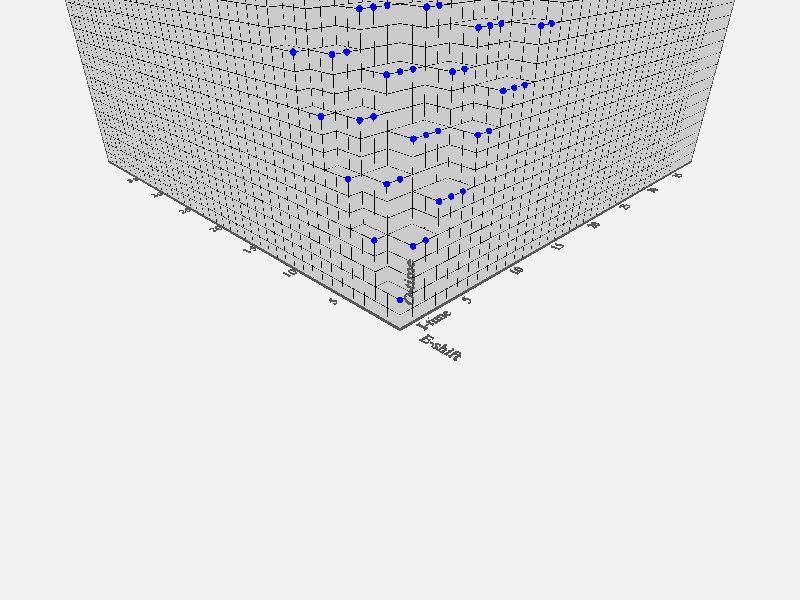  #include "colors.inc" 
 #include "shapes.inc" 
 #include "math.inc" 
 #include "functions.inc" 
 #declare surfCXY = color rgb<0.6,0.6,0.6>;
 #declare surfCZ = color rgb<0.6,0.6,0.6>;
 #declare mainColor = color rgb<0.8,0.3,0.3>;
 #declare axisColor = color rgb<0,0,0>;
 camera {location <-20,20,-20>
look_at <0,2,0>}
light_source{<-100,100,-80> rgb<1,1,1>*2}
background{rgb<0.9,0.9,0.9>}
text { 
 ttf "timrom.ttf" "E-shift" 0.1, 0
 pigment { rgb<0.1,0.1,0.1> }
 rotate +90*y
rotate -90*z 
 translate -1.5*z 
 translate 0.1*y scale 1} 
text { 
 ttf "timrom.ttf" "I-time" 0.1, 0
 pigment { rgb<0.1,0.1,0.1> }
     rotate +90*x
 translate -z 
  translate 1*x
 scale 1 }text { 
 ttf "timrom.ttf" "O-time" 0.1, 0
 pigment { rgb<0.1,0.1,0.1> }
   rotate +90*z   
   rotate +90*y 
   translate -1*z 
   translate +2*y scale 1 } 
text {ttf "timrom.ttf" "5 " 0.1, 0 pigment { rgb<0.1,0.1,0.1> }   rotate +90*x  translate -1*y  translate 6*z scale 1 } 
text {ttf "timrom.ttf" "10 " 0.1, 0 pigment { rgb<0.1,0.1,0.1> }   rotate +90*x  translate -1*y  translate 11*z scale 1 } 
text {ttf "timrom.ttf" "15 " 0.1, 0 pigment { rgb<0.1,0.1,0.1> }   rotate +90*x  translate -1*y  translate 16*z scale 1 } 
text {ttf "timrom.ttf" "20 " 0.1, 0 pigment { rgb<0.1,0.1,0.1> }   rotate +90*x  translate -1*y  translate 21*z scale 1 } 
text {ttf "timrom.ttf" "25 " 0.1, 0 pigment { rgb<0.1,0.1,0.1> }   rotate +90*x  translate -1*y  translate 26*z scale 1 } 
text {ttf "timrom.ttf" "30 " 0.1, 0 pigment { rgb<0.1,0.1,0.1> }   rotate +90*x  translate -1*y  translate 31*z scale 1 } 
text {ttf "timrom.ttf" "35 " 0.1, 0 pigment { rgb<0.1,0.1,0.1> }   rotate +90*x  translate -1*y  translate 36*z scale 1 } 
text {ttf "timrom.ttf" "5 " 0.1, 0 pigment { rgb<0.1,0.1,0.1> }   rotate +90*x  translate -z  translate 5*x scale 1 }
text {ttf "timrom.ttf" "10 " 0.1, 0 pigment { rgb<0.1,0.1,0.1> }   rotate +90*x  translate -z  translate 10*x scale 1 }
text {ttf "timrom.ttf" "15 " 0.1, 0 pigment { rgb<0.1,0.1,0.1> }   rotate +90*x  translate -z  translate 15*x scale 1 }
text {ttf "timrom.ttf" "20 " 0.1, 0 pigment { rgb<0.1,0.1,0.1> }   rotate +90*x  translate -z  translate 20*x scale 1 }
text {ttf "timrom.ttf" "25 " 0.1, 0 pigment { rgb<0.1,0.1,0.1> }   rotate +90*x  translate -z  translate 25*x scale 1 }
text {ttf "timrom.ttf" "30 " 0.1, 0 pigment { rgb<0.1,0.1,0.1> }   rotate +90*x  translate -z  translate 30*x scale 1 }
text {ttf "timrom.ttf" "35 " 0.1, 0 pigment { rgb<0.1,0.1,0.1> }   rotate +90*x  translate -z  translate 35*x scale 1 }
cylinder{<0,0,0>,<40,0,0>,0.1
 pigment{rgb<0.1,0.1,0.1> filter .2 transmit .1}
 finish{ reflection .2 phong .6}}
cylinder{<0,0,0>,<0,0,40>,0.1
 pigment{rgb<0.1,0.1,0.1> filter .2 transmit .1}
 finish{ reflection .2 phong .6}}
cylinder{<0,0,0>,<0,0,40>,0.05
 pigment{rgb<0.1,0.1,0.1> filter .2 transmit .1}
 finish{ reflection .2 phong .6}}
cylinder{<0,0,40>,<0,40,40>,0.05
 pigment{rgb<0.1,0.1,0.1> filter .2 transmit .1}
 finish{ reflection .2 phong .6}}
cylinder{<1,0,0>,<1,0,40>,0.02
 pigment{rgb<0.1,0.1,0.1> filter .2 transmit .1}
 finish{ reflection .2 phong .6}}
cylinder{<1,0,40>,<1,40,40>,0.02
 pigment{rgb<0.1,0.1,0.1> filter .2 transmit .1}
 finish{ reflection .2 phong .6}}
cylinder{<2,0,0>,<2,0,40>,0.02
 pigment{rgb<0.1,0.1,0.1> filter .2 transmit .1}
 finish{ reflection .2 phong .6}}
cylinder{<2,0,40>,<2,40,40>,0.02
 pigment{rgb<0.1,0.1,0.1> filter .2 transmit .1}
 finish{ reflection .2 phong .6}}
cylinder{<3,0,0>,<3,0,40>,0.02
 pigment{rgb<0.1,0.1,0.1> filter .2 transmit .1}
 finish{ reflection .2 phong .6}}
cylinder{<3,0,40>,<3,40,40>,0.02
 pigment{rgb<0.1,0.1,0.1> filter .2 transmit .1}
 finish{ reflection .2 phong .6}}
cylinder{<4,0,0>,<4,0,40>,0.02
 pigment{rgb<0.1,0.1,0.1> filter .2 transmit .1}
 finish{ reflection .2 phong .6}}
cylinder{<4,0,40>,<4,40,40>,0.02
 pigment{rgb<0.1,0.1,0.1> filter .2 transmit .1}
 finish{ reflection .2 phong .6}}
cylinder{<5,0,0>,<5,0,40>,0.05
 pigment{rgb<0.1,0.1,0.1> filter .2 transmit .1}
 finish{ reflection .2 phong .6}}
cylinder{<5,0,40>,<5,40,40>,0.05
 pigment{rgb<0.1,0.1,0.1> filter .2 transmit .1}
 finish{ reflection .2 phong .6}}
cylinder{<6,0,0>,<6,0,40>,0.02
 pigment{rgb<0.1,0.1,0.1> filter .2 transmit .1}
 finish{ reflection .2 phong .6}}
cylinder{<6,0,40>,<6,40,40>,0.02
 pigment{rgb<0.1,0.1,0.1> filter .2 transmit .1}
 finish{ reflection .2 phong .6}}
cylinder{<7,0,0>,<7,0,40>,0.02
 pigment{rgb<0.1,0.1,0.1> filter .2 transmit .1}
 finish{ reflection .2 phong .6}}
cylinder{<7,0,40>,<7,40,40>,0.02
 pigment{rgb<0.1,0.1,0.1> filter .2 transmit .1}
 finish{ reflection .2 phong .6}}
cylinder{<8,0,0>,<8,0,40>,0.02
 pigment{rgb<0.1,0.1,0.1> filter .2 transmit .1}
 finish{ reflection .2 phong .6}}
cylinder{<8,0,40>,<8,40,40>,0.02
 pigment{rgb<0.1,0.1,0.1> filter .2 transmit .1}
 finish{ reflection .2 phong .6}}
cylinder{<9,0,0>,<9,0,40>,0.02
 pigment{rgb<0.1,0.1,0.1> filter .2 transmit .1}
 finish{ reflection .2 phong .6}}
cylinder{<9,0,40>,<9,40,40>,0.02
 pigment{rgb<0.1,0.1,0.1> filter .2 transmit .1}
 finish{ reflection .2 phong .6}}
cylinder{<10,0,0>,<10,0,40>,0.05
 pigment{rgb<0.1,0.1,0.1> filter .2 transmit .1}
 finish{ reflection .2 phong .6}}
cylinder{<10,0,40>,<10,40,40>,0.05
 pigment{rgb<0.1,0.1,0.1> filter .2 transmit .1}
 finish{ reflection .2 phong .6}}
cylinder{<11,0,0>,<11,0,40>,0.02
 pigment{rgb<0.1,0.1,0.1> filter .2 transmit .1}
 finish{ reflection .2 phong .6}}
cylinder{<11,0,40>,<11,40,40>,0.02
 pigment{rgb<0.1,0.1,0.1> filter .2 transmit .1}
 finish{ reflection .2 phong .6}}
cylinder{<12,0,0>,<12,0,40>,0.02
 pigment{rgb<0.1,0.1,0.1> filter .2 transmit .1}
 finish{ reflection .2 phong .6}}
cylinder{<12,0,40>,<12,40,40>,0.02
 pigment{rgb<0.1,0.1,0.1> filter .2 transmit .1}
 finish{ reflection .2 phong .6}}
cylinder{<13,0,0>,<13,0,40>,0.02
 pigment{rgb<0.1,0.1,0.1> filter .2 transmit .1}
 finish{ reflection .2 phong .6}}
cylinder{<13,0,40>,<13,40,40>,0.02
 pigment{rgb<0.1,0.1,0.1> filter .2 transmit .1}
 finish{ reflection .2 phong .6}}
cylinder{<14,0,0>,<14,0,40>,0.02
 pigment{rgb<0.1,0.1,0.1> filter .2 transmit .1}
 finish{ reflection .2 phong .6}}
cylinder{<14,0,40>,<14,40,40>,0.02
 pigment{rgb<0.1,0.1,0.1> filter .2 transmit .1}
 finish{ reflection .2 phong .6}}
cylinder{<15,0,0>,<15,0,40>,0.05
 pigment{rgb<0.1,0.1,0.1> filter .2 transmit .1}
 finish{ reflection .2 phong .6}}
cylinder{<15,0,40>,<15,40,40>,0.05
 pigment{rgb<0.1,0.1,0.1> filter .2 transmit .1}
 finish{ reflection .2 phong .6}}
cylinder{<16,0,0>,<16,0,40>,0.02
 pigment{rgb<0.1,0.1,0.1> filter .2 transmit .1}
 finish{ reflection .2 phong .6}}
cylinder{<16,0,40>,<16,40,40>,0.02
 pigment{rgb<0.1,0.1,0.1> filter .2 transmit .1}
 finish{ reflection .2 phong .6}}
cylinder{<17,0,0>,<17,0,40>,0.02
 pigment{rgb<0.1,0.1,0.1> filter .2 transmit .1}
 finish{ reflection .2 phong .6}}
cylinder{<17,0,40>,<17,40,40>,0.02
 pigment{rgb<0.1,0.1,0.1> filter .2 transmit .1}
 finish{ reflection .2 phong .6}}
cylinder{<18,0,0>,<18,0,40>,0.02
 pigment{rgb<0.1,0.1,0.1> filter .2 transmit .1}
 finish{ reflection .2 phong .6}}
cylinder{<18,0,40>,<18,40,40>,0.02
 pigment{rgb<0.1,0.1,0.1> filter .2 transmit .1}
 finish{ reflection .2 phong .6}}
cylinder{<19,0,0>,<19,0,40>,0.02
 pigment{rgb<0.1,0.1,0.1> filter .2 transmit .1}
 finish{ reflection .2 phong .6}}
cylinder{<19,0,40>,<19,40,40>,0.02
 pigment{rgb<0.1,0.1,0.1> filter .2 transmit .1}
 finish{ reflection .2 phong .6}}
cylinder{<20,0,0>,<20,0,40>,0.05
 pigment{rgb<0.1,0.1,0.1> filter .2 transmit .1}
 finish{ reflection .2 phong .6}}
cylinder{<20,0,40>,<20,40,40>,0.05
 pigment{rgb<0.1,0.1,0.1> filter .2 transmit .1}
 finish{ reflection .2 phong .6}}
cylinder{<21,0,0>,<21,0,40>,0.02
 pigment{rgb<0.1,0.1,0.1> filter .2 transmit .1}
 finish{ reflection .2 phong .6}}
cylinder{<21,0,40>,<21,40,40>,0.02
 pigment{rgb<0.1,0.1,0.1> filter .2 transmit .1}
 finish{ reflection .2 phong .6}}
cylinder{<22,0,0>,<22,0,40>,0.02
 pigment{rgb<0.1,0.1,0.1> filter .2 transmit .1}
 finish{ reflection .2 phong .6}}
cylinder{<22,0,40>,<22,40,40>,0.02
 pigment{rgb<0.1,0.1,0.1> filter .2 transmit .1}
 finish{ reflection .2 phong .6}}
cylinder{<23,0,0>,<23,0,40>,0.02
 pigment{rgb<0.1,0.1,0.1> filter .2 transmit .1}
 finish{ reflection .2 phong .6}}
cylinder{<23,0,40>,<23,40,40>,0.02
 pigment{rgb<0.1,0.1,0.1> filter .2 transmit .1}
 finish{ reflection .2 phong .6}}
cylinder{<24,0,0>,<24,0,40>,0.02
 pigment{rgb<0.1,0.1,0.1> filter .2 transmit .1}
 finish{ reflection .2 phong .6}}
cylinder{<24,0,40>,<24,40,40>,0.02
 pigment{rgb<0.1,0.1,0.1> filter .2 transmit .1}
 finish{ reflection .2 phong .6}}
cylinder{<25,0,0>,<25,0,40>,0.05
 pigment{rgb<0.1,0.1,0.1> filter .2 transmit .1}
 finish{ reflection .2 phong .6}}
cylinder{<25,0,40>,<25,40,40>,0.05
 pigment{rgb<0.1,0.1,0.1> filter .2 transmit .1}
 finish{ reflection .2 phong .6}}
cylinder{<26,0,0>,<26,0,40>,0.02
 pigment{rgb<0.1,0.1,0.1> filter .2 transmit .1}
 finish{ reflection .2 phong .6}}
cylinder{<26,0,40>,<26,40,40>,0.02
 pigment{rgb<0.1,0.1,0.1> filter .2 transmit .1}
 finish{ reflection .2 phong .6}}
cylinder{<27,0,0>,<27,0,40>,0.02
 pigment{rgb<0.1,0.1,0.1> filter .2 transmit .1}
 finish{ reflection .2 phong .6}}
cylinder{<27,0,40>,<27,40,40>,0.02
 pigment{rgb<0.1,0.1,0.1> filter .2 transmit .1}
 finish{ reflection .2 phong .6}}
cylinder{<28,0,0>,<28,0,40>,0.02
 pigment{rgb<0.1,0.1,0.1> filter .2 transmit .1}
 finish{ reflection .2 phong .6}}
cylinder{<28,0,40>,<28,40,40>,0.02
 pigment{rgb<0.1,0.1,0.1> filter .2 transmit .1}
 finish{ reflection .2 phong .6}}
cylinder{<29,0,0>,<29,0,40>,0.02
 pigment{rgb<0.1,0.1,0.1> filter .2 transmit .1}
 finish{ reflection .2 phong .6}}
cylinder{<29,0,40>,<29,40,40>,0.02
 pigment{rgb<0.1,0.1,0.1> filter .2 transmit .1}
 finish{ reflection .2 phong .6}}
cylinder{<30,0,0>,<30,0,40>,0.05
 pigment{rgb<0.1,0.1,0.1> filter .2 transmit .1}
 finish{ reflection .2 phong .6}}
cylinder{<30,0,40>,<30,40,40>,0.05
 pigment{rgb<0.1,0.1,0.1> filter .2 transmit .1}
 finish{ reflection .2 phong .6}}
cylinder{<31,0,0>,<31,0,40>,0.02
 pigment{rgb<0.1,0.1,0.1> filter .2 transmit .1}
 finish{ reflection .2 phong .6}}
cylinder{<31,0,40>,<31,40,40>,0.02
 pigment{rgb<0.1,0.1,0.1> filter .2 transmit .1}
 finish{ reflection .2 phong .6}}
cylinder{<32,0,0>,<32,0,40>,0.02
 pigment{rgb<0.1,0.1,0.1> filter .2 transmit .1}
 finish{ reflection .2 phong .6}}
cylinder{<32,0,40>,<32,40,40>,0.02
 pigment{rgb<0.1,0.1,0.1> filter .2 transmit .1}
 finish{ reflection .2 phong .6}}
cylinder{<33,0,0>,<33,0,40>,0.02
 pigment{rgb<0.1,0.1,0.1> filter .2 transmit .1}
 finish{ reflection .2 phong .6}}
cylinder{<33,0,40>,<33,40,40>,0.02
 pigment{rgb<0.1,0.1,0.1> filter .2 transmit .1}
 finish{ reflection .2 phong .6}}
cylinder{<34,0,0>,<34,0,40>,0.02
 pigment{rgb<0.1,0.1,0.1> filter .2 transmit .1}
 finish{ reflection .2 phong .6}}
cylinder{<34,0,40>,<34,40,40>,0.02
 pigment{rgb<0.1,0.1,0.1> filter .2 transmit .1}
 finish{ reflection .2 phong .6}}
cylinder{<35,0,0>,<35,0,40>,0.05
 pigment{rgb<0.1,0.1,0.1> filter .2 transmit .1}
 finish{ reflection .2 phong .6}}
cylinder{<35,0,40>,<35,40,40>,0.05
 pigment{rgb<0.1,0.1,0.1> filter .2 transmit .1}
 finish{ reflection .2 phong .6}}
cylinder{<36,0,0>,<36,0,40>,0.02
 pigment{rgb<0.1,0.1,0.1> filter .2 transmit .1}
 finish{ reflection .2 phong .6}}
cylinder{<36,0,40>,<36,40,40>,0.02
 pigment{rgb<0.1,0.1,0.1> filter .2 transmit .1}
 finish{ reflection .2 phong .6}}
cylinder{<37,0,0>,<37,0,40>,0.02
 pigment{rgb<0.1,0.1,0.1> filter .2 transmit .1}
 finish{ reflection .2 phong .6}}
cylinder{<37,0,40>,<37,40,40>,0.02
 pigment{rgb<0.1,0.1,0.1> filter .2 transmit .1}
 finish{ reflection .2 phong .6}}
cylinder{<38,0,0>,<38,0,40>,0.02
 pigment{rgb<0.1,0.1,0.1> filter .2 transmit .1}
 finish{ reflection .2 phong .6}}
cylinder{<38,0,40>,<38,40,40>,0.02
 pigment{rgb<0.1,0.1,0.1> filter .2 transmit .1}
 finish{ reflection .2 phong .6}}
cylinder{<39,0,0>,<39,0,40>,0.02
 pigment{rgb<0.1,0.1,0.1> filter .2 transmit .1}
 finish{ reflection .2 phong .6}}
cylinder{<39,0,40>,<39,40,40>,0.02
 pigment{rgb<0.1,0.1,0.1> filter .2 transmit .1}
 finish{ reflection .2 phong .6}}
cylinder{<0,0,0>,<40,0,0>,0.05
 pigment{rgb<0.1,0.1,0.1> filter .2 transmit .1}
 finish{ reflection .2 phong .6}}
cylinder{<40,0,0>,<40,40,0>,0.05
 pigment{rgb<0.1,0.1,0.1> filter .2 transmit .1}
 finish{ reflection .2 phong .6}}
cylinder{<0,0,1>,<40,0,1>,0.02
 pigment{rgb<0.1,0.1,0.1> filter .2 transmit .1}
 finish{ reflection .2 phong .6}}
cylinder{<40,0,1>,<40,40,1>,0.02
 pigment{rgb<0.1,0.1,0.1> filter .2 transmit .1}
 finish{ reflection .2 phong .6}}
cylinder{<0,0,2>,<40,0,2>,0.02
 pigment{rgb<0.1,0.1,0.1> filter .2 transmit .1}
 finish{ reflection .2 phong .6}}
cylinder{<40,0,2>,<40,40,2>,0.02
 pigment{rgb<0.1,0.1,0.1> filter .2 transmit .1}
 finish{ reflection .2 phong .6}}
cylinder{<0,0,3>,<40,0,3>,0.02
 pigment{rgb<0.1,0.1,0.1> filter .2 transmit .1}
 finish{ reflection .2 phong .6}}
cylinder{<40,0,3>,<40,40,3>,0.02
 pigment{rgb<0.1,0.1,0.1> filter .2 transmit .1}
 finish{ reflection .2 phong .6}}
cylinder{<0,0,4>,<40,0,4>,0.02
 pigment{rgb<0.1,0.1,0.1> filter .2 transmit .1}
 finish{ reflection .2 phong .6}}
cylinder{<40,0,4>,<40,40,4>,0.02
 pigment{rgb<0.1,0.1,0.1> filter .2 transmit .1}
 finish{ reflection .2 phong .6}}
cylinder{<0,0,5>,<40,0,5>,0.05
 pigment{rgb<0.1,0.1,0.1> filter .2 transmit .1}
 finish{ reflection .2 phong .6}}
cylinder{<40,0,5>,<40,40,5>,0.05
 pigment{rgb<0.1,0.1,0.1> filter .2 transmit .1}
 finish{ reflection .2 phong .6}}
cylinder{<0,0,6>,<40,0,6>,0.02
 pigment{rgb<0.1,0.1,0.1> filter .2 transmit .1}
 finish{ reflection .2 phong .6}}
cylinder{<40,0,6>,<40,40,6>,0.02
 pigment{rgb<0.1,0.1,0.1> filter .2 transmit .1}
 finish{ reflection .2 phong .6}}
cylinder{<0,0,7>,<40,0,7>,0.02
 pigment{rgb<0.1,0.1,0.1> filter .2 transmit .1}
 finish{ reflection .2 phong .6}}
cylinder{<40,0,7>,<40,40,7>,0.02
 pigment{rgb<0.1,0.1,0.1> filter .2 transmit .1}
 finish{ reflection .2 phong .6}}
cylinder{<0,0,8>,<40,0,8>,0.02
 pigment{rgb<0.1,0.1,0.1> filter .2 transmit .1}
 finish{ reflection .2 phong .6}}
cylinder{<40,0,8>,<40,40,8>,0.02
 pigment{rgb<0.1,0.1,0.1> filter .2 transmit .1}
 finish{ reflection .2 phong .6}}
cylinder{<0,0,9>,<40,0,9>,0.02
 pigment{rgb<0.1,0.1,0.1> filter .2 transmit .1}
 finish{ reflection .2 phong .6}}
cylinder{<40,0,9>,<40,40,9>,0.02
 pigment{rgb<0.1,0.1,0.1> filter .2 transmit .1}
 finish{ reflection .2 phong .6}}
cylinder{<0,0,10>,<40,0,10>,0.05
 pigment{rgb<0.1,0.1,0.1> filter .2 transmit .1}
 finish{ reflection .2 phong .6}}
cylinder{<40,0,10>,<40,40,10>,0.05
 pigment{rgb<0.1,0.1,0.1> filter .2 transmit .1}
 finish{ reflection .2 phong .6}}
cylinder{<0,0,11>,<40,0,11>,0.02
 pigment{rgb<0.1,0.1,0.1> filter .2 transmit .1}
 finish{ reflection .2 phong .6}}
cylinder{<40,0,11>,<40,40,11>,0.02
 pigment{rgb<0.1,0.1,0.1> filter .2 transmit .1}
 finish{ reflection .2 phong .6}}
cylinder{<0,0,12>,<40,0,12>,0.02
 pigment{rgb<0.1,0.1,0.1> filter .2 transmit .1}
 finish{ reflection .2 phong .6}}
cylinder{<40,0,12>,<40,40,12>,0.02
 pigment{rgb<0.1,0.1,0.1> filter .2 transmit .1}
 finish{ reflection .2 phong .6}}
cylinder{<0,0,13>,<40,0,13>,0.02
 pigment{rgb<0.1,0.1,0.1> filter .2 transmit .1}
 finish{ reflection .2 phong .6}}
cylinder{<40,0,13>,<40,40,13>,0.02
 pigment{rgb<0.1,0.1,0.1> filter .2 transmit .1}
 finish{ reflection .2 phong .6}}
cylinder{<0,0,14>,<40,0,14>,0.02
 pigment{rgb<0.1,0.1,0.1> filter .2 transmit .1}
 finish{ reflection .2 phong .6}}
cylinder{<40,0,14>,<40,40,14>,0.02
 pigment{rgb<0.1,0.1,0.1> filter .2 transmit .1}
 finish{ reflection .2 phong .6}}
cylinder{<0,0,15>,<40,0,15>,0.05
 pigment{rgb<0.1,0.1,0.1> filter .2 transmit .1}
 finish{ reflection .2 phong .6}}
cylinder{<40,0,15>,<40,40,15>,0.05
 pigment{rgb<0.1,0.1,0.1> filter .2 transmit .1}
 finish{ reflection .2 phong .6}}
cylinder{<0,0,16>,<40,0,16>,0.02
 pigment{rgb<0.1,0.1,0.1> filter .2 transmit .1}
 finish{ reflection .2 phong .6}}
cylinder{<40,0,16>,<40,40,16>,0.02
 pigment{rgb<0.1,0.1,0.1> filter .2 transmit .1}
 finish{ reflection .2 phong .6}}
cylinder{<0,0,17>,<40,0,17>,0.02
 pigment{rgb<0.1,0.1,0.1> filter .2 transmit .1}
 finish{ reflection .2 phong .6}}
cylinder{<40,0,17>,<40,40,17>,0.02
 pigment{rgb<0.1,0.1,0.1> filter .2 transmit .1}
 finish{ reflection .2 phong .6}}
cylinder{<0,0,18>,<40,0,18>,0.02
 pigment{rgb<0.1,0.1,0.1> filter .2 transmit .1}
 finish{ reflection .2 phong .6}}
cylinder{<40,0,18>,<40,40,18>,0.02
 pigment{rgb<0.1,0.1,0.1> filter .2 transmit .1}
 finish{ reflection .2 phong .6}}
cylinder{<0,0,19>,<40,0,19>,0.02
 pigment{rgb<0.1,0.1,0.1> filter .2 transmit .1}
 finish{ reflection .2 phong .6}}
cylinder{<40,0,19>,<40,40,19>,0.02
 pigment{rgb<0.1,0.1,0.1> filter .2 transmit .1}
 finish{ reflection .2 phong .6}}
cylinder{<0,0,20>,<40,0,20>,0.05
 pigment{rgb<0.1,0.1,0.1> filter .2 transmit .1}
 finish{ reflection .2 phong .6}}
cylinder{<40,0,20>,<40,40,20>,0.05
 pigment{rgb<0.1,0.1,0.1> filter .2 transmit .1}
 finish{ reflection .2 phong .6}}
cylinder{<0,0,21>,<40,0,21>,0.02
 pigment{rgb<0.1,0.1,0.1> filter .2 transmit .1}
 finish{ reflection .2 phong .6}}
cylinder{<40,0,21>,<40,40,21>,0.02
 pigment{rgb<0.1,0.1,0.1> filter .2 transmit .1}
 finish{ reflection .2 phong .6}}
cylinder{<0,0,22>,<40,0,22>,0.02
 pigment{rgb<0.1,0.1,0.1> filter .2 transmit .1}
 finish{ reflection .2 phong .6}}
cylinder{<40,0,22>,<40,40,22>,0.02
 pigment{rgb<0.1,0.1,0.1> filter .2 transmit .1}
 finish{ reflection .2 phong .6}}
cylinder{<0,0,23>,<40,0,23>,0.02
 pigment{rgb<0.1,0.1,0.1> filter .2 transmit .1}
 finish{ reflection .2 phong .6}}
cylinder{<40,0,23>,<40,40,23>,0.02
 pigment{rgb<0.1,0.1,0.1> filter .2 transmit .1}
 finish{ reflection .2 phong .6}}
cylinder{<0,0,24>,<40,0,24>,0.02
 pigment{rgb<0.1,0.1,0.1> filter .2 transmit .1}
 finish{ reflection .2 phong .6}}
cylinder{<40,0,24>,<40,40,24>,0.02
 pigment{rgb<0.1,0.1,0.1> filter .2 transmit .1}
 finish{ reflection .2 phong .6}}
cylinder{<0,0,25>,<40,0,25>,0.05
 pigment{rgb<0.1,0.1,0.1> filter .2 transmit .1}
 finish{ reflection .2 phong .6}}
cylinder{<40,0,25>,<40,40,25>,0.05
 pigment{rgb<0.1,0.1,0.1> filter .2 transmit .1}
 finish{ reflection .2 phong .6}}
cylinder{<0,0,26>,<40,0,26>,0.02
 pigment{rgb<0.1,0.1,0.1> filter .2 transmit .1}
 finish{ reflection .2 phong .6}}
cylinder{<40,0,26>,<40,40,26>,0.02
 pigment{rgb<0.1,0.1,0.1> filter .2 transmit .1}
 finish{ reflection .2 phong .6}}
cylinder{<0,0,27>,<40,0,27>,0.02
 pigment{rgb<0.1,0.1,0.1> filter .2 transmit .1}
 finish{ reflection .2 phong .6}}
cylinder{<40,0,27>,<40,40,27>,0.02
 pigment{rgb<0.1,0.1,0.1> filter .2 transmit .1}
 finish{ reflection .2 phong .6}}
cylinder{<0,0,28>,<40,0,28>,0.02
 pigment{rgb<0.1,0.1,0.1> filter .2 transmit .1}
 finish{ reflection .2 phong .6}}
cylinder{<40,0,28>,<40,40,28>,0.02
 pigment{rgb<0.1,0.1,0.1> filter .2 transmit .1}
 finish{ reflection .2 phong .6}}
cylinder{<0,0,29>,<40,0,29>,0.02
 pigment{rgb<0.1,0.1,0.1> filter .2 transmit .1}
 finish{ reflection .2 phong .6}}
cylinder{<40,0,29>,<40,40,29>,0.02
 pigment{rgb<0.1,0.1,0.1> filter .2 transmit .1}
 finish{ reflection .2 phong .6}}
cylinder{<0,0,30>,<40,0,30>,0.05
 pigment{rgb<0.1,0.1,0.1> filter .2 transmit .1}
 finish{ reflection .2 phong .6}}
cylinder{<40,0,30>,<40,40,30>,0.05
 pigment{rgb<0.1,0.1,0.1> filter .2 transmit .1}
 finish{ reflection .2 phong .6}}
cylinder{<0,0,31>,<40,0,31>,0.02
 pigment{rgb<0.1,0.1,0.1> filter .2 transmit .1}
 finish{ reflection .2 phong .6}}
cylinder{<40,0,31>,<40,40,31>,0.02
 pigment{rgb<0.1,0.1,0.1> filter .2 transmit .1}
 finish{ reflection .2 phong .6}}
cylinder{<0,0,32>,<40,0,32>,0.02
 pigment{rgb<0.1,0.1,0.1> filter .2 transmit .1}
 finish{ reflection .2 phong .6}}
cylinder{<40,0,32>,<40,40,32>,0.02
 pigment{rgb<0.1,0.1,0.1> filter .2 transmit .1}
 finish{ reflection .2 phong .6}}
cylinder{<0,0,33>,<40,0,33>,0.02
 pigment{rgb<0.1,0.1,0.1> filter .2 transmit .1}
 finish{ reflection .2 phong .6}}
cylinder{<40,0,33>,<40,40,33>,0.02
 pigment{rgb<0.1,0.1,0.1> filter .2 transmit .1}
 finish{ reflection .2 phong .6}}
cylinder{<0,0,34>,<40,0,34>,0.02
 pigment{rgb<0.1,0.1,0.1> filter .2 transmit .1}
 finish{ reflection .2 phong .6}}
cylinder{<40,0,34>,<40,40,34>,0.02
 pigment{rgb<0.1,0.1,0.1> filter .2 transmit .1}
 finish{ reflection .2 phong .6}}
cylinder{<0,0,35>,<40,0,35>,0.05
 pigment{rgb<0.1,0.1,0.1> filter .2 transmit .1}
 finish{ reflection .2 phong .6}}
cylinder{<40,0,35>,<40,40,35>,0.05
 pigment{rgb<0.1,0.1,0.1> filter .2 transmit .1}
 finish{ reflection .2 phong .6}}
cylinder{<0,0,36>,<40,0,36>,0.02
 pigment{rgb<0.1,0.1,0.1> filter .2 transmit .1}
 finish{ reflection .2 phong .6}}
cylinder{<40,0,36>,<40,40,36>,0.02
 pigment{rgb<0.1,0.1,0.1> filter .2 transmit .1}
 finish{ reflection .2 phong .6}}
cylinder{<0,0,37>,<40,0,37>,0.02
 pigment{rgb<0.1,0.1,0.1> filter .2 transmit .1}
 finish{ reflection .2 phong .6}}
cylinder{<40,0,37>,<40,40,37>,0.02
 pigment{rgb<0.1,0.1,0.1> filter .2 transmit .1}
 finish{ reflection .2 phong .6}}
cylinder{<0,0,38>,<40,0,38>,0.02
 pigment{rgb<0.1,0.1,0.1> filter .2 transmit .1}
 finish{ reflection .2 phong .6}}
cylinder{<40,0,38>,<40,40,38>,0.02
 pigment{rgb<0.1,0.1,0.1> filter .2 transmit .1}
 finish{ reflection .2 phong .6}}
cylinder{<0,0,39>,<40,0,39>,0.02
 pigment{rgb<0.1,0.1,0.1> filter .2 transmit .1}
 finish{ reflection .2 phong .6}}
cylinder{<40,0,39>,<40,40,39>,0.02
 pigment{rgb<0.1,0.1,0.1> filter .2 transmit .1}
 finish{ reflection .2 phong .6}}
cylinder{<0,0,40>,<40,0,40>,0.05
 pigment{rgb<0.1,0.1,0.1> filter .2 transmit .1}
 finish{ reflection .2 phong .6}}
cylinder{<40,0,0>,<40,0,40>,0.05
 pigment{rgb<0.1,0.1,0.1> filter .2 transmit .1}
 finish{ reflection .2 phong .6}}
cylinder{<0,1,40>,<40,1,40>,0.02
 pigment{rgb<0.1,0.1,0.1> filter .2 transmit .1}
 finish{ reflection .2 phong .6}}
cylinder{<40,1,0>,<40,1,40>,0.02
 pigment{rgb<0.1,0.1,0.1> filter .2 transmit .1}
 finish{ reflection .2 phong .6}}
cylinder{<0,2,40>,<40,2,40>,0.02
 pigment{rgb<0.1,0.1,0.1> filter .2 transmit .1}
 finish{ reflection .2 phong .6}}
cylinder{<40,2,0>,<40,2,40>,0.02
 pigment{rgb<0.1,0.1,0.1> filter .2 transmit .1}
 finish{ reflection .2 phong .6}}
cylinder{<0,3,40>,<40,3,40>,0.02
 pigment{rgb<0.1,0.1,0.1> filter .2 transmit .1}
 finish{ reflection .2 phong .6}}
cylinder{<40,3,0>,<40,3,40>,0.02
 pigment{rgb<0.1,0.1,0.1> filter .2 transmit .1}
 finish{ reflection .2 phong .6}}
cylinder{<0,4,40>,<40,4,40>,0.02
 pigment{rgb<0.1,0.1,0.1> filter .2 transmit .1}
 finish{ reflection .2 phong .6}}
cylinder{<40,4,0>,<40,4,40>,0.02
 pigment{rgb<0.1,0.1,0.1> filter .2 transmit .1}
 finish{ reflection .2 phong .6}}
cylinder{<0,5,40>,<40,5,40>,0.05
 pigment{rgb<0.1,0.1,0.1> filter .2 transmit .1}
 finish{ reflection .2 phong .6}}
cylinder{<40,5,0>,<40,5,40>,0.05
 pigment{rgb<0.1,0.1,0.1> filter .2 transmit .1}
 finish{ reflection .2 phong .6}}
cylinder{<0,6,40>,<40,6,40>,0.02
 pigment{rgb<0.1,0.1,0.1> filter .2 transmit .1}
 finish{ reflection .2 phong .6}}
cylinder{<40,6,0>,<40,6,40>,0.02
 pigment{rgb<0.1,0.1,0.1> filter .2 transmit .1}
 finish{ reflection .2 phong .6}}
cylinder{<0,7,40>,<40,7,40>,0.02
 pigment{rgb<0.1,0.1,0.1> filter .2 transmit .1}
 finish{ reflection .2 phong .6}}
cylinder{<40,7,0>,<40,7,40>,0.02
 pigment{rgb<0.1,0.1,0.1> filter .2 transmit .1}
 finish{ reflection .2 phong .6}}
cylinder{<0,8,40>,<40,8,40>,0.02
 pigment{rgb<0.1,0.1,0.1> filter .2 transmit .1}
 finish{ reflection .2 phong .6}}
cylinder{<40,8,0>,<40,8,40>,0.02
 pigment{rgb<0.1,0.1,0.1> filter .2 transmit .1}
 finish{ reflection .2 phong .6}}
cylinder{<0,9,40>,<40,9,40>,0.02
 pigment{rgb<0.1,0.1,0.1> filter .2 transmit .1}
 finish{ reflection .2 phong .6}}
cylinder{<40,9,0>,<40,9,40>,0.02
 pigment{rgb<0.1,0.1,0.1> filter .2 transmit .1}
 finish{ reflection .2 phong .6}}
cylinder{<0,10,40>,<40,10,40>,0.05
 pigment{rgb<0.1,0.1,0.1> filter .2 transmit .1}
 finish{ reflection .2 phong .6}}
cylinder{<40,10,0>,<40,10,40>,0.05
 pigment{rgb<0.1,0.1,0.1> filter .2 transmit .1}
 finish{ reflection .2 phong .6}}
cylinder{<0,11,40>,<40,11,40>,0.02
 pigment{rgb<0.1,0.1,0.1> filter .2 transmit .1}
 finish{ reflection .2 phong .6}}
cylinder{<40,11,0>,<40,11,40>,0.02
 pigment{rgb<0.1,0.1,0.1> filter .2 transmit .1}
 finish{ reflection .2 phong .6}}
cylinder{<0,12,40>,<40,12,40>,0.02
 pigment{rgb<0.1,0.1,0.1> filter .2 transmit .1}
 finish{ reflection .2 phong .6}}
cylinder{<40,12,0>,<40,12,40>,0.02
 pigment{rgb<0.1,0.1,0.1> filter .2 transmit .1}
 finish{ reflection .2 phong .6}}
cylinder{<0,13,40>,<40,13,40>,0.02
 pigment{rgb<0.1,0.1,0.1> filter .2 transmit .1}
 finish{ reflection .2 phong .6}}
cylinder{<40,13,0>,<40,13,40>,0.02
 pigment{rgb<0.1,0.1,0.1> filter .2 transmit .1}
 finish{ reflection .2 phong .6}}
cylinder{<0,14,40>,<40,14,40>,0.02
 pigment{rgb<0.1,0.1,0.1> filter .2 transmit .1}
 finish{ reflection .2 phong .6}}
cylinder{<40,14,0>,<40,14,40>,0.02
 pigment{rgb<0.1,0.1,0.1> filter .2 transmit .1}
 finish{ reflection .2 phong .6}}
cylinder{<0,15,40>,<40,15,40>,0.05
 pigment{rgb<0.1,0.1,0.1> filter .2 transmit .1}
 finish{ reflection .2 phong .6}}
cylinder{<40,15,0>,<40,15,40>,0.05
 pigment{rgb<0.1,0.1,0.1> filter .2 transmit .1}
 finish{ reflection .2 phong .6}}
cylinder{<0,16,40>,<40,16,40>,0.02
 pigment{rgb<0.1,0.1,0.1> filter .2 transmit .1}
 finish{ reflection .2 phong .6}}
cylinder{<40,16,0>,<40,16,40>,0.02
 pigment{rgb<0.1,0.1,0.1> filter .2 transmit .1}
 finish{ reflection .2 phong .6}}
cylinder{<0,17,40>,<40,17,40>,0.02
 pigment{rgb<0.1,0.1,0.1> filter .2 transmit .1}
 finish{ reflection .2 phong .6}}
cylinder{<40,17,0>,<40,17,40>,0.02
 pigment{rgb<0.1,0.1,0.1> filter .2 transmit .1}
 finish{ reflection .2 phong .6}}
cylinder{<0,18,40>,<40,18,40>,0.02
 pigment{rgb<0.1,0.1,0.1> filter .2 transmit .1}
 finish{ reflection .2 phong .6}}
cylinder{<40,18,0>,<40,18,40>,0.02
 pigment{rgb<0.1,0.1,0.1> filter .2 transmit .1}
 finish{ reflection .2 phong .6}}
cylinder{<0,19,40>,<40,19,40>,0.02
 pigment{rgb<0.1,0.1,0.1> filter .2 transmit .1}
 finish{ reflection .2 phong .6}}
cylinder{<40,19,0>,<40,19,40>,0.02
 pigment{rgb<0.1,0.1,0.1> filter .2 transmit .1}
 finish{ reflection .2 phong .6}}
cylinder{<0,20,40>,<40,20,40>,0.05
 pigment{rgb<0.1,0.1,0.1> filter .2 transmit .1}
 finish{ reflection .2 phong .6}}
cylinder{<40,20,0>,<40,20,40>,0.05
 pigment{rgb<0.1,0.1,0.1> filter .2 transmit .1}
 finish{ reflection .2 phong .6}}
cylinder{<0,21,40>,<40,21,40>,0.02
 pigment{rgb<0.1,0.1,0.1> filter .2 transmit .1}
 finish{ reflection .2 phong .6}}
cylinder{<40,21,0>,<40,21,40>,0.02
 pigment{rgb<0.1,0.1,0.1> filter .2 transmit .1}
 finish{ reflection .2 phong .6}}
cylinder{<0,22,40>,<40,22,40>,0.02
 pigment{rgb<0.1,0.1,0.1> filter .2 transmit .1}
 finish{ reflection .2 phong .6}}
cylinder{<40,22,0>,<40,22,40>,0.02
 pigment{rgb<0.1,0.1,0.1> filter .2 transmit .1}
 finish{ reflection .2 phong .6}}
cylinder{<0,23,40>,<40,23,40>,0.02
 pigment{rgb<0.1,0.1,0.1> filter .2 transmit .1}
 finish{ reflection .2 phong .6}}
cylinder{<40,23,0>,<40,23,40>,0.02
 pigment{rgb<0.1,0.1,0.1> filter .2 transmit .1}
 finish{ reflection .2 phong .6}}
cylinder{<0,24,40>,<40,24,40>,0.02
 pigment{rgb<0.1,0.1,0.1> filter .2 transmit .1}
 finish{ reflection .2 phong .6}}
cylinder{<40,24,0>,<40,24,40>,0.02
 pigment{rgb<0.1,0.1,0.1> filter .2 transmit .1}
 finish{ reflection .2 phong .6}}
cylinder{<0,25,40>,<40,25,40>,0.05
 pigment{rgb<0.1,0.1,0.1> filter .2 transmit .1}
 finish{ reflection .2 phong .6}}
cylinder{<40,25,0>,<40,25,40>,0.05
 pigment{rgb<0.1,0.1,0.1> filter .2 transmit .1}
 finish{ reflection .2 phong .6}}
cylinder{<0,26,40>,<40,26,40>,0.02
 pigment{rgb<0.1,0.1,0.1> filter .2 transmit .1}
 finish{ reflection .2 phong .6}}
cylinder{<40,26,0>,<40,26,40>,0.02
 pigment{rgb<0.1,0.1,0.1> filter .2 transmit .1}
 finish{ reflection .2 phong .6}}
cylinder{<0,27,40>,<40,27,40>,0.02
 pigment{rgb<0.1,0.1,0.1> filter .2 transmit .1}
 finish{ reflection .2 phong .6}}
cylinder{<40,27,0>,<40,27,40>,0.02
 pigment{rgb<0.1,0.1,0.1> filter .2 transmit .1}
 finish{ reflection .2 phong .6}}
cylinder{<0,28,40>,<40,28,40>,0.02
 pigment{rgb<0.1,0.1,0.1> filter .2 transmit .1}
 finish{ reflection .2 phong .6}}
cylinder{<40,28,0>,<40,28,40>,0.02
 pigment{rgb<0.1,0.1,0.1> filter .2 transmit .1}
 finish{ reflection .2 phong .6}}
cylinder{<0,29,40>,<40,29,40>,0.02
 pigment{rgb<0.1,0.1,0.1> filter .2 transmit .1}
 finish{ reflection .2 phong .6}}
cylinder{<40,29,0>,<40,29,40>,0.02
 pigment{rgb<0.1,0.1,0.1> filter .2 transmit .1}
 finish{ reflection .2 phong .6}}
cylinder{<0,30,40>,<40,30,40>,0.05
 pigment{rgb<0.1,0.1,0.1> filter .2 transmit .1}
 finish{ reflection .2 phong .6}}
cylinder{<40,30,0>,<40,30,40>,0.05
 pigment{rgb<0.1,0.1,0.1> filter .2 transmit .1}
 finish{ reflection .2 phong .6}}
cylinder{<0,31,40>,<40,31,40>,0.02
 pigment{rgb<0.1,0.1,0.1> filter .2 transmit .1}
 finish{ reflection .2 phong .6}}
cylinder{<40,31,0>,<40,31,40>,0.02
 pigment{rgb<0.1,0.1,0.1> filter .2 transmit .1}
 finish{ reflection .2 phong .6}}
cylinder{<0,32,40>,<40,32,40>,0.02
 pigment{rgb<0.1,0.1,0.1> filter .2 transmit .1}
 finish{ reflection .2 phong .6}}
cylinder{<40,32,0>,<40,32,40>,0.02
 pigment{rgb<0.1,0.1,0.1> filter .2 transmit .1}
 finish{ reflection .2 phong .6}}
cylinder{<0,33,40>,<40,33,40>,0.02
 pigment{rgb<0.1,0.1,0.1> filter .2 transmit .1}
 finish{ reflection .2 phong .6}}
cylinder{<40,33,0>,<40,33,40>,0.02
 pigment{rgb<0.1,0.1,0.1> filter .2 transmit .1}
 finish{ reflection .2 phong .6}}
cylinder{<0,34,40>,<40,34,40>,0.02
 pigment{rgb<0.1,0.1,0.1> filter .2 transmit .1}
 finish{ reflection .2 phong .6}}
cylinder{<40,34,0>,<40,34,40>,0.02
 pigment{rgb<0.1,0.1,0.1> filter .2 transmit .1}
 finish{ reflection .2 phong .6}}
cylinder{<0,35,40>,<40,35,40>,0.05
 pigment{rgb<0.1,0.1,0.1> filter .2 transmit .1}
 finish{ reflection .2 phong .6}}
cylinder{<40,35,0>,<40,35,40>,0.05
 pigment{rgb<0.1,0.1,0.1> filter .2 transmit .1}
 finish{ reflection .2 phong .6}}
cylinder{<0,36,40>,<40,36,40>,0.02
 pigment{rgb<0.1,0.1,0.1> filter .2 transmit .1}
 finish{ reflection .2 phong .6}}
cylinder{<40,36,0>,<40,36,40>,0.02
 pigment{rgb<0.1,0.1,0.1> filter .2 transmit .1}
 finish{ reflection .2 phong .6}}
cylinder{<0,37,40>,<40,37,40>,0.02
 pigment{rgb<0.1,0.1,0.1> filter .2 transmit .1}
 finish{ reflection .2 phong .6}}
cylinder{<40,37,0>,<40,37,40>,0.02
 pigment{rgb<0.1,0.1,0.1> filter .2 transmit .1}
 finish{ reflection .2 phong .6}}
cylinder{<0,38,40>,<40,38,40>,0.02
 pigment{rgb<0.1,0.1,0.1> filter .2 transmit .1}
 finish{ reflection .2 phong .6}}
cylinder{<40,38,0>,<40,38,40>,0.02
 pigment{rgb<0.1,0.1,0.1> filter .2 transmit .1}
 finish{ reflection .2 phong .6}}
cylinder{<0,39,40>,<40,39,40>,0.02
 pigment{rgb<0.1,0.1,0.1> filter .2 transmit .1}
 finish{ reflection .2 phong .6}}
cylinder{<40,39,0>,<40,39,40>,0.02
 pigment{rgb<0.1,0.1,0.1> filter .2 transmit .1}
 finish{ reflection .2 phong .6}}
sphere{<0,2,0>,0.18
 pigment{rgb<0,0,1> filter .2 transmit .1}
 finish{ reflection .2 phong .7}}
polygon { 
 4, 
<0,2,0><40,2,0><40,0,0><0,0,0>pigment { color surfCXY}}
polygon { 
 4, 
<0,2,0><0,2,40><0,0,40><0,0,0>pigment { color surfCXY}}
polygon { 
 4, 
<0,2,0><40,2,0><40,2,40><0,2,40>pigment { color surfCZ}}
cylinder{<0,2,0>,<0,0,0>,0.02
 pigment{rgb<0,0,0> filter .2 transmit .1}
 finish{ reflection .2 phong .6}}
cylinder{<0,2,0>,<40,2,0>,0.02
 pigment{rgb<0,0,0> filter .2 transmit .1}
 finish{ reflection .2 phong .6}}
cylinder{<0,1,0>,<40,1,0>,0.02
 pigment{rgb<0,0,0> filter .2 transmit .1}
 finish{ reflection .2 phong .6}}
cylinder{<0,0,0>,<40,0,0>,0.02
 pigment{rgb<0,0,0> filter .2 transmit .1}
 finish{ reflection .2 phong .6}}
cylinder{<0,2,0>,<0,2,40>,0.02
 pigment{rgb<0,0,0> filter .2 transmit .1}
 finish{ reflection .2 phong .6}}
cylinder{<0,1,0>,<0,1,40>,0.02
 pigment{rgb<0,0,0> filter .2 transmit .1}
 finish{ reflection .2 phong .6}}
cylinder{<0,0,0>,<0,0,40>,0.02
 pigment{rgb<0,0,0> filter .2 transmit .1}
 finish{ reflection .2 phong .6}}
cylinder{<0,2,0>,<0,0,0>,0.02
 pigment{rgb<0,0,0> filter .2 transmit .1}
 finish{ reflection .2 phong .6}}
cylinder{<0,2,1>,<0,0,1>,0.02
 pigment{rgb<0,0,0> filter .2 transmit .1}
 finish{ reflection .2 phong .6}}
cylinder{<0,2,2>,<0,0,2>,0.02
 pigment{rgb<0,0,0> filter .2 transmit .1}
 finish{ reflection .2 phong .6}}
cylinder{<0,2,3>,<0,0,3>,0.02
 pigment{rgb<0,0,0> filter .2 transmit .1}
 finish{ reflection .2 phong .6}}
cylinder{<0,2,4>,<0,0,4>,0.02
 pigment{rgb<0,0,0> filter .2 transmit .1}
 finish{ reflection .2 phong .6}}
cylinder{<0,2,5>,<0,0,5>,0.02
 pigment{rgb<0,0,0> filter .2 transmit .1}
 finish{ reflection .2 phong .6}}
cylinder{<0,2,6>,<0,0,6>,0.02
 pigment{rgb<0,0,0> filter .2 transmit .1}
 finish{ reflection .2 phong .6}}
cylinder{<0,2,7>,<0,0,7>,0.02
 pigment{rgb<0,0,0> filter .2 transmit .1}
 finish{ reflection .2 phong .6}}
cylinder{<0,2,8>,<0,0,8>,0.02
 pigment{rgb<0,0,0> filter .2 transmit .1}
 finish{ reflection .2 phong .6}}
cylinder{<0,2,9>,<0,0,9>,0.02
 pigment{rgb<0,0,0> filter .2 transmit .1}
 finish{ reflection .2 phong .6}}
cylinder{<0,2,10>,<0,0,10>,0.02
 pigment{rgb<0,0,0> filter .2 transmit .1}
 finish{ reflection .2 phong .6}}
cylinder{<0,2,11>,<0,0,11>,0.02
 pigment{rgb<0,0,0> filter .2 transmit .1}
 finish{ reflection .2 phong .6}}
cylinder{<0,2,12>,<0,0,12>,0.02
 pigment{rgb<0,0,0> filter .2 transmit .1}
 finish{ reflection .2 phong .6}}
cylinder{<0,2,13>,<0,0,13>,0.02
 pigment{rgb<0,0,0> filter .2 transmit .1}
 finish{ reflection .2 phong .6}}
cylinder{<0,2,14>,<0,0,14>,0.02
 pigment{rgb<0,0,0> filter .2 transmit .1}
 finish{ reflection .2 phong .6}}
cylinder{<0,2,15>,<0,0,15>,0.02
 pigment{rgb<0,0,0> filter .2 transmit .1}
 finish{ reflection .2 phong .6}}
cylinder{<0,2,16>,<0,0,16>,0.02
 pigment{rgb<0,0,0> filter .2 transmit .1}
 finish{ reflection .2 phong .6}}
cylinder{<0,2,17>,<0,0,17>,0.02
 pigment{rgb<0,0,0> filter .2 transmit .1}
 finish{ reflection .2 phong .6}}
cylinder{<0,2,18>,<0,0,18>,0.02
 pigment{rgb<0,0,0> filter .2 transmit .1}
 finish{ reflection .2 phong .6}}
cylinder{<0,2,19>,<0,0,19>,0.02
 pigment{rgb<0,0,0> filter .2 transmit .1}
 finish{ reflection .2 phong .6}}
cylinder{<0,2,20>,<0,0,20>,0.02
 pigment{rgb<0,0,0> filter .2 transmit .1}
 finish{ reflection .2 phong .6}}
cylinder{<0,2,21>,<0,0,21>,0.02
 pigment{rgb<0,0,0> filter .2 transmit .1}
 finish{ reflection .2 phong .6}}
cylinder{<0,2,22>,<0,0,22>,0.02
 pigment{rgb<0,0,0> filter .2 transmit .1}
 finish{ reflection .2 phong .6}}
cylinder{<0,2,23>,<0,0,23>,0.02
 pigment{rgb<0,0,0> filter .2 transmit .1}
 finish{ reflection .2 phong .6}}
cylinder{<0,2,24>,<0,0,24>,0.02
 pigment{rgb<0,0,0> filter .2 transmit .1}
 finish{ reflection .2 phong .6}}
cylinder{<0,2,25>,<0,0,25>,0.02
 pigment{rgb<0,0,0> filter .2 transmit .1}
 finish{ reflection .2 phong .6}}
cylinder{<0,2,26>,<0,0,26>,0.02
 pigment{rgb<0,0,0> filter .2 transmit .1}
 finish{ reflection .2 phong .6}}
cylinder{<0,2,27>,<0,0,27>,0.02
 pigment{rgb<0,0,0> filter .2 transmit .1}
 finish{ reflection .2 phong .6}}
cylinder{<0,2,28>,<0,0,28>,0.02
 pigment{rgb<0,0,0> filter .2 transmit .1}
 finish{ reflection .2 phong .6}}
cylinder{<0,2,29>,<0,0,29>,0.02
 pigment{rgb<0,0,0> filter .2 transmit .1}
 finish{ reflection .2 phong .6}}
cylinder{<0,2,30>,<0,0,30>,0.02
 pigment{rgb<0,0,0> filter .2 transmit .1}
 finish{ reflection .2 phong .6}}
cylinder{<0,2,31>,<0,0,31>,0.02
 pigment{rgb<0,0,0> filter .2 transmit .1}
 finish{ reflection .2 phong .6}}
cylinder{<0,2,32>,<0,0,32>,0.02
 pigment{rgb<0,0,0> filter .2 transmit .1}
 finish{ reflection .2 phong .6}}
cylinder{<0,2,33>,<0,0,33>,0.02
 pigment{rgb<0,0,0> filter .2 transmit .1}
 finish{ reflection .2 phong .6}}
cylinder{<0,2,34>,<0,0,34>,0.02
 pigment{rgb<0,0,0> filter .2 transmit .1}
 finish{ reflection .2 phong .6}}
cylinder{<0,2,35>,<0,0,35>,0.02
 pigment{rgb<0,0,0> filter .2 transmit .1}
 finish{ reflection .2 phong .6}}
cylinder{<0,2,36>,<0,0,36>,0.02
 pigment{rgb<0,0,0> filter .2 transmit .1}
 finish{ reflection .2 phong .6}}
cylinder{<0,2,37>,<0,0,37>,0.02
 pigment{rgb<0,0,0> filter .2 transmit .1}
 finish{ reflection .2 phong .6}}
cylinder{<0,2,38>,<0,0,38>,0.02
 pigment{rgb<0,0,0> filter .2 transmit .1}
 finish{ reflection .2 phong .6}}
cylinder{<0,2,39>,<0,0,39>,0.02
 pigment{rgb<0,0,0> filter .2 transmit .1}
 finish{ reflection .2 phong .6}}
cylinder{<0,2,40>,<0,0,40>,0.02
 pigment{rgb<0,0,0> filter .2 transmit .1}
 finish{ reflection .2 phong .6}}
sphere{<1,5,0>,0.18
 pigment{rgb<0,0,1> filter .2 transmit .1}
 finish{ reflection .2 phong .7}}
polygon { 
 4, 
<1,5,0><40,5,0><40,0,0><1,0,0>pigment { color surfCXY}}
polygon { 
 4, 
<1,5,0><1,5,40><1,0,40><1,0,0>pigment { color surfCXY}}
polygon { 
 4, 
<1,5,0><40,5,0><40,5,40><1,5,40>pigment { color surfCZ}}
cylinder{<1,5,0>,<1,0,0>,0.02
 pigment{rgb<0,0,0> filter .2 transmit .1}
 finish{ reflection .2 phong .6}}
cylinder{<2,5,0>,<2,0,0>,0.02
 pigment{rgb<0,0,0> filter .2 transmit .1}
 finish{ reflection .2 phong .6}}
cylinder{<1,5,0>,<40,5,0>,0.02
 pigment{rgb<0,0,0> filter .2 transmit .1}
 finish{ reflection .2 phong .6}}
cylinder{<1,4,0>,<40,4,0>,0.02
 pigment{rgb<0,0,0> filter .2 transmit .1}
 finish{ reflection .2 phong .6}}
cylinder{<1,3,0>,<40,3,0>,0.02
 pigment{rgb<0,0,0> filter .2 transmit .1}
 finish{ reflection .2 phong .6}}
cylinder{<1,2,0>,<40,2,0>,0.02
 pigment{rgb<0,0,0> filter .2 transmit .1}
 finish{ reflection .2 phong .6}}
cylinder{<1,5,0>,<1,5,40>,0.02
 pigment{rgb<0,0,0> filter .2 transmit .1}
 finish{ reflection .2 phong .6}}
cylinder{<1,4,0>,<1,4,40>,0.02
 pigment{rgb<0,0,0> filter .2 transmit .1}
 finish{ reflection .2 phong .6}}
cylinder{<1,3,0>,<1,3,40>,0.02
 pigment{rgb<0,0,0> filter .2 transmit .1}
 finish{ reflection .2 phong .6}}
cylinder{<1,2,0>,<1,2,40>,0.02
 pigment{rgb<0,0,0> filter .2 transmit .1}
 finish{ reflection .2 phong .6}}
cylinder{<1,5,0>,<1,0,0>,0.02
 pigment{rgb<0,0,0> filter .2 transmit .1}
 finish{ reflection .2 phong .6}}
cylinder{<1,5,1>,<1,0,1>,0.02
 pigment{rgb<0,0,0> filter .2 transmit .1}
 finish{ reflection .2 phong .6}}
cylinder{<1,5,2>,<1,0,2>,0.02
 pigment{rgb<0,0,0> filter .2 transmit .1}
 finish{ reflection .2 phong .6}}
cylinder{<1,5,3>,<1,0,3>,0.02
 pigment{rgb<0,0,0> filter .2 transmit .1}
 finish{ reflection .2 phong .6}}
cylinder{<1,5,4>,<1,0,4>,0.02
 pigment{rgb<0,0,0> filter .2 transmit .1}
 finish{ reflection .2 phong .6}}
cylinder{<1,5,5>,<1,0,5>,0.02
 pigment{rgb<0,0,0> filter .2 transmit .1}
 finish{ reflection .2 phong .6}}
cylinder{<1,5,6>,<1,0,6>,0.02
 pigment{rgb<0,0,0> filter .2 transmit .1}
 finish{ reflection .2 phong .6}}
cylinder{<1,5,7>,<1,0,7>,0.02
 pigment{rgb<0,0,0> filter .2 transmit .1}
 finish{ reflection .2 phong .6}}
cylinder{<1,5,8>,<1,0,8>,0.02
 pigment{rgb<0,0,0> filter .2 transmit .1}
 finish{ reflection .2 phong .6}}
cylinder{<1,5,9>,<1,0,9>,0.02
 pigment{rgb<0,0,0> filter .2 transmit .1}
 finish{ reflection .2 phong .6}}
cylinder{<1,5,10>,<1,0,10>,0.02
 pigment{rgb<0,0,0> filter .2 transmit .1}
 finish{ reflection .2 phong .6}}
cylinder{<1,5,11>,<1,0,11>,0.02
 pigment{rgb<0,0,0> filter .2 transmit .1}
 finish{ reflection .2 phong .6}}
cylinder{<1,5,12>,<1,0,12>,0.02
 pigment{rgb<0,0,0> filter .2 transmit .1}
 finish{ reflection .2 phong .6}}
cylinder{<1,5,13>,<1,0,13>,0.02
 pigment{rgb<0,0,0> filter .2 transmit .1}
 finish{ reflection .2 phong .6}}
cylinder{<1,5,14>,<1,0,14>,0.02
 pigment{rgb<0,0,0> filter .2 transmit .1}
 finish{ reflection .2 phong .6}}
cylinder{<1,5,15>,<1,0,15>,0.02
 pigment{rgb<0,0,0> filter .2 transmit .1}
 finish{ reflection .2 phong .6}}
cylinder{<1,5,16>,<1,0,16>,0.02
 pigment{rgb<0,0,0> filter .2 transmit .1}
 finish{ reflection .2 phong .6}}
cylinder{<1,5,17>,<1,0,17>,0.02
 pigment{rgb<0,0,0> filter .2 transmit .1}
 finish{ reflection .2 phong .6}}
cylinder{<1,5,18>,<1,0,18>,0.02
 pigment{rgb<0,0,0> filter .2 transmit .1}
 finish{ reflection .2 phong .6}}
cylinder{<1,5,19>,<1,0,19>,0.02
 pigment{rgb<0,0,0> filter .2 transmit .1}
 finish{ reflection .2 phong .6}}
cylinder{<1,5,20>,<1,0,20>,0.02
 pigment{rgb<0,0,0> filter .2 transmit .1}
 finish{ reflection .2 phong .6}}
cylinder{<1,5,21>,<1,0,21>,0.02
 pigment{rgb<0,0,0> filter .2 transmit .1}
 finish{ reflection .2 phong .6}}
cylinder{<1,5,22>,<1,0,22>,0.02
 pigment{rgb<0,0,0> filter .2 transmit .1}
 finish{ reflection .2 phong .6}}
cylinder{<1,5,23>,<1,0,23>,0.02
 pigment{rgb<0,0,0> filter .2 transmit .1}
 finish{ reflection .2 phong .6}}
cylinder{<1,5,24>,<1,0,24>,0.02
 pigment{rgb<0,0,0> filter .2 transmit .1}
 finish{ reflection .2 phong .6}}
cylinder{<1,5,25>,<1,0,25>,0.02
 pigment{rgb<0,0,0> filter .2 transmit .1}
 finish{ reflection .2 phong .6}}
cylinder{<1,5,26>,<1,0,26>,0.02
 pigment{rgb<0,0,0> filter .2 transmit .1}
 finish{ reflection .2 phong .6}}
cylinder{<1,5,27>,<1,0,27>,0.02
 pigment{rgb<0,0,0> filter .2 transmit .1}
 finish{ reflection .2 phong .6}}
cylinder{<1,5,28>,<1,0,28>,0.02
 pigment{rgb<0,0,0> filter .2 transmit .1}
 finish{ reflection .2 phong .6}}
cylinder{<1,5,29>,<1,0,29>,0.02
 pigment{rgb<0,0,0> filter .2 transmit .1}
 finish{ reflection .2 phong .6}}
cylinder{<1,5,30>,<1,0,30>,0.02
 pigment{rgb<0,0,0> filter .2 transmit .1}
 finish{ reflection .2 phong .6}}
cylinder{<1,5,31>,<1,0,31>,0.02
 pigment{rgb<0,0,0> filter .2 transmit .1}
 finish{ reflection .2 phong .6}}
cylinder{<1,5,32>,<1,0,32>,0.02
 pigment{rgb<0,0,0> filter .2 transmit .1}
 finish{ reflection .2 phong .6}}
cylinder{<1,5,33>,<1,0,33>,0.02
 pigment{rgb<0,0,0> filter .2 transmit .1}
 finish{ reflection .2 phong .6}}
cylinder{<1,5,34>,<1,0,34>,0.02
 pigment{rgb<0,0,0> filter .2 transmit .1}
 finish{ reflection .2 phong .6}}
cylinder{<1,5,35>,<1,0,35>,0.02
 pigment{rgb<0,0,0> filter .2 transmit .1}
 finish{ reflection .2 phong .6}}
cylinder{<1,5,36>,<1,0,36>,0.02
 pigment{rgb<0,0,0> filter .2 transmit .1}
 finish{ reflection .2 phong .6}}
cylinder{<1,5,37>,<1,0,37>,0.02
 pigment{rgb<0,0,0> filter .2 transmit .1}
 finish{ reflection .2 phong .6}}
cylinder{<1,5,38>,<1,0,38>,0.02
 pigment{rgb<0,0,0> filter .2 transmit .1}
 finish{ reflection .2 phong .6}}
cylinder{<1,5,39>,<1,0,39>,0.02
 pigment{rgb<0,0,0> filter .2 transmit .1}
 finish{ reflection .2 phong .6}}
cylinder{<1,5,40>,<1,0,40>,0.02
 pigment{rgb<0,0,0> filter .2 transmit .1}
 finish{ reflection .2 phong .6}}
sphere{<2,5,0>,0.18
 pigment{rgb<0,0,1> filter .2 transmit .1}
 finish{ reflection .2 phong .7}}
sphere{<3,7,0>,0.18
 pigment{rgb<0,0,1> filter .2 transmit .1}
 finish{ reflection .2 phong .7}}
polygon { 
 4, 
<3,7,0><40,7,0><40,0,0><3,0,0>pigment { color surfCXY}}
polygon { 
 4, 
<3,7,0><3,7,40><3,0,40><3,0,0>pigment { color surfCXY}}
polygon { 
 4, 
<3,7,0><40,7,0><40,7,40><3,7,40>pigment { color surfCZ}}
cylinder{<3,7,0>,<3,0,0>,0.02
 pigment{rgb<0,0,0> filter .2 transmit .1}
 finish{ reflection .2 phong .6}}
cylinder{<4,7,0>,<4,0,0>,0.02
 pigment{rgb<0,0,0> filter .2 transmit .1}
 finish{ reflection .2 phong .6}}
cylinder{<5,7,0>,<5,0,0>,0.02
 pigment{rgb<0,0,0> filter .2 transmit .1}
 finish{ reflection .2 phong .6}}
cylinder{<3,7,0>,<40,7,0>,0.02
 pigment{rgb<0,0,0> filter .2 transmit .1}
 finish{ reflection .2 phong .6}}
cylinder{<3,6,0>,<40,6,0>,0.02
 pigment{rgb<0,0,0> filter .2 transmit .1}
 finish{ reflection .2 phong .6}}
cylinder{<3,5,0>,<40,5,0>,0.02
 pigment{rgb<0,0,0> filter .2 transmit .1}
 finish{ reflection .2 phong .6}}
cylinder{<3,7,0>,<3,7,40>,0.02
 pigment{rgb<0,0,0> filter .2 transmit .1}
 finish{ reflection .2 phong .6}}
cylinder{<3,6,0>,<3,6,40>,0.02
 pigment{rgb<0,0,0> filter .2 transmit .1}
 finish{ reflection .2 phong .6}}
cylinder{<3,5,0>,<3,5,40>,0.02
 pigment{rgb<0,0,0> filter .2 transmit .1}
 finish{ reflection .2 phong .6}}
cylinder{<3,7,0>,<3,0,0>,0.02
 pigment{rgb<0,0,0> filter .2 transmit .1}
 finish{ reflection .2 phong .6}}
cylinder{<3,7,1>,<3,0,1>,0.02
 pigment{rgb<0,0,0> filter .2 transmit .1}
 finish{ reflection .2 phong .6}}
cylinder{<3,7,2>,<3,0,2>,0.02
 pigment{rgb<0,0,0> filter .2 transmit .1}
 finish{ reflection .2 phong .6}}
cylinder{<3,7,3>,<3,0,3>,0.02
 pigment{rgb<0,0,0> filter .2 transmit .1}
 finish{ reflection .2 phong .6}}
cylinder{<3,7,4>,<3,0,4>,0.02
 pigment{rgb<0,0,0> filter .2 transmit .1}
 finish{ reflection .2 phong .6}}
cylinder{<3,7,5>,<3,0,5>,0.02
 pigment{rgb<0,0,0> filter .2 transmit .1}
 finish{ reflection .2 phong .6}}
cylinder{<3,7,6>,<3,0,6>,0.02
 pigment{rgb<0,0,0> filter .2 transmit .1}
 finish{ reflection .2 phong .6}}
cylinder{<3,7,7>,<3,0,7>,0.02
 pigment{rgb<0,0,0> filter .2 transmit .1}
 finish{ reflection .2 phong .6}}
cylinder{<3,7,8>,<3,0,8>,0.02
 pigment{rgb<0,0,0> filter .2 transmit .1}
 finish{ reflection .2 phong .6}}
cylinder{<3,7,9>,<3,0,9>,0.02
 pigment{rgb<0,0,0> filter .2 transmit .1}
 finish{ reflection .2 phong .6}}
cylinder{<3,7,10>,<3,0,10>,0.02
 pigment{rgb<0,0,0> filter .2 transmit .1}
 finish{ reflection .2 phong .6}}
cylinder{<3,7,11>,<3,0,11>,0.02
 pigment{rgb<0,0,0> filter .2 transmit .1}
 finish{ reflection .2 phong .6}}
cylinder{<3,7,12>,<3,0,12>,0.02
 pigment{rgb<0,0,0> filter .2 transmit .1}
 finish{ reflection .2 phong .6}}
cylinder{<3,7,13>,<3,0,13>,0.02
 pigment{rgb<0,0,0> filter .2 transmit .1}
 finish{ reflection .2 phong .6}}
cylinder{<3,7,14>,<3,0,14>,0.02
 pigment{rgb<0,0,0> filter .2 transmit .1}
 finish{ reflection .2 phong .6}}
cylinder{<3,7,15>,<3,0,15>,0.02
 pigment{rgb<0,0,0> filter .2 transmit .1}
 finish{ reflection .2 phong .6}}
cylinder{<3,7,16>,<3,0,16>,0.02
 pigment{rgb<0,0,0> filter .2 transmit .1}
 finish{ reflection .2 phong .6}}
cylinder{<3,7,17>,<3,0,17>,0.02
 pigment{rgb<0,0,0> filter .2 transmit .1}
 finish{ reflection .2 phong .6}}
cylinder{<3,7,18>,<3,0,18>,0.02
 pigment{rgb<0,0,0> filter .2 transmit .1}
 finish{ reflection .2 phong .6}}
cylinder{<3,7,19>,<3,0,19>,0.02
 pigment{rgb<0,0,0> filter .2 transmit .1}
 finish{ reflection .2 phong .6}}
cylinder{<3,7,20>,<3,0,20>,0.02
 pigment{rgb<0,0,0> filter .2 transmit .1}
 finish{ reflection .2 phong .6}}
cylinder{<3,7,21>,<3,0,21>,0.02
 pigment{rgb<0,0,0> filter .2 transmit .1}
 finish{ reflection .2 phong .6}}
cylinder{<3,7,22>,<3,0,22>,0.02
 pigment{rgb<0,0,0> filter .2 transmit .1}
 finish{ reflection .2 phong .6}}
cylinder{<3,7,23>,<3,0,23>,0.02
 pigment{rgb<0,0,0> filter .2 transmit .1}
 finish{ reflection .2 phong .6}}
cylinder{<3,7,24>,<3,0,24>,0.02
 pigment{rgb<0,0,0> filter .2 transmit .1}
 finish{ reflection .2 phong .6}}
cylinder{<3,7,25>,<3,0,25>,0.02
 pigment{rgb<0,0,0> filter .2 transmit .1}
 finish{ reflection .2 phong .6}}
cylinder{<3,7,26>,<3,0,26>,0.02
 pigment{rgb<0,0,0> filter .2 transmit .1}
 finish{ reflection .2 phong .6}}
cylinder{<3,7,27>,<3,0,27>,0.02
 pigment{rgb<0,0,0> filter .2 transmit .1}
 finish{ reflection .2 phong .6}}
cylinder{<3,7,28>,<3,0,28>,0.02
 pigment{rgb<0,0,0> filter .2 transmit .1}
 finish{ reflection .2 phong .6}}
cylinder{<3,7,29>,<3,0,29>,0.02
 pigment{rgb<0,0,0> filter .2 transmit .1}
 finish{ reflection .2 phong .6}}
cylinder{<3,7,30>,<3,0,30>,0.02
 pigment{rgb<0,0,0> filter .2 transmit .1}
 finish{ reflection .2 phong .6}}
cylinder{<3,7,31>,<3,0,31>,0.02
 pigment{rgb<0,0,0> filter .2 transmit .1}
 finish{ reflection .2 phong .6}}
cylinder{<3,7,32>,<3,0,32>,0.02
 pigment{rgb<0,0,0> filter .2 transmit .1}
 finish{ reflection .2 phong .6}}
cylinder{<3,7,33>,<3,0,33>,0.02
 pigment{rgb<0,0,0> filter .2 transmit .1}
 finish{ reflection .2 phong .6}}
cylinder{<3,7,34>,<3,0,34>,0.02
 pigment{rgb<0,0,0> filter .2 transmit .1}
 finish{ reflection .2 phong .6}}
cylinder{<3,7,35>,<3,0,35>,0.02
 pigment{rgb<0,0,0> filter .2 transmit .1}
 finish{ reflection .2 phong .6}}
cylinder{<3,7,36>,<3,0,36>,0.02
 pigment{rgb<0,0,0> filter .2 transmit .1}
 finish{ reflection .2 phong .6}}
cylinder{<3,7,37>,<3,0,37>,0.02
 pigment{rgb<0,0,0> filter .2 transmit .1}
 finish{ reflection .2 phong .6}}
cylinder{<3,7,38>,<3,0,38>,0.02
 pigment{rgb<0,0,0> filter .2 transmit .1}
 finish{ reflection .2 phong .6}}
cylinder{<3,7,39>,<3,0,39>,0.02
 pigment{rgb<0,0,0> filter .2 transmit .1}
 finish{ reflection .2 phong .6}}
cylinder{<3,7,40>,<3,0,40>,0.02
 pigment{rgb<0,0,0> filter .2 transmit .1}
 finish{ reflection .2 phong .6}}
sphere{<4,7,0>,0.18
 pigment{rgb<0,0,1> filter .2 transmit .1}
 finish{ reflection .2 phong .7}}
sphere{<5,7,0>,0.18
 pigment{rgb<0,0,1> filter .2 transmit .1}
 finish{ reflection .2 phong .7}}
sphere{<6,10,0>,0.18
 pigment{rgb<0,0,1> filter .2 transmit .1}
 finish{ reflection .2 phong .7}}
polygon { 
 4, 
<6,10,0><40,10,0><40,0,0><6,0,0>pigment { color surfCXY}}
polygon { 
 4, 
<6,10,0><6,10,40><6,0,40><6,0,0>pigment { color surfCXY}}
polygon { 
 4, 
<6,10,0><40,10,0><40,10,40><6,10,40>pigment { color surfCZ}}
cylinder{<6,10,0>,<6,0,0>,0.02
 pigment{rgb<0,0,0> filter .2 transmit .1}
 finish{ reflection .2 phong .6}}
cylinder{<7,10,0>,<7,0,0>,0.02
 pigment{rgb<0,0,0> filter .2 transmit .1}
 finish{ reflection .2 phong .6}}
cylinder{<6,10,0>,<40,10,0>,0.02
 pigment{rgb<0,0,0> filter .2 transmit .1}
 finish{ reflection .2 phong .6}}
cylinder{<6,9,0>,<40,9,0>,0.02
 pigment{rgb<0,0,0> filter .2 transmit .1}
 finish{ reflection .2 phong .6}}
cylinder{<6,8,0>,<40,8,0>,0.02
 pigment{rgb<0,0,0> filter .2 transmit .1}
 finish{ reflection .2 phong .6}}
cylinder{<6,7,0>,<40,7,0>,0.02
 pigment{rgb<0,0,0> filter .2 transmit .1}
 finish{ reflection .2 phong .6}}
cylinder{<6,10,0>,<6,10,40>,0.02
 pigment{rgb<0,0,0> filter .2 transmit .1}
 finish{ reflection .2 phong .6}}
cylinder{<6,9,0>,<6,9,40>,0.02
 pigment{rgb<0,0,0> filter .2 transmit .1}
 finish{ reflection .2 phong .6}}
cylinder{<6,8,0>,<6,8,40>,0.02
 pigment{rgb<0,0,0> filter .2 transmit .1}
 finish{ reflection .2 phong .6}}
cylinder{<6,7,0>,<6,7,40>,0.02
 pigment{rgb<0,0,0> filter .2 transmit .1}
 finish{ reflection .2 phong .6}}
cylinder{<6,10,0>,<6,0,0>,0.02
 pigment{rgb<0,0,0> filter .2 transmit .1}
 finish{ reflection .2 phong .6}}
cylinder{<6,10,1>,<6,0,1>,0.02
 pigment{rgb<0,0,0> filter .2 transmit .1}
 finish{ reflection .2 phong .6}}
cylinder{<6,10,2>,<6,0,2>,0.02
 pigment{rgb<0,0,0> filter .2 transmit .1}
 finish{ reflection .2 phong .6}}
cylinder{<6,10,3>,<6,0,3>,0.02
 pigment{rgb<0,0,0> filter .2 transmit .1}
 finish{ reflection .2 phong .6}}
cylinder{<6,10,4>,<6,0,4>,0.02
 pigment{rgb<0,0,0> filter .2 transmit .1}
 finish{ reflection .2 phong .6}}
cylinder{<6,10,5>,<6,0,5>,0.02
 pigment{rgb<0,0,0> filter .2 transmit .1}
 finish{ reflection .2 phong .6}}
cylinder{<6,10,6>,<6,0,6>,0.02
 pigment{rgb<0,0,0> filter .2 transmit .1}
 finish{ reflection .2 phong .6}}
cylinder{<6,10,7>,<6,0,7>,0.02
 pigment{rgb<0,0,0> filter .2 transmit .1}
 finish{ reflection .2 phong .6}}
cylinder{<6,10,8>,<6,0,8>,0.02
 pigment{rgb<0,0,0> filter .2 transmit .1}
 finish{ reflection .2 phong .6}}
cylinder{<6,10,9>,<6,0,9>,0.02
 pigment{rgb<0,0,0> filter .2 transmit .1}
 finish{ reflection .2 phong .6}}
cylinder{<6,10,10>,<6,0,10>,0.02
 pigment{rgb<0,0,0> filter .2 transmit .1}
 finish{ reflection .2 phong .6}}
cylinder{<6,10,11>,<6,0,11>,0.02
 pigment{rgb<0,0,0> filter .2 transmit .1}
 finish{ reflection .2 phong .6}}
cylinder{<6,10,12>,<6,0,12>,0.02
 pigment{rgb<0,0,0> filter .2 transmit .1}
 finish{ reflection .2 phong .6}}
cylinder{<6,10,13>,<6,0,13>,0.02
 pigment{rgb<0,0,0> filter .2 transmit .1}
 finish{ reflection .2 phong .6}}
cylinder{<6,10,14>,<6,0,14>,0.02
 pigment{rgb<0,0,0> filter .2 transmit .1}
 finish{ reflection .2 phong .6}}
cylinder{<6,10,15>,<6,0,15>,0.02
 pigment{rgb<0,0,0> filter .2 transmit .1}
 finish{ reflection .2 phong .6}}
cylinder{<6,10,16>,<6,0,16>,0.02
 pigment{rgb<0,0,0> filter .2 transmit .1}
 finish{ reflection .2 phong .6}}
cylinder{<6,10,17>,<6,0,17>,0.02
 pigment{rgb<0,0,0> filter .2 transmit .1}
 finish{ reflection .2 phong .6}}
cylinder{<6,10,18>,<6,0,18>,0.02
 pigment{rgb<0,0,0> filter .2 transmit .1}
 finish{ reflection .2 phong .6}}
cylinder{<6,10,19>,<6,0,19>,0.02
 pigment{rgb<0,0,0> filter .2 transmit .1}
 finish{ reflection .2 phong .6}}
cylinder{<6,10,20>,<6,0,20>,0.02
 pigment{rgb<0,0,0> filter .2 transmit .1}
 finish{ reflection .2 phong .6}}
cylinder{<6,10,21>,<6,0,21>,0.02
 pigment{rgb<0,0,0> filter .2 transmit .1}
 finish{ reflection .2 phong .6}}
cylinder{<6,10,22>,<6,0,22>,0.02
 pigment{rgb<0,0,0> filter .2 transmit .1}
 finish{ reflection .2 phong .6}}
cylinder{<6,10,23>,<6,0,23>,0.02
 pigment{rgb<0,0,0> filter .2 transmit .1}
 finish{ reflection .2 phong .6}}
cylinder{<6,10,24>,<6,0,24>,0.02
 pigment{rgb<0,0,0> filter .2 transmit .1}
 finish{ reflection .2 phong .6}}
cylinder{<6,10,25>,<6,0,25>,0.02
 pigment{rgb<0,0,0> filter .2 transmit .1}
 finish{ reflection .2 phong .6}}
cylinder{<6,10,26>,<6,0,26>,0.02
 pigment{rgb<0,0,0> filter .2 transmit .1}
 finish{ reflection .2 phong .6}}
cylinder{<6,10,27>,<6,0,27>,0.02
 pigment{rgb<0,0,0> filter .2 transmit .1}
 finish{ reflection .2 phong .6}}
cylinder{<6,10,28>,<6,0,28>,0.02
 pigment{rgb<0,0,0> filter .2 transmit .1}
 finish{ reflection .2 phong .6}}
cylinder{<6,10,29>,<6,0,29>,0.02
 pigment{rgb<0,0,0> filter .2 transmit .1}
 finish{ reflection .2 phong .6}}
cylinder{<6,10,30>,<6,0,30>,0.02
 pigment{rgb<0,0,0> filter .2 transmit .1}
 finish{ reflection .2 phong .6}}
cylinder{<6,10,31>,<6,0,31>,0.02
 pigment{rgb<0,0,0> filter .2 transmit .1}
 finish{ reflection .2 phong .6}}
cylinder{<6,10,32>,<6,0,32>,0.02
 pigment{rgb<0,0,0> filter .2 transmit .1}
 finish{ reflection .2 phong .6}}
cylinder{<6,10,33>,<6,0,33>,0.02
 pigment{rgb<0,0,0> filter .2 transmit .1}
 finish{ reflection .2 phong .6}}
cylinder{<6,10,34>,<6,0,34>,0.02
 pigment{rgb<0,0,0> filter .2 transmit .1}
 finish{ reflection .2 phong .6}}
cylinder{<6,10,35>,<6,0,35>,0.02
 pigment{rgb<0,0,0> filter .2 transmit .1}
 finish{ reflection .2 phong .6}}
cylinder{<6,10,36>,<6,0,36>,0.02
 pigment{rgb<0,0,0> filter .2 transmit .1}
 finish{ reflection .2 phong .6}}
cylinder{<6,10,37>,<6,0,37>,0.02
 pigment{rgb<0,0,0> filter .2 transmit .1}
 finish{ reflection .2 phong .6}}
cylinder{<6,10,38>,<6,0,38>,0.02
 pigment{rgb<0,0,0> filter .2 transmit .1}
 finish{ reflection .2 phong .6}}
cylinder{<6,10,39>,<6,0,39>,0.02
 pigment{rgb<0,0,0> filter .2 transmit .1}
 finish{ reflection .2 phong .6}}
cylinder{<6,10,40>,<6,0,40>,0.02
 pigment{rgb<0,0,0> filter .2 transmit .1}
 finish{ reflection .2 phong .6}}
sphere{<7,10,0>,0.18
 pigment{rgb<0,0,1> filter .2 transmit .1}
 finish{ reflection .2 phong .7}}
sphere{<8,12,0>,0.18
 pigment{rgb<0,0,1> filter .2 transmit .1}
 finish{ reflection .2 phong .7}}
polygon { 
 4, 
<8,12,0><40,12,0><40,0,0><8,0,0>pigment { color surfCXY}}
polygon { 
 4, 
<8,12,0><8,12,40><8,0,40><8,0,0>pigment { color surfCXY}}
polygon { 
 4, 
<8,12,0><40,12,0><40,12,40><8,12,40>pigment { color surfCZ}}
cylinder{<8,12,0>,<8,0,0>,0.02
 pigment{rgb<0,0,0> filter .2 transmit .1}
 finish{ reflection .2 phong .6}}
cylinder{<9,12,0>,<9,0,0>,0.02
 pigment{rgb<0,0,0> filter .2 transmit .1}
 finish{ reflection .2 phong .6}}
cylinder{<10,12,0>,<10,0,0>,0.02
 pigment{rgb<0,0,0> filter .2 transmit .1}
 finish{ reflection .2 phong .6}}
cylinder{<8,12,0>,<40,12,0>,0.02
 pigment{rgb<0,0,0> filter .2 transmit .1}
 finish{ reflection .2 phong .6}}
cylinder{<8,11,0>,<40,11,0>,0.02
 pigment{rgb<0,0,0> filter .2 transmit .1}
 finish{ reflection .2 phong .6}}
cylinder{<8,10,0>,<40,10,0>,0.02
 pigment{rgb<0,0,0> filter .2 transmit .1}
 finish{ reflection .2 phong .6}}
cylinder{<8,12,0>,<8,12,40>,0.02
 pigment{rgb<0,0,0> filter .2 transmit .1}
 finish{ reflection .2 phong .6}}
cylinder{<8,11,0>,<8,11,40>,0.02
 pigment{rgb<0,0,0> filter .2 transmit .1}
 finish{ reflection .2 phong .6}}
cylinder{<8,10,0>,<8,10,40>,0.02
 pigment{rgb<0,0,0> filter .2 transmit .1}
 finish{ reflection .2 phong .6}}
cylinder{<8,12,0>,<8,0,0>,0.02
 pigment{rgb<0,0,0> filter .2 transmit .1}
 finish{ reflection .2 phong .6}}
cylinder{<8,12,1>,<8,0,1>,0.02
 pigment{rgb<0,0,0> filter .2 transmit .1}
 finish{ reflection .2 phong .6}}
cylinder{<8,12,2>,<8,0,2>,0.02
 pigment{rgb<0,0,0> filter .2 transmit .1}
 finish{ reflection .2 phong .6}}
cylinder{<8,12,3>,<8,0,3>,0.02
 pigment{rgb<0,0,0> filter .2 transmit .1}
 finish{ reflection .2 phong .6}}
cylinder{<8,12,4>,<8,0,4>,0.02
 pigment{rgb<0,0,0> filter .2 transmit .1}
 finish{ reflection .2 phong .6}}
cylinder{<8,12,5>,<8,0,5>,0.02
 pigment{rgb<0,0,0> filter .2 transmit .1}
 finish{ reflection .2 phong .6}}
cylinder{<8,12,6>,<8,0,6>,0.02
 pigment{rgb<0,0,0> filter .2 transmit .1}
 finish{ reflection .2 phong .6}}
cylinder{<8,12,7>,<8,0,7>,0.02
 pigment{rgb<0,0,0> filter .2 transmit .1}
 finish{ reflection .2 phong .6}}
cylinder{<8,12,8>,<8,0,8>,0.02
 pigment{rgb<0,0,0> filter .2 transmit .1}
 finish{ reflection .2 phong .6}}
cylinder{<8,12,9>,<8,0,9>,0.02
 pigment{rgb<0,0,0> filter .2 transmit .1}
 finish{ reflection .2 phong .6}}
cylinder{<8,12,10>,<8,0,10>,0.02
 pigment{rgb<0,0,0> filter .2 transmit .1}
 finish{ reflection .2 phong .6}}
cylinder{<8,12,11>,<8,0,11>,0.02
 pigment{rgb<0,0,0> filter .2 transmit .1}
 finish{ reflection .2 phong .6}}
cylinder{<8,12,12>,<8,0,12>,0.02
 pigment{rgb<0,0,0> filter .2 transmit .1}
 finish{ reflection .2 phong .6}}
cylinder{<8,12,13>,<8,0,13>,0.02
 pigment{rgb<0,0,0> filter .2 transmit .1}
 finish{ reflection .2 phong .6}}
cylinder{<8,12,14>,<8,0,14>,0.02
 pigment{rgb<0,0,0> filter .2 transmit .1}
 finish{ reflection .2 phong .6}}
cylinder{<8,12,15>,<8,0,15>,0.02
 pigment{rgb<0,0,0> filter .2 transmit .1}
 finish{ reflection .2 phong .6}}
cylinder{<8,12,16>,<8,0,16>,0.02
 pigment{rgb<0,0,0> filter .2 transmit .1}
 finish{ reflection .2 phong .6}}
cylinder{<8,12,17>,<8,0,17>,0.02
 pigment{rgb<0,0,0> filter .2 transmit .1}
 finish{ reflection .2 phong .6}}
cylinder{<8,12,18>,<8,0,18>,0.02
 pigment{rgb<0,0,0> filter .2 transmit .1}
 finish{ reflection .2 phong .6}}
cylinder{<8,12,19>,<8,0,19>,0.02
 pigment{rgb<0,0,0> filter .2 transmit .1}
 finish{ reflection .2 phong .6}}
cylinder{<8,12,20>,<8,0,20>,0.02
 pigment{rgb<0,0,0> filter .2 transmit .1}
 finish{ reflection .2 phong .6}}
cylinder{<8,12,21>,<8,0,21>,0.02
 pigment{rgb<0,0,0> filter .2 transmit .1}
 finish{ reflection .2 phong .6}}
cylinder{<8,12,22>,<8,0,22>,0.02
 pigment{rgb<0,0,0> filter .2 transmit .1}
 finish{ reflection .2 phong .6}}
cylinder{<8,12,23>,<8,0,23>,0.02
 pigment{rgb<0,0,0> filter .2 transmit .1}
 finish{ reflection .2 phong .6}}
cylinder{<8,12,24>,<8,0,24>,0.02
 pigment{rgb<0,0,0> filter .2 transmit .1}
 finish{ reflection .2 phong .6}}
cylinder{<8,12,25>,<8,0,25>,0.02
 pigment{rgb<0,0,0> filter .2 transmit .1}
 finish{ reflection .2 phong .6}}
cylinder{<8,12,26>,<8,0,26>,0.02
 pigment{rgb<0,0,0> filter .2 transmit .1}
 finish{ reflection .2 phong .6}}
cylinder{<8,12,27>,<8,0,27>,0.02
 pigment{rgb<0,0,0> filter .2 transmit .1}
 finish{ reflection .2 phong .6}}
cylinder{<8,12,28>,<8,0,28>,0.02
 pigment{rgb<0,0,0> filter .2 transmit .1}
 finish{ reflection .2 phong .6}}
cylinder{<8,12,29>,<8,0,29>,0.02
 pigment{rgb<0,0,0> filter .2 transmit .1}
 finish{ reflection .2 phong .6}}
cylinder{<8,12,30>,<8,0,30>,0.02
 pigment{rgb<0,0,0> filter .2 transmit .1}
 finish{ reflection .2 phong .6}}
cylinder{<8,12,31>,<8,0,31>,0.02
 pigment{rgb<0,0,0> filter .2 transmit .1}
 finish{ reflection .2 phong .6}}
cylinder{<8,12,32>,<8,0,32>,0.02
 pigment{rgb<0,0,0> filter .2 transmit .1}
 finish{ reflection .2 phong .6}}
cylinder{<8,12,33>,<8,0,33>,0.02
 pigment{rgb<0,0,0> filter .2 transmit .1}
 finish{ reflection .2 phong .6}}
cylinder{<8,12,34>,<8,0,34>,0.02
 pigment{rgb<0,0,0> filter .2 transmit .1}
 finish{ reflection .2 phong .6}}
cylinder{<8,12,35>,<8,0,35>,0.02
 pigment{rgb<0,0,0> filter .2 transmit .1}
 finish{ reflection .2 phong .6}}
cylinder{<8,12,36>,<8,0,36>,0.02
 pigment{rgb<0,0,0> filter .2 transmit .1}
 finish{ reflection .2 phong .6}}
cylinder{<8,12,37>,<8,0,37>,0.02
 pigment{rgb<0,0,0> filter .2 transmit .1}
 finish{ reflection .2 phong .6}}
cylinder{<8,12,38>,<8,0,38>,0.02
 pigment{rgb<0,0,0> filter .2 transmit .1}
 finish{ reflection .2 phong .6}}
cylinder{<8,12,39>,<8,0,39>,0.02
 pigment{rgb<0,0,0> filter .2 transmit .1}
 finish{ reflection .2 phong .6}}
cylinder{<8,12,40>,<8,0,40>,0.02
 pigment{rgb<0,0,0> filter .2 transmit .1}
 finish{ reflection .2 phong .6}}
sphere{<9,12,0>,0.18
 pigment{rgb<0,0,1> filter .2 transmit .1}
 finish{ reflection .2 phong .7}}
sphere{<10,12,0>,0.18
 pigment{rgb<0,0,1> filter .2 transmit .1}
 finish{ reflection .2 phong .7}}
sphere{<11,15,0>,0.18
 pigment{rgb<0,0,1> filter .2 transmit .1}
 finish{ reflection .2 phong .7}}
polygon { 
 4, 
<11,15,0><40,15,0><40,0,0><11,0,0>pigment { color surfCXY}}
polygon { 
 4, 
<11,15,0><11,15,40><11,0,40><11,0,0>pigment { color surfCXY}}
polygon { 
 4, 
<11,15,0><40,15,0><40,15,40><11,15,40>pigment { color surfCZ}}
cylinder{<11,15,0>,<11,0,0>,0.02
 pigment{rgb<0,0,0> filter .2 transmit .1}
 finish{ reflection .2 phong .6}}
cylinder{<12,15,0>,<12,0,0>,0.02
 pigment{rgb<0,0,0> filter .2 transmit .1}
 finish{ reflection .2 phong .6}}
cylinder{<11,15,0>,<40,15,0>,0.02
 pigment{rgb<0,0,0> filter .2 transmit .1}
 finish{ reflection .2 phong .6}}
cylinder{<11,14,0>,<40,14,0>,0.02
 pigment{rgb<0,0,0> filter .2 transmit .1}
 finish{ reflection .2 phong .6}}
cylinder{<11,13,0>,<40,13,0>,0.02
 pigment{rgb<0,0,0> filter .2 transmit .1}
 finish{ reflection .2 phong .6}}
cylinder{<11,12,0>,<40,12,0>,0.02
 pigment{rgb<0,0,0> filter .2 transmit .1}
 finish{ reflection .2 phong .6}}
cylinder{<11,15,0>,<11,15,40>,0.02
 pigment{rgb<0,0,0> filter .2 transmit .1}
 finish{ reflection .2 phong .6}}
cylinder{<11,14,0>,<11,14,40>,0.02
 pigment{rgb<0,0,0> filter .2 transmit .1}
 finish{ reflection .2 phong .6}}
cylinder{<11,13,0>,<11,13,40>,0.02
 pigment{rgb<0,0,0> filter .2 transmit .1}
 finish{ reflection .2 phong .6}}
cylinder{<11,12,0>,<11,12,40>,0.02
 pigment{rgb<0,0,0> filter .2 transmit .1}
 finish{ reflection .2 phong .6}}
cylinder{<11,15,0>,<11,0,0>,0.02
 pigment{rgb<0,0,0> filter .2 transmit .1}
 finish{ reflection .2 phong .6}}
cylinder{<11,15,1>,<11,0,1>,0.02
 pigment{rgb<0,0,0> filter .2 transmit .1}
 finish{ reflection .2 phong .6}}
cylinder{<11,15,2>,<11,0,2>,0.02
 pigment{rgb<0,0,0> filter .2 transmit .1}
 finish{ reflection .2 phong .6}}
cylinder{<11,15,3>,<11,0,3>,0.02
 pigment{rgb<0,0,0> filter .2 transmit .1}
 finish{ reflection .2 phong .6}}
cylinder{<11,15,4>,<11,0,4>,0.02
 pigment{rgb<0,0,0> filter .2 transmit .1}
 finish{ reflection .2 phong .6}}
cylinder{<11,15,5>,<11,0,5>,0.02
 pigment{rgb<0,0,0> filter .2 transmit .1}
 finish{ reflection .2 phong .6}}
cylinder{<11,15,6>,<11,0,6>,0.02
 pigment{rgb<0,0,0> filter .2 transmit .1}
 finish{ reflection .2 phong .6}}
cylinder{<11,15,7>,<11,0,7>,0.02
 pigment{rgb<0,0,0> filter .2 transmit .1}
 finish{ reflection .2 phong .6}}
cylinder{<11,15,8>,<11,0,8>,0.02
 pigment{rgb<0,0,0> filter .2 transmit .1}
 finish{ reflection .2 phong .6}}
cylinder{<11,15,9>,<11,0,9>,0.02
 pigment{rgb<0,0,0> filter .2 transmit .1}
 finish{ reflection .2 phong .6}}
cylinder{<11,15,10>,<11,0,10>,0.02
 pigment{rgb<0,0,0> filter .2 transmit .1}
 finish{ reflection .2 phong .6}}
cylinder{<11,15,11>,<11,0,11>,0.02
 pigment{rgb<0,0,0> filter .2 transmit .1}
 finish{ reflection .2 phong .6}}
cylinder{<11,15,12>,<11,0,12>,0.02
 pigment{rgb<0,0,0> filter .2 transmit .1}
 finish{ reflection .2 phong .6}}
cylinder{<11,15,13>,<11,0,13>,0.02
 pigment{rgb<0,0,0> filter .2 transmit .1}
 finish{ reflection .2 phong .6}}
cylinder{<11,15,14>,<11,0,14>,0.02
 pigment{rgb<0,0,0> filter .2 transmit .1}
 finish{ reflection .2 phong .6}}
cylinder{<11,15,15>,<11,0,15>,0.02
 pigment{rgb<0,0,0> filter .2 transmit .1}
 finish{ reflection .2 phong .6}}
cylinder{<11,15,16>,<11,0,16>,0.02
 pigment{rgb<0,0,0> filter .2 transmit .1}
 finish{ reflection .2 phong .6}}
cylinder{<11,15,17>,<11,0,17>,0.02
 pigment{rgb<0,0,0> filter .2 transmit .1}
 finish{ reflection .2 phong .6}}
cylinder{<11,15,18>,<11,0,18>,0.02
 pigment{rgb<0,0,0> filter .2 transmit .1}
 finish{ reflection .2 phong .6}}
cylinder{<11,15,19>,<11,0,19>,0.02
 pigment{rgb<0,0,0> filter .2 transmit .1}
 finish{ reflection .2 phong .6}}
cylinder{<11,15,20>,<11,0,20>,0.02
 pigment{rgb<0,0,0> filter .2 transmit .1}
 finish{ reflection .2 phong .6}}
cylinder{<11,15,21>,<11,0,21>,0.02
 pigment{rgb<0,0,0> filter .2 transmit .1}
 finish{ reflection .2 phong .6}}
cylinder{<11,15,22>,<11,0,22>,0.02
 pigment{rgb<0,0,0> filter .2 transmit .1}
 finish{ reflection .2 phong .6}}
cylinder{<11,15,23>,<11,0,23>,0.02
 pigment{rgb<0,0,0> filter .2 transmit .1}
 finish{ reflection .2 phong .6}}
cylinder{<11,15,24>,<11,0,24>,0.02
 pigment{rgb<0,0,0> filter .2 transmit .1}
 finish{ reflection .2 phong .6}}
cylinder{<11,15,25>,<11,0,25>,0.02
 pigment{rgb<0,0,0> filter .2 transmit .1}
 finish{ reflection .2 phong .6}}
cylinder{<11,15,26>,<11,0,26>,0.02
 pigment{rgb<0,0,0> filter .2 transmit .1}
 finish{ reflection .2 phong .6}}
cylinder{<11,15,27>,<11,0,27>,0.02
 pigment{rgb<0,0,0> filter .2 transmit .1}
 finish{ reflection .2 phong .6}}
cylinder{<11,15,28>,<11,0,28>,0.02
 pigment{rgb<0,0,0> filter .2 transmit .1}
 finish{ reflection .2 phong .6}}
cylinder{<11,15,29>,<11,0,29>,0.02
 pigment{rgb<0,0,0> filter .2 transmit .1}
 finish{ reflection .2 phong .6}}
cylinder{<11,15,30>,<11,0,30>,0.02
 pigment{rgb<0,0,0> filter .2 transmit .1}
 finish{ reflection .2 phong .6}}
cylinder{<11,15,31>,<11,0,31>,0.02
 pigment{rgb<0,0,0> filter .2 transmit .1}
 finish{ reflection .2 phong .6}}
cylinder{<11,15,32>,<11,0,32>,0.02
 pigment{rgb<0,0,0> filter .2 transmit .1}
 finish{ reflection .2 phong .6}}
cylinder{<11,15,33>,<11,0,33>,0.02
 pigment{rgb<0,0,0> filter .2 transmit .1}
 finish{ reflection .2 phong .6}}
cylinder{<11,15,34>,<11,0,34>,0.02
 pigment{rgb<0,0,0> filter .2 transmit .1}
 finish{ reflection .2 phong .6}}
cylinder{<11,15,35>,<11,0,35>,0.02
 pigment{rgb<0,0,0> filter .2 transmit .1}
 finish{ reflection .2 phong .6}}
cylinder{<11,15,36>,<11,0,36>,0.02
 pigment{rgb<0,0,0> filter .2 transmit .1}
 finish{ reflection .2 phong .6}}
cylinder{<11,15,37>,<11,0,37>,0.02
 pigment{rgb<0,0,0> filter .2 transmit .1}
 finish{ reflection .2 phong .6}}
cylinder{<11,15,38>,<11,0,38>,0.02
 pigment{rgb<0,0,0> filter .2 transmit .1}
 finish{ reflection .2 phong .6}}
cylinder{<11,15,39>,<11,0,39>,0.02
 pigment{rgb<0,0,0> filter .2 transmit .1}
 finish{ reflection .2 phong .6}}
cylinder{<11,15,40>,<11,0,40>,0.02
 pigment{rgb<0,0,0> filter .2 transmit .1}
 finish{ reflection .2 phong .6}}
sphere{<12,15,0>,0.18
 pigment{rgb<0,0,1> filter .2 transmit .1}
 finish{ reflection .2 phong .7}}
sphere{<13,17,0>,0.18
 pigment{rgb<0,0,1> filter .2 transmit .1}
 finish{ reflection .2 phong .7}}
polygon { 
 4, 
<13,17,0><40,17,0><40,0,0><13,0,0>pigment { color surfCXY}}
polygon { 
 4, 
<13,17,0><13,17,40><13,0,40><13,0,0>pigment { color surfCXY}}
polygon { 
 4, 
<13,17,0><40,17,0><40,17,40><13,17,40>pigment { color surfCZ}}
cylinder{<13,17,0>,<13,0,0>,0.02
 pigment{rgb<0,0,0> filter .2 transmit .1}
 finish{ reflection .2 phong .6}}
cylinder{<14,17,0>,<14,0,0>,0.02
 pigment{rgb<0,0,0> filter .2 transmit .1}
 finish{ reflection .2 phong .6}}
cylinder{<15,17,0>,<15,0,0>,0.02
 pigment{rgb<0,0,0> filter .2 transmit .1}
 finish{ reflection .2 phong .6}}
cylinder{<13,17,0>,<40,17,0>,0.02
 pigment{rgb<0,0,0> filter .2 transmit .1}
 finish{ reflection .2 phong .6}}
cylinder{<13,16,0>,<40,16,0>,0.02
 pigment{rgb<0,0,0> filter .2 transmit .1}
 finish{ reflection .2 phong .6}}
cylinder{<13,15,0>,<40,15,0>,0.02
 pigment{rgb<0,0,0> filter .2 transmit .1}
 finish{ reflection .2 phong .6}}
cylinder{<13,17,0>,<13,17,40>,0.02
 pigment{rgb<0,0,0> filter .2 transmit .1}
 finish{ reflection .2 phong .6}}
cylinder{<13,16,0>,<13,16,40>,0.02
 pigment{rgb<0,0,0> filter .2 transmit .1}
 finish{ reflection .2 phong .6}}
cylinder{<13,15,0>,<13,15,40>,0.02
 pigment{rgb<0,0,0> filter .2 transmit .1}
 finish{ reflection .2 phong .6}}
cylinder{<13,17,0>,<13,0,0>,0.02
 pigment{rgb<0,0,0> filter .2 transmit .1}
 finish{ reflection .2 phong .6}}
cylinder{<13,17,1>,<13,0,1>,0.02
 pigment{rgb<0,0,0> filter .2 transmit .1}
 finish{ reflection .2 phong .6}}
cylinder{<13,17,2>,<13,0,2>,0.02
 pigment{rgb<0,0,0> filter .2 transmit .1}
 finish{ reflection .2 phong .6}}
cylinder{<13,17,3>,<13,0,3>,0.02
 pigment{rgb<0,0,0> filter .2 transmit .1}
 finish{ reflection .2 phong .6}}
cylinder{<13,17,4>,<13,0,4>,0.02
 pigment{rgb<0,0,0> filter .2 transmit .1}
 finish{ reflection .2 phong .6}}
cylinder{<13,17,5>,<13,0,5>,0.02
 pigment{rgb<0,0,0> filter .2 transmit .1}
 finish{ reflection .2 phong .6}}
cylinder{<13,17,6>,<13,0,6>,0.02
 pigment{rgb<0,0,0> filter .2 transmit .1}
 finish{ reflection .2 phong .6}}
cylinder{<13,17,7>,<13,0,7>,0.02
 pigment{rgb<0,0,0> filter .2 transmit .1}
 finish{ reflection .2 phong .6}}
cylinder{<13,17,8>,<13,0,8>,0.02
 pigment{rgb<0,0,0> filter .2 transmit .1}
 finish{ reflection .2 phong .6}}
cylinder{<13,17,9>,<13,0,9>,0.02
 pigment{rgb<0,0,0> filter .2 transmit .1}
 finish{ reflection .2 phong .6}}
cylinder{<13,17,10>,<13,0,10>,0.02
 pigment{rgb<0,0,0> filter .2 transmit .1}
 finish{ reflection .2 phong .6}}
cylinder{<13,17,11>,<13,0,11>,0.02
 pigment{rgb<0,0,0> filter .2 transmit .1}
 finish{ reflection .2 phong .6}}
cylinder{<13,17,12>,<13,0,12>,0.02
 pigment{rgb<0,0,0> filter .2 transmit .1}
 finish{ reflection .2 phong .6}}
cylinder{<13,17,13>,<13,0,13>,0.02
 pigment{rgb<0,0,0> filter .2 transmit .1}
 finish{ reflection .2 phong .6}}
cylinder{<13,17,14>,<13,0,14>,0.02
 pigment{rgb<0,0,0> filter .2 transmit .1}
 finish{ reflection .2 phong .6}}
cylinder{<13,17,15>,<13,0,15>,0.02
 pigment{rgb<0,0,0> filter .2 transmit .1}
 finish{ reflection .2 phong .6}}
cylinder{<13,17,16>,<13,0,16>,0.02
 pigment{rgb<0,0,0> filter .2 transmit .1}
 finish{ reflection .2 phong .6}}
cylinder{<13,17,17>,<13,0,17>,0.02
 pigment{rgb<0,0,0> filter .2 transmit .1}
 finish{ reflection .2 phong .6}}
cylinder{<13,17,18>,<13,0,18>,0.02
 pigment{rgb<0,0,0> filter .2 transmit .1}
 finish{ reflection .2 phong .6}}
cylinder{<13,17,19>,<13,0,19>,0.02
 pigment{rgb<0,0,0> filter .2 transmit .1}
 finish{ reflection .2 phong .6}}
cylinder{<13,17,20>,<13,0,20>,0.02
 pigment{rgb<0,0,0> filter .2 transmit .1}
 finish{ reflection .2 phong .6}}
cylinder{<13,17,21>,<13,0,21>,0.02
 pigment{rgb<0,0,0> filter .2 transmit .1}
 finish{ reflection .2 phong .6}}
cylinder{<13,17,22>,<13,0,22>,0.02
 pigment{rgb<0,0,0> filter .2 transmit .1}
 finish{ reflection .2 phong .6}}
cylinder{<13,17,23>,<13,0,23>,0.02
 pigment{rgb<0,0,0> filter .2 transmit .1}
 finish{ reflection .2 phong .6}}
cylinder{<13,17,24>,<13,0,24>,0.02
 pigment{rgb<0,0,0> filter .2 transmit .1}
 finish{ reflection .2 phong .6}}
cylinder{<13,17,25>,<13,0,25>,0.02
 pigment{rgb<0,0,0> filter .2 transmit .1}
 finish{ reflection .2 phong .6}}
cylinder{<13,17,26>,<13,0,26>,0.02
 pigment{rgb<0,0,0> filter .2 transmit .1}
 finish{ reflection .2 phong .6}}
cylinder{<13,17,27>,<13,0,27>,0.02
 pigment{rgb<0,0,0> filter .2 transmit .1}
 finish{ reflection .2 phong .6}}
cylinder{<13,17,28>,<13,0,28>,0.02
 pigment{rgb<0,0,0> filter .2 transmit .1}
 finish{ reflection .2 phong .6}}
cylinder{<13,17,29>,<13,0,29>,0.02
 pigment{rgb<0,0,0> filter .2 transmit .1}
 finish{ reflection .2 phong .6}}
cylinder{<13,17,30>,<13,0,30>,0.02
 pigment{rgb<0,0,0> filter .2 transmit .1}
 finish{ reflection .2 phong .6}}
cylinder{<13,17,31>,<13,0,31>,0.02
 pigment{rgb<0,0,0> filter .2 transmit .1}
 finish{ reflection .2 phong .6}}
cylinder{<13,17,32>,<13,0,32>,0.02
 pigment{rgb<0,0,0> filter .2 transmit .1}
 finish{ reflection .2 phong .6}}
cylinder{<13,17,33>,<13,0,33>,0.02
 pigment{rgb<0,0,0> filter .2 transmit .1}
 finish{ reflection .2 phong .6}}
cylinder{<13,17,34>,<13,0,34>,0.02
 pigment{rgb<0,0,0> filter .2 transmit .1}
 finish{ reflection .2 phong .6}}
cylinder{<13,17,35>,<13,0,35>,0.02
 pigment{rgb<0,0,0> filter .2 transmit .1}
 finish{ reflection .2 phong .6}}
cylinder{<13,17,36>,<13,0,36>,0.02
 pigment{rgb<0,0,0> filter .2 transmit .1}
 finish{ reflection .2 phong .6}}
cylinder{<13,17,37>,<13,0,37>,0.02
 pigment{rgb<0,0,0> filter .2 transmit .1}
 finish{ reflection .2 phong .6}}
cylinder{<13,17,38>,<13,0,38>,0.02
 pigment{rgb<0,0,0> filter .2 transmit .1}
 finish{ reflection .2 phong .6}}
cylinder{<13,17,39>,<13,0,39>,0.02
 pigment{rgb<0,0,0> filter .2 transmit .1}
 finish{ reflection .2 phong .6}}
cylinder{<13,17,40>,<13,0,40>,0.02
 pigment{rgb<0,0,0> filter .2 transmit .1}
 finish{ reflection .2 phong .6}}
sphere{<14,17,0>,0.18
 pigment{rgb<0,0,1> filter .2 transmit .1}
 finish{ reflection .2 phong .7}}
sphere{<15,17,0>,0.18
 pigment{rgb<0,0,1> filter .2 transmit .1}
 finish{ reflection .2 phong .7}}
sphere{<16,20,0>,0.18
 pigment{rgb<0,0,1> filter .2 transmit .1}
 finish{ reflection .2 phong .7}}
polygon { 
 4, 
<16,20,0><40,20,0><40,0,0><16,0,0>pigment { color surfCXY}}
polygon { 
 4, 
<16,20,0><16,20,40><16,0,40><16,0,0>pigment { color surfCXY}}
polygon { 
 4, 
<16,20,0><40,20,0><40,20,40><16,20,40>pigment { color surfCZ}}
cylinder{<16,20,0>,<16,0,0>,0.02
 pigment{rgb<0,0,0> filter .2 transmit .1}
 finish{ reflection .2 phong .6}}
cylinder{<17,20,0>,<17,0,0>,0.02
 pigment{rgb<0,0,0> filter .2 transmit .1}
 finish{ reflection .2 phong .6}}
cylinder{<16,20,0>,<40,20,0>,0.02
 pigment{rgb<0,0,0> filter .2 transmit .1}
 finish{ reflection .2 phong .6}}
cylinder{<16,19,0>,<40,19,0>,0.02
 pigment{rgb<0,0,0> filter .2 transmit .1}
 finish{ reflection .2 phong .6}}
cylinder{<16,18,0>,<40,18,0>,0.02
 pigment{rgb<0,0,0> filter .2 transmit .1}
 finish{ reflection .2 phong .6}}
cylinder{<16,17,0>,<40,17,0>,0.02
 pigment{rgb<0,0,0> filter .2 transmit .1}
 finish{ reflection .2 phong .6}}
cylinder{<16,20,0>,<16,20,40>,0.02
 pigment{rgb<0,0,0> filter .2 transmit .1}
 finish{ reflection .2 phong .6}}
cylinder{<16,19,0>,<16,19,40>,0.02
 pigment{rgb<0,0,0> filter .2 transmit .1}
 finish{ reflection .2 phong .6}}
cylinder{<16,18,0>,<16,18,40>,0.02
 pigment{rgb<0,0,0> filter .2 transmit .1}
 finish{ reflection .2 phong .6}}
cylinder{<16,17,0>,<16,17,40>,0.02
 pigment{rgb<0,0,0> filter .2 transmit .1}
 finish{ reflection .2 phong .6}}
cylinder{<16,20,0>,<16,0,0>,0.02
 pigment{rgb<0,0,0> filter .2 transmit .1}
 finish{ reflection .2 phong .6}}
cylinder{<16,20,1>,<16,0,1>,0.02
 pigment{rgb<0,0,0> filter .2 transmit .1}
 finish{ reflection .2 phong .6}}
cylinder{<16,20,2>,<16,0,2>,0.02
 pigment{rgb<0,0,0> filter .2 transmit .1}
 finish{ reflection .2 phong .6}}
cylinder{<16,20,3>,<16,0,3>,0.02
 pigment{rgb<0,0,0> filter .2 transmit .1}
 finish{ reflection .2 phong .6}}
cylinder{<16,20,4>,<16,0,4>,0.02
 pigment{rgb<0,0,0> filter .2 transmit .1}
 finish{ reflection .2 phong .6}}
cylinder{<16,20,5>,<16,0,5>,0.02
 pigment{rgb<0,0,0> filter .2 transmit .1}
 finish{ reflection .2 phong .6}}
cylinder{<16,20,6>,<16,0,6>,0.02
 pigment{rgb<0,0,0> filter .2 transmit .1}
 finish{ reflection .2 phong .6}}
cylinder{<16,20,7>,<16,0,7>,0.02
 pigment{rgb<0,0,0> filter .2 transmit .1}
 finish{ reflection .2 phong .6}}
cylinder{<16,20,8>,<16,0,8>,0.02
 pigment{rgb<0,0,0> filter .2 transmit .1}
 finish{ reflection .2 phong .6}}
cylinder{<16,20,9>,<16,0,9>,0.02
 pigment{rgb<0,0,0> filter .2 transmit .1}
 finish{ reflection .2 phong .6}}
cylinder{<16,20,10>,<16,0,10>,0.02
 pigment{rgb<0,0,0> filter .2 transmit .1}
 finish{ reflection .2 phong .6}}
cylinder{<16,20,11>,<16,0,11>,0.02
 pigment{rgb<0,0,0> filter .2 transmit .1}
 finish{ reflection .2 phong .6}}
cylinder{<16,20,12>,<16,0,12>,0.02
 pigment{rgb<0,0,0> filter .2 transmit .1}
 finish{ reflection .2 phong .6}}
cylinder{<16,20,13>,<16,0,13>,0.02
 pigment{rgb<0,0,0> filter .2 transmit .1}
 finish{ reflection .2 phong .6}}
cylinder{<16,20,14>,<16,0,14>,0.02
 pigment{rgb<0,0,0> filter .2 transmit .1}
 finish{ reflection .2 phong .6}}
cylinder{<16,20,15>,<16,0,15>,0.02
 pigment{rgb<0,0,0> filter .2 transmit .1}
 finish{ reflection .2 phong .6}}
cylinder{<16,20,16>,<16,0,16>,0.02
 pigment{rgb<0,0,0> filter .2 transmit .1}
 finish{ reflection .2 phong .6}}
cylinder{<16,20,17>,<16,0,17>,0.02
 pigment{rgb<0,0,0> filter .2 transmit .1}
 finish{ reflection .2 phong .6}}
cylinder{<16,20,18>,<16,0,18>,0.02
 pigment{rgb<0,0,0> filter .2 transmit .1}
 finish{ reflection .2 phong .6}}
cylinder{<16,20,19>,<16,0,19>,0.02
 pigment{rgb<0,0,0> filter .2 transmit .1}
 finish{ reflection .2 phong .6}}
cylinder{<16,20,20>,<16,0,20>,0.02
 pigment{rgb<0,0,0> filter .2 transmit .1}
 finish{ reflection .2 phong .6}}
cylinder{<16,20,21>,<16,0,21>,0.02
 pigment{rgb<0,0,0> filter .2 transmit .1}
 finish{ reflection .2 phong .6}}
cylinder{<16,20,22>,<16,0,22>,0.02
 pigment{rgb<0,0,0> filter .2 transmit .1}
 finish{ reflection .2 phong .6}}
cylinder{<16,20,23>,<16,0,23>,0.02
 pigment{rgb<0,0,0> filter .2 transmit .1}
 finish{ reflection .2 phong .6}}
cylinder{<16,20,24>,<16,0,24>,0.02
 pigment{rgb<0,0,0> filter .2 transmit .1}
 finish{ reflection .2 phong .6}}
cylinder{<16,20,25>,<16,0,25>,0.02
 pigment{rgb<0,0,0> filter .2 transmit .1}
 finish{ reflection .2 phong .6}}
cylinder{<16,20,26>,<16,0,26>,0.02
 pigment{rgb<0,0,0> filter .2 transmit .1}
 finish{ reflection .2 phong .6}}
cylinder{<16,20,27>,<16,0,27>,0.02
 pigment{rgb<0,0,0> filter .2 transmit .1}
 finish{ reflection .2 phong .6}}
cylinder{<16,20,28>,<16,0,28>,0.02
 pigment{rgb<0,0,0> filter .2 transmit .1}
 finish{ reflection .2 phong .6}}
cylinder{<16,20,29>,<16,0,29>,0.02
 pigment{rgb<0,0,0> filter .2 transmit .1}
 finish{ reflection .2 phong .6}}
cylinder{<16,20,30>,<16,0,30>,0.02
 pigment{rgb<0,0,0> filter .2 transmit .1}
 finish{ reflection .2 phong .6}}
cylinder{<16,20,31>,<16,0,31>,0.02
 pigment{rgb<0,0,0> filter .2 transmit .1}
 finish{ reflection .2 phong .6}}
cylinder{<16,20,32>,<16,0,32>,0.02
 pigment{rgb<0,0,0> filter .2 transmit .1}
 finish{ reflection .2 phong .6}}
cylinder{<16,20,33>,<16,0,33>,0.02
 pigment{rgb<0,0,0> filter .2 transmit .1}
 finish{ reflection .2 phong .6}}
cylinder{<16,20,34>,<16,0,34>,0.02
 pigment{rgb<0,0,0> filter .2 transmit .1}
 finish{ reflection .2 phong .6}}
cylinder{<16,20,35>,<16,0,35>,0.02
 pigment{rgb<0,0,0> filter .2 transmit .1}
 finish{ reflection .2 phong .6}}
cylinder{<16,20,36>,<16,0,36>,0.02
 pigment{rgb<0,0,0> filter .2 transmit .1}
 finish{ reflection .2 phong .6}}
cylinder{<16,20,37>,<16,0,37>,0.02
 pigment{rgb<0,0,0> filter .2 transmit .1}
 finish{ reflection .2 phong .6}}
cylinder{<16,20,38>,<16,0,38>,0.02
 pigment{rgb<0,0,0> filter .2 transmit .1}
 finish{ reflection .2 phong .6}}
cylinder{<16,20,39>,<16,0,39>,0.02
 pigment{rgb<0,0,0> filter .2 transmit .1}
 finish{ reflection .2 phong .6}}
cylinder{<16,20,40>,<16,0,40>,0.02
 pigment{rgb<0,0,0> filter .2 transmit .1}
 finish{ reflection .2 phong .6}}
sphere{<17,20,0>,0.18
 pigment{rgb<0,0,1> filter .2 transmit .1}
 finish{ reflection .2 phong .7}}
sphere{<18,22,0>,0.18
 pigment{rgb<0,0,1> filter .2 transmit .1}
 finish{ reflection .2 phong .7}}
polygon { 
 4, 
<18,22,0><40,22,0><40,0,0><18,0,0>pigment { color surfCXY}}
polygon { 
 4, 
<18,22,0><18,22,40><18,0,40><18,0,0>pigment { color surfCXY}}
polygon { 
 4, 
<18,22,0><40,22,0><40,22,40><18,22,40>pigment { color surfCZ}}
cylinder{<18,22,0>,<18,0,0>,0.02
 pigment{rgb<0,0,0> filter .2 transmit .1}
 finish{ reflection .2 phong .6}}
cylinder{<19,22,0>,<19,0,0>,0.02
 pigment{rgb<0,0,0> filter .2 transmit .1}
 finish{ reflection .2 phong .6}}
cylinder{<20,22,0>,<20,0,0>,0.02
 pigment{rgb<0,0,0> filter .2 transmit .1}
 finish{ reflection .2 phong .6}}
cylinder{<18,22,0>,<40,22,0>,0.02
 pigment{rgb<0,0,0> filter .2 transmit .1}
 finish{ reflection .2 phong .6}}
cylinder{<18,21,0>,<40,21,0>,0.02
 pigment{rgb<0,0,0> filter .2 transmit .1}
 finish{ reflection .2 phong .6}}
cylinder{<18,20,0>,<40,20,0>,0.02
 pigment{rgb<0,0,0> filter .2 transmit .1}
 finish{ reflection .2 phong .6}}
cylinder{<18,22,0>,<18,22,40>,0.02
 pigment{rgb<0,0,0> filter .2 transmit .1}
 finish{ reflection .2 phong .6}}
cylinder{<18,21,0>,<18,21,40>,0.02
 pigment{rgb<0,0,0> filter .2 transmit .1}
 finish{ reflection .2 phong .6}}
cylinder{<18,20,0>,<18,20,40>,0.02
 pigment{rgb<0,0,0> filter .2 transmit .1}
 finish{ reflection .2 phong .6}}
cylinder{<18,22,0>,<18,0,0>,0.02
 pigment{rgb<0,0,0> filter .2 transmit .1}
 finish{ reflection .2 phong .6}}
cylinder{<18,22,1>,<18,0,1>,0.02
 pigment{rgb<0,0,0> filter .2 transmit .1}
 finish{ reflection .2 phong .6}}
cylinder{<18,22,2>,<18,0,2>,0.02
 pigment{rgb<0,0,0> filter .2 transmit .1}
 finish{ reflection .2 phong .6}}
cylinder{<18,22,3>,<18,0,3>,0.02
 pigment{rgb<0,0,0> filter .2 transmit .1}
 finish{ reflection .2 phong .6}}
cylinder{<18,22,4>,<18,0,4>,0.02
 pigment{rgb<0,0,0> filter .2 transmit .1}
 finish{ reflection .2 phong .6}}
cylinder{<18,22,5>,<18,0,5>,0.02
 pigment{rgb<0,0,0> filter .2 transmit .1}
 finish{ reflection .2 phong .6}}
cylinder{<18,22,6>,<18,0,6>,0.02
 pigment{rgb<0,0,0> filter .2 transmit .1}
 finish{ reflection .2 phong .6}}
cylinder{<18,22,7>,<18,0,7>,0.02
 pigment{rgb<0,0,0> filter .2 transmit .1}
 finish{ reflection .2 phong .6}}
cylinder{<18,22,8>,<18,0,8>,0.02
 pigment{rgb<0,0,0> filter .2 transmit .1}
 finish{ reflection .2 phong .6}}
cylinder{<18,22,9>,<18,0,9>,0.02
 pigment{rgb<0,0,0> filter .2 transmit .1}
 finish{ reflection .2 phong .6}}
cylinder{<18,22,10>,<18,0,10>,0.02
 pigment{rgb<0,0,0> filter .2 transmit .1}
 finish{ reflection .2 phong .6}}
cylinder{<18,22,11>,<18,0,11>,0.02
 pigment{rgb<0,0,0> filter .2 transmit .1}
 finish{ reflection .2 phong .6}}
cylinder{<18,22,12>,<18,0,12>,0.02
 pigment{rgb<0,0,0> filter .2 transmit .1}
 finish{ reflection .2 phong .6}}
cylinder{<18,22,13>,<18,0,13>,0.02
 pigment{rgb<0,0,0> filter .2 transmit .1}
 finish{ reflection .2 phong .6}}
cylinder{<18,22,14>,<18,0,14>,0.02
 pigment{rgb<0,0,0> filter .2 transmit .1}
 finish{ reflection .2 phong .6}}
cylinder{<18,22,15>,<18,0,15>,0.02
 pigment{rgb<0,0,0> filter .2 transmit .1}
 finish{ reflection .2 phong .6}}
cylinder{<18,22,16>,<18,0,16>,0.02
 pigment{rgb<0,0,0> filter .2 transmit .1}
 finish{ reflection .2 phong .6}}
cylinder{<18,22,17>,<18,0,17>,0.02
 pigment{rgb<0,0,0> filter .2 transmit .1}
 finish{ reflection .2 phong .6}}
cylinder{<18,22,18>,<18,0,18>,0.02
 pigment{rgb<0,0,0> filter .2 transmit .1}
 finish{ reflection .2 phong .6}}
cylinder{<18,22,19>,<18,0,19>,0.02
 pigment{rgb<0,0,0> filter .2 transmit .1}
 finish{ reflection .2 phong .6}}
cylinder{<18,22,20>,<18,0,20>,0.02
 pigment{rgb<0,0,0> filter .2 transmit .1}
 finish{ reflection .2 phong .6}}
cylinder{<18,22,21>,<18,0,21>,0.02
 pigment{rgb<0,0,0> filter .2 transmit .1}
 finish{ reflection .2 phong .6}}
cylinder{<18,22,22>,<18,0,22>,0.02
 pigment{rgb<0,0,0> filter .2 transmit .1}
 finish{ reflection .2 phong .6}}
cylinder{<18,22,23>,<18,0,23>,0.02
 pigment{rgb<0,0,0> filter .2 transmit .1}
 finish{ reflection .2 phong .6}}
cylinder{<18,22,24>,<18,0,24>,0.02
 pigment{rgb<0,0,0> filter .2 transmit .1}
 finish{ reflection .2 phong .6}}
cylinder{<18,22,25>,<18,0,25>,0.02
 pigment{rgb<0,0,0> filter .2 transmit .1}
 finish{ reflection .2 phong .6}}
cylinder{<18,22,26>,<18,0,26>,0.02
 pigment{rgb<0,0,0> filter .2 transmit .1}
 finish{ reflection .2 phong .6}}
cylinder{<18,22,27>,<18,0,27>,0.02
 pigment{rgb<0,0,0> filter .2 transmit .1}
 finish{ reflection .2 phong .6}}
cylinder{<18,22,28>,<18,0,28>,0.02
 pigment{rgb<0,0,0> filter .2 transmit .1}
 finish{ reflection .2 phong .6}}
cylinder{<18,22,29>,<18,0,29>,0.02
 pigment{rgb<0,0,0> filter .2 transmit .1}
 finish{ reflection .2 phong .6}}
cylinder{<18,22,30>,<18,0,30>,0.02
 pigment{rgb<0,0,0> filter .2 transmit .1}
 finish{ reflection .2 phong .6}}
cylinder{<18,22,31>,<18,0,31>,0.02
 pigment{rgb<0,0,0> filter .2 transmit .1}
 finish{ reflection .2 phong .6}}
cylinder{<18,22,32>,<18,0,32>,0.02
 pigment{rgb<0,0,0> filter .2 transmit .1}
 finish{ reflection .2 phong .6}}
cylinder{<18,22,33>,<18,0,33>,0.02
 pigment{rgb<0,0,0> filter .2 transmit .1}
 finish{ reflection .2 phong .6}}
cylinder{<18,22,34>,<18,0,34>,0.02
 pigment{rgb<0,0,0> filter .2 transmit .1}
 finish{ reflection .2 phong .6}}
cylinder{<18,22,35>,<18,0,35>,0.02
 pigment{rgb<0,0,0> filter .2 transmit .1}
 finish{ reflection .2 phong .6}}
cylinder{<18,22,36>,<18,0,36>,0.02
 pigment{rgb<0,0,0> filter .2 transmit .1}
 finish{ reflection .2 phong .6}}
cylinder{<18,22,37>,<18,0,37>,0.02
 pigment{rgb<0,0,0> filter .2 transmit .1}
 finish{ reflection .2 phong .6}}
cylinder{<18,22,38>,<18,0,38>,0.02
 pigment{rgb<0,0,0> filter .2 transmit .1}
 finish{ reflection .2 phong .6}}
cylinder{<18,22,39>,<18,0,39>,0.02
 pigment{rgb<0,0,0> filter .2 transmit .1}
 finish{ reflection .2 phong .6}}
cylinder{<18,22,40>,<18,0,40>,0.02
 pigment{rgb<0,0,0> filter .2 transmit .1}
 finish{ reflection .2 phong .6}}
sphere{<19,22,0>,0.18
 pigment{rgb<0,0,1> filter .2 transmit .1}
 finish{ reflection .2 phong .7}}
sphere{<20,22,0>,0.18
 pigment{rgb<0,0,1> filter .2 transmit .1}
 finish{ reflection .2 phong .7}}
sphere{<21,25,0>,0.18
 pigment{rgb<0,0,1> filter .2 transmit .1}
 finish{ reflection .2 phong .7}}
polygon { 
 4, 
<21,25,0><40,25,0><40,0,0><21,0,0>pigment { color surfCXY}}
polygon { 
 4, 
<21,25,0><21,25,40><21,0,40><21,0,0>pigment { color surfCXY}}
polygon { 
 4, 
<21,25,0><40,25,0><40,25,40><21,25,40>pigment { color surfCZ}}
cylinder{<21,25,0>,<21,0,0>,0.02
 pigment{rgb<0,0,0> filter .2 transmit .1}
 finish{ reflection .2 phong .6}}
cylinder{<22,25,0>,<22,0,0>,0.02
 pigment{rgb<0,0,0> filter .2 transmit .1}
 finish{ reflection .2 phong .6}}
cylinder{<21,25,0>,<40,25,0>,0.02
 pigment{rgb<0,0,0> filter .2 transmit .1}
 finish{ reflection .2 phong .6}}
cylinder{<21,24,0>,<40,24,0>,0.02
 pigment{rgb<0,0,0> filter .2 transmit .1}
 finish{ reflection .2 phong .6}}
cylinder{<21,23,0>,<40,23,0>,0.02
 pigment{rgb<0,0,0> filter .2 transmit .1}
 finish{ reflection .2 phong .6}}
cylinder{<21,22,0>,<40,22,0>,0.02
 pigment{rgb<0,0,0> filter .2 transmit .1}
 finish{ reflection .2 phong .6}}
cylinder{<21,25,0>,<21,25,40>,0.02
 pigment{rgb<0,0,0> filter .2 transmit .1}
 finish{ reflection .2 phong .6}}
cylinder{<21,24,0>,<21,24,40>,0.02
 pigment{rgb<0,0,0> filter .2 transmit .1}
 finish{ reflection .2 phong .6}}
cylinder{<21,23,0>,<21,23,40>,0.02
 pigment{rgb<0,0,0> filter .2 transmit .1}
 finish{ reflection .2 phong .6}}
cylinder{<21,22,0>,<21,22,40>,0.02
 pigment{rgb<0,0,0> filter .2 transmit .1}
 finish{ reflection .2 phong .6}}
cylinder{<21,25,0>,<21,0,0>,0.02
 pigment{rgb<0,0,0> filter .2 transmit .1}
 finish{ reflection .2 phong .6}}
cylinder{<21,25,1>,<21,0,1>,0.02
 pigment{rgb<0,0,0> filter .2 transmit .1}
 finish{ reflection .2 phong .6}}
cylinder{<21,25,2>,<21,0,2>,0.02
 pigment{rgb<0,0,0> filter .2 transmit .1}
 finish{ reflection .2 phong .6}}
cylinder{<21,25,3>,<21,0,3>,0.02
 pigment{rgb<0,0,0> filter .2 transmit .1}
 finish{ reflection .2 phong .6}}
cylinder{<21,25,4>,<21,0,4>,0.02
 pigment{rgb<0,0,0> filter .2 transmit .1}
 finish{ reflection .2 phong .6}}
cylinder{<21,25,5>,<21,0,5>,0.02
 pigment{rgb<0,0,0> filter .2 transmit .1}
 finish{ reflection .2 phong .6}}
cylinder{<21,25,6>,<21,0,6>,0.02
 pigment{rgb<0,0,0> filter .2 transmit .1}
 finish{ reflection .2 phong .6}}
cylinder{<21,25,7>,<21,0,7>,0.02
 pigment{rgb<0,0,0> filter .2 transmit .1}
 finish{ reflection .2 phong .6}}
cylinder{<21,25,8>,<21,0,8>,0.02
 pigment{rgb<0,0,0> filter .2 transmit .1}
 finish{ reflection .2 phong .6}}
cylinder{<21,25,9>,<21,0,9>,0.02
 pigment{rgb<0,0,0> filter .2 transmit .1}
 finish{ reflection .2 phong .6}}
cylinder{<21,25,10>,<21,0,10>,0.02
 pigment{rgb<0,0,0> filter .2 transmit .1}
 finish{ reflection .2 phong .6}}
cylinder{<21,25,11>,<21,0,11>,0.02
 pigment{rgb<0,0,0> filter .2 transmit .1}
 finish{ reflection .2 phong .6}}
cylinder{<21,25,12>,<21,0,12>,0.02
 pigment{rgb<0,0,0> filter .2 transmit .1}
 finish{ reflection .2 phong .6}}
cylinder{<21,25,13>,<21,0,13>,0.02
 pigment{rgb<0,0,0> filter .2 transmit .1}
 finish{ reflection .2 phong .6}}
cylinder{<21,25,14>,<21,0,14>,0.02
 pigment{rgb<0,0,0> filter .2 transmit .1}
 finish{ reflection .2 phong .6}}
cylinder{<21,25,15>,<21,0,15>,0.02
 pigment{rgb<0,0,0> filter .2 transmit .1}
 finish{ reflection .2 phong .6}}
cylinder{<21,25,16>,<21,0,16>,0.02
 pigment{rgb<0,0,0> filter .2 transmit .1}
 finish{ reflection .2 phong .6}}
cylinder{<21,25,17>,<21,0,17>,0.02
 pigment{rgb<0,0,0> filter .2 transmit .1}
 finish{ reflection .2 phong .6}}
cylinder{<21,25,18>,<21,0,18>,0.02
 pigment{rgb<0,0,0> filter .2 transmit .1}
 finish{ reflection .2 phong .6}}
cylinder{<21,25,19>,<21,0,19>,0.02
 pigment{rgb<0,0,0> filter .2 transmit .1}
 finish{ reflection .2 phong .6}}
cylinder{<21,25,20>,<21,0,20>,0.02
 pigment{rgb<0,0,0> filter .2 transmit .1}
 finish{ reflection .2 phong .6}}
cylinder{<21,25,21>,<21,0,21>,0.02
 pigment{rgb<0,0,0> filter .2 transmit .1}
 finish{ reflection .2 phong .6}}
cylinder{<21,25,22>,<21,0,22>,0.02
 pigment{rgb<0,0,0> filter .2 transmit .1}
 finish{ reflection .2 phong .6}}
cylinder{<21,25,23>,<21,0,23>,0.02
 pigment{rgb<0,0,0> filter .2 transmit .1}
 finish{ reflection .2 phong .6}}
cylinder{<21,25,24>,<21,0,24>,0.02
 pigment{rgb<0,0,0> filter .2 transmit .1}
 finish{ reflection .2 phong .6}}
cylinder{<21,25,25>,<21,0,25>,0.02
 pigment{rgb<0,0,0> filter .2 transmit .1}
 finish{ reflection .2 phong .6}}
cylinder{<21,25,26>,<21,0,26>,0.02
 pigment{rgb<0,0,0> filter .2 transmit .1}
 finish{ reflection .2 phong .6}}
cylinder{<21,25,27>,<21,0,27>,0.02
 pigment{rgb<0,0,0> filter .2 transmit .1}
 finish{ reflection .2 phong .6}}
cylinder{<21,25,28>,<21,0,28>,0.02
 pigment{rgb<0,0,0> filter .2 transmit .1}
 finish{ reflection .2 phong .6}}
cylinder{<21,25,29>,<21,0,29>,0.02
 pigment{rgb<0,0,0> filter .2 transmit .1}
 finish{ reflection .2 phong .6}}
cylinder{<21,25,30>,<21,0,30>,0.02
 pigment{rgb<0,0,0> filter .2 transmit .1}
 finish{ reflection .2 phong .6}}
cylinder{<21,25,31>,<21,0,31>,0.02
 pigment{rgb<0,0,0> filter .2 transmit .1}
 finish{ reflection .2 phong .6}}
cylinder{<21,25,32>,<21,0,32>,0.02
 pigment{rgb<0,0,0> filter .2 transmit .1}
 finish{ reflection .2 phong .6}}
cylinder{<21,25,33>,<21,0,33>,0.02
 pigment{rgb<0,0,0> filter .2 transmit .1}
 finish{ reflection .2 phong .6}}
cylinder{<21,25,34>,<21,0,34>,0.02
 pigment{rgb<0,0,0> filter .2 transmit .1}
 finish{ reflection .2 phong .6}}
cylinder{<21,25,35>,<21,0,35>,0.02
 pigment{rgb<0,0,0> filter .2 transmit .1}
 finish{ reflection .2 phong .6}}
cylinder{<21,25,36>,<21,0,36>,0.02
 pigment{rgb<0,0,0> filter .2 transmit .1}
 finish{ reflection .2 phong .6}}
cylinder{<21,25,37>,<21,0,37>,0.02
 pigment{rgb<0,0,0> filter .2 transmit .1}
 finish{ reflection .2 phong .6}}
cylinder{<21,25,38>,<21,0,38>,0.02
 pigment{rgb<0,0,0> filter .2 transmit .1}
 finish{ reflection .2 phong .6}}
cylinder{<21,25,39>,<21,0,39>,0.02
 pigment{rgb<0,0,0> filter .2 transmit .1}
 finish{ reflection .2 phong .6}}
cylinder{<21,25,40>,<21,0,40>,0.02
 pigment{rgb<0,0,0> filter .2 transmit .1}
 finish{ reflection .2 phong .6}}
sphere{<22,25,0>,0.18
 pigment{rgb<0,0,1> filter .2 transmit .1}
 finish{ reflection .2 phong .7}}
sphere{<23,27,0>,0.18
 pigment{rgb<0,0,1> filter .2 transmit .1}
 finish{ reflection .2 phong .7}}
polygon { 
 4, 
<23,27,0><40,27,0><40,0,0><23,0,0>pigment { color surfCXY}}
polygon { 
 4, 
<23,27,0><23,27,40><23,0,40><23,0,0>pigment { color surfCXY}}
polygon { 
 4, 
<23,27,0><40,27,0><40,27,40><23,27,40>pigment { color surfCZ}}
cylinder{<23,27,0>,<23,0,0>,0.02
 pigment{rgb<0,0,0> filter .2 transmit .1}
 finish{ reflection .2 phong .6}}
cylinder{<24,27,0>,<24,0,0>,0.02
 pigment{rgb<0,0,0> filter .2 transmit .1}
 finish{ reflection .2 phong .6}}
cylinder{<25,27,0>,<25,0,0>,0.02
 pigment{rgb<0,0,0> filter .2 transmit .1}
 finish{ reflection .2 phong .6}}
cylinder{<23,27,0>,<40,27,0>,0.02
 pigment{rgb<0,0,0> filter .2 transmit .1}
 finish{ reflection .2 phong .6}}
cylinder{<23,26,0>,<40,26,0>,0.02
 pigment{rgb<0,0,0> filter .2 transmit .1}
 finish{ reflection .2 phong .6}}
cylinder{<23,25,0>,<40,25,0>,0.02
 pigment{rgb<0,0,0> filter .2 transmit .1}
 finish{ reflection .2 phong .6}}
cylinder{<23,27,0>,<23,27,40>,0.02
 pigment{rgb<0,0,0> filter .2 transmit .1}
 finish{ reflection .2 phong .6}}
cylinder{<23,26,0>,<23,26,40>,0.02
 pigment{rgb<0,0,0> filter .2 transmit .1}
 finish{ reflection .2 phong .6}}
cylinder{<23,25,0>,<23,25,40>,0.02
 pigment{rgb<0,0,0> filter .2 transmit .1}
 finish{ reflection .2 phong .6}}
cylinder{<23,27,0>,<23,0,0>,0.02
 pigment{rgb<0,0,0> filter .2 transmit .1}
 finish{ reflection .2 phong .6}}
cylinder{<23,27,1>,<23,0,1>,0.02
 pigment{rgb<0,0,0> filter .2 transmit .1}
 finish{ reflection .2 phong .6}}
cylinder{<23,27,2>,<23,0,2>,0.02
 pigment{rgb<0,0,0> filter .2 transmit .1}
 finish{ reflection .2 phong .6}}
cylinder{<23,27,3>,<23,0,3>,0.02
 pigment{rgb<0,0,0> filter .2 transmit .1}
 finish{ reflection .2 phong .6}}
cylinder{<23,27,4>,<23,0,4>,0.02
 pigment{rgb<0,0,0> filter .2 transmit .1}
 finish{ reflection .2 phong .6}}
cylinder{<23,27,5>,<23,0,5>,0.02
 pigment{rgb<0,0,0> filter .2 transmit .1}
 finish{ reflection .2 phong .6}}
cylinder{<23,27,6>,<23,0,6>,0.02
 pigment{rgb<0,0,0> filter .2 transmit .1}
 finish{ reflection .2 phong .6}}
cylinder{<23,27,7>,<23,0,7>,0.02
 pigment{rgb<0,0,0> filter .2 transmit .1}
 finish{ reflection .2 phong .6}}
cylinder{<23,27,8>,<23,0,8>,0.02
 pigment{rgb<0,0,0> filter .2 transmit .1}
 finish{ reflection .2 phong .6}}
cylinder{<23,27,9>,<23,0,9>,0.02
 pigment{rgb<0,0,0> filter .2 transmit .1}
 finish{ reflection .2 phong .6}}
cylinder{<23,27,10>,<23,0,10>,0.02
 pigment{rgb<0,0,0> filter .2 transmit .1}
 finish{ reflection .2 phong .6}}
cylinder{<23,27,11>,<23,0,11>,0.02
 pigment{rgb<0,0,0> filter .2 transmit .1}
 finish{ reflection .2 phong .6}}
cylinder{<23,27,12>,<23,0,12>,0.02
 pigment{rgb<0,0,0> filter .2 transmit .1}
 finish{ reflection .2 phong .6}}
cylinder{<23,27,13>,<23,0,13>,0.02
 pigment{rgb<0,0,0> filter .2 transmit .1}
 finish{ reflection .2 phong .6}}
cylinder{<23,27,14>,<23,0,14>,0.02
 pigment{rgb<0,0,0> filter .2 transmit .1}
 finish{ reflection .2 phong .6}}
cylinder{<23,27,15>,<23,0,15>,0.02
 pigment{rgb<0,0,0> filter .2 transmit .1}
 finish{ reflection .2 phong .6}}
cylinder{<23,27,16>,<23,0,16>,0.02
 pigment{rgb<0,0,0> filter .2 transmit .1}
 finish{ reflection .2 phong .6}}
cylinder{<23,27,17>,<23,0,17>,0.02
 pigment{rgb<0,0,0> filter .2 transmit .1}
 finish{ reflection .2 phong .6}}
cylinder{<23,27,18>,<23,0,18>,0.02
 pigment{rgb<0,0,0> filter .2 transmit .1}
 finish{ reflection .2 phong .6}}
cylinder{<23,27,19>,<23,0,19>,0.02
 pigment{rgb<0,0,0> filter .2 transmit .1}
 finish{ reflection .2 phong .6}}
cylinder{<23,27,20>,<23,0,20>,0.02
 pigment{rgb<0,0,0> filter .2 transmit .1}
 finish{ reflection .2 phong .6}}
cylinder{<23,27,21>,<23,0,21>,0.02
 pigment{rgb<0,0,0> filter .2 transmit .1}
 finish{ reflection .2 phong .6}}
cylinder{<23,27,22>,<23,0,22>,0.02
 pigment{rgb<0,0,0> filter .2 transmit .1}
 finish{ reflection .2 phong .6}}
cylinder{<23,27,23>,<23,0,23>,0.02
 pigment{rgb<0,0,0> filter .2 transmit .1}
 finish{ reflection .2 phong .6}}
cylinder{<23,27,24>,<23,0,24>,0.02
 pigment{rgb<0,0,0> filter .2 transmit .1}
 finish{ reflection .2 phong .6}}
cylinder{<23,27,25>,<23,0,25>,0.02
 pigment{rgb<0,0,0> filter .2 transmit .1}
 finish{ reflection .2 phong .6}}
cylinder{<23,27,26>,<23,0,26>,0.02
 pigment{rgb<0,0,0> filter .2 transmit .1}
 finish{ reflection .2 phong .6}}
cylinder{<23,27,27>,<23,0,27>,0.02
 pigment{rgb<0,0,0> filter .2 transmit .1}
 finish{ reflection .2 phong .6}}
cylinder{<23,27,28>,<23,0,28>,0.02
 pigment{rgb<0,0,0> filter .2 transmit .1}
 finish{ reflection .2 phong .6}}
cylinder{<23,27,29>,<23,0,29>,0.02
 pigment{rgb<0,0,0> filter .2 transmit .1}
 finish{ reflection .2 phong .6}}
cylinder{<23,27,30>,<23,0,30>,0.02
 pigment{rgb<0,0,0> filter .2 transmit .1}
 finish{ reflection .2 phong .6}}
cylinder{<23,27,31>,<23,0,31>,0.02
 pigment{rgb<0,0,0> filter .2 transmit .1}
 finish{ reflection .2 phong .6}}
cylinder{<23,27,32>,<23,0,32>,0.02
 pigment{rgb<0,0,0> filter .2 transmit .1}
 finish{ reflection .2 phong .6}}
cylinder{<23,27,33>,<23,0,33>,0.02
 pigment{rgb<0,0,0> filter .2 transmit .1}
 finish{ reflection .2 phong .6}}
cylinder{<23,27,34>,<23,0,34>,0.02
 pigment{rgb<0,0,0> filter .2 transmit .1}
 finish{ reflection .2 phong .6}}
cylinder{<23,27,35>,<23,0,35>,0.02
 pigment{rgb<0,0,0> filter .2 transmit .1}
 finish{ reflection .2 phong .6}}
cylinder{<23,27,36>,<23,0,36>,0.02
 pigment{rgb<0,0,0> filter .2 transmit .1}
 finish{ reflection .2 phong .6}}
cylinder{<23,27,37>,<23,0,37>,0.02
 pigment{rgb<0,0,0> filter .2 transmit .1}
 finish{ reflection .2 phong .6}}
cylinder{<23,27,38>,<23,0,38>,0.02
 pigment{rgb<0,0,0> filter .2 transmit .1}
 finish{ reflection .2 phong .6}}
cylinder{<23,27,39>,<23,0,39>,0.02
 pigment{rgb<0,0,0> filter .2 transmit .1}
 finish{ reflection .2 phong .6}}
cylinder{<23,27,40>,<23,0,40>,0.02
 pigment{rgb<0,0,0> filter .2 transmit .1}
 finish{ reflection .2 phong .6}}
sphere{<24,27,0>,0.18
 pigment{rgb<0,0,1> filter .2 transmit .1}
 finish{ reflection .2 phong .7}}
sphere{<25,27,0>,0.18
 pigment{rgb<0,0,1> filter .2 transmit .1}
 finish{ reflection .2 phong .7}}
sphere{<26,30,0>,0.18
 pigment{rgb<0,0,1> filter .2 transmit .1}
 finish{ reflection .2 phong .7}}
polygon { 
 4, 
<26,30,0><40,30,0><40,0,0><26,0,0>pigment { color surfCXY}}
polygon { 
 4, 
<26,30,0><26,30,40><26,0,40><26,0,0>pigment { color surfCXY}}
polygon { 
 4, 
<26,30,0><40,30,0><40,30,40><26,30,40>pigment { color surfCZ}}
cylinder{<26,30,0>,<26,0,0>,0.02
 pigment{rgb<0,0,0> filter .2 transmit .1}
 finish{ reflection .2 phong .6}}
cylinder{<27,30,0>,<27,0,0>,0.02
 pigment{rgb<0,0,0> filter .2 transmit .1}
 finish{ reflection .2 phong .6}}
cylinder{<26,30,0>,<40,30,0>,0.02
 pigment{rgb<0,0,0> filter .2 transmit .1}
 finish{ reflection .2 phong .6}}
cylinder{<26,29,0>,<40,29,0>,0.02
 pigment{rgb<0,0,0> filter .2 transmit .1}
 finish{ reflection .2 phong .6}}
cylinder{<26,28,0>,<40,28,0>,0.02
 pigment{rgb<0,0,0> filter .2 transmit .1}
 finish{ reflection .2 phong .6}}
cylinder{<26,27,0>,<40,27,0>,0.02
 pigment{rgb<0,0,0> filter .2 transmit .1}
 finish{ reflection .2 phong .6}}
cylinder{<26,30,0>,<26,30,40>,0.02
 pigment{rgb<0,0,0> filter .2 transmit .1}
 finish{ reflection .2 phong .6}}
cylinder{<26,29,0>,<26,29,40>,0.02
 pigment{rgb<0,0,0> filter .2 transmit .1}
 finish{ reflection .2 phong .6}}
cylinder{<26,28,0>,<26,28,40>,0.02
 pigment{rgb<0,0,0> filter .2 transmit .1}
 finish{ reflection .2 phong .6}}
cylinder{<26,27,0>,<26,27,40>,0.02
 pigment{rgb<0,0,0> filter .2 transmit .1}
 finish{ reflection .2 phong .6}}
cylinder{<26,30,0>,<26,0,0>,0.02
 pigment{rgb<0,0,0> filter .2 transmit .1}
 finish{ reflection .2 phong .6}}
cylinder{<26,30,1>,<26,0,1>,0.02
 pigment{rgb<0,0,0> filter .2 transmit .1}
 finish{ reflection .2 phong .6}}
cylinder{<26,30,2>,<26,0,2>,0.02
 pigment{rgb<0,0,0> filter .2 transmit .1}
 finish{ reflection .2 phong .6}}
cylinder{<26,30,3>,<26,0,3>,0.02
 pigment{rgb<0,0,0> filter .2 transmit .1}
 finish{ reflection .2 phong .6}}
cylinder{<26,30,4>,<26,0,4>,0.02
 pigment{rgb<0,0,0> filter .2 transmit .1}
 finish{ reflection .2 phong .6}}
cylinder{<26,30,5>,<26,0,5>,0.02
 pigment{rgb<0,0,0> filter .2 transmit .1}
 finish{ reflection .2 phong .6}}
cylinder{<26,30,6>,<26,0,6>,0.02
 pigment{rgb<0,0,0> filter .2 transmit .1}
 finish{ reflection .2 phong .6}}
cylinder{<26,30,7>,<26,0,7>,0.02
 pigment{rgb<0,0,0> filter .2 transmit .1}
 finish{ reflection .2 phong .6}}
cylinder{<26,30,8>,<26,0,8>,0.02
 pigment{rgb<0,0,0> filter .2 transmit .1}
 finish{ reflection .2 phong .6}}
cylinder{<26,30,9>,<26,0,9>,0.02
 pigment{rgb<0,0,0> filter .2 transmit .1}
 finish{ reflection .2 phong .6}}
cylinder{<26,30,10>,<26,0,10>,0.02
 pigment{rgb<0,0,0> filter .2 transmit .1}
 finish{ reflection .2 phong .6}}
cylinder{<26,30,11>,<26,0,11>,0.02
 pigment{rgb<0,0,0> filter .2 transmit .1}
 finish{ reflection .2 phong .6}}
cylinder{<26,30,12>,<26,0,12>,0.02
 pigment{rgb<0,0,0> filter .2 transmit .1}
 finish{ reflection .2 phong .6}}
cylinder{<26,30,13>,<26,0,13>,0.02
 pigment{rgb<0,0,0> filter .2 transmit .1}
 finish{ reflection .2 phong .6}}
cylinder{<26,30,14>,<26,0,14>,0.02
 pigment{rgb<0,0,0> filter .2 transmit .1}
 finish{ reflection .2 phong .6}}
cylinder{<26,30,15>,<26,0,15>,0.02
 pigment{rgb<0,0,0> filter .2 transmit .1}
 finish{ reflection .2 phong .6}}
cylinder{<26,30,16>,<26,0,16>,0.02
 pigment{rgb<0,0,0> filter .2 transmit .1}
 finish{ reflection .2 phong .6}}
cylinder{<26,30,17>,<26,0,17>,0.02
 pigment{rgb<0,0,0> filter .2 transmit .1}
 finish{ reflection .2 phong .6}}
cylinder{<26,30,18>,<26,0,18>,0.02
 pigment{rgb<0,0,0> filter .2 transmit .1}
 finish{ reflection .2 phong .6}}
cylinder{<26,30,19>,<26,0,19>,0.02
 pigment{rgb<0,0,0> filter .2 transmit .1}
 finish{ reflection .2 phong .6}}
cylinder{<26,30,20>,<26,0,20>,0.02
 pigment{rgb<0,0,0> filter .2 transmit .1}
 finish{ reflection .2 phong .6}}
cylinder{<26,30,21>,<26,0,21>,0.02
 pigment{rgb<0,0,0> filter .2 transmit .1}
 finish{ reflection .2 phong .6}}
cylinder{<26,30,22>,<26,0,22>,0.02
 pigment{rgb<0,0,0> filter .2 transmit .1}
 finish{ reflection .2 phong .6}}
cylinder{<26,30,23>,<26,0,23>,0.02
 pigment{rgb<0,0,0> filter .2 transmit .1}
 finish{ reflection .2 phong .6}}
cylinder{<26,30,24>,<26,0,24>,0.02
 pigment{rgb<0,0,0> filter .2 transmit .1}
 finish{ reflection .2 phong .6}}
cylinder{<26,30,25>,<26,0,25>,0.02
 pigment{rgb<0,0,0> filter .2 transmit .1}
 finish{ reflection .2 phong .6}}
cylinder{<26,30,26>,<26,0,26>,0.02
 pigment{rgb<0,0,0> filter .2 transmit .1}
 finish{ reflection .2 phong .6}}
cylinder{<26,30,27>,<26,0,27>,0.02
 pigment{rgb<0,0,0> filter .2 transmit .1}
 finish{ reflection .2 phong .6}}
cylinder{<26,30,28>,<26,0,28>,0.02
 pigment{rgb<0,0,0> filter .2 transmit .1}
 finish{ reflection .2 phong .6}}
cylinder{<26,30,29>,<26,0,29>,0.02
 pigment{rgb<0,0,0> filter .2 transmit .1}
 finish{ reflection .2 phong .6}}
cylinder{<26,30,30>,<26,0,30>,0.02
 pigment{rgb<0,0,0> filter .2 transmit .1}
 finish{ reflection .2 phong .6}}
cylinder{<26,30,31>,<26,0,31>,0.02
 pigment{rgb<0,0,0> filter .2 transmit .1}
 finish{ reflection .2 phong .6}}
cylinder{<26,30,32>,<26,0,32>,0.02
 pigment{rgb<0,0,0> filter .2 transmit .1}
 finish{ reflection .2 phong .6}}
cylinder{<26,30,33>,<26,0,33>,0.02
 pigment{rgb<0,0,0> filter .2 transmit .1}
 finish{ reflection .2 phong .6}}
cylinder{<26,30,34>,<26,0,34>,0.02
 pigment{rgb<0,0,0> filter .2 transmit .1}
 finish{ reflection .2 phong .6}}
cylinder{<26,30,35>,<26,0,35>,0.02
 pigment{rgb<0,0,0> filter .2 transmit .1}
 finish{ reflection .2 phong .6}}
cylinder{<26,30,36>,<26,0,36>,0.02
 pigment{rgb<0,0,0> filter .2 transmit .1}
 finish{ reflection .2 phong .6}}
cylinder{<26,30,37>,<26,0,37>,0.02
 pigment{rgb<0,0,0> filter .2 transmit .1}
 finish{ reflection .2 phong .6}}
cylinder{<26,30,38>,<26,0,38>,0.02
 pigment{rgb<0,0,0> filter .2 transmit .1}
 finish{ reflection .2 phong .6}}
cylinder{<26,30,39>,<26,0,39>,0.02
 pigment{rgb<0,0,0> filter .2 transmit .1}
 finish{ reflection .2 phong .6}}
cylinder{<26,30,40>,<26,0,40>,0.02
 pigment{rgb<0,0,0> filter .2 transmit .1}
 finish{ reflection .2 phong .6}}
sphere{<27,30,0>,0.18
 pigment{rgb<0,0,1> filter .2 transmit .1}
 finish{ reflection .2 phong .7}}
sphere{<28,32,0>,0.18
 pigment{rgb<0,0,1> filter .2 transmit .1}
 finish{ reflection .2 phong .7}}
polygon { 
 4, 
<28,32,0><40,32,0><40,0,0><28,0,0>pigment { color surfCXY}}
polygon { 
 4, 
<28,32,0><28,32,40><28,0,40><28,0,0>pigment { color surfCXY}}
polygon { 
 4, 
<28,32,0><40,32,0><40,32,40><28,32,40>pigment { color surfCZ}}
cylinder{<28,32,0>,<28,0,0>,0.02
 pigment{rgb<0,0,0> filter .2 transmit .1}
 finish{ reflection .2 phong .6}}
cylinder{<29,32,0>,<29,0,0>,0.02
 pigment{rgb<0,0,0> filter .2 transmit .1}
 finish{ reflection .2 phong .6}}
cylinder{<30,32,0>,<30,0,0>,0.02
 pigment{rgb<0,0,0> filter .2 transmit .1}
 finish{ reflection .2 phong .6}}
cylinder{<28,32,0>,<40,32,0>,0.02
 pigment{rgb<0,0,0> filter .2 transmit .1}
 finish{ reflection .2 phong .6}}
cylinder{<28,31,0>,<40,31,0>,0.02
 pigment{rgb<0,0,0> filter .2 transmit .1}
 finish{ reflection .2 phong .6}}
cylinder{<28,30,0>,<40,30,0>,0.02
 pigment{rgb<0,0,0> filter .2 transmit .1}
 finish{ reflection .2 phong .6}}
cylinder{<28,32,0>,<28,32,40>,0.02
 pigment{rgb<0,0,0> filter .2 transmit .1}
 finish{ reflection .2 phong .6}}
cylinder{<28,31,0>,<28,31,40>,0.02
 pigment{rgb<0,0,0> filter .2 transmit .1}
 finish{ reflection .2 phong .6}}
cylinder{<28,30,0>,<28,30,40>,0.02
 pigment{rgb<0,0,0> filter .2 transmit .1}
 finish{ reflection .2 phong .6}}
cylinder{<28,32,0>,<28,0,0>,0.02
 pigment{rgb<0,0,0> filter .2 transmit .1}
 finish{ reflection .2 phong .6}}
cylinder{<28,32,1>,<28,0,1>,0.02
 pigment{rgb<0,0,0> filter .2 transmit .1}
 finish{ reflection .2 phong .6}}
cylinder{<28,32,2>,<28,0,2>,0.02
 pigment{rgb<0,0,0> filter .2 transmit .1}
 finish{ reflection .2 phong .6}}
cylinder{<28,32,3>,<28,0,3>,0.02
 pigment{rgb<0,0,0> filter .2 transmit .1}
 finish{ reflection .2 phong .6}}
cylinder{<28,32,4>,<28,0,4>,0.02
 pigment{rgb<0,0,0> filter .2 transmit .1}
 finish{ reflection .2 phong .6}}
cylinder{<28,32,5>,<28,0,5>,0.02
 pigment{rgb<0,0,0> filter .2 transmit .1}
 finish{ reflection .2 phong .6}}
cylinder{<28,32,6>,<28,0,6>,0.02
 pigment{rgb<0,0,0> filter .2 transmit .1}
 finish{ reflection .2 phong .6}}
cylinder{<28,32,7>,<28,0,7>,0.02
 pigment{rgb<0,0,0> filter .2 transmit .1}
 finish{ reflection .2 phong .6}}
cylinder{<28,32,8>,<28,0,8>,0.02
 pigment{rgb<0,0,0> filter .2 transmit .1}
 finish{ reflection .2 phong .6}}
cylinder{<28,32,9>,<28,0,9>,0.02
 pigment{rgb<0,0,0> filter .2 transmit .1}
 finish{ reflection .2 phong .6}}
cylinder{<28,32,10>,<28,0,10>,0.02
 pigment{rgb<0,0,0> filter .2 transmit .1}
 finish{ reflection .2 phong .6}}
cylinder{<28,32,11>,<28,0,11>,0.02
 pigment{rgb<0,0,0> filter .2 transmit .1}
 finish{ reflection .2 phong .6}}
cylinder{<28,32,12>,<28,0,12>,0.02
 pigment{rgb<0,0,0> filter .2 transmit .1}
 finish{ reflection .2 phong .6}}
cylinder{<28,32,13>,<28,0,13>,0.02
 pigment{rgb<0,0,0> filter .2 transmit .1}
 finish{ reflection .2 phong .6}}
cylinder{<28,32,14>,<28,0,14>,0.02
 pigment{rgb<0,0,0> filter .2 transmit .1}
 finish{ reflection .2 phong .6}}
cylinder{<28,32,15>,<28,0,15>,0.02
 pigment{rgb<0,0,0> filter .2 transmit .1}
 finish{ reflection .2 phong .6}}
cylinder{<28,32,16>,<28,0,16>,0.02
 pigment{rgb<0,0,0> filter .2 transmit .1}
 finish{ reflection .2 phong .6}}
cylinder{<28,32,17>,<28,0,17>,0.02
 pigment{rgb<0,0,0> filter .2 transmit .1}
 finish{ reflection .2 phong .6}}
cylinder{<28,32,18>,<28,0,18>,0.02
 pigment{rgb<0,0,0> filter .2 transmit .1}
 finish{ reflection .2 phong .6}}
cylinder{<28,32,19>,<28,0,19>,0.02
 pigment{rgb<0,0,0> filter .2 transmit .1}
 finish{ reflection .2 phong .6}}
cylinder{<28,32,20>,<28,0,20>,0.02
 pigment{rgb<0,0,0> filter .2 transmit .1}
 finish{ reflection .2 phong .6}}
cylinder{<28,32,21>,<28,0,21>,0.02
 pigment{rgb<0,0,0> filter .2 transmit .1}
 finish{ reflection .2 phong .6}}
cylinder{<28,32,22>,<28,0,22>,0.02
 pigment{rgb<0,0,0> filter .2 transmit .1}
 finish{ reflection .2 phong .6}}
cylinder{<28,32,23>,<28,0,23>,0.02
 pigment{rgb<0,0,0> filter .2 transmit .1}
 finish{ reflection .2 phong .6}}
cylinder{<28,32,24>,<28,0,24>,0.02
 pigment{rgb<0,0,0> filter .2 transmit .1}
 finish{ reflection .2 phong .6}}
cylinder{<28,32,25>,<28,0,25>,0.02
 pigment{rgb<0,0,0> filter .2 transmit .1}
 finish{ reflection .2 phong .6}}
cylinder{<28,32,26>,<28,0,26>,0.02
 pigment{rgb<0,0,0> filter .2 transmit .1}
 finish{ reflection .2 phong .6}}
cylinder{<28,32,27>,<28,0,27>,0.02
 pigment{rgb<0,0,0> filter .2 transmit .1}
 finish{ reflection .2 phong .6}}
cylinder{<28,32,28>,<28,0,28>,0.02
 pigment{rgb<0,0,0> filter .2 transmit .1}
 finish{ reflection .2 phong .6}}
cylinder{<28,32,29>,<28,0,29>,0.02
 pigment{rgb<0,0,0> filter .2 transmit .1}
 finish{ reflection .2 phong .6}}
cylinder{<28,32,30>,<28,0,30>,0.02
 pigment{rgb<0,0,0> filter .2 transmit .1}
 finish{ reflection .2 phong .6}}
cylinder{<28,32,31>,<28,0,31>,0.02
 pigment{rgb<0,0,0> filter .2 transmit .1}
 finish{ reflection .2 phong .6}}
cylinder{<28,32,32>,<28,0,32>,0.02
 pigment{rgb<0,0,0> filter .2 transmit .1}
 finish{ reflection .2 phong .6}}
cylinder{<28,32,33>,<28,0,33>,0.02
 pigment{rgb<0,0,0> filter .2 transmit .1}
 finish{ reflection .2 phong .6}}
cylinder{<28,32,34>,<28,0,34>,0.02
 pigment{rgb<0,0,0> filter .2 transmit .1}
 finish{ reflection .2 phong .6}}
cylinder{<28,32,35>,<28,0,35>,0.02
 pigment{rgb<0,0,0> filter .2 transmit .1}
 finish{ reflection .2 phong .6}}
cylinder{<28,32,36>,<28,0,36>,0.02
 pigment{rgb<0,0,0> filter .2 transmit .1}
 finish{ reflection .2 phong .6}}
cylinder{<28,32,37>,<28,0,37>,0.02
 pigment{rgb<0,0,0> filter .2 transmit .1}
 finish{ reflection .2 phong .6}}
cylinder{<28,32,38>,<28,0,38>,0.02
 pigment{rgb<0,0,0> filter .2 transmit .1}
 finish{ reflection .2 phong .6}}
cylinder{<28,32,39>,<28,0,39>,0.02
 pigment{rgb<0,0,0> filter .2 transmit .1}
 finish{ reflection .2 phong .6}}
cylinder{<28,32,40>,<28,0,40>,0.02
 pigment{rgb<0,0,0> filter .2 transmit .1}
 finish{ reflection .2 phong .6}}
sphere{<29,32,0>,0.18
 pigment{rgb<0,0,1> filter .2 transmit .1}
 finish{ reflection .2 phong .7}}
sphere{<30,32,0>,0.18
 pigment{rgb<0,0,1> filter .2 transmit .1}
 finish{ reflection .2 phong .7}}
sphere{<31,35,0>,0.18
 pigment{rgb<0,0,1> filter .2 transmit .1}
 finish{ reflection .2 phong .7}}
polygon { 
 4, 
<31,35,0><40,35,0><40,0,0><31,0,0>pigment { color surfCXY}}
polygon { 
 4, 
<31,35,0><31,35,40><31,0,40><31,0,0>pigment { color surfCXY}}
polygon { 
 4, 
<31,35,0><40,35,0><40,35,40><31,35,40>pigment { color surfCZ}}
cylinder{<31,35,0>,<31,0,0>,0.02
 pigment{rgb<0,0,0> filter .2 transmit .1}
 finish{ reflection .2 phong .6}}
cylinder{<32,35,0>,<32,0,0>,0.02
 pigment{rgb<0,0,0> filter .2 transmit .1}
 finish{ reflection .2 phong .6}}
cylinder{<31,35,0>,<40,35,0>,0.02
 pigment{rgb<0,0,0> filter .2 transmit .1}
 finish{ reflection .2 phong .6}}
cylinder{<31,34,0>,<40,34,0>,0.02
 pigment{rgb<0,0,0> filter .2 transmit .1}
 finish{ reflection .2 phong .6}}
cylinder{<31,33,0>,<40,33,0>,0.02
 pigment{rgb<0,0,0> filter .2 transmit .1}
 finish{ reflection .2 phong .6}}
cylinder{<31,32,0>,<40,32,0>,0.02
 pigment{rgb<0,0,0> filter .2 transmit .1}
 finish{ reflection .2 phong .6}}
cylinder{<31,35,0>,<31,35,40>,0.02
 pigment{rgb<0,0,0> filter .2 transmit .1}
 finish{ reflection .2 phong .6}}
cylinder{<31,34,0>,<31,34,40>,0.02
 pigment{rgb<0,0,0> filter .2 transmit .1}
 finish{ reflection .2 phong .6}}
cylinder{<31,33,0>,<31,33,40>,0.02
 pigment{rgb<0,0,0> filter .2 transmit .1}
 finish{ reflection .2 phong .6}}
cylinder{<31,32,0>,<31,32,40>,0.02
 pigment{rgb<0,0,0> filter .2 transmit .1}
 finish{ reflection .2 phong .6}}
cylinder{<31,35,0>,<31,0,0>,0.02
 pigment{rgb<0,0,0> filter .2 transmit .1}
 finish{ reflection .2 phong .6}}
cylinder{<31,35,1>,<31,0,1>,0.02
 pigment{rgb<0,0,0> filter .2 transmit .1}
 finish{ reflection .2 phong .6}}
cylinder{<31,35,2>,<31,0,2>,0.02
 pigment{rgb<0,0,0> filter .2 transmit .1}
 finish{ reflection .2 phong .6}}
cylinder{<31,35,3>,<31,0,3>,0.02
 pigment{rgb<0,0,0> filter .2 transmit .1}
 finish{ reflection .2 phong .6}}
cylinder{<31,35,4>,<31,0,4>,0.02
 pigment{rgb<0,0,0> filter .2 transmit .1}
 finish{ reflection .2 phong .6}}
cylinder{<31,35,5>,<31,0,5>,0.02
 pigment{rgb<0,0,0> filter .2 transmit .1}
 finish{ reflection .2 phong .6}}
cylinder{<31,35,6>,<31,0,6>,0.02
 pigment{rgb<0,0,0> filter .2 transmit .1}
 finish{ reflection .2 phong .6}}
cylinder{<31,35,7>,<31,0,7>,0.02
 pigment{rgb<0,0,0> filter .2 transmit .1}
 finish{ reflection .2 phong .6}}
cylinder{<31,35,8>,<31,0,8>,0.02
 pigment{rgb<0,0,0> filter .2 transmit .1}
 finish{ reflection .2 phong .6}}
cylinder{<31,35,9>,<31,0,9>,0.02
 pigment{rgb<0,0,0> filter .2 transmit .1}
 finish{ reflection .2 phong .6}}
cylinder{<31,35,10>,<31,0,10>,0.02
 pigment{rgb<0,0,0> filter .2 transmit .1}
 finish{ reflection .2 phong .6}}
cylinder{<31,35,11>,<31,0,11>,0.02
 pigment{rgb<0,0,0> filter .2 transmit .1}
 finish{ reflection .2 phong .6}}
cylinder{<31,35,12>,<31,0,12>,0.02
 pigment{rgb<0,0,0> filter .2 transmit .1}
 finish{ reflection .2 phong .6}}
cylinder{<31,35,13>,<31,0,13>,0.02
 pigment{rgb<0,0,0> filter .2 transmit .1}
 finish{ reflection .2 phong .6}}
cylinder{<31,35,14>,<31,0,14>,0.02
 pigment{rgb<0,0,0> filter .2 transmit .1}
 finish{ reflection .2 phong .6}}
cylinder{<31,35,15>,<31,0,15>,0.02
 pigment{rgb<0,0,0> filter .2 transmit .1}
 finish{ reflection .2 phong .6}}
cylinder{<31,35,16>,<31,0,16>,0.02
 pigment{rgb<0,0,0> filter .2 transmit .1}
 finish{ reflection .2 phong .6}}
cylinder{<31,35,17>,<31,0,17>,0.02
 pigment{rgb<0,0,0> filter .2 transmit .1}
 finish{ reflection .2 phong .6}}
cylinder{<31,35,18>,<31,0,18>,0.02
 pigment{rgb<0,0,0> filter .2 transmit .1}
 finish{ reflection .2 phong .6}}
cylinder{<31,35,19>,<31,0,19>,0.02
 pigment{rgb<0,0,0> filter .2 transmit .1}
 finish{ reflection .2 phong .6}}
cylinder{<31,35,20>,<31,0,20>,0.02
 pigment{rgb<0,0,0> filter .2 transmit .1}
 finish{ reflection .2 phong .6}}
cylinder{<31,35,21>,<31,0,21>,0.02
 pigment{rgb<0,0,0> filter .2 transmit .1}
 finish{ reflection .2 phong .6}}
cylinder{<31,35,22>,<31,0,22>,0.02
 pigment{rgb<0,0,0> filter .2 transmit .1}
 finish{ reflection .2 phong .6}}
cylinder{<31,35,23>,<31,0,23>,0.02
 pigment{rgb<0,0,0> filter .2 transmit .1}
 finish{ reflection .2 phong .6}}
cylinder{<31,35,24>,<31,0,24>,0.02
 pigment{rgb<0,0,0> filter .2 transmit .1}
 finish{ reflection .2 phong .6}}
cylinder{<31,35,25>,<31,0,25>,0.02
 pigment{rgb<0,0,0> filter .2 transmit .1}
 finish{ reflection .2 phong .6}}
cylinder{<31,35,26>,<31,0,26>,0.02
 pigment{rgb<0,0,0> filter .2 transmit .1}
 finish{ reflection .2 phong .6}}
cylinder{<31,35,27>,<31,0,27>,0.02
 pigment{rgb<0,0,0> filter .2 transmit .1}
 finish{ reflection .2 phong .6}}
cylinder{<31,35,28>,<31,0,28>,0.02
 pigment{rgb<0,0,0> filter .2 transmit .1}
 finish{ reflection .2 phong .6}}
cylinder{<31,35,29>,<31,0,29>,0.02
 pigment{rgb<0,0,0> filter .2 transmit .1}
 finish{ reflection .2 phong .6}}
cylinder{<31,35,30>,<31,0,30>,0.02
 pigment{rgb<0,0,0> filter .2 transmit .1}
 finish{ reflection .2 phong .6}}
cylinder{<31,35,31>,<31,0,31>,0.02
 pigment{rgb<0,0,0> filter .2 transmit .1}
 finish{ reflection .2 phong .6}}
cylinder{<31,35,32>,<31,0,32>,0.02
 pigment{rgb<0,0,0> filter .2 transmit .1}
 finish{ reflection .2 phong .6}}
cylinder{<31,35,33>,<31,0,33>,0.02
 pigment{rgb<0,0,0> filter .2 transmit .1}
 finish{ reflection .2 phong .6}}
cylinder{<31,35,34>,<31,0,34>,0.02
 pigment{rgb<0,0,0> filter .2 transmit .1}
 finish{ reflection .2 phong .6}}
cylinder{<31,35,35>,<31,0,35>,0.02
 pigment{rgb<0,0,0> filter .2 transmit .1}
 finish{ reflection .2 phong .6}}
cylinder{<31,35,36>,<31,0,36>,0.02
 pigment{rgb<0,0,0> filter .2 transmit .1}
 finish{ reflection .2 phong .6}}
cylinder{<31,35,37>,<31,0,37>,0.02
 pigment{rgb<0,0,0> filter .2 transmit .1}
 finish{ reflection .2 phong .6}}
cylinder{<31,35,38>,<31,0,38>,0.02
 pigment{rgb<0,0,0> filter .2 transmit .1}
 finish{ reflection .2 phong .6}}
cylinder{<31,35,39>,<31,0,39>,0.02
 pigment{rgb<0,0,0> filter .2 transmit .1}
 finish{ reflection .2 phong .6}}
cylinder{<31,35,40>,<31,0,40>,0.02
 pigment{rgb<0,0,0> filter .2 transmit .1}
 finish{ reflection .2 phong .6}}
sphere{<32,35,0>,0.18
 pigment{rgb<0,0,1> filter .2 transmit .1}
 finish{ reflection .2 phong .7}}
sphere{<33,37,0>,0.18
 pigment{rgb<0,0,1> filter .2 transmit .1}
 finish{ reflection .2 phong .7}}
polygon { 
 4, 
<33,37,0><40,37,0><40,0,0><33,0,0>pigment { color surfCXY}}
polygon { 
 4, 
<33,37,0><33,37,40><33,0,40><33,0,0>pigment { color surfCXY}}
polygon { 
 4, 
<33,37,0><40,37,0><40,37,40><33,37,40>pigment { color surfCZ}}
cylinder{<33,37,0>,<33,0,0>,0.02
 pigment{rgb<0,0,0> filter .2 transmit .1}
 finish{ reflection .2 phong .6}}
cylinder{<34,37,0>,<34,0,0>,0.02
 pigment{rgb<0,0,0> filter .2 transmit .1}
 finish{ reflection .2 phong .6}}
cylinder{<35,37,0>,<35,0,0>,0.02
 pigment{rgb<0,0,0> filter .2 transmit .1}
 finish{ reflection .2 phong .6}}
cylinder{<33,37,0>,<40,37,0>,0.02
 pigment{rgb<0,0,0> filter .2 transmit .1}
 finish{ reflection .2 phong .6}}
cylinder{<33,36,0>,<40,36,0>,0.02
 pigment{rgb<0,0,0> filter .2 transmit .1}
 finish{ reflection .2 phong .6}}
cylinder{<33,35,0>,<40,35,0>,0.02
 pigment{rgb<0,0,0> filter .2 transmit .1}
 finish{ reflection .2 phong .6}}
cylinder{<33,37,0>,<33,37,40>,0.02
 pigment{rgb<0,0,0> filter .2 transmit .1}
 finish{ reflection .2 phong .6}}
cylinder{<33,36,0>,<33,36,40>,0.02
 pigment{rgb<0,0,0> filter .2 transmit .1}
 finish{ reflection .2 phong .6}}
cylinder{<33,35,0>,<33,35,40>,0.02
 pigment{rgb<0,0,0> filter .2 transmit .1}
 finish{ reflection .2 phong .6}}
cylinder{<33,37,0>,<33,0,0>,0.02
 pigment{rgb<0,0,0> filter .2 transmit .1}
 finish{ reflection .2 phong .6}}
cylinder{<33,37,1>,<33,0,1>,0.02
 pigment{rgb<0,0,0> filter .2 transmit .1}
 finish{ reflection .2 phong .6}}
cylinder{<33,37,2>,<33,0,2>,0.02
 pigment{rgb<0,0,0> filter .2 transmit .1}
 finish{ reflection .2 phong .6}}
cylinder{<33,37,3>,<33,0,3>,0.02
 pigment{rgb<0,0,0> filter .2 transmit .1}
 finish{ reflection .2 phong .6}}
cylinder{<33,37,4>,<33,0,4>,0.02
 pigment{rgb<0,0,0> filter .2 transmit .1}
 finish{ reflection .2 phong .6}}
cylinder{<33,37,5>,<33,0,5>,0.02
 pigment{rgb<0,0,0> filter .2 transmit .1}
 finish{ reflection .2 phong .6}}
cylinder{<33,37,6>,<33,0,6>,0.02
 pigment{rgb<0,0,0> filter .2 transmit .1}
 finish{ reflection .2 phong .6}}
cylinder{<33,37,7>,<33,0,7>,0.02
 pigment{rgb<0,0,0> filter .2 transmit .1}
 finish{ reflection .2 phong .6}}
cylinder{<33,37,8>,<33,0,8>,0.02
 pigment{rgb<0,0,0> filter .2 transmit .1}
 finish{ reflection .2 phong .6}}
cylinder{<33,37,9>,<33,0,9>,0.02
 pigment{rgb<0,0,0> filter .2 transmit .1}
 finish{ reflection .2 phong .6}}
cylinder{<33,37,10>,<33,0,10>,0.02
 pigment{rgb<0,0,0> filter .2 transmit .1}
 finish{ reflection .2 phong .6}}
cylinder{<33,37,11>,<33,0,11>,0.02
 pigment{rgb<0,0,0> filter .2 transmit .1}
 finish{ reflection .2 phong .6}}
cylinder{<33,37,12>,<33,0,12>,0.02
 pigment{rgb<0,0,0> filter .2 transmit .1}
 finish{ reflection .2 phong .6}}
cylinder{<33,37,13>,<33,0,13>,0.02
 pigment{rgb<0,0,0> filter .2 transmit .1}
 finish{ reflection .2 phong .6}}
cylinder{<33,37,14>,<33,0,14>,0.02
 pigment{rgb<0,0,0> filter .2 transmit .1}
 finish{ reflection .2 phong .6}}
cylinder{<33,37,15>,<33,0,15>,0.02
 pigment{rgb<0,0,0> filter .2 transmit .1}
 finish{ reflection .2 phong .6}}
cylinder{<33,37,16>,<33,0,16>,0.02
 pigment{rgb<0,0,0> filter .2 transmit .1}
 finish{ reflection .2 phong .6}}
cylinder{<33,37,17>,<33,0,17>,0.02
 pigment{rgb<0,0,0> filter .2 transmit .1}
 finish{ reflection .2 phong .6}}
cylinder{<33,37,18>,<33,0,18>,0.02
 pigment{rgb<0,0,0> filter .2 transmit .1}
 finish{ reflection .2 phong .6}}
cylinder{<33,37,19>,<33,0,19>,0.02
 pigment{rgb<0,0,0> filter .2 transmit .1}
 finish{ reflection .2 phong .6}}
cylinder{<33,37,20>,<33,0,20>,0.02
 pigment{rgb<0,0,0> filter .2 transmit .1}
 finish{ reflection .2 phong .6}}
cylinder{<33,37,21>,<33,0,21>,0.02
 pigment{rgb<0,0,0> filter .2 transmit .1}
 finish{ reflection .2 phong .6}}
cylinder{<33,37,22>,<33,0,22>,0.02
 pigment{rgb<0,0,0> filter .2 transmit .1}
 finish{ reflection .2 phong .6}}
cylinder{<33,37,23>,<33,0,23>,0.02
 pigment{rgb<0,0,0> filter .2 transmit .1}
 finish{ reflection .2 phong .6}}
cylinder{<33,37,24>,<33,0,24>,0.02
 pigment{rgb<0,0,0> filter .2 transmit .1}
 finish{ reflection .2 phong .6}}
cylinder{<33,37,25>,<33,0,25>,0.02
 pigment{rgb<0,0,0> filter .2 transmit .1}
 finish{ reflection .2 phong .6}}
cylinder{<33,37,26>,<33,0,26>,0.02
 pigment{rgb<0,0,0> filter .2 transmit .1}
 finish{ reflection .2 phong .6}}
cylinder{<33,37,27>,<33,0,27>,0.02
 pigment{rgb<0,0,0> filter .2 transmit .1}
 finish{ reflection .2 phong .6}}
cylinder{<33,37,28>,<33,0,28>,0.02
 pigment{rgb<0,0,0> filter .2 transmit .1}
 finish{ reflection .2 phong .6}}
cylinder{<33,37,29>,<33,0,29>,0.02
 pigment{rgb<0,0,0> filter .2 transmit .1}
 finish{ reflection .2 phong .6}}
cylinder{<33,37,30>,<33,0,30>,0.02
 pigment{rgb<0,0,0> filter .2 transmit .1}
 finish{ reflection .2 phong .6}}
cylinder{<33,37,31>,<33,0,31>,0.02
 pigment{rgb<0,0,0> filter .2 transmit .1}
 finish{ reflection .2 phong .6}}
cylinder{<33,37,32>,<33,0,32>,0.02
 pigment{rgb<0,0,0> filter .2 transmit .1}
 finish{ reflection .2 phong .6}}
cylinder{<33,37,33>,<33,0,33>,0.02
 pigment{rgb<0,0,0> filter .2 transmit .1}
 finish{ reflection .2 phong .6}}
cylinder{<33,37,34>,<33,0,34>,0.02
 pigment{rgb<0,0,0> filter .2 transmit .1}
 finish{ reflection .2 phong .6}}
cylinder{<33,37,35>,<33,0,35>,0.02
 pigment{rgb<0,0,0> filter .2 transmit .1}
 finish{ reflection .2 phong .6}}
cylinder{<33,37,36>,<33,0,36>,0.02
 pigment{rgb<0,0,0> filter .2 transmit .1}
 finish{ reflection .2 phong .6}}
cylinder{<33,37,37>,<33,0,37>,0.02
 pigment{rgb<0,0,0> filter .2 transmit .1}
 finish{ reflection .2 phong .6}}
cylinder{<33,37,38>,<33,0,38>,0.02
 pigment{rgb<0,0,0> filter .2 transmit .1}
 finish{ reflection .2 phong .6}}
cylinder{<33,37,39>,<33,0,39>,0.02
 pigment{rgb<0,0,0> filter .2 transmit .1}
 finish{ reflection .2 phong .6}}
cylinder{<33,37,40>,<33,0,40>,0.02
 pigment{rgb<0,0,0> filter .2 transmit .1}
 finish{ reflection .2 phong .6}}
sphere{<34,37,0>,0.18
 pigment{rgb<0,0,1> filter .2 transmit .1}
 finish{ reflection .2 phong .7}}
sphere{<35,37,0>,0.18
 pigment{rgb<0,0,1> filter .2 transmit .1}
 finish{ reflection .2 phong .7}}
sphere{<0,5,2>,0.18
 pigment{rgb<0,0,1> filter .2 transmit .1}
 finish{ reflection .2 phong .7}}
polygon { 
 4, 
<0,5,2><40,5,2><40,0,2><0,0,2>pigment { color surfCXY}}
polygon { 
 4, 
<0,5,2><0,5,40><0,0,40><0,0,2>pigment { color surfCXY}}
polygon { 
 4, 
<0,5,2><40,5,2><40,5,40><0,5,40>pigment { color surfCZ}}
cylinder{<0,5,2>,<0,0,2>,0.02
 pigment{rgb<0,0,0> filter .2 transmit .1}
 finish{ reflection .2 phong .6}}
cylinder{<0,5,2>,<40,5,2>,0.02
 pigment{rgb<0,0,0> filter .2 transmit .1}
 finish{ reflection .2 phong .6}}
cylinder{<0,4,2>,<40,4,2>,0.02
 pigment{rgb<0,0,0> filter .2 transmit .1}
 finish{ reflection .2 phong .6}}
cylinder{<0,3,2>,<40,3,2>,0.02
 pigment{rgb<0,0,0> filter .2 transmit .1}
 finish{ reflection .2 phong .6}}
cylinder{<0,2,2>,<40,2,2>,0.02
 pigment{rgb<0,0,0> filter .2 transmit .1}
 finish{ reflection .2 phong .6}}
cylinder{<0,1,2>,<40,1,2>,0.02
 pigment{rgb<0,0,0> filter .2 transmit .1}
 finish{ reflection .2 phong .6}}
cylinder{<0,0,2>,<40,0,2>,0.02
 pigment{rgb<0,0,0> filter .2 transmit .1}
 finish{ reflection .2 phong .6}}
cylinder{<0,5,2>,<0,5,40>,0.02
 pigment{rgb<0,0,0> filter .2 transmit .1}
 finish{ reflection .2 phong .6}}
cylinder{<0,4,2>,<0,4,40>,0.02
 pigment{rgb<0,0,0> filter .2 transmit .1}
 finish{ reflection .2 phong .6}}
cylinder{<0,3,2>,<0,3,40>,0.02
 pigment{rgb<0,0,0> filter .2 transmit .1}
 finish{ reflection .2 phong .6}}
cylinder{<0,2,2>,<0,2,40>,0.02
 pigment{rgb<0,0,0> filter .2 transmit .1}
 finish{ reflection .2 phong .6}}
cylinder{<0,1,2>,<0,1,40>,0.02
 pigment{rgb<0,0,0> filter .2 transmit .1}
 finish{ reflection .2 phong .6}}
cylinder{<0,0,2>,<0,0,40>,0.02
 pigment{rgb<0,0,0> filter .2 transmit .1}
 finish{ reflection .2 phong .6}}
cylinder{<0,5,2>,<0,0,2>,0.02
 pigment{rgb<0,0,0> filter .2 transmit .1}
 finish{ reflection .2 phong .6}}
cylinder{<0,5,3>,<0,0,3>,0.02
 pigment{rgb<0,0,0> filter .2 transmit .1}
 finish{ reflection .2 phong .6}}
cylinder{<0,5,4>,<0,0,4>,0.02
 pigment{rgb<0,0,0> filter .2 transmit .1}
 finish{ reflection .2 phong .6}}
cylinder{<0,5,5>,<0,0,5>,0.02
 pigment{rgb<0,0,0> filter .2 transmit .1}
 finish{ reflection .2 phong .6}}
cylinder{<0,5,6>,<0,0,6>,0.02
 pigment{rgb<0,0,0> filter .2 transmit .1}
 finish{ reflection .2 phong .6}}
cylinder{<0,5,7>,<0,0,7>,0.02
 pigment{rgb<0,0,0> filter .2 transmit .1}
 finish{ reflection .2 phong .6}}
cylinder{<0,5,8>,<0,0,8>,0.02
 pigment{rgb<0,0,0> filter .2 transmit .1}
 finish{ reflection .2 phong .6}}
cylinder{<0,5,9>,<0,0,9>,0.02
 pigment{rgb<0,0,0> filter .2 transmit .1}
 finish{ reflection .2 phong .6}}
cylinder{<0,5,10>,<0,0,10>,0.02
 pigment{rgb<0,0,0> filter .2 transmit .1}
 finish{ reflection .2 phong .6}}
cylinder{<0,5,11>,<0,0,11>,0.02
 pigment{rgb<0,0,0> filter .2 transmit .1}
 finish{ reflection .2 phong .6}}
cylinder{<0,5,12>,<0,0,12>,0.02
 pigment{rgb<0,0,0> filter .2 transmit .1}
 finish{ reflection .2 phong .6}}
cylinder{<0,5,13>,<0,0,13>,0.02
 pigment{rgb<0,0,0> filter .2 transmit .1}
 finish{ reflection .2 phong .6}}
cylinder{<0,5,14>,<0,0,14>,0.02
 pigment{rgb<0,0,0> filter .2 transmit .1}
 finish{ reflection .2 phong .6}}
cylinder{<0,5,15>,<0,0,15>,0.02
 pigment{rgb<0,0,0> filter .2 transmit .1}
 finish{ reflection .2 phong .6}}
cylinder{<0,5,16>,<0,0,16>,0.02
 pigment{rgb<0,0,0> filter .2 transmit .1}
 finish{ reflection .2 phong .6}}
cylinder{<0,5,17>,<0,0,17>,0.02
 pigment{rgb<0,0,0> filter .2 transmit .1}
 finish{ reflection .2 phong .6}}
cylinder{<0,5,18>,<0,0,18>,0.02
 pigment{rgb<0,0,0> filter .2 transmit .1}
 finish{ reflection .2 phong .6}}
cylinder{<0,5,19>,<0,0,19>,0.02
 pigment{rgb<0,0,0> filter .2 transmit .1}
 finish{ reflection .2 phong .6}}
cylinder{<0,5,20>,<0,0,20>,0.02
 pigment{rgb<0,0,0> filter .2 transmit .1}
 finish{ reflection .2 phong .6}}
cylinder{<0,5,21>,<0,0,21>,0.02
 pigment{rgb<0,0,0> filter .2 transmit .1}
 finish{ reflection .2 phong .6}}
cylinder{<0,5,22>,<0,0,22>,0.02
 pigment{rgb<0,0,0> filter .2 transmit .1}
 finish{ reflection .2 phong .6}}
cylinder{<0,5,23>,<0,0,23>,0.02
 pigment{rgb<0,0,0> filter .2 transmit .1}
 finish{ reflection .2 phong .6}}
cylinder{<0,5,24>,<0,0,24>,0.02
 pigment{rgb<0,0,0> filter .2 transmit .1}
 finish{ reflection .2 phong .6}}
cylinder{<0,5,25>,<0,0,25>,0.02
 pigment{rgb<0,0,0> filter .2 transmit .1}
 finish{ reflection .2 phong .6}}
cylinder{<0,5,26>,<0,0,26>,0.02
 pigment{rgb<0,0,0> filter .2 transmit .1}
 finish{ reflection .2 phong .6}}
cylinder{<0,5,27>,<0,0,27>,0.02
 pigment{rgb<0,0,0> filter .2 transmit .1}
 finish{ reflection .2 phong .6}}
cylinder{<0,5,28>,<0,0,28>,0.02
 pigment{rgb<0,0,0> filter .2 transmit .1}
 finish{ reflection .2 phong .6}}
cylinder{<0,5,29>,<0,0,29>,0.02
 pigment{rgb<0,0,0> filter .2 transmit .1}
 finish{ reflection .2 phong .6}}
cylinder{<0,5,30>,<0,0,30>,0.02
 pigment{rgb<0,0,0> filter .2 transmit .1}
 finish{ reflection .2 phong .6}}
cylinder{<0,5,31>,<0,0,31>,0.02
 pigment{rgb<0,0,0> filter .2 transmit .1}
 finish{ reflection .2 phong .6}}
cylinder{<0,5,32>,<0,0,32>,0.02
 pigment{rgb<0,0,0> filter .2 transmit .1}
 finish{ reflection .2 phong .6}}
cylinder{<0,5,33>,<0,0,33>,0.02
 pigment{rgb<0,0,0> filter .2 transmit .1}
 finish{ reflection .2 phong .6}}
cylinder{<0,5,34>,<0,0,34>,0.02
 pigment{rgb<0,0,0> filter .2 transmit .1}
 finish{ reflection .2 phong .6}}
cylinder{<0,5,35>,<0,0,35>,0.02
 pigment{rgb<0,0,0> filter .2 transmit .1}
 finish{ reflection .2 phong .6}}
cylinder{<0,5,36>,<0,0,36>,0.02
 pigment{rgb<0,0,0> filter .2 transmit .1}
 finish{ reflection .2 phong .6}}
cylinder{<0,5,37>,<0,0,37>,0.02
 pigment{rgb<0,0,0> filter .2 transmit .1}
 finish{ reflection .2 phong .6}}
cylinder{<0,5,38>,<0,0,38>,0.02
 pigment{rgb<0,0,0> filter .2 transmit .1}
 finish{ reflection .2 phong .6}}
cylinder{<0,5,39>,<0,0,39>,0.02
 pigment{rgb<0,0,0> filter .2 transmit .1}
 finish{ reflection .2 phong .6}}
cylinder{<0,5,40>,<0,0,40>,0.02
 pigment{rgb<0,0,0> filter .2 transmit .1}
 finish{ reflection .2 phong .6}}
sphere{<1,8,2>,0.18
 pigment{rgb<0,0,1> filter .2 transmit .1}
 finish{ reflection .2 phong .7}}
polygon { 
 4, 
<1,8,2><40,8,2><40,0,2><1,0,2>pigment { color surfCXY}}
polygon { 
 4, 
<1,8,2><1,8,40><1,0,40><1,0,2>pigment { color surfCXY}}
polygon { 
 4, 
<1,8,2><40,8,2><40,8,40><1,8,40>pigment { color surfCZ}}
cylinder{<1,8,2>,<1,0,2>,0.02
 pigment{rgb<0,0,0> filter .2 transmit .1}
 finish{ reflection .2 phong .6}}
cylinder{<2,8,2>,<2,0,2>,0.02
 pigment{rgb<0,0,0> filter .2 transmit .1}
 finish{ reflection .2 phong .6}}
cylinder{<1,8,2>,<40,8,2>,0.02
 pigment{rgb<0,0,0> filter .2 transmit .1}
 finish{ reflection .2 phong .6}}
cylinder{<1,7,2>,<40,7,2>,0.02
 pigment{rgb<0,0,0> filter .2 transmit .1}
 finish{ reflection .2 phong .6}}
cylinder{<1,6,2>,<40,6,2>,0.02
 pigment{rgb<0,0,0> filter .2 transmit .1}
 finish{ reflection .2 phong .6}}
cylinder{<1,5,2>,<40,5,2>,0.02
 pigment{rgb<0,0,0> filter .2 transmit .1}
 finish{ reflection .2 phong .6}}
cylinder{<1,8,2>,<1,8,40>,0.02
 pigment{rgb<0,0,0> filter .2 transmit .1}
 finish{ reflection .2 phong .6}}
cylinder{<1,7,2>,<1,7,40>,0.02
 pigment{rgb<0,0,0> filter .2 transmit .1}
 finish{ reflection .2 phong .6}}
cylinder{<1,6,2>,<1,6,40>,0.02
 pigment{rgb<0,0,0> filter .2 transmit .1}
 finish{ reflection .2 phong .6}}
cylinder{<1,5,2>,<1,5,40>,0.02
 pigment{rgb<0,0,0> filter .2 transmit .1}
 finish{ reflection .2 phong .6}}
cylinder{<1,8,2>,<1,0,2>,0.02
 pigment{rgb<0,0,0> filter .2 transmit .1}
 finish{ reflection .2 phong .6}}
cylinder{<1,8,3>,<1,0,3>,0.02
 pigment{rgb<0,0,0> filter .2 transmit .1}
 finish{ reflection .2 phong .6}}
cylinder{<1,8,4>,<1,0,4>,0.02
 pigment{rgb<0,0,0> filter .2 transmit .1}
 finish{ reflection .2 phong .6}}
cylinder{<1,8,5>,<1,0,5>,0.02
 pigment{rgb<0,0,0> filter .2 transmit .1}
 finish{ reflection .2 phong .6}}
cylinder{<1,8,6>,<1,0,6>,0.02
 pigment{rgb<0,0,0> filter .2 transmit .1}
 finish{ reflection .2 phong .6}}
cylinder{<1,8,7>,<1,0,7>,0.02
 pigment{rgb<0,0,0> filter .2 transmit .1}
 finish{ reflection .2 phong .6}}
cylinder{<1,8,8>,<1,0,8>,0.02
 pigment{rgb<0,0,0> filter .2 transmit .1}
 finish{ reflection .2 phong .6}}
cylinder{<1,8,9>,<1,0,9>,0.02
 pigment{rgb<0,0,0> filter .2 transmit .1}
 finish{ reflection .2 phong .6}}
cylinder{<1,8,10>,<1,0,10>,0.02
 pigment{rgb<0,0,0> filter .2 transmit .1}
 finish{ reflection .2 phong .6}}
cylinder{<1,8,11>,<1,0,11>,0.02
 pigment{rgb<0,0,0> filter .2 transmit .1}
 finish{ reflection .2 phong .6}}
cylinder{<1,8,12>,<1,0,12>,0.02
 pigment{rgb<0,0,0> filter .2 transmit .1}
 finish{ reflection .2 phong .6}}
cylinder{<1,8,13>,<1,0,13>,0.02
 pigment{rgb<0,0,0> filter .2 transmit .1}
 finish{ reflection .2 phong .6}}
cylinder{<1,8,14>,<1,0,14>,0.02
 pigment{rgb<0,0,0> filter .2 transmit .1}
 finish{ reflection .2 phong .6}}
cylinder{<1,8,15>,<1,0,15>,0.02
 pigment{rgb<0,0,0> filter .2 transmit .1}
 finish{ reflection .2 phong .6}}
cylinder{<1,8,16>,<1,0,16>,0.02
 pigment{rgb<0,0,0> filter .2 transmit .1}
 finish{ reflection .2 phong .6}}
cylinder{<1,8,17>,<1,0,17>,0.02
 pigment{rgb<0,0,0> filter .2 transmit .1}
 finish{ reflection .2 phong .6}}
cylinder{<1,8,18>,<1,0,18>,0.02
 pigment{rgb<0,0,0> filter .2 transmit .1}
 finish{ reflection .2 phong .6}}
cylinder{<1,8,19>,<1,0,19>,0.02
 pigment{rgb<0,0,0> filter .2 transmit .1}
 finish{ reflection .2 phong .6}}
cylinder{<1,8,20>,<1,0,20>,0.02
 pigment{rgb<0,0,0> filter .2 transmit .1}
 finish{ reflection .2 phong .6}}
cylinder{<1,8,21>,<1,0,21>,0.02
 pigment{rgb<0,0,0> filter .2 transmit .1}
 finish{ reflection .2 phong .6}}
cylinder{<1,8,22>,<1,0,22>,0.02
 pigment{rgb<0,0,0> filter .2 transmit .1}
 finish{ reflection .2 phong .6}}
cylinder{<1,8,23>,<1,0,23>,0.02
 pigment{rgb<0,0,0> filter .2 transmit .1}
 finish{ reflection .2 phong .6}}
cylinder{<1,8,24>,<1,0,24>,0.02
 pigment{rgb<0,0,0> filter .2 transmit .1}
 finish{ reflection .2 phong .6}}
cylinder{<1,8,25>,<1,0,25>,0.02
 pigment{rgb<0,0,0> filter .2 transmit .1}
 finish{ reflection .2 phong .6}}
cylinder{<1,8,26>,<1,0,26>,0.02
 pigment{rgb<0,0,0> filter .2 transmit .1}
 finish{ reflection .2 phong .6}}
cylinder{<1,8,27>,<1,0,27>,0.02
 pigment{rgb<0,0,0> filter .2 transmit .1}
 finish{ reflection .2 phong .6}}
cylinder{<1,8,28>,<1,0,28>,0.02
 pigment{rgb<0,0,0> filter .2 transmit .1}
 finish{ reflection .2 phong .6}}
cylinder{<1,8,29>,<1,0,29>,0.02
 pigment{rgb<0,0,0> filter .2 transmit .1}
 finish{ reflection .2 phong .6}}
cylinder{<1,8,30>,<1,0,30>,0.02
 pigment{rgb<0,0,0> filter .2 transmit .1}
 finish{ reflection .2 phong .6}}
cylinder{<1,8,31>,<1,0,31>,0.02
 pigment{rgb<0,0,0> filter .2 transmit .1}
 finish{ reflection .2 phong .6}}
cylinder{<1,8,32>,<1,0,32>,0.02
 pigment{rgb<0,0,0> filter .2 transmit .1}
 finish{ reflection .2 phong .6}}
cylinder{<1,8,33>,<1,0,33>,0.02
 pigment{rgb<0,0,0> filter .2 transmit .1}
 finish{ reflection .2 phong .6}}
cylinder{<1,8,34>,<1,0,34>,0.02
 pigment{rgb<0,0,0> filter .2 transmit .1}
 finish{ reflection .2 phong .6}}
cylinder{<1,8,35>,<1,0,35>,0.02
 pigment{rgb<0,0,0> filter .2 transmit .1}
 finish{ reflection .2 phong .6}}
cylinder{<1,8,36>,<1,0,36>,0.02
 pigment{rgb<0,0,0> filter .2 transmit .1}
 finish{ reflection .2 phong .6}}
cylinder{<1,8,37>,<1,0,37>,0.02
 pigment{rgb<0,0,0> filter .2 transmit .1}
 finish{ reflection .2 phong .6}}
cylinder{<1,8,38>,<1,0,38>,0.02
 pigment{rgb<0,0,0> filter .2 transmit .1}
 finish{ reflection .2 phong .6}}
cylinder{<1,8,39>,<1,0,39>,0.02
 pigment{rgb<0,0,0> filter .2 transmit .1}
 finish{ reflection .2 phong .6}}
cylinder{<1,8,40>,<1,0,40>,0.02
 pigment{rgb<0,0,0> filter .2 transmit .1}
 finish{ reflection .2 phong .6}}
sphere{<2,8,2>,0.18
 pigment{rgb<0,0,1> filter .2 transmit .1}
 finish{ reflection .2 phong .7}}
sphere{<3,10,2>,0.18
 pigment{rgb<0,0,1> filter .2 transmit .1}
 finish{ reflection .2 phong .7}}
polygon { 
 4, 
<3,10,2><40,10,2><40,0,2><3,0,2>pigment { color surfCXY}}
polygon { 
 4, 
<3,10,2><3,10,40><3,0,40><3,0,2>pigment { color surfCXY}}
polygon { 
 4, 
<3,10,2><40,10,2><40,10,40><3,10,40>pigment { color surfCZ}}
cylinder{<3,10,2>,<3,0,2>,0.02
 pigment{rgb<0,0,0> filter .2 transmit .1}
 finish{ reflection .2 phong .6}}
cylinder{<4,10,2>,<4,0,2>,0.02
 pigment{rgb<0,0,0> filter .2 transmit .1}
 finish{ reflection .2 phong .6}}
cylinder{<5,10,2>,<5,0,2>,0.02
 pigment{rgb<0,0,0> filter .2 transmit .1}
 finish{ reflection .2 phong .6}}
cylinder{<3,10,2>,<40,10,2>,0.02
 pigment{rgb<0,0,0> filter .2 transmit .1}
 finish{ reflection .2 phong .6}}
cylinder{<3,9,2>,<40,9,2>,0.02
 pigment{rgb<0,0,0> filter .2 transmit .1}
 finish{ reflection .2 phong .6}}
cylinder{<3,8,2>,<40,8,2>,0.02
 pigment{rgb<0,0,0> filter .2 transmit .1}
 finish{ reflection .2 phong .6}}
cylinder{<3,10,2>,<3,10,40>,0.02
 pigment{rgb<0,0,0> filter .2 transmit .1}
 finish{ reflection .2 phong .6}}
cylinder{<3,9,2>,<3,9,40>,0.02
 pigment{rgb<0,0,0> filter .2 transmit .1}
 finish{ reflection .2 phong .6}}
cylinder{<3,8,2>,<3,8,40>,0.02
 pigment{rgb<0,0,0> filter .2 transmit .1}
 finish{ reflection .2 phong .6}}
cylinder{<3,10,2>,<3,0,2>,0.02
 pigment{rgb<0,0,0> filter .2 transmit .1}
 finish{ reflection .2 phong .6}}
cylinder{<3,10,3>,<3,0,3>,0.02
 pigment{rgb<0,0,0> filter .2 transmit .1}
 finish{ reflection .2 phong .6}}
cylinder{<3,10,4>,<3,0,4>,0.02
 pigment{rgb<0,0,0> filter .2 transmit .1}
 finish{ reflection .2 phong .6}}
cylinder{<3,10,5>,<3,0,5>,0.02
 pigment{rgb<0,0,0> filter .2 transmit .1}
 finish{ reflection .2 phong .6}}
cylinder{<3,10,6>,<3,0,6>,0.02
 pigment{rgb<0,0,0> filter .2 transmit .1}
 finish{ reflection .2 phong .6}}
cylinder{<3,10,7>,<3,0,7>,0.02
 pigment{rgb<0,0,0> filter .2 transmit .1}
 finish{ reflection .2 phong .6}}
cylinder{<3,10,8>,<3,0,8>,0.02
 pigment{rgb<0,0,0> filter .2 transmit .1}
 finish{ reflection .2 phong .6}}
cylinder{<3,10,9>,<3,0,9>,0.02
 pigment{rgb<0,0,0> filter .2 transmit .1}
 finish{ reflection .2 phong .6}}
cylinder{<3,10,10>,<3,0,10>,0.02
 pigment{rgb<0,0,0> filter .2 transmit .1}
 finish{ reflection .2 phong .6}}
cylinder{<3,10,11>,<3,0,11>,0.02
 pigment{rgb<0,0,0> filter .2 transmit .1}
 finish{ reflection .2 phong .6}}
cylinder{<3,10,12>,<3,0,12>,0.02
 pigment{rgb<0,0,0> filter .2 transmit .1}
 finish{ reflection .2 phong .6}}
cylinder{<3,10,13>,<3,0,13>,0.02
 pigment{rgb<0,0,0> filter .2 transmit .1}
 finish{ reflection .2 phong .6}}
cylinder{<3,10,14>,<3,0,14>,0.02
 pigment{rgb<0,0,0> filter .2 transmit .1}
 finish{ reflection .2 phong .6}}
cylinder{<3,10,15>,<3,0,15>,0.02
 pigment{rgb<0,0,0> filter .2 transmit .1}
 finish{ reflection .2 phong .6}}
cylinder{<3,10,16>,<3,0,16>,0.02
 pigment{rgb<0,0,0> filter .2 transmit .1}
 finish{ reflection .2 phong .6}}
cylinder{<3,10,17>,<3,0,17>,0.02
 pigment{rgb<0,0,0> filter .2 transmit .1}
 finish{ reflection .2 phong .6}}
cylinder{<3,10,18>,<3,0,18>,0.02
 pigment{rgb<0,0,0> filter .2 transmit .1}
 finish{ reflection .2 phong .6}}
cylinder{<3,10,19>,<3,0,19>,0.02
 pigment{rgb<0,0,0> filter .2 transmit .1}
 finish{ reflection .2 phong .6}}
cylinder{<3,10,20>,<3,0,20>,0.02
 pigment{rgb<0,0,0> filter .2 transmit .1}
 finish{ reflection .2 phong .6}}
cylinder{<3,10,21>,<3,0,21>,0.02
 pigment{rgb<0,0,0> filter .2 transmit .1}
 finish{ reflection .2 phong .6}}
cylinder{<3,10,22>,<3,0,22>,0.02
 pigment{rgb<0,0,0> filter .2 transmit .1}
 finish{ reflection .2 phong .6}}
cylinder{<3,10,23>,<3,0,23>,0.02
 pigment{rgb<0,0,0> filter .2 transmit .1}
 finish{ reflection .2 phong .6}}
cylinder{<3,10,24>,<3,0,24>,0.02
 pigment{rgb<0,0,0> filter .2 transmit .1}
 finish{ reflection .2 phong .6}}
cylinder{<3,10,25>,<3,0,25>,0.02
 pigment{rgb<0,0,0> filter .2 transmit .1}
 finish{ reflection .2 phong .6}}
cylinder{<3,10,26>,<3,0,26>,0.02
 pigment{rgb<0,0,0> filter .2 transmit .1}
 finish{ reflection .2 phong .6}}
cylinder{<3,10,27>,<3,0,27>,0.02
 pigment{rgb<0,0,0> filter .2 transmit .1}
 finish{ reflection .2 phong .6}}
cylinder{<3,10,28>,<3,0,28>,0.02
 pigment{rgb<0,0,0> filter .2 transmit .1}
 finish{ reflection .2 phong .6}}
cylinder{<3,10,29>,<3,0,29>,0.02
 pigment{rgb<0,0,0> filter .2 transmit .1}
 finish{ reflection .2 phong .6}}
cylinder{<3,10,30>,<3,0,30>,0.02
 pigment{rgb<0,0,0> filter .2 transmit .1}
 finish{ reflection .2 phong .6}}
cylinder{<3,10,31>,<3,0,31>,0.02
 pigment{rgb<0,0,0> filter .2 transmit .1}
 finish{ reflection .2 phong .6}}
cylinder{<3,10,32>,<3,0,32>,0.02
 pigment{rgb<0,0,0> filter .2 transmit .1}
 finish{ reflection .2 phong .6}}
cylinder{<3,10,33>,<3,0,33>,0.02
 pigment{rgb<0,0,0> filter .2 transmit .1}
 finish{ reflection .2 phong .6}}
cylinder{<3,10,34>,<3,0,34>,0.02
 pigment{rgb<0,0,0> filter .2 transmit .1}
 finish{ reflection .2 phong .6}}
cylinder{<3,10,35>,<3,0,35>,0.02
 pigment{rgb<0,0,0> filter .2 transmit .1}
 finish{ reflection .2 phong .6}}
cylinder{<3,10,36>,<3,0,36>,0.02
 pigment{rgb<0,0,0> filter .2 transmit .1}
 finish{ reflection .2 phong .6}}
cylinder{<3,10,37>,<3,0,37>,0.02
 pigment{rgb<0,0,0> filter .2 transmit .1}
 finish{ reflection .2 phong .6}}
cylinder{<3,10,38>,<3,0,38>,0.02
 pigment{rgb<0,0,0> filter .2 transmit .1}
 finish{ reflection .2 phong .6}}
cylinder{<3,10,39>,<3,0,39>,0.02
 pigment{rgb<0,0,0> filter .2 transmit .1}
 finish{ reflection .2 phong .6}}
cylinder{<3,10,40>,<3,0,40>,0.02
 pigment{rgb<0,0,0> filter .2 transmit .1}
 finish{ reflection .2 phong .6}}
sphere{<4,10,2>,0.18
 pigment{rgb<0,0,1> filter .2 transmit .1}
 finish{ reflection .2 phong .7}}
sphere{<5,10,2>,0.18
 pigment{rgb<0,0,1> filter .2 transmit .1}
 finish{ reflection .2 phong .7}}
sphere{<6,13,2>,0.18
 pigment{rgb<0,0,1> filter .2 transmit .1}
 finish{ reflection .2 phong .7}}
polygon { 
 4, 
<6,13,2><40,13,2><40,0,2><6,0,2>pigment { color surfCXY}}
polygon { 
 4, 
<6,13,2><6,13,40><6,0,40><6,0,2>pigment { color surfCXY}}
polygon { 
 4, 
<6,13,2><40,13,2><40,13,40><6,13,40>pigment { color surfCZ}}
cylinder{<6,13,2>,<6,0,2>,0.02
 pigment{rgb<0,0,0> filter .2 transmit .1}
 finish{ reflection .2 phong .6}}
cylinder{<7,13,2>,<7,0,2>,0.02
 pigment{rgb<0,0,0> filter .2 transmit .1}
 finish{ reflection .2 phong .6}}
cylinder{<6,13,2>,<40,13,2>,0.02
 pigment{rgb<0,0,0> filter .2 transmit .1}
 finish{ reflection .2 phong .6}}
cylinder{<6,12,2>,<40,12,2>,0.02
 pigment{rgb<0,0,0> filter .2 transmit .1}
 finish{ reflection .2 phong .6}}
cylinder{<6,11,2>,<40,11,2>,0.02
 pigment{rgb<0,0,0> filter .2 transmit .1}
 finish{ reflection .2 phong .6}}
cylinder{<6,10,2>,<40,10,2>,0.02
 pigment{rgb<0,0,0> filter .2 transmit .1}
 finish{ reflection .2 phong .6}}
cylinder{<6,13,2>,<6,13,40>,0.02
 pigment{rgb<0,0,0> filter .2 transmit .1}
 finish{ reflection .2 phong .6}}
cylinder{<6,12,2>,<6,12,40>,0.02
 pigment{rgb<0,0,0> filter .2 transmit .1}
 finish{ reflection .2 phong .6}}
cylinder{<6,11,2>,<6,11,40>,0.02
 pigment{rgb<0,0,0> filter .2 transmit .1}
 finish{ reflection .2 phong .6}}
cylinder{<6,10,2>,<6,10,40>,0.02
 pigment{rgb<0,0,0> filter .2 transmit .1}
 finish{ reflection .2 phong .6}}
cylinder{<6,13,2>,<6,0,2>,0.02
 pigment{rgb<0,0,0> filter .2 transmit .1}
 finish{ reflection .2 phong .6}}
cylinder{<6,13,3>,<6,0,3>,0.02
 pigment{rgb<0,0,0> filter .2 transmit .1}
 finish{ reflection .2 phong .6}}
cylinder{<6,13,4>,<6,0,4>,0.02
 pigment{rgb<0,0,0> filter .2 transmit .1}
 finish{ reflection .2 phong .6}}
cylinder{<6,13,5>,<6,0,5>,0.02
 pigment{rgb<0,0,0> filter .2 transmit .1}
 finish{ reflection .2 phong .6}}
cylinder{<6,13,6>,<6,0,6>,0.02
 pigment{rgb<0,0,0> filter .2 transmit .1}
 finish{ reflection .2 phong .6}}
cylinder{<6,13,7>,<6,0,7>,0.02
 pigment{rgb<0,0,0> filter .2 transmit .1}
 finish{ reflection .2 phong .6}}
cylinder{<6,13,8>,<6,0,8>,0.02
 pigment{rgb<0,0,0> filter .2 transmit .1}
 finish{ reflection .2 phong .6}}
cylinder{<6,13,9>,<6,0,9>,0.02
 pigment{rgb<0,0,0> filter .2 transmit .1}
 finish{ reflection .2 phong .6}}
cylinder{<6,13,10>,<6,0,10>,0.02
 pigment{rgb<0,0,0> filter .2 transmit .1}
 finish{ reflection .2 phong .6}}
cylinder{<6,13,11>,<6,0,11>,0.02
 pigment{rgb<0,0,0> filter .2 transmit .1}
 finish{ reflection .2 phong .6}}
cylinder{<6,13,12>,<6,0,12>,0.02
 pigment{rgb<0,0,0> filter .2 transmit .1}
 finish{ reflection .2 phong .6}}
cylinder{<6,13,13>,<6,0,13>,0.02
 pigment{rgb<0,0,0> filter .2 transmit .1}
 finish{ reflection .2 phong .6}}
cylinder{<6,13,14>,<6,0,14>,0.02
 pigment{rgb<0,0,0> filter .2 transmit .1}
 finish{ reflection .2 phong .6}}
cylinder{<6,13,15>,<6,0,15>,0.02
 pigment{rgb<0,0,0> filter .2 transmit .1}
 finish{ reflection .2 phong .6}}
cylinder{<6,13,16>,<6,0,16>,0.02
 pigment{rgb<0,0,0> filter .2 transmit .1}
 finish{ reflection .2 phong .6}}
cylinder{<6,13,17>,<6,0,17>,0.02
 pigment{rgb<0,0,0> filter .2 transmit .1}
 finish{ reflection .2 phong .6}}
cylinder{<6,13,18>,<6,0,18>,0.02
 pigment{rgb<0,0,0> filter .2 transmit .1}
 finish{ reflection .2 phong .6}}
cylinder{<6,13,19>,<6,0,19>,0.02
 pigment{rgb<0,0,0> filter .2 transmit .1}
 finish{ reflection .2 phong .6}}
cylinder{<6,13,20>,<6,0,20>,0.02
 pigment{rgb<0,0,0> filter .2 transmit .1}
 finish{ reflection .2 phong .6}}
cylinder{<6,13,21>,<6,0,21>,0.02
 pigment{rgb<0,0,0> filter .2 transmit .1}
 finish{ reflection .2 phong .6}}
cylinder{<6,13,22>,<6,0,22>,0.02
 pigment{rgb<0,0,0> filter .2 transmit .1}
 finish{ reflection .2 phong .6}}
cylinder{<6,13,23>,<6,0,23>,0.02
 pigment{rgb<0,0,0> filter .2 transmit .1}
 finish{ reflection .2 phong .6}}
cylinder{<6,13,24>,<6,0,24>,0.02
 pigment{rgb<0,0,0> filter .2 transmit .1}
 finish{ reflection .2 phong .6}}
cylinder{<6,13,25>,<6,0,25>,0.02
 pigment{rgb<0,0,0> filter .2 transmit .1}
 finish{ reflection .2 phong .6}}
cylinder{<6,13,26>,<6,0,26>,0.02
 pigment{rgb<0,0,0> filter .2 transmit .1}
 finish{ reflection .2 phong .6}}
cylinder{<6,13,27>,<6,0,27>,0.02
 pigment{rgb<0,0,0> filter .2 transmit .1}
 finish{ reflection .2 phong .6}}
cylinder{<6,13,28>,<6,0,28>,0.02
 pigment{rgb<0,0,0> filter .2 transmit .1}
 finish{ reflection .2 phong .6}}
cylinder{<6,13,29>,<6,0,29>,0.02
 pigment{rgb<0,0,0> filter .2 transmit .1}
 finish{ reflection .2 phong .6}}
cylinder{<6,13,30>,<6,0,30>,0.02
 pigment{rgb<0,0,0> filter .2 transmit .1}
 finish{ reflection .2 phong .6}}
cylinder{<6,13,31>,<6,0,31>,0.02
 pigment{rgb<0,0,0> filter .2 transmit .1}
 finish{ reflection .2 phong .6}}
cylinder{<6,13,32>,<6,0,32>,0.02
 pigment{rgb<0,0,0> filter .2 transmit .1}
 finish{ reflection .2 phong .6}}
cylinder{<6,13,33>,<6,0,33>,0.02
 pigment{rgb<0,0,0> filter .2 transmit .1}
 finish{ reflection .2 phong .6}}
cylinder{<6,13,34>,<6,0,34>,0.02
 pigment{rgb<0,0,0> filter .2 transmit .1}
 finish{ reflection .2 phong .6}}
cylinder{<6,13,35>,<6,0,35>,0.02
 pigment{rgb<0,0,0> filter .2 transmit .1}
 finish{ reflection .2 phong .6}}
cylinder{<6,13,36>,<6,0,36>,0.02
 pigment{rgb<0,0,0> filter .2 transmit .1}
 finish{ reflection .2 phong .6}}
cylinder{<6,13,37>,<6,0,37>,0.02
 pigment{rgb<0,0,0> filter .2 transmit .1}
 finish{ reflection .2 phong .6}}
cylinder{<6,13,38>,<6,0,38>,0.02
 pigment{rgb<0,0,0> filter .2 transmit .1}
 finish{ reflection .2 phong .6}}
cylinder{<6,13,39>,<6,0,39>,0.02
 pigment{rgb<0,0,0> filter .2 transmit .1}
 finish{ reflection .2 phong .6}}
cylinder{<6,13,40>,<6,0,40>,0.02
 pigment{rgb<0,0,0> filter .2 transmit .1}
 finish{ reflection .2 phong .6}}
sphere{<7,13,2>,0.18
 pigment{rgb<0,0,1> filter .2 transmit .1}
 finish{ reflection .2 phong .7}}
sphere{<8,15,2>,0.18
 pigment{rgb<0,0,1> filter .2 transmit .1}
 finish{ reflection .2 phong .7}}
polygon { 
 4, 
<8,15,2><40,15,2><40,0,2><8,0,2>pigment { color surfCXY}}
polygon { 
 4, 
<8,15,2><8,15,40><8,0,40><8,0,2>pigment { color surfCXY}}
polygon { 
 4, 
<8,15,2><40,15,2><40,15,40><8,15,40>pigment { color surfCZ}}
cylinder{<8,15,2>,<8,0,2>,0.02
 pigment{rgb<0,0,0> filter .2 transmit .1}
 finish{ reflection .2 phong .6}}
cylinder{<9,15,2>,<9,0,2>,0.02
 pigment{rgb<0,0,0> filter .2 transmit .1}
 finish{ reflection .2 phong .6}}
cylinder{<10,15,2>,<10,0,2>,0.02
 pigment{rgb<0,0,0> filter .2 transmit .1}
 finish{ reflection .2 phong .6}}
cylinder{<8,15,2>,<40,15,2>,0.02
 pigment{rgb<0,0,0> filter .2 transmit .1}
 finish{ reflection .2 phong .6}}
cylinder{<8,14,2>,<40,14,2>,0.02
 pigment{rgb<0,0,0> filter .2 transmit .1}
 finish{ reflection .2 phong .6}}
cylinder{<8,13,2>,<40,13,2>,0.02
 pigment{rgb<0,0,0> filter .2 transmit .1}
 finish{ reflection .2 phong .6}}
cylinder{<8,15,2>,<8,15,40>,0.02
 pigment{rgb<0,0,0> filter .2 transmit .1}
 finish{ reflection .2 phong .6}}
cylinder{<8,14,2>,<8,14,40>,0.02
 pigment{rgb<0,0,0> filter .2 transmit .1}
 finish{ reflection .2 phong .6}}
cylinder{<8,13,2>,<8,13,40>,0.02
 pigment{rgb<0,0,0> filter .2 transmit .1}
 finish{ reflection .2 phong .6}}
cylinder{<8,15,2>,<8,0,2>,0.02
 pigment{rgb<0,0,0> filter .2 transmit .1}
 finish{ reflection .2 phong .6}}
cylinder{<8,15,3>,<8,0,3>,0.02
 pigment{rgb<0,0,0> filter .2 transmit .1}
 finish{ reflection .2 phong .6}}
cylinder{<8,15,4>,<8,0,4>,0.02
 pigment{rgb<0,0,0> filter .2 transmit .1}
 finish{ reflection .2 phong .6}}
cylinder{<8,15,5>,<8,0,5>,0.02
 pigment{rgb<0,0,0> filter .2 transmit .1}
 finish{ reflection .2 phong .6}}
cylinder{<8,15,6>,<8,0,6>,0.02
 pigment{rgb<0,0,0> filter .2 transmit .1}
 finish{ reflection .2 phong .6}}
cylinder{<8,15,7>,<8,0,7>,0.02
 pigment{rgb<0,0,0> filter .2 transmit .1}
 finish{ reflection .2 phong .6}}
cylinder{<8,15,8>,<8,0,8>,0.02
 pigment{rgb<0,0,0> filter .2 transmit .1}
 finish{ reflection .2 phong .6}}
cylinder{<8,15,9>,<8,0,9>,0.02
 pigment{rgb<0,0,0> filter .2 transmit .1}
 finish{ reflection .2 phong .6}}
cylinder{<8,15,10>,<8,0,10>,0.02
 pigment{rgb<0,0,0> filter .2 transmit .1}
 finish{ reflection .2 phong .6}}
cylinder{<8,15,11>,<8,0,11>,0.02
 pigment{rgb<0,0,0> filter .2 transmit .1}
 finish{ reflection .2 phong .6}}
cylinder{<8,15,12>,<8,0,12>,0.02
 pigment{rgb<0,0,0> filter .2 transmit .1}
 finish{ reflection .2 phong .6}}
cylinder{<8,15,13>,<8,0,13>,0.02
 pigment{rgb<0,0,0> filter .2 transmit .1}
 finish{ reflection .2 phong .6}}
cylinder{<8,15,14>,<8,0,14>,0.02
 pigment{rgb<0,0,0> filter .2 transmit .1}
 finish{ reflection .2 phong .6}}
cylinder{<8,15,15>,<8,0,15>,0.02
 pigment{rgb<0,0,0> filter .2 transmit .1}
 finish{ reflection .2 phong .6}}
cylinder{<8,15,16>,<8,0,16>,0.02
 pigment{rgb<0,0,0> filter .2 transmit .1}
 finish{ reflection .2 phong .6}}
cylinder{<8,15,17>,<8,0,17>,0.02
 pigment{rgb<0,0,0> filter .2 transmit .1}
 finish{ reflection .2 phong .6}}
cylinder{<8,15,18>,<8,0,18>,0.02
 pigment{rgb<0,0,0> filter .2 transmit .1}
 finish{ reflection .2 phong .6}}
cylinder{<8,15,19>,<8,0,19>,0.02
 pigment{rgb<0,0,0> filter .2 transmit .1}
 finish{ reflection .2 phong .6}}
cylinder{<8,15,20>,<8,0,20>,0.02
 pigment{rgb<0,0,0> filter .2 transmit .1}
 finish{ reflection .2 phong .6}}
cylinder{<8,15,21>,<8,0,21>,0.02
 pigment{rgb<0,0,0> filter .2 transmit .1}
 finish{ reflection .2 phong .6}}
cylinder{<8,15,22>,<8,0,22>,0.02
 pigment{rgb<0,0,0> filter .2 transmit .1}
 finish{ reflection .2 phong .6}}
cylinder{<8,15,23>,<8,0,23>,0.02
 pigment{rgb<0,0,0> filter .2 transmit .1}
 finish{ reflection .2 phong .6}}
cylinder{<8,15,24>,<8,0,24>,0.02
 pigment{rgb<0,0,0> filter .2 transmit .1}
 finish{ reflection .2 phong .6}}
cylinder{<8,15,25>,<8,0,25>,0.02
 pigment{rgb<0,0,0> filter .2 transmit .1}
 finish{ reflection .2 phong .6}}
cylinder{<8,15,26>,<8,0,26>,0.02
 pigment{rgb<0,0,0> filter .2 transmit .1}
 finish{ reflection .2 phong .6}}
cylinder{<8,15,27>,<8,0,27>,0.02
 pigment{rgb<0,0,0> filter .2 transmit .1}
 finish{ reflection .2 phong .6}}
cylinder{<8,15,28>,<8,0,28>,0.02
 pigment{rgb<0,0,0> filter .2 transmit .1}
 finish{ reflection .2 phong .6}}
cylinder{<8,15,29>,<8,0,29>,0.02
 pigment{rgb<0,0,0> filter .2 transmit .1}
 finish{ reflection .2 phong .6}}
cylinder{<8,15,30>,<8,0,30>,0.02
 pigment{rgb<0,0,0> filter .2 transmit .1}
 finish{ reflection .2 phong .6}}
cylinder{<8,15,31>,<8,0,31>,0.02
 pigment{rgb<0,0,0> filter .2 transmit .1}
 finish{ reflection .2 phong .6}}
cylinder{<8,15,32>,<8,0,32>,0.02
 pigment{rgb<0,0,0> filter .2 transmit .1}
 finish{ reflection .2 phong .6}}
cylinder{<8,15,33>,<8,0,33>,0.02
 pigment{rgb<0,0,0> filter .2 transmit .1}
 finish{ reflection .2 phong .6}}
cylinder{<8,15,34>,<8,0,34>,0.02
 pigment{rgb<0,0,0> filter .2 transmit .1}
 finish{ reflection .2 phong .6}}
cylinder{<8,15,35>,<8,0,35>,0.02
 pigment{rgb<0,0,0> filter .2 transmit .1}
 finish{ reflection .2 phong .6}}
cylinder{<8,15,36>,<8,0,36>,0.02
 pigment{rgb<0,0,0> filter .2 transmit .1}
 finish{ reflection .2 phong .6}}
cylinder{<8,15,37>,<8,0,37>,0.02
 pigment{rgb<0,0,0> filter .2 transmit .1}
 finish{ reflection .2 phong .6}}
cylinder{<8,15,38>,<8,0,38>,0.02
 pigment{rgb<0,0,0> filter .2 transmit .1}
 finish{ reflection .2 phong .6}}
cylinder{<8,15,39>,<8,0,39>,0.02
 pigment{rgb<0,0,0> filter .2 transmit .1}
 finish{ reflection .2 phong .6}}
cylinder{<8,15,40>,<8,0,40>,0.02
 pigment{rgb<0,0,0> filter .2 transmit .1}
 finish{ reflection .2 phong .6}}
sphere{<9,15,2>,0.18
 pigment{rgb<0,0,1> filter .2 transmit .1}
 finish{ reflection .2 phong .7}}
sphere{<10,15,2>,0.18
 pigment{rgb<0,0,1> filter .2 transmit .1}
 finish{ reflection .2 phong .7}}
sphere{<11,18,2>,0.18
 pigment{rgb<0,0,1> filter .2 transmit .1}
 finish{ reflection .2 phong .7}}
polygon { 
 4, 
<11,18,2><40,18,2><40,0,2><11,0,2>pigment { color surfCXY}}
polygon { 
 4, 
<11,18,2><11,18,40><11,0,40><11,0,2>pigment { color surfCXY}}
polygon { 
 4, 
<11,18,2><40,18,2><40,18,40><11,18,40>pigment { color surfCZ}}
cylinder{<11,18,2>,<11,0,2>,0.02
 pigment{rgb<0,0,0> filter .2 transmit .1}
 finish{ reflection .2 phong .6}}
cylinder{<12,18,2>,<12,0,2>,0.02
 pigment{rgb<0,0,0> filter .2 transmit .1}
 finish{ reflection .2 phong .6}}
cylinder{<11,18,2>,<40,18,2>,0.02
 pigment{rgb<0,0,0> filter .2 transmit .1}
 finish{ reflection .2 phong .6}}
cylinder{<11,17,2>,<40,17,2>,0.02
 pigment{rgb<0,0,0> filter .2 transmit .1}
 finish{ reflection .2 phong .6}}
cylinder{<11,16,2>,<40,16,2>,0.02
 pigment{rgb<0,0,0> filter .2 transmit .1}
 finish{ reflection .2 phong .6}}
cylinder{<11,15,2>,<40,15,2>,0.02
 pigment{rgb<0,0,0> filter .2 transmit .1}
 finish{ reflection .2 phong .6}}
cylinder{<11,18,2>,<11,18,40>,0.02
 pigment{rgb<0,0,0> filter .2 transmit .1}
 finish{ reflection .2 phong .6}}
cylinder{<11,17,2>,<11,17,40>,0.02
 pigment{rgb<0,0,0> filter .2 transmit .1}
 finish{ reflection .2 phong .6}}
cylinder{<11,16,2>,<11,16,40>,0.02
 pigment{rgb<0,0,0> filter .2 transmit .1}
 finish{ reflection .2 phong .6}}
cylinder{<11,15,2>,<11,15,40>,0.02
 pigment{rgb<0,0,0> filter .2 transmit .1}
 finish{ reflection .2 phong .6}}
cylinder{<11,18,2>,<11,0,2>,0.02
 pigment{rgb<0,0,0> filter .2 transmit .1}
 finish{ reflection .2 phong .6}}
cylinder{<11,18,3>,<11,0,3>,0.02
 pigment{rgb<0,0,0> filter .2 transmit .1}
 finish{ reflection .2 phong .6}}
cylinder{<11,18,4>,<11,0,4>,0.02
 pigment{rgb<0,0,0> filter .2 transmit .1}
 finish{ reflection .2 phong .6}}
cylinder{<11,18,5>,<11,0,5>,0.02
 pigment{rgb<0,0,0> filter .2 transmit .1}
 finish{ reflection .2 phong .6}}
cylinder{<11,18,6>,<11,0,6>,0.02
 pigment{rgb<0,0,0> filter .2 transmit .1}
 finish{ reflection .2 phong .6}}
cylinder{<11,18,7>,<11,0,7>,0.02
 pigment{rgb<0,0,0> filter .2 transmit .1}
 finish{ reflection .2 phong .6}}
cylinder{<11,18,8>,<11,0,8>,0.02
 pigment{rgb<0,0,0> filter .2 transmit .1}
 finish{ reflection .2 phong .6}}
cylinder{<11,18,9>,<11,0,9>,0.02
 pigment{rgb<0,0,0> filter .2 transmit .1}
 finish{ reflection .2 phong .6}}
cylinder{<11,18,10>,<11,0,10>,0.02
 pigment{rgb<0,0,0> filter .2 transmit .1}
 finish{ reflection .2 phong .6}}
cylinder{<11,18,11>,<11,0,11>,0.02
 pigment{rgb<0,0,0> filter .2 transmit .1}
 finish{ reflection .2 phong .6}}
cylinder{<11,18,12>,<11,0,12>,0.02
 pigment{rgb<0,0,0> filter .2 transmit .1}
 finish{ reflection .2 phong .6}}
cylinder{<11,18,13>,<11,0,13>,0.02
 pigment{rgb<0,0,0> filter .2 transmit .1}
 finish{ reflection .2 phong .6}}
cylinder{<11,18,14>,<11,0,14>,0.02
 pigment{rgb<0,0,0> filter .2 transmit .1}
 finish{ reflection .2 phong .6}}
cylinder{<11,18,15>,<11,0,15>,0.02
 pigment{rgb<0,0,0> filter .2 transmit .1}
 finish{ reflection .2 phong .6}}
cylinder{<11,18,16>,<11,0,16>,0.02
 pigment{rgb<0,0,0> filter .2 transmit .1}
 finish{ reflection .2 phong .6}}
cylinder{<11,18,17>,<11,0,17>,0.02
 pigment{rgb<0,0,0> filter .2 transmit .1}
 finish{ reflection .2 phong .6}}
cylinder{<11,18,18>,<11,0,18>,0.02
 pigment{rgb<0,0,0> filter .2 transmit .1}
 finish{ reflection .2 phong .6}}
cylinder{<11,18,19>,<11,0,19>,0.02
 pigment{rgb<0,0,0> filter .2 transmit .1}
 finish{ reflection .2 phong .6}}
cylinder{<11,18,20>,<11,0,20>,0.02
 pigment{rgb<0,0,0> filter .2 transmit .1}
 finish{ reflection .2 phong .6}}
cylinder{<11,18,21>,<11,0,21>,0.02
 pigment{rgb<0,0,0> filter .2 transmit .1}
 finish{ reflection .2 phong .6}}
cylinder{<11,18,22>,<11,0,22>,0.02
 pigment{rgb<0,0,0> filter .2 transmit .1}
 finish{ reflection .2 phong .6}}
cylinder{<11,18,23>,<11,0,23>,0.02
 pigment{rgb<0,0,0> filter .2 transmit .1}
 finish{ reflection .2 phong .6}}
cylinder{<11,18,24>,<11,0,24>,0.02
 pigment{rgb<0,0,0> filter .2 transmit .1}
 finish{ reflection .2 phong .6}}
cylinder{<11,18,25>,<11,0,25>,0.02
 pigment{rgb<0,0,0> filter .2 transmit .1}
 finish{ reflection .2 phong .6}}
cylinder{<11,18,26>,<11,0,26>,0.02
 pigment{rgb<0,0,0> filter .2 transmit .1}
 finish{ reflection .2 phong .6}}
cylinder{<11,18,27>,<11,0,27>,0.02
 pigment{rgb<0,0,0> filter .2 transmit .1}
 finish{ reflection .2 phong .6}}
cylinder{<11,18,28>,<11,0,28>,0.02
 pigment{rgb<0,0,0> filter .2 transmit .1}
 finish{ reflection .2 phong .6}}
cylinder{<11,18,29>,<11,0,29>,0.02
 pigment{rgb<0,0,0> filter .2 transmit .1}
 finish{ reflection .2 phong .6}}
cylinder{<11,18,30>,<11,0,30>,0.02
 pigment{rgb<0,0,0> filter .2 transmit .1}
 finish{ reflection .2 phong .6}}
cylinder{<11,18,31>,<11,0,31>,0.02
 pigment{rgb<0,0,0> filter .2 transmit .1}
 finish{ reflection .2 phong .6}}
cylinder{<11,18,32>,<11,0,32>,0.02
 pigment{rgb<0,0,0> filter .2 transmit .1}
 finish{ reflection .2 phong .6}}
cylinder{<11,18,33>,<11,0,33>,0.02
 pigment{rgb<0,0,0> filter .2 transmit .1}
 finish{ reflection .2 phong .6}}
cylinder{<11,18,34>,<11,0,34>,0.02
 pigment{rgb<0,0,0> filter .2 transmit .1}
 finish{ reflection .2 phong .6}}
cylinder{<11,18,35>,<11,0,35>,0.02
 pigment{rgb<0,0,0> filter .2 transmit .1}
 finish{ reflection .2 phong .6}}
cylinder{<11,18,36>,<11,0,36>,0.02
 pigment{rgb<0,0,0> filter .2 transmit .1}
 finish{ reflection .2 phong .6}}
cylinder{<11,18,37>,<11,0,37>,0.02
 pigment{rgb<0,0,0> filter .2 transmit .1}
 finish{ reflection .2 phong .6}}
cylinder{<11,18,38>,<11,0,38>,0.02
 pigment{rgb<0,0,0> filter .2 transmit .1}
 finish{ reflection .2 phong .6}}
cylinder{<11,18,39>,<11,0,39>,0.02
 pigment{rgb<0,0,0> filter .2 transmit .1}
 finish{ reflection .2 phong .6}}
cylinder{<11,18,40>,<11,0,40>,0.02
 pigment{rgb<0,0,0> filter .2 transmit .1}
 finish{ reflection .2 phong .6}}
sphere{<12,18,2>,0.18
 pigment{rgb<0,0,1> filter .2 transmit .1}
 finish{ reflection .2 phong .7}}
sphere{<13,20,2>,0.18
 pigment{rgb<0,0,1> filter .2 transmit .1}
 finish{ reflection .2 phong .7}}
polygon { 
 4, 
<13,20,2><40,20,2><40,0,2><13,0,2>pigment { color surfCXY}}
polygon { 
 4, 
<13,20,2><13,20,40><13,0,40><13,0,2>pigment { color surfCXY}}
polygon { 
 4, 
<13,20,2><40,20,2><40,20,40><13,20,40>pigment { color surfCZ}}
cylinder{<13,20,2>,<13,0,2>,0.02
 pigment{rgb<0,0,0> filter .2 transmit .1}
 finish{ reflection .2 phong .6}}
cylinder{<14,20,2>,<14,0,2>,0.02
 pigment{rgb<0,0,0> filter .2 transmit .1}
 finish{ reflection .2 phong .6}}
cylinder{<15,20,2>,<15,0,2>,0.02
 pigment{rgb<0,0,0> filter .2 transmit .1}
 finish{ reflection .2 phong .6}}
cylinder{<13,20,2>,<40,20,2>,0.02
 pigment{rgb<0,0,0> filter .2 transmit .1}
 finish{ reflection .2 phong .6}}
cylinder{<13,19,2>,<40,19,2>,0.02
 pigment{rgb<0,0,0> filter .2 transmit .1}
 finish{ reflection .2 phong .6}}
cylinder{<13,18,2>,<40,18,2>,0.02
 pigment{rgb<0,0,0> filter .2 transmit .1}
 finish{ reflection .2 phong .6}}
cylinder{<13,20,2>,<13,20,40>,0.02
 pigment{rgb<0,0,0> filter .2 transmit .1}
 finish{ reflection .2 phong .6}}
cylinder{<13,19,2>,<13,19,40>,0.02
 pigment{rgb<0,0,0> filter .2 transmit .1}
 finish{ reflection .2 phong .6}}
cylinder{<13,18,2>,<13,18,40>,0.02
 pigment{rgb<0,0,0> filter .2 transmit .1}
 finish{ reflection .2 phong .6}}
cylinder{<13,20,2>,<13,0,2>,0.02
 pigment{rgb<0,0,0> filter .2 transmit .1}
 finish{ reflection .2 phong .6}}
cylinder{<13,20,3>,<13,0,3>,0.02
 pigment{rgb<0,0,0> filter .2 transmit .1}
 finish{ reflection .2 phong .6}}
cylinder{<13,20,4>,<13,0,4>,0.02
 pigment{rgb<0,0,0> filter .2 transmit .1}
 finish{ reflection .2 phong .6}}
cylinder{<13,20,5>,<13,0,5>,0.02
 pigment{rgb<0,0,0> filter .2 transmit .1}
 finish{ reflection .2 phong .6}}
cylinder{<13,20,6>,<13,0,6>,0.02
 pigment{rgb<0,0,0> filter .2 transmit .1}
 finish{ reflection .2 phong .6}}
cylinder{<13,20,7>,<13,0,7>,0.02
 pigment{rgb<0,0,0> filter .2 transmit .1}
 finish{ reflection .2 phong .6}}
cylinder{<13,20,8>,<13,0,8>,0.02
 pigment{rgb<0,0,0> filter .2 transmit .1}
 finish{ reflection .2 phong .6}}
cylinder{<13,20,9>,<13,0,9>,0.02
 pigment{rgb<0,0,0> filter .2 transmit .1}
 finish{ reflection .2 phong .6}}
cylinder{<13,20,10>,<13,0,10>,0.02
 pigment{rgb<0,0,0> filter .2 transmit .1}
 finish{ reflection .2 phong .6}}
cylinder{<13,20,11>,<13,0,11>,0.02
 pigment{rgb<0,0,0> filter .2 transmit .1}
 finish{ reflection .2 phong .6}}
cylinder{<13,20,12>,<13,0,12>,0.02
 pigment{rgb<0,0,0> filter .2 transmit .1}
 finish{ reflection .2 phong .6}}
cylinder{<13,20,13>,<13,0,13>,0.02
 pigment{rgb<0,0,0> filter .2 transmit .1}
 finish{ reflection .2 phong .6}}
cylinder{<13,20,14>,<13,0,14>,0.02
 pigment{rgb<0,0,0> filter .2 transmit .1}
 finish{ reflection .2 phong .6}}
cylinder{<13,20,15>,<13,0,15>,0.02
 pigment{rgb<0,0,0> filter .2 transmit .1}
 finish{ reflection .2 phong .6}}
cylinder{<13,20,16>,<13,0,16>,0.02
 pigment{rgb<0,0,0> filter .2 transmit .1}
 finish{ reflection .2 phong .6}}
cylinder{<13,20,17>,<13,0,17>,0.02
 pigment{rgb<0,0,0> filter .2 transmit .1}
 finish{ reflection .2 phong .6}}
cylinder{<13,20,18>,<13,0,18>,0.02
 pigment{rgb<0,0,0> filter .2 transmit .1}
 finish{ reflection .2 phong .6}}
cylinder{<13,20,19>,<13,0,19>,0.02
 pigment{rgb<0,0,0> filter .2 transmit .1}
 finish{ reflection .2 phong .6}}
cylinder{<13,20,20>,<13,0,20>,0.02
 pigment{rgb<0,0,0> filter .2 transmit .1}
 finish{ reflection .2 phong .6}}
cylinder{<13,20,21>,<13,0,21>,0.02
 pigment{rgb<0,0,0> filter .2 transmit .1}
 finish{ reflection .2 phong .6}}
cylinder{<13,20,22>,<13,0,22>,0.02
 pigment{rgb<0,0,0> filter .2 transmit .1}
 finish{ reflection .2 phong .6}}
cylinder{<13,20,23>,<13,0,23>,0.02
 pigment{rgb<0,0,0> filter .2 transmit .1}
 finish{ reflection .2 phong .6}}
cylinder{<13,20,24>,<13,0,24>,0.02
 pigment{rgb<0,0,0> filter .2 transmit .1}
 finish{ reflection .2 phong .6}}
cylinder{<13,20,25>,<13,0,25>,0.02
 pigment{rgb<0,0,0> filter .2 transmit .1}
 finish{ reflection .2 phong .6}}
cylinder{<13,20,26>,<13,0,26>,0.02
 pigment{rgb<0,0,0> filter .2 transmit .1}
 finish{ reflection .2 phong .6}}
cylinder{<13,20,27>,<13,0,27>,0.02
 pigment{rgb<0,0,0> filter .2 transmit .1}
 finish{ reflection .2 phong .6}}
cylinder{<13,20,28>,<13,0,28>,0.02
 pigment{rgb<0,0,0> filter .2 transmit .1}
 finish{ reflection .2 phong .6}}
cylinder{<13,20,29>,<13,0,29>,0.02
 pigment{rgb<0,0,0> filter .2 transmit .1}
 finish{ reflection .2 phong .6}}
cylinder{<13,20,30>,<13,0,30>,0.02
 pigment{rgb<0,0,0> filter .2 transmit .1}
 finish{ reflection .2 phong .6}}
cylinder{<13,20,31>,<13,0,31>,0.02
 pigment{rgb<0,0,0> filter .2 transmit .1}
 finish{ reflection .2 phong .6}}
cylinder{<13,20,32>,<13,0,32>,0.02
 pigment{rgb<0,0,0> filter .2 transmit .1}
 finish{ reflection .2 phong .6}}
cylinder{<13,20,33>,<13,0,33>,0.02
 pigment{rgb<0,0,0> filter .2 transmit .1}
 finish{ reflection .2 phong .6}}
cylinder{<13,20,34>,<13,0,34>,0.02
 pigment{rgb<0,0,0> filter .2 transmit .1}
 finish{ reflection .2 phong .6}}
cylinder{<13,20,35>,<13,0,35>,0.02
 pigment{rgb<0,0,0> filter .2 transmit .1}
 finish{ reflection .2 phong .6}}
cylinder{<13,20,36>,<13,0,36>,0.02
 pigment{rgb<0,0,0> filter .2 transmit .1}
 finish{ reflection .2 phong .6}}
cylinder{<13,20,37>,<13,0,37>,0.02
 pigment{rgb<0,0,0> filter .2 transmit .1}
 finish{ reflection .2 phong .6}}
cylinder{<13,20,38>,<13,0,38>,0.02
 pigment{rgb<0,0,0> filter .2 transmit .1}
 finish{ reflection .2 phong .6}}
cylinder{<13,20,39>,<13,0,39>,0.02
 pigment{rgb<0,0,0> filter .2 transmit .1}
 finish{ reflection .2 phong .6}}
cylinder{<13,20,40>,<13,0,40>,0.02
 pigment{rgb<0,0,0> filter .2 transmit .1}
 finish{ reflection .2 phong .6}}
sphere{<14,20,2>,0.18
 pigment{rgb<0,0,1> filter .2 transmit .1}
 finish{ reflection .2 phong .7}}
sphere{<15,20,2>,0.18
 pigment{rgb<0,0,1> filter .2 transmit .1}
 finish{ reflection .2 phong .7}}
sphere{<16,23,2>,0.18
 pigment{rgb<0,0,1> filter .2 transmit .1}
 finish{ reflection .2 phong .7}}
polygon { 
 4, 
<16,23,2><40,23,2><40,0,2><16,0,2>pigment { color surfCXY}}
polygon { 
 4, 
<16,23,2><16,23,40><16,0,40><16,0,2>pigment { color surfCXY}}
polygon { 
 4, 
<16,23,2><40,23,2><40,23,40><16,23,40>pigment { color surfCZ}}
cylinder{<16,23,2>,<16,0,2>,0.02
 pigment{rgb<0,0,0> filter .2 transmit .1}
 finish{ reflection .2 phong .6}}
cylinder{<17,23,2>,<17,0,2>,0.02
 pigment{rgb<0,0,0> filter .2 transmit .1}
 finish{ reflection .2 phong .6}}
cylinder{<16,23,2>,<40,23,2>,0.02
 pigment{rgb<0,0,0> filter .2 transmit .1}
 finish{ reflection .2 phong .6}}
cylinder{<16,22,2>,<40,22,2>,0.02
 pigment{rgb<0,0,0> filter .2 transmit .1}
 finish{ reflection .2 phong .6}}
cylinder{<16,21,2>,<40,21,2>,0.02
 pigment{rgb<0,0,0> filter .2 transmit .1}
 finish{ reflection .2 phong .6}}
cylinder{<16,20,2>,<40,20,2>,0.02
 pigment{rgb<0,0,0> filter .2 transmit .1}
 finish{ reflection .2 phong .6}}
cylinder{<16,23,2>,<16,23,40>,0.02
 pigment{rgb<0,0,0> filter .2 transmit .1}
 finish{ reflection .2 phong .6}}
cylinder{<16,22,2>,<16,22,40>,0.02
 pigment{rgb<0,0,0> filter .2 transmit .1}
 finish{ reflection .2 phong .6}}
cylinder{<16,21,2>,<16,21,40>,0.02
 pigment{rgb<0,0,0> filter .2 transmit .1}
 finish{ reflection .2 phong .6}}
cylinder{<16,20,2>,<16,20,40>,0.02
 pigment{rgb<0,0,0> filter .2 transmit .1}
 finish{ reflection .2 phong .6}}
cylinder{<16,23,2>,<16,0,2>,0.02
 pigment{rgb<0,0,0> filter .2 transmit .1}
 finish{ reflection .2 phong .6}}
cylinder{<16,23,3>,<16,0,3>,0.02
 pigment{rgb<0,0,0> filter .2 transmit .1}
 finish{ reflection .2 phong .6}}
cylinder{<16,23,4>,<16,0,4>,0.02
 pigment{rgb<0,0,0> filter .2 transmit .1}
 finish{ reflection .2 phong .6}}
cylinder{<16,23,5>,<16,0,5>,0.02
 pigment{rgb<0,0,0> filter .2 transmit .1}
 finish{ reflection .2 phong .6}}
cylinder{<16,23,6>,<16,0,6>,0.02
 pigment{rgb<0,0,0> filter .2 transmit .1}
 finish{ reflection .2 phong .6}}
cylinder{<16,23,7>,<16,0,7>,0.02
 pigment{rgb<0,0,0> filter .2 transmit .1}
 finish{ reflection .2 phong .6}}
cylinder{<16,23,8>,<16,0,8>,0.02
 pigment{rgb<0,0,0> filter .2 transmit .1}
 finish{ reflection .2 phong .6}}
cylinder{<16,23,9>,<16,0,9>,0.02
 pigment{rgb<0,0,0> filter .2 transmit .1}
 finish{ reflection .2 phong .6}}
cylinder{<16,23,10>,<16,0,10>,0.02
 pigment{rgb<0,0,0> filter .2 transmit .1}
 finish{ reflection .2 phong .6}}
cylinder{<16,23,11>,<16,0,11>,0.02
 pigment{rgb<0,0,0> filter .2 transmit .1}
 finish{ reflection .2 phong .6}}
cylinder{<16,23,12>,<16,0,12>,0.02
 pigment{rgb<0,0,0> filter .2 transmit .1}
 finish{ reflection .2 phong .6}}
cylinder{<16,23,13>,<16,0,13>,0.02
 pigment{rgb<0,0,0> filter .2 transmit .1}
 finish{ reflection .2 phong .6}}
cylinder{<16,23,14>,<16,0,14>,0.02
 pigment{rgb<0,0,0> filter .2 transmit .1}
 finish{ reflection .2 phong .6}}
cylinder{<16,23,15>,<16,0,15>,0.02
 pigment{rgb<0,0,0> filter .2 transmit .1}
 finish{ reflection .2 phong .6}}
cylinder{<16,23,16>,<16,0,16>,0.02
 pigment{rgb<0,0,0> filter .2 transmit .1}
 finish{ reflection .2 phong .6}}
cylinder{<16,23,17>,<16,0,17>,0.02
 pigment{rgb<0,0,0> filter .2 transmit .1}
 finish{ reflection .2 phong .6}}
cylinder{<16,23,18>,<16,0,18>,0.02
 pigment{rgb<0,0,0> filter .2 transmit .1}
 finish{ reflection .2 phong .6}}
cylinder{<16,23,19>,<16,0,19>,0.02
 pigment{rgb<0,0,0> filter .2 transmit .1}
 finish{ reflection .2 phong .6}}
cylinder{<16,23,20>,<16,0,20>,0.02
 pigment{rgb<0,0,0> filter .2 transmit .1}
 finish{ reflection .2 phong .6}}
cylinder{<16,23,21>,<16,0,21>,0.02
 pigment{rgb<0,0,0> filter .2 transmit .1}
 finish{ reflection .2 phong .6}}
cylinder{<16,23,22>,<16,0,22>,0.02
 pigment{rgb<0,0,0> filter .2 transmit .1}
 finish{ reflection .2 phong .6}}
cylinder{<16,23,23>,<16,0,23>,0.02
 pigment{rgb<0,0,0> filter .2 transmit .1}
 finish{ reflection .2 phong .6}}
cylinder{<16,23,24>,<16,0,24>,0.02
 pigment{rgb<0,0,0> filter .2 transmit .1}
 finish{ reflection .2 phong .6}}
cylinder{<16,23,25>,<16,0,25>,0.02
 pigment{rgb<0,0,0> filter .2 transmit .1}
 finish{ reflection .2 phong .6}}
cylinder{<16,23,26>,<16,0,26>,0.02
 pigment{rgb<0,0,0> filter .2 transmit .1}
 finish{ reflection .2 phong .6}}
cylinder{<16,23,27>,<16,0,27>,0.02
 pigment{rgb<0,0,0> filter .2 transmit .1}
 finish{ reflection .2 phong .6}}
cylinder{<16,23,28>,<16,0,28>,0.02
 pigment{rgb<0,0,0> filter .2 transmit .1}
 finish{ reflection .2 phong .6}}
cylinder{<16,23,29>,<16,0,29>,0.02
 pigment{rgb<0,0,0> filter .2 transmit .1}
 finish{ reflection .2 phong .6}}
cylinder{<16,23,30>,<16,0,30>,0.02
 pigment{rgb<0,0,0> filter .2 transmit .1}
 finish{ reflection .2 phong .6}}
cylinder{<16,23,31>,<16,0,31>,0.02
 pigment{rgb<0,0,0> filter .2 transmit .1}
 finish{ reflection .2 phong .6}}
cylinder{<16,23,32>,<16,0,32>,0.02
 pigment{rgb<0,0,0> filter .2 transmit .1}
 finish{ reflection .2 phong .6}}
cylinder{<16,23,33>,<16,0,33>,0.02
 pigment{rgb<0,0,0> filter .2 transmit .1}
 finish{ reflection .2 phong .6}}
cylinder{<16,23,34>,<16,0,34>,0.02
 pigment{rgb<0,0,0> filter .2 transmit .1}
 finish{ reflection .2 phong .6}}
cylinder{<16,23,35>,<16,0,35>,0.02
 pigment{rgb<0,0,0> filter .2 transmit .1}
 finish{ reflection .2 phong .6}}
cylinder{<16,23,36>,<16,0,36>,0.02
 pigment{rgb<0,0,0> filter .2 transmit .1}
 finish{ reflection .2 phong .6}}
cylinder{<16,23,37>,<16,0,37>,0.02
 pigment{rgb<0,0,0> filter .2 transmit .1}
 finish{ reflection .2 phong .6}}
cylinder{<16,23,38>,<16,0,38>,0.02
 pigment{rgb<0,0,0> filter .2 transmit .1}
 finish{ reflection .2 phong .6}}
cylinder{<16,23,39>,<16,0,39>,0.02
 pigment{rgb<0,0,0> filter .2 transmit .1}
 finish{ reflection .2 phong .6}}
cylinder{<16,23,40>,<16,0,40>,0.02
 pigment{rgb<0,0,0> filter .2 transmit .1}
 finish{ reflection .2 phong .6}}
sphere{<17,23,2>,0.18
 pigment{rgb<0,0,1> filter .2 transmit .1}
 finish{ reflection .2 phong .7}}
sphere{<18,25,2>,0.18
 pigment{rgb<0,0,1> filter .2 transmit .1}
 finish{ reflection .2 phong .7}}
polygon { 
 4, 
<18,25,2><40,25,2><40,0,2><18,0,2>pigment { color surfCXY}}
polygon { 
 4, 
<18,25,2><18,25,40><18,0,40><18,0,2>pigment { color surfCXY}}
polygon { 
 4, 
<18,25,2><40,25,2><40,25,40><18,25,40>pigment { color surfCZ}}
cylinder{<18,25,2>,<18,0,2>,0.02
 pigment{rgb<0,0,0> filter .2 transmit .1}
 finish{ reflection .2 phong .6}}
cylinder{<19,25,2>,<19,0,2>,0.02
 pigment{rgb<0,0,0> filter .2 transmit .1}
 finish{ reflection .2 phong .6}}
cylinder{<20,25,2>,<20,0,2>,0.02
 pigment{rgb<0,0,0> filter .2 transmit .1}
 finish{ reflection .2 phong .6}}
cylinder{<18,25,2>,<40,25,2>,0.02
 pigment{rgb<0,0,0> filter .2 transmit .1}
 finish{ reflection .2 phong .6}}
cylinder{<18,24,2>,<40,24,2>,0.02
 pigment{rgb<0,0,0> filter .2 transmit .1}
 finish{ reflection .2 phong .6}}
cylinder{<18,23,2>,<40,23,2>,0.02
 pigment{rgb<0,0,0> filter .2 transmit .1}
 finish{ reflection .2 phong .6}}
cylinder{<18,25,2>,<18,25,40>,0.02
 pigment{rgb<0,0,0> filter .2 transmit .1}
 finish{ reflection .2 phong .6}}
cylinder{<18,24,2>,<18,24,40>,0.02
 pigment{rgb<0,0,0> filter .2 transmit .1}
 finish{ reflection .2 phong .6}}
cylinder{<18,23,2>,<18,23,40>,0.02
 pigment{rgb<0,0,0> filter .2 transmit .1}
 finish{ reflection .2 phong .6}}
cylinder{<18,25,2>,<18,0,2>,0.02
 pigment{rgb<0,0,0> filter .2 transmit .1}
 finish{ reflection .2 phong .6}}
cylinder{<18,25,3>,<18,0,3>,0.02
 pigment{rgb<0,0,0> filter .2 transmit .1}
 finish{ reflection .2 phong .6}}
cylinder{<18,25,4>,<18,0,4>,0.02
 pigment{rgb<0,0,0> filter .2 transmit .1}
 finish{ reflection .2 phong .6}}
cylinder{<18,25,5>,<18,0,5>,0.02
 pigment{rgb<0,0,0> filter .2 transmit .1}
 finish{ reflection .2 phong .6}}
cylinder{<18,25,6>,<18,0,6>,0.02
 pigment{rgb<0,0,0> filter .2 transmit .1}
 finish{ reflection .2 phong .6}}
cylinder{<18,25,7>,<18,0,7>,0.02
 pigment{rgb<0,0,0> filter .2 transmit .1}
 finish{ reflection .2 phong .6}}
cylinder{<18,25,8>,<18,0,8>,0.02
 pigment{rgb<0,0,0> filter .2 transmit .1}
 finish{ reflection .2 phong .6}}
cylinder{<18,25,9>,<18,0,9>,0.02
 pigment{rgb<0,0,0> filter .2 transmit .1}
 finish{ reflection .2 phong .6}}
cylinder{<18,25,10>,<18,0,10>,0.02
 pigment{rgb<0,0,0> filter .2 transmit .1}
 finish{ reflection .2 phong .6}}
cylinder{<18,25,11>,<18,0,11>,0.02
 pigment{rgb<0,0,0> filter .2 transmit .1}
 finish{ reflection .2 phong .6}}
cylinder{<18,25,12>,<18,0,12>,0.02
 pigment{rgb<0,0,0> filter .2 transmit .1}
 finish{ reflection .2 phong .6}}
cylinder{<18,25,13>,<18,0,13>,0.02
 pigment{rgb<0,0,0> filter .2 transmit .1}
 finish{ reflection .2 phong .6}}
cylinder{<18,25,14>,<18,0,14>,0.02
 pigment{rgb<0,0,0> filter .2 transmit .1}
 finish{ reflection .2 phong .6}}
cylinder{<18,25,15>,<18,0,15>,0.02
 pigment{rgb<0,0,0> filter .2 transmit .1}
 finish{ reflection .2 phong .6}}
cylinder{<18,25,16>,<18,0,16>,0.02
 pigment{rgb<0,0,0> filter .2 transmit .1}
 finish{ reflection .2 phong .6}}
cylinder{<18,25,17>,<18,0,17>,0.02
 pigment{rgb<0,0,0> filter .2 transmit .1}
 finish{ reflection .2 phong .6}}
cylinder{<18,25,18>,<18,0,18>,0.02
 pigment{rgb<0,0,0> filter .2 transmit .1}
 finish{ reflection .2 phong .6}}
cylinder{<18,25,19>,<18,0,19>,0.02
 pigment{rgb<0,0,0> filter .2 transmit .1}
 finish{ reflection .2 phong .6}}
cylinder{<18,25,20>,<18,0,20>,0.02
 pigment{rgb<0,0,0> filter .2 transmit .1}
 finish{ reflection .2 phong .6}}
cylinder{<18,25,21>,<18,0,21>,0.02
 pigment{rgb<0,0,0> filter .2 transmit .1}
 finish{ reflection .2 phong .6}}
cylinder{<18,25,22>,<18,0,22>,0.02
 pigment{rgb<0,0,0> filter .2 transmit .1}
 finish{ reflection .2 phong .6}}
cylinder{<18,25,23>,<18,0,23>,0.02
 pigment{rgb<0,0,0> filter .2 transmit .1}
 finish{ reflection .2 phong .6}}
cylinder{<18,25,24>,<18,0,24>,0.02
 pigment{rgb<0,0,0> filter .2 transmit .1}
 finish{ reflection .2 phong .6}}
cylinder{<18,25,25>,<18,0,25>,0.02
 pigment{rgb<0,0,0> filter .2 transmit .1}
 finish{ reflection .2 phong .6}}
cylinder{<18,25,26>,<18,0,26>,0.02
 pigment{rgb<0,0,0> filter .2 transmit .1}
 finish{ reflection .2 phong .6}}
cylinder{<18,25,27>,<18,0,27>,0.02
 pigment{rgb<0,0,0> filter .2 transmit .1}
 finish{ reflection .2 phong .6}}
cylinder{<18,25,28>,<18,0,28>,0.02
 pigment{rgb<0,0,0> filter .2 transmit .1}
 finish{ reflection .2 phong .6}}
cylinder{<18,25,29>,<18,0,29>,0.02
 pigment{rgb<0,0,0> filter .2 transmit .1}
 finish{ reflection .2 phong .6}}
cylinder{<18,25,30>,<18,0,30>,0.02
 pigment{rgb<0,0,0> filter .2 transmit .1}
 finish{ reflection .2 phong .6}}
cylinder{<18,25,31>,<18,0,31>,0.02
 pigment{rgb<0,0,0> filter .2 transmit .1}
 finish{ reflection .2 phong .6}}
cylinder{<18,25,32>,<18,0,32>,0.02
 pigment{rgb<0,0,0> filter .2 transmit .1}
 finish{ reflection .2 phong .6}}
cylinder{<18,25,33>,<18,0,33>,0.02
 pigment{rgb<0,0,0> filter .2 transmit .1}
 finish{ reflection .2 phong .6}}
cylinder{<18,25,34>,<18,0,34>,0.02
 pigment{rgb<0,0,0> filter .2 transmit .1}
 finish{ reflection .2 phong .6}}
cylinder{<18,25,35>,<18,0,35>,0.02
 pigment{rgb<0,0,0> filter .2 transmit .1}
 finish{ reflection .2 phong .6}}
cylinder{<18,25,36>,<18,0,36>,0.02
 pigment{rgb<0,0,0> filter .2 transmit .1}
 finish{ reflection .2 phong .6}}
cylinder{<18,25,37>,<18,0,37>,0.02
 pigment{rgb<0,0,0> filter .2 transmit .1}
 finish{ reflection .2 phong .6}}
cylinder{<18,25,38>,<18,0,38>,0.02
 pigment{rgb<0,0,0> filter .2 transmit .1}
 finish{ reflection .2 phong .6}}
cylinder{<18,25,39>,<18,0,39>,0.02
 pigment{rgb<0,0,0> filter .2 transmit .1}
 finish{ reflection .2 phong .6}}
cylinder{<18,25,40>,<18,0,40>,0.02
 pigment{rgb<0,0,0> filter .2 transmit .1}
 finish{ reflection .2 phong .6}}
sphere{<19,25,2>,0.18
 pigment{rgb<0,0,1> filter .2 transmit .1}
 finish{ reflection .2 phong .7}}
sphere{<20,25,2>,0.18
 pigment{rgb<0,0,1> filter .2 transmit .1}
 finish{ reflection .2 phong .7}}
sphere{<21,28,2>,0.18
 pigment{rgb<0,0,1> filter .2 transmit .1}
 finish{ reflection .2 phong .7}}
polygon { 
 4, 
<21,28,2><40,28,2><40,0,2><21,0,2>pigment { color surfCXY}}
polygon { 
 4, 
<21,28,2><21,28,40><21,0,40><21,0,2>pigment { color surfCXY}}
polygon { 
 4, 
<21,28,2><40,28,2><40,28,40><21,28,40>pigment { color surfCZ}}
cylinder{<21,28,2>,<21,0,2>,0.02
 pigment{rgb<0,0,0> filter .2 transmit .1}
 finish{ reflection .2 phong .6}}
cylinder{<22,28,2>,<22,0,2>,0.02
 pigment{rgb<0,0,0> filter .2 transmit .1}
 finish{ reflection .2 phong .6}}
cylinder{<21,28,2>,<40,28,2>,0.02
 pigment{rgb<0,0,0> filter .2 transmit .1}
 finish{ reflection .2 phong .6}}
cylinder{<21,27,2>,<40,27,2>,0.02
 pigment{rgb<0,0,0> filter .2 transmit .1}
 finish{ reflection .2 phong .6}}
cylinder{<21,26,2>,<40,26,2>,0.02
 pigment{rgb<0,0,0> filter .2 transmit .1}
 finish{ reflection .2 phong .6}}
cylinder{<21,25,2>,<40,25,2>,0.02
 pigment{rgb<0,0,0> filter .2 transmit .1}
 finish{ reflection .2 phong .6}}
cylinder{<21,28,2>,<21,28,40>,0.02
 pigment{rgb<0,0,0> filter .2 transmit .1}
 finish{ reflection .2 phong .6}}
cylinder{<21,27,2>,<21,27,40>,0.02
 pigment{rgb<0,0,0> filter .2 transmit .1}
 finish{ reflection .2 phong .6}}
cylinder{<21,26,2>,<21,26,40>,0.02
 pigment{rgb<0,0,0> filter .2 transmit .1}
 finish{ reflection .2 phong .6}}
cylinder{<21,25,2>,<21,25,40>,0.02
 pigment{rgb<0,0,0> filter .2 transmit .1}
 finish{ reflection .2 phong .6}}
cylinder{<21,28,2>,<21,0,2>,0.02
 pigment{rgb<0,0,0> filter .2 transmit .1}
 finish{ reflection .2 phong .6}}
cylinder{<21,28,3>,<21,0,3>,0.02
 pigment{rgb<0,0,0> filter .2 transmit .1}
 finish{ reflection .2 phong .6}}
cylinder{<21,28,4>,<21,0,4>,0.02
 pigment{rgb<0,0,0> filter .2 transmit .1}
 finish{ reflection .2 phong .6}}
cylinder{<21,28,5>,<21,0,5>,0.02
 pigment{rgb<0,0,0> filter .2 transmit .1}
 finish{ reflection .2 phong .6}}
cylinder{<21,28,6>,<21,0,6>,0.02
 pigment{rgb<0,0,0> filter .2 transmit .1}
 finish{ reflection .2 phong .6}}
cylinder{<21,28,7>,<21,0,7>,0.02
 pigment{rgb<0,0,0> filter .2 transmit .1}
 finish{ reflection .2 phong .6}}
cylinder{<21,28,8>,<21,0,8>,0.02
 pigment{rgb<0,0,0> filter .2 transmit .1}
 finish{ reflection .2 phong .6}}
cylinder{<21,28,9>,<21,0,9>,0.02
 pigment{rgb<0,0,0> filter .2 transmit .1}
 finish{ reflection .2 phong .6}}
cylinder{<21,28,10>,<21,0,10>,0.02
 pigment{rgb<0,0,0> filter .2 transmit .1}
 finish{ reflection .2 phong .6}}
cylinder{<21,28,11>,<21,0,11>,0.02
 pigment{rgb<0,0,0> filter .2 transmit .1}
 finish{ reflection .2 phong .6}}
cylinder{<21,28,12>,<21,0,12>,0.02
 pigment{rgb<0,0,0> filter .2 transmit .1}
 finish{ reflection .2 phong .6}}
cylinder{<21,28,13>,<21,0,13>,0.02
 pigment{rgb<0,0,0> filter .2 transmit .1}
 finish{ reflection .2 phong .6}}
cylinder{<21,28,14>,<21,0,14>,0.02
 pigment{rgb<0,0,0> filter .2 transmit .1}
 finish{ reflection .2 phong .6}}
cylinder{<21,28,15>,<21,0,15>,0.02
 pigment{rgb<0,0,0> filter .2 transmit .1}
 finish{ reflection .2 phong .6}}
cylinder{<21,28,16>,<21,0,16>,0.02
 pigment{rgb<0,0,0> filter .2 transmit .1}
 finish{ reflection .2 phong .6}}
cylinder{<21,28,17>,<21,0,17>,0.02
 pigment{rgb<0,0,0> filter .2 transmit .1}
 finish{ reflection .2 phong .6}}
cylinder{<21,28,18>,<21,0,18>,0.02
 pigment{rgb<0,0,0> filter .2 transmit .1}
 finish{ reflection .2 phong .6}}
cylinder{<21,28,19>,<21,0,19>,0.02
 pigment{rgb<0,0,0> filter .2 transmit .1}
 finish{ reflection .2 phong .6}}
cylinder{<21,28,20>,<21,0,20>,0.02
 pigment{rgb<0,0,0> filter .2 transmit .1}
 finish{ reflection .2 phong .6}}
cylinder{<21,28,21>,<21,0,21>,0.02
 pigment{rgb<0,0,0> filter .2 transmit .1}
 finish{ reflection .2 phong .6}}
cylinder{<21,28,22>,<21,0,22>,0.02
 pigment{rgb<0,0,0> filter .2 transmit .1}
 finish{ reflection .2 phong .6}}
cylinder{<21,28,23>,<21,0,23>,0.02
 pigment{rgb<0,0,0> filter .2 transmit .1}
 finish{ reflection .2 phong .6}}
cylinder{<21,28,24>,<21,0,24>,0.02
 pigment{rgb<0,0,0> filter .2 transmit .1}
 finish{ reflection .2 phong .6}}
cylinder{<21,28,25>,<21,0,25>,0.02
 pigment{rgb<0,0,0> filter .2 transmit .1}
 finish{ reflection .2 phong .6}}
cylinder{<21,28,26>,<21,0,26>,0.02
 pigment{rgb<0,0,0> filter .2 transmit .1}
 finish{ reflection .2 phong .6}}
cylinder{<21,28,27>,<21,0,27>,0.02
 pigment{rgb<0,0,0> filter .2 transmit .1}
 finish{ reflection .2 phong .6}}
cylinder{<21,28,28>,<21,0,28>,0.02
 pigment{rgb<0,0,0> filter .2 transmit .1}
 finish{ reflection .2 phong .6}}
cylinder{<21,28,29>,<21,0,29>,0.02
 pigment{rgb<0,0,0> filter .2 transmit .1}
 finish{ reflection .2 phong .6}}
cylinder{<21,28,30>,<21,0,30>,0.02
 pigment{rgb<0,0,0> filter .2 transmit .1}
 finish{ reflection .2 phong .6}}
cylinder{<21,28,31>,<21,0,31>,0.02
 pigment{rgb<0,0,0> filter .2 transmit .1}
 finish{ reflection .2 phong .6}}
cylinder{<21,28,32>,<21,0,32>,0.02
 pigment{rgb<0,0,0> filter .2 transmit .1}
 finish{ reflection .2 phong .6}}
cylinder{<21,28,33>,<21,0,33>,0.02
 pigment{rgb<0,0,0> filter .2 transmit .1}
 finish{ reflection .2 phong .6}}
cylinder{<21,28,34>,<21,0,34>,0.02
 pigment{rgb<0,0,0> filter .2 transmit .1}
 finish{ reflection .2 phong .6}}
cylinder{<21,28,35>,<21,0,35>,0.02
 pigment{rgb<0,0,0> filter .2 transmit .1}
 finish{ reflection .2 phong .6}}
cylinder{<21,28,36>,<21,0,36>,0.02
 pigment{rgb<0,0,0> filter .2 transmit .1}
 finish{ reflection .2 phong .6}}
cylinder{<21,28,37>,<21,0,37>,0.02
 pigment{rgb<0,0,0> filter .2 transmit .1}
 finish{ reflection .2 phong .6}}
cylinder{<21,28,38>,<21,0,38>,0.02
 pigment{rgb<0,0,0> filter .2 transmit .1}
 finish{ reflection .2 phong .6}}
cylinder{<21,28,39>,<21,0,39>,0.02
 pigment{rgb<0,0,0> filter .2 transmit .1}
 finish{ reflection .2 phong .6}}
cylinder{<21,28,40>,<21,0,40>,0.02
 pigment{rgb<0,0,0> filter .2 transmit .1}
 finish{ reflection .2 phong .6}}
sphere{<22,28,2>,0.18
 pigment{rgb<0,0,1> filter .2 transmit .1}
 finish{ reflection .2 phong .7}}
sphere{<23,30,2>,0.18
 pigment{rgb<0,0,1> filter .2 transmit .1}
 finish{ reflection .2 phong .7}}
polygon { 
 4, 
<23,30,2><40,30,2><40,0,2><23,0,2>pigment { color surfCXY}}
polygon { 
 4, 
<23,30,2><23,30,40><23,0,40><23,0,2>pigment { color surfCXY}}
polygon { 
 4, 
<23,30,2><40,30,2><40,30,40><23,30,40>pigment { color surfCZ}}
cylinder{<23,30,2>,<23,0,2>,0.02
 pigment{rgb<0,0,0> filter .2 transmit .1}
 finish{ reflection .2 phong .6}}
cylinder{<24,30,2>,<24,0,2>,0.02
 pigment{rgb<0,0,0> filter .2 transmit .1}
 finish{ reflection .2 phong .6}}
cylinder{<25,30,2>,<25,0,2>,0.02
 pigment{rgb<0,0,0> filter .2 transmit .1}
 finish{ reflection .2 phong .6}}
cylinder{<23,30,2>,<40,30,2>,0.02
 pigment{rgb<0,0,0> filter .2 transmit .1}
 finish{ reflection .2 phong .6}}
cylinder{<23,29,2>,<40,29,2>,0.02
 pigment{rgb<0,0,0> filter .2 transmit .1}
 finish{ reflection .2 phong .6}}
cylinder{<23,28,2>,<40,28,2>,0.02
 pigment{rgb<0,0,0> filter .2 transmit .1}
 finish{ reflection .2 phong .6}}
cylinder{<23,30,2>,<23,30,40>,0.02
 pigment{rgb<0,0,0> filter .2 transmit .1}
 finish{ reflection .2 phong .6}}
cylinder{<23,29,2>,<23,29,40>,0.02
 pigment{rgb<0,0,0> filter .2 transmit .1}
 finish{ reflection .2 phong .6}}
cylinder{<23,28,2>,<23,28,40>,0.02
 pigment{rgb<0,0,0> filter .2 transmit .1}
 finish{ reflection .2 phong .6}}
cylinder{<23,30,2>,<23,0,2>,0.02
 pigment{rgb<0,0,0> filter .2 transmit .1}
 finish{ reflection .2 phong .6}}
cylinder{<23,30,3>,<23,0,3>,0.02
 pigment{rgb<0,0,0> filter .2 transmit .1}
 finish{ reflection .2 phong .6}}
cylinder{<23,30,4>,<23,0,4>,0.02
 pigment{rgb<0,0,0> filter .2 transmit .1}
 finish{ reflection .2 phong .6}}
cylinder{<23,30,5>,<23,0,5>,0.02
 pigment{rgb<0,0,0> filter .2 transmit .1}
 finish{ reflection .2 phong .6}}
cylinder{<23,30,6>,<23,0,6>,0.02
 pigment{rgb<0,0,0> filter .2 transmit .1}
 finish{ reflection .2 phong .6}}
cylinder{<23,30,7>,<23,0,7>,0.02
 pigment{rgb<0,0,0> filter .2 transmit .1}
 finish{ reflection .2 phong .6}}
cylinder{<23,30,8>,<23,0,8>,0.02
 pigment{rgb<0,0,0> filter .2 transmit .1}
 finish{ reflection .2 phong .6}}
cylinder{<23,30,9>,<23,0,9>,0.02
 pigment{rgb<0,0,0> filter .2 transmit .1}
 finish{ reflection .2 phong .6}}
cylinder{<23,30,10>,<23,0,10>,0.02
 pigment{rgb<0,0,0> filter .2 transmit .1}
 finish{ reflection .2 phong .6}}
cylinder{<23,30,11>,<23,0,11>,0.02
 pigment{rgb<0,0,0> filter .2 transmit .1}
 finish{ reflection .2 phong .6}}
cylinder{<23,30,12>,<23,0,12>,0.02
 pigment{rgb<0,0,0> filter .2 transmit .1}
 finish{ reflection .2 phong .6}}
cylinder{<23,30,13>,<23,0,13>,0.02
 pigment{rgb<0,0,0> filter .2 transmit .1}
 finish{ reflection .2 phong .6}}
cylinder{<23,30,14>,<23,0,14>,0.02
 pigment{rgb<0,0,0> filter .2 transmit .1}
 finish{ reflection .2 phong .6}}
cylinder{<23,30,15>,<23,0,15>,0.02
 pigment{rgb<0,0,0> filter .2 transmit .1}
 finish{ reflection .2 phong .6}}
cylinder{<23,30,16>,<23,0,16>,0.02
 pigment{rgb<0,0,0> filter .2 transmit .1}
 finish{ reflection .2 phong .6}}
cylinder{<23,30,17>,<23,0,17>,0.02
 pigment{rgb<0,0,0> filter .2 transmit .1}
 finish{ reflection .2 phong .6}}
cylinder{<23,30,18>,<23,0,18>,0.02
 pigment{rgb<0,0,0> filter .2 transmit .1}
 finish{ reflection .2 phong .6}}
cylinder{<23,30,19>,<23,0,19>,0.02
 pigment{rgb<0,0,0> filter .2 transmit .1}
 finish{ reflection .2 phong .6}}
cylinder{<23,30,20>,<23,0,20>,0.02
 pigment{rgb<0,0,0> filter .2 transmit .1}
 finish{ reflection .2 phong .6}}
cylinder{<23,30,21>,<23,0,21>,0.02
 pigment{rgb<0,0,0> filter .2 transmit .1}
 finish{ reflection .2 phong .6}}
cylinder{<23,30,22>,<23,0,22>,0.02
 pigment{rgb<0,0,0> filter .2 transmit .1}
 finish{ reflection .2 phong .6}}
cylinder{<23,30,23>,<23,0,23>,0.02
 pigment{rgb<0,0,0> filter .2 transmit .1}
 finish{ reflection .2 phong .6}}
cylinder{<23,30,24>,<23,0,24>,0.02
 pigment{rgb<0,0,0> filter .2 transmit .1}
 finish{ reflection .2 phong .6}}
cylinder{<23,30,25>,<23,0,25>,0.02
 pigment{rgb<0,0,0> filter .2 transmit .1}
 finish{ reflection .2 phong .6}}
cylinder{<23,30,26>,<23,0,26>,0.02
 pigment{rgb<0,0,0> filter .2 transmit .1}
 finish{ reflection .2 phong .6}}
cylinder{<23,30,27>,<23,0,27>,0.02
 pigment{rgb<0,0,0> filter .2 transmit .1}
 finish{ reflection .2 phong .6}}
cylinder{<23,30,28>,<23,0,28>,0.02
 pigment{rgb<0,0,0> filter .2 transmit .1}
 finish{ reflection .2 phong .6}}
cylinder{<23,30,29>,<23,0,29>,0.02
 pigment{rgb<0,0,0> filter .2 transmit .1}
 finish{ reflection .2 phong .6}}
cylinder{<23,30,30>,<23,0,30>,0.02
 pigment{rgb<0,0,0> filter .2 transmit .1}
 finish{ reflection .2 phong .6}}
cylinder{<23,30,31>,<23,0,31>,0.02
 pigment{rgb<0,0,0> filter .2 transmit .1}
 finish{ reflection .2 phong .6}}
cylinder{<23,30,32>,<23,0,32>,0.02
 pigment{rgb<0,0,0> filter .2 transmit .1}
 finish{ reflection .2 phong .6}}
cylinder{<23,30,33>,<23,0,33>,0.02
 pigment{rgb<0,0,0> filter .2 transmit .1}
 finish{ reflection .2 phong .6}}
cylinder{<23,30,34>,<23,0,34>,0.02
 pigment{rgb<0,0,0> filter .2 transmit .1}
 finish{ reflection .2 phong .6}}
cylinder{<23,30,35>,<23,0,35>,0.02
 pigment{rgb<0,0,0> filter .2 transmit .1}
 finish{ reflection .2 phong .6}}
cylinder{<23,30,36>,<23,0,36>,0.02
 pigment{rgb<0,0,0> filter .2 transmit .1}
 finish{ reflection .2 phong .6}}
cylinder{<23,30,37>,<23,0,37>,0.02
 pigment{rgb<0,0,0> filter .2 transmit .1}
 finish{ reflection .2 phong .6}}
cylinder{<23,30,38>,<23,0,38>,0.02
 pigment{rgb<0,0,0> filter .2 transmit .1}
 finish{ reflection .2 phong .6}}
cylinder{<23,30,39>,<23,0,39>,0.02
 pigment{rgb<0,0,0> filter .2 transmit .1}
 finish{ reflection .2 phong .6}}
cylinder{<23,30,40>,<23,0,40>,0.02
 pigment{rgb<0,0,0> filter .2 transmit .1}
 finish{ reflection .2 phong .6}}
sphere{<24,30,2>,0.18
 pigment{rgb<0,0,1> filter .2 transmit .1}
 finish{ reflection .2 phong .7}}
sphere{<25,30,2>,0.18
 pigment{rgb<0,0,1> filter .2 transmit .1}
 finish{ reflection .2 phong .7}}
sphere{<26,33,2>,0.18
 pigment{rgb<0,0,1> filter .2 transmit .1}
 finish{ reflection .2 phong .7}}
polygon { 
 4, 
<26,33,2><40,33,2><40,0,2><26,0,2>pigment { color surfCXY}}
polygon { 
 4, 
<26,33,2><26,33,40><26,0,40><26,0,2>pigment { color surfCXY}}
polygon { 
 4, 
<26,33,2><40,33,2><40,33,40><26,33,40>pigment { color surfCZ}}
cylinder{<26,33,2>,<26,0,2>,0.02
 pigment{rgb<0,0,0> filter .2 transmit .1}
 finish{ reflection .2 phong .6}}
cylinder{<27,33,2>,<27,0,2>,0.02
 pigment{rgb<0,0,0> filter .2 transmit .1}
 finish{ reflection .2 phong .6}}
cylinder{<26,33,2>,<40,33,2>,0.02
 pigment{rgb<0,0,0> filter .2 transmit .1}
 finish{ reflection .2 phong .6}}
cylinder{<26,32,2>,<40,32,2>,0.02
 pigment{rgb<0,0,0> filter .2 transmit .1}
 finish{ reflection .2 phong .6}}
cylinder{<26,31,2>,<40,31,2>,0.02
 pigment{rgb<0,0,0> filter .2 transmit .1}
 finish{ reflection .2 phong .6}}
cylinder{<26,30,2>,<40,30,2>,0.02
 pigment{rgb<0,0,0> filter .2 transmit .1}
 finish{ reflection .2 phong .6}}
cylinder{<26,33,2>,<26,33,40>,0.02
 pigment{rgb<0,0,0> filter .2 transmit .1}
 finish{ reflection .2 phong .6}}
cylinder{<26,32,2>,<26,32,40>,0.02
 pigment{rgb<0,0,0> filter .2 transmit .1}
 finish{ reflection .2 phong .6}}
cylinder{<26,31,2>,<26,31,40>,0.02
 pigment{rgb<0,0,0> filter .2 transmit .1}
 finish{ reflection .2 phong .6}}
cylinder{<26,30,2>,<26,30,40>,0.02
 pigment{rgb<0,0,0> filter .2 transmit .1}
 finish{ reflection .2 phong .6}}
cylinder{<26,33,2>,<26,0,2>,0.02
 pigment{rgb<0,0,0> filter .2 transmit .1}
 finish{ reflection .2 phong .6}}
cylinder{<26,33,3>,<26,0,3>,0.02
 pigment{rgb<0,0,0> filter .2 transmit .1}
 finish{ reflection .2 phong .6}}
cylinder{<26,33,4>,<26,0,4>,0.02
 pigment{rgb<0,0,0> filter .2 transmit .1}
 finish{ reflection .2 phong .6}}
cylinder{<26,33,5>,<26,0,5>,0.02
 pigment{rgb<0,0,0> filter .2 transmit .1}
 finish{ reflection .2 phong .6}}
cylinder{<26,33,6>,<26,0,6>,0.02
 pigment{rgb<0,0,0> filter .2 transmit .1}
 finish{ reflection .2 phong .6}}
cylinder{<26,33,7>,<26,0,7>,0.02
 pigment{rgb<0,0,0> filter .2 transmit .1}
 finish{ reflection .2 phong .6}}
cylinder{<26,33,8>,<26,0,8>,0.02
 pigment{rgb<0,0,0> filter .2 transmit .1}
 finish{ reflection .2 phong .6}}
cylinder{<26,33,9>,<26,0,9>,0.02
 pigment{rgb<0,0,0> filter .2 transmit .1}
 finish{ reflection .2 phong .6}}
cylinder{<26,33,10>,<26,0,10>,0.02
 pigment{rgb<0,0,0> filter .2 transmit .1}
 finish{ reflection .2 phong .6}}
cylinder{<26,33,11>,<26,0,11>,0.02
 pigment{rgb<0,0,0> filter .2 transmit .1}
 finish{ reflection .2 phong .6}}
cylinder{<26,33,12>,<26,0,12>,0.02
 pigment{rgb<0,0,0> filter .2 transmit .1}
 finish{ reflection .2 phong .6}}
cylinder{<26,33,13>,<26,0,13>,0.02
 pigment{rgb<0,0,0> filter .2 transmit .1}
 finish{ reflection .2 phong .6}}
cylinder{<26,33,14>,<26,0,14>,0.02
 pigment{rgb<0,0,0> filter .2 transmit .1}
 finish{ reflection .2 phong .6}}
cylinder{<26,33,15>,<26,0,15>,0.02
 pigment{rgb<0,0,0> filter .2 transmit .1}
 finish{ reflection .2 phong .6}}
cylinder{<26,33,16>,<26,0,16>,0.02
 pigment{rgb<0,0,0> filter .2 transmit .1}
 finish{ reflection .2 phong .6}}
cylinder{<26,33,17>,<26,0,17>,0.02
 pigment{rgb<0,0,0> filter .2 transmit .1}
 finish{ reflection .2 phong .6}}
cylinder{<26,33,18>,<26,0,18>,0.02
 pigment{rgb<0,0,0> filter .2 transmit .1}
 finish{ reflection .2 phong .6}}
cylinder{<26,33,19>,<26,0,19>,0.02
 pigment{rgb<0,0,0> filter .2 transmit .1}
 finish{ reflection .2 phong .6}}
cylinder{<26,33,20>,<26,0,20>,0.02
 pigment{rgb<0,0,0> filter .2 transmit .1}
 finish{ reflection .2 phong .6}}
cylinder{<26,33,21>,<26,0,21>,0.02
 pigment{rgb<0,0,0> filter .2 transmit .1}
 finish{ reflection .2 phong .6}}
cylinder{<26,33,22>,<26,0,22>,0.02
 pigment{rgb<0,0,0> filter .2 transmit .1}
 finish{ reflection .2 phong .6}}
cylinder{<26,33,23>,<26,0,23>,0.02
 pigment{rgb<0,0,0> filter .2 transmit .1}
 finish{ reflection .2 phong .6}}
cylinder{<26,33,24>,<26,0,24>,0.02
 pigment{rgb<0,0,0> filter .2 transmit .1}
 finish{ reflection .2 phong .6}}
cylinder{<26,33,25>,<26,0,25>,0.02
 pigment{rgb<0,0,0> filter .2 transmit .1}
 finish{ reflection .2 phong .6}}
cylinder{<26,33,26>,<26,0,26>,0.02
 pigment{rgb<0,0,0> filter .2 transmit .1}
 finish{ reflection .2 phong .6}}
cylinder{<26,33,27>,<26,0,27>,0.02
 pigment{rgb<0,0,0> filter .2 transmit .1}
 finish{ reflection .2 phong .6}}
cylinder{<26,33,28>,<26,0,28>,0.02
 pigment{rgb<0,0,0> filter .2 transmit .1}
 finish{ reflection .2 phong .6}}
cylinder{<26,33,29>,<26,0,29>,0.02
 pigment{rgb<0,0,0> filter .2 transmit .1}
 finish{ reflection .2 phong .6}}
cylinder{<26,33,30>,<26,0,30>,0.02
 pigment{rgb<0,0,0> filter .2 transmit .1}
 finish{ reflection .2 phong .6}}
cylinder{<26,33,31>,<26,0,31>,0.02
 pigment{rgb<0,0,0> filter .2 transmit .1}
 finish{ reflection .2 phong .6}}
cylinder{<26,33,32>,<26,0,32>,0.02
 pigment{rgb<0,0,0> filter .2 transmit .1}
 finish{ reflection .2 phong .6}}
cylinder{<26,33,33>,<26,0,33>,0.02
 pigment{rgb<0,0,0> filter .2 transmit .1}
 finish{ reflection .2 phong .6}}
cylinder{<26,33,34>,<26,0,34>,0.02
 pigment{rgb<0,0,0> filter .2 transmit .1}
 finish{ reflection .2 phong .6}}
cylinder{<26,33,35>,<26,0,35>,0.02
 pigment{rgb<0,0,0> filter .2 transmit .1}
 finish{ reflection .2 phong .6}}
cylinder{<26,33,36>,<26,0,36>,0.02
 pigment{rgb<0,0,0> filter .2 transmit .1}
 finish{ reflection .2 phong .6}}
cylinder{<26,33,37>,<26,0,37>,0.02
 pigment{rgb<0,0,0> filter .2 transmit .1}
 finish{ reflection .2 phong .6}}
cylinder{<26,33,38>,<26,0,38>,0.02
 pigment{rgb<0,0,0> filter .2 transmit .1}
 finish{ reflection .2 phong .6}}
cylinder{<26,33,39>,<26,0,39>,0.02
 pigment{rgb<0,0,0> filter .2 transmit .1}
 finish{ reflection .2 phong .6}}
cylinder{<26,33,40>,<26,0,40>,0.02
 pigment{rgb<0,0,0> filter .2 transmit .1}
 finish{ reflection .2 phong .6}}
sphere{<27,33,2>,0.18
 pigment{rgb<0,0,1> filter .2 transmit .1}
 finish{ reflection .2 phong .7}}
sphere{<28,35,2>,0.18
 pigment{rgb<0,0,1> filter .2 transmit .1}
 finish{ reflection .2 phong .7}}
polygon { 
 4, 
<28,35,2><40,35,2><40,0,2><28,0,2>pigment { color surfCXY}}
polygon { 
 4, 
<28,35,2><28,35,40><28,0,40><28,0,2>pigment { color surfCXY}}
polygon { 
 4, 
<28,35,2><40,35,2><40,35,40><28,35,40>pigment { color surfCZ}}
cylinder{<28,35,2>,<28,0,2>,0.02
 pigment{rgb<0,0,0> filter .2 transmit .1}
 finish{ reflection .2 phong .6}}
cylinder{<29,35,2>,<29,0,2>,0.02
 pigment{rgb<0,0,0> filter .2 transmit .1}
 finish{ reflection .2 phong .6}}
cylinder{<30,35,2>,<30,0,2>,0.02
 pigment{rgb<0,0,0> filter .2 transmit .1}
 finish{ reflection .2 phong .6}}
cylinder{<28,35,2>,<40,35,2>,0.02
 pigment{rgb<0,0,0> filter .2 transmit .1}
 finish{ reflection .2 phong .6}}
cylinder{<28,34,2>,<40,34,2>,0.02
 pigment{rgb<0,0,0> filter .2 transmit .1}
 finish{ reflection .2 phong .6}}
cylinder{<28,33,2>,<40,33,2>,0.02
 pigment{rgb<0,0,0> filter .2 transmit .1}
 finish{ reflection .2 phong .6}}
cylinder{<28,35,2>,<28,35,40>,0.02
 pigment{rgb<0,0,0> filter .2 transmit .1}
 finish{ reflection .2 phong .6}}
cylinder{<28,34,2>,<28,34,40>,0.02
 pigment{rgb<0,0,0> filter .2 transmit .1}
 finish{ reflection .2 phong .6}}
cylinder{<28,33,2>,<28,33,40>,0.02
 pigment{rgb<0,0,0> filter .2 transmit .1}
 finish{ reflection .2 phong .6}}
cylinder{<28,35,2>,<28,0,2>,0.02
 pigment{rgb<0,0,0> filter .2 transmit .1}
 finish{ reflection .2 phong .6}}
cylinder{<28,35,3>,<28,0,3>,0.02
 pigment{rgb<0,0,0> filter .2 transmit .1}
 finish{ reflection .2 phong .6}}
cylinder{<28,35,4>,<28,0,4>,0.02
 pigment{rgb<0,0,0> filter .2 transmit .1}
 finish{ reflection .2 phong .6}}
cylinder{<28,35,5>,<28,0,5>,0.02
 pigment{rgb<0,0,0> filter .2 transmit .1}
 finish{ reflection .2 phong .6}}
cylinder{<28,35,6>,<28,0,6>,0.02
 pigment{rgb<0,0,0> filter .2 transmit .1}
 finish{ reflection .2 phong .6}}
cylinder{<28,35,7>,<28,0,7>,0.02
 pigment{rgb<0,0,0> filter .2 transmit .1}
 finish{ reflection .2 phong .6}}
cylinder{<28,35,8>,<28,0,8>,0.02
 pigment{rgb<0,0,0> filter .2 transmit .1}
 finish{ reflection .2 phong .6}}
cylinder{<28,35,9>,<28,0,9>,0.02
 pigment{rgb<0,0,0> filter .2 transmit .1}
 finish{ reflection .2 phong .6}}
cylinder{<28,35,10>,<28,0,10>,0.02
 pigment{rgb<0,0,0> filter .2 transmit .1}
 finish{ reflection .2 phong .6}}
cylinder{<28,35,11>,<28,0,11>,0.02
 pigment{rgb<0,0,0> filter .2 transmit .1}
 finish{ reflection .2 phong .6}}
cylinder{<28,35,12>,<28,0,12>,0.02
 pigment{rgb<0,0,0> filter .2 transmit .1}
 finish{ reflection .2 phong .6}}
cylinder{<28,35,13>,<28,0,13>,0.02
 pigment{rgb<0,0,0> filter .2 transmit .1}
 finish{ reflection .2 phong .6}}
cylinder{<28,35,14>,<28,0,14>,0.02
 pigment{rgb<0,0,0> filter .2 transmit .1}
 finish{ reflection .2 phong .6}}
cylinder{<28,35,15>,<28,0,15>,0.02
 pigment{rgb<0,0,0> filter .2 transmit .1}
 finish{ reflection .2 phong .6}}
cylinder{<28,35,16>,<28,0,16>,0.02
 pigment{rgb<0,0,0> filter .2 transmit .1}
 finish{ reflection .2 phong .6}}
cylinder{<28,35,17>,<28,0,17>,0.02
 pigment{rgb<0,0,0> filter .2 transmit .1}
 finish{ reflection .2 phong .6}}
cylinder{<28,35,18>,<28,0,18>,0.02
 pigment{rgb<0,0,0> filter .2 transmit .1}
 finish{ reflection .2 phong .6}}
cylinder{<28,35,19>,<28,0,19>,0.02
 pigment{rgb<0,0,0> filter .2 transmit .1}
 finish{ reflection .2 phong .6}}
cylinder{<28,35,20>,<28,0,20>,0.02
 pigment{rgb<0,0,0> filter .2 transmit .1}
 finish{ reflection .2 phong .6}}
cylinder{<28,35,21>,<28,0,21>,0.02
 pigment{rgb<0,0,0> filter .2 transmit .1}
 finish{ reflection .2 phong .6}}
cylinder{<28,35,22>,<28,0,22>,0.02
 pigment{rgb<0,0,0> filter .2 transmit .1}
 finish{ reflection .2 phong .6}}
cylinder{<28,35,23>,<28,0,23>,0.02
 pigment{rgb<0,0,0> filter .2 transmit .1}
 finish{ reflection .2 phong .6}}
cylinder{<28,35,24>,<28,0,24>,0.02
 pigment{rgb<0,0,0> filter .2 transmit .1}
 finish{ reflection .2 phong .6}}
cylinder{<28,35,25>,<28,0,25>,0.02
 pigment{rgb<0,0,0> filter .2 transmit .1}
 finish{ reflection .2 phong .6}}
cylinder{<28,35,26>,<28,0,26>,0.02
 pigment{rgb<0,0,0> filter .2 transmit .1}
 finish{ reflection .2 phong .6}}
cylinder{<28,35,27>,<28,0,27>,0.02
 pigment{rgb<0,0,0> filter .2 transmit .1}
 finish{ reflection .2 phong .6}}
cylinder{<28,35,28>,<28,0,28>,0.02
 pigment{rgb<0,0,0> filter .2 transmit .1}
 finish{ reflection .2 phong .6}}
cylinder{<28,35,29>,<28,0,29>,0.02
 pigment{rgb<0,0,0> filter .2 transmit .1}
 finish{ reflection .2 phong .6}}
cylinder{<28,35,30>,<28,0,30>,0.02
 pigment{rgb<0,0,0> filter .2 transmit .1}
 finish{ reflection .2 phong .6}}
cylinder{<28,35,31>,<28,0,31>,0.02
 pigment{rgb<0,0,0> filter .2 transmit .1}
 finish{ reflection .2 phong .6}}
cylinder{<28,35,32>,<28,0,32>,0.02
 pigment{rgb<0,0,0> filter .2 transmit .1}
 finish{ reflection .2 phong .6}}
cylinder{<28,35,33>,<28,0,33>,0.02
 pigment{rgb<0,0,0> filter .2 transmit .1}
 finish{ reflection .2 phong .6}}
cylinder{<28,35,34>,<28,0,34>,0.02
 pigment{rgb<0,0,0> filter .2 transmit .1}
 finish{ reflection .2 phong .6}}
cylinder{<28,35,35>,<28,0,35>,0.02
 pigment{rgb<0,0,0> filter .2 transmit .1}
 finish{ reflection .2 phong .6}}
cylinder{<28,35,36>,<28,0,36>,0.02
 pigment{rgb<0,0,0> filter .2 transmit .1}
 finish{ reflection .2 phong .6}}
cylinder{<28,35,37>,<28,0,37>,0.02
 pigment{rgb<0,0,0> filter .2 transmit .1}
 finish{ reflection .2 phong .6}}
cylinder{<28,35,38>,<28,0,38>,0.02
 pigment{rgb<0,0,0> filter .2 transmit .1}
 finish{ reflection .2 phong .6}}
cylinder{<28,35,39>,<28,0,39>,0.02
 pigment{rgb<0,0,0> filter .2 transmit .1}
 finish{ reflection .2 phong .6}}
cylinder{<28,35,40>,<28,0,40>,0.02
 pigment{rgb<0,0,0> filter .2 transmit .1}
 finish{ reflection .2 phong .6}}
sphere{<29,35,2>,0.18
 pigment{rgb<0,0,1> filter .2 transmit .1}
 finish{ reflection .2 phong .7}}
sphere{<30,35,2>,0.18
 pigment{rgb<0,0,1> filter .2 transmit .1}
 finish{ reflection .2 phong .7}}
sphere{<31,38,2>,0.18
 pigment{rgb<0,0,1> filter .2 transmit .1}
 finish{ reflection .2 phong .7}}
polygon { 
 4, 
<31,38,2><40,38,2><40,0,2><31,0,2>pigment { color surfCXY}}
polygon { 
 4, 
<31,38,2><31,38,40><31,0,40><31,0,2>pigment { color surfCXY}}
polygon { 
 4, 
<31,38,2><40,38,2><40,38,40><31,38,40>pigment { color surfCZ}}
cylinder{<31,38,2>,<31,0,2>,0.02
 pigment{rgb<0,0,0> filter .2 transmit .1}
 finish{ reflection .2 phong .6}}
cylinder{<32,38,2>,<32,0,2>,0.02
 pigment{rgb<0,0,0> filter .2 transmit .1}
 finish{ reflection .2 phong .6}}
cylinder{<31,38,2>,<40,38,2>,0.02
 pigment{rgb<0,0,0> filter .2 transmit .1}
 finish{ reflection .2 phong .6}}
cylinder{<31,37,2>,<40,37,2>,0.02
 pigment{rgb<0,0,0> filter .2 transmit .1}
 finish{ reflection .2 phong .6}}
cylinder{<31,36,2>,<40,36,2>,0.02
 pigment{rgb<0,0,0> filter .2 transmit .1}
 finish{ reflection .2 phong .6}}
cylinder{<31,35,2>,<40,35,2>,0.02
 pigment{rgb<0,0,0> filter .2 transmit .1}
 finish{ reflection .2 phong .6}}
cylinder{<31,38,2>,<31,38,40>,0.02
 pigment{rgb<0,0,0> filter .2 transmit .1}
 finish{ reflection .2 phong .6}}
cylinder{<31,37,2>,<31,37,40>,0.02
 pigment{rgb<0,0,0> filter .2 transmit .1}
 finish{ reflection .2 phong .6}}
cylinder{<31,36,2>,<31,36,40>,0.02
 pigment{rgb<0,0,0> filter .2 transmit .1}
 finish{ reflection .2 phong .6}}
cylinder{<31,35,2>,<31,35,40>,0.02
 pigment{rgb<0,0,0> filter .2 transmit .1}
 finish{ reflection .2 phong .6}}
cylinder{<31,38,2>,<31,0,2>,0.02
 pigment{rgb<0,0,0> filter .2 transmit .1}
 finish{ reflection .2 phong .6}}
cylinder{<31,38,3>,<31,0,3>,0.02
 pigment{rgb<0,0,0> filter .2 transmit .1}
 finish{ reflection .2 phong .6}}
cylinder{<31,38,4>,<31,0,4>,0.02
 pigment{rgb<0,0,0> filter .2 transmit .1}
 finish{ reflection .2 phong .6}}
cylinder{<31,38,5>,<31,0,5>,0.02
 pigment{rgb<0,0,0> filter .2 transmit .1}
 finish{ reflection .2 phong .6}}
cylinder{<31,38,6>,<31,0,6>,0.02
 pigment{rgb<0,0,0> filter .2 transmit .1}
 finish{ reflection .2 phong .6}}
cylinder{<31,38,7>,<31,0,7>,0.02
 pigment{rgb<0,0,0> filter .2 transmit .1}
 finish{ reflection .2 phong .6}}
cylinder{<31,38,8>,<31,0,8>,0.02
 pigment{rgb<0,0,0> filter .2 transmit .1}
 finish{ reflection .2 phong .6}}
cylinder{<31,38,9>,<31,0,9>,0.02
 pigment{rgb<0,0,0> filter .2 transmit .1}
 finish{ reflection .2 phong .6}}
cylinder{<31,38,10>,<31,0,10>,0.02
 pigment{rgb<0,0,0> filter .2 transmit .1}
 finish{ reflection .2 phong .6}}
cylinder{<31,38,11>,<31,0,11>,0.02
 pigment{rgb<0,0,0> filter .2 transmit .1}
 finish{ reflection .2 phong .6}}
cylinder{<31,38,12>,<31,0,12>,0.02
 pigment{rgb<0,0,0> filter .2 transmit .1}
 finish{ reflection .2 phong .6}}
cylinder{<31,38,13>,<31,0,13>,0.02
 pigment{rgb<0,0,0> filter .2 transmit .1}
 finish{ reflection .2 phong .6}}
cylinder{<31,38,14>,<31,0,14>,0.02
 pigment{rgb<0,0,0> filter .2 transmit .1}
 finish{ reflection .2 phong .6}}
cylinder{<31,38,15>,<31,0,15>,0.02
 pigment{rgb<0,0,0> filter .2 transmit .1}
 finish{ reflection .2 phong .6}}
cylinder{<31,38,16>,<31,0,16>,0.02
 pigment{rgb<0,0,0> filter .2 transmit .1}
 finish{ reflection .2 phong .6}}
cylinder{<31,38,17>,<31,0,17>,0.02
 pigment{rgb<0,0,0> filter .2 transmit .1}
 finish{ reflection .2 phong .6}}
cylinder{<31,38,18>,<31,0,18>,0.02
 pigment{rgb<0,0,0> filter .2 transmit .1}
 finish{ reflection .2 phong .6}}
cylinder{<31,38,19>,<31,0,19>,0.02
 pigment{rgb<0,0,0> filter .2 transmit .1}
 finish{ reflection .2 phong .6}}
cylinder{<31,38,20>,<31,0,20>,0.02
 pigment{rgb<0,0,0> filter .2 transmit .1}
 finish{ reflection .2 phong .6}}
cylinder{<31,38,21>,<31,0,21>,0.02
 pigment{rgb<0,0,0> filter .2 transmit .1}
 finish{ reflection .2 phong .6}}
cylinder{<31,38,22>,<31,0,22>,0.02
 pigment{rgb<0,0,0> filter .2 transmit .1}
 finish{ reflection .2 phong .6}}
cylinder{<31,38,23>,<31,0,23>,0.02
 pigment{rgb<0,0,0> filter .2 transmit .1}
 finish{ reflection .2 phong .6}}
cylinder{<31,38,24>,<31,0,24>,0.02
 pigment{rgb<0,0,0> filter .2 transmit .1}
 finish{ reflection .2 phong .6}}
cylinder{<31,38,25>,<31,0,25>,0.02
 pigment{rgb<0,0,0> filter .2 transmit .1}
 finish{ reflection .2 phong .6}}
cylinder{<31,38,26>,<31,0,26>,0.02
 pigment{rgb<0,0,0> filter .2 transmit .1}
 finish{ reflection .2 phong .6}}
cylinder{<31,38,27>,<31,0,27>,0.02
 pigment{rgb<0,0,0> filter .2 transmit .1}
 finish{ reflection .2 phong .6}}
cylinder{<31,38,28>,<31,0,28>,0.02
 pigment{rgb<0,0,0> filter .2 transmit .1}
 finish{ reflection .2 phong .6}}
cylinder{<31,38,29>,<31,0,29>,0.02
 pigment{rgb<0,0,0> filter .2 transmit .1}
 finish{ reflection .2 phong .6}}
cylinder{<31,38,30>,<31,0,30>,0.02
 pigment{rgb<0,0,0> filter .2 transmit .1}
 finish{ reflection .2 phong .6}}
cylinder{<31,38,31>,<31,0,31>,0.02
 pigment{rgb<0,0,0> filter .2 transmit .1}
 finish{ reflection .2 phong .6}}
cylinder{<31,38,32>,<31,0,32>,0.02
 pigment{rgb<0,0,0> filter .2 transmit .1}
 finish{ reflection .2 phong .6}}
cylinder{<31,38,33>,<31,0,33>,0.02
 pigment{rgb<0,0,0> filter .2 transmit .1}
 finish{ reflection .2 phong .6}}
cylinder{<31,38,34>,<31,0,34>,0.02
 pigment{rgb<0,0,0> filter .2 transmit .1}
 finish{ reflection .2 phong .6}}
cylinder{<31,38,35>,<31,0,35>,0.02
 pigment{rgb<0,0,0> filter .2 transmit .1}
 finish{ reflection .2 phong .6}}
cylinder{<31,38,36>,<31,0,36>,0.02
 pigment{rgb<0,0,0> filter .2 transmit .1}
 finish{ reflection .2 phong .6}}
cylinder{<31,38,37>,<31,0,37>,0.02
 pigment{rgb<0,0,0> filter .2 transmit .1}
 finish{ reflection .2 phong .6}}
cylinder{<31,38,38>,<31,0,38>,0.02
 pigment{rgb<0,0,0> filter .2 transmit .1}
 finish{ reflection .2 phong .6}}
cylinder{<31,38,39>,<31,0,39>,0.02
 pigment{rgb<0,0,0> filter .2 transmit .1}
 finish{ reflection .2 phong .6}}
cylinder{<31,38,40>,<31,0,40>,0.02
 pigment{rgb<0,0,0> filter .2 transmit .1}
 finish{ reflection .2 phong .6}}
sphere{<32,38,2>,0.18
 pigment{rgb<0,0,1> filter .2 transmit .1}
 finish{ reflection .2 phong .7}}
sphere{<0,8,4>,0.18
 pigment{rgb<0,0,1> filter .2 transmit .1}
 finish{ reflection .2 phong .7}}
polygon { 
 4, 
<0,8,4><40,8,4><40,0,4><0,0,4>pigment { color surfCXY}}
polygon { 
 4, 
<0,8,4><0,8,40><0,0,40><0,0,4>pigment { color surfCXY}}
polygon { 
 4, 
<0,8,4><40,8,4><40,8,40><0,8,40>pigment { color surfCZ}}
cylinder{<0,8,4>,<0,0,4>,0.02
 pigment{rgb<0,0,0> filter .2 transmit .1}
 finish{ reflection .2 phong .6}}
cylinder{<0,8,4>,<40,8,4>,0.02
 pigment{rgb<0,0,0> filter .2 transmit .1}
 finish{ reflection .2 phong .6}}
cylinder{<0,7,4>,<40,7,4>,0.02
 pigment{rgb<0,0,0> filter .2 transmit .1}
 finish{ reflection .2 phong .6}}
cylinder{<0,6,4>,<40,6,4>,0.02
 pigment{rgb<0,0,0> filter .2 transmit .1}
 finish{ reflection .2 phong .6}}
cylinder{<0,5,4>,<40,5,4>,0.02
 pigment{rgb<0,0,0> filter .2 transmit .1}
 finish{ reflection .2 phong .6}}
cylinder{<0,4,4>,<40,4,4>,0.02
 pigment{rgb<0,0,0> filter .2 transmit .1}
 finish{ reflection .2 phong .6}}
cylinder{<0,3,4>,<40,3,4>,0.02
 pigment{rgb<0,0,0> filter .2 transmit .1}
 finish{ reflection .2 phong .6}}
cylinder{<0,2,4>,<40,2,4>,0.02
 pigment{rgb<0,0,0> filter .2 transmit .1}
 finish{ reflection .2 phong .6}}
cylinder{<0,1,4>,<40,1,4>,0.02
 pigment{rgb<0,0,0> filter .2 transmit .1}
 finish{ reflection .2 phong .6}}
cylinder{<0,0,4>,<40,0,4>,0.02
 pigment{rgb<0,0,0> filter .2 transmit .1}
 finish{ reflection .2 phong .6}}
cylinder{<0,8,4>,<0,8,40>,0.02
 pigment{rgb<0,0,0> filter .2 transmit .1}
 finish{ reflection .2 phong .6}}
cylinder{<0,7,4>,<0,7,40>,0.02
 pigment{rgb<0,0,0> filter .2 transmit .1}
 finish{ reflection .2 phong .6}}
cylinder{<0,6,4>,<0,6,40>,0.02
 pigment{rgb<0,0,0> filter .2 transmit .1}
 finish{ reflection .2 phong .6}}
cylinder{<0,5,4>,<0,5,40>,0.02
 pigment{rgb<0,0,0> filter .2 transmit .1}
 finish{ reflection .2 phong .6}}
cylinder{<0,4,4>,<0,4,40>,0.02
 pigment{rgb<0,0,0> filter .2 transmit .1}
 finish{ reflection .2 phong .6}}
cylinder{<0,3,4>,<0,3,40>,0.02
 pigment{rgb<0,0,0> filter .2 transmit .1}
 finish{ reflection .2 phong .6}}
cylinder{<0,2,4>,<0,2,40>,0.02
 pigment{rgb<0,0,0> filter .2 transmit .1}
 finish{ reflection .2 phong .6}}
cylinder{<0,1,4>,<0,1,40>,0.02
 pigment{rgb<0,0,0> filter .2 transmit .1}
 finish{ reflection .2 phong .6}}
cylinder{<0,0,4>,<0,0,40>,0.02
 pigment{rgb<0,0,0> filter .2 transmit .1}
 finish{ reflection .2 phong .6}}
cylinder{<0,8,4>,<0,0,4>,0.02
 pigment{rgb<0,0,0> filter .2 transmit .1}
 finish{ reflection .2 phong .6}}
cylinder{<0,8,5>,<0,0,5>,0.02
 pigment{rgb<0,0,0> filter .2 transmit .1}
 finish{ reflection .2 phong .6}}
cylinder{<0,8,6>,<0,0,6>,0.02
 pigment{rgb<0,0,0> filter .2 transmit .1}
 finish{ reflection .2 phong .6}}
cylinder{<0,8,7>,<0,0,7>,0.02
 pigment{rgb<0,0,0> filter .2 transmit .1}
 finish{ reflection .2 phong .6}}
cylinder{<0,8,8>,<0,0,8>,0.02
 pigment{rgb<0,0,0> filter .2 transmit .1}
 finish{ reflection .2 phong .6}}
cylinder{<0,8,9>,<0,0,9>,0.02
 pigment{rgb<0,0,0> filter .2 transmit .1}
 finish{ reflection .2 phong .6}}
cylinder{<0,8,10>,<0,0,10>,0.02
 pigment{rgb<0,0,0> filter .2 transmit .1}
 finish{ reflection .2 phong .6}}
cylinder{<0,8,11>,<0,0,11>,0.02
 pigment{rgb<0,0,0> filter .2 transmit .1}
 finish{ reflection .2 phong .6}}
cylinder{<0,8,12>,<0,0,12>,0.02
 pigment{rgb<0,0,0> filter .2 transmit .1}
 finish{ reflection .2 phong .6}}
cylinder{<0,8,13>,<0,0,13>,0.02
 pigment{rgb<0,0,0> filter .2 transmit .1}
 finish{ reflection .2 phong .6}}
cylinder{<0,8,14>,<0,0,14>,0.02
 pigment{rgb<0,0,0> filter .2 transmit .1}
 finish{ reflection .2 phong .6}}
cylinder{<0,8,15>,<0,0,15>,0.02
 pigment{rgb<0,0,0> filter .2 transmit .1}
 finish{ reflection .2 phong .6}}
cylinder{<0,8,16>,<0,0,16>,0.02
 pigment{rgb<0,0,0> filter .2 transmit .1}
 finish{ reflection .2 phong .6}}
cylinder{<0,8,17>,<0,0,17>,0.02
 pigment{rgb<0,0,0> filter .2 transmit .1}
 finish{ reflection .2 phong .6}}
cylinder{<0,8,18>,<0,0,18>,0.02
 pigment{rgb<0,0,0> filter .2 transmit .1}
 finish{ reflection .2 phong .6}}
cylinder{<0,8,19>,<0,0,19>,0.02
 pigment{rgb<0,0,0> filter .2 transmit .1}
 finish{ reflection .2 phong .6}}
cylinder{<0,8,20>,<0,0,20>,0.02
 pigment{rgb<0,0,0> filter .2 transmit .1}
 finish{ reflection .2 phong .6}}
cylinder{<0,8,21>,<0,0,21>,0.02
 pigment{rgb<0,0,0> filter .2 transmit .1}
 finish{ reflection .2 phong .6}}
cylinder{<0,8,22>,<0,0,22>,0.02
 pigment{rgb<0,0,0> filter .2 transmit .1}
 finish{ reflection .2 phong .6}}
cylinder{<0,8,23>,<0,0,23>,0.02
 pigment{rgb<0,0,0> filter .2 transmit .1}
 finish{ reflection .2 phong .6}}
cylinder{<0,8,24>,<0,0,24>,0.02
 pigment{rgb<0,0,0> filter .2 transmit .1}
 finish{ reflection .2 phong .6}}
cylinder{<0,8,25>,<0,0,25>,0.02
 pigment{rgb<0,0,0> filter .2 transmit .1}
 finish{ reflection .2 phong .6}}
cylinder{<0,8,26>,<0,0,26>,0.02
 pigment{rgb<0,0,0> filter .2 transmit .1}
 finish{ reflection .2 phong .6}}
cylinder{<0,8,27>,<0,0,27>,0.02
 pigment{rgb<0,0,0> filter .2 transmit .1}
 finish{ reflection .2 phong .6}}
cylinder{<0,8,28>,<0,0,28>,0.02
 pigment{rgb<0,0,0> filter .2 transmit .1}
 finish{ reflection .2 phong .6}}
cylinder{<0,8,29>,<0,0,29>,0.02
 pigment{rgb<0,0,0> filter .2 transmit .1}
 finish{ reflection .2 phong .6}}
cylinder{<0,8,30>,<0,0,30>,0.02
 pigment{rgb<0,0,0> filter .2 transmit .1}
 finish{ reflection .2 phong .6}}
cylinder{<0,8,31>,<0,0,31>,0.02
 pigment{rgb<0,0,0> filter .2 transmit .1}
 finish{ reflection .2 phong .6}}
cylinder{<0,8,32>,<0,0,32>,0.02
 pigment{rgb<0,0,0> filter .2 transmit .1}
 finish{ reflection .2 phong .6}}
cylinder{<0,8,33>,<0,0,33>,0.02
 pigment{rgb<0,0,0> filter .2 transmit .1}
 finish{ reflection .2 phong .6}}
cylinder{<0,8,34>,<0,0,34>,0.02
 pigment{rgb<0,0,0> filter .2 transmit .1}
 finish{ reflection .2 phong .6}}
cylinder{<0,8,35>,<0,0,35>,0.02
 pigment{rgb<0,0,0> filter .2 transmit .1}
 finish{ reflection .2 phong .6}}
cylinder{<0,8,36>,<0,0,36>,0.02
 pigment{rgb<0,0,0> filter .2 transmit .1}
 finish{ reflection .2 phong .6}}
cylinder{<0,8,37>,<0,0,37>,0.02
 pigment{rgb<0,0,0> filter .2 transmit .1}
 finish{ reflection .2 phong .6}}
cylinder{<0,8,38>,<0,0,38>,0.02
 pigment{rgb<0,0,0> filter .2 transmit .1}
 finish{ reflection .2 phong .6}}
cylinder{<0,8,39>,<0,0,39>,0.02
 pigment{rgb<0,0,0> filter .2 transmit .1}
 finish{ reflection .2 phong .6}}
cylinder{<0,8,40>,<0,0,40>,0.02
 pigment{rgb<0,0,0> filter .2 transmit .1}
 finish{ reflection .2 phong .6}}
sphere{<1,11,4>,0.18
 pigment{rgb<0,0,1> filter .2 transmit .1}
 finish{ reflection .2 phong .7}}
polygon { 
 4, 
<1,11,4><40,11,4><40,0,4><1,0,4>pigment { color surfCXY}}
polygon { 
 4, 
<1,11,4><1,11,40><1,0,40><1,0,4>pigment { color surfCXY}}
polygon { 
 4, 
<1,11,4><40,11,4><40,11,40><1,11,40>pigment { color surfCZ}}
cylinder{<1,11,4>,<1,0,4>,0.02
 pigment{rgb<0,0,0> filter .2 transmit .1}
 finish{ reflection .2 phong .6}}
cylinder{<2,11,4>,<2,0,4>,0.02
 pigment{rgb<0,0,0> filter .2 transmit .1}
 finish{ reflection .2 phong .6}}
cylinder{<1,11,4>,<40,11,4>,0.02
 pigment{rgb<0,0,0> filter .2 transmit .1}
 finish{ reflection .2 phong .6}}
cylinder{<1,10,4>,<40,10,4>,0.02
 pigment{rgb<0,0,0> filter .2 transmit .1}
 finish{ reflection .2 phong .6}}
cylinder{<1,9,4>,<40,9,4>,0.02
 pigment{rgb<0,0,0> filter .2 transmit .1}
 finish{ reflection .2 phong .6}}
cylinder{<1,8,4>,<40,8,4>,0.02
 pigment{rgb<0,0,0> filter .2 transmit .1}
 finish{ reflection .2 phong .6}}
cylinder{<1,11,4>,<1,11,40>,0.02
 pigment{rgb<0,0,0> filter .2 transmit .1}
 finish{ reflection .2 phong .6}}
cylinder{<1,10,4>,<1,10,40>,0.02
 pigment{rgb<0,0,0> filter .2 transmit .1}
 finish{ reflection .2 phong .6}}
cylinder{<1,9,4>,<1,9,40>,0.02
 pigment{rgb<0,0,0> filter .2 transmit .1}
 finish{ reflection .2 phong .6}}
cylinder{<1,8,4>,<1,8,40>,0.02
 pigment{rgb<0,0,0> filter .2 transmit .1}
 finish{ reflection .2 phong .6}}
cylinder{<1,11,4>,<1,0,4>,0.02
 pigment{rgb<0,0,0> filter .2 transmit .1}
 finish{ reflection .2 phong .6}}
cylinder{<1,11,5>,<1,0,5>,0.02
 pigment{rgb<0,0,0> filter .2 transmit .1}
 finish{ reflection .2 phong .6}}
cylinder{<1,11,6>,<1,0,6>,0.02
 pigment{rgb<0,0,0> filter .2 transmit .1}
 finish{ reflection .2 phong .6}}
cylinder{<1,11,7>,<1,0,7>,0.02
 pigment{rgb<0,0,0> filter .2 transmit .1}
 finish{ reflection .2 phong .6}}
cylinder{<1,11,8>,<1,0,8>,0.02
 pigment{rgb<0,0,0> filter .2 transmit .1}
 finish{ reflection .2 phong .6}}
cylinder{<1,11,9>,<1,0,9>,0.02
 pigment{rgb<0,0,0> filter .2 transmit .1}
 finish{ reflection .2 phong .6}}
cylinder{<1,11,10>,<1,0,10>,0.02
 pigment{rgb<0,0,0> filter .2 transmit .1}
 finish{ reflection .2 phong .6}}
cylinder{<1,11,11>,<1,0,11>,0.02
 pigment{rgb<0,0,0> filter .2 transmit .1}
 finish{ reflection .2 phong .6}}
cylinder{<1,11,12>,<1,0,12>,0.02
 pigment{rgb<0,0,0> filter .2 transmit .1}
 finish{ reflection .2 phong .6}}
cylinder{<1,11,13>,<1,0,13>,0.02
 pigment{rgb<0,0,0> filter .2 transmit .1}
 finish{ reflection .2 phong .6}}
cylinder{<1,11,14>,<1,0,14>,0.02
 pigment{rgb<0,0,0> filter .2 transmit .1}
 finish{ reflection .2 phong .6}}
cylinder{<1,11,15>,<1,0,15>,0.02
 pigment{rgb<0,0,0> filter .2 transmit .1}
 finish{ reflection .2 phong .6}}
cylinder{<1,11,16>,<1,0,16>,0.02
 pigment{rgb<0,0,0> filter .2 transmit .1}
 finish{ reflection .2 phong .6}}
cylinder{<1,11,17>,<1,0,17>,0.02
 pigment{rgb<0,0,0> filter .2 transmit .1}
 finish{ reflection .2 phong .6}}
cylinder{<1,11,18>,<1,0,18>,0.02
 pigment{rgb<0,0,0> filter .2 transmit .1}
 finish{ reflection .2 phong .6}}
cylinder{<1,11,19>,<1,0,19>,0.02
 pigment{rgb<0,0,0> filter .2 transmit .1}
 finish{ reflection .2 phong .6}}
cylinder{<1,11,20>,<1,0,20>,0.02
 pigment{rgb<0,0,0> filter .2 transmit .1}
 finish{ reflection .2 phong .6}}
cylinder{<1,11,21>,<1,0,21>,0.02
 pigment{rgb<0,0,0> filter .2 transmit .1}
 finish{ reflection .2 phong .6}}
cylinder{<1,11,22>,<1,0,22>,0.02
 pigment{rgb<0,0,0> filter .2 transmit .1}
 finish{ reflection .2 phong .6}}
cylinder{<1,11,23>,<1,0,23>,0.02
 pigment{rgb<0,0,0> filter .2 transmit .1}
 finish{ reflection .2 phong .6}}
cylinder{<1,11,24>,<1,0,24>,0.02
 pigment{rgb<0,0,0> filter .2 transmit .1}
 finish{ reflection .2 phong .6}}
cylinder{<1,11,25>,<1,0,25>,0.02
 pigment{rgb<0,0,0> filter .2 transmit .1}
 finish{ reflection .2 phong .6}}
cylinder{<1,11,26>,<1,0,26>,0.02
 pigment{rgb<0,0,0> filter .2 transmit .1}
 finish{ reflection .2 phong .6}}
cylinder{<1,11,27>,<1,0,27>,0.02
 pigment{rgb<0,0,0> filter .2 transmit .1}
 finish{ reflection .2 phong .6}}
cylinder{<1,11,28>,<1,0,28>,0.02
 pigment{rgb<0,0,0> filter .2 transmit .1}
 finish{ reflection .2 phong .6}}
cylinder{<1,11,29>,<1,0,29>,0.02
 pigment{rgb<0,0,0> filter .2 transmit .1}
 finish{ reflection .2 phong .6}}
cylinder{<1,11,30>,<1,0,30>,0.02
 pigment{rgb<0,0,0> filter .2 transmit .1}
 finish{ reflection .2 phong .6}}
cylinder{<1,11,31>,<1,0,31>,0.02
 pigment{rgb<0,0,0> filter .2 transmit .1}
 finish{ reflection .2 phong .6}}
cylinder{<1,11,32>,<1,0,32>,0.02
 pigment{rgb<0,0,0> filter .2 transmit .1}
 finish{ reflection .2 phong .6}}
cylinder{<1,11,33>,<1,0,33>,0.02
 pigment{rgb<0,0,0> filter .2 transmit .1}
 finish{ reflection .2 phong .6}}
cylinder{<1,11,34>,<1,0,34>,0.02
 pigment{rgb<0,0,0> filter .2 transmit .1}
 finish{ reflection .2 phong .6}}
cylinder{<1,11,35>,<1,0,35>,0.02
 pigment{rgb<0,0,0> filter .2 transmit .1}
 finish{ reflection .2 phong .6}}
cylinder{<1,11,36>,<1,0,36>,0.02
 pigment{rgb<0,0,0> filter .2 transmit .1}
 finish{ reflection .2 phong .6}}
cylinder{<1,11,37>,<1,0,37>,0.02
 pigment{rgb<0,0,0> filter .2 transmit .1}
 finish{ reflection .2 phong .6}}
cylinder{<1,11,38>,<1,0,38>,0.02
 pigment{rgb<0,0,0> filter .2 transmit .1}
 finish{ reflection .2 phong .6}}
cylinder{<1,11,39>,<1,0,39>,0.02
 pigment{rgb<0,0,0> filter .2 transmit .1}
 finish{ reflection .2 phong .6}}
cylinder{<1,11,40>,<1,0,40>,0.02
 pigment{rgb<0,0,0> filter .2 transmit .1}
 finish{ reflection .2 phong .6}}
sphere{<2,11,4>,0.18
 pigment{rgb<0,0,1> filter .2 transmit .1}
 finish{ reflection .2 phong .7}}
sphere{<3,13,4>,0.18
 pigment{rgb<0,0,1> filter .2 transmit .1}
 finish{ reflection .2 phong .7}}
polygon { 
 4, 
<3,13,4><40,13,4><40,0,4><3,0,4>pigment { color surfCXY}}
polygon { 
 4, 
<3,13,4><3,13,40><3,0,40><3,0,4>pigment { color surfCXY}}
polygon { 
 4, 
<3,13,4><40,13,4><40,13,40><3,13,40>pigment { color surfCZ}}
cylinder{<3,13,4>,<3,0,4>,0.02
 pigment{rgb<0,0,0> filter .2 transmit .1}
 finish{ reflection .2 phong .6}}
cylinder{<4,13,4>,<4,0,4>,0.02
 pigment{rgb<0,0,0> filter .2 transmit .1}
 finish{ reflection .2 phong .6}}
cylinder{<5,13,4>,<5,0,4>,0.02
 pigment{rgb<0,0,0> filter .2 transmit .1}
 finish{ reflection .2 phong .6}}
cylinder{<3,13,4>,<40,13,4>,0.02
 pigment{rgb<0,0,0> filter .2 transmit .1}
 finish{ reflection .2 phong .6}}
cylinder{<3,12,4>,<40,12,4>,0.02
 pigment{rgb<0,0,0> filter .2 transmit .1}
 finish{ reflection .2 phong .6}}
cylinder{<3,11,4>,<40,11,4>,0.02
 pigment{rgb<0,0,0> filter .2 transmit .1}
 finish{ reflection .2 phong .6}}
cylinder{<3,13,4>,<3,13,40>,0.02
 pigment{rgb<0,0,0> filter .2 transmit .1}
 finish{ reflection .2 phong .6}}
cylinder{<3,12,4>,<3,12,40>,0.02
 pigment{rgb<0,0,0> filter .2 transmit .1}
 finish{ reflection .2 phong .6}}
cylinder{<3,11,4>,<3,11,40>,0.02
 pigment{rgb<0,0,0> filter .2 transmit .1}
 finish{ reflection .2 phong .6}}
cylinder{<3,13,4>,<3,0,4>,0.02
 pigment{rgb<0,0,0> filter .2 transmit .1}
 finish{ reflection .2 phong .6}}
cylinder{<3,13,5>,<3,0,5>,0.02
 pigment{rgb<0,0,0> filter .2 transmit .1}
 finish{ reflection .2 phong .6}}
cylinder{<3,13,6>,<3,0,6>,0.02
 pigment{rgb<0,0,0> filter .2 transmit .1}
 finish{ reflection .2 phong .6}}
cylinder{<3,13,7>,<3,0,7>,0.02
 pigment{rgb<0,0,0> filter .2 transmit .1}
 finish{ reflection .2 phong .6}}
cylinder{<3,13,8>,<3,0,8>,0.02
 pigment{rgb<0,0,0> filter .2 transmit .1}
 finish{ reflection .2 phong .6}}
cylinder{<3,13,9>,<3,0,9>,0.02
 pigment{rgb<0,0,0> filter .2 transmit .1}
 finish{ reflection .2 phong .6}}
cylinder{<3,13,10>,<3,0,10>,0.02
 pigment{rgb<0,0,0> filter .2 transmit .1}
 finish{ reflection .2 phong .6}}
cylinder{<3,13,11>,<3,0,11>,0.02
 pigment{rgb<0,0,0> filter .2 transmit .1}
 finish{ reflection .2 phong .6}}
cylinder{<3,13,12>,<3,0,12>,0.02
 pigment{rgb<0,0,0> filter .2 transmit .1}
 finish{ reflection .2 phong .6}}
cylinder{<3,13,13>,<3,0,13>,0.02
 pigment{rgb<0,0,0> filter .2 transmit .1}
 finish{ reflection .2 phong .6}}
cylinder{<3,13,14>,<3,0,14>,0.02
 pigment{rgb<0,0,0> filter .2 transmit .1}
 finish{ reflection .2 phong .6}}
cylinder{<3,13,15>,<3,0,15>,0.02
 pigment{rgb<0,0,0> filter .2 transmit .1}
 finish{ reflection .2 phong .6}}
cylinder{<3,13,16>,<3,0,16>,0.02
 pigment{rgb<0,0,0> filter .2 transmit .1}
 finish{ reflection .2 phong .6}}
cylinder{<3,13,17>,<3,0,17>,0.02
 pigment{rgb<0,0,0> filter .2 transmit .1}
 finish{ reflection .2 phong .6}}
cylinder{<3,13,18>,<3,0,18>,0.02
 pigment{rgb<0,0,0> filter .2 transmit .1}
 finish{ reflection .2 phong .6}}
cylinder{<3,13,19>,<3,0,19>,0.02
 pigment{rgb<0,0,0> filter .2 transmit .1}
 finish{ reflection .2 phong .6}}
cylinder{<3,13,20>,<3,0,20>,0.02
 pigment{rgb<0,0,0> filter .2 transmit .1}
 finish{ reflection .2 phong .6}}
cylinder{<3,13,21>,<3,0,21>,0.02
 pigment{rgb<0,0,0> filter .2 transmit .1}
 finish{ reflection .2 phong .6}}
cylinder{<3,13,22>,<3,0,22>,0.02
 pigment{rgb<0,0,0> filter .2 transmit .1}
 finish{ reflection .2 phong .6}}
cylinder{<3,13,23>,<3,0,23>,0.02
 pigment{rgb<0,0,0> filter .2 transmit .1}
 finish{ reflection .2 phong .6}}
cylinder{<3,13,24>,<3,0,24>,0.02
 pigment{rgb<0,0,0> filter .2 transmit .1}
 finish{ reflection .2 phong .6}}
cylinder{<3,13,25>,<3,0,25>,0.02
 pigment{rgb<0,0,0> filter .2 transmit .1}
 finish{ reflection .2 phong .6}}
cylinder{<3,13,26>,<3,0,26>,0.02
 pigment{rgb<0,0,0> filter .2 transmit .1}
 finish{ reflection .2 phong .6}}
cylinder{<3,13,27>,<3,0,27>,0.02
 pigment{rgb<0,0,0> filter .2 transmit .1}
 finish{ reflection .2 phong .6}}
cylinder{<3,13,28>,<3,0,28>,0.02
 pigment{rgb<0,0,0> filter .2 transmit .1}
 finish{ reflection .2 phong .6}}
cylinder{<3,13,29>,<3,0,29>,0.02
 pigment{rgb<0,0,0> filter .2 transmit .1}
 finish{ reflection .2 phong .6}}
cylinder{<3,13,30>,<3,0,30>,0.02
 pigment{rgb<0,0,0> filter .2 transmit .1}
 finish{ reflection .2 phong .6}}
cylinder{<3,13,31>,<3,0,31>,0.02
 pigment{rgb<0,0,0> filter .2 transmit .1}
 finish{ reflection .2 phong .6}}
cylinder{<3,13,32>,<3,0,32>,0.02
 pigment{rgb<0,0,0> filter .2 transmit .1}
 finish{ reflection .2 phong .6}}
cylinder{<3,13,33>,<3,0,33>,0.02
 pigment{rgb<0,0,0> filter .2 transmit .1}
 finish{ reflection .2 phong .6}}
cylinder{<3,13,34>,<3,0,34>,0.02
 pigment{rgb<0,0,0> filter .2 transmit .1}
 finish{ reflection .2 phong .6}}
cylinder{<3,13,35>,<3,0,35>,0.02
 pigment{rgb<0,0,0> filter .2 transmit .1}
 finish{ reflection .2 phong .6}}
cylinder{<3,13,36>,<3,0,36>,0.02
 pigment{rgb<0,0,0> filter .2 transmit .1}
 finish{ reflection .2 phong .6}}
cylinder{<3,13,37>,<3,0,37>,0.02
 pigment{rgb<0,0,0> filter .2 transmit .1}
 finish{ reflection .2 phong .6}}
cylinder{<3,13,38>,<3,0,38>,0.02
 pigment{rgb<0,0,0> filter .2 transmit .1}
 finish{ reflection .2 phong .6}}
cylinder{<3,13,39>,<3,0,39>,0.02
 pigment{rgb<0,0,0> filter .2 transmit .1}
 finish{ reflection .2 phong .6}}
cylinder{<3,13,40>,<3,0,40>,0.02
 pigment{rgb<0,0,0> filter .2 transmit .1}
 finish{ reflection .2 phong .6}}
sphere{<4,13,4>,0.18
 pigment{rgb<0,0,1> filter .2 transmit .1}
 finish{ reflection .2 phong .7}}
sphere{<5,13,4>,0.18
 pigment{rgb<0,0,1> filter .2 transmit .1}
 finish{ reflection .2 phong .7}}
sphere{<6,16,4>,0.18
 pigment{rgb<0,0,1> filter .2 transmit .1}
 finish{ reflection .2 phong .7}}
polygon { 
 4, 
<6,16,4><40,16,4><40,0,4><6,0,4>pigment { color surfCXY}}
polygon { 
 4, 
<6,16,4><6,16,40><6,0,40><6,0,4>pigment { color surfCXY}}
polygon { 
 4, 
<6,16,4><40,16,4><40,16,40><6,16,40>pigment { color surfCZ}}
cylinder{<6,16,4>,<6,0,4>,0.02
 pigment{rgb<0,0,0> filter .2 transmit .1}
 finish{ reflection .2 phong .6}}
cylinder{<7,16,4>,<7,0,4>,0.02
 pigment{rgb<0,0,0> filter .2 transmit .1}
 finish{ reflection .2 phong .6}}
cylinder{<6,16,4>,<40,16,4>,0.02
 pigment{rgb<0,0,0> filter .2 transmit .1}
 finish{ reflection .2 phong .6}}
cylinder{<6,15,4>,<40,15,4>,0.02
 pigment{rgb<0,0,0> filter .2 transmit .1}
 finish{ reflection .2 phong .6}}
cylinder{<6,14,4>,<40,14,4>,0.02
 pigment{rgb<0,0,0> filter .2 transmit .1}
 finish{ reflection .2 phong .6}}
cylinder{<6,13,4>,<40,13,4>,0.02
 pigment{rgb<0,0,0> filter .2 transmit .1}
 finish{ reflection .2 phong .6}}
cylinder{<6,16,4>,<6,16,40>,0.02
 pigment{rgb<0,0,0> filter .2 transmit .1}
 finish{ reflection .2 phong .6}}
cylinder{<6,15,4>,<6,15,40>,0.02
 pigment{rgb<0,0,0> filter .2 transmit .1}
 finish{ reflection .2 phong .6}}
cylinder{<6,14,4>,<6,14,40>,0.02
 pigment{rgb<0,0,0> filter .2 transmit .1}
 finish{ reflection .2 phong .6}}
cylinder{<6,13,4>,<6,13,40>,0.02
 pigment{rgb<0,0,0> filter .2 transmit .1}
 finish{ reflection .2 phong .6}}
cylinder{<6,16,4>,<6,0,4>,0.02
 pigment{rgb<0,0,0> filter .2 transmit .1}
 finish{ reflection .2 phong .6}}
cylinder{<6,16,5>,<6,0,5>,0.02
 pigment{rgb<0,0,0> filter .2 transmit .1}
 finish{ reflection .2 phong .6}}
cylinder{<6,16,6>,<6,0,6>,0.02
 pigment{rgb<0,0,0> filter .2 transmit .1}
 finish{ reflection .2 phong .6}}
cylinder{<6,16,7>,<6,0,7>,0.02
 pigment{rgb<0,0,0> filter .2 transmit .1}
 finish{ reflection .2 phong .6}}
cylinder{<6,16,8>,<6,0,8>,0.02
 pigment{rgb<0,0,0> filter .2 transmit .1}
 finish{ reflection .2 phong .6}}
cylinder{<6,16,9>,<6,0,9>,0.02
 pigment{rgb<0,0,0> filter .2 transmit .1}
 finish{ reflection .2 phong .6}}
cylinder{<6,16,10>,<6,0,10>,0.02
 pigment{rgb<0,0,0> filter .2 transmit .1}
 finish{ reflection .2 phong .6}}
cylinder{<6,16,11>,<6,0,11>,0.02
 pigment{rgb<0,0,0> filter .2 transmit .1}
 finish{ reflection .2 phong .6}}
cylinder{<6,16,12>,<6,0,12>,0.02
 pigment{rgb<0,0,0> filter .2 transmit .1}
 finish{ reflection .2 phong .6}}
cylinder{<6,16,13>,<6,0,13>,0.02
 pigment{rgb<0,0,0> filter .2 transmit .1}
 finish{ reflection .2 phong .6}}
cylinder{<6,16,14>,<6,0,14>,0.02
 pigment{rgb<0,0,0> filter .2 transmit .1}
 finish{ reflection .2 phong .6}}
cylinder{<6,16,15>,<6,0,15>,0.02
 pigment{rgb<0,0,0> filter .2 transmit .1}
 finish{ reflection .2 phong .6}}
cylinder{<6,16,16>,<6,0,16>,0.02
 pigment{rgb<0,0,0> filter .2 transmit .1}
 finish{ reflection .2 phong .6}}
cylinder{<6,16,17>,<6,0,17>,0.02
 pigment{rgb<0,0,0> filter .2 transmit .1}
 finish{ reflection .2 phong .6}}
cylinder{<6,16,18>,<6,0,18>,0.02
 pigment{rgb<0,0,0> filter .2 transmit .1}
 finish{ reflection .2 phong .6}}
cylinder{<6,16,19>,<6,0,19>,0.02
 pigment{rgb<0,0,0> filter .2 transmit .1}
 finish{ reflection .2 phong .6}}
cylinder{<6,16,20>,<6,0,20>,0.02
 pigment{rgb<0,0,0> filter .2 transmit .1}
 finish{ reflection .2 phong .6}}
cylinder{<6,16,21>,<6,0,21>,0.02
 pigment{rgb<0,0,0> filter .2 transmit .1}
 finish{ reflection .2 phong .6}}
cylinder{<6,16,22>,<6,0,22>,0.02
 pigment{rgb<0,0,0> filter .2 transmit .1}
 finish{ reflection .2 phong .6}}
cylinder{<6,16,23>,<6,0,23>,0.02
 pigment{rgb<0,0,0> filter .2 transmit .1}
 finish{ reflection .2 phong .6}}
cylinder{<6,16,24>,<6,0,24>,0.02
 pigment{rgb<0,0,0> filter .2 transmit .1}
 finish{ reflection .2 phong .6}}
cylinder{<6,16,25>,<6,0,25>,0.02
 pigment{rgb<0,0,0> filter .2 transmit .1}
 finish{ reflection .2 phong .6}}
cylinder{<6,16,26>,<6,0,26>,0.02
 pigment{rgb<0,0,0> filter .2 transmit .1}
 finish{ reflection .2 phong .6}}
cylinder{<6,16,27>,<6,0,27>,0.02
 pigment{rgb<0,0,0> filter .2 transmit .1}
 finish{ reflection .2 phong .6}}
cylinder{<6,16,28>,<6,0,28>,0.02
 pigment{rgb<0,0,0> filter .2 transmit .1}
 finish{ reflection .2 phong .6}}
cylinder{<6,16,29>,<6,0,29>,0.02
 pigment{rgb<0,0,0> filter .2 transmit .1}
 finish{ reflection .2 phong .6}}
cylinder{<6,16,30>,<6,0,30>,0.02
 pigment{rgb<0,0,0> filter .2 transmit .1}
 finish{ reflection .2 phong .6}}
cylinder{<6,16,31>,<6,0,31>,0.02
 pigment{rgb<0,0,0> filter .2 transmit .1}
 finish{ reflection .2 phong .6}}
cylinder{<6,16,32>,<6,0,32>,0.02
 pigment{rgb<0,0,0> filter .2 transmit .1}
 finish{ reflection .2 phong .6}}
cylinder{<6,16,33>,<6,0,33>,0.02
 pigment{rgb<0,0,0> filter .2 transmit .1}
 finish{ reflection .2 phong .6}}
cylinder{<6,16,34>,<6,0,34>,0.02
 pigment{rgb<0,0,0> filter .2 transmit .1}
 finish{ reflection .2 phong .6}}
cylinder{<6,16,35>,<6,0,35>,0.02
 pigment{rgb<0,0,0> filter .2 transmit .1}
 finish{ reflection .2 phong .6}}
cylinder{<6,16,36>,<6,0,36>,0.02
 pigment{rgb<0,0,0> filter .2 transmit .1}
 finish{ reflection .2 phong .6}}
cylinder{<6,16,37>,<6,0,37>,0.02
 pigment{rgb<0,0,0> filter .2 transmit .1}
 finish{ reflection .2 phong .6}}
cylinder{<6,16,38>,<6,0,38>,0.02
 pigment{rgb<0,0,0> filter .2 transmit .1}
 finish{ reflection .2 phong .6}}
cylinder{<6,16,39>,<6,0,39>,0.02
 pigment{rgb<0,0,0> filter .2 transmit .1}
 finish{ reflection .2 phong .6}}
cylinder{<6,16,40>,<6,0,40>,0.02
 pigment{rgb<0,0,0> filter .2 transmit .1}
 finish{ reflection .2 phong .6}}
sphere{<7,16,4>,0.18
 pigment{rgb<0,0,1> filter .2 transmit .1}
 finish{ reflection .2 phong .7}}
sphere{<8,18,4>,0.18
 pigment{rgb<0,0,1> filter .2 transmit .1}
 finish{ reflection .2 phong .7}}
polygon { 
 4, 
<8,18,4><40,18,4><40,0,4><8,0,4>pigment { color surfCXY}}
polygon { 
 4, 
<8,18,4><8,18,40><8,0,40><8,0,4>pigment { color surfCXY}}
polygon { 
 4, 
<8,18,4><40,18,4><40,18,40><8,18,40>pigment { color surfCZ}}
cylinder{<8,18,4>,<8,0,4>,0.02
 pigment{rgb<0,0,0> filter .2 transmit .1}
 finish{ reflection .2 phong .6}}
cylinder{<9,18,4>,<9,0,4>,0.02
 pigment{rgb<0,0,0> filter .2 transmit .1}
 finish{ reflection .2 phong .6}}
cylinder{<10,18,4>,<10,0,4>,0.02
 pigment{rgb<0,0,0> filter .2 transmit .1}
 finish{ reflection .2 phong .6}}
cylinder{<8,18,4>,<40,18,4>,0.02
 pigment{rgb<0,0,0> filter .2 transmit .1}
 finish{ reflection .2 phong .6}}
cylinder{<8,17,4>,<40,17,4>,0.02
 pigment{rgb<0,0,0> filter .2 transmit .1}
 finish{ reflection .2 phong .6}}
cylinder{<8,16,4>,<40,16,4>,0.02
 pigment{rgb<0,0,0> filter .2 transmit .1}
 finish{ reflection .2 phong .6}}
cylinder{<8,18,4>,<8,18,40>,0.02
 pigment{rgb<0,0,0> filter .2 transmit .1}
 finish{ reflection .2 phong .6}}
cylinder{<8,17,4>,<8,17,40>,0.02
 pigment{rgb<0,0,0> filter .2 transmit .1}
 finish{ reflection .2 phong .6}}
cylinder{<8,16,4>,<8,16,40>,0.02
 pigment{rgb<0,0,0> filter .2 transmit .1}
 finish{ reflection .2 phong .6}}
cylinder{<8,18,4>,<8,0,4>,0.02
 pigment{rgb<0,0,0> filter .2 transmit .1}
 finish{ reflection .2 phong .6}}
cylinder{<8,18,5>,<8,0,5>,0.02
 pigment{rgb<0,0,0> filter .2 transmit .1}
 finish{ reflection .2 phong .6}}
cylinder{<8,18,6>,<8,0,6>,0.02
 pigment{rgb<0,0,0> filter .2 transmit .1}
 finish{ reflection .2 phong .6}}
cylinder{<8,18,7>,<8,0,7>,0.02
 pigment{rgb<0,0,0> filter .2 transmit .1}
 finish{ reflection .2 phong .6}}
cylinder{<8,18,8>,<8,0,8>,0.02
 pigment{rgb<0,0,0> filter .2 transmit .1}
 finish{ reflection .2 phong .6}}
cylinder{<8,18,9>,<8,0,9>,0.02
 pigment{rgb<0,0,0> filter .2 transmit .1}
 finish{ reflection .2 phong .6}}
cylinder{<8,18,10>,<8,0,10>,0.02
 pigment{rgb<0,0,0> filter .2 transmit .1}
 finish{ reflection .2 phong .6}}
cylinder{<8,18,11>,<8,0,11>,0.02
 pigment{rgb<0,0,0> filter .2 transmit .1}
 finish{ reflection .2 phong .6}}
cylinder{<8,18,12>,<8,0,12>,0.02
 pigment{rgb<0,0,0> filter .2 transmit .1}
 finish{ reflection .2 phong .6}}
cylinder{<8,18,13>,<8,0,13>,0.02
 pigment{rgb<0,0,0> filter .2 transmit .1}
 finish{ reflection .2 phong .6}}
cylinder{<8,18,14>,<8,0,14>,0.02
 pigment{rgb<0,0,0> filter .2 transmit .1}
 finish{ reflection .2 phong .6}}
cylinder{<8,18,15>,<8,0,15>,0.02
 pigment{rgb<0,0,0> filter .2 transmit .1}
 finish{ reflection .2 phong .6}}
cylinder{<8,18,16>,<8,0,16>,0.02
 pigment{rgb<0,0,0> filter .2 transmit .1}
 finish{ reflection .2 phong .6}}
cylinder{<8,18,17>,<8,0,17>,0.02
 pigment{rgb<0,0,0> filter .2 transmit .1}
 finish{ reflection .2 phong .6}}
cylinder{<8,18,18>,<8,0,18>,0.02
 pigment{rgb<0,0,0> filter .2 transmit .1}
 finish{ reflection .2 phong .6}}
cylinder{<8,18,19>,<8,0,19>,0.02
 pigment{rgb<0,0,0> filter .2 transmit .1}
 finish{ reflection .2 phong .6}}
cylinder{<8,18,20>,<8,0,20>,0.02
 pigment{rgb<0,0,0> filter .2 transmit .1}
 finish{ reflection .2 phong .6}}
cylinder{<8,18,21>,<8,0,21>,0.02
 pigment{rgb<0,0,0> filter .2 transmit .1}
 finish{ reflection .2 phong .6}}
cylinder{<8,18,22>,<8,0,22>,0.02
 pigment{rgb<0,0,0> filter .2 transmit .1}
 finish{ reflection .2 phong .6}}
cylinder{<8,18,23>,<8,0,23>,0.02
 pigment{rgb<0,0,0> filter .2 transmit .1}
 finish{ reflection .2 phong .6}}
cylinder{<8,18,24>,<8,0,24>,0.02
 pigment{rgb<0,0,0> filter .2 transmit .1}
 finish{ reflection .2 phong .6}}
cylinder{<8,18,25>,<8,0,25>,0.02
 pigment{rgb<0,0,0> filter .2 transmit .1}
 finish{ reflection .2 phong .6}}
cylinder{<8,18,26>,<8,0,26>,0.02
 pigment{rgb<0,0,0> filter .2 transmit .1}
 finish{ reflection .2 phong .6}}
cylinder{<8,18,27>,<8,0,27>,0.02
 pigment{rgb<0,0,0> filter .2 transmit .1}
 finish{ reflection .2 phong .6}}
cylinder{<8,18,28>,<8,0,28>,0.02
 pigment{rgb<0,0,0> filter .2 transmit .1}
 finish{ reflection .2 phong .6}}
cylinder{<8,18,29>,<8,0,29>,0.02
 pigment{rgb<0,0,0> filter .2 transmit .1}
 finish{ reflection .2 phong .6}}
cylinder{<8,18,30>,<8,0,30>,0.02
 pigment{rgb<0,0,0> filter .2 transmit .1}
 finish{ reflection .2 phong .6}}
cylinder{<8,18,31>,<8,0,31>,0.02
 pigment{rgb<0,0,0> filter .2 transmit .1}
 finish{ reflection .2 phong .6}}
cylinder{<8,18,32>,<8,0,32>,0.02
 pigment{rgb<0,0,0> filter .2 transmit .1}
 finish{ reflection .2 phong .6}}
cylinder{<8,18,33>,<8,0,33>,0.02
 pigment{rgb<0,0,0> filter .2 transmit .1}
 finish{ reflection .2 phong .6}}
cylinder{<8,18,34>,<8,0,34>,0.02
 pigment{rgb<0,0,0> filter .2 transmit .1}
 finish{ reflection .2 phong .6}}
cylinder{<8,18,35>,<8,0,35>,0.02
 pigment{rgb<0,0,0> filter .2 transmit .1}
 finish{ reflection .2 phong .6}}
cylinder{<8,18,36>,<8,0,36>,0.02
 pigment{rgb<0,0,0> filter .2 transmit .1}
 finish{ reflection .2 phong .6}}
cylinder{<8,18,37>,<8,0,37>,0.02
 pigment{rgb<0,0,0> filter .2 transmit .1}
 finish{ reflection .2 phong .6}}
cylinder{<8,18,38>,<8,0,38>,0.02
 pigment{rgb<0,0,0> filter .2 transmit .1}
 finish{ reflection .2 phong .6}}
cylinder{<8,18,39>,<8,0,39>,0.02
 pigment{rgb<0,0,0> filter .2 transmit .1}
 finish{ reflection .2 phong .6}}
cylinder{<8,18,40>,<8,0,40>,0.02
 pigment{rgb<0,0,0> filter .2 transmit .1}
 finish{ reflection .2 phong .6}}
sphere{<9,18,4>,0.18
 pigment{rgb<0,0,1> filter .2 transmit .1}
 finish{ reflection .2 phong .7}}
sphere{<10,18,4>,0.18
 pigment{rgb<0,0,1> filter .2 transmit .1}
 finish{ reflection .2 phong .7}}
sphere{<11,21,4>,0.18
 pigment{rgb<0,0,1> filter .2 transmit .1}
 finish{ reflection .2 phong .7}}
polygon { 
 4, 
<11,21,4><40,21,4><40,0,4><11,0,4>pigment { color surfCXY}}
polygon { 
 4, 
<11,21,4><11,21,40><11,0,40><11,0,4>pigment { color surfCXY}}
polygon { 
 4, 
<11,21,4><40,21,4><40,21,40><11,21,40>pigment { color surfCZ}}
cylinder{<11,21,4>,<11,0,4>,0.02
 pigment{rgb<0,0,0> filter .2 transmit .1}
 finish{ reflection .2 phong .6}}
cylinder{<12,21,4>,<12,0,4>,0.02
 pigment{rgb<0,0,0> filter .2 transmit .1}
 finish{ reflection .2 phong .6}}
cylinder{<11,21,4>,<40,21,4>,0.02
 pigment{rgb<0,0,0> filter .2 transmit .1}
 finish{ reflection .2 phong .6}}
cylinder{<11,20,4>,<40,20,4>,0.02
 pigment{rgb<0,0,0> filter .2 transmit .1}
 finish{ reflection .2 phong .6}}
cylinder{<11,19,4>,<40,19,4>,0.02
 pigment{rgb<0,0,0> filter .2 transmit .1}
 finish{ reflection .2 phong .6}}
cylinder{<11,18,4>,<40,18,4>,0.02
 pigment{rgb<0,0,0> filter .2 transmit .1}
 finish{ reflection .2 phong .6}}
cylinder{<11,21,4>,<11,21,40>,0.02
 pigment{rgb<0,0,0> filter .2 transmit .1}
 finish{ reflection .2 phong .6}}
cylinder{<11,20,4>,<11,20,40>,0.02
 pigment{rgb<0,0,0> filter .2 transmit .1}
 finish{ reflection .2 phong .6}}
cylinder{<11,19,4>,<11,19,40>,0.02
 pigment{rgb<0,0,0> filter .2 transmit .1}
 finish{ reflection .2 phong .6}}
cylinder{<11,18,4>,<11,18,40>,0.02
 pigment{rgb<0,0,0> filter .2 transmit .1}
 finish{ reflection .2 phong .6}}
cylinder{<11,21,4>,<11,0,4>,0.02
 pigment{rgb<0,0,0> filter .2 transmit .1}
 finish{ reflection .2 phong .6}}
cylinder{<11,21,5>,<11,0,5>,0.02
 pigment{rgb<0,0,0> filter .2 transmit .1}
 finish{ reflection .2 phong .6}}
cylinder{<11,21,6>,<11,0,6>,0.02
 pigment{rgb<0,0,0> filter .2 transmit .1}
 finish{ reflection .2 phong .6}}
cylinder{<11,21,7>,<11,0,7>,0.02
 pigment{rgb<0,0,0> filter .2 transmit .1}
 finish{ reflection .2 phong .6}}
cylinder{<11,21,8>,<11,0,8>,0.02
 pigment{rgb<0,0,0> filter .2 transmit .1}
 finish{ reflection .2 phong .6}}
cylinder{<11,21,9>,<11,0,9>,0.02
 pigment{rgb<0,0,0> filter .2 transmit .1}
 finish{ reflection .2 phong .6}}
cylinder{<11,21,10>,<11,0,10>,0.02
 pigment{rgb<0,0,0> filter .2 transmit .1}
 finish{ reflection .2 phong .6}}
cylinder{<11,21,11>,<11,0,11>,0.02
 pigment{rgb<0,0,0> filter .2 transmit .1}
 finish{ reflection .2 phong .6}}
cylinder{<11,21,12>,<11,0,12>,0.02
 pigment{rgb<0,0,0> filter .2 transmit .1}
 finish{ reflection .2 phong .6}}
cylinder{<11,21,13>,<11,0,13>,0.02
 pigment{rgb<0,0,0> filter .2 transmit .1}
 finish{ reflection .2 phong .6}}
cylinder{<11,21,14>,<11,0,14>,0.02
 pigment{rgb<0,0,0> filter .2 transmit .1}
 finish{ reflection .2 phong .6}}
cylinder{<11,21,15>,<11,0,15>,0.02
 pigment{rgb<0,0,0> filter .2 transmit .1}
 finish{ reflection .2 phong .6}}
cylinder{<11,21,16>,<11,0,16>,0.02
 pigment{rgb<0,0,0> filter .2 transmit .1}
 finish{ reflection .2 phong .6}}
cylinder{<11,21,17>,<11,0,17>,0.02
 pigment{rgb<0,0,0> filter .2 transmit .1}
 finish{ reflection .2 phong .6}}
cylinder{<11,21,18>,<11,0,18>,0.02
 pigment{rgb<0,0,0> filter .2 transmit .1}
 finish{ reflection .2 phong .6}}
cylinder{<11,21,19>,<11,0,19>,0.02
 pigment{rgb<0,0,0> filter .2 transmit .1}
 finish{ reflection .2 phong .6}}
cylinder{<11,21,20>,<11,0,20>,0.02
 pigment{rgb<0,0,0> filter .2 transmit .1}
 finish{ reflection .2 phong .6}}
cylinder{<11,21,21>,<11,0,21>,0.02
 pigment{rgb<0,0,0> filter .2 transmit .1}
 finish{ reflection .2 phong .6}}
cylinder{<11,21,22>,<11,0,22>,0.02
 pigment{rgb<0,0,0> filter .2 transmit .1}
 finish{ reflection .2 phong .6}}
cylinder{<11,21,23>,<11,0,23>,0.02
 pigment{rgb<0,0,0> filter .2 transmit .1}
 finish{ reflection .2 phong .6}}
cylinder{<11,21,24>,<11,0,24>,0.02
 pigment{rgb<0,0,0> filter .2 transmit .1}
 finish{ reflection .2 phong .6}}
cylinder{<11,21,25>,<11,0,25>,0.02
 pigment{rgb<0,0,0> filter .2 transmit .1}
 finish{ reflection .2 phong .6}}
cylinder{<11,21,26>,<11,0,26>,0.02
 pigment{rgb<0,0,0> filter .2 transmit .1}
 finish{ reflection .2 phong .6}}
cylinder{<11,21,27>,<11,0,27>,0.02
 pigment{rgb<0,0,0> filter .2 transmit .1}
 finish{ reflection .2 phong .6}}
cylinder{<11,21,28>,<11,0,28>,0.02
 pigment{rgb<0,0,0> filter .2 transmit .1}
 finish{ reflection .2 phong .6}}
cylinder{<11,21,29>,<11,0,29>,0.02
 pigment{rgb<0,0,0> filter .2 transmit .1}
 finish{ reflection .2 phong .6}}
cylinder{<11,21,30>,<11,0,30>,0.02
 pigment{rgb<0,0,0> filter .2 transmit .1}
 finish{ reflection .2 phong .6}}
cylinder{<11,21,31>,<11,0,31>,0.02
 pigment{rgb<0,0,0> filter .2 transmit .1}
 finish{ reflection .2 phong .6}}
cylinder{<11,21,32>,<11,0,32>,0.02
 pigment{rgb<0,0,0> filter .2 transmit .1}
 finish{ reflection .2 phong .6}}
cylinder{<11,21,33>,<11,0,33>,0.02
 pigment{rgb<0,0,0> filter .2 transmit .1}
 finish{ reflection .2 phong .6}}
cylinder{<11,21,34>,<11,0,34>,0.02
 pigment{rgb<0,0,0> filter .2 transmit .1}
 finish{ reflection .2 phong .6}}
cylinder{<11,21,35>,<11,0,35>,0.02
 pigment{rgb<0,0,0> filter .2 transmit .1}
 finish{ reflection .2 phong .6}}
cylinder{<11,21,36>,<11,0,36>,0.02
 pigment{rgb<0,0,0> filter .2 transmit .1}
 finish{ reflection .2 phong .6}}
cylinder{<11,21,37>,<11,0,37>,0.02
 pigment{rgb<0,0,0> filter .2 transmit .1}
 finish{ reflection .2 phong .6}}
cylinder{<11,21,38>,<11,0,38>,0.02
 pigment{rgb<0,0,0> filter .2 transmit .1}
 finish{ reflection .2 phong .6}}
cylinder{<11,21,39>,<11,0,39>,0.02
 pigment{rgb<0,0,0> filter .2 transmit .1}
 finish{ reflection .2 phong .6}}
cylinder{<11,21,40>,<11,0,40>,0.02
 pigment{rgb<0,0,0> filter .2 transmit .1}
 finish{ reflection .2 phong .6}}
sphere{<12,21,4>,0.18
 pigment{rgb<0,0,1> filter .2 transmit .1}
 finish{ reflection .2 phong .7}}
sphere{<13,23,4>,0.18
 pigment{rgb<0,0,1> filter .2 transmit .1}
 finish{ reflection .2 phong .7}}
polygon { 
 4, 
<13,23,4><40,23,4><40,0,4><13,0,4>pigment { color surfCXY}}
polygon { 
 4, 
<13,23,4><13,23,40><13,0,40><13,0,4>pigment { color surfCXY}}
polygon { 
 4, 
<13,23,4><40,23,4><40,23,40><13,23,40>pigment { color surfCZ}}
cylinder{<13,23,4>,<13,0,4>,0.02
 pigment{rgb<0,0,0> filter .2 transmit .1}
 finish{ reflection .2 phong .6}}
cylinder{<14,23,4>,<14,0,4>,0.02
 pigment{rgb<0,0,0> filter .2 transmit .1}
 finish{ reflection .2 phong .6}}
cylinder{<15,23,4>,<15,0,4>,0.02
 pigment{rgb<0,0,0> filter .2 transmit .1}
 finish{ reflection .2 phong .6}}
cylinder{<13,23,4>,<40,23,4>,0.02
 pigment{rgb<0,0,0> filter .2 transmit .1}
 finish{ reflection .2 phong .6}}
cylinder{<13,22,4>,<40,22,4>,0.02
 pigment{rgb<0,0,0> filter .2 transmit .1}
 finish{ reflection .2 phong .6}}
cylinder{<13,21,4>,<40,21,4>,0.02
 pigment{rgb<0,0,0> filter .2 transmit .1}
 finish{ reflection .2 phong .6}}
cylinder{<13,23,4>,<13,23,40>,0.02
 pigment{rgb<0,0,0> filter .2 transmit .1}
 finish{ reflection .2 phong .6}}
cylinder{<13,22,4>,<13,22,40>,0.02
 pigment{rgb<0,0,0> filter .2 transmit .1}
 finish{ reflection .2 phong .6}}
cylinder{<13,21,4>,<13,21,40>,0.02
 pigment{rgb<0,0,0> filter .2 transmit .1}
 finish{ reflection .2 phong .6}}
cylinder{<13,23,4>,<13,0,4>,0.02
 pigment{rgb<0,0,0> filter .2 transmit .1}
 finish{ reflection .2 phong .6}}
cylinder{<13,23,5>,<13,0,5>,0.02
 pigment{rgb<0,0,0> filter .2 transmit .1}
 finish{ reflection .2 phong .6}}
cylinder{<13,23,6>,<13,0,6>,0.02
 pigment{rgb<0,0,0> filter .2 transmit .1}
 finish{ reflection .2 phong .6}}
cylinder{<13,23,7>,<13,0,7>,0.02
 pigment{rgb<0,0,0> filter .2 transmit .1}
 finish{ reflection .2 phong .6}}
cylinder{<13,23,8>,<13,0,8>,0.02
 pigment{rgb<0,0,0> filter .2 transmit .1}
 finish{ reflection .2 phong .6}}
cylinder{<13,23,9>,<13,0,9>,0.02
 pigment{rgb<0,0,0> filter .2 transmit .1}
 finish{ reflection .2 phong .6}}
cylinder{<13,23,10>,<13,0,10>,0.02
 pigment{rgb<0,0,0> filter .2 transmit .1}
 finish{ reflection .2 phong .6}}
cylinder{<13,23,11>,<13,0,11>,0.02
 pigment{rgb<0,0,0> filter .2 transmit .1}
 finish{ reflection .2 phong .6}}
cylinder{<13,23,12>,<13,0,12>,0.02
 pigment{rgb<0,0,0> filter .2 transmit .1}
 finish{ reflection .2 phong .6}}
cylinder{<13,23,13>,<13,0,13>,0.02
 pigment{rgb<0,0,0> filter .2 transmit .1}
 finish{ reflection .2 phong .6}}
cylinder{<13,23,14>,<13,0,14>,0.02
 pigment{rgb<0,0,0> filter .2 transmit .1}
 finish{ reflection .2 phong .6}}
cylinder{<13,23,15>,<13,0,15>,0.02
 pigment{rgb<0,0,0> filter .2 transmit .1}
 finish{ reflection .2 phong .6}}
cylinder{<13,23,16>,<13,0,16>,0.02
 pigment{rgb<0,0,0> filter .2 transmit .1}
 finish{ reflection .2 phong .6}}
cylinder{<13,23,17>,<13,0,17>,0.02
 pigment{rgb<0,0,0> filter .2 transmit .1}
 finish{ reflection .2 phong .6}}
cylinder{<13,23,18>,<13,0,18>,0.02
 pigment{rgb<0,0,0> filter .2 transmit .1}
 finish{ reflection .2 phong .6}}
cylinder{<13,23,19>,<13,0,19>,0.02
 pigment{rgb<0,0,0> filter .2 transmit .1}
 finish{ reflection .2 phong .6}}
cylinder{<13,23,20>,<13,0,20>,0.02
 pigment{rgb<0,0,0> filter .2 transmit .1}
 finish{ reflection .2 phong .6}}
cylinder{<13,23,21>,<13,0,21>,0.02
 pigment{rgb<0,0,0> filter .2 transmit .1}
 finish{ reflection .2 phong .6}}
cylinder{<13,23,22>,<13,0,22>,0.02
 pigment{rgb<0,0,0> filter .2 transmit .1}
 finish{ reflection .2 phong .6}}
cylinder{<13,23,23>,<13,0,23>,0.02
 pigment{rgb<0,0,0> filter .2 transmit .1}
 finish{ reflection .2 phong .6}}
cylinder{<13,23,24>,<13,0,24>,0.02
 pigment{rgb<0,0,0> filter .2 transmit .1}
 finish{ reflection .2 phong .6}}
cylinder{<13,23,25>,<13,0,25>,0.02
 pigment{rgb<0,0,0> filter .2 transmit .1}
 finish{ reflection .2 phong .6}}
cylinder{<13,23,26>,<13,0,26>,0.02
 pigment{rgb<0,0,0> filter .2 transmit .1}
 finish{ reflection .2 phong .6}}
cylinder{<13,23,27>,<13,0,27>,0.02
 pigment{rgb<0,0,0> filter .2 transmit .1}
 finish{ reflection .2 phong .6}}
cylinder{<13,23,28>,<13,0,28>,0.02
 pigment{rgb<0,0,0> filter .2 transmit .1}
 finish{ reflection .2 phong .6}}
cylinder{<13,23,29>,<13,0,29>,0.02
 pigment{rgb<0,0,0> filter .2 transmit .1}
 finish{ reflection .2 phong .6}}
cylinder{<13,23,30>,<13,0,30>,0.02
 pigment{rgb<0,0,0> filter .2 transmit .1}
 finish{ reflection .2 phong .6}}
cylinder{<13,23,31>,<13,0,31>,0.02
 pigment{rgb<0,0,0> filter .2 transmit .1}
 finish{ reflection .2 phong .6}}
cylinder{<13,23,32>,<13,0,32>,0.02
 pigment{rgb<0,0,0> filter .2 transmit .1}
 finish{ reflection .2 phong .6}}
cylinder{<13,23,33>,<13,0,33>,0.02
 pigment{rgb<0,0,0> filter .2 transmit .1}
 finish{ reflection .2 phong .6}}
cylinder{<13,23,34>,<13,0,34>,0.02
 pigment{rgb<0,0,0> filter .2 transmit .1}
 finish{ reflection .2 phong .6}}
cylinder{<13,23,35>,<13,0,35>,0.02
 pigment{rgb<0,0,0> filter .2 transmit .1}
 finish{ reflection .2 phong .6}}
cylinder{<13,23,36>,<13,0,36>,0.02
 pigment{rgb<0,0,0> filter .2 transmit .1}
 finish{ reflection .2 phong .6}}
cylinder{<13,23,37>,<13,0,37>,0.02
 pigment{rgb<0,0,0> filter .2 transmit .1}
 finish{ reflection .2 phong .6}}
cylinder{<13,23,38>,<13,0,38>,0.02
 pigment{rgb<0,0,0> filter .2 transmit .1}
 finish{ reflection .2 phong .6}}
cylinder{<13,23,39>,<13,0,39>,0.02
 pigment{rgb<0,0,0> filter .2 transmit .1}
 finish{ reflection .2 phong .6}}
cylinder{<13,23,40>,<13,0,40>,0.02
 pigment{rgb<0,0,0> filter .2 transmit .1}
 finish{ reflection .2 phong .6}}
sphere{<14,23,4>,0.18
 pigment{rgb<0,0,1> filter .2 transmit .1}
 finish{ reflection .2 phong .7}}
sphere{<15,23,4>,0.18
 pigment{rgb<0,0,1> filter .2 transmit .1}
 finish{ reflection .2 phong .7}}
sphere{<16,26,4>,0.18
 pigment{rgb<0,0,1> filter .2 transmit .1}
 finish{ reflection .2 phong .7}}
polygon { 
 4, 
<16,26,4><40,26,4><40,0,4><16,0,4>pigment { color surfCXY}}
polygon { 
 4, 
<16,26,4><16,26,40><16,0,40><16,0,4>pigment { color surfCXY}}
polygon { 
 4, 
<16,26,4><40,26,4><40,26,40><16,26,40>pigment { color surfCZ}}
cylinder{<16,26,4>,<16,0,4>,0.02
 pigment{rgb<0,0,0> filter .2 transmit .1}
 finish{ reflection .2 phong .6}}
cylinder{<17,26,4>,<17,0,4>,0.02
 pigment{rgb<0,0,0> filter .2 transmit .1}
 finish{ reflection .2 phong .6}}
cylinder{<16,26,4>,<40,26,4>,0.02
 pigment{rgb<0,0,0> filter .2 transmit .1}
 finish{ reflection .2 phong .6}}
cylinder{<16,25,4>,<40,25,4>,0.02
 pigment{rgb<0,0,0> filter .2 transmit .1}
 finish{ reflection .2 phong .6}}
cylinder{<16,24,4>,<40,24,4>,0.02
 pigment{rgb<0,0,0> filter .2 transmit .1}
 finish{ reflection .2 phong .6}}
cylinder{<16,23,4>,<40,23,4>,0.02
 pigment{rgb<0,0,0> filter .2 transmit .1}
 finish{ reflection .2 phong .6}}
cylinder{<16,26,4>,<16,26,40>,0.02
 pigment{rgb<0,0,0> filter .2 transmit .1}
 finish{ reflection .2 phong .6}}
cylinder{<16,25,4>,<16,25,40>,0.02
 pigment{rgb<0,0,0> filter .2 transmit .1}
 finish{ reflection .2 phong .6}}
cylinder{<16,24,4>,<16,24,40>,0.02
 pigment{rgb<0,0,0> filter .2 transmit .1}
 finish{ reflection .2 phong .6}}
cylinder{<16,23,4>,<16,23,40>,0.02
 pigment{rgb<0,0,0> filter .2 transmit .1}
 finish{ reflection .2 phong .6}}
cylinder{<16,26,4>,<16,0,4>,0.02
 pigment{rgb<0,0,0> filter .2 transmit .1}
 finish{ reflection .2 phong .6}}
cylinder{<16,26,5>,<16,0,5>,0.02
 pigment{rgb<0,0,0> filter .2 transmit .1}
 finish{ reflection .2 phong .6}}
cylinder{<16,26,6>,<16,0,6>,0.02
 pigment{rgb<0,0,0> filter .2 transmit .1}
 finish{ reflection .2 phong .6}}
cylinder{<16,26,7>,<16,0,7>,0.02
 pigment{rgb<0,0,0> filter .2 transmit .1}
 finish{ reflection .2 phong .6}}
cylinder{<16,26,8>,<16,0,8>,0.02
 pigment{rgb<0,0,0> filter .2 transmit .1}
 finish{ reflection .2 phong .6}}
cylinder{<16,26,9>,<16,0,9>,0.02
 pigment{rgb<0,0,0> filter .2 transmit .1}
 finish{ reflection .2 phong .6}}
cylinder{<16,26,10>,<16,0,10>,0.02
 pigment{rgb<0,0,0> filter .2 transmit .1}
 finish{ reflection .2 phong .6}}
cylinder{<16,26,11>,<16,0,11>,0.02
 pigment{rgb<0,0,0> filter .2 transmit .1}
 finish{ reflection .2 phong .6}}
cylinder{<16,26,12>,<16,0,12>,0.02
 pigment{rgb<0,0,0> filter .2 transmit .1}
 finish{ reflection .2 phong .6}}
cylinder{<16,26,13>,<16,0,13>,0.02
 pigment{rgb<0,0,0> filter .2 transmit .1}
 finish{ reflection .2 phong .6}}
cylinder{<16,26,14>,<16,0,14>,0.02
 pigment{rgb<0,0,0> filter .2 transmit .1}
 finish{ reflection .2 phong .6}}
cylinder{<16,26,15>,<16,0,15>,0.02
 pigment{rgb<0,0,0> filter .2 transmit .1}
 finish{ reflection .2 phong .6}}
cylinder{<16,26,16>,<16,0,16>,0.02
 pigment{rgb<0,0,0> filter .2 transmit .1}
 finish{ reflection .2 phong .6}}
cylinder{<16,26,17>,<16,0,17>,0.02
 pigment{rgb<0,0,0> filter .2 transmit .1}
 finish{ reflection .2 phong .6}}
cylinder{<16,26,18>,<16,0,18>,0.02
 pigment{rgb<0,0,0> filter .2 transmit .1}
 finish{ reflection .2 phong .6}}
cylinder{<16,26,19>,<16,0,19>,0.02
 pigment{rgb<0,0,0> filter .2 transmit .1}
 finish{ reflection .2 phong .6}}
cylinder{<16,26,20>,<16,0,20>,0.02
 pigment{rgb<0,0,0> filter .2 transmit .1}
 finish{ reflection .2 phong .6}}
cylinder{<16,26,21>,<16,0,21>,0.02
 pigment{rgb<0,0,0> filter .2 transmit .1}
 finish{ reflection .2 phong .6}}
cylinder{<16,26,22>,<16,0,22>,0.02
 pigment{rgb<0,0,0> filter .2 transmit .1}
 finish{ reflection .2 phong .6}}
cylinder{<16,26,23>,<16,0,23>,0.02
 pigment{rgb<0,0,0> filter .2 transmit .1}
 finish{ reflection .2 phong .6}}
cylinder{<16,26,24>,<16,0,24>,0.02
 pigment{rgb<0,0,0> filter .2 transmit .1}
 finish{ reflection .2 phong .6}}
cylinder{<16,26,25>,<16,0,25>,0.02
 pigment{rgb<0,0,0> filter .2 transmit .1}
 finish{ reflection .2 phong .6}}
cylinder{<16,26,26>,<16,0,26>,0.02
 pigment{rgb<0,0,0> filter .2 transmit .1}
 finish{ reflection .2 phong .6}}
cylinder{<16,26,27>,<16,0,27>,0.02
 pigment{rgb<0,0,0> filter .2 transmit .1}
 finish{ reflection .2 phong .6}}
cylinder{<16,26,28>,<16,0,28>,0.02
 pigment{rgb<0,0,0> filter .2 transmit .1}
 finish{ reflection .2 phong .6}}
cylinder{<16,26,29>,<16,0,29>,0.02
 pigment{rgb<0,0,0> filter .2 transmit .1}
 finish{ reflection .2 phong .6}}
cylinder{<16,26,30>,<16,0,30>,0.02
 pigment{rgb<0,0,0> filter .2 transmit .1}
 finish{ reflection .2 phong .6}}
cylinder{<16,26,31>,<16,0,31>,0.02
 pigment{rgb<0,0,0> filter .2 transmit .1}
 finish{ reflection .2 phong .6}}
cylinder{<16,26,32>,<16,0,32>,0.02
 pigment{rgb<0,0,0> filter .2 transmit .1}
 finish{ reflection .2 phong .6}}
cylinder{<16,26,33>,<16,0,33>,0.02
 pigment{rgb<0,0,0> filter .2 transmit .1}
 finish{ reflection .2 phong .6}}
cylinder{<16,26,34>,<16,0,34>,0.02
 pigment{rgb<0,0,0> filter .2 transmit .1}
 finish{ reflection .2 phong .6}}
cylinder{<16,26,35>,<16,0,35>,0.02
 pigment{rgb<0,0,0> filter .2 transmit .1}
 finish{ reflection .2 phong .6}}
cylinder{<16,26,36>,<16,0,36>,0.02
 pigment{rgb<0,0,0> filter .2 transmit .1}
 finish{ reflection .2 phong .6}}
cylinder{<16,26,37>,<16,0,37>,0.02
 pigment{rgb<0,0,0> filter .2 transmit .1}
 finish{ reflection .2 phong .6}}
cylinder{<16,26,38>,<16,0,38>,0.02
 pigment{rgb<0,0,0> filter .2 transmit .1}
 finish{ reflection .2 phong .6}}
cylinder{<16,26,39>,<16,0,39>,0.02
 pigment{rgb<0,0,0> filter .2 transmit .1}
 finish{ reflection .2 phong .6}}
cylinder{<16,26,40>,<16,0,40>,0.02
 pigment{rgb<0,0,0> filter .2 transmit .1}
 finish{ reflection .2 phong .6}}
sphere{<17,26,4>,0.18
 pigment{rgb<0,0,1> filter .2 transmit .1}
 finish{ reflection .2 phong .7}}
sphere{<18,28,4>,0.18
 pigment{rgb<0,0,1> filter .2 transmit .1}
 finish{ reflection .2 phong .7}}
polygon { 
 4, 
<18,28,4><40,28,4><40,0,4><18,0,4>pigment { color surfCXY}}
polygon { 
 4, 
<18,28,4><18,28,40><18,0,40><18,0,4>pigment { color surfCXY}}
polygon { 
 4, 
<18,28,4><40,28,4><40,28,40><18,28,40>pigment { color surfCZ}}
cylinder{<18,28,4>,<18,0,4>,0.02
 pigment{rgb<0,0,0> filter .2 transmit .1}
 finish{ reflection .2 phong .6}}
cylinder{<19,28,4>,<19,0,4>,0.02
 pigment{rgb<0,0,0> filter .2 transmit .1}
 finish{ reflection .2 phong .6}}
cylinder{<20,28,4>,<20,0,4>,0.02
 pigment{rgb<0,0,0> filter .2 transmit .1}
 finish{ reflection .2 phong .6}}
cylinder{<18,28,4>,<40,28,4>,0.02
 pigment{rgb<0,0,0> filter .2 transmit .1}
 finish{ reflection .2 phong .6}}
cylinder{<18,27,4>,<40,27,4>,0.02
 pigment{rgb<0,0,0> filter .2 transmit .1}
 finish{ reflection .2 phong .6}}
cylinder{<18,26,4>,<40,26,4>,0.02
 pigment{rgb<0,0,0> filter .2 transmit .1}
 finish{ reflection .2 phong .6}}
cylinder{<18,28,4>,<18,28,40>,0.02
 pigment{rgb<0,0,0> filter .2 transmit .1}
 finish{ reflection .2 phong .6}}
cylinder{<18,27,4>,<18,27,40>,0.02
 pigment{rgb<0,0,0> filter .2 transmit .1}
 finish{ reflection .2 phong .6}}
cylinder{<18,26,4>,<18,26,40>,0.02
 pigment{rgb<0,0,0> filter .2 transmit .1}
 finish{ reflection .2 phong .6}}
cylinder{<18,28,4>,<18,0,4>,0.02
 pigment{rgb<0,0,0> filter .2 transmit .1}
 finish{ reflection .2 phong .6}}
cylinder{<18,28,5>,<18,0,5>,0.02
 pigment{rgb<0,0,0> filter .2 transmit .1}
 finish{ reflection .2 phong .6}}
cylinder{<18,28,6>,<18,0,6>,0.02
 pigment{rgb<0,0,0> filter .2 transmit .1}
 finish{ reflection .2 phong .6}}
cylinder{<18,28,7>,<18,0,7>,0.02
 pigment{rgb<0,0,0> filter .2 transmit .1}
 finish{ reflection .2 phong .6}}
cylinder{<18,28,8>,<18,0,8>,0.02
 pigment{rgb<0,0,0> filter .2 transmit .1}
 finish{ reflection .2 phong .6}}
cylinder{<18,28,9>,<18,0,9>,0.02
 pigment{rgb<0,0,0> filter .2 transmit .1}
 finish{ reflection .2 phong .6}}
cylinder{<18,28,10>,<18,0,10>,0.02
 pigment{rgb<0,0,0> filter .2 transmit .1}
 finish{ reflection .2 phong .6}}
cylinder{<18,28,11>,<18,0,11>,0.02
 pigment{rgb<0,0,0> filter .2 transmit .1}
 finish{ reflection .2 phong .6}}
cylinder{<18,28,12>,<18,0,12>,0.02
 pigment{rgb<0,0,0> filter .2 transmit .1}
 finish{ reflection .2 phong .6}}
cylinder{<18,28,13>,<18,0,13>,0.02
 pigment{rgb<0,0,0> filter .2 transmit .1}
 finish{ reflection .2 phong .6}}
cylinder{<18,28,14>,<18,0,14>,0.02
 pigment{rgb<0,0,0> filter .2 transmit .1}
 finish{ reflection .2 phong .6}}
cylinder{<18,28,15>,<18,0,15>,0.02
 pigment{rgb<0,0,0> filter .2 transmit .1}
 finish{ reflection .2 phong .6}}
cylinder{<18,28,16>,<18,0,16>,0.02
 pigment{rgb<0,0,0> filter .2 transmit .1}
 finish{ reflection .2 phong .6}}
cylinder{<18,28,17>,<18,0,17>,0.02
 pigment{rgb<0,0,0> filter .2 transmit .1}
 finish{ reflection .2 phong .6}}
cylinder{<18,28,18>,<18,0,18>,0.02
 pigment{rgb<0,0,0> filter .2 transmit .1}
 finish{ reflection .2 phong .6}}
cylinder{<18,28,19>,<18,0,19>,0.02
 pigment{rgb<0,0,0> filter .2 transmit .1}
 finish{ reflection .2 phong .6}}
cylinder{<18,28,20>,<18,0,20>,0.02
 pigment{rgb<0,0,0> filter .2 transmit .1}
 finish{ reflection .2 phong .6}}
cylinder{<18,28,21>,<18,0,21>,0.02
 pigment{rgb<0,0,0> filter .2 transmit .1}
 finish{ reflection .2 phong .6}}
cylinder{<18,28,22>,<18,0,22>,0.02
 pigment{rgb<0,0,0> filter .2 transmit .1}
 finish{ reflection .2 phong .6}}
cylinder{<18,28,23>,<18,0,23>,0.02
 pigment{rgb<0,0,0> filter .2 transmit .1}
 finish{ reflection .2 phong .6}}
cylinder{<18,28,24>,<18,0,24>,0.02
 pigment{rgb<0,0,0> filter .2 transmit .1}
 finish{ reflection .2 phong .6}}
cylinder{<18,28,25>,<18,0,25>,0.02
 pigment{rgb<0,0,0> filter .2 transmit .1}
 finish{ reflection .2 phong .6}}
cylinder{<18,28,26>,<18,0,26>,0.02
 pigment{rgb<0,0,0> filter .2 transmit .1}
 finish{ reflection .2 phong .6}}
cylinder{<18,28,27>,<18,0,27>,0.02
 pigment{rgb<0,0,0> filter .2 transmit .1}
 finish{ reflection .2 phong .6}}
cylinder{<18,28,28>,<18,0,28>,0.02
 pigment{rgb<0,0,0> filter .2 transmit .1}
 finish{ reflection .2 phong .6}}
cylinder{<18,28,29>,<18,0,29>,0.02
 pigment{rgb<0,0,0> filter .2 transmit .1}
 finish{ reflection .2 phong .6}}
cylinder{<18,28,30>,<18,0,30>,0.02
 pigment{rgb<0,0,0> filter .2 transmit .1}
 finish{ reflection .2 phong .6}}
cylinder{<18,28,31>,<18,0,31>,0.02
 pigment{rgb<0,0,0> filter .2 transmit .1}
 finish{ reflection .2 phong .6}}
cylinder{<18,28,32>,<18,0,32>,0.02
 pigment{rgb<0,0,0> filter .2 transmit .1}
 finish{ reflection .2 phong .6}}
cylinder{<18,28,33>,<18,0,33>,0.02
 pigment{rgb<0,0,0> filter .2 transmit .1}
 finish{ reflection .2 phong .6}}
cylinder{<18,28,34>,<18,0,34>,0.02
 pigment{rgb<0,0,0> filter .2 transmit .1}
 finish{ reflection .2 phong .6}}
cylinder{<18,28,35>,<18,0,35>,0.02
 pigment{rgb<0,0,0> filter .2 transmit .1}
 finish{ reflection .2 phong .6}}
cylinder{<18,28,36>,<18,0,36>,0.02
 pigment{rgb<0,0,0> filter .2 transmit .1}
 finish{ reflection .2 phong .6}}
cylinder{<18,28,37>,<18,0,37>,0.02
 pigment{rgb<0,0,0> filter .2 transmit .1}
 finish{ reflection .2 phong .6}}
cylinder{<18,28,38>,<18,0,38>,0.02
 pigment{rgb<0,0,0> filter .2 transmit .1}
 finish{ reflection .2 phong .6}}
cylinder{<18,28,39>,<18,0,39>,0.02
 pigment{rgb<0,0,0> filter .2 transmit .1}
 finish{ reflection .2 phong .6}}
cylinder{<18,28,40>,<18,0,40>,0.02
 pigment{rgb<0,0,0> filter .2 transmit .1}
 finish{ reflection .2 phong .6}}
sphere{<19,28,4>,0.18
 pigment{rgb<0,0,1> filter .2 transmit .1}
 finish{ reflection .2 phong .7}}
sphere{<20,28,4>,0.18
 pigment{rgb<0,0,1> filter .2 transmit .1}
 finish{ reflection .2 phong .7}}
sphere{<21,31,4>,0.18
 pigment{rgb<0,0,1> filter .2 transmit .1}
 finish{ reflection .2 phong .7}}
polygon { 
 4, 
<21,31,4><40,31,4><40,0,4><21,0,4>pigment { color surfCXY}}
polygon { 
 4, 
<21,31,4><21,31,40><21,0,40><21,0,4>pigment { color surfCXY}}
polygon { 
 4, 
<21,31,4><40,31,4><40,31,40><21,31,40>pigment { color surfCZ}}
cylinder{<21,31,4>,<21,0,4>,0.02
 pigment{rgb<0,0,0> filter .2 transmit .1}
 finish{ reflection .2 phong .6}}
cylinder{<22,31,4>,<22,0,4>,0.02
 pigment{rgb<0,0,0> filter .2 transmit .1}
 finish{ reflection .2 phong .6}}
cylinder{<21,31,4>,<40,31,4>,0.02
 pigment{rgb<0,0,0> filter .2 transmit .1}
 finish{ reflection .2 phong .6}}
cylinder{<21,30,4>,<40,30,4>,0.02
 pigment{rgb<0,0,0> filter .2 transmit .1}
 finish{ reflection .2 phong .6}}
cylinder{<21,29,4>,<40,29,4>,0.02
 pigment{rgb<0,0,0> filter .2 transmit .1}
 finish{ reflection .2 phong .6}}
cylinder{<21,28,4>,<40,28,4>,0.02
 pigment{rgb<0,0,0> filter .2 transmit .1}
 finish{ reflection .2 phong .6}}
cylinder{<21,31,4>,<21,31,40>,0.02
 pigment{rgb<0,0,0> filter .2 transmit .1}
 finish{ reflection .2 phong .6}}
cylinder{<21,30,4>,<21,30,40>,0.02
 pigment{rgb<0,0,0> filter .2 transmit .1}
 finish{ reflection .2 phong .6}}
cylinder{<21,29,4>,<21,29,40>,0.02
 pigment{rgb<0,0,0> filter .2 transmit .1}
 finish{ reflection .2 phong .6}}
cylinder{<21,28,4>,<21,28,40>,0.02
 pigment{rgb<0,0,0> filter .2 transmit .1}
 finish{ reflection .2 phong .6}}
cylinder{<21,31,4>,<21,0,4>,0.02
 pigment{rgb<0,0,0> filter .2 transmit .1}
 finish{ reflection .2 phong .6}}
cylinder{<21,31,5>,<21,0,5>,0.02
 pigment{rgb<0,0,0> filter .2 transmit .1}
 finish{ reflection .2 phong .6}}
cylinder{<21,31,6>,<21,0,6>,0.02
 pigment{rgb<0,0,0> filter .2 transmit .1}
 finish{ reflection .2 phong .6}}
cylinder{<21,31,7>,<21,0,7>,0.02
 pigment{rgb<0,0,0> filter .2 transmit .1}
 finish{ reflection .2 phong .6}}
cylinder{<21,31,8>,<21,0,8>,0.02
 pigment{rgb<0,0,0> filter .2 transmit .1}
 finish{ reflection .2 phong .6}}
cylinder{<21,31,9>,<21,0,9>,0.02
 pigment{rgb<0,0,0> filter .2 transmit .1}
 finish{ reflection .2 phong .6}}
cylinder{<21,31,10>,<21,0,10>,0.02
 pigment{rgb<0,0,0> filter .2 transmit .1}
 finish{ reflection .2 phong .6}}
cylinder{<21,31,11>,<21,0,11>,0.02
 pigment{rgb<0,0,0> filter .2 transmit .1}
 finish{ reflection .2 phong .6}}
cylinder{<21,31,12>,<21,0,12>,0.02
 pigment{rgb<0,0,0> filter .2 transmit .1}
 finish{ reflection .2 phong .6}}
cylinder{<21,31,13>,<21,0,13>,0.02
 pigment{rgb<0,0,0> filter .2 transmit .1}
 finish{ reflection .2 phong .6}}
cylinder{<21,31,14>,<21,0,14>,0.02
 pigment{rgb<0,0,0> filter .2 transmit .1}
 finish{ reflection .2 phong .6}}
cylinder{<21,31,15>,<21,0,15>,0.02
 pigment{rgb<0,0,0> filter .2 transmit .1}
 finish{ reflection .2 phong .6}}
cylinder{<21,31,16>,<21,0,16>,0.02
 pigment{rgb<0,0,0> filter .2 transmit .1}
 finish{ reflection .2 phong .6}}
cylinder{<21,31,17>,<21,0,17>,0.02
 pigment{rgb<0,0,0> filter .2 transmit .1}
 finish{ reflection .2 phong .6}}
cylinder{<21,31,18>,<21,0,18>,0.02
 pigment{rgb<0,0,0> filter .2 transmit .1}
 finish{ reflection .2 phong .6}}
cylinder{<21,31,19>,<21,0,19>,0.02
 pigment{rgb<0,0,0> filter .2 transmit .1}
 finish{ reflection .2 phong .6}}
cylinder{<21,31,20>,<21,0,20>,0.02
 pigment{rgb<0,0,0> filter .2 transmit .1}
 finish{ reflection .2 phong .6}}
cylinder{<21,31,21>,<21,0,21>,0.02
 pigment{rgb<0,0,0> filter .2 transmit .1}
 finish{ reflection .2 phong .6}}
cylinder{<21,31,22>,<21,0,22>,0.02
 pigment{rgb<0,0,0> filter .2 transmit .1}
 finish{ reflection .2 phong .6}}
cylinder{<21,31,23>,<21,0,23>,0.02
 pigment{rgb<0,0,0> filter .2 transmit .1}
 finish{ reflection .2 phong .6}}
cylinder{<21,31,24>,<21,0,24>,0.02
 pigment{rgb<0,0,0> filter .2 transmit .1}
 finish{ reflection .2 phong .6}}
cylinder{<21,31,25>,<21,0,25>,0.02
 pigment{rgb<0,0,0> filter .2 transmit .1}
 finish{ reflection .2 phong .6}}
cylinder{<21,31,26>,<21,0,26>,0.02
 pigment{rgb<0,0,0> filter .2 transmit .1}
 finish{ reflection .2 phong .6}}
cylinder{<21,31,27>,<21,0,27>,0.02
 pigment{rgb<0,0,0> filter .2 transmit .1}
 finish{ reflection .2 phong .6}}
cylinder{<21,31,28>,<21,0,28>,0.02
 pigment{rgb<0,0,0> filter .2 transmit .1}
 finish{ reflection .2 phong .6}}
cylinder{<21,31,29>,<21,0,29>,0.02
 pigment{rgb<0,0,0> filter .2 transmit .1}
 finish{ reflection .2 phong .6}}
cylinder{<21,31,30>,<21,0,30>,0.02
 pigment{rgb<0,0,0> filter .2 transmit .1}
 finish{ reflection .2 phong .6}}
cylinder{<21,31,31>,<21,0,31>,0.02
 pigment{rgb<0,0,0> filter .2 transmit .1}
 finish{ reflection .2 phong .6}}
cylinder{<21,31,32>,<21,0,32>,0.02
 pigment{rgb<0,0,0> filter .2 transmit .1}
 finish{ reflection .2 phong .6}}
cylinder{<21,31,33>,<21,0,33>,0.02
 pigment{rgb<0,0,0> filter .2 transmit .1}
 finish{ reflection .2 phong .6}}
cylinder{<21,31,34>,<21,0,34>,0.02
 pigment{rgb<0,0,0> filter .2 transmit .1}
 finish{ reflection .2 phong .6}}
cylinder{<21,31,35>,<21,0,35>,0.02
 pigment{rgb<0,0,0> filter .2 transmit .1}
 finish{ reflection .2 phong .6}}
cylinder{<21,31,36>,<21,0,36>,0.02
 pigment{rgb<0,0,0> filter .2 transmit .1}
 finish{ reflection .2 phong .6}}
cylinder{<21,31,37>,<21,0,37>,0.02
 pigment{rgb<0,0,0> filter .2 transmit .1}
 finish{ reflection .2 phong .6}}
cylinder{<21,31,38>,<21,0,38>,0.02
 pigment{rgb<0,0,0> filter .2 transmit .1}
 finish{ reflection .2 phong .6}}
cylinder{<21,31,39>,<21,0,39>,0.02
 pigment{rgb<0,0,0> filter .2 transmit .1}
 finish{ reflection .2 phong .6}}
cylinder{<21,31,40>,<21,0,40>,0.02
 pigment{rgb<0,0,0> filter .2 transmit .1}
 finish{ reflection .2 phong .6}}
sphere{<22,31,4>,0.18
 pigment{rgb<0,0,1> filter .2 transmit .1}
 finish{ reflection .2 phong .7}}
sphere{<23,33,4>,0.18
 pigment{rgb<0,0,1> filter .2 transmit .1}
 finish{ reflection .2 phong .7}}
polygon { 
 4, 
<23,33,4><40,33,4><40,0,4><23,0,4>pigment { color surfCXY}}
polygon { 
 4, 
<23,33,4><23,33,40><23,0,40><23,0,4>pigment { color surfCXY}}
polygon { 
 4, 
<23,33,4><40,33,4><40,33,40><23,33,40>pigment { color surfCZ}}
cylinder{<23,33,4>,<23,0,4>,0.02
 pigment{rgb<0,0,0> filter .2 transmit .1}
 finish{ reflection .2 phong .6}}
cylinder{<24,33,4>,<24,0,4>,0.02
 pigment{rgb<0,0,0> filter .2 transmit .1}
 finish{ reflection .2 phong .6}}
cylinder{<25,33,4>,<25,0,4>,0.02
 pigment{rgb<0,0,0> filter .2 transmit .1}
 finish{ reflection .2 phong .6}}
cylinder{<23,33,4>,<40,33,4>,0.02
 pigment{rgb<0,0,0> filter .2 transmit .1}
 finish{ reflection .2 phong .6}}
cylinder{<23,32,4>,<40,32,4>,0.02
 pigment{rgb<0,0,0> filter .2 transmit .1}
 finish{ reflection .2 phong .6}}
cylinder{<23,31,4>,<40,31,4>,0.02
 pigment{rgb<0,0,0> filter .2 transmit .1}
 finish{ reflection .2 phong .6}}
cylinder{<23,33,4>,<23,33,40>,0.02
 pigment{rgb<0,0,0> filter .2 transmit .1}
 finish{ reflection .2 phong .6}}
cylinder{<23,32,4>,<23,32,40>,0.02
 pigment{rgb<0,0,0> filter .2 transmit .1}
 finish{ reflection .2 phong .6}}
cylinder{<23,31,4>,<23,31,40>,0.02
 pigment{rgb<0,0,0> filter .2 transmit .1}
 finish{ reflection .2 phong .6}}
cylinder{<23,33,4>,<23,0,4>,0.02
 pigment{rgb<0,0,0> filter .2 transmit .1}
 finish{ reflection .2 phong .6}}
cylinder{<23,33,5>,<23,0,5>,0.02
 pigment{rgb<0,0,0> filter .2 transmit .1}
 finish{ reflection .2 phong .6}}
cylinder{<23,33,6>,<23,0,6>,0.02
 pigment{rgb<0,0,0> filter .2 transmit .1}
 finish{ reflection .2 phong .6}}
cylinder{<23,33,7>,<23,0,7>,0.02
 pigment{rgb<0,0,0> filter .2 transmit .1}
 finish{ reflection .2 phong .6}}
cylinder{<23,33,8>,<23,0,8>,0.02
 pigment{rgb<0,0,0> filter .2 transmit .1}
 finish{ reflection .2 phong .6}}
cylinder{<23,33,9>,<23,0,9>,0.02
 pigment{rgb<0,0,0> filter .2 transmit .1}
 finish{ reflection .2 phong .6}}
cylinder{<23,33,10>,<23,0,10>,0.02
 pigment{rgb<0,0,0> filter .2 transmit .1}
 finish{ reflection .2 phong .6}}
cylinder{<23,33,11>,<23,0,11>,0.02
 pigment{rgb<0,0,0> filter .2 transmit .1}
 finish{ reflection .2 phong .6}}
cylinder{<23,33,12>,<23,0,12>,0.02
 pigment{rgb<0,0,0> filter .2 transmit .1}
 finish{ reflection .2 phong .6}}
cylinder{<23,33,13>,<23,0,13>,0.02
 pigment{rgb<0,0,0> filter .2 transmit .1}
 finish{ reflection .2 phong .6}}
cylinder{<23,33,14>,<23,0,14>,0.02
 pigment{rgb<0,0,0> filter .2 transmit .1}
 finish{ reflection .2 phong .6}}
cylinder{<23,33,15>,<23,0,15>,0.02
 pigment{rgb<0,0,0> filter .2 transmit .1}
 finish{ reflection .2 phong .6}}
cylinder{<23,33,16>,<23,0,16>,0.02
 pigment{rgb<0,0,0> filter .2 transmit .1}
 finish{ reflection .2 phong .6}}
cylinder{<23,33,17>,<23,0,17>,0.02
 pigment{rgb<0,0,0> filter .2 transmit .1}
 finish{ reflection .2 phong .6}}
cylinder{<23,33,18>,<23,0,18>,0.02
 pigment{rgb<0,0,0> filter .2 transmit .1}
 finish{ reflection .2 phong .6}}
cylinder{<23,33,19>,<23,0,19>,0.02
 pigment{rgb<0,0,0> filter .2 transmit .1}
 finish{ reflection .2 phong .6}}
cylinder{<23,33,20>,<23,0,20>,0.02
 pigment{rgb<0,0,0> filter .2 transmit .1}
 finish{ reflection .2 phong .6}}
cylinder{<23,33,21>,<23,0,21>,0.02
 pigment{rgb<0,0,0> filter .2 transmit .1}
 finish{ reflection .2 phong .6}}
cylinder{<23,33,22>,<23,0,22>,0.02
 pigment{rgb<0,0,0> filter .2 transmit .1}
 finish{ reflection .2 phong .6}}
cylinder{<23,33,23>,<23,0,23>,0.02
 pigment{rgb<0,0,0> filter .2 transmit .1}
 finish{ reflection .2 phong .6}}
cylinder{<23,33,24>,<23,0,24>,0.02
 pigment{rgb<0,0,0> filter .2 transmit .1}
 finish{ reflection .2 phong .6}}
cylinder{<23,33,25>,<23,0,25>,0.02
 pigment{rgb<0,0,0> filter .2 transmit .1}
 finish{ reflection .2 phong .6}}
cylinder{<23,33,26>,<23,0,26>,0.02
 pigment{rgb<0,0,0> filter .2 transmit .1}
 finish{ reflection .2 phong .6}}
cylinder{<23,33,27>,<23,0,27>,0.02
 pigment{rgb<0,0,0> filter .2 transmit .1}
 finish{ reflection .2 phong .6}}
cylinder{<23,33,28>,<23,0,28>,0.02
 pigment{rgb<0,0,0> filter .2 transmit .1}
 finish{ reflection .2 phong .6}}
cylinder{<23,33,29>,<23,0,29>,0.02
 pigment{rgb<0,0,0> filter .2 transmit .1}
 finish{ reflection .2 phong .6}}
cylinder{<23,33,30>,<23,0,30>,0.02
 pigment{rgb<0,0,0> filter .2 transmit .1}
 finish{ reflection .2 phong .6}}
cylinder{<23,33,31>,<23,0,31>,0.02
 pigment{rgb<0,0,0> filter .2 transmit .1}
 finish{ reflection .2 phong .6}}
cylinder{<23,33,32>,<23,0,32>,0.02
 pigment{rgb<0,0,0> filter .2 transmit .1}
 finish{ reflection .2 phong .6}}
cylinder{<23,33,33>,<23,0,33>,0.02
 pigment{rgb<0,0,0> filter .2 transmit .1}
 finish{ reflection .2 phong .6}}
cylinder{<23,33,34>,<23,0,34>,0.02
 pigment{rgb<0,0,0> filter .2 transmit .1}
 finish{ reflection .2 phong .6}}
cylinder{<23,33,35>,<23,0,35>,0.02
 pigment{rgb<0,0,0> filter .2 transmit .1}
 finish{ reflection .2 phong .6}}
cylinder{<23,33,36>,<23,0,36>,0.02
 pigment{rgb<0,0,0> filter .2 transmit .1}
 finish{ reflection .2 phong .6}}
cylinder{<23,33,37>,<23,0,37>,0.02
 pigment{rgb<0,0,0> filter .2 transmit .1}
 finish{ reflection .2 phong .6}}
cylinder{<23,33,38>,<23,0,38>,0.02
 pigment{rgb<0,0,0> filter .2 transmit .1}
 finish{ reflection .2 phong .6}}
cylinder{<23,33,39>,<23,0,39>,0.02
 pigment{rgb<0,0,0> filter .2 transmit .1}
 finish{ reflection .2 phong .6}}
cylinder{<23,33,40>,<23,0,40>,0.02
 pigment{rgb<0,0,0> filter .2 transmit .1}
 finish{ reflection .2 phong .6}}
sphere{<24,33,4>,0.18
 pigment{rgb<0,0,1> filter .2 transmit .1}
 finish{ reflection .2 phong .7}}
sphere{<25,33,4>,0.18
 pigment{rgb<0,0,1> filter .2 transmit .1}
 finish{ reflection .2 phong .7}}
sphere{<26,36,4>,0.18
 pigment{rgb<0,0,1> filter .2 transmit .1}
 finish{ reflection .2 phong .7}}
polygon { 
 4, 
<26,36,4><40,36,4><40,0,4><26,0,4>pigment { color surfCXY}}
polygon { 
 4, 
<26,36,4><26,36,40><26,0,40><26,0,4>pigment { color surfCXY}}
polygon { 
 4, 
<26,36,4><40,36,4><40,36,40><26,36,40>pigment { color surfCZ}}
cylinder{<26,36,4>,<26,0,4>,0.02
 pigment{rgb<0,0,0> filter .2 transmit .1}
 finish{ reflection .2 phong .6}}
cylinder{<27,36,4>,<27,0,4>,0.02
 pigment{rgb<0,0,0> filter .2 transmit .1}
 finish{ reflection .2 phong .6}}
cylinder{<26,36,4>,<40,36,4>,0.02
 pigment{rgb<0,0,0> filter .2 transmit .1}
 finish{ reflection .2 phong .6}}
cylinder{<26,35,4>,<40,35,4>,0.02
 pigment{rgb<0,0,0> filter .2 transmit .1}
 finish{ reflection .2 phong .6}}
cylinder{<26,34,4>,<40,34,4>,0.02
 pigment{rgb<0,0,0> filter .2 transmit .1}
 finish{ reflection .2 phong .6}}
cylinder{<26,33,4>,<40,33,4>,0.02
 pigment{rgb<0,0,0> filter .2 transmit .1}
 finish{ reflection .2 phong .6}}
cylinder{<26,36,4>,<26,36,40>,0.02
 pigment{rgb<0,0,0> filter .2 transmit .1}
 finish{ reflection .2 phong .6}}
cylinder{<26,35,4>,<26,35,40>,0.02
 pigment{rgb<0,0,0> filter .2 transmit .1}
 finish{ reflection .2 phong .6}}
cylinder{<26,34,4>,<26,34,40>,0.02
 pigment{rgb<0,0,0> filter .2 transmit .1}
 finish{ reflection .2 phong .6}}
cylinder{<26,33,4>,<26,33,40>,0.02
 pigment{rgb<0,0,0> filter .2 transmit .1}
 finish{ reflection .2 phong .6}}
cylinder{<26,36,4>,<26,0,4>,0.02
 pigment{rgb<0,0,0> filter .2 transmit .1}
 finish{ reflection .2 phong .6}}
cylinder{<26,36,5>,<26,0,5>,0.02
 pigment{rgb<0,0,0> filter .2 transmit .1}
 finish{ reflection .2 phong .6}}
cylinder{<26,36,6>,<26,0,6>,0.02
 pigment{rgb<0,0,0> filter .2 transmit .1}
 finish{ reflection .2 phong .6}}
cylinder{<26,36,7>,<26,0,7>,0.02
 pigment{rgb<0,0,0> filter .2 transmit .1}
 finish{ reflection .2 phong .6}}
cylinder{<26,36,8>,<26,0,8>,0.02
 pigment{rgb<0,0,0> filter .2 transmit .1}
 finish{ reflection .2 phong .6}}
cylinder{<26,36,9>,<26,0,9>,0.02
 pigment{rgb<0,0,0> filter .2 transmit .1}
 finish{ reflection .2 phong .6}}
cylinder{<26,36,10>,<26,0,10>,0.02
 pigment{rgb<0,0,0> filter .2 transmit .1}
 finish{ reflection .2 phong .6}}
cylinder{<26,36,11>,<26,0,11>,0.02
 pigment{rgb<0,0,0> filter .2 transmit .1}
 finish{ reflection .2 phong .6}}
cylinder{<26,36,12>,<26,0,12>,0.02
 pigment{rgb<0,0,0> filter .2 transmit .1}
 finish{ reflection .2 phong .6}}
cylinder{<26,36,13>,<26,0,13>,0.02
 pigment{rgb<0,0,0> filter .2 transmit .1}
 finish{ reflection .2 phong .6}}
cylinder{<26,36,14>,<26,0,14>,0.02
 pigment{rgb<0,0,0> filter .2 transmit .1}
 finish{ reflection .2 phong .6}}
cylinder{<26,36,15>,<26,0,15>,0.02
 pigment{rgb<0,0,0> filter .2 transmit .1}
 finish{ reflection .2 phong .6}}
cylinder{<26,36,16>,<26,0,16>,0.02
 pigment{rgb<0,0,0> filter .2 transmit .1}
 finish{ reflection .2 phong .6}}
cylinder{<26,36,17>,<26,0,17>,0.02
 pigment{rgb<0,0,0> filter .2 transmit .1}
 finish{ reflection .2 phong .6}}
cylinder{<26,36,18>,<26,0,18>,0.02
 pigment{rgb<0,0,0> filter .2 transmit .1}
 finish{ reflection .2 phong .6}}
cylinder{<26,36,19>,<26,0,19>,0.02
 pigment{rgb<0,0,0> filter .2 transmit .1}
 finish{ reflection .2 phong .6}}
cylinder{<26,36,20>,<26,0,20>,0.02
 pigment{rgb<0,0,0> filter .2 transmit .1}
 finish{ reflection .2 phong .6}}
cylinder{<26,36,21>,<26,0,21>,0.02
 pigment{rgb<0,0,0> filter .2 transmit .1}
 finish{ reflection .2 phong .6}}
cylinder{<26,36,22>,<26,0,22>,0.02
 pigment{rgb<0,0,0> filter .2 transmit .1}
 finish{ reflection .2 phong .6}}
cylinder{<26,36,23>,<26,0,23>,0.02
 pigment{rgb<0,0,0> filter .2 transmit .1}
 finish{ reflection .2 phong .6}}
cylinder{<26,36,24>,<26,0,24>,0.02
 pigment{rgb<0,0,0> filter .2 transmit .1}
 finish{ reflection .2 phong .6}}
cylinder{<26,36,25>,<26,0,25>,0.02
 pigment{rgb<0,0,0> filter .2 transmit .1}
 finish{ reflection .2 phong .6}}
cylinder{<26,36,26>,<26,0,26>,0.02
 pigment{rgb<0,0,0> filter .2 transmit .1}
 finish{ reflection .2 phong .6}}
cylinder{<26,36,27>,<26,0,27>,0.02
 pigment{rgb<0,0,0> filter .2 transmit .1}
 finish{ reflection .2 phong .6}}
cylinder{<26,36,28>,<26,0,28>,0.02
 pigment{rgb<0,0,0> filter .2 transmit .1}
 finish{ reflection .2 phong .6}}
cylinder{<26,36,29>,<26,0,29>,0.02
 pigment{rgb<0,0,0> filter .2 transmit .1}
 finish{ reflection .2 phong .6}}
cylinder{<26,36,30>,<26,0,30>,0.02
 pigment{rgb<0,0,0> filter .2 transmit .1}
 finish{ reflection .2 phong .6}}
cylinder{<26,36,31>,<26,0,31>,0.02
 pigment{rgb<0,0,0> filter .2 transmit .1}
 finish{ reflection .2 phong .6}}
cylinder{<26,36,32>,<26,0,32>,0.02
 pigment{rgb<0,0,0> filter .2 transmit .1}
 finish{ reflection .2 phong .6}}
cylinder{<26,36,33>,<26,0,33>,0.02
 pigment{rgb<0,0,0> filter .2 transmit .1}
 finish{ reflection .2 phong .6}}
cylinder{<26,36,34>,<26,0,34>,0.02
 pigment{rgb<0,0,0> filter .2 transmit .1}
 finish{ reflection .2 phong .6}}
cylinder{<26,36,35>,<26,0,35>,0.02
 pigment{rgb<0,0,0> filter .2 transmit .1}
 finish{ reflection .2 phong .6}}
cylinder{<26,36,36>,<26,0,36>,0.02
 pigment{rgb<0,0,0> filter .2 transmit .1}
 finish{ reflection .2 phong .6}}
cylinder{<26,36,37>,<26,0,37>,0.02
 pigment{rgb<0,0,0> filter .2 transmit .1}
 finish{ reflection .2 phong .6}}
cylinder{<26,36,38>,<26,0,38>,0.02
 pigment{rgb<0,0,0> filter .2 transmit .1}
 finish{ reflection .2 phong .6}}
cylinder{<26,36,39>,<26,0,39>,0.02
 pigment{rgb<0,0,0> filter .2 transmit .1}
 finish{ reflection .2 phong .6}}
cylinder{<26,36,40>,<26,0,40>,0.02
 pigment{rgb<0,0,0> filter .2 transmit .1}
 finish{ reflection .2 phong .6}}
sphere{<27,36,4>,0.18
 pigment{rgb<0,0,1> filter .2 transmit .1}
 finish{ reflection .2 phong .7}}
sphere{<28,38,4>,0.18
 pigment{rgb<0,0,1> filter .2 transmit .1}
 finish{ reflection .2 phong .7}}
polygon { 
 4, 
<28,38,4><40,38,4><40,0,4><28,0,4>pigment { color surfCXY}}
polygon { 
 4, 
<28,38,4><28,38,40><28,0,40><28,0,4>pigment { color surfCXY}}
polygon { 
 4, 
<28,38,4><40,38,4><40,38,40><28,38,40>pigment { color surfCZ}}
cylinder{<28,38,4>,<28,0,4>,0.02
 pigment{rgb<0,0,0> filter .2 transmit .1}
 finish{ reflection .2 phong .6}}
cylinder{<29,38,4>,<29,0,4>,0.02
 pigment{rgb<0,0,0> filter .2 transmit .1}
 finish{ reflection .2 phong .6}}
cylinder{<30,38,4>,<30,0,4>,0.02
 pigment{rgb<0,0,0> filter .2 transmit .1}
 finish{ reflection .2 phong .6}}
cylinder{<28,38,4>,<40,38,4>,0.02
 pigment{rgb<0,0,0> filter .2 transmit .1}
 finish{ reflection .2 phong .6}}
cylinder{<28,37,4>,<40,37,4>,0.02
 pigment{rgb<0,0,0> filter .2 transmit .1}
 finish{ reflection .2 phong .6}}
cylinder{<28,36,4>,<40,36,4>,0.02
 pigment{rgb<0,0,0> filter .2 transmit .1}
 finish{ reflection .2 phong .6}}
cylinder{<28,38,4>,<28,38,40>,0.02
 pigment{rgb<0,0,0> filter .2 transmit .1}
 finish{ reflection .2 phong .6}}
cylinder{<28,37,4>,<28,37,40>,0.02
 pigment{rgb<0,0,0> filter .2 transmit .1}
 finish{ reflection .2 phong .6}}
cylinder{<28,36,4>,<28,36,40>,0.02
 pigment{rgb<0,0,0> filter .2 transmit .1}
 finish{ reflection .2 phong .6}}
cylinder{<28,38,4>,<28,0,4>,0.02
 pigment{rgb<0,0,0> filter .2 transmit .1}
 finish{ reflection .2 phong .6}}
cylinder{<28,38,5>,<28,0,5>,0.02
 pigment{rgb<0,0,0> filter .2 transmit .1}
 finish{ reflection .2 phong .6}}
cylinder{<28,38,6>,<28,0,6>,0.02
 pigment{rgb<0,0,0> filter .2 transmit .1}
 finish{ reflection .2 phong .6}}
cylinder{<28,38,7>,<28,0,7>,0.02
 pigment{rgb<0,0,0> filter .2 transmit .1}
 finish{ reflection .2 phong .6}}
cylinder{<28,38,8>,<28,0,8>,0.02
 pigment{rgb<0,0,0> filter .2 transmit .1}
 finish{ reflection .2 phong .6}}
cylinder{<28,38,9>,<28,0,9>,0.02
 pigment{rgb<0,0,0> filter .2 transmit .1}
 finish{ reflection .2 phong .6}}
cylinder{<28,38,10>,<28,0,10>,0.02
 pigment{rgb<0,0,0> filter .2 transmit .1}
 finish{ reflection .2 phong .6}}
cylinder{<28,38,11>,<28,0,11>,0.02
 pigment{rgb<0,0,0> filter .2 transmit .1}
 finish{ reflection .2 phong .6}}
cylinder{<28,38,12>,<28,0,12>,0.02
 pigment{rgb<0,0,0> filter .2 transmit .1}
 finish{ reflection .2 phong .6}}
cylinder{<28,38,13>,<28,0,13>,0.02
 pigment{rgb<0,0,0> filter .2 transmit .1}
 finish{ reflection .2 phong .6}}
cylinder{<28,38,14>,<28,0,14>,0.02
 pigment{rgb<0,0,0> filter .2 transmit .1}
 finish{ reflection .2 phong .6}}
cylinder{<28,38,15>,<28,0,15>,0.02
 pigment{rgb<0,0,0> filter .2 transmit .1}
 finish{ reflection .2 phong .6}}
cylinder{<28,38,16>,<28,0,16>,0.02
 pigment{rgb<0,0,0> filter .2 transmit .1}
 finish{ reflection .2 phong .6}}
cylinder{<28,38,17>,<28,0,17>,0.02
 pigment{rgb<0,0,0> filter .2 transmit .1}
 finish{ reflection .2 phong .6}}
cylinder{<28,38,18>,<28,0,18>,0.02
 pigment{rgb<0,0,0> filter .2 transmit .1}
 finish{ reflection .2 phong .6}}
cylinder{<28,38,19>,<28,0,19>,0.02
 pigment{rgb<0,0,0> filter .2 transmit .1}
 finish{ reflection .2 phong .6}}
cylinder{<28,38,20>,<28,0,20>,0.02
 pigment{rgb<0,0,0> filter .2 transmit .1}
 finish{ reflection .2 phong .6}}
cylinder{<28,38,21>,<28,0,21>,0.02
 pigment{rgb<0,0,0> filter .2 transmit .1}
 finish{ reflection .2 phong .6}}
cylinder{<28,38,22>,<28,0,22>,0.02
 pigment{rgb<0,0,0> filter .2 transmit .1}
 finish{ reflection .2 phong .6}}
cylinder{<28,38,23>,<28,0,23>,0.02
 pigment{rgb<0,0,0> filter .2 transmit .1}
 finish{ reflection .2 phong .6}}
cylinder{<28,38,24>,<28,0,24>,0.02
 pigment{rgb<0,0,0> filter .2 transmit .1}
 finish{ reflection .2 phong .6}}
cylinder{<28,38,25>,<28,0,25>,0.02
 pigment{rgb<0,0,0> filter .2 transmit .1}
 finish{ reflection .2 phong .6}}
cylinder{<28,38,26>,<28,0,26>,0.02
 pigment{rgb<0,0,0> filter .2 transmit .1}
 finish{ reflection .2 phong .6}}
cylinder{<28,38,27>,<28,0,27>,0.02
 pigment{rgb<0,0,0> filter .2 transmit .1}
 finish{ reflection .2 phong .6}}
cylinder{<28,38,28>,<28,0,28>,0.02
 pigment{rgb<0,0,0> filter .2 transmit .1}
 finish{ reflection .2 phong .6}}
cylinder{<28,38,29>,<28,0,29>,0.02
 pigment{rgb<0,0,0> filter .2 transmit .1}
 finish{ reflection .2 phong .6}}
cylinder{<28,38,30>,<28,0,30>,0.02
 pigment{rgb<0,0,0> filter .2 transmit .1}
 finish{ reflection .2 phong .6}}
cylinder{<28,38,31>,<28,0,31>,0.02
 pigment{rgb<0,0,0> filter .2 transmit .1}
 finish{ reflection .2 phong .6}}
cylinder{<28,38,32>,<28,0,32>,0.02
 pigment{rgb<0,0,0> filter .2 transmit .1}
 finish{ reflection .2 phong .6}}
cylinder{<28,38,33>,<28,0,33>,0.02
 pigment{rgb<0,0,0> filter .2 transmit .1}
 finish{ reflection .2 phong .6}}
cylinder{<28,38,34>,<28,0,34>,0.02
 pigment{rgb<0,0,0> filter .2 transmit .1}
 finish{ reflection .2 phong .6}}
cylinder{<28,38,35>,<28,0,35>,0.02
 pigment{rgb<0,0,0> filter .2 transmit .1}
 finish{ reflection .2 phong .6}}
cylinder{<28,38,36>,<28,0,36>,0.02
 pigment{rgb<0,0,0> filter .2 transmit .1}
 finish{ reflection .2 phong .6}}
cylinder{<28,38,37>,<28,0,37>,0.02
 pigment{rgb<0,0,0> filter .2 transmit .1}
 finish{ reflection .2 phong .6}}
cylinder{<28,38,38>,<28,0,38>,0.02
 pigment{rgb<0,0,0> filter .2 transmit .1}
 finish{ reflection .2 phong .6}}
cylinder{<28,38,39>,<28,0,39>,0.02
 pigment{rgb<0,0,0> filter .2 transmit .1}
 finish{ reflection .2 phong .6}}
cylinder{<28,38,40>,<28,0,40>,0.02
 pigment{rgb<0,0,0> filter .2 transmit .1}
 finish{ reflection .2 phong .6}}
sphere{<29,38,4>,0.18
 pigment{rgb<0,0,1> filter .2 transmit .1}
 finish{ reflection .2 phong .7}}
sphere{<30,38,4>,0.18
 pigment{rgb<0,0,1> filter .2 transmit .1}
 finish{ reflection .2 phong .7}}
sphere{<0,11,6>,0.18
 pigment{rgb<0,0,1> filter .2 transmit .1}
 finish{ reflection .2 phong .7}}
polygon { 
 4, 
<0,11,6><40,11,6><40,0,6><0,0,6>pigment { color surfCXY}}
polygon { 
 4, 
<0,11,6><0,11,40><0,0,40><0,0,6>pigment { color surfCXY}}
polygon { 
 4, 
<0,11,6><40,11,6><40,11,40><0,11,40>pigment { color surfCZ}}
cylinder{<0,11,6>,<0,0,6>,0.02
 pigment{rgb<0,0,0> filter .2 transmit .1}
 finish{ reflection .2 phong .6}}
cylinder{<0,11,6>,<40,11,6>,0.02
 pigment{rgb<0,0,0> filter .2 transmit .1}
 finish{ reflection .2 phong .6}}
cylinder{<0,10,6>,<40,10,6>,0.02
 pigment{rgb<0,0,0> filter .2 transmit .1}
 finish{ reflection .2 phong .6}}
cylinder{<0,9,6>,<40,9,6>,0.02
 pigment{rgb<0,0,0> filter .2 transmit .1}
 finish{ reflection .2 phong .6}}
cylinder{<0,8,6>,<40,8,6>,0.02
 pigment{rgb<0,0,0> filter .2 transmit .1}
 finish{ reflection .2 phong .6}}
cylinder{<0,7,6>,<40,7,6>,0.02
 pigment{rgb<0,0,0> filter .2 transmit .1}
 finish{ reflection .2 phong .6}}
cylinder{<0,6,6>,<40,6,6>,0.02
 pigment{rgb<0,0,0> filter .2 transmit .1}
 finish{ reflection .2 phong .6}}
cylinder{<0,5,6>,<40,5,6>,0.02
 pigment{rgb<0,0,0> filter .2 transmit .1}
 finish{ reflection .2 phong .6}}
cylinder{<0,4,6>,<40,4,6>,0.02
 pigment{rgb<0,0,0> filter .2 transmit .1}
 finish{ reflection .2 phong .6}}
cylinder{<0,3,6>,<40,3,6>,0.02
 pigment{rgb<0,0,0> filter .2 transmit .1}
 finish{ reflection .2 phong .6}}
cylinder{<0,2,6>,<40,2,6>,0.02
 pigment{rgb<0,0,0> filter .2 transmit .1}
 finish{ reflection .2 phong .6}}
cylinder{<0,1,6>,<40,1,6>,0.02
 pigment{rgb<0,0,0> filter .2 transmit .1}
 finish{ reflection .2 phong .6}}
cylinder{<0,0,6>,<40,0,6>,0.02
 pigment{rgb<0,0,0> filter .2 transmit .1}
 finish{ reflection .2 phong .6}}
cylinder{<0,11,6>,<0,11,40>,0.02
 pigment{rgb<0,0,0> filter .2 transmit .1}
 finish{ reflection .2 phong .6}}
cylinder{<0,10,6>,<0,10,40>,0.02
 pigment{rgb<0,0,0> filter .2 transmit .1}
 finish{ reflection .2 phong .6}}
cylinder{<0,9,6>,<0,9,40>,0.02
 pigment{rgb<0,0,0> filter .2 transmit .1}
 finish{ reflection .2 phong .6}}
cylinder{<0,8,6>,<0,8,40>,0.02
 pigment{rgb<0,0,0> filter .2 transmit .1}
 finish{ reflection .2 phong .6}}
cylinder{<0,7,6>,<0,7,40>,0.02
 pigment{rgb<0,0,0> filter .2 transmit .1}
 finish{ reflection .2 phong .6}}
cylinder{<0,6,6>,<0,6,40>,0.02
 pigment{rgb<0,0,0> filter .2 transmit .1}
 finish{ reflection .2 phong .6}}
cylinder{<0,5,6>,<0,5,40>,0.02
 pigment{rgb<0,0,0> filter .2 transmit .1}
 finish{ reflection .2 phong .6}}
cylinder{<0,4,6>,<0,4,40>,0.02
 pigment{rgb<0,0,0> filter .2 transmit .1}
 finish{ reflection .2 phong .6}}
cylinder{<0,3,6>,<0,3,40>,0.02
 pigment{rgb<0,0,0> filter .2 transmit .1}
 finish{ reflection .2 phong .6}}
cylinder{<0,2,6>,<0,2,40>,0.02
 pigment{rgb<0,0,0> filter .2 transmit .1}
 finish{ reflection .2 phong .6}}
cylinder{<0,1,6>,<0,1,40>,0.02
 pigment{rgb<0,0,0> filter .2 transmit .1}
 finish{ reflection .2 phong .6}}
cylinder{<0,0,6>,<0,0,40>,0.02
 pigment{rgb<0,0,0> filter .2 transmit .1}
 finish{ reflection .2 phong .6}}
cylinder{<0,11,6>,<0,0,6>,0.02
 pigment{rgb<0,0,0> filter .2 transmit .1}
 finish{ reflection .2 phong .6}}
cylinder{<0,11,7>,<0,0,7>,0.02
 pigment{rgb<0,0,0> filter .2 transmit .1}
 finish{ reflection .2 phong .6}}
cylinder{<0,11,8>,<0,0,8>,0.02
 pigment{rgb<0,0,0> filter .2 transmit .1}
 finish{ reflection .2 phong .6}}
cylinder{<0,11,9>,<0,0,9>,0.02
 pigment{rgb<0,0,0> filter .2 transmit .1}
 finish{ reflection .2 phong .6}}
cylinder{<0,11,10>,<0,0,10>,0.02
 pigment{rgb<0,0,0> filter .2 transmit .1}
 finish{ reflection .2 phong .6}}
cylinder{<0,11,11>,<0,0,11>,0.02
 pigment{rgb<0,0,0> filter .2 transmit .1}
 finish{ reflection .2 phong .6}}
cylinder{<0,11,12>,<0,0,12>,0.02
 pigment{rgb<0,0,0> filter .2 transmit .1}
 finish{ reflection .2 phong .6}}
cylinder{<0,11,13>,<0,0,13>,0.02
 pigment{rgb<0,0,0> filter .2 transmit .1}
 finish{ reflection .2 phong .6}}
cylinder{<0,11,14>,<0,0,14>,0.02
 pigment{rgb<0,0,0> filter .2 transmit .1}
 finish{ reflection .2 phong .6}}
cylinder{<0,11,15>,<0,0,15>,0.02
 pigment{rgb<0,0,0> filter .2 transmit .1}
 finish{ reflection .2 phong .6}}
cylinder{<0,11,16>,<0,0,16>,0.02
 pigment{rgb<0,0,0> filter .2 transmit .1}
 finish{ reflection .2 phong .6}}
cylinder{<0,11,17>,<0,0,17>,0.02
 pigment{rgb<0,0,0> filter .2 transmit .1}
 finish{ reflection .2 phong .6}}
cylinder{<0,11,18>,<0,0,18>,0.02
 pigment{rgb<0,0,0> filter .2 transmit .1}
 finish{ reflection .2 phong .6}}
cylinder{<0,11,19>,<0,0,19>,0.02
 pigment{rgb<0,0,0> filter .2 transmit .1}
 finish{ reflection .2 phong .6}}
cylinder{<0,11,20>,<0,0,20>,0.02
 pigment{rgb<0,0,0> filter .2 transmit .1}
 finish{ reflection .2 phong .6}}
cylinder{<0,11,21>,<0,0,21>,0.02
 pigment{rgb<0,0,0> filter .2 transmit .1}
 finish{ reflection .2 phong .6}}
cylinder{<0,11,22>,<0,0,22>,0.02
 pigment{rgb<0,0,0> filter .2 transmit .1}
 finish{ reflection .2 phong .6}}
cylinder{<0,11,23>,<0,0,23>,0.02
 pigment{rgb<0,0,0> filter .2 transmit .1}
 finish{ reflection .2 phong .6}}
cylinder{<0,11,24>,<0,0,24>,0.02
 pigment{rgb<0,0,0> filter .2 transmit .1}
 finish{ reflection .2 phong .6}}
cylinder{<0,11,25>,<0,0,25>,0.02
 pigment{rgb<0,0,0> filter .2 transmit .1}
 finish{ reflection .2 phong .6}}
cylinder{<0,11,26>,<0,0,26>,0.02
 pigment{rgb<0,0,0> filter .2 transmit .1}
 finish{ reflection .2 phong .6}}
cylinder{<0,11,27>,<0,0,27>,0.02
 pigment{rgb<0,0,0> filter .2 transmit .1}
 finish{ reflection .2 phong .6}}
cylinder{<0,11,28>,<0,0,28>,0.02
 pigment{rgb<0,0,0> filter .2 transmit .1}
 finish{ reflection .2 phong .6}}
cylinder{<0,11,29>,<0,0,29>,0.02
 pigment{rgb<0,0,0> filter .2 transmit .1}
 finish{ reflection .2 phong .6}}
cylinder{<0,11,30>,<0,0,30>,0.02
 pigment{rgb<0,0,0> filter .2 transmit .1}
 finish{ reflection .2 phong .6}}
cylinder{<0,11,31>,<0,0,31>,0.02
 pigment{rgb<0,0,0> filter .2 transmit .1}
 finish{ reflection .2 phong .6}}
cylinder{<0,11,32>,<0,0,32>,0.02
 pigment{rgb<0,0,0> filter .2 transmit .1}
 finish{ reflection .2 phong .6}}
cylinder{<0,11,33>,<0,0,33>,0.02
 pigment{rgb<0,0,0> filter .2 transmit .1}
 finish{ reflection .2 phong .6}}
cylinder{<0,11,34>,<0,0,34>,0.02
 pigment{rgb<0,0,0> filter .2 transmit .1}
 finish{ reflection .2 phong .6}}
cylinder{<0,11,35>,<0,0,35>,0.02
 pigment{rgb<0,0,0> filter .2 transmit .1}
 finish{ reflection .2 phong .6}}
cylinder{<0,11,36>,<0,0,36>,0.02
 pigment{rgb<0,0,0> filter .2 transmit .1}
 finish{ reflection .2 phong .6}}
cylinder{<0,11,37>,<0,0,37>,0.02
 pigment{rgb<0,0,0> filter .2 transmit .1}
 finish{ reflection .2 phong .6}}
cylinder{<0,11,38>,<0,0,38>,0.02
 pigment{rgb<0,0,0> filter .2 transmit .1}
 finish{ reflection .2 phong .6}}
cylinder{<0,11,39>,<0,0,39>,0.02
 pigment{rgb<0,0,0> filter .2 transmit .1}
 finish{ reflection .2 phong .6}}
cylinder{<0,11,40>,<0,0,40>,0.02
 pigment{rgb<0,0,0> filter .2 transmit .1}
 finish{ reflection .2 phong .6}}
sphere{<1,14,6>,0.18
 pigment{rgb<0,0,1> filter .2 transmit .1}
 finish{ reflection .2 phong .7}}
polygon { 
 4, 
<1,14,6><40,14,6><40,0,6><1,0,6>pigment { color surfCXY}}
polygon { 
 4, 
<1,14,6><1,14,40><1,0,40><1,0,6>pigment { color surfCXY}}
polygon { 
 4, 
<1,14,6><40,14,6><40,14,40><1,14,40>pigment { color surfCZ}}
cylinder{<1,14,6>,<1,0,6>,0.02
 pigment{rgb<0,0,0> filter .2 transmit .1}
 finish{ reflection .2 phong .6}}
cylinder{<2,14,6>,<2,0,6>,0.02
 pigment{rgb<0,0,0> filter .2 transmit .1}
 finish{ reflection .2 phong .6}}
cylinder{<1,14,6>,<40,14,6>,0.02
 pigment{rgb<0,0,0> filter .2 transmit .1}
 finish{ reflection .2 phong .6}}
cylinder{<1,13,6>,<40,13,6>,0.02
 pigment{rgb<0,0,0> filter .2 transmit .1}
 finish{ reflection .2 phong .6}}
cylinder{<1,12,6>,<40,12,6>,0.02
 pigment{rgb<0,0,0> filter .2 transmit .1}
 finish{ reflection .2 phong .6}}
cylinder{<1,11,6>,<40,11,6>,0.02
 pigment{rgb<0,0,0> filter .2 transmit .1}
 finish{ reflection .2 phong .6}}
cylinder{<1,14,6>,<1,14,40>,0.02
 pigment{rgb<0,0,0> filter .2 transmit .1}
 finish{ reflection .2 phong .6}}
cylinder{<1,13,6>,<1,13,40>,0.02
 pigment{rgb<0,0,0> filter .2 transmit .1}
 finish{ reflection .2 phong .6}}
cylinder{<1,12,6>,<1,12,40>,0.02
 pigment{rgb<0,0,0> filter .2 transmit .1}
 finish{ reflection .2 phong .6}}
cylinder{<1,11,6>,<1,11,40>,0.02
 pigment{rgb<0,0,0> filter .2 transmit .1}
 finish{ reflection .2 phong .6}}
cylinder{<1,14,6>,<1,0,6>,0.02
 pigment{rgb<0,0,0> filter .2 transmit .1}
 finish{ reflection .2 phong .6}}
cylinder{<1,14,7>,<1,0,7>,0.02
 pigment{rgb<0,0,0> filter .2 transmit .1}
 finish{ reflection .2 phong .6}}
cylinder{<1,14,8>,<1,0,8>,0.02
 pigment{rgb<0,0,0> filter .2 transmit .1}
 finish{ reflection .2 phong .6}}
cylinder{<1,14,9>,<1,0,9>,0.02
 pigment{rgb<0,0,0> filter .2 transmit .1}
 finish{ reflection .2 phong .6}}
cylinder{<1,14,10>,<1,0,10>,0.02
 pigment{rgb<0,0,0> filter .2 transmit .1}
 finish{ reflection .2 phong .6}}
cylinder{<1,14,11>,<1,0,11>,0.02
 pigment{rgb<0,0,0> filter .2 transmit .1}
 finish{ reflection .2 phong .6}}
cylinder{<1,14,12>,<1,0,12>,0.02
 pigment{rgb<0,0,0> filter .2 transmit .1}
 finish{ reflection .2 phong .6}}
cylinder{<1,14,13>,<1,0,13>,0.02
 pigment{rgb<0,0,0> filter .2 transmit .1}
 finish{ reflection .2 phong .6}}
cylinder{<1,14,14>,<1,0,14>,0.02
 pigment{rgb<0,0,0> filter .2 transmit .1}
 finish{ reflection .2 phong .6}}
cylinder{<1,14,15>,<1,0,15>,0.02
 pigment{rgb<0,0,0> filter .2 transmit .1}
 finish{ reflection .2 phong .6}}
cylinder{<1,14,16>,<1,0,16>,0.02
 pigment{rgb<0,0,0> filter .2 transmit .1}
 finish{ reflection .2 phong .6}}
cylinder{<1,14,17>,<1,0,17>,0.02
 pigment{rgb<0,0,0> filter .2 transmit .1}
 finish{ reflection .2 phong .6}}
cylinder{<1,14,18>,<1,0,18>,0.02
 pigment{rgb<0,0,0> filter .2 transmit .1}
 finish{ reflection .2 phong .6}}
cylinder{<1,14,19>,<1,0,19>,0.02
 pigment{rgb<0,0,0> filter .2 transmit .1}
 finish{ reflection .2 phong .6}}
cylinder{<1,14,20>,<1,0,20>,0.02
 pigment{rgb<0,0,0> filter .2 transmit .1}
 finish{ reflection .2 phong .6}}
cylinder{<1,14,21>,<1,0,21>,0.02
 pigment{rgb<0,0,0> filter .2 transmit .1}
 finish{ reflection .2 phong .6}}
cylinder{<1,14,22>,<1,0,22>,0.02
 pigment{rgb<0,0,0> filter .2 transmit .1}
 finish{ reflection .2 phong .6}}
cylinder{<1,14,23>,<1,0,23>,0.02
 pigment{rgb<0,0,0> filter .2 transmit .1}
 finish{ reflection .2 phong .6}}
cylinder{<1,14,24>,<1,0,24>,0.02
 pigment{rgb<0,0,0> filter .2 transmit .1}
 finish{ reflection .2 phong .6}}
cylinder{<1,14,25>,<1,0,25>,0.02
 pigment{rgb<0,0,0> filter .2 transmit .1}
 finish{ reflection .2 phong .6}}
cylinder{<1,14,26>,<1,0,26>,0.02
 pigment{rgb<0,0,0> filter .2 transmit .1}
 finish{ reflection .2 phong .6}}
cylinder{<1,14,27>,<1,0,27>,0.02
 pigment{rgb<0,0,0> filter .2 transmit .1}
 finish{ reflection .2 phong .6}}
cylinder{<1,14,28>,<1,0,28>,0.02
 pigment{rgb<0,0,0> filter .2 transmit .1}
 finish{ reflection .2 phong .6}}
cylinder{<1,14,29>,<1,0,29>,0.02
 pigment{rgb<0,0,0> filter .2 transmit .1}
 finish{ reflection .2 phong .6}}
cylinder{<1,14,30>,<1,0,30>,0.02
 pigment{rgb<0,0,0> filter .2 transmit .1}
 finish{ reflection .2 phong .6}}
cylinder{<1,14,31>,<1,0,31>,0.02
 pigment{rgb<0,0,0> filter .2 transmit .1}
 finish{ reflection .2 phong .6}}
cylinder{<1,14,32>,<1,0,32>,0.02
 pigment{rgb<0,0,0> filter .2 transmit .1}
 finish{ reflection .2 phong .6}}
cylinder{<1,14,33>,<1,0,33>,0.02
 pigment{rgb<0,0,0> filter .2 transmit .1}
 finish{ reflection .2 phong .6}}
cylinder{<1,14,34>,<1,0,34>,0.02
 pigment{rgb<0,0,0> filter .2 transmit .1}
 finish{ reflection .2 phong .6}}
cylinder{<1,14,35>,<1,0,35>,0.02
 pigment{rgb<0,0,0> filter .2 transmit .1}
 finish{ reflection .2 phong .6}}
cylinder{<1,14,36>,<1,0,36>,0.02
 pigment{rgb<0,0,0> filter .2 transmit .1}
 finish{ reflection .2 phong .6}}
cylinder{<1,14,37>,<1,0,37>,0.02
 pigment{rgb<0,0,0> filter .2 transmit .1}
 finish{ reflection .2 phong .6}}
cylinder{<1,14,38>,<1,0,38>,0.02
 pigment{rgb<0,0,0> filter .2 transmit .1}
 finish{ reflection .2 phong .6}}
cylinder{<1,14,39>,<1,0,39>,0.02
 pigment{rgb<0,0,0> filter .2 transmit .1}
 finish{ reflection .2 phong .6}}
cylinder{<1,14,40>,<1,0,40>,0.02
 pigment{rgb<0,0,0> filter .2 transmit .1}
 finish{ reflection .2 phong .6}}
sphere{<2,14,6>,0.18
 pigment{rgb<0,0,1> filter .2 transmit .1}
 finish{ reflection .2 phong .7}}
sphere{<3,16,6>,0.18
 pigment{rgb<0,0,1> filter .2 transmit .1}
 finish{ reflection .2 phong .7}}
polygon { 
 4, 
<3,16,6><40,16,6><40,0,6><3,0,6>pigment { color surfCXY}}
polygon { 
 4, 
<3,16,6><3,16,40><3,0,40><3,0,6>pigment { color surfCXY}}
polygon { 
 4, 
<3,16,6><40,16,6><40,16,40><3,16,40>pigment { color surfCZ}}
cylinder{<3,16,6>,<3,0,6>,0.02
 pigment{rgb<0,0,0> filter .2 transmit .1}
 finish{ reflection .2 phong .6}}
cylinder{<4,16,6>,<4,0,6>,0.02
 pigment{rgb<0,0,0> filter .2 transmit .1}
 finish{ reflection .2 phong .6}}
cylinder{<5,16,6>,<5,0,6>,0.02
 pigment{rgb<0,0,0> filter .2 transmit .1}
 finish{ reflection .2 phong .6}}
cylinder{<3,16,6>,<40,16,6>,0.02
 pigment{rgb<0,0,0> filter .2 transmit .1}
 finish{ reflection .2 phong .6}}
cylinder{<3,15,6>,<40,15,6>,0.02
 pigment{rgb<0,0,0> filter .2 transmit .1}
 finish{ reflection .2 phong .6}}
cylinder{<3,14,6>,<40,14,6>,0.02
 pigment{rgb<0,0,0> filter .2 transmit .1}
 finish{ reflection .2 phong .6}}
cylinder{<3,16,6>,<3,16,40>,0.02
 pigment{rgb<0,0,0> filter .2 transmit .1}
 finish{ reflection .2 phong .6}}
cylinder{<3,15,6>,<3,15,40>,0.02
 pigment{rgb<0,0,0> filter .2 transmit .1}
 finish{ reflection .2 phong .6}}
cylinder{<3,14,6>,<3,14,40>,0.02
 pigment{rgb<0,0,0> filter .2 transmit .1}
 finish{ reflection .2 phong .6}}
cylinder{<3,16,6>,<3,0,6>,0.02
 pigment{rgb<0,0,0> filter .2 transmit .1}
 finish{ reflection .2 phong .6}}
cylinder{<3,16,7>,<3,0,7>,0.02
 pigment{rgb<0,0,0> filter .2 transmit .1}
 finish{ reflection .2 phong .6}}
cylinder{<3,16,8>,<3,0,8>,0.02
 pigment{rgb<0,0,0> filter .2 transmit .1}
 finish{ reflection .2 phong .6}}
cylinder{<3,16,9>,<3,0,9>,0.02
 pigment{rgb<0,0,0> filter .2 transmit .1}
 finish{ reflection .2 phong .6}}
cylinder{<3,16,10>,<3,0,10>,0.02
 pigment{rgb<0,0,0> filter .2 transmit .1}
 finish{ reflection .2 phong .6}}
cylinder{<3,16,11>,<3,0,11>,0.02
 pigment{rgb<0,0,0> filter .2 transmit .1}
 finish{ reflection .2 phong .6}}
cylinder{<3,16,12>,<3,0,12>,0.02
 pigment{rgb<0,0,0> filter .2 transmit .1}
 finish{ reflection .2 phong .6}}
cylinder{<3,16,13>,<3,0,13>,0.02
 pigment{rgb<0,0,0> filter .2 transmit .1}
 finish{ reflection .2 phong .6}}
cylinder{<3,16,14>,<3,0,14>,0.02
 pigment{rgb<0,0,0> filter .2 transmit .1}
 finish{ reflection .2 phong .6}}
cylinder{<3,16,15>,<3,0,15>,0.02
 pigment{rgb<0,0,0> filter .2 transmit .1}
 finish{ reflection .2 phong .6}}
cylinder{<3,16,16>,<3,0,16>,0.02
 pigment{rgb<0,0,0> filter .2 transmit .1}
 finish{ reflection .2 phong .6}}
cylinder{<3,16,17>,<3,0,17>,0.02
 pigment{rgb<0,0,0> filter .2 transmit .1}
 finish{ reflection .2 phong .6}}
cylinder{<3,16,18>,<3,0,18>,0.02
 pigment{rgb<0,0,0> filter .2 transmit .1}
 finish{ reflection .2 phong .6}}
cylinder{<3,16,19>,<3,0,19>,0.02
 pigment{rgb<0,0,0> filter .2 transmit .1}
 finish{ reflection .2 phong .6}}
cylinder{<3,16,20>,<3,0,20>,0.02
 pigment{rgb<0,0,0> filter .2 transmit .1}
 finish{ reflection .2 phong .6}}
cylinder{<3,16,21>,<3,0,21>,0.02
 pigment{rgb<0,0,0> filter .2 transmit .1}
 finish{ reflection .2 phong .6}}
cylinder{<3,16,22>,<3,0,22>,0.02
 pigment{rgb<0,0,0> filter .2 transmit .1}
 finish{ reflection .2 phong .6}}
cylinder{<3,16,23>,<3,0,23>,0.02
 pigment{rgb<0,0,0> filter .2 transmit .1}
 finish{ reflection .2 phong .6}}
cylinder{<3,16,24>,<3,0,24>,0.02
 pigment{rgb<0,0,0> filter .2 transmit .1}
 finish{ reflection .2 phong .6}}
cylinder{<3,16,25>,<3,0,25>,0.02
 pigment{rgb<0,0,0> filter .2 transmit .1}
 finish{ reflection .2 phong .6}}
cylinder{<3,16,26>,<3,0,26>,0.02
 pigment{rgb<0,0,0> filter .2 transmit .1}
 finish{ reflection .2 phong .6}}
cylinder{<3,16,27>,<3,0,27>,0.02
 pigment{rgb<0,0,0> filter .2 transmit .1}
 finish{ reflection .2 phong .6}}
cylinder{<3,16,28>,<3,0,28>,0.02
 pigment{rgb<0,0,0> filter .2 transmit .1}
 finish{ reflection .2 phong .6}}
cylinder{<3,16,29>,<3,0,29>,0.02
 pigment{rgb<0,0,0> filter .2 transmit .1}
 finish{ reflection .2 phong .6}}
cylinder{<3,16,30>,<3,0,30>,0.02
 pigment{rgb<0,0,0> filter .2 transmit .1}
 finish{ reflection .2 phong .6}}
cylinder{<3,16,31>,<3,0,31>,0.02
 pigment{rgb<0,0,0> filter .2 transmit .1}
 finish{ reflection .2 phong .6}}
cylinder{<3,16,32>,<3,0,32>,0.02
 pigment{rgb<0,0,0> filter .2 transmit .1}
 finish{ reflection .2 phong .6}}
cylinder{<3,16,33>,<3,0,33>,0.02
 pigment{rgb<0,0,0> filter .2 transmit .1}
 finish{ reflection .2 phong .6}}
cylinder{<3,16,34>,<3,0,34>,0.02
 pigment{rgb<0,0,0> filter .2 transmit .1}
 finish{ reflection .2 phong .6}}
cylinder{<3,16,35>,<3,0,35>,0.02
 pigment{rgb<0,0,0> filter .2 transmit .1}
 finish{ reflection .2 phong .6}}
cylinder{<3,16,36>,<3,0,36>,0.02
 pigment{rgb<0,0,0> filter .2 transmit .1}
 finish{ reflection .2 phong .6}}
cylinder{<3,16,37>,<3,0,37>,0.02
 pigment{rgb<0,0,0> filter .2 transmit .1}
 finish{ reflection .2 phong .6}}
cylinder{<3,16,38>,<3,0,38>,0.02
 pigment{rgb<0,0,0> filter .2 transmit .1}
 finish{ reflection .2 phong .6}}
cylinder{<3,16,39>,<3,0,39>,0.02
 pigment{rgb<0,0,0> filter .2 transmit .1}
 finish{ reflection .2 phong .6}}
cylinder{<3,16,40>,<3,0,40>,0.02
 pigment{rgb<0,0,0> filter .2 transmit .1}
 finish{ reflection .2 phong .6}}
sphere{<4,16,6>,0.18
 pigment{rgb<0,0,1> filter .2 transmit .1}
 finish{ reflection .2 phong .7}}
sphere{<5,16,6>,0.18
 pigment{rgb<0,0,1> filter .2 transmit .1}
 finish{ reflection .2 phong .7}}
sphere{<6,19,6>,0.18
 pigment{rgb<0,0,1> filter .2 transmit .1}
 finish{ reflection .2 phong .7}}
polygon { 
 4, 
<6,19,6><40,19,6><40,0,6><6,0,6>pigment { color surfCXY}}
polygon { 
 4, 
<6,19,6><6,19,40><6,0,40><6,0,6>pigment { color surfCXY}}
polygon { 
 4, 
<6,19,6><40,19,6><40,19,40><6,19,40>pigment { color surfCZ}}
cylinder{<6,19,6>,<6,0,6>,0.02
 pigment{rgb<0,0,0> filter .2 transmit .1}
 finish{ reflection .2 phong .6}}
cylinder{<7,19,6>,<7,0,6>,0.02
 pigment{rgb<0,0,0> filter .2 transmit .1}
 finish{ reflection .2 phong .6}}
cylinder{<6,19,6>,<40,19,6>,0.02
 pigment{rgb<0,0,0> filter .2 transmit .1}
 finish{ reflection .2 phong .6}}
cylinder{<6,18,6>,<40,18,6>,0.02
 pigment{rgb<0,0,0> filter .2 transmit .1}
 finish{ reflection .2 phong .6}}
cylinder{<6,17,6>,<40,17,6>,0.02
 pigment{rgb<0,0,0> filter .2 transmit .1}
 finish{ reflection .2 phong .6}}
cylinder{<6,16,6>,<40,16,6>,0.02
 pigment{rgb<0,0,0> filter .2 transmit .1}
 finish{ reflection .2 phong .6}}
cylinder{<6,19,6>,<6,19,40>,0.02
 pigment{rgb<0,0,0> filter .2 transmit .1}
 finish{ reflection .2 phong .6}}
cylinder{<6,18,6>,<6,18,40>,0.02
 pigment{rgb<0,0,0> filter .2 transmit .1}
 finish{ reflection .2 phong .6}}
cylinder{<6,17,6>,<6,17,40>,0.02
 pigment{rgb<0,0,0> filter .2 transmit .1}
 finish{ reflection .2 phong .6}}
cylinder{<6,16,6>,<6,16,40>,0.02
 pigment{rgb<0,0,0> filter .2 transmit .1}
 finish{ reflection .2 phong .6}}
cylinder{<6,19,6>,<6,0,6>,0.02
 pigment{rgb<0,0,0> filter .2 transmit .1}
 finish{ reflection .2 phong .6}}
cylinder{<6,19,7>,<6,0,7>,0.02
 pigment{rgb<0,0,0> filter .2 transmit .1}
 finish{ reflection .2 phong .6}}
cylinder{<6,19,8>,<6,0,8>,0.02
 pigment{rgb<0,0,0> filter .2 transmit .1}
 finish{ reflection .2 phong .6}}
cylinder{<6,19,9>,<6,0,9>,0.02
 pigment{rgb<0,0,0> filter .2 transmit .1}
 finish{ reflection .2 phong .6}}
cylinder{<6,19,10>,<6,0,10>,0.02
 pigment{rgb<0,0,0> filter .2 transmit .1}
 finish{ reflection .2 phong .6}}
cylinder{<6,19,11>,<6,0,11>,0.02
 pigment{rgb<0,0,0> filter .2 transmit .1}
 finish{ reflection .2 phong .6}}
cylinder{<6,19,12>,<6,0,12>,0.02
 pigment{rgb<0,0,0> filter .2 transmit .1}
 finish{ reflection .2 phong .6}}
cylinder{<6,19,13>,<6,0,13>,0.02
 pigment{rgb<0,0,0> filter .2 transmit .1}
 finish{ reflection .2 phong .6}}
cylinder{<6,19,14>,<6,0,14>,0.02
 pigment{rgb<0,0,0> filter .2 transmit .1}
 finish{ reflection .2 phong .6}}
cylinder{<6,19,15>,<6,0,15>,0.02
 pigment{rgb<0,0,0> filter .2 transmit .1}
 finish{ reflection .2 phong .6}}
cylinder{<6,19,16>,<6,0,16>,0.02
 pigment{rgb<0,0,0> filter .2 transmit .1}
 finish{ reflection .2 phong .6}}
cylinder{<6,19,17>,<6,0,17>,0.02
 pigment{rgb<0,0,0> filter .2 transmit .1}
 finish{ reflection .2 phong .6}}
cylinder{<6,19,18>,<6,0,18>,0.02
 pigment{rgb<0,0,0> filter .2 transmit .1}
 finish{ reflection .2 phong .6}}
cylinder{<6,19,19>,<6,0,19>,0.02
 pigment{rgb<0,0,0> filter .2 transmit .1}
 finish{ reflection .2 phong .6}}
cylinder{<6,19,20>,<6,0,20>,0.02
 pigment{rgb<0,0,0> filter .2 transmit .1}
 finish{ reflection .2 phong .6}}
cylinder{<6,19,21>,<6,0,21>,0.02
 pigment{rgb<0,0,0> filter .2 transmit .1}
 finish{ reflection .2 phong .6}}
cylinder{<6,19,22>,<6,0,22>,0.02
 pigment{rgb<0,0,0> filter .2 transmit .1}
 finish{ reflection .2 phong .6}}
cylinder{<6,19,23>,<6,0,23>,0.02
 pigment{rgb<0,0,0> filter .2 transmit .1}
 finish{ reflection .2 phong .6}}
cylinder{<6,19,24>,<6,0,24>,0.02
 pigment{rgb<0,0,0> filter .2 transmit .1}
 finish{ reflection .2 phong .6}}
cylinder{<6,19,25>,<6,0,25>,0.02
 pigment{rgb<0,0,0> filter .2 transmit .1}
 finish{ reflection .2 phong .6}}
cylinder{<6,19,26>,<6,0,26>,0.02
 pigment{rgb<0,0,0> filter .2 transmit .1}
 finish{ reflection .2 phong .6}}
cylinder{<6,19,27>,<6,0,27>,0.02
 pigment{rgb<0,0,0> filter .2 transmit .1}
 finish{ reflection .2 phong .6}}
cylinder{<6,19,28>,<6,0,28>,0.02
 pigment{rgb<0,0,0> filter .2 transmit .1}
 finish{ reflection .2 phong .6}}
cylinder{<6,19,29>,<6,0,29>,0.02
 pigment{rgb<0,0,0> filter .2 transmit .1}
 finish{ reflection .2 phong .6}}
cylinder{<6,19,30>,<6,0,30>,0.02
 pigment{rgb<0,0,0> filter .2 transmit .1}
 finish{ reflection .2 phong .6}}
cylinder{<6,19,31>,<6,0,31>,0.02
 pigment{rgb<0,0,0> filter .2 transmit .1}
 finish{ reflection .2 phong .6}}
cylinder{<6,19,32>,<6,0,32>,0.02
 pigment{rgb<0,0,0> filter .2 transmit .1}
 finish{ reflection .2 phong .6}}
cylinder{<6,19,33>,<6,0,33>,0.02
 pigment{rgb<0,0,0> filter .2 transmit .1}
 finish{ reflection .2 phong .6}}
cylinder{<6,19,34>,<6,0,34>,0.02
 pigment{rgb<0,0,0> filter .2 transmit .1}
 finish{ reflection .2 phong .6}}
cylinder{<6,19,35>,<6,0,35>,0.02
 pigment{rgb<0,0,0> filter .2 transmit .1}
 finish{ reflection .2 phong .6}}
cylinder{<6,19,36>,<6,0,36>,0.02
 pigment{rgb<0,0,0> filter .2 transmit .1}
 finish{ reflection .2 phong .6}}
cylinder{<6,19,37>,<6,0,37>,0.02
 pigment{rgb<0,0,0> filter .2 transmit .1}
 finish{ reflection .2 phong .6}}
cylinder{<6,19,38>,<6,0,38>,0.02
 pigment{rgb<0,0,0> filter .2 transmit .1}
 finish{ reflection .2 phong .6}}
cylinder{<6,19,39>,<6,0,39>,0.02
 pigment{rgb<0,0,0> filter .2 transmit .1}
 finish{ reflection .2 phong .6}}
cylinder{<6,19,40>,<6,0,40>,0.02
 pigment{rgb<0,0,0> filter .2 transmit .1}
 finish{ reflection .2 phong .6}}
sphere{<7,19,6>,0.18
 pigment{rgb<0,0,1> filter .2 transmit .1}
 finish{ reflection .2 phong .7}}
sphere{<8,21,6>,0.18
 pigment{rgb<0,0,1> filter .2 transmit .1}
 finish{ reflection .2 phong .7}}
polygon { 
 4, 
<8,21,6><40,21,6><40,0,6><8,0,6>pigment { color surfCXY}}
polygon { 
 4, 
<8,21,6><8,21,40><8,0,40><8,0,6>pigment { color surfCXY}}
polygon { 
 4, 
<8,21,6><40,21,6><40,21,40><8,21,40>pigment { color surfCZ}}
cylinder{<8,21,6>,<8,0,6>,0.02
 pigment{rgb<0,0,0> filter .2 transmit .1}
 finish{ reflection .2 phong .6}}
cylinder{<9,21,6>,<9,0,6>,0.02
 pigment{rgb<0,0,0> filter .2 transmit .1}
 finish{ reflection .2 phong .6}}
cylinder{<10,21,6>,<10,0,6>,0.02
 pigment{rgb<0,0,0> filter .2 transmit .1}
 finish{ reflection .2 phong .6}}
cylinder{<8,21,6>,<40,21,6>,0.02
 pigment{rgb<0,0,0> filter .2 transmit .1}
 finish{ reflection .2 phong .6}}
cylinder{<8,20,6>,<40,20,6>,0.02
 pigment{rgb<0,0,0> filter .2 transmit .1}
 finish{ reflection .2 phong .6}}
cylinder{<8,19,6>,<40,19,6>,0.02
 pigment{rgb<0,0,0> filter .2 transmit .1}
 finish{ reflection .2 phong .6}}
cylinder{<8,21,6>,<8,21,40>,0.02
 pigment{rgb<0,0,0> filter .2 transmit .1}
 finish{ reflection .2 phong .6}}
cylinder{<8,20,6>,<8,20,40>,0.02
 pigment{rgb<0,0,0> filter .2 transmit .1}
 finish{ reflection .2 phong .6}}
cylinder{<8,19,6>,<8,19,40>,0.02
 pigment{rgb<0,0,0> filter .2 transmit .1}
 finish{ reflection .2 phong .6}}
cylinder{<8,21,6>,<8,0,6>,0.02
 pigment{rgb<0,0,0> filter .2 transmit .1}
 finish{ reflection .2 phong .6}}
cylinder{<8,21,7>,<8,0,7>,0.02
 pigment{rgb<0,0,0> filter .2 transmit .1}
 finish{ reflection .2 phong .6}}
cylinder{<8,21,8>,<8,0,8>,0.02
 pigment{rgb<0,0,0> filter .2 transmit .1}
 finish{ reflection .2 phong .6}}
cylinder{<8,21,9>,<8,0,9>,0.02
 pigment{rgb<0,0,0> filter .2 transmit .1}
 finish{ reflection .2 phong .6}}
cylinder{<8,21,10>,<8,0,10>,0.02
 pigment{rgb<0,0,0> filter .2 transmit .1}
 finish{ reflection .2 phong .6}}
cylinder{<8,21,11>,<8,0,11>,0.02
 pigment{rgb<0,0,0> filter .2 transmit .1}
 finish{ reflection .2 phong .6}}
cylinder{<8,21,12>,<8,0,12>,0.02
 pigment{rgb<0,0,0> filter .2 transmit .1}
 finish{ reflection .2 phong .6}}
cylinder{<8,21,13>,<8,0,13>,0.02
 pigment{rgb<0,0,0> filter .2 transmit .1}
 finish{ reflection .2 phong .6}}
cylinder{<8,21,14>,<8,0,14>,0.02
 pigment{rgb<0,0,0> filter .2 transmit .1}
 finish{ reflection .2 phong .6}}
cylinder{<8,21,15>,<8,0,15>,0.02
 pigment{rgb<0,0,0> filter .2 transmit .1}
 finish{ reflection .2 phong .6}}
cylinder{<8,21,16>,<8,0,16>,0.02
 pigment{rgb<0,0,0> filter .2 transmit .1}
 finish{ reflection .2 phong .6}}
cylinder{<8,21,17>,<8,0,17>,0.02
 pigment{rgb<0,0,0> filter .2 transmit .1}
 finish{ reflection .2 phong .6}}
cylinder{<8,21,18>,<8,0,18>,0.02
 pigment{rgb<0,0,0> filter .2 transmit .1}
 finish{ reflection .2 phong .6}}
cylinder{<8,21,19>,<8,0,19>,0.02
 pigment{rgb<0,0,0> filter .2 transmit .1}
 finish{ reflection .2 phong .6}}
cylinder{<8,21,20>,<8,0,20>,0.02
 pigment{rgb<0,0,0> filter .2 transmit .1}
 finish{ reflection .2 phong .6}}
cylinder{<8,21,21>,<8,0,21>,0.02
 pigment{rgb<0,0,0> filter .2 transmit .1}
 finish{ reflection .2 phong .6}}
cylinder{<8,21,22>,<8,0,22>,0.02
 pigment{rgb<0,0,0> filter .2 transmit .1}
 finish{ reflection .2 phong .6}}
cylinder{<8,21,23>,<8,0,23>,0.02
 pigment{rgb<0,0,0> filter .2 transmit .1}
 finish{ reflection .2 phong .6}}
cylinder{<8,21,24>,<8,0,24>,0.02
 pigment{rgb<0,0,0> filter .2 transmit .1}
 finish{ reflection .2 phong .6}}
cylinder{<8,21,25>,<8,0,25>,0.02
 pigment{rgb<0,0,0> filter .2 transmit .1}
 finish{ reflection .2 phong .6}}
cylinder{<8,21,26>,<8,0,26>,0.02
 pigment{rgb<0,0,0> filter .2 transmit .1}
 finish{ reflection .2 phong .6}}
cylinder{<8,21,27>,<8,0,27>,0.02
 pigment{rgb<0,0,0> filter .2 transmit .1}
 finish{ reflection .2 phong .6}}
cylinder{<8,21,28>,<8,0,28>,0.02
 pigment{rgb<0,0,0> filter .2 transmit .1}
 finish{ reflection .2 phong .6}}
cylinder{<8,21,29>,<8,0,29>,0.02
 pigment{rgb<0,0,0> filter .2 transmit .1}
 finish{ reflection .2 phong .6}}
cylinder{<8,21,30>,<8,0,30>,0.02
 pigment{rgb<0,0,0> filter .2 transmit .1}
 finish{ reflection .2 phong .6}}
cylinder{<8,21,31>,<8,0,31>,0.02
 pigment{rgb<0,0,0> filter .2 transmit .1}
 finish{ reflection .2 phong .6}}
cylinder{<8,21,32>,<8,0,32>,0.02
 pigment{rgb<0,0,0> filter .2 transmit .1}
 finish{ reflection .2 phong .6}}
cylinder{<8,21,33>,<8,0,33>,0.02
 pigment{rgb<0,0,0> filter .2 transmit .1}
 finish{ reflection .2 phong .6}}
cylinder{<8,21,34>,<8,0,34>,0.02
 pigment{rgb<0,0,0> filter .2 transmit .1}
 finish{ reflection .2 phong .6}}
cylinder{<8,21,35>,<8,0,35>,0.02
 pigment{rgb<0,0,0> filter .2 transmit .1}
 finish{ reflection .2 phong .6}}
cylinder{<8,21,36>,<8,0,36>,0.02
 pigment{rgb<0,0,0> filter .2 transmit .1}
 finish{ reflection .2 phong .6}}
cylinder{<8,21,37>,<8,0,37>,0.02
 pigment{rgb<0,0,0> filter .2 transmit .1}
 finish{ reflection .2 phong .6}}
cylinder{<8,21,38>,<8,0,38>,0.02
 pigment{rgb<0,0,0> filter .2 transmit .1}
 finish{ reflection .2 phong .6}}
cylinder{<8,21,39>,<8,0,39>,0.02
 pigment{rgb<0,0,0> filter .2 transmit .1}
 finish{ reflection .2 phong .6}}
cylinder{<8,21,40>,<8,0,40>,0.02
 pigment{rgb<0,0,0> filter .2 transmit .1}
 finish{ reflection .2 phong .6}}
sphere{<9,21,6>,0.18
 pigment{rgb<0,0,1> filter .2 transmit .1}
 finish{ reflection .2 phong .7}}
sphere{<10,21,6>,0.18
 pigment{rgb<0,0,1> filter .2 transmit .1}
 finish{ reflection .2 phong .7}}
sphere{<11,24,6>,0.18
 pigment{rgb<0,0,1> filter .2 transmit .1}
 finish{ reflection .2 phong .7}}
polygon { 
 4, 
<11,24,6><40,24,6><40,0,6><11,0,6>pigment { color surfCXY}}
polygon { 
 4, 
<11,24,6><11,24,40><11,0,40><11,0,6>pigment { color surfCXY}}
polygon { 
 4, 
<11,24,6><40,24,6><40,24,40><11,24,40>pigment { color surfCZ}}
cylinder{<11,24,6>,<11,0,6>,0.02
 pigment{rgb<0,0,0> filter .2 transmit .1}
 finish{ reflection .2 phong .6}}
cylinder{<12,24,6>,<12,0,6>,0.02
 pigment{rgb<0,0,0> filter .2 transmit .1}
 finish{ reflection .2 phong .6}}
cylinder{<11,24,6>,<40,24,6>,0.02
 pigment{rgb<0,0,0> filter .2 transmit .1}
 finish{ reflection .2 phong .6}}
cylinder{<11,23,6>,<40,23,6>,0.02
 pigment{rgb<0,0,0> filter .2 transmit .1}
 finish{ reflection .2 phong .6}}
cylinder{<11,22,6>,<40,22,6>,0.02
 pigment{rgb<0,0,0> filter .2 transmit .1}
 finish{ reflection .2 phong .6}}
cylinder{<11,21,6>,<40,21,6>,0.02
 pigment{rgb<0,0,0> filter .2 transmit .1}
 finish{ reflection .2 phong .6}}
cylinder{<11,24,6>,<11,24,40>,0.02
 pigment{rgb<0,0,0> filter .2 transmit .1}
 finish{ reflection .2 phong .6}}
cylinder{<11,23,6>,<11,23,40>,0.02
 pigment{rgb<0,0,0> filter .2 transmit .1}
 finish{ reflection .2 phong .6}}
cylinder{<11,22,6>,<11,22,40>,0.02
 pigment{rgb<0,0,0> filter .2 transmit .1}
 finish{ reflection .2 phong .6}}
cylinder{<11,21,6>,<11,21,40>,0.02
 pigment{rgb<0,0,0> filter .2 transmit .1}
 finish{ reflection .2 phong .6}}
cylinder{<11,24,6>,<11,0,6>,0.02
 pigment{rgb<0,0,0> filter .2 transmit .1}
 finish{ reflection .2 phong .6}}
cylinder{<11,24,7>,<11,0,7>,0.02
 pigment{rgb<0,0,0> filter .2 transmit .1}
 finish{ reflection .2 phong .6}}
cylinder{<11,24,8>,<11,0,8>,0.02
 pigment{rgb<0,0,0> filter .2 transmit .1}
 finish{ reflection .2 phong .6}}
cylinder{<11,24,9>,<11,0,9>,0.02
 pigment{rgb<0,0,0> filter .2 transmit .1}
 finish{ reflection .2 phong .6}}
cylinder{<11,24,10>,<11,0,10>,0.02
 pigment{rgb<0,0,0> filter .2 transmit .1}
 finish{ reflection .2 phong .6}}
cylinder{<11,24,11>,<11,0,11>,0.02
 pigment{rgb<0,0,0> filter .2 transmit .1}
 finish{ reflection .2 phong .6}}
cylinder{<11,24,12>,<11,0,12>,0.02
 pigment{rgb<0,0,0> filter .2 transmit .1}
 finish{ reflection .2 phong .6}}
cylinder{<11,24,13>,<11,0,13>,0.02
 pigment{rgb<0,0,0> filter .2 transmit .1}
 finish{ reflection .2 phong .6}}
cylinder{<11,24,14>,<11,0,14>,0.02
 pigment{rgb<0,0,0> filter .2 transmit .1}
 finish{ reflection .2 phong .6}}
cylinder{<11,24,15>,<11,0,15>,0.02
 pigment{rgb<0,0,0> filter .2 transmit .1}
 finish{ reflection .2 phong .6}}
cylinder{<11,24,16>,<11,0,16>,0.02
 pigment{rgb<0,0,0> filter .2 transmit .1}
 finish{ reflection .2 phong .6}}
cylinder{<11,24,17>,<11,0,17>,0.02
 pigment{rgb<0,0,0> filter .2 transmit .1}
 finish{ reflection .2 phong .6}}
cylinder{<11,24,18>,<11,0,18>,0.02
 pigment{rgb<0,0,0> filter .2 transmit .1}
 finish{ reflection .2 phong .6}}
cylinder{<11,24,19>,<11,0,19>,0.02
 pigment{rgb<0,0,0> filter .2 transmit .1}
 finish{ reflection .2 phong .6}}
cylinder{<11,24,20>,<11,0,20>,0.02
 pigment{rgb<0,0,0> filter .2 transmit .1}
 finish{ reflection .2 phong .6}}
cylinder{<11,24,21>,<11,0,21>,0.02
 pigment{rgb<0,0,0> filter .2 transmit .1}
 finish{ reflection .2 phong .6}}
cylinder{<11,24,22>,<11,0,22>,0.02
 pigment{rgb<0,0,0> filter .2 transmit .1}
 finish{ reflection .2 phong .6}}
cylinder{<11,24,23>,<11,0,23>,0.02
 pigment{rgb<0,0,0> filter .2 transmit .1}
 finish{ reflection .2 phong .6}}
cylinder{<11,24,24>,<11,0,24>,0.02
 pigment{rgb<0,0,0> filter .2 transmit .1}
 finish{ reflection .2 phong .6}}
cylinder{<11,24,25>,<11,0,25>,0.02
 pigment{rgb<0,0,0> filter .2 transmit .1}
 finish{ reflection .2 phong .6}}
cylinder{<11,24,26>,<11,0,26>,0.02
 pigment{rgb<0,0,0> filter .2 transmit .1}
 finish{ reflection .2 phong .6}}
cylinder{<11,24,27>,<11,0,27>,0.02
 pigment{rgb<0,0,0> filter .2 transmit .1}
 finish{ reflection .2 phong .6}}
cylinder{<11,24,28>,<11,0,28>,0.02
 pigment{rgb<0,0,0> filter .2 transmit .1}
 finish{ reflection .2 phong .6}}
cylinder{<11,24,29>,<11,0,29>,0.02
 pigment{rgb<0,0,0> filter .2 transmit .1}
 finish{ reflection .2 phong .6}}
cylinder{<11,24,30>,<11,0,30>,0.02
 pigment{rgb<0,0,0> filter .2 transmit .1}
 finish{ reflection .2 phong .6}}
cylinder{<11,24,31>,<11,0,31>,0.02
 pigment{rgb<0,0,0> filter .2 transmit .1}
 finish{ reflection .2 phong .6}}
cylinder{<11,24,32>,<11,0,32>,0.02
 pigment{rgb<0,0,0> filter .2 transmit .1}
 finish{ reflection .2 phong .6}}
cylinder{<11,24,33>,<11,0,33>,0.02
 pigment{rgb<0,0,0> filter .2 transmit .1}
 finish{ reflection .2 phong .6}}
cylinder{<11,24,34>,<11,0,34>,0.02
 pigment{rgb<0,0,0> filter .2 transmit .1}
 finish{ reflection .2 phong .6}}
cylinder{<11,24,35>,<11,0,35>,0.02
 pigment{rgb<0,0,0> filter .2 transmit .1}
 finish{ reflection .2 phong .6}}
cylinder{<11,24,36>,<11,0,36>,0.02
 pigment{rgb<0,0,0> filter .2 transmit .1}
 finish{ reflection .2 phong .6}}
cylinder{<11,24,37>,<11,0,37>,0.02
 pigment{rgb<0,0,0> filter .2 transmit .1}
 finish{ reflection .2 phong .6}}
cylinder{<11,24,38>,<11,0,38>,0.02
 pigment{rgb<0,0,0> filter .2 transmit .1}
 finish{ reflection .2 phong .6}}
cylinder{<11,24,39>,<11,0,39>,0.02
 pigment{rgb<0,0,0> filter .2 transmit .1}
 finish{ reflection .2 phong .6}}
cylinder{<11,24,40>,<11,0,40>,0.02
 pigment{rgb<0,0,0> filter .2 transmit .1}
 finish{ reflection .2 phong .6}}
sphere{<12,24,6>,0.18
 pigment{rgb<0,0,1> filter .2 transmit .1}
 finish{ reflection .2 phong .7}}
sphere{<13,26,6>,0.18
 pigment{rgb<0,0,1> filter .2 transmit .1}
 finish{ reflection .2 phong .7}}
polygon { 
 4, 
<13,26,6><40,26,6><40,0,6><13,0,6>pigment { color surfCXY}}
polygon { 
 4, 
<13,26,6><13,26,40><13,0,40><13,0,6>pigment { color surfCXY}}
polygon { 
 4, 
<13,26,6><40,26,6><40,26,40><13,26,40>pigment { color surfCZ}}
cylinder{<13,26,6>,<13,0,6>,0.02
 pigment{rgb<0,0,0> filter .2 transmit .1}
 finish{ reflection .2 phong .6}}
cylinder{<14,26,6>,<14,0,6>,0.02
 pigment{rgb<0,0,0> filter .2 transmit .1}
 finish{ reflection .2 phong .6}}
cylinder{<15,26,6>,<15,0,6>,0.02
 pigment{rgb<0,0,0> filter .2 transmit .1}
 finish{ reflection .2 phong .6}}
cylinder{<13,26,6>,<40,26,6>,0.02
 pigment{rgb<0,0,0> filter .2 transmit .1}
 finish{ reflection .2 phong .6}}
cylinder{<13,25,6>,<40,25,6>,0.02
 pigment{rgb<0,0,0> filter .2 transmit .1}
 finish{ reflection .2 phong .6}}
cylinder{<13,24,6>,<40,24,6>,0.02
 pigment{rgb<0,0,0> filter .2 transmit .1}
 finish{ reflection .2 phong .6}}
cylinder{<13,26,6>,<13,26,40>,0.02
 pigment{rgb<0,0,0> filter .2 transmit .1}
 finish{ reflection .2 phong .6}}
cylinder{<13,25,6>,<13,25,40>,0.02
 pigment{rgb<0,0,0> filter .2 transmit .1}
 finish{ reflection .2 phong .6}}
cylinder{<13,24,6>,<13,24,40>,0.02
 pigment{rgb<0,0,0> filter .2 transmit .1}
 finish{ reflection .2 phong .6}}
cylinder{<13,26,6>,<13,0,6>,0.02
 pigment{rgb<0,0,0> filter .2 transmit .1}
 finish{ reflection .2 phong .6}}
cylinder{<13,26,7>,<13,0,7>,0.02
 pigment{rgb<0,0,0> filter .2 transmit .1}
 finish{ reflection .2 phong .6}}
cylinder{<13,26,8>,<13,0,8>,0.02
 pigment{rgb<0,0,0> filter .2 transmit .1}
 finish{ reflection .2 phong .6}}
cylinder{<13,26,9>,<13,0,9>,0.02
 pigment{rgb<0,0,0> filter .2 transmit .1}
 finish{ reflection .2 phong .6}}
cylinder{<13,26,10>,<13,0,10>,0.02
 pigment{rgb<0,0,0> filter .2 transmit .1}
 finish{ reflection .2 phong .6}}
cylinder{<13,26,11>,<13,0,11>,0.02
 pigment{rgb<0,0,0> filter .2 transmit .1}
 finish{ reflection .2 phong .6}}
cylinder{<13,26,12>,<13,0,12>,0.02
 pigment{rgb<0,0,0> filter .2 transmit .1}
 finish{ reflection .2 phong .6}}
cylinder{<13,26,13>,<13,0,13>,0.02
 pigment{rgb<0,0,0> filter .2 transmit .1}
 finish{ reflection .2 phong .6}}
cylinder{<13,26,14>,<13,0,14>,0.02
 pigment{rgb<0,0,0> filter .2 transmit .1}
 finish{ reflection .2 phong .6}}
cylinder{<13,26,15>,<13,0,15>,0.02
 pigment{rgb<0,0,0> filter .2 transmit .1}
 finish{ reflection .2 phong .6}}
cylinder{<13,26,16>,<13,0,16>,0.02
 pigment{rgb<0,0,0> filter .2 transmit .1}
 finish{ reflection .2 phong .6}}
cylinder{<13,26,17>,<13,0,17>,0.02
 pigment{rgb<0,0,0> filter .2 transmit .1}
 finish{ reflection .2 phong .6}}
cylinder{<13,26,18>,<13,0,18>,0.02
 pigment{rgb<0,0,0> filter .2 transmit .1}
 finish{ reflection .2 phong .6}}
cylinder{<13,26,19>,<13,0,19>,0.02
 pigment{rgb<0,0,0> filter .2 transmit .1}
 finish{ reflection .2 phong .6}}
cylinder{<13,26,20>,<13,0,20>,0.02
 pigment{rgb<0,0,0> filter .2 transmit .1}
 finish{ reflection .2 phong .6}}
cylinder{<13,26,21>,<13,0,21>,0.02
 pigment{rgb<0,0,0> filter .2 transmit .1}
 finish{ reflection .2 phong .6}}
cylinder{<13,26,22>,<13,0,22>,0.02
 pigment{rgb<0,0,0> filter .2 transmit .1}
 finish{ reflection .2 phong .6}}
cylinder{<13,26,23>,<13,0,23>,0.02
 pigment{rgb<0,0,0> filter .2 transmit .1}
 finish{ reflection .2 phong .6}}
cylinder{<13,26,24>,<13,0,24>,0.02
 pigment{rgb<0,0,0> filter .2 transmit .1}
 finish{ reflection .2 phong .6}}
cylinder{<13,26,25>,<13,0,25>,0.02
 pigment{rgb<0,0,0> filter .2 transmit .1}
 finish{ reflection .2 phong .6}}
cylinder{<13,26,26>,<13,0,26>,0.02
 pigment{rgb<0,0,0> filter .2 transmit .1}
 finish{ reflection .2 phong .6}}
cylinder{<13,26,27>,<13,0,27>,0.02
 pigment{rgb<0,0,0> filter .2 transmit .1}
 finish{ reflection .2 phong .6}}
cylinder{<13,26,28>,<13,0,28>,0.02
 pigment{rgb<0,0,0> filter .2 transmit .1}
 finish{ reflection .2 phong .6}}
cylinder{<13,26,29>,<13,0,29>,0.02
 pigment{rgb<0,0,0> filter .2 transmit .1}
 finish{ reflection .2 phong .6}}
cylinder{<13,26,30>,<13,0,30>,0.02
 pigment{rgb<0,0,0> filter .2 transmit .1}
 finish{ reflection .2 phong .6}}
cylinder{<13,26,31>,<13,0,31>,0.02
 pigment{rgb<0,0,0> filter .2 transmit .1}
 finish{ reflection .2 phong .6}}
cylinder{<13,26,32>,<13,0,32>,0.02
 pigment{rgb<0,0,0> filter .2 transmit .1}
 finish{ reflection .2 phong .6}}
cylinder{<13,26,33>,<13,0,33>,0.02
 pigment{rgb<0,0,0> filter .2 transmit .1}
 finish{ reflection .2 phong .6}}
cylinder{<13,26,34>,<13,0,34>,0.02
 pigment{rgb<0,0,0> filter .2 transmit .1}
 finish{ reflection .2 phong .6}}
cylinder{<13,26,35>,<13,0,35>,0.02
 pigment{rgb<0,0,0> filter .2 transmit .1}
 finish{ reflection .2 phong .6}}
cylinder{<13,26,36>,<13,0,36>,0.02
 pigment{rgb<0,0,0> filter .2 transmit .1}
 finish{ reflection .2 phong .6}}
cylinder{<13,26,37>,<13,0,37>,0.02
 pigment{rgb<0,0,0> filter .2 transmit .1}
 finish{ reflection .2 phong .6}}
cylinder{<13,26,38>,<13,0,38>,0.02
 pigment{rgb<0,0,0> filter .2 transmit .1}
 finish{ reflection .2 phong .6}}
cylinder{<13,26,39>,<13,0,39>,0.02
 pigment{rgb<0,0,0> filter .2 transmit .1}
 finish{ reflection .2 phong .6}}
cylinder{<13,26,40>,<13,0,40>,0.02
 pigment{rgb<0,0,0> filter .2 transmit .1}
 finish{ reflection .2 phong .6}}
sphere{<14,26,6>,0.18
 pigment{rgb<0,0,1> filter .2 transmit .1}
 finish{ reflection .2 phong .7}}
sphere{<15,26,6>,0.18
 pigment{rgb<0,0,1> filter .2 transmit .1}
 finish{ reflection .2 phong .7}}
sphere{<16,29,6>,0.18
 pigment{rgb<0,0,1> filter .2 transmit .1}
 finish{ reflection .2 phong .7}}
polygon { 
 4, 
<16,29,6><40,29,6><40,0,6><16,0,6>pigment { color surfCXY}}
polygon { 
 4, 
<16,29,6><16,29,40><16,0,40><16,0,6>pigment { color surfCXY}}
polygon { 
 4, 
<16,29,6><40,29,6><40,29,40><16,29,40>pigment { color surfCZ}}
cylinder{<16,29,6>,<16,0,6>,0.02
 pigment{rgb<0,0,0> filter .2 transmit .1}
 finish{ reflection .2 phong .6}}
cylinder{<17,29,6>,<17,0,6>,0.02
 pigment{rgb<0,0,0> filter .2 transmit .1}
 finish{ reflection .2 phong .6}}
cylinder{<16,29,6>,<40,29,6>,0.02
 pigment{rgb<0,0,0> filter .2 transmit .1}
 finish{ reflection .2 phong .6}}
cylinder{<16,28,6>,<40,28,6>,0.02
 pigment{rgb<0,0,0> filter .2 transmit .1}
 finish{ reflection .2 phong .6}}
cylinder{<16,27,6>,<40,27,6>,0.02
 pigment{rgb<0,0,0> filter .2 transmit .1}
 finish{ reflection .2 phong .6}}
cylinder{<16,26,6>,<40,26,6>,0.02
 pigment{rgb<0,0,0> filter .2 transmit .1}
 finish{ reflection .2 phong .6}}
cylinder{<16,29,6>,<16,29,40>,0.02
 pigment{rgb<0,0,0> filter .2 transmit .1}
 finish{ reflection .2 phong .6}}
cylinder{<16,28,6>,<16,28,40>,0.02
 pigment{rgb<0,0,0> filter .2 transmit .1}
 finish{ reflection .2 phong .6}}
cylinder{<16,27,6>,<16,27,40>,0.02
 pigment{rgb<0,0,0> filter .2 transmit .1}
 finish{ reflection .2 phong .6}}
cylinder{<16,26,6>,<16,26,40>,0.02
 pigment{rgb<0,0,0> filter .2 transmit .1}
 finish{ reflection .2 phong .6}}
cylinder{<16,29,6>,<16,0,6>,0.02
 pigment{rgb<0,0,0> filter .2 transmit .1}
 finish{ reflection .2 phong .6}}
cylinder{<16,29,7>,<16,0,7>,0.02
 pigment{rgb<0,0,0> filter .2 transmit .1}
 finish{ reflection .2 phong .6}}
cylinder{<16,29,8>,<16,0,8>,0.02
 pigment{rgb<0,0,0> filter .2 transmit .1}
 finish{ reflection .2 phong .6}}
cylinder{<16,29,9>,<16,0,9>,0.02
 pigment{rgb<0,0,0> filter .2 transmit .1}
 finish{ reflection .2 phong .6}}
cylinder{<16,29,10>,<16,0,10>,0.02
 pigment{rgb<0,0,0> filter .2 transmit .1}
 finish{ reflection .2 phong .6}}
cylinder{<16,29,11>,<16,0,11>,0.02
 pigment{rgb<0,0,0> filter .2 transmit .1}
 finish{ reflection .2 phong .6}}
cylinder{<16,29,12>,<16,0,12>,0.02
 pigment{rgb<0,0,0> filter .2 transmit .1}
 finish{ reflection .2 phong .6}}
cylinder{<16,29,13>,<16,0,13>,0.02
 pigment{rgb<0,0,0> filter .2 transmit .1}
 finish{ reflection .2 phong .6}}
cylinder{<16,29,14>,<16,0,14>,0.02
 pigment{rgb<0,0,0> filter .2 transmit .1}
 finish{ reflection .2 phong .6}}
cylinder{<16,29,15>,<16,0,15>,0.02
 pigment{rgb<0,0,0> filter .2 transmit .1}
 finish{ reflection .2 phong .6}}
cylinder{<16,29,16>,<16,0,16>,0.02
 pigment{rgb<0,0,0> filter .2 transmit .1}
 finish{ reflection .2 phong .6}}
cylinder{<16,29,17>,<16,0,17>,0.02
 pigment{rgb<0,0,0> filter .2 transmit .1}
 finish{ reflection .2 phong .6}}
cylinder{<16,29,18>,<16,0,18>,0.02
 pigment{rgb<0,0,0> filter .2 transmit .1}
 finish{ reflection .2 phong .6}}
cylinder{<16,29,19>,<16,0,19>,0.02
 pigment{rgb<0,0,0> filter .2 transmit .1}
 finish{ reflection .2 phong .6}}
cylinder{<16,29,20>,<16,0,20>,0.02
 pigment{rgb<0,0,0> filter .2 transmit .1}
 finish{ reflection .2 phong .6}}
cylinder{<16,29,21>,<16,0,21>,0.02
 pigment{rgb<0,0,0> filter .2 transmit .1}
 finish{ reflection .2 phong .6}}
cylinder{<16,29,22>,<16,0,22>,0.02
 pigment{rgb<0,0,0> filter .2 transmit .1}
 finish{ reflection .2 phong .6}}
cylinder{<16,29,23>,<16,0,23>,0.02
 pigment{rgb<0,0,0> filter .2 transmit .1}
 finish{ reflection .2 phong .6}}
cylinder{<16,29,24>,<16,0,24>,0.02
 pigment{rgb<0,0,0> filter .2 transmit .1}
 finish{ reflection .2 phong .6}}
cylinder{<16,29,25>,<16,0,25>,0.02
 pigment{rgb<0,0,0> filter .2 transmit .1}
 finish{ reflection .2 phong .6}}
cylinder{<16,29,26>,<16,0,26>,0.02
 pigment{rgb<0,0,0> filter .2 transmit .1}
 finish{ reflection .2 phong .6}}
cylinder{<16,29,27>,<16,0,27>,0.02
 pigment{rgb<0,0,0> filter .2 transmit .1}
 finish{ reflection .2 phong .6}}
cylinder{<16,29,28>,<16,0,28>,0.02
 pigment{rgb<0,0,0> filter .2 transmit .1}
 finish{ reflection .2 phong .6}}
cylinder{<16,29,29>,<16,0,29>,0.02
 pigment{rgb<0,0,0> filter .2 transmit .1}
 finish{ reflection .2 phong .6}}
cylinder{<16,29,30>,<16,0,30>,0.02
 pigment{rgb<0,0,0> filter .2 transmit .1}
 finish{ reflection .2 phong .6}}
cylinder{<16,29,31>,<16,0,31>,0.02
 pigment{rgb<0,0,0> filter .2 transmit .1}
 finish{ reflection .2 phong .6}}
cylinder{<16,29,32>,<16,0,32>,0.02
 pigment{rgb<0,0,0> filter .2 transmit .1}
 finish{ reflection .2 phong .6}}
cylinder{<16,29,33>,<16,0,33>,0.02
 pigment{rgb<0,0,0> filter .2 transmit .1}
 finish{ reflection .2 phong .6}}
cylinder{<16,29,34>,<16,0,34>,0.02
 pigment{rgb<0,0,0> filter .2 transmit .1}
 finish{ reflection .2 phong .6}}
cylinder{<16,29,35>,<16,0,35>,0.02
 pigment{rgb<0,0,0> filter .2 transmit .1}
 finish{ reflection .2 phong .6}}
cylinder{<16,29,36>,<16,0,36>,0.02
 pigment{rgb<0,0,0> filter .2 transmit .1}
 finish{ reflection .2 phong .6}}
cylinder{<16,29,37>,<16,0,37>,0.02
 pigment{rgb<0,0,0> filter .2 transmit .1}
 finish{ reflection .2 phong .6}}
cylinder{<16,29,38>,<16,0,38>,0.02
 pigment{rgb<0,0,0> filter .2 transmit .1}
 finish{ reflection .2 phong .6}}
cylinder{<16,29,39>,<16,0,39>,0.02
 pigment{rgb<0,0,0> filter .2 transmit .1}
 finish{ reflection .2 phong .6}}
cylinder{<16,29,40>,<16,0,40>,0.02
 pigment{rgb<0,0,0> filter .2 transmit .1}
 finish{ reflection .2 phong .6}}
sphere{<17,29,6>,0.18
 pigment{rgb<0,0,1> filter .2 transmit .1}
 finish{ reflection .2 phong .7}}
sphere{<18,31,6>,0.18
 pigment{rgb<0,0,1> filter .2 transmit .1}
 finish{ reflection .2 phong .7}}
polygon { 
 4, 
<18,31,6><40,31,6><40,0,6><18,0,6>pigment { color surfCXY}}
polygon { 
 4, 
<18,31,6><18,31,40><18,0,40><18,0,6>pigment { color surfCXY}}
polygon { 
 4, 
<18,31,6><40,31,6><40,31,40><18,31,40>pigment { color surfCZ}}
cylinder{<18,31,6>,<18,0,6>,0.02
 pigment{rgb<0,0,0> filter .2 transmit .1}
 finish{ reflection .2 phong .6}}
cylinder{<19,31,6>,<19,0,6>,0.02
 pigment{rgb<0,0,0> filter .2 transmit .1}
 finish{ reflection .2 phong .6}}
cylinder{<20,31,6>,<20,0,6>,0.02
 pigment{rgb<0,0,0> filter .2 transmit .1}
 finish{ reflection .2 phong .6}}
cylinder{<18,31,6>,<40,31,6>,0.02
 pigment{rgb<0,0,0> filter .2 transmit .1}
 finish{ reflection .2 phong .6}}
cylinder{<18,30,6>,<40,30,6>,0.02
 pigment{rgb<0,0,0> filter .2 transmit .1}
 finish{ reflection .2 phong .6}}
cylinder{<18,29,6>,<40,29,6>,0.02
 pigment{rgb<0,0,0> filter .2 transmit .1}
 finish{ reflection .2 phong .6}}
cylinder{<18,31,6>,<18,31,40>,0.02
 pigment{rgb<0,0,0> filter .2 transmit .1}
 finish{ reflection .2 phong .6}}
cylinder{<18,30,6>,<18,30,40>,0.02
 pigment{rgb<0,0,0> filter .2 transmit .1}
 finish{ reflection .2 phong .6}}
cylinder{<18,29,6>,<18,29,40>,0.02
 pigment{rgb<0,0,0> filter .2 transmit .1}
 finish{ reflection .2 phong .6}}
cylinder{<18,31,6>,<18,0,6>,0.02
 pigment{rgb<0,0,0> filter .2 transmit .1}
 finish{ reflection .2 phong .6}}
cylinder{<18,31,7>,<18,0,7>,0.02
 pigment{rgb<0,0,0> filter .2 transmit .1}
 finish{ reflection .2 phong .6}}
cylinder{<18,31,8>,<18,0,8>,0.02
 pigment{rgb<0,0,0> filter .2 transmit .1}
 finish{ reflection .2 phong .6}}
cylinder{<18,31,9>,<18,0,9>,0.02
 pigment{rgb<0,0,0> filter .2 transmit .1}
 finish{ reflection .2 phong .6}}
cylinder{<18,31,10>,<18,0,10>,0.02
 pigment{rgb<0,0,0> filter .2 transmit .1}
 finish{ reflection .2 phong .6}}
cylinder{<18,31,11>,<18,0,11>,0.02
 pigment{rgb<0,0,0> filter .2 transmit .1}
 finish{ reflection .2 phong .6}}
cylinder{<18,31,12>,<18,0,12>,0.02
 pigment{rgb<0,0,0> filter .2 transmit .1}
 finish{ reflection .2 phong .6}}
cylinder{<18,31,13>,<18,0,13>,0.02
 pigment{rgb<0,0,0> filter .2 transmit .1}
 finish{ reflection .2 phong .6}}
cylinder{<18,31,14>,<18,0,14>,0.02
 pigment{rgb<0,0,0> filter .2 transmit .1}
 finish{ reflection .2 phong .6}}
cylinder{<18,31,15>,<18,0,15>,0.02
 pigment{rgb<0,0,0> filter .2 transmit .1}
 finish{ reflection .2 phong .6}}
cylinder{<18,31,16>,<18,0,16>,0.02
 pigment{rgb<0,0,0> filter .2 transmit .1}
 finish{ reflection .2 phong .6}}
cylinder{<18,31,17>,<18,0,17>,0.02
 pigment{rgb<0,0,0> filter .2 transmit .1}
 finish{ reflection .2 phong .6}}
cylinder{<18,31,18>,<18,0,18>,0.02
 pigment{rgb<0,0,0> filter .2 transmit .1}
 finish{ reflection .2 phong .6}}
cylinder{<18,31,19>,<18,0,19>,0.02
 pigment{rgb<0,0,0> filter .2 transmit .1}
 finish{ reflection .2 phong .6}}
cylinder{<18,31,20>,<18,0,20>,0.02
 pigment{rgb<0,0,0> filter .2 transmit .1}
 finish{ reflection .2 phong .6}}
cylinder{<18,31,21>,<18,0,21>,0.02
 pigment{rgb<0,0,0> filter .2 transmit .1}
 finish{ reflection .2 phong .6}}
cylinder{<18,31,22>,<18,0,22>,0.02
 pigment{rgb<0,0,0> filter .2 transmit .1}
 finish{ reflection .2 phong .6}}
cylinder{<18,31,23>,<18,0,23>,0.02
 pigment{rgb<0,0,0> filter .2 transmit .1}
 finish{ reflection .2 phong .6}}
cylinder{<18,31,24>,<18,0,24>,0.02
 pigment{rgb<0,0,0> filter .2 transmit .1}
 finish{ reflection .2 phong .6}}
cylinder{<18,31,25>,<18,0,25>,0.02
 pigment{rgb<0,0,0> filter .2 transmit .1}
 finish{ reflection .2 phong .6}}
cylinder{<18,31,26>,<18,0,26>,0.02
 pigment{rgb<0,0,0> filter .2 transmit .1}
 finish{ reflection .2 phong .6}}
cylinder{<18,31,27>,<18,0,27>,0.02
 pigment{rgb<0,0,0> filter .2 transmit .1}
 finish{ reflection .2 phong .6}}
cylinder{<18,31,28>,<18,0,28>,0.02
 pigment{rgb<0,0,0> filter .2 transmit .1}
 finish{ reflection .2 phong .6}}
cylinder{<18,31,29>,<18,0,29>,0.02
 pigment{rgb<0,0,0> filter .2 transmit .1}
 finish{ reflection .2 phong .6}}
cylinder{<18,31,30>,<18,0,30>,0.02
 pigment{rgb<0,0,0> filter .2 transmit .1}
 finish{ reflection .2 phong .6}}
cylinder{<18,31,31>,<18,0,31>,0.02
 pigment{rgb<0,0,0> filter .2 transmit .1}
 finish{ reflection .2 phong .6}}
cylinder{<18,31,32>,<18,0,32>,0.02
 pigment{rgb<0,0,0> filter .2 transmit .1}
 finish{ reflection .2 phong .6}}
cylinder{<18,31,33>,<18,0,33>,0.02
 pigment{rgb<0,0,0> filter .2 transmit .1}
 finish{ reflection .2 phong .6}}
cylinder{<18,31,34>,<18,0,34>,0.02
 pigment{rgb<0,0,0> filter .2 transmit .1}
 finish{ reflection .2 phong .6}}
cylinder{<18,31,35>,<18,0,35>,0.02
 pigment{rgb<0,0,0> filter .2 transmit .1}
 finish{ reflection .2 phong .6}}
cylinder{<18,31,36>,<18,0,36>,0.02
 pigment{rgb<0,0,0> filter .2 transmit .1}
 finish{ reflection .2 phong .6}}
cylinder{<18,31,37>,<18,0,37>,0.02
 pigment{rgb<0,0,0> filter .2 transmit .1}
 finish{ reflection .2 phong .6}}
cylinder{<18,31,38>,<18,0,38>,0.02
 pigment{rgb<0,0,0> filter .2 transmit .1}
 finish{ reflection .2 phong .6}}
cylinder{<18,31,39>,<18,0,39>,0.02
 pigment{rgb<0,0,0> filter .2 transmit .1}
 finish{ reflection .2 phong .6}}
cylinder{<18,31,40>,<18,0,40>,0.02
 pigment{rgb<0,0,0> filter .2 transmit .1}
 finish{ reflection .2 phong .6}}
sphere{<19,31,6>,0.18
 pigment{rgb<0,0,1> filter .2 transmit .1}
 finish{ reflection .2 phong .7}}
sphere{<20,31,6>,0.18
 pigment{rgb<0,0,1> filter .2 transmit .1}
 finish{ reflection .2 phong .7}}
sphere{<21,34,6>,0.18
 pigment{rgb<0,0,1> filter .2 transmit .1}
 finish{ reflection .2 phong .7}}
polygon { 
 4, 
<21,34,6><40,34,6><40,0,6><21,0,6>pigment { color surfCXY}}
polygon { 
 4, 
<21,34,6><21,34,40><21,0,40><21,0,6>pigment { color surfCXY}}
polygon { 
 4, 
<21,34,6><40,34,6><40,34,40><21,34,40>pigment { color surfCZ}}
cylinder{<21,34,6>,<21,0,6>,0.02
 pigment{rgb<0,0,0> filter .2 transmit .1}
 finish{ reflection .2 phong .6}}
cylinder{<22,34,6>,<22,0,6>,0.02
 pigment{rgb<0,0,0> filter .2 transmit .1}
 finish{ reflection .2 phong .6}}
cylinder{<21,34,6>,<40,34,6>,0.02
 pigment{rgb<0,0,0> filter .2 transmit .1}
 finish{ reflection .2 phong .6}}
cylinder{<21,33,6>,<40,33,6>,0.02
 pigment{rgb<0,0,0> filter .2 transmit .1}
 finish{ reflection .2 phong .6}}
cylinder{<21,32,6>,<40,32,6>,0.02
 pigment{rgb<0,0,0> filter .2 transmit .1}
 finish{ reflection .2 phong .6}}
cylinder{<21,31,6>,<40,31,6>,0.02
 pigment{rgb<0,0,0> filter .2 transmit .1}
 finish{ reflection .2 phong .6}}
cylinder{<21,34,6>,<21,34,40>,0.02
 pigment{rgb<0,0,0> filter .2 transmit .1}
 finish{ reflection .2 phong .6}}
cylinder{<21,33,6>,<21,33,40>,0.02
 pigment{rgb<0,0,0> filter .2 transmit .1}
 finish{ reflection .2 phong .6}}
cylinder{<21,32,6>,<21,32,40>,0.02
 pigment{rgb<0,0,0> filter .2 transmit .1}
 finish{ reflection .2 phong .6}}
cylinder{<21,31,6>,<21,31,40>,0.02
 pigment{rgb<0,0,0> filter .2 transmit .1}
 finish{ reflection .2 phong .6}}
cylinder{<21,34,6>,<21,0,6>,0.02
 pigment{rgb<0,0,0> filter .2 transmit .1}
 finish{ reflection .2 phong .6}}
cylinder{<21,34,7>,<21,0,7>,0.02
 pigment{rgb<0,0,0> filter .2 transmit .1}
 finish{ reflection .2 phong .6}}
cylinder{<21,34,8>,<21,0,8>,0.02
 pigment{rgb<0,0,0> filter .2 transmit .1}
 finish{ reflection .2 phong .6}}
cylinder{<21,34,9>,<21,0,9>,0.02
 pigment{rgb<0,0,0> filter .2 transmit .1}
 finish{ reflection .2 phong .6}}
cylinder{<21,34,10>,<21,0,10>,0.02
 pigment{rgb<0,0,0> filter .2 transmit .1}
 finish{ reflection .2 phong .6}}
cylinder{<21,34,11>,<21,0,11>,0.02
 pigment{rgb<0,0,0> filter .2 transmit .1}
 finish{ reflection .2 phong .6}}
cylinder{<21,34,12>,<21,0,12>,0.02
 pigment{rgb<0,0,0> filter .2 transmit .1}
 finish{ reflection .2 phong .6}}
cylinder{<21,34,13>,<21,0,13>,0.02
 pigment{rgb<0,0,0> filter .2 transmit .1}
 finish{ reflection .2 phong .6}}
cylinder{<21,34,14>,<21,0,14>,0.02
 pigment{rgb<0,0,0> filter .2 transmit .1}
 finish{ reflection .2 phong .6}}
cylinder{<21,34,15>,<21,0,15>,0.02
 pigment{rgb<0,0,0> filter .2 transmit .1}
 finish{ reflection .2 phong .6}}
cylinder{<21,34,16>,<21,0,16>,0.02
 pigment{rgb<0,0,0> filter .2 transmit .1}
 finish{ reflection .2 phong .6}}
cylinder{<21,34,17>,<21,0,17>,0.02
 pigment{rgb<0,0,0> filter .2 transmit .1}
 finish{ reflection .2 phong .6}}
cylinder{<21,34,18>,<21,0,18>,0.02
 pigment{rgb<0,0,0> filter .2 transmit .1}
 finish{ reflection .2 phong .6}}
cylinder{<21,34,19>,<21,0,19>,0.02
 pigment{rgb<0,0,0> filter .2 transmit .1}
 finish{ reflection .2 phong .6}}
cylinder{<21,34,20>,<21,0,20>,0.02
 pigment{rgb<0,0,0> filter .2 transmit .1}
 finish{ reflection .2 phong .6}}
cylinder{<21,34,21>,<21,0,21>,0.02
 pigment{rgb<0,0,0> filter .2 transmit .1}
 finish{ reflection .2 phong .6}}
cylinder{<21,34,22>,<21,0,22>,0.02
 pigment{rgb<0,0,0> filter .2 transmit .1}
 finish{ reflection .2 phong .6}}
cylinder{<21,34,23>,<21,0,23>,0.02
 pigment{rgb<0,0,0> filter .2 transmit .1}
 finish{ reflection .2 phong .6}}
cylinder{<21,34,24>,<21,0,24>,0.02
 pigment{rgb<0,0,0> filter .2 transmit .1}
 finish{ reflection .2 phong .6}}
cylinder{<21,34,25>,<21,0,25>,0.02
 pigment{rgb<0,0,0> filter .2 transmit .1}
 finish{ reflection .2 phong .6}}
cylinder{<21,34,26>,<21,0,26>,0.02
 pigment{rgb<0,0,0> filter .2 transmit .1}
 finish{ reflection .2 phong .6}}
cylinder{<21,34,27>,<21,0,27>,0.02
 pigment{rgb<0,0,0> filter .2 transmit .1}
 finish{ reflection .2 phong .6}}
cylinder{<21,34,28>,<21,0,28>,0.02
 pigment{rgb<0,0,0> filter .2 transmit .1}
 finish{ reflection .2 phong .6}}
cylinder{<21,34,29>,<21,0,29>,0.02
 pigment{rgb<0,0,0> filter .2 transmit .1}
 finish{ reflection .2 phong .6}}
cylinder{<21,34,30>,<21,0,30>,0.02
 pigment{rgb<0,0,0> filter .2 transmit .1}
 finish{ reflection .2 phong .6}}
cylinder{<21,34,31>,<21,0,31>,0.02
 pigment{rgb<0,0,0> filter .2 transmit .1}
 finish{ reflection .2 phong .6}}
cylinder{<21,34,32>,<21,0,32>,0.02
 pigment{rgb<0,0,0> filter .2 transmit .1}
 finish{ reflection .2 phong .6}}
cylinder{<21,34,33>,<21,0,33>,0.02
 pigment{rgb<0,0,0> filter .2 transmit .1}
 finish{ reflection .2 phong .6}}
cylinder{<21,34,34>,<21,0,34>,0.02
 pigment{rgb<0,0,0> filter .2 transmit .1}
 finish{ reflection .2 phong .6}}
cylinder{<21,34,35>,<21,0,35>,0.02
 pigment{rgb<0,0,0> filter .2 transmit .1}
 finish{ reflection .2 phong .6}}
cylinder{<21,34,36>,<21,0,36>,0.02
 pigment{rgb<0,0,0> filter .2 transmit .1}
 finish{ reflection .2 phong .6}}
cylinder{<21,34,37>,<21,0,37>,0.02
 pigment{rgb<0,0,0> filter .2 transmit .1}
 finish{ reflection .2 phong .6}}
cylinder{<21,34,38>,<21,0,38>,0.02
 pigment{rgb<0,0,0> filter .2 transmit .1}
 finish{ reflection .2 phong .6}}
cylinder{<21,34,39>,<21,0,39>,0.02
 pigment{rgb<0,0,0> filter .2 transmit .1}
 finish{ reflection .2 phong .6}}
cylinder{<21,34,40>,<21,0,40>,0.02
 pigment{rgb<0,0,0> filter .2 transmit .1}
 finish{ reflection .2 phong .6}}
sphere{<22,34,6>,0.18
 pigment{rgb<0,0,1> filter .2 transmit .1}
 finish{ reflection .2 phong .7}}
sphere{<23,36,6>,0.18
 pigment{rgb<0,0,1> filter .2 transmit .1}
 finish{ reflection .2 phong .7}}
polygon { 
 4, 
<23,36,6><40,36,6><40,0,6><23,0,6>pigment { color surfCXY}}
polygon { 
 4, 
<23,36,6><23,36,40><23,0,40><23,0,6>pigment { color surfCXY}}
polygon { 
 4, 
<23,36,6><40,36,6><40,36,40><23,36,40>pigment { color surfCZ}}
cylinder{<23,36,6>,<23,0,6>,0.02
 pigment{rgb<0,0,0> filter .2 transmit .1}
 finish{ reflection .2 phong .6}}
cylinder{<24,36,6>,<24,0,6>,0.02
 pigment{rgb<0,0,0> filter .2 transmit .1}
 finish{ reflection .2 phong .6}}
cylinder{<25,36,6>,<25,0,6>,0.02
 pigment{rgb<0,0,0> filter .2 transmit .1}
 finish{ reflection .2 phong .6}}
cylinder{<23,36,6>,<40,36,6>,0.02
 pigment{rgb<0,0,0> filter .2 transmit .1}
 finish{ reflection .2 phong .6}}
cylinder{<23,35,6>,<40,35,6>,0.02
 pigment{rgb<0,0,0> filter .2 transmit .1}
 finish{ reflection .2 phong .6}}
cylinder{<23,34,6>,<40,34,6>,0.02
 pigment{rgb<0,0,0> filter .2 transmit .1}
 finish{ reflection .2 phong .6}}
cylinder{<23,36,6>,<23,36,40>,0.02
 pigment{rgb<0,0,0> filter .2 transmit .1}
 finish{ reflection .2 phong .6}}
cylinder{<23,35,6>,<23,35,40>,0.02
 pigment{rgb<0,0,0> filter .2 transmit .1}
 finish{ reflection .2 phong .6}}
cylinder{<23,34,6>,<23,34,40>,0.02
 pigment{rgb<0,0,0> filter .2 transmit .1}
 finish{ reflection .2 phong .6}}
cylinder{<23,36,6>,<23,0,6>,0.02
 pigment{rgb<0,0,0> filter .2 transmit .1}
 finish{ reflection .2 phong .6}}
cylinder{<23,36,7>,<23,0,7>,0.02
 pigment{rgb<0,0,0> filter .2 transmit .1}
 finish{ reflection .2 phong .6}}
cylinder{<23,36,8>,<23,0,8>,0.02
 pigment{rgb<0,0,0> filter .2 transmit .1}
 finish{ reflection .2 phong .6}}
cylinder{<23,36,9>,<23,0,9>,0.02
 pigment{rgb<0,0,0> filter .2 transmit .1}
 finish{ reflection .2 phong .6}}
cylinder{<23,36,10>,<23,0,10>,0.02
 pigment{rgb<0,0,0> filter .2 transmit .1}
 finish{ reflection .2 phong .6}}
cylinder{<23,36,11>,<23,0,11>,0.02
 pigment{rgb<0,0,0> filter .2 transmit .1}
 finish{ reflection .2 phong .6}}
cylinder{<23,36,12>,<23,0,12>,0.02
 pigment{rgb<0,0,0> filter .2 transmit .1}
 finish{ reflection .2 phong .6}}
cylinder{<23,36,13>,<23,0,13>,0.02
 pigment{rgb<0,0,0> filter .2 transmit .1}
 finish{ reflection .2 phong .6}}
cylinder{<23,36,14>,<23,0,14>,0.02
 pigment{rgb<0,0,0> filter .2 transmit .1}
 finish{ reflection .2 phong .6}}
cylinder{<23,36,15>,<23,0,15>,0.02
 pigment{rgb<0,0,0> filter .2 transmit .1}
 finish{ reflection .2 phong .6}}
cylinder{<23,36,16>,<23,0,16>,0.02
 pigment{rgb<0,0,0> filter .2 transmit .1}
 finish{ reflection .2 phong .6}}
cylinder{<23,36,17>,<23,0,17>,0.02
 pigment{rgb<0,0,0> filter .2 transmit .1}
 finish{ reflection .2 phong .6}}
cylinder{<23,36,18>,<23,0,18>,0.02
 pigment{rgb<0,0,0> filter .2 transmit .1}
 finish{ reflection .2 phong .6}}
cylinder{<23,36,19>,<23,0,19>,0.02
 pigment{rgb<0,0,0> filter .2 transmit .1}
 finish{ reflection .2 phong .6}}
cylinder{<23,36,20>,<23,0,20>,0.02
 pigment{rgb<0,0,0> filter .2 transmit .1}
 finish{ reflection .2 phong .6}}
cylinder{<23,36,21>,<23,0,21>,0.02
 pigment{rgb<0,0,0> filter .2 transmit .1}
 finish{ reflection .2 phong .6}}
cylinder{<23,36,22>,<23,0,22>,0.02
 pigment{rgb<0,0,0> filter .2 transmit .1}
 finish{ reflection .2 phong .6}}
cylinder{<23,36,23>,<23,0,23>,0.02
 pigment{rgb<0,0,0> filter .2 transmit .1}
 finish{ reflection .2 phong .6}}
cylinder{<23,36,24>,<23,0,24>,0.02
 pigment{rgb<0,0,0> filter .2 transmit .1}
 finish{ reflection .2 phong .6}}
cylinder{<23,36,25>,<23,0,25>,0.02
 pigment{rgb<0,0,0> filter .2 transmit .1}
 finish{ reflection .2 phong .6}}
cylinder{<23,36,26>,<23,0,26>,0.02
 pigment{rgb<0,0,0> filter .2 transmit .1}
 finish{ reflection .2 phong .6}}
cylinder{<23,36,27>,<23,0,27>,0.02
 pigment{rgb<0,0,0> filter .2 transmit .1}
 finish{ reflection .2 phong .6}}
cylinder{<23,36,28>,<23,0,28>,0.02
 pigment{rgb<0,0,0> filter .2 transmit .1}
 finish{ reflection .2 phong .6}}
cylinder{<23,36,29>,<23,0,29>,0.02
 pigment{rgb<0,0,0> filter .2 transmit .1}
 finish{ reflection .2 phong .6}}
cylinder{<23,36,30>,<23,0,30>,0.02
 pigment{rgb<0,0,0> filter .2 transmit .1}
 finish{ reflection .2 phong .6}}
cylinder{<23,36,31>,<23,0,31>,0.02
 pigment{rgb<0,0,0> filter .2 transmit .1}
 finish{ reflection .2 phong .6}}
cylinder{<23,36,32>,<23,0,32>,0.02
 pigment{rgb<0,0,0> filter .2 transmit .1}
 finish{ reflection .2 phong .6}}
cylinder{<23,36,33>,<23,0,33>,0.02
 pigment{rgb<0,0,0> filter .2 transmit .1}
 finish{ reflection .2 phong .6}}
cylinder{<23,36,34>,<23,0,34>,0.02
 pigment{rgb<0,0,0> filter .2 transmit .1}
 finish{ reflection .2 phong .6}}
cylinder{<23,36,35>,<23,0,35>,0.02
 pigment{rgb<0,0,0> filter .2 transmit .1}
 finish{ reflection .2 phong .6}}
cylinder{<23,36,36>,<23,0,36>,0.02
 pigment{rgb<0,0,0> filter .2 transmit .1}
 finish{ reflection .2 phong .6}}
cylinder{<23,36,37>,<23,0,37>,0.02
 pigment{rgb<0,0,0> filter .2 transmit .1}
 finish{ reflection .2 phong .6}}
cylinder{<23,36,38>,<23,0,38>,0.02
 pigment{rgb<0,0,0> filter .2 transmit .1}
 finish{ reflection .2 phong .6}}
cylinder{<23,36,39>,<23,0,39>,0.02
 pigment{rgb<0,0,0> filter .2 transmit .1}
 finish{ reflection .2 phong .6}}
cylinder{<23,36,40>,<23,0,40>,0.02
 pigment{rgb<0,0,0> filter .2 transmit .1}
 finish{ reflection .2 phong .6}}
sphere{<24,36,6>,0.18
 pigment{rgb<0,0,1> filter .2 transmit .1}
 finish{ reflection .2 phong .7}}
sphere{<25,36,6>,0.18
 pigment{rgb<0,0,1> filter .2 transmit .1}
 finish{ reflection .2 phong .7}}
sphere{<26,39,6>,0.18
 pigment{rgb<0,0,1> filter .2 transmit .1}
 finish{ reflection .2 phong .7}}
polygon { 
 4, 
<26,39,6><40,39,6><40,0,6><26,0,6>pigment { color surfCXY}}
polygon { 
 4, 
<26,39,6><26,39,40><26,0,40><26,0,6>pigment { color surfCXY}}
polygon { 
 4, 
<26,39,6><40,39,6><40,39,40><26,39,40>pigment { color surfCZ}}
cylinder{<26,39,6>,<26,0,6>,0.02
 pigment{rgb<0,0,0> filter .2 transmit .1}
 finish{ reflection .2 phong .6}}
cylinder{<27,39,6>,<27,0,6>,0.02
 pigment{rgb<0,0,0> filter .2 transmit .1}
 finish{ reflection .2 phong .6}}
cylinder{<26,39,6>,<40,39,6>,0.02
 pigment{rgb<0,0,0> filter .2 transmit .1}
 finish{ reflection .2 phong .6}}
cylinder{<26,38,6>,<40,38,6>,0.02
 pigment{rgb<0,0,0> filter .2 transmit .1}
 finish{ reflection .2 phong .6}}
cylinder{<26,37,6>,<40,37,6>,0.02
 pigment{rgb<0,0,0> filter .2 transmit .1}
 finish{ reflection .2 phong .6}}
cylinder{<26,36,6>,<40,36,6>,0.02
 pigment{rgb<0,0,0> filter .2 transmit .1}
 finish{ reflection .2 phong .6}}
cylinder{<26,39,6>,<26,39,40>,0.02
 pigment{rgb<0,0,0> filter .2 transmit .1}
 finish{ reflection .2 phong .6}}
cylinder{<26,38,6>,<26,38,40>,0.02
 pigment{rgb<0,0,0> filter .2 transmit .1}
 finish{ reflection .2 phong .6}}
cylinder{<26,37,6>,<26,37,40>,0.02
 pigment{rgb<0,0,0> filter .2 transmit .1}
 finish{ reflection .2 phong .6}}
cylinder{<26,36,6>,<26,36,40>,0.02
 pigment{rgb<0,0,0> filter .2 transmit .1}
 finish{ reflection .2 phong .6}}
cylinder{<26,39,6>,<26,0,6>,0.02
 pigment{rgb<0,0,0> filter .2 transmit .1}
 finish{ reflection .2 phong .6}}
cylinder{<26,39,7>,<26,0,7>,0.02
 pigment{rgb<0,0,0> filter .2 transmit .1}
 finish{ reflection .2 phong .6}}
cylinder{<26,39,8>,<26,0,8>,0.02
 pigment{rgb<0,0,0> filter .2 transmit .1}
 finish{ reflection .2 phong .6}}
cylinder{<26,39,9>,<26,0,9>,0.02
 pigment{rgb<0,0,0> filter .2 transmit .1}
 finish{ reflection .2 phong .6}}
cylinder{<26,39,10>,<26,0,10>,0.02
 pigment{rgb<0,0,0> filter .2 transmit .1}
 finish{ reflection .2 phong .6}}
cylinder{<26,39,11>,<26,0,11>,0.02
 pigment{rgb<0,0,0> filter .2 transmit .1}
 finish{ reflection .2 phong .6}}
cylinder{<26,39,12>,<26,0,12>,0.02
 pigment{rgb<0,0,0> filter .2 transmit .1}
 finish{ reflection .2 phong .6}}
cylinder{<26,39,13>,<26,0,13>,0.02
 pigment{rgb<0,0,0> filter .2 transmit .1}
 finish{ reflection .2 phong .6}}
cylinder{<26,39,14>,<26,0,14>,0.02
 pigment{rgb<0,0,0> filter .2 transmit .1}
 finish{ reflection .2 phong .6}}
cylinder{<26,39,15>,<26,0,15>,0.02
 pigment{rgb<0,0,0> filter .2 transmit .1}
 finish{ reflection .2 phong .6}}
cylinder{<26,39,16>,<26,0,16>,0.02
 pigment{rgb<0,0,0> filter .2 transmit .1}
 finish{ reflection .2 phong .6}}
cylinder{<26,39,17>,<26,0,17>,0.02
 pigment{rgb<0,0,0> filter .2 transmit .1}
 finish{ reflection .2 phong .6}}
cylinder{<26,39,18>,<26,0,18>,0.02
 pigment{rgb<0,0,0> filter .2 transmit .1}
 finish{ reflection .2 phong .6}}
cylinder{<26,39,19>,<26,0,19>,0.02
 pigment{rgb<0,0,0> filter .2 transmit .1}
 finish{ reflection .2 phong .6}}
cylinder{<26,39,20>,<26,0,20>,0.02
 pigment{rgb<0,0,0> filter .2 transmit .1}
 finish{ reflection .2 phong .6}}
cylinder{<26,39,21>,<26,0,21>,0.02
 pigment{rgb<0,0,0> filter .2 transmit .1}
 finish{ reflection .2 phong .6}}
cylinder{<26,39,22>,<26,0,22>,0.02
 pigment{rgb<0,0,0> filter .2 transmit .1}
 finish{ reflection .2 phong .6}}
cylinder{<26,39,23>,<26,0,23>,0.02
 pigment{rgb<0,0,0> filter .2 transmit .1}
 finish{ reflection .2 phong .6}}
cylinder{<26,39,24>,<26,0,24>,0.02
 pigment{rgb<0,0,0> filter .2 transmit .1}
 finish{ reflection .2 phong .6}}
cylinder{<26,39,25>,<26,0,25>,0.02
 pigment{rgb<0,0,0> filter .2 transmit .1}
 finish{ reflection .2 phong .6}}
cylinder{<26,39,26>,<26,0,26>,0.02
 pigment{rgb<0,0,0> filter .2 transmit .1}
 finish{ reflection .2 phong .6}}
cylinder{<26,39,27>,<26,0,27>,0.02
 pigment{rgb<0,0,0> filter .2 transmit .1}
 finish{ reflection .2 phong .6}}
cylinder{<26,39,28>,<26,0,28>,0.02
 pigment{rgb<0,0,0> filter .2 transmit .1}
 finish{ reflection .2 phong .6}}
cylinder{<26,39,29>,<26,0,29>,0.02
 pigment{rgb<0,0,0> filter .2 transmit .1}
 finish{ reflection .2 phong .6}}
cylinder{<26,39,30>,<26,0,30>,0.02
 pigment{rgb<0,0,0> filter .2 transmit .1}
 finish{ reflection .2 phong .6}}
cylinder{<26,39,31>,<26,0,31>,0.02
 pigment{rgb<0,0,0> filter .2 transmit .1}
 finish{ reflection .2 phong .6}}
cylinder{<26,39,32>,<26,0,32>,0.02
 pigment{rgb<0,0,0> filter .2 transmit .1}
 finish{ reflection .2 phong .6}}
cylinder{<26,39,33>,<26,0,33>,0.02
 pigment{rgb<0,0,0> filter .2 transmit .1}
 finish{ reflection .2 phong .6}}
cylinder{<26,39,34>,<26,0,34>,0.02
 pigment{rgb<0,0,0> filter .2 transmit .1}
 finish{ reflection .2 phong .6}}
cylinder{<26,39,35>,<26,0,35>,0.02
 pigment{rgb<0,0,0> filter .2 transmit .1}
 finish{ reflection .2 phong .6}}
cylinder{<26,39,36>,<26,0,36>,0.02
 pigment{rgb<0,0,0> filter .2 transmit .1}
 finish{ reflection .2 phong .6}}
cylinder{<26,39,37>,<26,0,37>,0.02
 pigment{rgb<0,0,0> filter .2 transmit .1}
 finish{ reflection .2 phong .6}}
cylinder{<26,39,38>,<26,0,38>,0.02
 pigment{rgb<0,0,0> filter .2 transmit .1}
 finish{ reflection .2 phong .6}}
cylinder{<26,39,39>,<26,0,39>,0.02
 pigment{rgb<0,0,0> filter .2 transmit .1}
 finish{ reflection .2 phong .6}}
cylinder{<26,39,40>,<26,0,40>,0.02
 pigment{rgb<0,0,0> filter .2 transmit .1}
 finish{ reflection .2 phong .6}}
sphere{<27,39,6>,0.18
 pigment{rgb<0,0,1> filter .2 transmit .1}
 finish{ reflection .2 phong .7}}
sphere{<0,14,8>,0.18
 pigment{rgb<0,0,1> filter .2 transmit .1}
 finish{ reflection .2 phong .7}}
polygon { 
 4, 
<0,14,8><40,14,8><40,0,8><0,0,8>pigment { color surfCXY}}
polygon { 
 4, 
<0,14,8><0,14,40><0,0,40><0,0,8>pigment { color surfCXY}}
polygon { 
 4, 
<0,14,8><40,14,8><40,14,40><0,14,40>pigment { color surfCZ}}
cylinder{<0,14,8>,<0,0,8>,0.02
 pigment{rgb<0,0,0> filter .2 transmit .1}
 finish{ reflection .2 phong .6}}
cylinder{<0,14,8>,<40,14,8>,0.02
 pigment{rgb<0,0,0> filter .2 transmit .1}
 finish{ reflection .2 phong .6}}
cylinder{<0,13,8>,<40,13,8>,0.02
 pigment{rgb<0,0,0> filter .2 transmit .1}
 finish{ reflection .2 phong .6}}
cylinder{<0,12,8>,<40,12,8>,0.02
 pigment{rgb<0,0,0> filter .2 transmit .1}
 finish{ reflection .2 phong .6}}
cylinder{<0,11,8>,<40,11,8>,0.02
 pigment{rgb<0,0,0> filter .2 transmit .1}
 finish{ reflection .2 phong .6}}
cylinder{<0,10,8>,<40,10,8>,0.02
 pigment{rgb<0,0,0> filter .2 transmit .1}
 finish{ reflection .2 phong .6}}
cylinder{<0,9,8>,<40,9,8>,0.02
 pigment{rgb<0,0,0> filter .2 transmit .1}
 finish{ reflection .2 phong .6}}
cylinder{<0,8,8>,<40,8,8>,0.02
 pigment{rgb<0,0,0> filter .2 transmit .1}
 finish{ reflection .2 phong .6}}
cylinder{<0,7,8>,<40,7,8>,0.02
 pigment{rgb<0,0,0> filter .2 transmit .1}
 finish{ reflection .2 phong .6}}
cylinder{<0,6,8>,<40,6,8>,0.02
 pigment{rgb<0,0,0> filter .2 transmit .1}
 finish{ reflection .2 phong .6}}
cylinder{<0,5,8>,<40,5,8>,0.02
 pigment{rgb<0,0,0> filter .2 transmit .1}
 finish{ reflection .2 phong .6}}
cylinder{<0,4,8>,<40,4,8>,0.02
 pigment{rgb<0,0,0> filter .2 transmit .1}
 finish{ reflection .2 phong .6}}
cylinder{<0,3,8>,<40,3,8>,0.02
 pigment{rgb<0,0,0> filter .2 transmit .1}
 finish{ reflection .2 phong .6}}
cylinder{<0,2,8>,<40,2,8>,0.02
 pigment{rgb<0,0,0> filter .2 transmit .1}
 finish{ reflection .2 phong .6}}
cylinder{<0,1,8>,<40,1,8>,0.02
 pigment{rgb<0,0,0> filter .2 transmit .1}
 finish{ reflection .2 phong .6}}
cylinder{<0,0,8>,<40,0,8>,0.02
 pigment{rgb<0,0,0> filter .2 transmit .1}
 finish{ reflection .2 phong .6}}
cylinder{<0,14,8>,<0,14,40>,0.02
 pigment{rgb<0,0,0> filter .2 transmit .1}
 finish{ reflection .2 phong .6}}
cylinder{<0,13,8>,<0,13,40>,0.02
 pigment{rgb<0,0,0> filter .2 transmit .1}
 finish{ reflection .2 phong .6}}
cylinder{<0,12,8>,<0,12,40>,0.02
 pigment{rgb<0,0,0> filter .2 transmit .1}
 finish{ reflection .2 phong .6}}
cylinder{<0,11,8>,<0,11,40>,0.02
 pigment{rgb<0,0,0> filter .2 transmit .1}
 finish{ reflection .2 phong .6}}
cylinder{<0,10,8>,<0,10,40>,0.02
 pigment{rgb<0,0,0> filter .2 transmit .1}
 finish{ reflection .2 phong .6}}
cylinder{<0,9,8>,<0,9,40>,0.02
 pigment{rgb<0,0,0> filter .2 transmit .1}
 finish{ reflection .2 phong .6}}
cylinder{<0,8,8>,<0,8,40>,0.02
 pigment{rgb<0,0,0> filter .2 transmit .1}
 finish{ reflection .2 phong .6}}
cylinder{<0,7,8>,<0,7,40>,0.02
 pigment{rgb<0,0,0> filter .2 transmit .1}
 finish{ reflection .2 phong .6}}
cylinder{<0,6,8>,<0,6,40>,0.02
 pigment{rgb<0,0,0> filter .2 transmit .1}
 finish{ reflection .2 phong .6}}
cylinder{<0,5,8>,<0,5,40>,0.02
 pigment{rgb<0,0,0> filter .2 transmit .1}
 finish{ reflection .2 phong .6}}
cylinder{<0,4,8>,<0,4,40>,0.02
 pigment{rgb<0,0,0> filter .2 transmit .1}
 finish{ reflection .2 phong .6}}
cylinder{<0,3,8>,<0,3,40>,0.02
 pigment{rgb<0,0,0> filter .2 transmit .1}
 finish{ reflection .2 phong .6}}
cylinder{<0,2,8>,<0,2,40>,0.02
 pigment{rgb<0,0,0> filter .2 transmit .1}
 finish{ reflection .2 phong .6}}
cylinder{<0,1,8>,<0,1,40>,0.02
 pigment{rgb<0,0,0> filter .2 transmit .1}
 finish{ reflection .2 phong .6}}
cylinder{<0,0,8>,<0,0,40>,0.02
 pigment{rgb<0,0,0> filter .2 transmit .1}
 finish{ reflection .2 phong .6}}
cylinder{<0,14,8>,<0,0,8>,0.02
 pigment{rgb<0,0,0> filter .2 transmit .1}
 finish{ reflection .2 phong .6}}
cylinder{<0,14,9>,<0,0,9>,0.02
 pigment{rgb<0,0,0> filter .2 transmit .1}
 finish{ reflection .2 phong .6}}
cylinder{<0,14,10>,<0,0,10>,0.02
 pigment{rgb<0,0,0> filter .2 transmit .1}
 finish{ reflection .2 phong .6}}
cylinder{<0,14,11>,<0,0,11>,0.02
 pigment{rgb<0,0,0> filter .2 transmit .1}
 finish{ reflection .2 phong .6}}
cylinder{<0,14,12>,<0,0,12>,0.02
 pigment{rgb<0,0,0> filter .2 transmit .1}
 finish{ reflection .2 phong .6}}
cylinder{<0,14,13>,<0,0,13>,0.02
 pigment{rgb<0,0,0> filter .2 transmit .1}
 finish{ reflection .2 phong .6}}
cylinder{<0,14,14>,<0,0,14>,0.02
 pigment{rgb<0,0,0> filter .2 transmit .1}
 finish{ reflection .2 phong .6}}
cylinder{<0,14,15>,<0,0,15>,0.02
 pigment{rgb<0,0,0> filter .2 transmit .1}
 finish{ reflection .2 phong .6}}
cylinder{<0,14,16>,<0,0,16>,0.02
 pigment{rgb<0,0,0> filter .2 transmit .1}
 finish{ reflection .2 phong .6}}
cylinder{<0,14,17>,<0,0,17>,0.02
 pigment{rgb<0,0,0> filter .2 transmit .1}
 finish{ reflection .2 phong .6}}
cylinder{<0,14,18>,<0,0,18>,0.02
 pigment{rgb<0,0,0> filter .2 transmit .1}
 finish{ reflection .2 phong .6}}
cylinder{<0,14,19>,<0,0,19>,0.02
 pigment{rgb<0,0,0> filter .2 transmit .1}
 finish{ reflection .2 phong .6}}
cylinder{<0,14,20>,<0,0,20>,0.02
 pigment{rgb<0,0,0> filter .2 transmit .1}
 finish{ reflection .2 phong .6}}
cylinder{<0,14,21>,<0,0,21>,0.02
 pigment{rgb<0,0,0> filter .2 transmit .1}
 finish{ reflection .2 phong .6}}
cylinder{<0,14,22>,<0,0,22>,0.02
 pigment{rgb<0,0,0> filter .2 transmit .1}
 finish{ reflection .2 phong .6}}
cylinder{<0,14,23>,<0,0,23>,0.02
 pigment{rgb<0,0,0> filter .2 transmit .1}
 finish{ reflection .2 phong .6}}
cylinder{<0,14,24>,<0,0,24>,0.02
 pigment{rgb<0,0,0> filter .2 transmit .1}
 finish{ reflection .2 phong .6}}
cylinder{<0,14,25>,<0,0,25>,0.02
 pigment{rgb<0,0,0> filter .2 transmit .1}
 finish{ reflection .2 phong .6}}
cylinder{<0,14,26>,<0,0,26>,0.02
 pigment{rgb<0,0,0> filter .2 transmit .1}
 finish{ reflection .2 phong .6}}
cylinder{<0,14,27>,<0,0,27>,0.02
 pigment{rgb<0,0,0> filter .2 transmit .1}
 finish{ reflection .2 phong .6}}
cylinder{<0,14,28>,<0,0,28>,0.02
 pigment{rgb<0,0,0> filter .2 transmit .1}
 finish{ reflection .2 phong .6}}
cylinder{<0,14,29>,<0,0,29>,0.02
 pigment{rgb<0,0,0> filter .2 transmit .1}
 finish{ reflection .2 phong .6}}
cylinder{<0,14,30>,<0,0,30>,0.02
 pigment{rgb<0,0,0> filter .2 transmit .1}
 finish{ reflection .2 phong .6}}
cylinder{<0,14,31>,<0,0,31>,0.02
 pigment{rgb<0,0,0> filter .2 transmit .1}
 finish{ reflection .2 phong .6}}
cylinder{<0,14,32>,<0,0,32>,0.02
 pigment{rgb<0,0,0> filter .2 transmit .1}
 finish{ reflection .2 phong .6}}
cylinder{<0,14,33>,<0,0,33>,0.02
 pigment{rgb<0,0,0> filter .2 transmit .1}
 finish{ reflection .2 phong .6}}
cylinder{<0,14,34>,<0,0,34>,0.02
 pigment{rgb<0,0,0> filter .2 transmit .1}
 finish{ reflection .2 phong .6}}
cylinder{<0,14,35>,<0,0,35>,0.02
 pigment{rgb<0,0,0> filter .2 transmit .1}
 finish{ reflection .2 phong .6}}
cylinder{<0,14,36>,<0,0,36>,0.02
 pigment{rgb<0,0,0> filter .2 transmit .1}
 finish{ reflection .2 phong .6}}
cylinder{<0,14,37>,<0,0,37>,0.02
 pigment{rgb<0,0,0> filter .2 transmit .1}
 finish{ reflection .2 phong .6}}
cylinder{<0,14,38>,<0,0,38>,0.02
 pigment{rgb<0,0,0> filter .2 transmit .1}
 finish{ reflection .2 phong .6}}
cylinder{<0,14,39>,<0,0,39>,0.02
 pigment{rgb<0,0,0> filter .2 transmit .1}
 finish{ reflection .2 phong .6}}
cylinder{<0,14,40>,<0,0,40>,0.02
 pigment{rgb<0,0,0> filter .2 transmit .1}
 finish{ reflection .2 phong .6}}
sphere{<1,17,8>,0.18
 pigment{rgb<0,0,1> filter .2 transmit .1}
 finish{ reflection .2 phong .7}}
polygon { 
 4, 
<1,17,8><40,17,8><40,0,8><1,0,8>pigment { color surfCXY}}
polygon { 
 4, 
<1,17,8><1,17,40><1,0,40><1,0,8>pigment { color surfCXY}}
polygon { 
 4, 
<1,17,8><40,17,8><40,17,40><1,17,40>pigment { color surfCZ}}
cylinder{<1,17,8>,<1,0,8>,0.02
 pigment{rgb<0,0,0> filter .2 transmit .1}
 finish{ reflection .2 phong .6}}
cylinder{<2,17,8>,<2,0,8>,0.02
 pigment{rgb<0,0,0> filter .2 transmit .1}
 finish{ reflection .2 phong .6}}
cylinder{<1,17,8>,<40,17,8>,0.02
 pigment{rgb<0,0,0> filter .2 transmit .1}
 finish{ reflection .2 phong .6}}
cylinder{<1,16,8>,<40,16,8>,0.02
 pigment{rgb<0,0,0> filter .2 transmit .1}
 finish{ reflection .2 phong .6}}
cylinder{<1,15,8>,<40,15,8>,0.02
 pigment{rgb<0,0,0> filter .2 transmit .1}
 finish{ reflection .2 phong .6}}
cylinder{<1,14,8>,<40,14,8>,0.02
 pigment{rgb<0,0,0> filter .2 transmit .1}
 finish{ reflection .2 phong .6}}
cylinder{<1,17,8>,<1,17,40>,0.02
 pigment{rgb<0,0,0> filter .2 transmit .1}
 finish{ reflection .2 phong .6}}
cylinder{<1,16,8>,<1,16,40>,0.02
 pigment{rgb<0,0,0> filter .2 transmit .1}
 finish{ reflection .2 phong .6}}
cylinder{<1,15,8>,<1,15,40>,0.02
 pigment{rgb<0,0,0> filter .2 transmit .1}
 finish{ reflection .2 phong .6}}
cylinder{<1,14,8>,<1,14,40>,0.02
 pigment{rgb<0,0,0> filter .2 transmit .1}
 finish{ reflection .2 phong .6}}
cylinder{<1,17,8>,<1,0,8>,0.02
 pigment{rgb<0,0,0> filter .2 transmit .1}
 finish{ reflection .2 phong .6}}
cylinder{<1,17,9>,<1,0,9>,0.02
 pigment{rgb<0,0,0> filter .2 transmit .1}
 finish{ reflection .2 phong .6}}
cylinder{<1,17,10>,<1,0,10>,0.02
 pigment{rgb<0,0,0> filter .2 transmit .1}
 finish{ reflection .2 phong .6}}
cylinder{<1,17,11>,<1,0,11>,0.02
 pigment{rgb<0,0,0> filter .2 transmit .1}
 finish{ reflection .2 phong .6}}
cylinder{<1,17,12>,<1,0,12>,0.02
 pigment{rgb<0,0,0> filter .2 transmit .1}
 finish{ reflection .2 phong .6}}
cylinder{<1,17,13>,<1,0,13>,0.02
 pigment{rgb<0,0,0> filter .2 transmit .1}
 finish{ reflection .2 phong .6}}
cylinder{<1,17,14>,<1,0,14>,0.02
 pigment{rgb<0,0,0> filter .2 transmit .1}
 finish{ reflection .2 phong .6}}
cylinder{<1,17,15>,<1,0,15>,0.02
 pigment{rgb<0,0,0> filter .2 transmit .1}
 finish{ reflection .2 phong .6}}
cylinder{<1,17,16>,<1,0,16>,0.02
 pigment{rgb<0,0,0> filter .2 transmit .1}
 finish{ reflection .2 phong .6}}
cylinder{<1,17,17>,<1,0,17>,0.02
 pigment{rgb<0,0,0> filter .2 transmit .1}
 finish{ reflection .2 phong .6}}
cylinder{<1,17,18>,<1,0,18>,0.02
 pigment{rgb<0,0,0> filter .2 transmit .1}
 finish{ reflection .2 phong .6}}
cylinder{<1,17,19>,<1,0,19>,0.02
 pigment{rgb<0,0,0> filter .2 transmit .1}
 finish{ reflection .2 phong .6}}
cylinder{<1,17,20>,<1,0,20>,0.02
 pigment{rgb<0,0,0> filter .2 transmit .1}
 finish{ reflection .2 phong .6}}
cylinder{<1,17,21>,<1,0,21>,0.02
 pigment{rgb<0,0,0> filter .2 transmit .1}
 finish{ reflection .2 phong .6}}
cylinder{<1,17,22>,<1,0,22>,0.02
 pigment{rgb<0,0,0> filter .2 transmit .1}
 finish{ reflection .2 phong .6}}
cylinder{<1,17,23>,<1,0,23>,0.02
 pigment{rgb<0,0,0> filter .2 transmit .1}
 finish{ reflection .2 phong .6}}
cylinder{<1,17,24>,<1,0,24>,0.02
 pigment{rgb<0,0,0> filter .2 transmit .1}
 finish{ reflection .2 phong .6}}
cylinder{<1,17,25>,<1,0,25>,0.02
 pigment{rgb<0,0,0> filter .2 transmit .1}
 finish{ reflection .2 phong .6}}
cylinder{<1,17,26>,<1,0,26>,0.02
 pigment{rgb<0,0,0> filter .2 transmit .1}
 finish{ reflection .2 phong .6}}
cylinder{<1,17,27>,<1,0,27>,0.02
 pigment{rgb<0,0,0> filter .2 transmit .1}
 finish{ reflection .2 phong .6}}
cylinder{<1,17,28>,<1,0,28>,0.02
 pigment{rgb<0,0,0> filter .2 transmit .1}
 finish{ reflection .2 phong .6}}
cylinder{<1,17,29>,<1,0,29>,0.02
 pigment{rgb<0,0,0> filter .2 transmit .1}
 finish{ reflection .2 phong .6}}
cylinder{<1,17,30>,<1,0,30>,0.02
 pigment{rgb<0,0,0> filter .2 transmit .1}
 finish{ reflection .2 phong .6}}
cylinder{<1,17,31>,<1,0,31>,0.02
 pigment{rgb<0,0,0> filter .2 transmit .1}
 finish{ reflection .2 phong .6}}
cylinder{<1,17,32>,<1,0,32>,0.02
 pigment{rgb<0,0,0> filter .2 transmit .1}
 finish{ reflection .2 phong .6}}
cylinder{<1,17,33>,<1,0,33>,0.02
 pigment{rgb<0,0,0> filter .2 transmit .1}
 finish{ reflection .2 phong .6}}
cylinder{<1,17,34>,<1,0,34>,0.02
 pigment{rgb<0,0,0> filter .2 transmit .1}
 finish{ reflection .2 phong .6}}
cylinder{<1,17,35>,<1,0,35>,0.02
 pigment{rgb<0,0,0> filter .2 transmit .1}
 finish{ reflection .2 phong .6}}
cylinder{<1,17,36>,<1,0,36>,0.02
 pigment{rgb<0,0,0> filter .2 transmit .1}
 finish{ reflection .2 phong .6}}
cylinder{<1,17,37>,<1,0,37>,0.02
 pigment{rgb<0,0,0> filter .2 transmit .1}
 finish{ reflection .2 phong .6}}
cylinder{<1,17,38>,<1,0,38>,0.02
 pigment{rgb<0,0,0> filter .2 transmit .1}
 finish{ reflection .2 phong .6}}
cylinder{<1,17,39>,<1,0,39>,0.02
 pigment{rgb<0,0,0> filter .2 transmit .1}
 finish{ reflection .2 phong .6}}
cylinder{<1,17,40>,<1,0,40>,0.02
 pigment{rgb<0,0,0> filter .2 transmit .1}
 finish{ reflection .2 phong .6}}
sphere{<2,17,8>,0.18
 pigment{rgb<0,0,1> filter .2 transmit .1}
 finish{ reflection .2 phong .7}}
sphere{<3,19,8>,0.18
 pigment{rgb<0,0,1> filter .2 transmit .1}
 finish{ reflection .2 phong .7}}
polygon { 
 4, 
<3,19,8><40,19,8><40,0,8><3,0,8>pigment { color surfCXY}}
polygon { 
 4, 
<3,19,8><3,19,40><3,0,40><3,0,8>pigment { color surfCXY}}
polygon { 
 4, 
<3,19,8><40,19,8><40,19,40><3,19,40>pigment { color surfCZ}}
cylinder{<3,19,8>,<3,0,8>,0.02
 pigment{rgb<0,0,0> filter .2 transmit .1}
 finish{ reflection .2 phong .6}}
cylinder{<4,19,8>,<4,0,8>,0.02
 pigment{rgb<0,0,0> filter .2 transmit .1}
 finish{ reflection .2 phong .6}}
cylinder{<5,19,8>,<5,0,8>,0.02
 pigment{rgb<0,0,0> filter .2 transmit .1}
 finish{ reflection .2 phong .6}}
cylinder{<3,19,8>,<40,19,8>,0.02
 pigment{rgb<0,0,0> filter .2 transmit .1}
 finish{ reflection .2 phong .6}}
cylinder{<3,18,8>,<40,18,8>,0.02
 pigment{rgb<0,0,0> filter .2 transmit .1}
 finish{ reflection .2 phong .6}}
cylinder{<3,17,8>,<40,17,8>,0.02
 pigment{rgb<0,0,0> filter .2 transmit .1}
 finish{ reflection .2 phong .6}}
cylinder{<3,19,8>,<3,19,40>,0.02
 pigment{rgb<0,0,0> filter .2 transmit .1}
 finish{ reflection .2 phong .6}}
cylinder{<3,18,8>,<3,18,40>,0.02
 pigment{rgb<0,0,0> filter .2 transmit .1}
 finish{ reflection .2 phong .6}}
cylinder{<3,17,8>,<3,17,40>,0.02
 pigment{rgb<0,0,0> filter .2 transmit .1}
 finish{ reflection .2 phong .6}}
cylinder{<3,19,8>,<3,0,8>,0.02
 pigment{rgb<0,0,0> filter .2 transmit .1}
 finish{ reflection .2 phong .6}}
cylinder{<3,19,9>,<3,0,9>,0.02
 pigment{rgb<0,0,0> filter .2 transmit .1}
 finish{ reflection .2 phong .6}}
cylinder{<3,19,10>,<3,0,10>,0.02
 pigment{rgb<0,0,0> filter .2 transmit .1}
 finish{ reflection .2 phong .6}}
cylinder{<3,19,11>,<3,0,11>,0.02
 pigment{rgb<0,0,0> filter .2 transmit .1}
 finish{ reflection .2 phong .6}}
cylinder{<3,19,12>,<3,0,12>,0.02
 pigment{rgb<0,0,0> filter .2 transmit .1}
 finish{ reflection .2 phong .6}}
cylinder{<3,19,13>,<3,0,13>,0.02
 pigment{rgb<0,0,0> filter .2 transmit .1}
 finish{ reflection .2 phong .6}}
cylinder{<3,19,14>,<3,0,14>,0.02
 pigment{rgb<0,0,0> filter .2 transmit .1}
 finish{ reflection .2 phong .6}}
cylinder{<3,19,15>,<3,0,15>,0.02
 pigment{rgb<0,0,0> filter .2 transmit .1}
 finish{ reflection .2 phong .6}}
cylinder{<3,19,16>,<3,0,16>,0.02
 pigment{rgb<0,0,0> filter .2 transmit .1}
 finish{ reflection .2 phong .6}}
cylinder{<3,19,17>,<3,0,17>,0.02
 pigment{rgb<0,0,0> filter .2 transmit .1}
 finish{ reflection .2 phong .6}}
cylinder{<3,19,18>,<3,0,18>,0.02
 pigment{rgb<0,0,0> filter .2 transmit .1}
 finish{ reflection .2 phong .6}}
cylinder{<3,19,19>,<3,0,19>,0.02
 pigment{rgb<0,0,0> filter .2 transmit .1}
 finish{ reflection .2 phong .6}}
cylinder{<3,19,20>,<3,0,20>,0.02
 pigment{rgb<0,0,0> filter .2 transmit .1}
 finish{ reflection .2 phong .6}}
cylinder{<3,19,21>,<3,0,21>,0.02
 pigment{rgb<0,0,0> filter .2 transmit .1}
 finish{ reflection .2 phong .6}}
cylinder{<3,19,22>,<3,0,22>,0.02
 pigment{rgb<0,0,0> filter .2 transmit .1}
 finish{ reflection .2 phong .6}}
cylinder{<3,19,23>,<3,0,23>,0.02
 pigment{rgb<0,0,0> filter .2 transmit .1}
 finish{ reflection .2 phong .6}}
cylinder{<3,19,24>,<3,0,24>,0.02
 pigment{rgb<0,0,0> filter .2 transmit .1}
 finish{ reflection .2 phong .6}}
cylinder{<3,19,25>,<3,0,25>,0.02
 pigment{rgb<0,0,0> filter .2 transmit .1}
 finish{ reflection .2 phong .6}}
cylinder{<3,19,26>,<3,0,26>,0.02
 pigment{rgb<0,0,0> filter .2 transmit .1}
 finish{ reflection .2 phong .6}}
cylinder{<3,19,27>,<3,0,27>,0.02
 pigment{rgb<0,0,0> filter .2 transmit .1}
 finish{ reflection .2 phong .6}}
cylinder{<3,19,28>,<3,0,28>,0.02
 pigment{rgb<0,0,0> filter .2 transmit .1}
 finish{ reflection .2 phong .6}}
cylinder{<3,19,29>,<3,0,29>,0.02
 pigment{rgb<0,0,0> filter .2 transmit .1}
 finish{ reflection .2 phong .6}}
cylinder{<3,19,30>,<3,0,30>,0.02
 pigment{rgb<0,0,0> filter .2 transmit .1}
 finish{ reflection .2 phong .6}}
cylinder{<3,19,31>,<3,0,31>,0.02
 pigment{rgb<0,0,0> filter .2 transmit .1}
 finish{ reflection .2 phong .6}}
cylinder{<3,19,32>,<3,0,32>,0.02
 pigment{rgb<0,0,0> filter .2 transmit .1}
 finish{ reflection .2 phong .6}}
cylinder{<3,19,33>,<3,0,33>,0.02
 pigment{rgb<0,0,0> filter .2 transmit .1}
 finish{ reflection .2 phong .6}}
cylinder{<3,19,34>,<3,0,34>,0.02
 pigment{rgb<0,0,0> filter .2 transmit .1}
 finish{ reflection .2 phong .6}}
cylinder{<3,19,35>,<3,0,35>,0.02
 pigment{rgb<0,0,0> filter .2 transmit .1}
 finish{ reflection .2 phong .6}}
cylinder{<3,19,36>,<3,0,36>,0.02
 pigment{rgb<0,0,0> filter .2 transmit .1}
 finish{ reflection .2 phong .6}}
cylinder{<3,19,37>,<3,0,37>,0.02
 pigment{rgb<0,0,0> filter .2 transmit .1}
 finish{ reflection .2 phong .6}}
cylinder{<3,19,38>,<3,0,38>,0.02
 pigment{rgb<0,0,0> filter .2 transmit .1}
 finish{ reflection .2 phong .6}}
cylinder{<3,19,39>,<3,0,39>,0.02
 pigment{rgb<0,0,0> filter .2 transmit .1}
 finish{ reflection .2 phong .6}}
cylinder{<3,19,40>,<3,0,40>,0.02
 pigment{rgb<0,0,0> filter .2 transmit .1}
 finish{ reflection .2 phong .6}}
sphere{<4,19,8>,0.18
 pigment{rgb<0,0,1> filter .2 transmit .1}
 finish{ reflection .2 phong .7}}
sphere{<5,19,8>,0.18
 pigment{rgb<0,0,1> filter .2 transmit .1}
 finish{ reflection .2 phong .7}}
sphere{<6,22,8>,0.18
 pigment{rgb<0,0,1> filter .2 transmit .1}
 finish{ reflection .2 phong .7}}
polygon { 
 4, 
<6,22,8><40,22,8><40,0,8><6,0,8>pigment { color surfCXY}}
polygon { 
 4, 
<6,22,8><6,22,40><6,0,40><6,0,8>pigment { color surfCXY}}
polygon { 
 4, 
<6,22,8><40,22,8><40,22,40><6,22,40>pigment { color surfCZ}}
cylinder{<6,22,8>,<6,0,8>,0.02
 pigment{rgb<0,0,0> filter .2 transmit .1}
 finish{ reflection .2 phong .6}}
cylinder{<7,22,8>,<7,0,8>,0.02
 pigment{rgb<0,0,0> filter .2 transmit .1}
 finish{ reflection .2 phong .6}}
cylinder{<6,22,8>,<40,22,8>,0.02
 pigment{rgb<0,0,0> filter .2 transmit .1}
 finish{ reflection .2 phong .6}}
cylinder{<6,21,8>,<40,21,8>,0.02
 pigment{rgb<0,0,0> filter .2 transmit .1}
 finish{ reflection .2 phong .6}}
cylinder{<6,20,8>,<40,20,8>,0.02
 pigment{rgb<0,0,0> filter .2 transmit .1}
 finish{ reflection .2 phong .6}}
cylinder{<6,19,8>,<40,19,8>,0.02
 pigment{rgb<0,0,0> filter .2 transmit .1}
 finish{ reflection .2 phong .6}}
cylinder{<6,22,8>,<6,22,40>,0.02
 pigment{rgb<0,0,0> filter .2 transmit .1}
 finish{ reflection .2 phong .6}}
cylinder{<6,21,8>,<6,21,40>,0.02
 pigment{rgb<0,0,0> filter .2 transmit .1}
 finish{ reflection .2 phong .6}}
cylinder{<6,20,8>,<6,20,40>,0.02
 pigment{rgb<0,0,0> filter .2 transmit .1}
 finish{ reflection .2 phong .6}}
cylinder{<6,19,8>,<6,19,40>,0.02
 pigment{rgb<0,0,0> filter .2 transmit .1}
 finish{ reflection .2 phong .6}}
cylinder{<6,22,8>,<6,0,8>,0.02
 pigment{rgb<0,0,0> filter .2 transmit .1}
 finish{ reflection .2 phong .6}}
cylinder{<6,22,9>,<6,0,9>,0.02
 pigment{rgb<0,0,0> filter .2 transmit .1}
 finish{ reflection .2 phong .6}}
cylinder{<6,22,10>,<6,0,10>,0.02
 pigment{rgb<0,0,0> filter .2 transmit .1}
 finish{ reflection .2 phong .6}}
cylinder{<6,22,11>,<6,0,11>,0.02
 pigment{rgb<0,0,0> filter .2 transmit .1}
 finish{ reflection .2 phong .6}}
cylinder{<6,22,12>,<6,0,12>,0.02
 pigment{rgb<0,0,0> filter .2 transmit .1}
 finish{ reflection .2 phong .6}}
cylinder{<6,22,13>,<6,0,13>,0.02
 pigment{rgb<0,0,0> filter .2 transmit .1}
 finish{ reflection .2 phong .6}}
cylinder{<6,22,14>,<6,0,14>,0.02
 pigment{rgb<0,0,0> filter .2 transmit .1}
 finish{ reflection .2 phong .6}}
cylinder{<6,22,15>,<6,0,15>,0.02
 pigment{rgb<0,0,0> filter .2 transmit .1}
 finish{ reflection .2 phong .6}}
cylinder{<6,22,16>,<6,0,16>,0.02
 pigment{rgb<0,0,0> filter .2 transmit .1}
 finish{ reflection .2 phong .6}}
cylinder{<6,22,17>,<6,0,17>,0.02
 pigment{rgb<0,0,0> filter .2 transmit .1}
 finish{ reflection .2 phong .6}}
cylinder{<6,22,18>,<6,0,18>,0.02
 pigment{rgb<0,0,0> filter .2 transmit .1}
 finish{ reflection .2 phong .6}}
cylinder{<6,22,19>,<6,0,19>,0.02
 pigment{rgb<0,0,0> filter .2 transmit .1}
 finish{ reflection .2 phong .6}}
cylinder{<6,22,20>,<6,0,20>,0.02
 pigment{rgb<0,0,0> filter .2 transmit .1}
 finish{ reflection .2 phong .6}}
cylinder{<6,22,21>,<6,0,21>,0.02
 pigment{rgb<0,0,0> filter .2 transmit .1}
 finish{ reflection .2 phong .6}}
cylinder{<6,22,22>,<6,0,22>,0.02
 pigment{rgb<0,0,0> filter .2 transmit .1}
 finish{ reflection .2 phong .6}}
cylinder{<6,22,23>,<6,0,23>,0.02
 pigment{rgb<0,0,0> filter .2 transmit .1}
 finish{ reflection .2 phong .6}}
cylinder{<6,22,24>,<6,0,24>,0.02
 pigment{rgb<0,0,0> filter .2 transmit .1}
 finish{ reflection .2 phong .6}}
cylinder{<6,22,25>,<6,0,25>,0.02
 pigment{rgb<0,0,0> filter .2 transmit .1}
 finish{ reflection .2 phong .6}}
cylinder{<6,22,26>,<6,0,26>,0.02
 pigment{rgb<0,0,0> filter .2 transmit .1}
 finish{ reflection .2 phong .6}}
cylinder{<6,22,27>,<6,0,27>,0.02
 pigment{rgb<0,0,0> filter .2 transmit .1}
 finish{ reflection .2 phong .6}}
cylinder{<6,22,28>,<6,0,28>,0.02
 pigment{rgb<0,0,0> filter .2 transmit .1}
 finish{ reflection .2 phong .6}}
cylinder{<6,22,29>,<6,0,29>,0.02
 pigment{rgb<0,0,0> filter .2 transmit .1}
 finish{ reflection .2 phong .6}}
cylinder{<6,22,30>,<6,0,30>,0.02
 pigment{rgb<0,0,0> filter .2 transmit .1}
 finish{ reflection .2 phong .6}}
cylinder{<6,22,31>,<6,0,31>,0.02
 pigment{rgb<0,0,0> filter .2 transmit .1}
 finish{ reflection .2 phong .6}}
cylinder{<6,22,32>,<6,0,32>,0.02
 pigment{rgb<0,0,0> filter .2 transmit .1}
 finish{ reflection .2 phong .6}}
cylinder{<6,22,33>,<6,0,33>,0.02
 pigment{rgb<0,0,0> filter .2 transmit .1}
 finish{ reflection .2 phong .6}}
cylinder{<6,22,34>,<6,0,34>,0.02
 pigment{rgb<0,0,0> filter .2 transmit .1}
 finish{ reflection .2 phong .6}}
cylinder{<6,22,35>,<6,0,35>,0.02
 pigment{rgb<0,0,0> filter .2 transmit .1}
 finish{ reflection .2 phong .6}}
cylinder{<6,22,36>,<6,0,36>,0.02
 pigment{rgb<0,0,0> filter .2 transmit .1}
 finish{ reflection .2 phong .6}}
cylinder{<6,22,37>,<6,0,37>,0.02
 pigment{rgb<0,0,0> filter .2 transmit .1}
 finish{ reflection .2 phong .6}}
cylinder{<6,22,38>,<6,0,38>,0.02
 pigment{rgb<0,0,0> filter .2 transmit .1}
 finish{ reflection .2 phong .6}}
cylinder{<6,22,39>,<6,0,39>,0.02
 pigment{rgb<0,0,0> filter .2 transmit .1}
 finish{ reflection .2 phong .6}}
cylinder{<6,22,40>,<6,0,40>,0.02
 pigment{rgb<0,0,0> filter .2 transmit .1}
 finish{ reflection .2 phong .6}}
sphere{<7,22,8>,0.18
 pigment{rgb<0,0,1> filter .2 transmit .1}
 finish{ reflection .2 phong .7}}
sphere{<8,24,8>,0.18
 pigment{rgb<0,0,1> filter .2 transmit .1}
 finish{ reflection .2 phong .7}}
polygon { 
 4, 
<8,24,8><40,24,8><40,0,8><8,0,8>pigment { color surfCXY}}
polygon { 
 4, 
<8,24,8><8,24,40><8,0,40><8,0,8>pigment { color surfCXY}}
polygon { 
 4, 
<8,24,8><40,24,8><40,24,40><8,24,40>pigment { color surfCZ}}
cylinder{<8,24,8>,<8,0,8>,0.02
 pigment{rgb<0,0,0> filter .2 transmit .1}
 finish{ reflection .2 phong .6}}
cylinder{<9,24,8>,<9,0,8>,0.02
 pigment{rgb<0,0,0> filter .2 transmit .1}
 finish{ reflection .2 phong .6}}
cylinder{<10,24,8>,<10,0,8>,0.02
 pigment{rgb<0,0,0> filter .2 transmit .1}
 finish{ reflection .2 phong .6}}
cylinder{<8,24,8>,<40,24,8>,0.02
 pigment{rgb<0,0,0> filter .2 transmit .1}
 finish{ reflection .2 phong .6}}
cylinder{<8,23,8>,<40,23,8>,0.02
 pigment{rgb<0,0,0> filter .2 transmit .1}
 finish{ reflection .2 phong .6}}
cylinder{<8,22,8>,<40,22,8>,0.02
 pigment{rgb<0,0,0> filter .2 transmit .1}
 finish{ reflection .2 phong .6}}
cylinder{<8,24,8>,<8,24,40>,0.02
 pigment{rgb<0,0,0> filter .2 transmit .1}
 finish{ reflection .2 phong .6}}
cylinder{<8,23,8>,<8,23,40>,0.02
 pigment{rgb<0,0,0> filter .2 transmit .1}
 finish{ reflection .2 phong .6}}
cylinder{<8,22,8>,<8,22,40>,0.02
 pigment{rgb<0,0,0> filter .2 transmit .1}
 finish{ reflection .2 phong .6}}
cylinder{<8,24,8>,<8,0,8>,0.02
 pigment{rgb<0,0,0> filter .2 transmit .1}
 finish{ reflection .2 phong .6}}
cylinder{<8,24,9>,<8,0,9>,0.02
 pigment{rgb<0,0,0> filter .2 transmit .1}
 finish{ reflection .2 phong .6}}
cylinder{<8,24,10>,<8,0,10>,0.02
 pigment{rgb<0,0,0> filter .2 transmit .1}
 finish{ reflection .2 phong .6}}
cylinder{<8,24,11>,<8,0,11>,0.02
 pigment{rgb<0,0,0> filter .2 transmit .1}
 finish{ reflection .2 phong .6}}
cylinder{<8,24,12>,<8,0,12>,0.02
 pigment{rgb<0,0,0> filter .2 transmit .1}
 finish{ reflection .2 phong .6}}
cylinder{<8,24,13>,<8,0,13>,0.02
 pigment{rgb<0,0,0> filter .2 transmit .1}
 finish{ reflection .2 phong .6}}
cylinder{<8,24,14>,<8,0,14>,0.02
 pigment{rgb<0,0,0> filter .2 transmit .1}
 finish{ reflection .2 phong .6}}
cylinder{<8,24,15>,<8,0,15>,0.02
 pigment{rgb<0,0,0> filter .2 transmit .1}
 finish{ reflection .2 phong .6}}
cylinder{<8,24,16>,<8,0,16>,0.02
 pigment{rgb<0,0,0> filter .2 transmit .1}
 finish{ reflection .2 phong .6}}
cylinder{<8,24,17>,<8,0,17>,0.02
 pigment{rgb<0,0,0> filter .2 transmit .1}
 finish{ reflection .2 phong .6}}
cylinder{<8,24,18>,<8,0,18>,0.02
 pigment{rgb<0,0,0> filter .2 transmit .1}
 finish{ reflection .2 phong .6}}
cylinder{<8,24,19>,<8,0,19>,0.02
 pigment{rgb<0,0,0> filter .2 transmit .1}
 finish{ reflection .2 phong .6}}
cylinder{<8,24,20>,<8,0,20>,0.02
 pigment{rgb<0,0,0> filter .2 transmit .1}
 finish{ reflection .2 phong .6}}
cylinder{<8,24,21>,<8,0,21>,0.02
 pigment{rgb<0,0,0> filter .2 transmit .1}
 finish{ reflection .2 phong .6}}
cylinder{<8,24,22>,<8,0,22>,0.02
 pigment{rgb<0,0,0> filter .2 transmit .1}
 finish{ reflection .2 phong .6}}
cylinder{<8,24,23>,<8,0,23>,0.02
 pigment{rgb<0,0,0> filter .2 transmit .1}
 finish{ reflection .2 phong .6}}
cylinder{<8,24,24>,<8,0,24>,0.02
 pigment{rgb<0,0,0> filter .2 transmit .1}
 finish{ reflection .2 phong .6}}
cylinder{<8,24,25>,<8,0,25>,0.02
 pigment{rgb<0,0,0> filter .2 transmit .1}
 finish{ reflection .2 phong .6}}
cylinder{<8,24,26>,<8,0,26>,0.02
 pigment{rgb<0,0,0> filter .2 transmit .1}
 finish{ reflection .2 phong .6}}
cylinder{<8,24,27>,<8,0,27>,0.02
 pigment{rgb<0,0,0> filter .2 transmit .1}
 finish{ reflection .2 phong .6}}
cylinder{<8,24,28>,<8,0,28>,0.02
 pigment{rgb<0,0,0> filter .2 transmit .1}
 finish{ reflection .2 phong .6}}
cylinder{<8,24,29>,<8,0,29>,0.02
 pigment{rgb<0,0,0> filter .2 transmit .1}
 finish{ reflection .2 phong .6}}
cylinder{<8,24,30>,<8,0,30>,0.02
 pigment{rgb<0,0,0> filter .2 transmit .1}
 finish{ reflection .2 phong .6}}
cylinder{<8,24,31>,<8,0,31>,0.02
 pigment{rgb<0,0,0> filter .2 transmit .1}
 finish{ reflection .2 phong .6}}
cylinder{<8,24,32>,<8,0,32>,0.02
 pigment{rgb<0,0,0> filter .2 transmit .1}
 finish{ reflection .2 phong .6}}
cylinder{<8,24,33>,<8,0,33>,0.02
 pigment{rgb<0,0,0> filter .2 transmit .1}
 finish{ reflection .2 phong .6}}
cylinder{<8,24,34>,<8,0,34>,0.02
 pigment{rgb<0,0,0> filter .2 transmit .1}
 finish{ reflection .2 phong .6}}
cylinder{<8,24,35>,<8,0,35>,0.02
 pigment{rgb<0,0,0> filter .2 transmit .1}
 finish{ reflection .2 phong .6}}
cylinder{<8,24,36>,<8,0,36>,0.02
 pigment{rgb<0,0,0> filter .2 transmit .1}
 finish{ reflection .2 phong .6}}
cylinder{<8,24,37>,<8,0,37>,0.02
 pigment{rgb<0,0,0> filter .2 transmit .1}
 finish{ reflection .2 phong .6}}
cylinder{<8,24,38>,<8,0,38>,0.02
 pigment{rgb<0,0,0> filter .2 transmit .1}
 finish{ reflection .2 phong .6}}
cylinder{<8,24,39>,<8,0,39>,0.02
 pigment{rgb<0,0,0> filter .2 transmit .1}
 finish{ reflection .2 phong .6}}
cylinder{<8,24,40>,<8,0,40>,0.02
 pigment{rgb<0,0,0> filter .2 transmit .1}
 finish{ reflection .2 phong .6}}
sphere{<9,24,8>,0.18
 pigment{rgb<0,0,1> filter .2 transmit .1}
 finish{ reflection .2 phong .7}}
sphere{<10,24,8>,0.18
 pigment{rgb<0,0,1> filter .2 transmit .1}
 finish{ reflection .2 phong .7}}
sphere{<11,27,8>,0.18
 pigment{rgb<0,0,1> filter .2 transmit .1}
 finish{ reflection .2 phong .7}}
polygon { 
 4, 
<11,27,8><40,27,8><40,0,8><11,0,8>pigment { color surfCXY}}
polygon { 
 4, 
<11,27,8><11,27,40><11,0,40><11,0,8>pigment { color surfCXY}}
polygon { 
 4, 
<11,27,8><40,27,8><40,27,40><11,27,40>pigment { color surfCZ}}
cylinder{<11,27,8>,<11,0,8>,0.02
 pigment{rgb<0,0,0> filter .2 transmit .1}
 finish{ reflection .2 phong .6}}
cylinder{<12,27,8>,<12,0,8>,0.02
 pigment{rgb<0,0,0> filter .2 transmit .1}
 finish{ reflection .2 phong .6}}
cylinder{<11,27,8>,<40,27,8>,0.02
 pigment{rgb<0,0,0> filter .2 transmit .1}
 finish{ reflection .2 phong .6}}
cylinder{<11,26,8>,<40,26,8>,0.02
 pigment{rgb<0,0,0> filter .2 transmit .1}
 finish{ reflection .2 phong .6}}
cylinder{<11,25,8>,<40,25,8>,0.02
 pigment{rgb<0,0,0> filter .2 transmit .1}
 finish{ reflection .2 phong .6}}
cylinder{<11,24,8>,<40,24,8>,0.02
 pigment{rgb<0,0,0> filter .2 transmit .1}
 finish{ reflection .2 phong .6}}
cylinder{<11,27,8>,<11,27,40>,0.02
 pigment{rgb<0,0,0> filter .2 transmit .1}
 finish{ reflection .2 phong .6}}
cylinder{<11,26,8>,<11,26,40>,0.02
 pigment{rgb<0,0,0> filter .2 transmit .1}
 finish{ reflection .2 phong .6}}
cylinder{<11,25,8>,<11,25,40>,0.02
 pigment{rgb<0,0,0> filter .2 transmit .1}
 finish{ reflection .2 phong .6}}
cylinder{<11,24,8>,<11,24,40>,0.02
 pigment{rgb<0,0,0> filter .2 transmit .1}
 finish{ reflection .2 phong .6}}
cylinder{<11,27,8>,<11,0,8>,0.02
 pigment{rgb<0,0,0> filter .2 transmit .1}
 finish{ reflection .2 phong .6}}
cylinder{<11,27,9>,<11,0,9>,0.02
 pigment{rgb<0,0,0> filter .2 transmit .1}
 finish{ reflection .2 phong .6}}
cylinder{<11,27,10>,<11,0,10>,0.02
 pigment{rgb<0,0,0> filter .2 transmit .1}
 finish{ reflection .2 phong .6}}
cylinder{<11,27,11>,<11,0,11>,0.02
 pigment{rgb<0,0,0> filter .2 transmit .1}
 finish{ reflection .2 phong .6}}
cylinder{<11,27,12>,<11,0,12>,0.02
 pigment{rgb<0,0,0> filter .2 transmit .1}
 finish{ reflection .2 phong .6}}
cylinder{<11,27,13>,<11,0,13>,0.02
 pigment{rgb<0,0,0> filter .2 transmit .1}
 finish{ reflection .2 phong .6}}
cylinder{<11,27,14>,<11,0,14>,0.02
 pigment{rgb<0,0,0> filter .2 transmit .1}
 finish{ reflection .2 phong .6}}
cylinder{<11,27,15>,<11,0,15>,0.02
 pigment{rgb<0,0,0> filter .2 transmit .1}
 finish{ reflection .2 phong .6}}
cylinder{<11,27,16>,<11,0,16>,0.02
 pigment{rgb<0,0,0> filter .2 transmit .1}
 finish{ reflection .2 phong .6}}
cylinder{<11,27,17>,<11,0,17>,0.02
 pigment{rgb<0,0,0> filter .2 transmit .1}
 finish{ reflection .2 phong .6}}
cylinder{<11,27,18>,<11,0,18>,0.02
 pigment{rgb<0,0,0> filter .2 transmit .1}
 finish{ reflection .2 phong .6}}
cylinder{<11,27,19>,<11,0,19>,0.02
 pigment{rgb<0,0,0> filter .2 transmit .1}
 finish{ reflection .2 phong .6}}
cylinder{<11,27,20>,<11,0,20>,0.02
 pigment{rgb<0,0,0> filter .2 transmit .1}
 finish{ reflection .2 phong .6}}
cylinder{<11,27,21>,<11,0,21>,0.02
 pigment{rgb<0,0,0> filter .2 transmit .1}
 finish{ reflection .2 phong .6}}
cylinder{<11,27,22>,<11,0,22>,0.02
 pigment{rgb<0,0,0> filter .2 transmit .1}
 finish{ reflection .2 phong .6}}
cylinder{<11,27,23>,<11,0,23>,0.02
 pigment{rgb<0,0,0> filter .2 transmit .1}
 finish{ reflection .2 phong .6}}
cylinder{<11,27,24>,<11,0,24>,0.02
 pigment{rgb<0,0,0> filter .2 transmit .1}
 finish{ reflection .2 phong .6}}
cylinder{<11,27,25>,<11,0,25>,0.02
 pigment{rgb<0,0,0> filter .2 transmit .1}
 finish{ reflection .2 phong .6}}
cylinder{<11,27,26>,<11,0,26>,0.02
 pigment{rgb<0,0,0> filter .2 transmit .1}
 finish{ reflection .2 phong .6}}
cylinder{<11,27,27>,<11,0,27>,0.02
 pigment{rgb<0,0,0> filter .2 transmit .1}
 finish{ reflection .2 phong .6}}
cylinder{<11,27,28>,<11,0,28>,0.02
 pigment{rgb<0,0,0> filter .2 transmit .1}
 finish{ reflection .2 phong .6}}
cylinder{<11,27,29>,<11,0,29>,0.02
 pigment{rgb<0,0,0> filter .2 transmit .1}
 finish{ reflection .2 phong .6}}
cylinder{<11,27,30>,<11,0,30>,0.02
 pigment{rgb<0,0,0> filter .2 transmit .1}
 finish{ reflection .2 phong .6}}
cylinder{<11,27,31>,<11,0,31>,0.02
 pigment{rgb<0,0,0> filter .2 transmit .1}
 finish{ reflection .2 phong .6}}
cylinder{<11,27,32>,<11,0,32>,0.02
 pigment{rgb<0,0,0> filter .2 transmit .1}
 finish{ reflection .2 phong .6}}
cylinder{<11,27,33>,<11,0,33>,0.02
 pigment{rgb<0,0,0> filter .2 transmit .1}
 finish{ reflection .2 phong .6}}
cylinder{<11,27,34>,<11,0,34>,0.02
 pigment{rgb<0,0,0> filter .2 transmit .1}
 finish{ reflection .2 phong .6}}
cylinder{<11,27,35>,<11,0,35>,0.02
 pigment{rgb<0,0,0> filter .2 transmit .1}
 finish{ reflection .2 phong .6}}
cylinder{<11,27,36>,<11,0,36>,0.02
 pigment{rgb<0,0,0> filter .2 transmit .1}
 finish{ reflection .2 phong .6}}
cylinder{<11,27,37>,<11,0,37>,0.02
 pigment{rgb<0,0,0> filter .2 transmit .1}
 finish{ reflection .2 phong .6}}
cylinder{<11,27,38>,<11,0,38>,0.02
 pigment{rgb<0,0,0> filter .2 transmit .1}
 finish{ reflection .2 phong .6}}
cylinder{<11,27,39>,<11,0,39>,0.02
 pigment{rgb<0,0,0> filter .2 transmit .1}
 finish{ reflection .2 phong .6}}
cylinder{<11,27,40>,<11,0,40>,0.02
 pigment{rgb<0,0,0> filter .2 transmit .1}
 finish{ reflection .2 phong .6}}
sphere{<12,27,8>,0.18
 pigment{rgb<0,0,1> filter .2 transmit .1}
 finish{ reflection .2 phong .7}}
sphere{<13,29,8>,0.18
 pigment{rgb<0,0,1> filter .2 transmit .1}
 finish{ reflection .2 phong .7}}
polygon { 
 4, 
<13,29,8><40,29,8><40,0,8><13,0,8>pigment { color surfCXY}}
polygon { 
 4, 
<13,29,8><13,29,40><13,0,40><13,0,8>pigment { color surfCXY}}
polygon { 
 4, 
<13,29,8><40,29,8><40,29,40><13,29,40>pigment { color surfCZ}}
cylinder{<13,29,8>,<13,0,8>,0.02
 pigment{rgb<0,0,0> filter .2 transmit .1}
 finish{ reflection .2 phong .6}}
cylinder{<14,29,8>,<14,0,8>,0.02
 pigment{rgb<0,0,0> filter .2 transmit .1}
 finish{ reflection .2 phong .6}}
cylinder{<15,29,8>,<15,0,8>,0.02
 pigment{rgb<0,0,0> filter .2 transmit .1}
 finish{ reflection .2 phong .6}}
cylinder{<13,29,8>,<40,29,8>,0.02
 pigment{rgb<0,0,0> filter .2 transmit .1}
 finish{ reflection .2 phong .6}}
cylinder{<13,28,8>,<40,28,8>,0.02
 pigment{rgb<0,0,0> filter .2 transmit .1}
 finish{ reflection .2 phong .6}}
cylinder{<13,27,8>,<40,27,8>,0.02
 pigment{rgb<0,0,0> filter .2 transmit .1}
 finish{ reflection .2 phong .6}}
cylinder{<13,29,8>,<13,29,40>,0.02
 pigment{rgb<0,0,0> filter .2 transmit .1}
 finish{ reflection .2 phong .6}}
cylinder{<13,28,8>,<13,28,40>,0.02
 pigment{rgb<0,0,0> filter .2 transmit .1}
 finish{ reflection .2 phong .6}}
cylinder{<13,27,8>,<13,27,40>,0.02
 pigment{rgb<0,0,0> filter .2 transmit .1}
 finish{ reflection .2 phong .6}}
cylinder{<13,29,8>,<13,0,8>,0.02
 pigment{rgb<0,0,0> filter .2 transmit .1}
 finish{ reflection .2 phong .6}}
cylinder{<13,29,9>,<13,0,9>,0.02
 pigment{rgb<0,0,0> filter .2 transmit .1}
 finish{ reflection .2 phong .6}}
cylinder{<13,29,10>,<13,0,10>,0.02
 pigment{rgb<0,0,0> filter .2 transmit .1}
 finish{ reflection .2 phong .6}}
cylinder{<13,29,11>,<13,0,11>,0.02
 pigment{rgb<0,0,0> filter .2 transmit .1}
 finish{ reflection .2 phong .6}}
cylinder{<13,29,12>,<13,0,12>,0.02
 pigment{rgb<0,0,0> filter .2 transmit .1}
 finish{ reflection .2 phong .6}}
cylinder{<13,29,13>,<13,0,13>,0.02
 pigment{rgb<0,0,0> filter .2 transmit .1}
 finish{ reflection .2 phong .6}}
cylinder{<13,29,14>,<13,0,14>,0.02
 pigment{rgb<0,0,0> filter .2 transmit .1}
 finish{ reflection .2 phong .6}}
cylinder{<13,29,15>,<13,0,15>,0.02
 pigment{rgb<0,0,0> filter .2 transmit .1}
 finish{ reflection .2 phong .6}}
cylinder{<13,29,16>,<13,0,16>,0.02
 pigment{rgb<0,0,0> filter .2 transmit .1}
 finish{ reflection .2 phong .6}}
cylinder{<13,29,17>,<13,0,17>,0.02
 pigment{rgb<0,0,0> filter .2 transmit .1}
 finish{ reflection .2 phong .6}}
cylinder{<13,29,18>,<13,0,18>,0.02
 pigment{rgb<0,0,0> filter .2 transmit .1}
 finish{ reflection .2 phong .6}}
cylinder{<13,29,19>,<13,0,19>,0.02
 pigment{rgb<0,0,0> filter .2 transmit .1}
 finish{ reflection .2 phong .6}}
cylinder{<13,29,20>,<13,0,20>,0.02
 pigment{rgb<0,0,0> filter .2 transmit .1}
 finish{ reflection .2 phong .6}}
cylinder{<13,29,21>,<13,0,21>,0.02
 pigment{rgb<0,0,0> filter .2 transmit .1}
 finish{ reflection .2 phong .6}}
cylinder{<13,29,22>,<13,0,22>,0.02
 pigment{rgb<0,0,0> filter .2 transmit .1}
 finish{ reflection .2 phong .6}}
cylinder{<13,29,23>,<13,0,23>,0.02
 pigment{rgb<0,0,0> filter .2 transmit .1}
 finish{ reflection .2 phong .6}}
cylinder{<13,29,24>,<13,0,24>,0.02
 pigment{rgb<0,0,0> filter .2 transmit .1}
 finish{ reflection .2 phong .6}}
cylinder{<13,29,25>,<13,0,25>,0.02
 pigment{rgb<0,0,0> filter .2 transmit .1}
 finish{ reflection .2 phong .6}}
cylinder{<13,29,26>,<13,0,26>,0.02
 pigment{rgb<0,0,0> filter .2 transmit .1}
 finish{ reflection .2 phong .6}}
cylinder{<13,29,27>,<13,0,27>,0.02
 pigment{rgb<0,0,0> filter .2 transmit .1}
 finish{ reflection .2 phong .6}}
cylinder{<13,29,28>,<13,0,28>,0.02
 pigment{rgb<0,0,0> filter .2 transmit .1}
 finish{ reflection .2 phong .6}}
cylinder{<13,29,29>,<13,0,29>,0.02
 pigment{rgb<0,0,0> filter .2 transmit .1}
 finish{ reflection .2 phong .6}}
cylinder{<13,29,30>,<13,0,30>,0.02
 pigment{rgb<0,0,0> filter .2 transmit .1}
 finish{ reflection .2 phong .6}}
cylinder{<13,29,31>,<13,0,31>,0.02
 pigment{rgb<0,0,0> filter .2 transmit .1}
 finish{ reflection .2 phong .6}}
cylinder{<13,29,32>,<13,0,32>,0.02
 pigment{rgb<0,0,0> filter .2 transmit .1}
 finish{ reflection .2 phong .6}}
cylinder{<13,29,33>,<13,0,33>,0.02
 pigment{rgb<0,0,0> filter .2 transmit .1}
 finish{ reflection .2 phong .6}}
cylinder{<13,29,34>,<13,0,34>,0.02
 pigment{rgb<0,0,0> filter .2 transmit .1}
 finish{ reflection .2 phong .6}}
cylinder{<13,29,35>,<13,0,35>,0.02
 pigment{rgb<0,0,0> filter .2 transmit .1}
 finish{ reflection .2 phong .6}}
cylinder{<13,29,36>,<13,0,36>,0.02
 pigment{rgb<0,0,0> filter .2 transmit .1}
 finish{ reflection .2 phong .6}}
cylinder{<13,29,37>,<13,0,37>,0.02
 pigment{rgb<0,0,0> filter .2 transmit .1}
 finish{ reflection .2 phong .6}}
cylinder{<13,29,38>,<13,0,38>,0.02
 pigment{rgb<0,0,0> filter .2 transmit .1}
 finish{ reflection .2 phong .6}}
cylinder{<13,29,39>,<13,0,39>,0.02
 pigment{rgb<0,0,0> filter .2 transmit .1}
 finish{ reflection .2 phong .6}}
cylinder{<13,29,40>,<13,0,40>,0.02
 pigment{rgb<0,0,0> filter .2 transmit .1}
 finish{ reflection .2 phong .6}}
sphere{<14,29,8>,0.18
 pigment{rgb<0,0,1> filter .2 transmit .1}
 finish{ reflection .2 phong .7}}
sphere{<15,29,8>,0.18
 pigment{rgb<0,0,1> filter .2 transmit .1}
 finish{ reflection .2 phong .7}}
sphere{<16,32,8>,0.18
 pigment{rgb<0,0,1> filter .2 transmit .1}
 finish{ reflection .2 phong .7}}
polygon { 
 4, 
<16,32,8><40,32,8><40,0,8><16,0,8>pigment { color surfCXY}}
polygon { 
 4, 
<16,32,8><16,32,40><16,0,40><16,0,8>pigment { color surfCXY}}
polygon { 
 4, 
<16,32,8><40,32,8><40,32,40><16,32,40>pigment { color surfCZ}}
cylinder{<16,32,8>,<16,0,8>,0.02
 pigment{rgb<0,0,0> filter .2 transmit .1}
 finish{ reflection .2 phong .6}}
cylinder{<17,32,8>,<17,0,8>,0.02
 pigment{rgb<0,0,0> filter .2 transmit .1}
 finish{ reflection .2 phong .6}}
cylinder{<16,32,8>,<40,32,8>,0.02
 pigment{rgb<0,0,0> filter .2 transmit .1}
 finish{ reflection .2 phong .6}}
cylinder{<16,31,8>,<40,31,8>,0.02
 pigment{rgb<0,0,0> filter .2 transmit .1}
 finish{ reflection .2 phong .6}}
cylinder{<16,30,8>,<40,30,8>,0.02
 pigment{rgb<0,0,0> filter .2 transmit .1}
 finish{ reflection .2 phong .6}}
cylinder{<16,29,8>,<40,29,8>,0.02
 pigment{rgb<0,0,0> filter .2 transmit .1}
 finish{ reflection .2 phong .6}}
cylinder{<16,32,8>,<16,32,40>,0.02
 pigment{rgb<0,0,0> filter .2 transmit .1}
 finish{ reflection .2 phong .6}}
cylinder{<16,31,8>,<16,31,40>,0.02
 pigment{rgb<0,0,0> filter .2 transmit .1}
 finish{ reflection .2 phong .6}}
cylinder{<16,30,8>,<16,30,40>,0.02
 pigment{rgb<0,0,0> filter .2 transmit .1}
 finish{ reflection .2 phong .6}}
cylinder{<16,29,8>,<16,29,40>,0.02
 pigment{rgb<0,0,0> filter .2 transmit .1}
 finish{ reflection .2 phong .6}}
cylinder{<16,32,8>,<16,0,8>,0.02
 pigment{rgb<0,0,0> filter .2 transmit .1}
 finish{ reflection .2 phong .6}}
cylinder{<16,32,9>,<16,0,9>,0.02
 pigment{rgb<0,0,0> filter .2 transmit .1}
 finish{ reflection .2 phong .6}}
cylinder{<16,32,10>,<16,0,10>,0.02
 pigment{rgb<0,0,0> filter .2 transmit .1}
 finish{ reflection .2 phong .6}}
cylinder{<16,32,11>,<16,0,11>,0.02
 pigment{rgb<0,0,0> filter .2 transmit .1}
 finish{ reflection .2 phong .6}}
cylinder{<16,32,12>,<16,0,12>,0.02
 pigment{rgb<0,0,0> filter .2 transmit .1}
 finish{ reflection .2 phong .6}}
cylinder{<16,32,13>,<16,0,13>,0.02
 pigment{rgb<0,0,0> filter .2 transmit .1}
 finish{ reflection .2 phong .6}}
cylinder{<16,32,14>,<16,0,14>,0.02
 pigment{rgb<0,0,0> filter .2 transmit .1}
 finish{ reflection .2 phong .6}}
cylinder{<16,32,15>,<16,0,15>,0.02
 pigment{rgb<0,0,0> filter .2 transmit .1}
 finish{ reflection .2 phong .6}}
cylinder{<16,32,16>,<16,0,16>,0.02
 pigment{rgb<0,0,0> filter .2 transmit .1}
 finish{ reflection .2 phong .6}}
cylinder{<16,32,17>,<16,0,17>,0.02
 pigment{rgb<0,0,0> filter .2 transmit .1}
 finish{ reflection .2 phong .6}}
cylinder{<16,32,18>,<16,0,18>,0.02
 pigment{rgb<0,0,0> filter .2 transmit .1}
 finish{ reflection .2 phong .6}}
cylinder{<16,32,19>,<16,0,19>,0.02
 pigment{rgb<0,0,0> filter .2 transmit .1}
 finish{ reflection .2 phong .6}}
cylinder{<16,32,20>,<16,0,20>,0.02
 pigment{rgb<0,0,0> filter .2 transmit .1}
 finish{ reflection .2 phong .6}}
cylinder{<16,32,21>,<16,0,21>,0.02
 pigment{rgb<0,0,0> filter .2 transmit .1}
 finish{ reflection .2 phong .6}}
cylinder{<16,32,22>,<16,0,22>,0.02
 pigment{rgb<0,0,0> filter .2 transmit .1}
 finish{ reflection .2 phong .6}}
cylinder{<16,32,23>,<16,0,23>,0.02
 pigment{rgb<0,0,0> filter .2 transmit .1}
 finish{ reflection .2 phong .6}}
cylinder{<16,32,24>,<16,0,24>,0.02
 pigment{rgb<0,0,0> filter .2 transmit .1}
 finish{ reflection .2 phong .6}}
cylinder{<16,32,25>,<16,0,25>,0.02
 pigment{rgb<0,0,0> filter .2 transmit .1}
 finish{ reflection .2 phong .6}}
cylinder{<16,32,26>,<16,0,26>,0.02
 pigment{rgb<0,0,0> filter .2 transmit .1}
 finish{ reflection .2 phong .6}}
cylinder{<16,32,27>,<16,0,27>,0.02
 pigment{rgb<0,0,0> filter .2 transmit .1}
 finish{ reflection .2 phong .6}}
cylinder{<16,32,28>,<16,0,28>,0.02
 pigment{rgb<0,0,0> filter .2 transmit .1}
 finish{ reflection .2 phong .6}}
cylinder{<16,32,29>,<16,0,29>,0.02
 pigment{rgb<0,0,0> filter .2 transmit .1}
 finish{ reflection .2 phong .6}}
cylinder{<16,32,30>,<16,0,30>,0.02
 pigment{rgb<0,0,0> filter .2 transmit .1}
 finish{ reflection .2 phong .6}}
cylinder{<16,32,31>,<16,0,31>,0.02
 pigment{rgb<0,0,0> filter .2 transmit .1}
 finish{ reflection .2 phong .6}}
cylinder{<16,32,32>,<16,0,32>,0.02
 pigment{rgb<0,0,0> filter .2 transmit .1}
 finish{ reflection .2 phong .6}}
cylinder{<16,32,33>,<16,0,33>,0.02
 pigment{rgb<0,0,0> filter .2 transmit .1}
 finish{ reflection .2 phong .6}}
cylinder{<16,32,34>,<16,0,34>,0.02
 pigment{rgb<0,0,0> filter .2 transmit .1}
 finish{ reflection .2 phong .6}}
cylinder{<16,32,35>,<16,0,35>,0.02
 pigment{rgb<0,0,0> filter .2 transmit .1}
 finish{ reflection .2 phong .6}}
cylinder{<16,32,36>,<16,0,36>,0.02
 pigment{rgb<0,0,0> filter .2 transmit .1}
 finish{ reflection .2 phong .6}}
cylinder{<16,32,37>,<16,0,37>,0.02
 pigment{rgb<0,0,0> filter .2 transmit .1}
 finish{ reflection .2 phong .6}}
cylinder{<16,32,38>,<16,0,38>,0.02
 pigment{rgb<0,0,0> filter .2 transmit .1}
 finish{ reflection .2 phong .6}}
cylinder{<16,32,39>,<16,0,39>,0.02
 pigment{rgb<0,0,0> filter .2 transmit .1}
 finish{ reflection .2 phong .6}}
cylinder{<16,32,40>,<16,0,40>,0.02
 pigment{rgb<0,0,0> filter .2 transmit .1}
 finish{ reflection .2 phong .6}}
sphere{<17,32,8>,0.18
 pigment{rgb<0,0,1> filter .2 transmit .1}
 finish{ reflection .2 phong .7}}
sphere{<18,34,8>,0.18
 pigment{rgb<0,0,1> filter .2 transmit .1}
 finish{ reflection .2 phong .7}}
polygon { 
 4, 
<18,34,8><40,34,8><40,0,8><18,0,8>pigment { color surfCXY}}
polygon { 
 4, 
<18,34,8><18,34,40><18,0,40><18,0,8>pigment { color surfCXY}}
polygon { 
 4, 
<18,34,8><40,34,8><40,34,40><18,34,40>pigment { color surfCZ}}
cylinder{<18,34,8>,<18,0,8>,0.02
 pigment{rgb<0,0,0> filter .2 transmit .1}
 finish{ reflection .2 phong .6}}
cylinder{<19,34,8>,<19,0,8>,0.02
 pigment{rgb<0,0,0> filter .2 transmit .1}
 finish{ reflection .2 phong .6}}
cylinder{<20,34,8>,<20,0,8>,0.02
 pigment{rgb<0,0,0> filter .2 transmit .1}
 finish{ reflection .2 phong .6}}
cylinder{<18,34,8>,<40,34,8>,0.02
 pigment{rgb<0,0,0> filter .2 transmit .1}
 finish{ reflection .2 phong .6}}
cylinder{<18,33,8>,<40,33,8>,0.02
 pigment{rgb<0,0,0> filter .2 transmit .1}
 finish{ reflection .2 phong .6}}
cylinder{<18,32,8>,<40,32,8>,0.02
 pigment{rgb<0,0,0> filter .2 transmit .1}
 finish{ reflection .2 phong .6}}
cylinder{<18,34,8>,<18,34,40>,0.02
 pigment{rgb<0,0,0> filter .2 transmit .1}
 finish{ reflection .2 phong .6}}
cylinder{<18,33,8>,<18,33,40>,0.02
 pigment{rgb<0,0,0> filter .2 transmit .1}
 finish{ reflection .2 phong .6}}
cylinder{<18,32,8>,<18,32,40>,0.02
 pigment{rgb<0,0,0> filter .2 transmit .1}
 finish{ reflection .2 phong .6}}
cylinder{<18,34,8>,<18,0,8>,0.02
 pigment{rgb<0,0,0> filter .2 transmit .1}
 finish{ reflection .2 phong .6}}
cylinder{<18,34,9>,<18,0,9>,0.02
 pigment{rgb<0,0,0> filter .2 transmit .1}
 finish{ reflection .2 phong .6}}
cylinder{<18,34,10>,<18,0,10>,0.02
 pigment{rgb<0,0,0> filter .2 transmit .1}
 finish{ reflection .2 phong .6}}
cylinder{<18,34,11>,<18,0,11>,0.02
 pigment{rgb<0,0,0> filter .2 transmit .1}
 finish{ reflection .2 phong .6}}
cylinder{<18,34,12>,<18,0,12>,0.02
 pigment{rgb<0,0,0> filter .2 transmit .1}
 finish{ reflection .2 phong .6}}
cylinder{<18,34,13>,<18,0,13>,0.02
 pigment{rgb<0,0,0> filter .2 transmit .1}
 finish{ reflection .2 phong .6}}
cylinder{<18,34,14>,<18,0,14>,0.02
 pigment{rgb<0,0,0> filter .2 transmit .1}
 finish{ reflection .2 phong .6}}
cylinder{<18,34,15>,<18,0,15>,0.02
 pigment{rgb<0,0,0> filter .2 transmit .1}
 finish{ reflection .2 phong .6}}
cylinder{<18,34,16>,<18,0,16>,0.02
 pigment{rgb<0,0,0> filter .2 transmit .1}
 finish{ reflection .2 phong .6}}
cylinder{<18,34,17>,<18,0,17>,0.02
 pigment{rgb<0,0,0> filter .2 transmit .1}
 finish{ reflection .2 phong .6}}
cylinder{<18,34,18>,<18,0,18>,0.02
 pigment{rgb<0,0,0> filter .2 transmit .1}
 finish{ reflection .2 phong .6}}
cylinder{<18,34,19>,<18,0,19>,0.02
 pigment{rgb<0,0,0> filter .2 transmit .1}
 finish{ reflection .2 phong .6}}
cylinder{<18,34,20>,<18,0,20>,0.02
 pigment{rgb<0,0,0> filter .2 transmit .1}
 finish{ reflection .2 phong .6}}
cylinder{<18,34,21>,<18,0,21>,0.02
 pigment{rgb<0,0,0> filter .2 transmit .1}
 finish{ reflection .2 phong .6}}
cylinder{<18,34,22>,<18,0,22>,0.02
 pigment{rgb<0,0,0> filter .2 transmit .1}
 finish{ reflection .2 phong .6}}
cylinder{<18,34,23>,<18,0,23>,0.02
 pigment{rgb<0,0,0> filter .2 transmit .1}
 finish{ reflection .2 phong .6}}
cylinder{<18,34,24>,<18,0,24>,0.02
 pigment{rgb<0,0,0> filter .2 transmit .1}
 finish{ reflection .2 phong .6}}
cylinder{<18,34,25>,<18,0,25>,0.02
 pigment{rgb<0,0,0> filter .2 transmit .1}
 finish{ reflection .2 phong .6}}
cylinder{<18,34,26>,<18,0,26>,0.02
 pigment{rgb<0,0,0> filter .2 transmit .1}
 finish{ reflection .2 phong .6}}
cylinder{<18,34,27>,<18,0,27>,0.02
 pigment{rgb<0,0,0> filter .2 transmit .1}
 finish{ reflection .2 phong .6}}
cylinder{<18,34,28>,<18,0,28>,0.02
 pigment{rgb<0,0,0> filter .2 transmit .1}
 finish{ reflection .2 phong .6}}
cylinder{<18,34,29>,<18,0,29>,0.02
 pigment{rgb<0,0,0> filter .2 transmit .1}
 finish{ reflection .2 phong .6}}
cylinder{<18,34,30>,<18,0,30>,0.02
 pigment{rgb<0,0,0> filter .2 transmit .1}
 finish{ reflection .2 phong .6}}
cylinder{<18,34,31>,<18,0,31>,0.02
 pigment{rgb<0,0,0> filter .2 transmit .1}
 finish{ reflection .2 phong .6}}
cylinder{<18,34,32>,<18,0,32>,0.02
 pigment{rgb<0,0,0> filter .2 transmit .1}
 finish{ reflection .2 phong .6}}
cylinder{<18,34,33>,<18,0,33>,0.02
 pigment{rgb<0,0,0> filter .2 transmit .1}
 finish{ reflection .2 phong .6}}
cylinder{<18,34,34>,<18,0,34>,0.02
 pigment{rgb<0,0,0> filter .2 transmit .1}
 finish{ reflection .2 phong .6}}
cylinder{<18,34,35>,<18,0,35>,0.02
 pigment{rgb<0,0,0> filter .2 transmit .1}
 finish{ reflection .2 phong .6}}
cylinder{<18,34,36>,<18,0,36>,0.02
 pigment{rgb<0,0,0> filter .2 transmit .1}
 finish{ reflection .2 phong .6}}
cylinder{<18,34,37>,<18,0,37>,0.02
 pigment{rgb<0,0,0> filter .2 transmit .1}
 finish{ reflection .2 phong .6}}
cylinder{<18,34,38>,<18,0,38>,0.02
 pigment{rgb<0,0,0> filter .2 transmit .1}
 finish{ reflection .2 phong .6}}
cylinder{<18,34,39>,<18,0,39>,0.02
 pigment{rgb<0,0,0> filter .2 transmit .1}
 finish{ reflection .2 phong .6}}
cylinder{<18,34,40>,<18,0,40>,0.02
 pigment{rgb<0,0,0> filter .2 transmit .1}
 finish{ reflection .2 phong .6}}
sphere{<19,34,8>,0.18
 pigment{rgb<0,0,1> filter .2 transmit .1}
 finish{ reflection .2 phong .7}}
sphere{<20,34,8>,0.18
 pigment{rgb<0,0,1> filter .2 transmit .1}
 finish{ reflection .2 phong .7}}
sphere{<21,37,8>,0.18
 pigment{rgb<0,0,1> filter .2 transmit .1}
 finish{ reflection .2 phong .7}}
polygon { 
 4, 
<21,37,8><40,37,8><40,0,8><21,0,8>pigment { color surfCXY}}
polygon { 
 4, 
<21,37,8><21,37,40><21,0,40><21,0,8>pigment { color surfCXY}}
polygon { 
 4, 
<21,37,8><40,37,8><40,37,40><21,37,40>pigment { color surfCZ}}
cylinder{<21,37,8>,<21,0,8>,0.02
 pigment{rgb<0,0,0> filter .2 transmit .1}
 finish{ reflection .2 phong .6}}
cylinder{<22,37,8>,<22,0,8>,0.02
 pigment{rgb<0,0,0> filter .2 transmit .1}
 finish{ reflection .2 phong .6}}
cylinder{<21,37,8>,<40,37,8>,0.02
 pigment{rgb<0,0,0> filter .2 transmit .1}
 finish{ reflection .2 phong .6}}
cylinder{<21,36,8>,<40,36,8>,0.02
 pigment{rgb<0,0,0> filter .2 transmit .1}
 finish{ reflection .2 phong .6}}
cylinder{<21,35,8>,<40,35,8>,0.02
 pigment{rgb<0,0,0> filter .2 transmit .1}
 finish{ reflection .2 phong .6}}
cylinder{<21,34,8>,<40,34,8>,0.02
 pigment{rgb<0,0,0> filter .2 transmit .1}
 finish{ reflection .2 phong .6}}
cylinder{<21,37,8>,<21,37,40>,0.02
 pigment{rgb<0,0,0> filter .2 transmit .1}
 finish{ reflection .2 phong .6}}
cylinder{<21,36,8>,<21,36,40>,0.02
 pigment{rgb<0,0,0> filter .2 transmit .1}
 finish{ reflection .2 phong .6}}
cylinder{<21,35,8>,<21,35,40>,0.02
 pigment{rgb<0,0,0> filter .2 transmit .1}
 finish{ reflection .2 phong .6}}
cylinder{<21,34,8>,<21,34,40>,0.02
 pigment{rgb<0,0,0> filter .2 transmit .1}
 finish{ reflection .2 phong .6}}
cylinder{<21,37,8>,<21,0,8>,0.02
 pigment{rgb<0,0,0> filter .2 transmit .1}
 finish{ reflection .2 phong .6}}
cylinder{<21,37,9>,<21,0,9>,0.02
 pigment{rgb<0,0,0> filter .2 transmit .1}
 finish{ reflection .2 phong .6}}
cylinder{<21,37,10>,<21,0,10>,0.02
 pigment{rgb<0,0,0> filter .2 transmit .1}
 finish{ reflection .2 phong .6}}
cylinder{<21,37,11>,<21,0,11>,0.02
 pigment{rgb<0,0,0> filter .2 transmit .1}
 finish{ reflection .2 phong .6}}
cylinder{<21,37,12>,<21,0,12>,0.02
 pigment{rgb<0,0,0> filter .2 transmit .1}
 finish{ reflection .2 phong .6}}
cylinder{<21,37,13>,<21,0,13>,0.02
 pigment{rgb<0,0,0> filter .2 transmit .1}
 finish{ reflection .2 phong .6}}
cylinder{<21,37,14>,<21,0,14>,0.02
 pigment{rgb<0,0,0> filter .2 transmit .1}
 finish{ reflection .2 phong .6}}
cylinder{<21,37,15>,<21,0,15>,0.02
 pigment{rgb<0,0,0> filter .2 transmit .1}
 finish{ reflection .2 phong .6}}
cylinder{<21,37,16>,<21,0,16>,0.02
 pigment{rgb<0,0,0> filter .2 transmit .1}
 finish{ reflection .2 phong .6}}
cylinder{<21,37,17>,<21,0,17>,0.02
 pigment{rgb<0,0,0> filter .2 transmit .1}
 finish{ reflection .2 phong .6}}
cylinder{<21,37,18>,<21,0,18>,0.02
 pigment{rgb<0,0,0> filter .2 transmit .1}
 finish{ reflection .2 phong .6}}
cylinder{<21,37,19>,<21,0,19>,0.02
 pigment{rgb<0,0,0> filter .2 transmit .1}
 finish{ reflection .2 phong .6}}
cylinder{<21,37,20>,<21,0,20>,0.02
 pigment{rgb<0,0,0> filter .2 transmit .1}
 finish{ reflection .2 phong .6}}
cylinder{<21,37,21>,<21,0,21>,0.02
 pigment{rgb<0,0,0> filter .2 transmit .1}
 finish{ reflection .2 phong .6}}
cylinder{<21,37,22>,<21,0,22>,0.02
 pigment{rgb<0,0,0> filter .2 transmit .1}
 finish{ reflection .2 phong .6}}
cylinder{<21,37,23>,<21,0,23>,0.02
 pigment{rgb<0,0,0> filter .2 transmit .1}
 finish{ reflection .2 phong .6}}
cylinder{<21,37,24>,<21,0,24>,0.02
 pigment{rgb<0,0,0> filter .2 transmit .1}
 finish{ reflection .2 phong .6}}
cylinder{<21,37,25>,<21,0,25>,0.02
 pigment{rgb<0,0,0> filter .2 transmit .1}
 finish{ reflection .2 phong .6}}
cylinder{<21,37,26>,<21,0,26>,0.02
 pigment{rgb<0,0,0> filter .2 transmit .1}
 finish{ reflection .2 phong .6}}
cylinder{<21,37,27>,<21,0,27>,0.02
 pigment{rgb<0,0,0> filter .2 transmit .1}
 finish{ reflection .2 phong .6}}
cylinder{<21,37,28>,<21,0,28>,0.02
 pigment{rgb<0,0,0> filter .2 transmit .1}
 finish{ reflection .2 phong .6}}
cylinder{<21,37,29>,<21,0,29>,0.02
 pigment{rgb<0,0,0> filter .2 transmit .1}
 finish{ reflection .2 phong .6}}
cylinder{<21,37,30>,<21,0,30>,0.02
 pigment{rgb<0,0,0> filter .2 transmit .1}
 finish{ reflection .2 phong .6}}
cylinder{<21,37,31>,<21,0,31>,0.02
 pigment{rgb<0,0,0> filter .2 transmit .1}
 finish{ reflection .2 phong .6}}
cylinder{<21,37,32>,<21,0,32>,0.02
 pigment{rgb<0,0,0> filter .2 transmit .1}
 finish{ reflection .2 phong .6}}
cylinder{<21,37,33>,<21,0,33>,0.02
 pigment{rgb<0,0,0> filter .2 transmit .1}
 finish{ reflection .2 phong .6}}
cylinder{<21,37,34>,<21,0,34>,0.02
 pigment{rgb<0,0,0> filter .2 transmit .1}
 finish{ reflection .2 phong .6}}
cylinder{<21,37,35>,<21,0,35>,0.02
 pigment{rgb<0,0,0> filter .2 transmit .1}
 finish{ reflection .2 phong .6}}
cylinder{<21,37,36>,<21,0,36>,0.02
 pigment{rgb<0,0,0> filter .2 transmit .1}
 finish{ reflection .2 phong .6}}
cylinder{<21,37,37>,<21,0,37>,0.02
 pigment{rgb<0,0,0> filter .2 transmit .1}
 finish{ reflection .2 phong .6}}
cylinder{<21,37,38>,<21,0,38>,0.02
 pigment{rgb<0,0,0> filter .2 transmit .1}
 finish{ reflection .2 phong .6}}
cylinder{<21,37,39>,<21,0,39>,0.02
 pigment{rgb<0,0,0> filter .2 transmit .1}
 finish{ reflection .2 phong .6}}
cylinder{<21,37,40>,<21,0,40>,0.02
 pigment{rgb<0,0,0> filter .2 transmit .1}
 finish{ reflection .2 phong .6}}
sphere{<22,37,8>,0.18
 pigment{rgb<0,0,1> filter .2 transmit .1}
 finish{ reflection .2 phong .7}}
sphere{<23,39,8>,0.18
 pigment{rgb<0,0,1> filter .2 transmit .1}
 finish{ reflection .2 phong .7}}
polygon { 
 4, 
<23,39,8><40,39,8><40,0,8><23,0,8>pigment { color surfCXY}}
polygon { 
 4, 
<23,39,8><23,39,40><23,0,40><23,0,8>pigment { color surfCXY}}
polygon { 
 4, 
<23,39,8><40,39,8><40,39,40><23,39,40>pigment { color surfCZ}}
cylinder{<23,39,8>,<23,0,8>,0.02
 pigment{rgb<0,0,0> filter .2 transmit .1}
 finish{ reflection .2 phong .6}}
cylinder{<24,39,8>,<24,0,8>,0.02
 pigment{rgb<0,0,0> filter .2 transmit .1}
 finish{ reflection .2 phong .6}}
cylinder{<25,39,8>,<25,0,8>,0.02
 pigment{rgb<0,0,0> filter .2 transmit .1}
 finish{ reflection .2 phong .6}}
cylinder{<23,39,8>,<40,39,8>,0.02
 pigment{rgb<0,0,0> filter .2 transmit .1}
 finish{ reflection .2 phong .6}}
cylinder{<23,38,8>,<40,38,8>,0.02
 pigment{rgb<0,0,0> filter .2 transmit .1}
 finish{ reflection .2 phong .6}}
cylinder{<23,37,8>,<40,37,8>,0.02
 pigment{rgb<0,0,0> filter .2 transmit .1}
 finish{ reflection .2 phong .6}}
cylinder{<23,39,8>,<23,39,40>,0.02
 pigment{rgb<0,0,0> filter .2 transmit .1}
 finish{ reflection .2 phong .6}}
cylinder{<23,38,8>,<23,38,40>,0.02
 pigment{rgb<0,0,0> filter .2 transmit .1}
 finish{ reflection .2 phong .6}}
cylinder{<23,37,8>,<23,37,40>,0.02
 pigment{rgb<0,0,0> filter .2 transmit .1}
 finish{ reflection .2 phong .6}}
cylinder{<23,39,8>,<23,0,8>,0.02
 pigment{rgb<0,0,0> filter .2 transmit .1}
 finish{ reflection .2 phong .6}}
cylinder{<23,39,9>,<23,0,9>,0.02
 pigment{rgb<0,0,0> filter .2 transmit .1}
 finish{ reflection .2 phong .6}}
cylinder{<23,39,10>,<23,0,10>,0.02
 pigment{rgb<0,0,0> filter .2 transmit .1}
 finish{ reflection .2 phong .6}}
cylinder{<23,39,11>,<23,0,11>,0.02
 pigment{rgb<0,0,0> filter .2 transmit .1}
 finish{ reflection .2 phong .6}}
cylinder{<23,39,12>,<23,0,12>,0.02
 pigment{rgb<0,0,0> filter .2 transmit .1}
 finish{ reflection .2 phong .6}}
cylinder{<23,39,13>,<23,0,13>,0.02
 pigment{rgb<0,0,0> filter .2 transmit .1}
 finish{ reflection .2 phong .6}}
cylinder{<23,39,14>,<23,0,14>,0.02
 pigment{rgb<0,0,0> filter .2 transmit .1}
 finish{ reflection .2 phong .6}}
cylinder{<23,39,15>,<23,0,15>,0.02
 pigment{rgb<0,0,0> filter .2 transmit .1}
 finish{ reflection .2 phong .6}}
cylinder{<23,39,16>,<23,0,16>,0.02
 pigment{rgb<0,0,0> filter .2 transmit .1}
 finish{ reflection .2 phong .6}}
cylinder{<23,39,17>,<23,0,17>,0.02
 pigment{rgb<0,0,0> filter .2 transmit .1}
 finish{ reflection .2 phong .6}}
cylinder{<23,39,18>,<23,0,18>,0.02
 pigment{rgb<0,0,0> filter .2 transmit .1}
 finish{ reflection .2 phong .6}}
cylinder{<23,39,19>,<23,0,19>,0.02
 pigment{rgb<0,0,0> filter .2 transmit .1}
 finish{ reflection .2 phong .6}}
cylinder{<23,39,20>,<23,0,20>,0.02
 pigment{rgb<0,0,0> filter .2 transmit .1}
 finish{ reflection .2 phong .6}}
cylinder{<23,39,21>,<23,0,21>,0.02
 pigment{rgb<0,0,0> filter .2 transmit .1}
 finish{ reflection .2 phong .6}}
cylinder{<23,39,22>,<23,0,22>,0.02
 pigment{rgb<0,0,0> filter .2 transmit .1}
 finish{ reflection .2 phong .6}}
cylinder{<23,39,23>,<23,0,23>,0.02
 pigment{rgb<0,0,0> filter .2 transmit .1}
 finish{ reflection .2 phong .6}}
cylinder{<23,39,24>,<23,0,24>,0.02
 pigment{rgb<0,0,0> filter .2 transmit .1}
 finish{ reflection .2 phong .6}}
cylinder{<23,39,25>,<23,0,25>,0.02
 pigment{rgb<0,0,0> filter .2 transmit .1}
 finish{ reflection .2 phong .6}}
cylinder{<23,39,26>,<23,0,26>,0.02
 pigment{rgb<0,0,0> filter .2 transmit .1}
 finish{ reflection .2 phong .6}}
cylinder{<23,39,27>,<23,0,27>,0.02
 pigment{rgb<0,0,0> filter .2 transmit .1}
 finish{ reflection .2 phong .6}}
cylinder{<23,39,28>,<23,0,28>,0.02
 pigment{rgb<0,0,0> filter .2 transmit .1}
 finish{ reflection .2 phong .6}}
cylinder{<23,39,29>,<23,0,29>,0.02
 pigment{rgb<0,0,0> filter .2 transmit .1}
 finish{ reflection .2 phong .6}}
cylinder{<23,39,30>,<23,0,30>,0.02
 pigment{rgb<0,0,0> filter .2 transmit .1}
 finish{ reflection .2 phong .6}}
cylinder{<23,39,31>,<23,0,31>,0.02
 pigment{rgb<0,0,0> filter .2 transmit .1}
 finish{ reflection .2 phong .6}}
cylinder{<23,39,32>,<23,0,32>,0.02
 pigment{rgb<0,0,0> filter .2 transmit .1}
 finish{ reflection .2 phong .6}}
cylinder{<23,39,33>,<23,0,33>,0.02
 pigment{rgb<0,0,0> filter .2 transmit .1}
 finish{ reflection .2 phong .6}}
cylinder{<23,39,34>,<23,0,34>,0.02
 pigment{rgb<0,0,0> filter .2 transmit .1}
 finish{ reflection .2 phong .6}}
cylinder{<23,39,35>,<23,0,35>,0.02
 pigment{rgb<0,0,0> filter .2 transmit .1}
 finish{ reflection .2 phong .6}}
cylinder{<23,39,36>,<23,0,36>,0.02
 pigment{rgb<0,0,0> filter .2 transmit .1}
 finish{ reflection .2 phong .6}}
cylinder{<23,39,37>,<23,0,37>,0.02
 pigment{rgb<0,0,0> filter .2 transmit .1}
 finish{ reflection .2 phong .6}}
cylinder{<23,39,38>,<23,0,38>,0.02
 pigment{rgb<0,0,0> filter .2 transmit .1}
 finish{ reflection .2 phong .6}}
cylinder{<23,39,39>,<23,0,39>,0.02
 pigment{rgb<0,0,0> filter .2 transmit .1}
 finish{ reflection .2 phong .6}}
cylinder{<23,39,40>,<23,0,40>,0.02
 pigment{rgb<0,0,0> filter .2 transmit .1}
 finish{ reflection .2 phong .6}}
sphere{<24,39,8>,0.18
 pigment{rgb<0,0,1> filter .2 transmit .1}
 finish{ reflection .2 phong .7}}
sphere{<25,39,8>,0.18
 pigment{rgb<0,0,1> filter .2 transmit .1}
 finish{ reflection .2 phong .7}}
sphere{<0,17,10>,0.18
 pigment{rgb<0,0,1> filter .2 transmit .1}
 finish{ reflection .2 phong .7}}
polygon { 
 4, 
<0,17,10><40,17,10><40,0,10><0,0,10>pigment { color surfCXY}}
polygon { 
 4, 
<0,17,10><0,17,40><0,0,40><0,0,10>pigment { color surfCXY}}
polygon { 
 4, 
<0,17,10><40,17,10><40,17,40><0,17,40>pigment { color surfCZ}}
cylinder{<0,17,10>,<0,0,10>,0.02
 pigment{rgb<0,0,0> filter .2 transmit .1}
 finish{ reflection .2 phong .6}}
cylinder{<0,17,10>,<40,17,10>,0.02
 pigment{rgb<0,0,0> filter .2 transmit .1}
 finish{ reflection .2 phong .6}}
cylinder{<0,16,10>,<40,16,10>,0.02
 pigment{rgb<0,0,0> filter .2 transmit .1}
 finish{ reflection .2 phong .6}}
cylinder{<0,15,10>,<40,15,10>,0.02
 pigment{rgb<0,0,0> filter .2 transmit .1}
 finish{ reflection .2 phong .6}}
cylinder{<0,14,10>,<40,14,10>,0.02
 pigment{rgb<0,0,0> filter .2 transmit .1}
 finish{ reflection .2 phong .6}}
cylinder{<0,13,10>,<40,13,10>,0.02
 pigment{rgb<0,0,0> filter .2 transmit .1}
 finish{ reflection .2 phong .6}}
cylinder{<0,12,10>,<40,12,10>,0.02
 pigment{rgb<0,0,0> filter .2 transmit .1}
 finish{ reflection .2 phong .6}}
cylinder{<0,11,10>,<40,11,10>,0.02
 pigment{rgb<0,0,0> filter .2 transmit .1}
 finish{ reflection .2 phong .6}}
cylinder{<0,10,10>,<40,10,10>,0.02
 pigment{rgb<0,0,0> filter .2 transmit .1}
 finish{ reflection .2 phong .6}}
cylinder{<0,9,10>,<40,9,10>,0.02
 pigment{rgb<0,0,0> filter .2 transmit .1}
 finish{ reflection .2 phong .6}}
cylinder{<0,8,10>,<40,8,10>,0.02
 pigment{rgb<0,0,0> filter .2 transmit .1}
 finish{ reflection .2 phong .6}}
cylinder{<0,7,10>,<40,7,10>,0.02
 pigment{rgb<0,0,0> filter .2 transmit .1}
 finish{ reflection .2 phong .6}}
cylinder{<0,6,10>,<40,6,10>,0.02
 pigment{rgb<0,0,0> filter .2 transmit .1}
 finish{ reflection .2 phong .6}}
cylinder{<0,5,10>,<40,5,10>,0.02
 pigment{rgb<0,0,0> filter .2 transmit .1}
 finish{ reflection .2 phong .6}}
cylinder{<0,4,10>,<40,4,10>,0.02
 pigment{rgb<0,0,0> filter .2 transmit .1}
 finish{ reflection .2 phong .6}}
cylinder{<0,3,10>,<40,3,10>,0.02
 pigment{rgb<0,0,0> filter .2 transmit .1}
 finish{ reflection .2 phong .6}}
cylinder{<0,2,10>,<40,2,10>,0.02
 pigment{rgb<0,0,0> filter .2 transmit .1}
 finish{ reflection .2 phong .6}}
cylinder{<0,1,10>,<40,1,10>,0.02
 pigment{rgb<0,0,0> filter .2 transmit .1}
 finish{ reflection .2 phong .6}}
cylinder{<0,0,10>,<40,0,10>,0.02
 pigment{rgb<0,0,0> filter .2 transmit .1}
 finish{ reflection .2 phong .6}}
cylinder{<0,17,10>,<0,17,40>,0.02
 pigment{rgb<0,0,0> filter .2 transmit .1}
 finish{ reflection .2 phong .6}}
cylinder{<0,16,10>,<0,16,40>,0.02
 pigment{rgb<0,0,0> filter .2 transmit .1}
 finish{ reflection .2 phong .6}}
cylinder{<0,15,10>,<0,15,40>,0.02
 pigment{rgb<0,0,0> filter .2 transmit .1}
 finish{ reflection .2 phong .6}}
cylinder{<0,14,10>,<0,14,40>,0.02
 pigment{rgb<0,0,0> filter .2 transmit .1}
 finish{ reflection .2 phong .6}}
cylinder{<0,13,10>,<0,13,40>,0.02
 pigment{rgb<0,0,0> filter .2 transmit .1}
 finish{ reflection .2 phong .6}}
cylinder{<0,12,10>,<0,12,40>,0.02
 pigment{rgb<0,0,0> filter .2 transmit .1}
 finish{ reflection .2 phong .6}}
cylinder{<0,11,10>,<0,11,40>,0.02
 pigment{rgb<0,0,0> filter .2 transmit .1}
 finish{ reflection .2 phong .6}}
cylinder{<0,10,10>,<0,10,40>,0.02
 pigment{rgb<0,0,0> filter .2 transmit .1}
 finish{ reflection .2 phong .6}}
cylinder{<0,9,10>,<0,9,40>,0.02
 pigment{rgb<0,0,0> filter .2 transmit .1}
 finish{ reflection .2 phong .6}}
cylinder{<0,8,10>,<0,8,40>,0.02
 pigment{rgb<0,0,0> filter .2 transmit .1}
 finish{ reflection .2 phong .6}}
cylinder{<0,7,10>,<0,7,40>,0.02
 pigment{rgb<0,0,0> filter .2 transmit .1}
 finish{ reflection .2 phong .6}}
cylinder{<0,6,10>,<0,6,40>,0.02
 pigment{rgb<0,0,0> filter .2 transmit .1}
 finish{ reflection .2 phong .6}}
cylinder{<0,5,10>,<0,5,40>,0.02
 pigment{rgb<0,0,0> filter .2 transmit .1}
 finish{ reflection .2 phong .6}}
cylinder{<0,4,10>,<0,4,40>,0.02
 pigment{rgb<0,0,0> filter .2 transmit .1}
 finish{ reflection .2 phong .6}}
cylinder{<0,3,10>,<0,3,40>,0.02
 pigment{rgb<0,0,0> filter .2 transmit .1}
 finish{ reflection .2 phong .6}}
cylinder{<0,2,10>,<0,2,40>,0.02
 pigment{rgb<0,0,0> filter .2 transmit .1}
 finish{ reflection .2 phong .6}}
cylinder{<0,1,10>,<0,1,40>,0.02
 pigment{rgb<0,0,0> filter .2 transmit .1}
 finish{ reflection .2 phong .6}}
cylinder{<0,0,10>,<0,0,40>,0.02
 pigment{rgb<0,0,0> filter .2 transmit .1}
 finish{ reflection .2 phong .6}}
cylinder{<0,17,10>,<0,0,10>,0.02
 pigment{rgb<0,0,0> filter .2 transmit .1}
 finish{ reflection .2 phong .6}}
cylinder{<0,17,11>,<0,0,11>,0.02
 pigment{rgb<0,0,0> filter .2 transmit .1}
 finish{ reflection .2 phong .6}}
cylinder{<0,17,12>,<0,0,12>,0.02
 pigment{rgb<0,0,0> filter .2 transmit .1}
 finish{ reflection .2 phong .6}}
cylinder{<0,17,13>,<0,0,13>,0.02
 pigment{rgb<0,0,0> filter .2 transmit .1}
 finish{ reflection .2 phong .6}}
cylinder{<0,17,14>,<0,0,14>,0.02
 pigment{rgb<0,0,0> filter .2 transmit .1}
 finish{ reflection .2 phong .6}}
cylinder{<0,17,15>,<0,0,15>,0.02
 pigment{rgb<0,0,0> filter .2 transmit .1}
 finish{ reflection .2 phong .6}}
cylinder{<0,17,16>,<0,0,16>,0.02
 pigment{rgb<0,0,0> filter .2 transmit .1}
 finish{ reflection .2 phong .6}}
cylinder{<0,17,17>,<0,0,17>,0.02
 pigment{rgb<0,0,0> filter .2 transmit .1}
 finish{ reflection .2 phong .6}}
cylinder{<0,17,18>,<0,0,18>,0.02
 pigment{rgb<0,0,0> filter .2 transmit .1}
 finish{ reflection .2 phong .6}}
cylinder{<0,17,19>,<0,0,19>,0.02
 pigment{rgb<0,0,0> filter .2 transmit .1}
 finish{ reflection .2 phong .6}}
cylinder{<0,17,20>,<0,0,20>,0.02
 pigment{rgb<0,0,0> filter .2 transmit .1}
 finish{ reflection .2 phong .6}}
cylinder{<0,17,21>,<0,0,21>,0.02
 pigment{rgb<0,0,0> filter .2 transmit .1}
 finish{ reflection .2 phong .6}}
cylinder{<0,17,22>,<0,0,22>,0.02
 pigment{rgb<0,0,0> filter .2 transmit .1}
 finish{ reflection .2 phong .6}}
cylinder{<0,17,23>,<0,0,23>,0.02
 pigment{rgb<0,0,0> filter .2 transmit .1}
 finish{ reflection .2 phong .6}}
cylinder{<0,17,24>,<0,0,24>,0.02
 pigment{rgb<0,0,0> filter .2 transmit .1}
 finish{ reflection .2 phong .6}}
cylinder{<0,17,25>,<0,0,25>,0.02
 pigment{rgb<0,0,0> filter .2 transmit .1}
 finish{ reflection .2 phong .6}}
cylinder{<0,17,26>,<0,0,26>,0.02
 pigment{rgb<0,0,0> filter .2 transmit .1}
 finish{ reflection .2 phong .6}}
cylinder{<0,17,27>,<0,0,27>,0.02
 pigment{rgb<0,0,0> filter .2 transmit .1}
 finish{ reflection .2 phong .6}}
cylinder{<0,17,28>,<0,0,28>,0.02
 pigment{rgb<0,0,0> filter .2 transmit .1}
 finish{ reflection .2 phong .6}}
cylinder{<0,17,29>,<0,0,29>,0.02
 pigment{rgb<0,0,0> filter .2 transmit .1}
 finish{ reflection .2 phong .6}}
cylinder{<0,17,30>,<0,0,30>,0.02
 pigment{rgb<0,0,0> filter .2 transmit .1}
 finish{ reflection .2 phong .6}}
cylinder{<0,17,31>,<0,0,31>,0.02
 pigment{rgb<0,0,0> filter .2 transmit .1}
 finish{ reflection .2 phong .6}}
cylinder{<0,17,32>,<0,0,32>,0.02
 pigment{rgb<0,0,0> filter .2 transmit .1}
 finish{ reflection .2 phong .6}}
cylinder{<0,17,33>,<0,0,33>,0.02
 pigment{rgb<0,0,0> filter .2 transmit .1}
 finish{ reflection .2 phong .6}}
cylinder{<0,17,34>,<0,0,34>,0.02
 pigment{rgb<0,0,0> filter .2 transmit .1}
 finish{ reflection .2 phong .6}}
cylinder{<0,17,35>,<0,0,35>,0.02
 pigment{rgb<0,0,0> filter .2 transmit .1}
 finish{ reflection .2 phong .6}}
cylinder{<0,17,36>,<0,0,36>,0.02
 pigment{rgb<0,0,0> filter .2 transmit .1}
 finish{ reflection .2 phong .6}}
cylinder{<0,17,37>,<0,0,37>,0.02
 pigment{rgb<0,0,0> filter .2 transmit .1}
 finish{ reflection .2 phong .6}}
cylinder{<0,17,38>,<0,0,38>,0.02
 pigment{rgb<0,0,0> filter .2 transmit .1}
 finish{ reflection .2 phong .6}}
cylinder{<0,17,39>,<0,0,39>,0.02
 pigment{rgb<0,0,0> filter .2 transmit .1}
 finish{ reflection .2 phong .6}}
cylinder{<0,17,40>,<0,0,40>,0.02
 pigment{rgb<0,0,0> filter .2 transmit .1}
 finish{ reflection .2 phong .6}}
sphere{<1,20,10>,0.18
 pigment{rgb<0,0,1> filter .2 transmit .1}
 finish{ reflection .2 phong .7}}
polygon { 
 4, 
<1,20,10><40,20,10><40,0,10><1,0,10>pigment { color surfCXY}}
polygon { 
 4, 
<1,20,10><1,20,40><1,0,40><1,0,10>pigment { color surfCXY}}
polygon { 
 4, 
<1,20,10><40,20,10><40,20,40><1,20,40>pigment { color surfCZ}}
cylinder{<1,20,10>,<1,0,10>,0.02
 pigment{rgb<0,0,0> filter .2 transmit .1}
 finish{ reflection .2 phong .6}}
cylinder{<2,20,10>,<2,0,10>,0.02
 pigment{rgb<0,0,0> filter .2 transmit .1}
 finish{ reflection .2 phong .6}}
cylinder{<1,20,10>,<40,20,10>,0.02
 pigment{rgb<0,0,0> filter .2 transmit .1}
 finish{ reflection .2 phong .6}}
cylinder{<1,19,10>,<40,19,10>,0.02
 pigment{rgb<0,0,0> filter .2 transmit .1}
 finish{ reflection .2 phong .6}}
cylinder{<1,18,10>,<40,18,10>,0.02
 pigment{rgb<0,0,0> filter .2 transmit .1}
 finish{ reflection .2 phong .6}}
cylinder{<1,17,10>,<40,17,10>,0.02
 pigment{rgb<0,0,0> filter .2 transmit .1}
 finish{ reflection .2 phong .6}}
cylinder{<1,20,10>,<1,20,40>,0.02
 pigment{rgb<0,0,0> filter .2 transmit .1}
 finish{ reflection .2 phong .6}}
cylinder{<1,19,10>,<1,19,40>,0.02
 pigment{rgb<0,0,0> filter .2 transmit .1}
 finish{ reflection .2 phong .6}}
cylinder{<1,18,10>,<1,18,40>,0.02
 pigment{rgb<0,0,0> filter .2 transmit .1}
 finish{ reflection .2 phong .6}}
cylinder{<1,17,10>,<1,17,40>,0.02
 pigment{rgb<0,0,0> filter .2 transmit .1}
 finish{ reflection .2 phong .6}}
cylinder{<1,20,10>,<1,0,10>,0.02
 pigment{rgb<0,0,0> filter .2 transmit .1}
 finish{ reflection .2 phong .6}}
cylinder{<1,20,11>,<1,0,11>,0.02
 pigment{rgb<0,0,0> filter .2 transmit .1}
 finish{ reflection .2 phong .6}}
cylinder{<1,20,12>,<1,0,12>,0.02
 pigment{rgb<0,0,0> filter .2 transmit .1}
 finish{ reflection .2 phong .6}}
cylinder{<1,20,13>,<1,0,13>,0.02
 pigment{rgb<0,0,0> filter .2 transmit .1}
 finish{ reflection .2 phong .6}}
cylinder{<1,20,14>,<1,0,14>,0.02
 pigment{rgb<0,0,0> filter .2 transmit .1}
 finish{ reflection .2 phong .6}}
cylinder{<1,20,15>,<1,0,15>,0.02
 pigment{rgb<0,0,0> filter .2 transmit .1}
 finish{ reflection .2 phong .6}}
cylinder{<1,20,16>,<1,0,16>,0.02
 pigment{rgb<0,0,0> filter .2 transmit .1}
 finish{ reflection .2 phong .6}}
cylinder{<1,20,17>,<1,0,17>,0.02
 pigment{rgb<0,0,0> filter .2 transmit .1}
 finish{ reflection .2 phong .6}}
cylinder{<1,20,18>,<1,0,18>,0.02
 pigment{rgb<0,0,0> filter .2 transmit .1}
 finish{ reflection .2 phong .6}}
cylinder{<1,20,19>,<1,0,19>,0.02
 pigment{rgb<0,0,0> filter .2 transmit .1}
 finish{ reflection .2 phong .6}}
cylinder{<1,20,20>,<1,0,20>,0.02
 pigment{rgb<0,0,0> filter .2 transmit .1}
 finish{ reflection .2 phong .6}}
cylinder{<1,20,21>,<1,0,21>,0.02
 pigment{rgb<0,0,0> filter .2 transmit .1}
 finish{ reflection .2 phong .6}}
cylinder{<1,20,22>,<1,0,22>,0.02
 pigment{rgb<0,0,0> filter .2 transmit .1}
 finish{ reflection .2 phong .6}}
cylinder{<1,20,23>,<1,0,23>,0.02
 pigment{rgb<0,0,0> filter .2 transmit .1}
 finish{ reflection .2 phong .6}}
cylinder{<1,20,24>,<1,0,24>,0.02
 pigment{rgb<0,0,0> filter .2 transmit .1}
 finish{ reflection .2 phong .6}}
cylinder{<1,20,25>,<1,0,25>,0.02
 pigment{rgb<0,0,0> filter .2 transmit .1}
 finish{ reflection .2 phong .6}}
cylinder{<1,20,26>,<1,0,26>,0.02
 pigment{rgb<0,0,0> filter .2 transmit .1}
 finish{ reflection .2 phong .6}}
cylinder{<1,20,27>,<1,0,27>,0.02
 pigment{rgb<0,0,0> filter .2 transmit .1}
 finish{ reflection .2 phong .6}}
cylinder{<1,20,28>,<1,0,28>,0.02
 pigment{rgb<0,0,0> filter .2 transmit .1}
 finish{ reflection .2 phong .6}}
cylinder{<1,20,29>,<1,0,29>,0.02
 pigment{rgb<0,0,0> filter .2 transmit .1}
 finish{ reflection .2 phong .6}}
cylinder{<1,20,30>,<1,0,30>,0.02
 pigment{rgb<0,0,0> filter .2 transmit .1}
 finish{ reflection .2 phong .6}}
cylinder{<1,20,31>,<1,0,31>,0.02
 pigment{rgb<0,0,0> filter .2 transmit .1}
 finish{ reflection .2 phong .6}}
cylinder{<1,20,32>,<1,0,32>,0.02
 pigment{rgb<0,0,0> filter .2 transmit .1}
 finish{ reflection .2 phong .6}}
cylinder{<1,20,33>,<1,0,33>,0.02
 pigment{rgb<0,0,0> filter .2 transmit .1}
 finish{ reflection .2 phong .6}}
cylinder{<1,20,34>,<1,0,34>,0.02
 pigment{rgb<0,0,0> filter .2 transmit .1}
 finish{ reflection .2 phong .6}}
cylinder{<1,20,35>,<1,0,35>,0.02
 pigment{rgb<0,0,0> filter .2 transmit .1}
 finish{ reflection .2 phong .6}}
cylinder{<1,20,36>,<1,0,36>,0.02
 pigment{rgb<0,0,0> filter .2 transmit .1}
 finish{ reflection .2 phong .6}}
cylinder{<1,20,37>,<1,0,37>,0.02
 pigment{rgb<0,0,0> filter .2 transmit .1}
 finish{ reflection .2 phong .6}}
cylinder{<1,20,38>,<1,0,38>,0.02
 pigment{rgb<0,0,0> filter .2 transmit .1}
 finish{ reflection .2 phong .6}}
cylinder{<1,20,39>,<1,0,39>,0.02
 pigment{rgb<0,0,0> filter .2 transmit .1}
 finish{ reflection .2 phong .6}}
cylinder{<1,20,40>,<1,0,40>,0.02
 pigment{rgb<0,0,0> filter .2 transmit .1}
 finish{ reflection .2 phong .6}}
sphere{<2,20,10>,0.18
 pigment{rgb<0,0,1> filter .2 transmit .1}
 finish{ reflection .2 phong .7}}
sphere{<3,22,10>,0.18
 pigment{rgb<0,0,1> filter .2 transmit .1}
 finish{ reflection .2 phong .7}}
polygon { 
 4, 
<3,22,10><40,22,10><40,0,10><3,0,10>pigment { color surfCXY}}
polygon { 
 4, 
<3,22,10><3,22,40><3,0,40><3,0,10>pigment { color surfCXY}}
polygon { 
 4, 
<3,22,10><40,22,10><40,22,40><3,22,40>pigment { color surfCZ}}
cylinder{<3,22,10>,<3,0,10>,0.02
 pigment{rgb<0,0,0> filter .2 transmit .1}
 finish{ reflection .2 phong .6}}
cylinder{<4,22,10>,<4,0,10>,0.02
 pigment{rgb<0,0,0> filter .2 transmit .1}
 finish{ reflection .2 phong .6}}
cylinder{<5,22,10>,<5,0,10>,0.02
 pigment{rgb<0,0,0> filter .2 transmit .1}
 finish{ reflection .2 phong .6}}
cylinder{<3,22,10>,<40,22,10>,0.02
 pigment{rgb<0,0,0> filter .2 transmit .1}
 finish{ reflection .2 phong .6}}
cylinder{<3,21,10>,<40,21,10>,0.02
 pigment{rgb<0,0,0> filter .2 transmit .1}
 finish{ reflection .2 phong .6}}
cylinder{<3,20,10>,<40,20,10>,0.02
 pigment{rgb<0,0,0> filter .2 transmit .1}
 finish{ reflection .2 phong .6}}
cylinder{<3,22,10>,<3,22,40>,0.02
 pigment{rgb<0,0,0> filter .2 transmit .1}
 finish{ reflection .2 phong .6}}
cylinder{<3,21,10>,<3,21,40>,0.02
 pigment{rgb<0,0,0> filter .2 transmit .1}
 finish{ reflection .2 phong .6}}
cylinder{<3,20,10>,<3,20,40>,0.02
 pigment{rgb<0,0,0> filter .2 transmit .1}
 finish{ reflection .2 phong .6}}
cylinder{<3,22,10>,<3,0,10>,0.02
 pigment{rgb<0,0,0> filter .2 transmit .1}
 finish{ reflection .2 phong .6}}
cylinder{<3,22,11>,<3,0,11>,0.02
 pigment{rgb<0,0,0> filter .2 transmit .1}
 finish{ reflection .2 phong .6}}
cylinder{<3,22,12>,<3,0,12>,0.02
 pigment{rgb<0,0,0> filter .2 transmit .1}
 finish{ reflection .2 phong .6}}
cylinder{<3,22,13>,<3,0,13>,0.02
 pigment{rgb<0,0,0> filter .2 transmit .1}
 finish{ reflection .2 phong .6}}
cylinder{<3,22,14>,<3,0,14>,0.02
 pigment{rgb<0,0,0> filter .2 transmit .1}
 finish{ reflection .2 phong .6}}
cylinder{<3,22,15>,<3,0,15>,0.02
 pigment{rgb<0,0,0> filter .2 transmit .1}
 finish{ reflection .2 phong .6}}
cylinder{<3,22,16>,<3,0,16>,0.02
 pigment{rgb<0,0,0> filter .2 transmit .1}
 finish{ reflection .2 phong .6}}
cylinder{<3,22,17>,<3,0,17>,0.02
 pigment{rgb<0,0,0> filter .2 transmit .1}
 finish{ reflection .2 phong .6}}
cylinder{<3,22,18>,<3,0,18>,0.02
 pigment{rgb<0,0,0> filter .2 transmit .1}
 finish{ reflection .2 phong .6}}
cylinder{<3,22,19>,<3,0,19>,0.02
 pigment{rgb<0,0,0> filter .2 transmit .1}
 finish{ reflection .2 phong .6}}
cylinder{<3,22,20>,<3,0,20>,0.02
 pigment{rgb<0,0,0> filter .2 transmit .1}
 finish{ reflection .2 phong .6}}
cylinder{<3,22,21>,<3,0,21>,0.02
 pigment{rgb<0,0,0> filter .2 transmit .1}
 finish{ reflection .2 phong .6}}
cylinder{<3,22,22>,<3,0,22>,0.02
 pigment{rgb<0,0,0> filter .2 transmit .1}
 finish{ reflection .2 phong .6}}
cylinder{<3,22,23>,<3,0,23>,0.02
 pigment{rgb<0,0,0> filter .2 transmit .1}
 finish{ reflection .2 phong .6}}
cylinder{<3,22,24>,<3,0,24>,0.02
 pigment{rgb<0,0,0> filter .2 transmit .1}
 finish{ reflection .2 phong .6}}
cylinder{<3,22,25>,<3,0,25>,0.02
 pigment{rgb<0,0,0> filter .2 transmit .1}
 finish{ reflection .2 phong .6}}
cylinder{<3,22,26>,<3,0,26>,0.02
 pigment{rgb<0,0,0> filter .2 transmit .1}
 finish{ reflection .2 phong .6}}
cylinder{<3,22,27>,<3,0,27>,0.02
 pigment{rgb<0,0,0> filter .2 transmit .1}
 finish{ reflection .2 phong .6}}
cylinder{<3,22,28>,<3,0,28>,0.02
 pigment{rgb<0,0,0> filter .2 transmit .1}
 finish{ reflection .2 phong .6}}
cylinder{<3,22,29>,<3,0,29>,0.02
 pigment{rgb<0,0,0> filter .2 transmit .1}
 finish{ reflection .2 phong .6}}
cylinder{<3,22,30>,<3,0,30>,0.02
 pigment{rgb<0,0,0> filter .2 transmit .1}
 finish{ reflection .2 phong .6}}
cylinder{<3,22,31>,<3,0,31>,0.02
 pigment{rgb<0,0,0> filter .2 transmit .1}
 finish{ reflection .2 phong .6}}
cylinder{<3,22,32>,<3,0,32>,0.02
 pigment{rgb<0,0,0> filter .2 transmit .1}
 finish{ reflection .2 phong .6}}
cylinder{<3,22,33>,<3,0,33>,0.02
 pigment{rgb<0,0,0> filter .2 transmit .1}
 finish{ reflection .2 phong .6}}
cylinder{<3,22,34>,<3,0,34>,0.02
 pigment{rgb<0,0,0> filter .2 transmit .1}
 finish{ reflection .2 phong .6}}
cylinder{<3,22,35>,<3,0,35>,0.02
 pigment{rgb<0,0,0> filter .2 transmit .1}
 finish{ reflection .2 phong .6}}
cylinder{<3,22,36>,<3,0,36>,0.02
 pigment{rgb<0,0,0> filter .2 transmit .1}
 finish{ reflection .2 phong .6}}
cylinder{<3,22,37>,<3,0,37>,0.02
 pigment{rgb<0,0,0> filter .2 transmit .1}
 finish{ reflection .2 phong .6}}
cylinder{<3,22,38>,<3,0,38>,0.02
 pigment{rgb<0,0,0> filter .2 transmit .1}
 finish{ reflection .2 phong .6}}
cylinder{<3,22,39>,<3,0,39>,0.02
 pigment{rgb<0,0,0> filter .2 transmit .1}
 finish{ reflection .2 phong .6}}
cylinder{<3,22,40>,<3,0,40>,0.02
 pigment{rgb<0,0,0> filter .2 transmit .1}
 finish{ reflection .2 phong .6}}
sphere{<4,22,10>,0.18
 pigment{rgb<0,0,1> filter .2 transmit .1}
 finish{ reflection .2 phong .7}}
sphere{<5,22,10>,0.18
 pigment{rgb<0,0,1> filter .2 transmit .1}
 finish{ reflection .2 phong .7}}
sphere{<6,25,10>,0.18
 pigment{rgb<0,0,1> filter .2 transmit .1}
 finish{ reflection .2 phong .7}}
polygon { 
 4, 
<6,25,10><40,25,10><40,0,10><6,0,10>pigment { color surfCXY}}
polygon { 
 4, 
<6,25,10><6,25,40><6,0,40><6,0,10>pigment { color surfCXY}}
polygon { 
 4, 
<6,25,10><40,25,10><40,25,40><6,25,40>pigment { color surfCZ}}
cylinder{<6,25,10>,<6,0,10>,0.02
 pigment{rgb<0,0,0> filter .2 transmit .1}
 finish{ reflection .2 phong .6}}
cylinder{<7,25,10>,<7,0,10>,0.02
 pigment{rgb<0,0,0> filter .2 transmit .1}
 finish{ reflection .2 phong .6}}
cylinder{<6,25,10>,<40,25,10>,0.02
 pigment{rgb<0,0,0> filter .2 transmit .1}
 finish{ reflection .2 phong .6}}
cylinder{<6,24,10>,<40,24,10>,0.02
 pigment{rgb<0,0,0> filter .2 transmit .1}
 finish{ reflection .2 phong .6}}
cylinder{<6,23,10>,<40,23,10>,0.02
 pigment{rgb<0,0,0> filter .2 transmit .1}
 finish{ reflection .2 phong .6}}
cylinder{<6,22,10>,<40,22,10>,0.02
 pigment{rgb<0,0,0> filter .2 transmit .1}
 finish{ reflection .2 phong .6}}
cylinder{<6,25,10>,<6,25,40>,0.02
 pigment{rgb<0,0,0> filter .2 transmit .1}
 finish{ reflection .2 phong .6}}
cylinder{<6,24,10>,<6,24,40>,0.02
 pigment{rgb<0,0,0> filter .2 transmit .1}
 finish{ reflection .2 phong .6}}
cylinder{<6,23,10>,<6,23,40>,0.02
 pigment{rgb<0,0,0> filter .2 transmit .1}
 finish{ reflection .2 phong .6}}
cylinder{<6,22,10>,<6,22,40>,0.02
 pigment{rgb<0,0,0> filter .2 transmit .1}
 finish{ reflection .2 phong .6}}
cylinder{<6,25,10>,<6,0,10>,0.02
 pigment{rgb<0,0,0> filter .2 transmit .1}
 finish{ reflection .2 phong .6}}
cylinder{<6,25,11>,<6,0,11>,0.02
 pigment{rgb<0,0,0> filter .2 transmit .1}
 finish{ reflection .2 phong .6}}
cylinder{<6,25,12>,<6,0,12>,0.02
 pigment{rgb<0,0,0> filter .2 transmit .1}
 finish{ reflection .2 phong .6}}
cylinder{<6,25,13>,<6,0,13>,0.02
 pigment{rgb<0,0,0> filter .2 transmit .1}
 finish{ reflection .2 phong .6}}
cylinder{<6,25,14>,<6,0,14>,0.02
 pigment{rgb<0,0,0> filter .2 transmit .1}
 finish{ reflection .2 phong .6}}
cylinder{<6,25,15>,<6,0,15>,0.02
 pigment{rgb<0,0,0> filter .2 transmit .1}
 finish{ reflection .2 phong .6}}
cylinder{<6,25,16>,<6,0,16>,0.02
 pigment{rgb<0,0,0> filter .2 transmit .1}
 finish{ reflection .2 phong .6}}
cylinder{<6,25,17>,<6,0,17>,0.02
 pigment{rgb<0,0,0> filter .2 transmit .1}
 finish{ reflection .2 phong .6}}
cylinder{<6,25,18>,<6,0,18>,0.02
 pigment{rgb<0,0,0> filter .2 transmit .1}
 finish{ reflection .2 phong .6}}
cylinder{<6,25,19>,<6,0,19>,0.02
 pigment{rgb<0,0,0> filter .2 transmit .1}
 finish{ reflection .2 phong .6}}
cylinder{<6,25,20>,<6,0,20>,0.02
 pigment{rgb<0,0,0> filter .2 transmit .1}
 finish{ reflection .2 phong .6}}
cylinder{<6,25,21>,<6,0,21>,0.02
 pigment{rgb<0,0,0> filter .2 transmit .1}
 finish{ reflection .2 phong .6}}
cylinder{<6,25,22>,<6,0,22>,0.02
 pigment{rgb<0,0,0> filter .2 transmit .1}
 finish{ reflection .2 phong .6}}
cylinder{<6,25,23>,<6,0,23>,0.02
 pigment{rgb<0,0,0> filter .2 transmit .1}
 finish{ reflection .2 phong .6}}
cylinder{<6,25,24>,<6,0,24>,0.02
 pigment{rgb<0,0,0> filter .2 transmit .1}
 finish{ reflection .2 phong .6}}
cylinder{<6,25,25>,<6,0,25>,0.02
 pigment{rgb<0,0,0> filter .2 transmit .1}
 finish{ reflection .2 phong .6}}
cylinder{<6,25,26>,<6,0,26>,0.02
 pigment{rgb<0,0,0> filter .2 transmit .1}
 finish{ reflection .2 phong .6}}
cylinder{<6,25,27>,<6,0,27>,0.02
 pigment{rgb<0,0,0> filter .2 transmit .1}
 finish{ reflection .2 phong .6}}
cylinder{<6,25,28>,<6,0,28>,0.02
 pigment{rgb<0,0,0> filter .2 transmit .1}
 finish{ reflection .2 phong .6}}
cylinder{<6,25,29>,<6,0,29>,0.02
 pigment{rgb<0,0,0> filter .2 transmit .1}
 finish{ reflection .2 phong .6}}
cylinder{<6,25,30>,<6,0,30>,0.02
 pigment{rgb<0,0,0> filter .2 transmit .1}
 finish{ reflection .2 phong .6}}
cylinder{<6,25,31>,<6,0,31>,0.02
 pigment{rgb<0,0,0> filter .2 transmit .1}
 finish{ reflection .2 phong .6}}
cylinder{<6,25,32>,<6,0,32>,0.02
 pigment{rgb<0,0,0> filter .2 transmit .1}
 finish{ reflection .2 phong .6}}
cylinder{<6,25,33>,<6,0,33>,0.02
 pigment{rgb<0,0,0> filter .2 transmit .1}
 finish{ reflection .2 phong .6}}
cylinder{<6,25,34>,<6,0,34>,0.02
 pigment{rgb<0,0,0> filter .2 transmit .1}
 finish{ reflection .2 phong .6}}
cylinder{<6,25,35>,<6,0,35>,0.02
 pigment{rgb<0,0,0> filter .2 transmit .1}
 finish{ reflection .2 phong .6}}
cylinder{<6,25,36>,<6,0,36>,0.02
 pigment{rgb<0,0,0> filter .2 transmit .1}
 finish{ reflection .2 phong .6}}
cylinder{<6,25,37>,<6,0,37>,0.02
 pigment{rgb<0,0,0> filter .2 transmit .1}
 finish{ reflection .2 phong .6}}
cylinder{<6,25,38>,<6,0,38>,0.02
 pigment{rgb<0,0,0> filter .2 transmit .1}
 finish{ reflection .2 phong .6}}
cylinder{<6,25,39>,<6,0,39>,0.02
 pigment{rgb<0,0,0> filter .2 transmit .1}
 finish{ reflection .2 phong .6}}
cylinder{<6,25,40>,<6,0,40>,0.02
 pigment{rgb<0,0,0> filter .2 transmit .1}
 finish{ reflection .2 phong .6}}
sphere{<7,25,10>,0.18
 pigment{rgb<0,0,1> filter .2 transmit .1}
 finish{ reflection .2 phong .7}}
sphere{<8,27,10>,0.18
 pigment{rgb<0,0,1> filter .2 transmit .1}
 finish{ reflection .2 phong .7}}
polygon { 
 4, 
<8,27,10><40,27,10><40,0,10><8,0,10>pigment { color surfCXY}}
polygon { 
 4, 
<8,27,10><8,27,40><8,0,40><8,0,10>pigment { color surfCXY}}
polygon { 
 4, 
<8,27,10><40,27,10><40,27,40><8,27,40>pigment { color surfCZ}}
cylinder{<8,27,10>,<8,0,10>,0.02
 pigment{rgb<0,0,0> filter .2 transmit .1}
 finish{ reflection .2 phong .6}}
cylinder{<9,27,10>,<9,0,10>,0.02
 pigment{rgb<0,0,0> filter .2 transmit .1}
 finish{ reflection .2 phong .6}}
cylinder{<10,27,10>,<10,0,10>,0.02
 pigment{rgb<0,0,0> filter .2 transmit .1}
 finish{ reflection .2 phong .6}}
cylinder{<8,27,10>,<40,27,10>,0.02
 pigment{rgb<0,0,0> filter .2 transmit .1}
 finish{ reflection .2 phong .6}}
cylinder{<8,26,10>,<40,26,10>,0.02
 pigment{rgb<0,0,0> filter .2 transmit .1}
 finish{ reflection .2 phong .6}}
cylinder{<8,25,10>,<40,25,10>,0.02
 pigment{rgb<0,0,0> filter .2 transmit .1}
 finish{ reflection .2 phong .6}}
cylinder{<8,27,10>,<8,27,40>,0.02
 pigment{rgb<0,0,0> filter .2 transmit .1}
 finish{ reflection .2 phong .6}}
cylinder{<8,26,10>,<8,26,40>,0.02
 pigment{rgb<0,0,0> filter .2 transmit .1}
 finish{ reflection .2 phong .6}}
cylinder{<8,25,10>,<8,25,40>,0.02
 pigment{rgb<0,0,0> filter .2 transmit .1}
 finish{ reflection .2 phong .6}}
cylinder{<8,27,10>,<8,0,10>,0.02
 pigment{rgb<0,0,0> filter .2 transmit .1}
 finish{ reflection .2 phong .6}}
cylinder{<8,27,11>,<8,0,11>,0.02
 pigment{rgb<0,0,0> filter .2 transmit .1}
 finish{ reflection .2 phong .6}}
cylinder{<8,27,12>,<8,0,12>,0.02
 pigment{rgb<0,0,0> filter .2 transmit .1}
 finish{ reflection .2 phong .6}}
cylinder{<8,27,13>,<8,0,13>,0.02
 pigment{rgb<0,0,0> filter .2 transmit .1}
 finish{ reflection .2 phong .6}}
cylinder{<8,27,14>,<8,0,14>,0.02
 pigment{rgb<0,0,0> filter .2 transmit .1}
 finish{ reflection .2 phong .6}}
cylinder{<8,27,15>,<8,0,15>,0.02
 pigment{rgb<0,0,0> filter .2 transmit .1}
 finish{ reflection .2 phong .6}}
cylinder{<8,27,16>,<8,0,16>,0.02
 pigment{rgb<0,0,0> filter .2 transmit .1}
 finish{ reflection .2 phong .6}}
cylinder{<8,27,17>,<8,0,17>,0.02
 pigment{rgb<0,0,0> filter .2 transmit .1}
 finish{ reflection .2 phong .6}}
cylinder{<8,27,18>,<8,0,18>,0.02
 pigment{rgb<0,0,0> filter .2 transmit .1}
 finish{ reflection .2 phong .6}}
cylinder{<8,27,19>,<8,0,19>,0.02
 pigment{rgb<0,0,0> filter .2 transmit .1}
 finish{ reflection .2 phong .6}}
cylinder{<8,27,20>,<8,0,20>,0.02
 pigment{rgb<0,0,0> filter .2 transmit .1}
 finish{ reflection .2 phong .6}}
cylinder{<8,27,21>,<8,0,21>,0.02
 pigment{rgb<0,0,0> filter .2 transmit .1}
 finish{ reflection .2 phong .6}}
cylinder{<8,27,22>,<8,0,22>,0.02
 pigment{rgb<0,0,0> filter .2 transmit .1}
 finish{ reflection .2 phong .6}}
cylinder{<8,27,23>,<8,0,23>,0.02
 pigment{rgb<0,0,0> filter .2 transmit .1}
 finish{ reflection .2 phong .6}}
cylinder{<8,27,24>,<8,0,24>,0.02
 pigment{rgb<0,0,0> filter .2 transmit .1}
 finish{ reflection .2 phong .6}}
cylinder{<8,27,25>,<8,0,25>,0.02
 pigment{rgb<0,0,0> filter .2 transmit .1}
 finish{ reflection .2 phong .6}}
cylinder{<8,27,26>,<8,0,26>,0.02
 pigment{rgb<0,0,0> filter .2 transmit .1}
 finish{ reflection .2 phong .6}}
cylinder{<8,27,27>,<8,0,27>,0.02
 pigment{rgb<0,0,0> filter .2 transmit .1}
 finish{ reflection .2 phong .6}}
cylinder{<8,27,28>,<8,0,28>,0.02
 pigment{rgb<0,0,0> filter .2 transmit .1}
 finish{ reflection .2 phong .6}}
cylinder{<8,27,29>,<8,0,29>,0.02
 pigment{rgb<0,0,0> filter .2 transmit .1}
 finish{ reflection .2 phong .6}}
cylinder{<8,27,30>,<8,0,30>,0.02
 pigment{rgb<0,0,0> filter .2 transmit .1}
 finish{ reflection .2 phong .6}}
cylinder{<8,27,31>,<8,0,31>,0.02
 pigment{rgb<0,0,0> filter .2 transmit .1}
 finish{ reflection .2 phong .6}}
cylinder{<8,27,32>,<8,0,32>,0.02
 pigment{rgb<0,0,0> filter .2 transmit .1}
 finish{ reflection .2 phong .6}}
cylinder{<8,27,33>,<8,0,33>,0.02
 pigment{rgb<0,0,0> filter .2 transmit .1}
 finish{ reflection .2 phong .6}}
cylinder{<8,27,34>,<8,0,34>,0.02
 pigment{rgb<0,0,0> filter .2 transmit .1}
 finish{ reflection .2 phong .6}}
cylinder{<8,27,35>,<8,0,35>,0.02
 pigment{rgb<0,0,0> filter .2 transmit .1}
 finish{ reflection .2 phong .6}}
cylinder{<8,27,36>,<8,0,36>,0.02
 pigment{rgb<0,0,0> filter .2 transmit .1}
 finish{ reflection .2 phong .6}}
cylinder{<8,27,37>,<8,0,37>,0.02
 pigment{rgb<0,0,0> filter .2 transmit .1}
 finish{ reflection .2 phong .6}}
cylinder{<8,27,38>,<8,0,38>,0.02
 pigment{rgb<0,0,0> filter .2 transmit .1}
 finish{ reflection .2 phong .6}}
cylinder{<8,27,39>,<8,0,39>,0.02
 pigment{rgb<0,0,0> filter .2 transmit .1}
 finish{ reflection .2 phong .6}}
cylinder{<8,27,40>,<8,0,40>,0.02
 pigment{rgb<0,0,0> filter .2 transmit .1}
 finish{ reflection .2 phong .6}}
sphere{<9,27,10>,0.18
 pigment{rgb<0,0,1> filter .2 transmit .1}
 finish{ reflection .2 phong .7}}
sphere{<10,27,10>,0.18
 pigment{rgb<0,0,1> filter .2 transmit .1}
 finish{ reflection .2 phong .7}}
sphere{<11,30,10>,0.18
 pigment{rgb<0,0,1> filter .2 transmit .1}
 finish{ reflection .2 phong .7}}
polygon { 
 4, 
<11,30,10><40,30,10><40,0,10><11,0,10>pigment { color surfCXY}}
polygon { 
 4, 
<11,30,10><11,30,40><11,0,40><11,0,10>pigment { color surfCXY}}
polygon { 
 4, 
<11,30,10><40,30,10><40,30,40><11,30,40>pigment { color surfCZ}}
cylinder{<11,30,10>,<11,0,10>,0.02
 pigment{rgb<0,0,0> filter .2 transmit .1}
 finish{ reflection .2 phong .6}}
cylinder{<12,30,10>,<12,0,10>,0.02
 pigment{rgb<0,0,0> filter .2 transmit .1}
 finish{ reflection .2 phong .6}}
cylinder{<11,30,10>,<40,30,10>,0.02
 pigment{rgb<0,0,0> filter .2 transmit .1}
 finish{ reflection .2 phong .6}}
cylinder{<11,29,10>,<40,29,10>,0.02
 pigment{rgb<0,0,0> filter .2 transmit .1}
 finish{ reflection .2 phong .6}}
cylinder{<11,28,10>,<40,28,10>,0.02
 pigment{rgb<0,0,0> filter .2 transmit .1}
 finish{ reflection .2 phong .6}}
cylinder{<11,27,10>,<40,27,10>,0.02
 pigment{rgb<0,0,0> filter .2 transmit .1}
 finish{ reflection .2 phong .6}}
cylinder{<11,30,10>,<11,30,40>,0.02
 pigment{rgb<0,0,0> filter .2 transmit .1}
 finish{ reflection .2 phong .6}}
cylinder{<11,29,10>,<11,29,40>,0.02
 pigment{rgb<0,0,0> filter .2 transmit .1}
 finish{ reflection .2 phong .6}}
cylinder{<11,28,10>,<11,28,40>,0.02
 pigment{rgb<0,0,0> filter .2 transmit .1}
 finish{ reflection .2 phong .6}}
cylinder{<11,27,10>,<11,27,40>,0.02
 pigment{rgb<0,0,0> filter .2 transmit .1}
 finish{ reflection .2 phong .6}}
cylinder{<11,30,10>,<11,0,10>,0.02
 pigment{rgb<0,0,0> filter .2 transmit .1}
 finish{ reflection .2 phong .6}}
cylinder{<11,30,11>,<11,0,11>,0.02
 pigment{rgb<0,0,0> filter .2 transmit .1}
 finish{ reflection .2 phong .6}}
cylinder{<11,30,12>,<11,0,12>,0.02
 pigment{rgb<0,0,0> filter .2 transmit .1}
 finish{ reflection .2 phong .6}}
cylinder{<11,30,13>,<11,0,13>,0.02
 pigment{rgb<0,0,0> filter .2 transmit .1}
 finish{ reflection .2 phong .6}}
cylinder{<11,30,14>,<11,0,14>,0.02
 pigment{rgb<0,0,0> filter .2 transmit .1}
 finish{ reflection .2 phong .6}}
cylinder{<11,30,15>,<11,0,15>,0.02
 pigment{rgb<0,0,0> filter .2 transmit .1}
 finish{ reflection .2 phong .6}}
cylinder{<11,30,16>,<11,0,16>,0.02
 pigment{rgb<0,0,0> filter .2 transmit .1}
 finish{ reflection .2 phong .6}}
cylinder{<11,30,17>,<11,0,17>,0.02
 pigment{rgb<0,0,0> filter .2 transmit .1}
 finish{ reflection .2 phong .6}}
cylinder{<11,30,18>,<11,0,18>,0.02
 pigment{rgb<0,0,0> filter .2 transmit .1}
 finish{ reflection .2 phong .6}}
cylinder{<11,30,19>,<11,0,19>,0.02
 pigment{rgb<0,0,0> filter .2 transmit .1}
 finish{ reflection .2 phong .6}}
cylinder{<11,30,20>,<11,0,20>,0.02
 pigment{rgb<0,0,0> filter .2 transmit .1}
 finish{ reflection .2 phong .6}}
cylinder{<11,30,21>,<11,0,21>,0.02
 pigment{rgb<0,0,0> filter .2 transmit .1}
 finish{ reflection .2 phong .6}}
cylinder{<11,30,22>,<11,0,22>,0.02
 pigment{rgb<0,0,0> filter .2 transmit .1}
 finish{ reflection .2 phong .6}}
cylinder{<11,30,23>,<11,0,23>,0.02
 pigment{rgb<0,0,0> filter .2 transmit .1}
 finish{ reflection .2 phong .6}}
cylinder{<11,30,24>,<11,0,24>,0.02
 pigment{rgb<0,0,0> filter .2 transmit .1}
 finish{ reflection .2 phong .6}}
cylinder{<11,30,25>,<11,0,25>,0.02
 pigment{rgb<0,0,0> filter .2 transmit .1}
 finish{ reflection .2 phong .6}}
cylinder{<11,30,26>,<11,0,26>,0.02
 pigment{rgb<0,0,0> filter .2 transmit .1}
 finish{ reflection .2 phong .6}}
cylinder{<11,30,27>,<11,0,27>,0.02
 pigment{rgb<0,0,0> filter .2 transmit .1}
 finish{ reflection .2 phong .6}}
cylinder{<11,30,28>,<11,0,28>,0.02
 pigment{rgb<0,0,0> filter .2 transmit .1}
 finish{ reflection .2 phong .6}}
cylinder{<11,30,29>,<11,0,29>,0.02
 pigment{rgb<0,0,0> filter .2 transmit .1}
 finish{ reflection .2 phong .6}}
cylinder{<11,30,30>,<11,0,30>,0.02
 pigment{rgb<0,0,0> filter .2 transmit .1}
 finish{ reflection .2 phong .6}}
cylinder{<11,30,31>,<11,0,31>,0.02
 pigment{rgb<0,0,0> filter .2 transmit .1}
 finish{ reflection .2 phong .6}}
cylinder{<11,30,32>,<11,0,32>,0.02
 pigment{rgb<0,0,0> filter .2 transmit .1}
 finish{ reflection .2 phong .6}}
cylinder{<11,30,33>,<11,0,33>,0.02
 pigment{rgb<0,0,0> filter .2 transmit .1}
 finish{ reflection .2 phong .6}}
cylinder{<11,30,34>,<11,0,34>,0.02
 pigment{rgb<0,0,0> filter .2 transmit .1}
 finish{ reflection .2 phong .6}}
cylinder{<11,30,35>,<11,0,35>,0.02
 pigment{rgb<0,0,0> filter .2 transmit .1}
 finish{ reflection .2 phong .6}}
cylinder{<11,30,36>,<11,0,36>,0.02
 pigment{rgb<0,0,0> filter .2 transmit .1}
 finish{ reflection .2 phong .6}}
cylinder{<11,30,37>,<11,0,37>,0.02
 pigment{rgb<0,0,0> filter .2 transmit .1}
 finish{ reflection .2 phong .6}}
cylinder{<11,30,38>,<11,0,38>,0.02
 pigment{rgb<0,0,0> filter .2 transmit .1}
 finish{ reflection .2 phong .6}}
cylinder{<11,30,39>,<11,0,39>,0.02
 pigment{rgb<0,0,0> filter .2 transmit .1}
 finish{ reflection .2 phong .6}}
cylinder{<11,30,40>,<11,0,40>,0.02
 pigment{rgb<0,0,0> filter .2 transmit .1}
 finish{ reflection .2 phong .6}}
sphere{<12,30,10>,0.18
 pigment{rgb<0,0,1> filter .2 transmit .1}
 finish{ reflection .2 phong .7}}
sphere{<13,32,10>,0.18
 pigment{rgb<0,0,1> filter .2 transmit .1}
 finish{ reflection .2 phong .7}}
polygon { 
 4, 
<13,32,10><40,32,10><40,0,10><13,0,10>pigment { color surfCXY}}
polygon { 
 4, 
<13,32,10><13,32,40><13,0,40><13,0,10>pigment { color surfCXY}}
polygon { 
 4, 
<13,32,10><40,32,10><40,32,40><13,32,40>pigment { color surfCZ}}
cylinder{<13,32,10>,<13,0,10>,0.02
 pigment{rgb<0,0,0> filter .2 transmit .1}
 finish{ reflection .2 phong .6}}
cylinder{<14,32,10>,<14,0,10>,0.02
 pigment{rgb<0,0,0> filter .2 transmit .1}
 finish{ reflection .2 phong .6}}
cylinder{<15,32,10>,<15,0,10>,0.02
 pigment{rgb<0,0,0> filter .2 transmit .1}
 finish{ reflection .2 phong .6}}
cylinder{<13,32,10>,<40,32,10>,0.02
 pigment{rgb<0,0,0> filter .2 transmit .1}
 finish{ reflection .2 phong .6}}
cylinder{<13,31,10>,<40,31,10>,0.02
 pigment{rgb<0,0,0> filter .2 transmit .1}
 finish{ reflection .2 phong .6}}
cylinder{<13,30,10>,<40,30,10>,0.02
 pigment{rgb<0,0,0> filter .2 transmit .1}
 finish{ reflection .2 phong .6}}
cylinder{<13,32,10>,<13,32,40>,0.02
 pigment{rgb<0,0,0> filter .2 transmit .1}
 finish{ reflection .2 phong .6}}
cylinder{<13,31,10>,<13,31,40>,0.02
 pigment{rgb<0,0,0> filter .2 transmit .1}
 finish{ reflection .2 phong .6}}
cylinder{<13,30,10>,<13,30,40>,0.02
 pigment{rgb<0,0,0> filter .2 transmit .1}
 finish{ reflection .2 phong .6}}
cylinder{<13,32,10>,<13,0,10>,0.02
 pigment{rgb<0,0,0> filter .2 transmit .1}
 finish{ reflection .2 phong .6}}
cylinder{<13,32,11>,<13,0,11>,0.02
 pigment{rgb<0,0,0> filter .2 transmit .1}
 finish{ reflection .2 phong .6}}
cylinder{<13,32,12>,<13,0,12>,0.02
 pigment{rgb<0,0,0> filter .2 transmit .1}
 finish{ reflection .2 phong .6}}
cylinder{<13,32,13>,<13,0,13>,0.02
 pigment{rgb<0,0,0> filter .2 transmit .1}
 finish{ reflection .2 phong .6}}
cylinder{<13,32,14>,<13,0,14>,0.02
 pigment{rgb<0,0,0> filter .2 transmit .1}
 finish{ reflection .2 phong .6}}
cylinder{<13,32,15>,<13,0,15>,0.02
 pigment{rgb<0,0,0> filter .2 transmit .1}
 finish{ reflection .2 phong .6}}
cylinder{<13,32,16>,<13,0,16>,0.02
 pigment{rgb<0,0,0> filter .2 transmit .1}
 finish{ reflection .2 phong .6}}
cylinder{<13,32,17>,<13,0,17>,0.02
 pigment{rgb<0,0,0> filter .2 transmit .1}
 finish{ reflection .2 phong .6}}
cylinder{<13,32,18>,<13,0,18>,0.02
 pigment{rgb<0,0,0> filter .2 transmit .1}
 finish{ reflection .2 phong .6}}
cylinder{<13,32,19>,<13,0,19>,0.02
 pigment{rgb<0,0,0> filter .2 transmit .1}
 finish{ reflection .2 phong .6}}
cylinder{<13,32,20>,<13,0,20>,0.02
 pigment{rgb<0,0,0> filter .2 transmit .1}
 finish{ reflection .2 phong .6}}
cylinder{<13,32,21>,<13,0,21>,0.02
 pigment{rgb<0,0,0> filter .2 transmit .1}
 finish{ reflection .2 phong .6}}
cylinder{<13,32,22>,<13,0,22>,0.02
 pigment{rgb<0,0,0> filter .2 transmit .1}
 finish{ reflection .2 phong .6}}
cylinder{<13,32,23>,<13,0,23>,0.02
 pigment{rgb<0,0,0> filter .2 transmit .1}
 finish{ reflection .2 phong .6}}
cylinder{<13,32,24>,<13,0,24>,0.02
 pigment{rgb<0,0,0> filter .2 transmit .1}
 finish{ reflection .2 phong .6}}
cylinder{<13,32,25>,<13,0,25>,0.02
 pigment{rgb<0,0,0> filter .2 transmit .1}
 finish{ reflection .2 phong .6}}
cylinder{<13,32,26>,<13,0,26>,0.02
 pigment{rgb<0,0,0> filter .2 transmit .1}
 finish{ reflection .2 phong .6}}
cylinder{<13,32,27>,<13,0,27>,0.02
 pigment{rgb<0,0,0> filter .2 transmit .1}
 finish{ reflection .2 phong .6}}
cylinder{<13,32,28>,<13,0,28>,0.02
 pigment{rgb<0,0,0> filter .2 transmit .1}
 finish{ reflection .2 phong .6}}
cylinder{<13,32,29>,<13,0,29>,0.02
 pigment{rgb<0,0,0> filter .2 transmit .1}
 finish{ reflection .2 phong .6}}
cylinder{<13,32,30>,<13,0,30>,0.02
 pigment{rgb<0,0,0> filter .2 transmit .1}
 finish{ reflection .2 phong .6}}
cylinder{<13,32,31>,<13,0,31>,0.02
 pigment{rgb<0,0,0> filter .2 transmit .1}
 finish{ reflection .2 phong .6}}
cylinder{<13,32,32>,<13,0,32>,0.02
 pigment{rgb<0,0,0> filter .2 transmit .1}
 finish{ reflection .2 phong .6}}
cylinder{<13,32,33>,<13,0,33>,0.02
 pigment{rgb<0,0,0> filter .2 transmit .1}
 finish{ reflection .2 phong .6}}
cylinder{<13,32,34>,<13,0,34>,0.02
 pigment{rgb<0,0,0> filter .2 transmit .1}
 finish{ reflection .2 phong .6}}
cylinder{<13,32,35>,<13,0,35>,0.02
 pigment{rgb<0,0,0> filter .2 transmit .1}
 finish{ reflection .2 phong .6}}
cylinder{<13,32,36>,<13,0,36>,0.02
 pigment{rgb<0,0,0> filter .2 transmit .1}
 finish{ reflection .2 phong .6}}
cylinder{<13,32,37>,<13,0,37>,0.02
 pigment{rgb<0,0,0> filter .2 transmit .1}
 finish{ reflection .2 phong .6}}
cylinder{<13,32,38>,<13,0,38>,0.02
 pigment{rgb<0,0,0> filter .2 transmit .1}
 finish{ reflection .2 phong .6}}
cylinder{<13,32,39>,<13,0,39>,0.02
 pigment{rgb<0,0,0> filter .2 transmit .1}
 finish{ reflection .2 phong .6}}
cylinder{<13,32,40>,<13,0,40>,0.02
 pigment{rgb<0,0,0> filter .2 transmit .1}
 finish{ reflection .2 phong .6}}
sphere{<14,32,10>,0.18
 pigment{rgb<0,0,1> filter .2 transmit .1}
 finish{ reflection .2 phong .7}}
sphere{<15,32,10>,0.18
 pigment{rgb<0,0,1> filter .2 transmit .1}
 finish{ reflection .2 phong .7}}
sphere{<16,35,10>,0.18
 pigment{rgb<0,0,1> filter .2 transmit .1}
 finish{ reflection .2 phong .7}}
polygon { 
 4, 
<16,35,10><40,35,10><40,0,10><16,0,10>pigment { color surfCXY}}
polygon { 
 4, 
<16,35,10><16,35,40><16,0,40><16,0,10>pigment { color surfCXY}}
polygon { 
 4, 
<16,35,10><40,35,10><40,35,40><16,35,40>pigment { color surfCZ}}
cylinder{<16,35,10>,<16,0,10>,0.02
 pigment{rgb<0,0,0> filter .2 transmit .1}
 finish{ reflection .2 phong .6}}
cylinder{<17,35,10>,<17,0,10>,0.02
 pigment{rgb<0,0,0> filter .2 transmit .1}
 finish{ reflection .2 phong .6}}
cylinder{<16,35,10>,<40,35,10>,0.02
 pigment{rgb<0,0,0> filter .2 transmit .1}
 finish{ reflection .2 phong .6}}
cylinder{<16,34,10>,<40,34,10>,0.02
 pigment{rgb<0,0,0> filter .2 transmit .1}
 finish{ reflection .2 phong .6}}
cylinder{<16,33,10>,<40,33,10>,0.02
 pigment{rgb<0,0,0> filter .2 transmit .1}
 finish{ reflection .2 phong .6}}
cylinder{<16,32,10>,<40,32,10>,0.02
 pigment{rgb<0,0,0> filter .2 transmit .1}
 finish{ reflection .2 phong .6}}
cylinder{<16,35,10>,<16,35,40>,0.02
 pigment{rgb<0,0,0> filter .2 transmit .1}
 finish{ reflection .2 phong .6}}
cylinder{<16,34,10>,<16,34,40>,0.02
 pigment{rgb<0,0,0> filter .2 transmit .1}
 finish{ reflection .2 phong .6}}
cylinder{<16,33,10>,<16,33,40>,0.02
 pigment{rgb<0,0,0> filter .2 transmit .1}
 finish{ reflection .2 phong .6}}
cylinder{<16,32,10>,<16,32,40>,0.02
 pigment{rgb<0,0,0> filter .2 transmit .1}
 finish{ reflection .2 phong .6}}
cylinder{<16,35,10>,<16,0,10>,0.02
 pigment{rgb<0,0,0> filter .2 transmit .1}
 finish{ reflection .2 phong .6}}
cylinder{<16,35,11>,<16,0,11>,0.02
 pigment{rgb<0,0,0> filter .2 transmit .1}
 finish{ reflection .2 phong .6}}
cylinder{<16,35,12>,<16,0,12>,0.02
 pigment{rgb<0,0,0> filter .2 transmit .1}
 finish{ reflection .2 phong .6}}
cylinder{<16,35,13>,<16,0,13>,0.02
 pigment{rgb<0,0,0> filter .2 transmit .1}
 finish{ reflection .2 phong .6}}
cylinder{<16,35,14>,<16,0,14>,0.02
 pigment{rgb<0,0,0> filter .2 transmit .1}
 finish{ reflection .2 phong .6}}
cylinder{<16,35,15>,<16,0,15>,0.02
 pigment{rgb<0,0,0> filter .2 transmit .1}
 finish{ reflection .2 phong .6}}
cylinder{<16,35,16>,<16,0,16>,0.02
 pigment{rgb<0,0,0> filter .2 transmit .1}
 finish{ reflection .2 phong .6}}
cylinder{<16,35,17>,<16,0,17>,0.02
 pigment{rgb<0,0,0> filter .2 transmit .1}
 finish{ reflection .2 phong .6}}
cylinder{<16,35,18>,<16,0,18>,0.02
 pigment{rgb<0,0,0> filter .2 transmit .1}
 finish{ reflection .2 phong .6}}
cylinder{<16,35,19>,<16,0,19>,0.02
 pigment{rgb<0,0,0> filter .2 transmit .1}
 finish{ reflection .2 phong .6}}
cylinder{<16,35,20>,<16,0,20>,0.02
 pigment{rgb<0,0,0> filter .2 transmit .1}
 finish{ reflection .2 phong .6}}
cylinder{<16,35,21>,<16,0,21>,0.02
 pigment{rgb<0,0,0> filter .2 transmit .1}
 finish{ reflection .2 phong .6}}
cylinder{<16,35,22>,<16,0,22>,0.02
 pigment{rgb<0,0,0> filter .2 transmit .1}
 finish{ reflection .2 phong .6}}
cylinder{<16,35,23>,<16,0,23>,0.02
 pigment{rgb<0,0,0> filter .2 transmit .1}
 finish{ reflection .2 phong .6}}
cylinder{<16,35,24>,<16,0,24>,0.02
 pigment{rgb<0,0,0> filter .2 transmit .1}
 finish{ reflection .2 phong .6}}
cylinder{<16,35,25>,<16,0,25>,0.02
 pigment{rgb<0,0,0> filter .2 transmit .1}
 finish{ reflection .2 phong .6}}
cylinder{<16,35,26>,<16,0,26>,0.02
 pigment{rgb<0,0,0> filter .2 transmit .1}
 finish{ reflection .2 phong .6}}
cylinder{<16,35,27>,<16,0,27>,0.02
 pigment{rgb<0,0,0> filter .2 transmit .1}
 finish{ reflection .2 phong .6}}
cylinder{<16,35,28>,<16,0,28>,0.02
 pigment{rgb<0,0,0> filter .2 transmit .1}
 finish{ reflection .2 phong .6}}
cylinder{<16,35,29>,<16,0,29>,0.02
 pigment{rgb<0,0,0> filter .2 transmit .1}
 finish{ reflection .2 phong .6}}
cylinder{<16,35,30>,<16,0,30>,0.02
 pigment{rgb<0,0,0> filter .2 transmit .1}
 finish{ reflection .2 phong .6}}
cylinder{<16,35,31>,<16,0,31>,0.02
 pigment{rgb<0,0,0> filter .2 transmit .1}
 finish{ reflection .2 phong .6}}
cylinder{<16,35,32>,<16,0,32>,0.02
 pigment{rgb<0,0,0> filter .2 transmit .1}
 finish{ reflection .2 phong .6}}
cylinder{<16,35,33>,<16,0,33>,0.02
 pigment{rgb<0,0,0> filter .2 transmit .1}
 finish{ reflection .2 phong .6}}
cylinder{<16,35,34>,<16,0,34>,0.02
 pigment{rgb<0,0,0> filter .2 transmit .1}
 finish{ reflection .2 phong .6}}
cylinder{<16,35,35>,<16,0,35>,0.02
 pigment{rgb<0,0,0> filter .2 transmit .1}
 finish{ reflection .2 phong .6}}
cylinder{<16,35,36>,<16,0,36>,0.02
 pigment{rgb<0,0,0> filter .2 transmit .1}
 finish{ reflection .2 phong .6}}
cylinder{<16,35,37>,<16,0,37>,0.02
 pigment{rgb<0,0,0> filter .2 transmit .1}
 finish{ reflection .2 phong .6}}
cylinder{<16,35,38>,<16,0,38>,0.02
 pigment{rgb<0,0,0> filter .2 transmit .1}
 finish{ reflection .2 phong .6}}
cylinder{<16,35,39>,<16,0,39>,0.02
 pigment{rgb<0,0,0> filter .2 transmit .1}
 finish{ reflection .2 phong .6}}
cylinder{<16,35,40>,<16,0,40>,0.02
 pigment{rgb<0,0,0> filter .2 transmit .1}
 finish{ reflection .2 phong .6}}
sphere{<17,35,10>,0.18
 pigment{rgb<0,0,1> filter .2 transmit .1}
 finish{ reflection .2 phong .7}}
sphere{<18,37,10>,0.18
 pigment{rgb<0,0,1> filter .2 transmit .1}
 finish{ reflection .2 phong .7}}
polygon { 
 4, 
<18,37,10><40,37,10><40,0,10><18,0,10>pigment { color surfCXY}}
polygon { 
 4, 
<18,37,10><18,37,40><18,0,40><18,0,10>pigment { color surfCXY}}
polygon { 
 4, 
<18,37,10><40,37,10><40,37,40><18,37,40>pigment { color surfCZ}}
cylinder{<18,37,10>,<18,0,10>,0.02
 pigment{rgb<0,0,0> filter .2 transmit .1}
 finish{ reflection .2 phong .6}}
cylinder{<19,37,10>,<19,0,10>,0.02
 pigment{rgb<0,0,0> filter .2 transmit .1}
 finish{ reflection .2 phong .6}}
cylinder{<20,37,10>,<20,0,10>,0.02
 pigment{rgb<0,0,0> filter .2 transmit .1}
 finish{ reflection .2 phong .6}}
cylinder{<18,37,10>,<40,37,10>,0.02
 pigment{rgb<0,0,0> filter .2 transmit .1}
 finish{ reflection .2 phong .6}}
cylinder{<18,36,10>,<40,36,10>,0.02
 pigment{rgb<0,0,0> filter .2 transmit .1}
 finish{ reflection .2 phong .6}}
cylinder{<18,35,10>,<40,35,10>,0.02
 pigment{rgb<0,0,0> filter .2 transmit .1}
 finish{ reflection .2 phong .6}}
cylinder{<18,37,10>,<18,37,40>,0.02
 pigment{rgb<0,0,0> filter .2 transmit .1}
 finish{ reflection .2 phong .6}}
cylinder{<18,36,10>,<18,36,40>,0.02
 pigment{rgb<0,0,0> filter .2 transmit .1}
 finish{ reflection .2 phong .6}}
cylinder{<18,35,10>,<18,35,40>,0.02
 pigment{rgb<0,0,0> filter .2 transmit .1}
 finish{ reflection .2 phong .6}}
cylinder{<18,37,10>,<18,0,10>,0.02
 pigment{rgb<0,0,0> filter .2 transmit .1}
 finish{ reflection .2 phong .6}}
cylinder{<18,37,11>,<18,0,11>,0.02
 pigment{rgb<0,0,0> filter .2 transmit .1}
 finish{ reflection .2 phong .6}}
cylinder{<18,37,12>,<18,0,12>,0.02
 pigment{rgb<0,0,0> filter .2 transmit .1}
 finish{ reflection .2 phong .6}}
cylinder{<18,37,13>,<18,0,13>,0.02
 pigment{rgb<0,0,0> filter .2 transmit .1}
 finish{ reflection .2 phong .6}}
cylinder{<18,37,14>,<18,0,14>,0.02
 pigment{rgb<0,0,0> filter .2 transmit .1}
 finish{ reflection .2 phong .6}}
cylinder{<18,37,15>,<18,0,15>,0.02
 pigment{rgb<0,0,0> filter .2 transmit .1}
 finish{ reflection .2 phong .6}}
cylinder{<18,37,16>,<18,0,16>,0.02
 pigment{rgb<0,0,0> filter .2 transmit .1}
 finish{ reflection .2 phong .6}}
cylinder{<18,37,17>,<18,0,17>,0.02
 pigment{rgb<0,0,0> filter .2 transmit .1}
 finish{ reflection .2 phong .6}}
cylinder{<18,37,18>,<18,0,18>,0.02
 pigment{rgb<0,0,0> filter .2 transmit .1}
 finish{ reflection .2 phong .6}}
cylinder{<18,37,19>,<18,0,19>,0.02
 pigment{rgb<0,0,0> filter .2 transmit .1}
 finish{ reflection .2 phong .6}}
cylinder{<18,37,20>,<18,0,20>,0.02
 pigment{rgb<0,0,0> filter .2 transmit .1}
 finish{ reflection .2 phong .6}}
cylinder{<18,37,21>,<18,0,21>,0.02
 pigment{rgb<0,0,0> filter .2 transmit .1}
 finish{ reflection .2 phong .6}}
cylinder{<18,37,22>,<18,0,22>,0.02
 pigment{rgb<0,0,0> filter .2 transmit .1}
 finish{ reflection .2 phong .6}}
cylinder{<18,37,23>,<18,0,23>,0.02
 pigment{rgb<0,0,0> filter .2 transmit .1}
 finish{ reflection .2 phong .6}}
cylinder{<18,37,24>,<18,0,24>,0.02
 pigment{rgb<0,0,0> filter .2 transmit .1}
 finish{ reflection .2 phong .6}}
cylinder{<18,37,25>,<18,0,25>,0.02
 pigment{rgb<0,0,0> filter .2 transmit .1}
 finish{ reflection .2 phong .6}}
cylinder{<18,37,26>,<18,0,26>,0.02
 pigment{rgb<0,0,0> filter .2 transmit .1}
 finish{ reflection .2 phong .6}}
cylinder{<18,37,27>,<18,0,27>,0.02
 pigment{rgb<0,0,0> filter .2 transmit .1}
 finish{ reflection .2 phong .6}}
cylinder{<18,37,28>,<18,0,28>,0.02
 pigment{rgb<0,0,0> filter .2 transmit .1}
 finish{ reflection .2 phong .6}}
cylinder{<18,37,29>,<18,0,29>,0.02
 pigment{rgb<0,0,0> filter .2 transmit .1}
 finish{ reflection .2 phong .6}}
cylinder{<18,37,30>,<18,0,30>,0.02
 pigment{rgb<0,0,0> filter .2 transmit .1}
 finish{ reflection .2 phong .6}}
cylinder{<18,37,31>,<18,0,31>,0.02
 pigment{rgb<0,0,0> filter .2 transmit .1}
 finish{ reflection .2 phong .6}}
cylinder{<18,37,32>,<18,0,32>,0.02
 pigment{rgb<0,0,0> filter .2 transmit .1}
 finish{ reflection .2 phong .6}}
cylinder{<18,37,33>,<18,0,33>,0.02
 pigment{rgb<0,0,0> filter .2 transmit .1}
 finish{ reflection .2 phong .6}}
cylinder{<18,37,34>,<18,0,34>,0.02
 pigment{rgb<0,0,0> filter .2 transmit .1}
 finish{ reflection .2 phong .6}}
cylinder{<18,37,35>,<18,0,35>,0.02
 pigment{rgb<0,0,0> filter .2 transmit .1}
 finish{ reflection .2 phong .6}}
cylinder{<18,37,36>,<18,0,36>,0.02
 pigment{rgb<0,0,0> filter .2 transmit .1}
 finish{ reflection .2 phong .6}}
cylinder{<18,37,37>,<18,0,37>,0.02
 pigment{rgb<0,0,0> filter .2 transmit .1}
 finish{ reflection .2 phong .6}}
cylinder{<18,37,38>,<18,0,38>,0.02
 pigment{rgb<0,0,0> filter .2 transmit .1}
 finish{ reflection .2 phong .6}}
cylinder{<18,37,39>,<18,0,39>,0.02
 pigment{rgb<0,0,0> filter .2 transmit .1}
 finish{ reflection .2 phong .6}}
cylinder{<18,37,40>,<18,0,40>,0.02
 pigment{rgb<0,0,0> filter .2 transmit .1}
 finish{ reflection .2 phong .6}}
sphere{<19,37,10>,0.18
 pigment{rgb<0,0,1> filter .2 transmit .1}
 finish{ reflection .2 phong .7}}
sphere{<20,37,10>,0.18
 pigment{rgb<0,0,1> filter .2 transmit .1}
 finish{ reflection .2 phong .7}}
sphere{<0,20,12>,0.18
 pigment{rgb<0,0,1> filter .2 transmit .1}
 finish{ reflection .2 phong .7}}
polygon { 
 4, 
<0,20,12><40,20,12><40,0,12><0,0,12>pigment { color surfCXY}}
polygon { 
 4, 
<0,20,12><0,20,40><0,0,40><0,0,12>pigment { color surfCXY}}
polygon { 
 4, 
<0,20,12><40,20,12><40,20,40><0,20,40>pigment { color surfCZ}}
cylinder{<0,20,12>,<0,0,12>,0.02
 pigment{rgb<0,0,0> filter .2 transmit .1}
 finish{ reflection .2 phong .6}}
cylinder{<0,20,12>,<40,20,12>,0.02
 pigment{rgb<0,0,0> filter .2 transmit .1}
 finish{ reflection .2 phong .6}}
cylinder{<0,19,12>,<40,19,12>,0.02
 pigment{rgb<0,0,0> filter .2 transmit .1}
 finish{ reflection .2 phong .6}}
cylinder{<0,18,12>,<40,18,12>,0.02
 pigment{rgb<0,0,0> filter .2 transmit .1}
 finish{ reflection .2 phong .6}}
cylinder{<0,17,12>,<40,17,12>,0.02
 pigment{rgb<0,0,0> filter .2 transmit .1}
 finish{ reflection .2 phong .6}}
cylinder{<0,16,12>,<40,16,12>,0.02
 pigment{rgb<0,0,0> filter .2 transmit .1}
 finish{ reflection .2 phong .6}}
cylinder{<0,15,12>,<40,15,12>,0.02
 pigment{rgb<0,0,0> filter .2 transmit .1}
 finish{ reflection .2 phong .6}}
cylinder{<0,14,12>,<40,14,12>,0.02
 pigment{rgb<0,0,0> filter .2 transmit .1}
 finish{ reflection .2 phong .6}}
cylinder{<0,13,12>,<40,13,12>,0.02
 pigment{rgb<0,0,0> filter .2 transmit .1}
 finish{ reflection .2 phong .6}}
cylinder{<0,12,12>,<40,12,12>,0.02
 pigment{rgb<0,0,0> filter .2 transmit .1}
 finish{ reflection .2 phong .6}}
cylinder{<0,11,12>,<40,11,12>,0.02
 pigment{rgb<0,0,0> filter .2 transmit .1}
 finish{ reflection .2 phong .6}}
cylinder{<0,10,12>,<40,10,12>,0.02
 pigment{rgb<0,0,0> filter .2 transmit .1}
 finish{ reflection .2 phong .6}}
cylinder{<0,9,12>,<40,9,12>,0.02
 pigment{rgb<0,0,0> filter .2 transmit .1}
 finish{ reflection .2 phong .6}}
cylinder{<0,8,12>,<40,8,12>,0.02
 pigment{rgb<0,0,0> filter .2 transmit .1}
 finish{ reflection .2 phong .6}}
cylinder{<0,7,12>,<40,7,12>,0.02
 pigment{rgb<0,0,0> filter .2 transmit .1}
 finish{ reflection .2 phong .6}}
cylinder{<0,6,12>,<40,6,12>,0.02
 pigment{rgb<0,0,0> filter .2 transmit .1}
 finish{ reflection .2 phong .6}}
cylinder{<0,5,12>,<40,5,12>,0.02
 pigment{rgb<0,0,0> filter .2 transmit .1}
 finish{ reflection .2 phong .6}}
cylinder{<0,4,12>,<40,4,12>,0.02
 pigment{rgb<0,0,0> filter .2 transmit .1}
 finish{ reflection .2 phong .6}}
cylinder{<0,3,12>,<40,3,12>,0.02
 pigment{rgb<0,0,0> filter .2 transmit .1}
 finish{ reflection .2 phong .6}}
cylinder{<0,2,12>,<40,2,12>,0.02
 pigment{rgb<0,0,0> filter .2 transmit .1}
 finish{ reflection .2 phong .6}}
cylinder{<0,1,12>,<40,1,12>,0.02
 pigment{rgb<0,0,0> filter .2 transmit .1}
 finish{ reflection .2 phong .6}}
cylinder{<0,0,12>,<40,0,12>,0.02
 pigment{rgb<0,0,0> filter .2 transmit .1}
 finish{ reflection .2 phong .6}}
cylinder{<0,20,12>,<0,20,40>,0.02
 pigment{rgb<0,0,0> filter .2 transmit .1}
 finish{ reflection .2 phong .6}}
cylinder{<0,19,12>,<0,19,40>,0.02
 pigment{rgb<0,0,0> filter .2 transmit .1}
 finish{ reflection .2 phong .6}}
cylinder{<0,18,12>,<0,18,40>,0.02
 pigment{rgb<0,0,0> filter .2 transmit .1}
 finish{ reflection .2 phong .6}}
cylinder{<0,17,12>,<0,17,40>,0.02
 pigment{rgb<0,0,0> filter .2 transmit .1}
 finish{ reflection .2 phong .6}}
cylinder{<0,16,12>,<0,16,40>,0.02
 pigment{rgb<0,0,0> filter .2 transmit .1}
 finish{ reflection .2 phong .6}}
cylinder{<0,15,12>,<0,15,40>,0.02
 pigment{rgb<0,0,0> filter .2 transmit .1}
 finish{ reflection .2 phong .6}}
cylinder{<0,14,12>,<0,14,40>,0.02
 pigment{rgb<0,0,0> filter .2 transmit .1}
 finish{ reflection .2 phong .6}}
cylinder{<0,13,12>,<0,13,40>,0.02
 pigment{rgb<0,0,0> filter .2 transmit .1}
 finish{ reflection .2 phong .6}}
cylinder{<0,12,12>,<0,12,40>,0.02
 pigment{rgb<0,0,0> filter .2 transmit .1}
 finish{ reflection .2 phong .6}}
cylinder{<0,11,12>,<0,11,40>,0.02
 pigment{rgb<0,0,0> filter .2 transmit .1}
 finish{ reflection .2 phong .6}}
cylinder{<0,10,12>,<0,10,40>,0.02
 pigment{rgb<0,0,0> filter .2 transmit .1}
 finish{ reflection .2 phong .6}}
cylinder{<0,9,12>,<0,9,40>,0.02
 pigment{rgb<0,0,0> filter .2 transmit .1}
 finish{ reflection .2 phong .6}}
cylinder{<0,8,12>,<0,8,40>,0.02
 pigment{rgb<0,0,0> filter .2 transmit .1}
 finish{ reflection .2 phong .6}}
cylinder{<0,7,12>,<0,7,40>,0.02
 pigment{rgb<0,0,0> filter .2 transmit .1}
 finish{ reflection .2 phong .6}}
cylinder{<0,6,12>,<0,6,40>,0.02
 pigment{rgb<0,0,0> filter .2 transmit .1}
 finish{ reflection .2 phong .6}}
cylinder{<0,5,12>,<0,5,40>,0.02
 pigment{rgb<0,0,0> filter .2 transmit .1}
 finish{ reflection .2 phong .6}}
cylinder{<0,4,12>,<0,4,40>,0.02
 pigment{rgb<0,0,0> filter .2 transmit .1}
 finish{ reflection .2 phong .6}}
cylinder{<0,3,12>,<0,3,40>,0.02
 pigment{rgb<0,0,0> filter .2 transmit .1}
 finish{ reflection .2 phong .6}}
cylinder{<0,2,12>,<0,2,40>,0.02
 pigment{rgb<0,0,0> filter .2 transmit .1}
 finish{ reflection .2 phong .6}}
cylinder{<0,1,12>,<0,1,40>,0.02
 pigment{rgb<0,0,0> filter .2 transmit .1}
 finish{ reflection .2 phong .6}}
cylinder{<0,0,12>,<0,0,40>,0.02
 pigment{rgb<0,0,0> filter .2 transmit .1}
 finish{ reflection .2 phong .6}}
cylinder{<0,20,12>,<0,0,12>,0.02
 pigment{rgb<0,0,0> filter .2 transmit .1}
 finish{ reflection .2 phong .6}}
cylinder{<0,20,13>,<0,0,13>,0.02
 pigment{rgb<0,0,0> filter .2 transmit .1}
 finish{ reflection .2 phong .6}}
cylinder{<0,20,14>,<0,0,14>,0.02
 pigment{rgb<0,0,0> filter .2 transmit .1}
 finish{ reflection .2 phong .6}}
cylinder{<0,20,15>,<0,0,15>,0.02
 pigment{rgb<0,0,0> filter .2 transmit .1}
 finish{ reflection .2 phong .6}}
cylinder{<0,20,16>,<0,0,16>,0.02
 pigment{rgb<0,0,0> filter .2 transmit .1}
 finish{ reflection .2 phong .6}}
cylinder{<0,20,17>,<0,0,17>,0.02
 pigment{rgb<0,0,0> filter .2 transmit .1}
 finish{ reflection .2 phong .6}}
cylinder{<0,20,18>,<0,0,18>,0.02
 pigment{rgb<0,0,0> filter .2 transmit .1}
 finish{ reflection .2 phong .6}}
cylinder{<0,20,19>,<0,0,19>,0.02
 pigment{rgb<0,0,0> filter .2 transmit .1}
 finish{ reflection .2 phong .6}}
cylinder{<0,20,20>,<0,0,20>,0.02
 pigment{rgb<0,0,0> filter .2 transmit .1}
 finish{ reflection .2 phong .6}}
cylinder{<0,20,21>,<0,0,21>,0.02
 pigment{rgb<0,0,0> filter .2 transmit .1}
 finish{ reflection .2 phong .6}}
cylinder{<0,20,22>,<0,0,22>,0.02
 pigment{rgb<0,0,0> filter .2 transmit .1}
 finish{ reflection .2 phong .6}}
cylinder{<0,20,23>,<0,0,23>,0.02
 pigment{rgb<0,0,0> filter .2 transmit .1}
 finish{ reflection .2 phong .6}}
cylinder{<0,20,24>,<0,0,24>,0.02
 pigment{rgb<0,0,0> filter .2 transmit .1}
 finish{ reflection .2 phong .6}}
cylinder{<0,20,25>,<0,0,25>,0.02
 pigment{rgb<0,0,0> filter .2 transmit .1}
 finish{ reflection .2 phong .6}}
cylinder{<0,20,26>,<0,0,26>,0.02
 pigment{rgb<0,0,0> filter .2 transmit .1}
 finish{ reflection .2 phong .6}}
cylinder{<0,20,27>,<0,0,27>,0.02
 pigment{rgb<0,0,0> filter .2 transmit .1}
 finish{ reflection .2 phong .6}}
cylinder{<0,20,28>,<0,0,28>,0.02
 pigment{rgb<0,0,0> filter .2 transmit .1}
 finish{ reflection .2 phong .6}}
cylinder{<0,20,29>,<0,0,29>,0.02
 pigment{rgb<0,0,0> filter .2 transmit .1}
 finish{ reflection .2 phong .6}}
cylinder{<0,20,30>,<0,0,30>,0.02
 pigment{rgb<0,0,0> filter .2 transmit .1}
 finish{ reflection .2 phong .6}}
cylinder{<0,20,31>,<0,0,31>,0.02
 pigment{rgb<0,0,0> filter .2 transmit .1}
 finish{ reflection .2 phong .6}}
cylinder{<0,20,32>,<0,0,32>,0.02
 pigment{rgb<0,0,0> filter .2 transmit .1}
 finish{ reflection .2 phong .6}}
cylinder{<0,20,33>,<0,0,33>,0.02
 pigment{rgb<0,0,0> filter .2 transmit .1}
 finish{ reflection .2 phong .6}}
cylinder{<0,20,34>,<0,0,34>,0.02
 pigment{rgb<0,0,0> filter .2 transmit .1}
 finish{ reflection .2 phong .6}}
cylinder{<0,20,35>,<0,0,35>,0.02
 pigment{rgb<0,0,0> filter .2 transmit .1}
 finish{ reflection .2 phong .6}}
cylinder{<0,20,36>,<0,0,36>,0.02
 pigment{rgb<0,0,0> filter .2 transmit .1}
 finish{ reflection .2 phong .6}}
cylinder{<0,20,37>,<0,0,37>,0.02
 pigment{rgb<0,0,0> filter .2 transmit .1}
 finish{ reflection .2 phong .6}}
cylinder{<0,20,38>,<0,0,38>,0.02
 pigment{rgb<0,0,0> filter .2 transmit .1}
 finish{ reflection .2 phong .6}}
cylinder{<0,20,39>,<0,0,39>,0.02
 pigment{rgb<0,0,0> filter .2 transmit .1}
 finish{ reflection .2 phong .6}}
cylinder{<0,20,40>,<0,0,40>,0.02
 pigment{rgb<0,0,0> filter .2 transmit .1}
 finish{ reflection .2 phong .6}}
sphere{<1,23,12>,0.18
 pigment{rgb<0,0,1> filter .2 transmit .1}
 finish{ reflection .2 phong .7}}
polygon { 
 4, 
<1,23,12><40,23,12><40,0,12><1,0,12>pigment { color surfCXY}}
polygon { 
 4, 
<1,23,12><1,23,40><1,0,40><1,0,12>pigment { color surfCXY}}
polygon { 
 4, 
<1,23,12><40,23,12><40,23,40><1,23,40>pigment { color surfCZ}}
cylinder{<1,23,12>,<1,0,12>,0.02
 pigment{rgb<0,0,0> filter .2 transmit .1}
 finish{ reflection .2 phong .6}}
cylinder{<2,23,12>,<2,0,12>,0.02
 pigment{rgb<0,0,0> filter .2 transmit .1}
 finish{ reflection .2 phong .6}}
cylinder{<1,23,12>,<40,23,12>,0.02
 pigment{rgb<0,0,0> filter .2 transmit .1}
 finish{ reflection .2 phong .6}}
cylinder{<1,22,12>,<40,22,12>,0.02
 pigment{rgb<0,0,0> filter .2 transmit .1}
 finish{ reflection .2 phong .6}}
cylinder{<1,21,12>,<40,21,12>,0.02
 pigment{rgb<0,0,0> filter .2 transmit .1}
 finish{ reflection .2 phong .6}}
cylinder{<1,20,12>,<40,20,12>,0.02
 pigment{rgb<0,0,0> filter .2 transmit .1}
 finish{ reflection .2 phong .6}}
cylinder{<1,23,12>,<1,23,40>,0.02
 pigment{rgb<0,0,0> filter .2 transmit .1}
 finish{ reflection .2 phong .6}}
cylinder{<1,22,12>,<1,22,40>,0.02
 pigment{rgb<0,0,0> filter .2 transmit .1}
 finish{ reflection .2 phong .6}}
cylinder{<1,21,12>,<1,21,40>,0.02
 pigment{rgb<0,0,0> filter .2 transmit .1}
 finish{ reflection .2 phong .6}}
cylinder{<1,20,12>,<1,20,40>,0.02
 pigment{rgb<0,0,0> filter .2 transmit .1}
 finish{ reflection .2 phong .6}}
cylinder{<1,23,12>,<1,0,12>,0.02
 pigment{rgb<0,0,0> filter .2 transmit .1}
 finish{ reflection .2 phong .6}}
cylinder{<1,23,13>,<1,0,13>,0.02
 pigment{rgb<0,0,0> filter .2 transmit .1}
 finish{ reflection .2 phong .6}}
cylinder{<1,23,14>,<1,0,14>,0.02
 pigment{rgb<0,0,0> filter .2 transmit .1}
 finish{ reflection .2 phong .6}}
cylinder{<1,23,15>,<1,0,15>,0.02
 pigment{rgb<0,0,0> filter .2 transmit .1}
 finish{ reflection .2 phong .6}}
cylinder{<1,23,16>,<1,0,16>,0.02
 pigment{rgb<0,0,0> filter .2 transmit .1}
 finish{ reflection .2 phong .6}}
cylinder{<1,23,17>,<1,0,17>,0.02
 pigment{rgb<0,0,0> filter .2 transmit .1}
 finish{ reflection .2 phong .6}}
cylinder{<1,23,18>,<1,0,18>,0.02
 pigment{rgb<0,0,0> filter .2 transmit .1}
 finish{ reflection .2 phong .6}}
cylinder{<1,23,19>,<1,0,19>,0.02
 pigment{rgb<0,0,0> filter .2 transmit .1}
 finish{ reflection .2 phong .6}}
cylinder{<1,23,20>,<1,0,20>,0.02
 pigment{rgb<0,0,0> filter .2 transmit .1}
 finish{ reflection .2 phong .6}}
cylinder{<1,23,21>,<1,0,21>,0.02
 pigment{rgb<0,0,0> filter .2 transmit .1}
 finish{ reflection .2 phong .6}}
cylinder{<1,23,22>,<1,0,22>,0.02
 pigment{rgb<0,0,0> filter .2 transmit .1}
 finish{ reflection .2 phong .6}}
cylinder{<1,23,23>,<1,0,23>,0.02
 pigment{rgb<0,0,0> filter .2 transmit .1}
 finish{ reflection .2 phong .6}}
cylinder{<1,23,24>,<1,0,24>,0.02
 pigment{rgb<0,0,0> filter .2 transmit .1}
 finish{ reflection .2 phong .6}}
cylinder{<1,23,25>,<1,0,25>,0.02
 pigment{rgb<0,0,0> filter .2 transmit .1}
 finish{ reflection .2 phong .6}}
cylinder{<1,23,26>,<1,0,26>,0.02
 pigment{rgb<0,0,0> filter .2 transmit .1}
 finish{ reflection .2 phong .6}}
cylinder{<1,23,27>,<1,0,27>,0.02
 pigment{rgb<0,0,0> filter .2 transmit .1}
 finish{ reflection .2 phong .6}}
cylinder{<1,23,28>,<1,0,28>,0.02
 pigment{rgb<0,0,0> filter .2 transmit .1}
 finish{ reflection .2 phong .6}}
cylinder{<1,23,29>,<1,0,29>,0.02
 pigment{rgb<0,0,0> filter .2 transmit .1}
 finish{ reflection .2 phong .6}}
cylinder{<1,23,30>,<1,0,30>,0.02
 pigment{rgb<0,0,0> filter .2 transmit .1}
 finish{ reflection .2 phong .6}}
cylinder{<1,23,31>,<1,0,31>,0.02
 pigment{rgb<0,0,0> filter .2 transmit .1}
 finish{ reflection .2 phong .6}}
cylinder{<1,23,32>,<1,0,32>,0.02
 pigment{rgb<0,0,0> filter .2 transmit .1}
 finish{ reflection .2 phong .6}}
cylinder{<1,23,33>,<1,0,33>,0.02
 pigment{rgb<0,0,0> filter .2 transmit .1}
 finish{ reflection .2 phong .6}}
cylinder{<1,23,34>,<1,0,34>,0.02
 pigment{rgb<0,0,0> filter .2 transmit .1}
 finish{ reflection .2 phong .6}}
cylinder{<1,23,35>,<1,0,35>,0.02
 pigment{rgb<0,0,0> filter .2 transmit .1}
 finish{ reflection .2 phong .6}}
cylinder{<1,23,36>,<1,0,36>,0.02
 pigment{rgb<0,0,0> filter .2 transmit .1}
 finish{ reflection .2 phong .6}}
cylinder{<1,23,37>,<1,0,37>,0.02
 pigment{rgb<0,0,0> filter .2 transmit .1}
 finish{ reflection .2 phong .6}}
cylinder{<1,23,38>,<1,0,38>,0.02
 pigment{rgb<0,0,0> filter .2 transmit .1}
 finish{ reflection .2 phong .6}}
cylinder{<1,23,39>,<1,0,39>,0.02
 pigment{rgb<0,0,0> filter .2 transmit .1}
 finish{ reflection .2 phong .6}}
cylinder{<1,23,40>,<1,0,40>,0.02
 pigment{rgb<0,0,0> filter .2 transmit .1}
 finish{ reflection .2 phong .6}}
sphere{<2,23,12>,0.18
 pigment{rgb<0,0,1> filter .2 transmit .1}
 finish{ reflection .2 phong .7}}
sphere{<3,25,12>,0.18
 pigment{rgb<0,0,1> filter .2 transmit .1}
 finish{ reflection .2 phong .7}}
polygon { 
 4, 
<3,25,12><40,25,12><40,0,12><3,0,12>pigment { color surfCXY}}
polygon { 
 4, 
<3,25,12><3,25,40><3,0,40><3,0,12>pigment { color surfCXY}}
polygon { 
 4, 
<3,25,12><40,25,12><40,25,40><3,25,40>pigment { color surfCZ}}
cylinder{<3,25,12>,<3,0,12>,0.02
 pigment{rgb<0,0,0> filter .2 transmit .1}
 finish{ reflection .2 phong .6}}
cylinder{<4,25,12>,<4,0,12>,0.02
 pigment{rgb<0,0,0> filter .2 transmit .1}
 finish{ reflection .2 phong .6}}
cylinder{<5,25,12>,<5,0,12>,0.02
 pigment{rgb<0,0,0> filter .2 transmit .1}
 finish{ reflection .2 phong .6}}
cylinder{<3,25,12>,<40,25,12>,0.02
 pigment{rgb<0,0,0> filter .2 transmit .1}
 finish{ reflection .2 phong .6}}
cylinder{<3,24,12>,<40,24,12>,0.02
 pigment{rgb<0,0,0> filter .2 transmit .1}
 finish{ reflection .2 phong .6}}
cylinder{<3,23,12>,<40,23,12>,0.02
 pigment{rgb<0,0,0> filter .2 transmit .1}
 finish{ reflection .2 phong .6}}
cylinder{<3,25,12>,<3,25,40>,0.02
 pigment{rgb<0,0,0> filter .2 transmit .1}
 finish{ reflection .2 phong .6}}
cylinder{<3,24,12>,<3,24,40>,0.02
 pigment{rgb<0,0,0> filter .2 transmit .1}
 finish{ reflection .2 phong .6}}
cylinder{<3,23,12>,<3,23,40>,0.02
 pigment{rgb<0,0,0> filter .2 transmit .1}
 finish{ reflection .2 phong .6}}
cylinder{<3,25,12>,<3,0,12>,0.02
 pigment{rgb<0,0,0> filter .2 transmit .1}
 finish{ reflection .2 phong .6}}
cylinder{<3,25,13>,<3,0,13>,0.02
 pigment{rgb<0,0,0> filter .2 transmit .1}
 finish{ reflection .2 phong .6}}
cylinder{<3,25,14>,<3,0,14>,0.02
 pigment{rgb<0,0,0> filter .2 transmit .1}
 finish{ reflection .2 phong .6}}
cylinder{<3,25,15>,<3,0,15>,0.02
 pigment{rgb<0,0,0> filter .2 transmit .1}
 finish{ reflection .2 phong .6}}
cylinder{<3,25,16>,<3,0,16>,0.02
 pigment{rgb<0,0,0> filter .2 transmit .1}
 finish{ reflection .2 phong .6}}
cylinder{<3,25,17>,<3,0,17>,0.02
 pigment{rgb<0,0,0> filter .2 transmit .1}
 finish{ reflection .2 phong .6}}
cylinder{<3,25,18>,<3,0,18>,0.02
 pigment{rgb<0,0,0> filter .2 transmit .1}
 finish{ reflection .2 phong .6}}
cylinder{<3,25,19>,<3,0,19>,0.02
 pigment{rgb<0,0,0> filter .2 transmit .1}
 finish{ reflection .2 phong .6}}
cylinder{<3,25,20>,<3,0,20>,0.02
 pigment{rgb<0,0,0> filter .2 transmit .1}
 finish{ reflection .2 phong .6}}
cylinder{<3,25,21>,<3,0,21>,0.02
 pigment{rgb<0,0,0> filter .2 transmit .1}
 finish{ reflection .2 phong .6}}
cylinder{<3,25,22>,<3,0,22>,0.02
 pigment{rgb<0,0,0> filter .2 transmit .1}
 finish{ reflection .2 phong .6}}
cylinder{<3,25,23>,<3,0,23>,0.02
 pigment{rgb<0,0,0> filter .2 transmit .1}
 finish{ reflection .2 phong .6}}
cylinder{<3,25,24>,<3,0,24>,0.02
 pigment{rgb<0,0,0> filter .2 transmit .1}
 finish{ reflection .2 phong .6}}
cylinder{<3,25,25>,<3,0,25>,0.02
 pigment{rgb<0,0,0> filter .2 transmit .1}
 finish{ reflection .2 phong .6}}
cylinder{<3,25,26>,<3,0,26>,0.02
 pigment{rgb<0,0,0> filter .2 transmit .1}
 finish{ reflection .2 phong .6}}
cylinder{<3,25,27>,<3,0,27>,0.02
 pigment{rgb<0,0,0> filter .2 transmit .1}
 finish{ reflection .2 phong .6}}
cylinder{<3,25,28>,<3,0,28>,0.02
 pigment{rgb<0,0,0> filter .2 transmit .1}
 finish{ reflection .2 phong .6}}
cylinder{<3,25,29>,<3,0,29>,0.02
 pigment{rgb<0,0,0> filter .2 transmit .1}
 finish{ reflection .2 phong .6}}
cylinder{<3,25,30>,<3,0,30>,0.02
 pigment{rgb<0,0,0> filter .2 transmit .1}
 finish{ reflection .2 phong .6}}
cylinder{<3,25,31>,<3,0,31>,0.02
 pigment{rgb<0,0,0> filter .2 transmit .1}
 finish{ reflection .2 phong .6}}
cylinder{<3,25,32>,<3,0,32>,0.02
 pigment{rgb<0,0,0> filter .2 transmit .1}
 finish{ reflection .2 phong .6}}
cylinder{<3,25,33>,<3,0,33>,0.02
 pigment{rgb<0,0,0> filter .2 transmit .1}
 finish{ reflection .2 phong .6}}
cylinder{<3,25,34>,<3,0,34>,0.02
 pigment{rgb<0,0,0> filter .2 transmit .1}
 finish{ reflection .2 phong .6}}
cylinder{<3,25,35>,<3,0,35>,0.02
 pigment{rgb<0,0,0> filter .2 transmit .1}
 finish{ reflection .2 phong .6}}
cylinder{<3,25,36>,<3,0,36>,0.02
 pigment{rgb<0,0,0> filter .2 transmit .1}
 finish{ reflection .2 phong .6}}
cylinder{<3,25,37>,<3,0,37>,0.02
 pigment{rgb<0,0,0> filter .2 transmit .1}
 finish{ reflection .2 phong .6}}
cylinder{<3,25,38>,<3,0,38>,0.02
 pigment{rgb<0,0,0> filter .2 transmit .1}
 finish{ reflection .2 phong .6}}
cylinder{<3,25,39>,<3,0,39>,0.02
 pigment{rgb<0,0,0> filter .2 transmit .1}
 finish{ reflection .2 phong .6}}
cylinder{<3,25,40>,<3,0,40>,0.02
 pigment{rgb<0,0,0> filter .2 transmit .1}
 finish{ reflection .2 phong .6}}
sphere{<4,25,12>,0.18
 pigment{rgb<0,0,1> filter .2 transmit .1}
 finish{ reflection .2 phong .7}}
sphere{<5,25,12>,0.18
 pigment{rgb<0,0,1> filter .2 transmit .1}
 finish{ reflection .2 phong .7}}
sphere{<6,28,12>,0.18
 pigment{rgb<0,0,1> filter .2 transmit .1}
 finish{ reflection .2 phong .7}}
polygon { 
 4, 
<6,28,12><40,28,12><40,0,12><6,0,12>pigment { color surfCXY}}
polygon { 
 4, 
<6,28,12><6,28,40><6,0,40><6,0,12>pigment { color surfCXY}}
polygon { 
 4, 
<6,28,12><40,28,12><40,28,40><6,28,40>pigment { color surfCZ}}
cylinder{<6,28,12>,<6,0,12>,0.02
 pigment{rgb<0,0,0> filter .2 transmit .1}
 finish{ reflection .2 phong .6}}
cylinder{<7,28,12>,<7,0,12>,0.02
 pigment{rgb<0,0,0> filter .2 transmit .1}
 finish{ reflection .2 phong .6}}
cylinder{<6,28,12>,<40,28,12>,0.02
 pigment{rgb<0,0,0> filter .2 transmit .1}
 finish{ reflection .2 phong .6}}
cylinder{<6,27,12>,<40,27,12>,0.02
 pigment{rgb<0,0,0> filter .2 transmit .1}
 finish{ reflection .2 phong .6}}
cylinder{<6,26,12>,<40,26,12>,0.02
 pigment{rgb<0,0,0> filter .2 transmit .1}
 finish{ reflection .2 phong .6}}
cylinder{<6,25,12>,<40,25,12>,0.02
 pigment{rgb<0,0,0> filter .2 transmit .1}
 finish{ reflection .2 phong .6}}
cylinder{<6,28,12>,<6,28,40>,0.02
 pigment{rgb<0,0,0> filter .2 transmit .1}
 finish{ reflection .2 phong .6}}
cylinder{<6,27,12>,<6,27,40>,0.02
 pigment{rgb<0,0,0> filter .2 transmit .1}
 finish{ reflection .2 phong .6}}
cylinder{<6,26,12>,<6,26,40>,0.02
 pigment{rgb<0,0,0> filter .2 transmit .1}
 finish{ reflection .2 phong .6}}
cylinder{<6,25,12>,<6,25,40>,0.02
 pigment{rgb<0,0,0> filter .2 transmit .1}
 finish{ reflection .2 phong .6}}
cylinder{<6,28,12>,<6,0,12>,0.02
 pigment{rgb<0,0,0> filter .2 transmit .1}
 finish{ reflection .2 phong .6}}
cylinder{<6,28,13>,<6,0,13>,0.02
 pigment{rgb<0,0,0> filter .2 transmit .1}
 finish{ reflection .2 phong .6}}
cylinder{<6,28,14>,<6,0,14>,0.02
 pigment{rgb<0,0,0> filter .2 transmit .1}
 finish{ reflection .2 phong .6}}
cylinder{<6,28,15>,<6,0,15>,0.02
 pigment{rgb<0,0,0> filter .2 transmit .1}
 finish{ reflection .2 phong .6}}
cylinder{<6,28,16>,<6,0,16>,0.02
 pigment{rgb<0,0,0> filter .2 transmit .1}
 finish{ reflection .2 phong .6}}
cylinder{<6,28,17>,<6,0,17>,0.02
 pigment{rgb<0,0,0> filter .2 transmit .1}
 finish{ reflection .2 phong .6}}
cylinder{<6,28,18>,<6,0,18>,0.02
 pigment{rgb<0,0,0> filter .2 transmit .1}
 finish{ reflection .2 phong .6}}
cylinder{<6,28,19>,<6,0,19>,0.02
 pigment{rgb<0,0,0> filter .2 transmit .1}
 finish{ reflection .2 phong .6}}
cylinder{<6,28,20>,<6,0,20>,0.02
 pigment{rgb<0,0,0> filter .2 transmit .1}
 finish{ reflection .2 phong .6}}
cylinder{<6,28,21>,<6,0,21>,0.02
 pigment{rgb<0,0,0> filter .2 transmit .1}
 finish{ reflection .2 phong .6}}
cylinder{<6,28,22>,<6,0,22>,0.02
 pigment{rgb<0,0,0> filter .2 transmit .1}
 finish{ reflection .2 phong .6}}
cylinder{<6,28,23>,<6,0,23>,0.02
 pigment{rgb<0,0,0> filter .2 transmit .1}
 finish{ reflection .2 phong .6}}
cylinder{<6,28,24>,<6,0,24>,0.02
 pigment{rgb<0,0,0> filter .2 transmit .1}
 finish{ reflection .2 phong .6}}
cylinder{<6,28,25>,<6,0,25>,0.02
 pigment{rgb<0,0,0> filter .2 transmit .1}
 finish{ reflection .2 phong .6}}
cylinder{<6,28,26>,<6,0,26>,0.02
 pigment{rgb<0,0,0> filter .2 transmit .1}
 finish{ reflection .2 phong .6}}
cylinder{<6,28,27>,<6,0,27>,0.02
 pigment{rgb<0,0,0> filter .2 transmit .1}
 finish{ reflection .2 phong .6}}
cylinder{<6,28,28>,<6,0,28>,0.02
 pigment{rgb<0,0,0> filter .2 transmit .1}
 finish{ reflection .2 phong .6}}
cylinder{<6,28,29>,<6,0,29>,0.02
 pigment{rgb<0,0,0> filter .2 transmit .1}
 finish{ reflection .2 phong .6}}
cylinder{<6,28,30>,<6,0,30>,0.02
 pigment{rgb<0,0,0> filter .2 transmit .1}
 finish{ reflection .2 phong .6}}
cylinder{<6,28,31>,<6,0,31>,0.02
 pigment{rgb<0,0,0> filter .2 transmit .1}
 finish{ reflection .2 phong .6}}
cylinder{<6,28,32>,<6,0,32>,0.02
 pigment{rgb<0,0,0> filter .2 transmit .1}
 finish{ reflection .2 phong .6}}
cylinder{<6,28,33>,<6,0,33>,0.02
 pigment{rgb<0,0,0> filter .2 transmit .1}
 finish{ reflection .2 phong .6}}
cylinder{<6,28,34>,<6,0,34>,0.02
 pigment{rgb<0,0,0> filter .2 transmit .1}
 finish{ reflection .2 phong .6}}
cylinder{<6,28,35>,<6,0,35>,0.02
 pigment{rgb<0,0,0> filter .2 transmit .1}
 finish{ reflection .2 phong .6}}
cylinder{<6,28,36>,<6,0,36>,0.02
 pigment{rgb<0,0,0> filter .2 transmit .1}
 finish{ reflection .2 phong .6}}
cylinder{<6,28,37>,<6,0,37>,0.02
 pigment{rgb<0,0,0> filter .2 transmit .1}
 finish{ reflection .2 phong .6}}
cylinder{<6,28,38>,<6,0,38>,0.02
 pigment{rgb<0,0,0> filter .2 transmit .1}
 finish{ reflection .2 phong .6}}
cylinder{<6,28,39>,<6,0,39>,0.02
 pigment{rgb<0,0,0> filter .2 transmit .1}
 finish{ reflection .2 phong .6}}
cylinder{<6,28,40>,<6,0,40>,0.02
 pigment{rgb<0,0,0> filter .2 transmit .1}
 finish{ reflection .2 phong .6}}
sphere{<7,28,12>,0.18
 pigment{rgb<0,0,1> filter .2 transmit .1}
 finish{ reflection .2 phong .7}}
sphere{<8,30,12>,0.18
 pigment{rgb<0,0,1> filter .2 transmit .1}
 finish{ reflection .2 phong .7}}
polygon { 
 4, 
<8,30,12><40,30,12><40,0,12><8,0,12>pigment { color surfCXY}}
polygon { 
 4, 
<8,30,12><8,30,40><8,0,40><8,0,12>pigment { color surfCXY}}
polygon { 
 4, 
<8,30,12><40,30,12><40,30,40><8,30,40>pigment { color surfCZ}}
cylinder{<8,30,12>,<8,0,12>,0.02
 pigment{rgb<0,0,0> filter .2 transmit .1}
 finish{ reflection .2 phong .6}}
cylinder{<9,30,12>,<9,0,12>,0.02
 pigment{rgb<0,0,0> filter .2 transmit .1}
 finish{ reflection .2 phong .6}}
cylinder{<10,30,12>,<10,0,12>,0.02
 pigment{rgb<0,0,0> filter .2 transmit .1}
 finish{ reflection .2 phong .6}}
cylinder{<8,30,12>,<40,30,12>,0.02
 pigment{rgb<0,0,0> filter .2 transmit .1}
 finish{ reflection .2 phong .6}}
cylinder{<8,29,12>,<40,29,12>,0.02
 pigment{rgb<0,0,0> filter .2 transmit .1}
 finish{ reflection .2 phong .6}}
cylinder{<8,28,12>,<40,28,12>,0.02
 pigment{rgb<0,0,0> filter .2 transmit .1}
 finish{ reflection .2 phong .6}}
cylinder{<8,30,12>,<8,30,40>,0.02
 pigment{rgb<0,0,0> filter .2 transmit .1}
 finish{ reflection .2 phong .6}}
cylinder{<8,29,12>,<8,29,40>,0.02
 pigment{rgb<0,0,0> filter .2 transmit .1}
 finish{ reflection .2 phong .6}}
cylinder{<8,28,12>,<8,28,40>,0.02
 pigment{rgb<0,0,0> filter .2 transmit .1}
 finish{ reflection .2 phong .6}}
cylinder{<8,30,12>,<8,0,12>,0.02
 pigment{rgb<0,0,0> filter .2 transmit .1}
 finish{ reflection .2 phong .6}}
cylinder{<8,30,13>,<8,0,13>,0.02
 pigment{rgb<0,0,0> filter .2 transmit .1}
 finish{ reflection .2 phong .6}}
cylinder{<8,30,14>,<8,0,14>,0.02
 pigment{rgb<0,0,0> filter .2 transmit .1}
 finish{ reflection .2 phong .6}}
cylinder{<8,30,15>,<8,0,15>,0.02
 pigment{rgb<0,0,0> filter .2 transmit .1}
 finish{ reflection .2 phong .6}}
cylinder{<8,30,16>,<8,0,16>,0.02
 pigment{rgb<0,0,0> filter .2 transmit .1}
 finish{ reflection .2 phong .6}}
cylinder{<8,30,17>,<8,0,17>,0.02
 pigment{rgb<0,0,0> filter .2 transmit .1}
 finish{ reflection .2 phong .6}}
cylinder{<8,30,18>,<8,0,18>,0.02
 pigment{rgb<0,0,0> filter .2 transmit .1}
 finish{ reflection .2 phong .6}}
cylinder{<8,30,19>,<8,0,19>,0.02
 pigment{rgb<0,0,0> filter .2 transmit .1}
 finish{ reflection .2 phong .6}}
cylinder{<8,30,20>,<8,0,20>,0.02
 pigment{rgb<0,0,0> filter .2 transmit .1}
 finish{ reflection .2 phong .6}}
cylinder{<8,30,21>,<8,0,21>,0.02
 pigment{rgb<0,0,0> filter .2 transmit .1}
 finish{ reflection .2 phong .6}}
cylinder{<8,30,22>,<8,0,22>,0.02
 pigment{rgb<0,0,0> filter .2 transmit .1}
 finish{ reflection .2 phong .6}}
cylinder{<8,30,23>,<8,0,23>,0.02
 pigment{rgb<0,0,0> filter .2 transmit .1}
 finish{ reflection .2 phong .6}}
cylinder{<8,30,24>,<8,0,24>,0.02
 pigment{rgb<0,0,0> filter .2 transmit .1}
 finish{ reflection .2 phong .6}}
cylinder{<8,30,25>,<8,0,25>,0.02
 pigment{rgb<0,0,0> filter .2 transmit .1}
 finish{ reflection .2 phong .6}}
cylinder{<8,30,26>,<8,0,26>,0.02
 pigment{rgb<0,0,0> filter .2 transmit .1}
 finish{ reflection .2 phong .6}}
cylinder{<8,30,27>,<8,0,27>,0.02
 pigment{rgb<0,0,0> filter .2 transmit .1}
 finish{ reflection .2 phong .6}}
cylinder{<8,30,28>,<8,0,28>,0.02
 pigment{rgb<0,0,0> filter .2 transmit .1}
 finish{ reflection .2 phong .6}}
cylinder{<8,30,29>,<8,0,29>,0.02
 pigment{rgb<0,0,0> filter .2 transmit .1}
 finish{ reflection .2 phong .6}}
cylinder{<8,30,30>,<8,0,30>,0.02
 pigment{rgb<0,0,0> filter .2 transmit .1}
 finish{ reflection .2 phong .6}}
cylinder{<8,30,31>,<8,0,31>,0.02
 pigment{rgb<0,0,0> filter .2 transmit .1}
 finish{ reflection .2 phong .6}}
cylinder{<8,30,32>,<8,0,32>,0.02
 pigment{rgb<0,0,0> filter .2 transmit .1}
 finish{ reflection .2 phong .6}}
cylinder{<8,30,33>,<8,0,33>,0.02
 pigment{rgb<0,0,0> filter .2 transmit .1}
 finish{ reflection .2 phong .6}}
cylinder{<8,30,34>,<8,0,34>,0.02
 pigment{rgb<0,0,0> filter .2 transmit .1}
 finish{ reflection .2 phong .6}}
cylinder{<8,30,35>,<8,0,35>,0.02
 pigment{rgb<0,0,0> filter .2 transmit .1}
 finish{ reflection .2 phong .6}}
cylinder{<8,30,36>,<8,0,36>,0.02
 pigment{rgb<0,0,0> filter .2 transmit .1}
 finish{ reflection .2 phong .6}}
cylinder{<8,30,37>,<8,0,37>,0.02
 pigment{rgb<0,0,0> filter .2 transmit .1}
 finish{ reflection .2 phong .6}}
cylinder{<8,30,38>,<8,0,38>,0.02
 pigment{rgb<0,0,0> filter .2 transmit .1}
 finish{ reflection .2 phong .6}}
cylinder{<8,30,39>,<8,0,39>,0.02
 pigment{rgb<0,0,0> filter .2 transmit .1}
 finish{ reflection .2 phong .6}}
cylinder{<8,30,40>,<8,0,40>,0.02
 pigment{rgb<0,0,0> filter .2 transmit .1}
 finish{ reflection .2 phong .6}}
sphere{<9,30,12>,0.18
 pigment{rgb<0,0,1> filter .2 transmit .1}
 finish{ reflection .2 phong .7}}
sphere{<10,30,12>,0.18
 pigment{rgb<0,0,1> filter .2 transmit .1}
 finish{ reflection .2 phong .7}}
sphere{<11,33,12>,0.18
 pigment{rgb<0,0,1> filter .2 transmit .1}
 finish{ reflection .2 phong .7}}
polygon { 
 4, 
<11,33,12><40,33,12><40,0,12><11,0,12>pigment { color surfCXY}}
polygon { 
 4, 
<11,33,12><11,33,40><11,0,40><11,0,12>pigment { color surfCXY}}
polygon { 
 4, 
<11,33,12><40,33,12><40,33,40><11,33,40>pigment { color surfCZ}}
cylinder{<11,33,12>,<11,0,12>,0.02
 pigment{rgb<0,0,0> filter .2 transmit .1}
 finish{ reflection .2 phong .6}}
cylinder{<12,33,12>,<12,0,12>,0.02
 pigment{rgb<0,0,0> filter .2 transmit .1}
 finish{ reflection .2 phong .6}}
cylinder{<11,33,12>,<40,33,12>,0.02
 pigment{rgb<0,0,0> filter .2 transmit .1}
 finish{ reflection .2 phong .6}}
cylinder{<11,32,12>,<40,32,12>,0.02
 pigment{rgb<0,0,0> filter .2 transmit .1}
 finish{ reflection .2 phong .6}}
cylinder{<11,31,12>,<40,31,12>,0.02
 pigment{rgb<0,0,0> filter .2 transmit .1}
 finish{ reflection .2 phong .6}}
cylinder{<11,30,12>,<40,30,12>,0.02
 pigment{rgb<0,0,0> filter .2 transmit .1}
 finish{ reflection .2 phong .6}}
cylinder{<11,33,12>,<11,33,40>,0.02
 pigment{rgb<0,0,0> filter .2 transmit .1}
 finish{ reflection .2 phong .6}}
cylinder{<11,32,12>,<11,32,40>,0.02
 pigment{rgb<0,0,0> filter .2 transmit .1}
 finish{ reflection .2 phong .6}}
cylinder{<11,31,12>,<11,31,40>,0.02
 pigment{rgb<0,0,0> filter .2 transmit .1}
 finish{ reflection .2 phong .6}}
cylinder{<11,30,12>,<11,30,40>,0.02
 pigment{rgb<0,0,0> filter .2 transmit .1}
 finish{ reflection .2 phong .6}}
cylinder{<11,33,12>,<11,0,12>,0.02
 pigment{rgb<0,0,0> filter .2 transmit .1}
 finish{ reflection .2 phong .6}}
cylinder{<11,33,13>,<11,0,13>,0.02
 pigment{rgb<0,0,0> filter .2 transmit .1}
 finish{ reflection .2 phong .6}}
cylinder{<11,33,14>,<11,0,14>,0.02
 pigment{rgb<0,0,0> filter .2 transmit .1}
 finish{ reflection .2 phong .6}}
cylinder{<11,33,15>,<11,0,15>,0.02
 pigment{rgb<0,0,0> filter .2 transmit .1}
 finish{ reflection .2 phong .6}}
cylinder{<11,33,16>,<11,0,16>,0.02
 pigment{rgb<0,0,0> filter .2 transmit .1}
 finish{ reflection .2 phong .6}}
cylinder{<11,33,17>,<11,0,17>,0.02
 pigment{rgb<0,0,0> filter .2 transmit .1}
 finish{ reflection .2 phong .6}}
cylinder{<11,33,18>,<11,0,18>,0.02
 pigment{rgb<0,0,0> filter .2 transmit .1}
 finish{ reflection .2 phong .6}}
cylinder{<11,33,19>,<11,0,19>,0.02
 pigment{rgb<0,0,0> filter .2 transmit .1}
 finish{ reflection .2 phong .6}}
cylinder{<11,33,20>,<11,0,20>,0.02
 pigment{rgb<0,0,0> filter .2 transmit .1}
 finish{ reflection .2 phong .6}}
cylinder{<11,33,21>,<11,0,21>,0.02
 pigment{rgb<0,0,0> filter .2 transmit .1}
 finish{ reflection .2 phong .6}}
cylinder{<11,33,22>,<11,0,22>,0.02
 pigment{rgb<0,0,0> filter .2 transmit .1}
 finish{ reflection .2 phong .6}}
cylinder{<11,33,23>,<11,0,23>,0.02
 pigment{rgb<0,0,0> filter .2 transmit .1}
 finish{ reflection .2 phong .6}}
cylinder{<11,33,24>,<11,0,24>,0.02
 pigment{rgb<0,0,0> filter .2 transmit .1}
 finish{ reflection .2 phong .6}}
cylinder{<11,33,25>,<11,0,25>,0.02
 pigment{rgb<0,0,0> filter .2 transmit .1}
 finish{ reflection .2 phong .6}}
cylinder{<11,33,26>,<11,0,26>,0.02
 pigment{rgb<0,0,0> filter .2 transmit .1}
 finish{ reflection .2 phong .6}}
cylinder{<11,33,27>,<11,0,27>,0.02
 pigment{rgb<0,0,0> filter .2 transmit .1}
 finish{ reflection .2 phong .6}}
cylinder{<11,33,28>,<11,0,28>,0.02
 pigment{rgb<0,0,0> filter .2 transmit .1}
 finish{ reflection .2 phong .6}}
cylinder{<11,33,29>,<11,0,29>,0.02
 pigment{rgb<0,0,0> filter .2 transmit .1}
 finish{ reflection .2 phong .6}}
cylinder{<11,33,30>,<11,0,30>,0.02
 pigment{rgb<0,0,0> filter .2 transmit .1}
 finish{ reflection .2 phong .6}}
cylinder{<11,33,31>,<11,0,31>,0.02
 pigment{rgb<0,0,0> filter .2 transmit .1}
 finish{ reflection .2 phong .6}}
cylinder{<11,33,32>,<11,0,32>,0.02
 pigment{rgb<0,0,0> filter .2 transmit .1}
 finish{ reflection .2 phong .6}}
cylinder{<11,33,33>,<11,0,33>,0.02
 pigment{rgb<0,0,0> filter .2 transmit .1}
 finish{ reflection .2 phong .6}}
cylinder{<11,33,34>,<11,0,34>,0.02
 pigment{rgb<0,0,0> filter .2 transmit .1}
 finish{ reflection .2 phong .6}}
cylinder{<11,33,35>,<11,0,35>,0.02
 pigment{rgb<0,0,0> filter .2 transmit .1}
 finish{ reflection .2 phong .6}}
cylinder{<11,33,36>,<11,0,36>,0.02
 pigment{rgb<0,0,0> filter .2 transmit .1}
 finish{ reflection .2 phong .6}}
cylinder{<11,33,37>,<11,0,37>,0.02
 pigment{rgb<0,0,0> filter .2 transmit .1}
 finish{ reflection .2 phong .6}}
cylinder{<11,33,38>,<11,0,38>,0.02
 pigment{rgb<0,0,0> filter .2 transmit .1}
 finish{ reflection .2 phong .6}}
cylinder{<11,33,39>,<11,0,39>,0.02
 pigment{rgb<0,0,0> filter .2 transmit .1}
 finish{ reflection .2 phong .6}}
cylinder{<11,33,40>,<11,0,40>,0.02
 pigment{rgb<0,0,0> filter .2 transmit .1}
 finish{ reflection .2 phong .6}}
sphere{<12,33,12>,0.18
 pigment{rgb<0,0,1> filter .2 transmit .1}
 finish{ reflection .2 phong .7}}
sphere{<13,35,12>,0.18
 pigment{rgb<0,0,1> filter .2 transmit .1}
 finish{ reflection .2 phong .7}}
polygon { 
 4, 
<13,35,12><40,35,12><40,0,12><13,0,12>pigment { color surfCXY}}
polygon { 
 4, 
<13,35,12><13,35,40><13,0,40><13,0,12>pigment { color surfCXY}}
polygon { 
 4, 
<13,35,12><40,35,12><40,35,40><13,35,40>pigment { color surfCZ}}
cylinder{<13,35,12>,<13,0,12>,0.02
 pigment{rgb<0,0,0> filter .2 transmit .1}
 finish{ reflection .2 phong .6}}
cylinder{<14,35,12>,<14,0,12>,0.02
 pigment{rgb<0,0,0> filter .2 transmit .1}
 finish{ reflection .2 phong .6}}
cylinder{<15,35,12>,<15,0,12>,0.02
 pigment{rgb<0,0,0> filter .2 transmit .1}
 finish{ reflection .2 phong .6}}
cylinder{<13,35,12>,<40,35,12>,0.02
 pigment{rgb<0,0,0> filter .2 transmit .1}
 finish{ reflection .2 phong .6}}
cylinder{<13,34,12>,<40,34,12>,0.02
 pigment{rgb<0,0,0> filter .2 transmit .1}
 finish{ reflection .2 phong .6}}
cylinder{<13,33,12>,<40,33,12>,0.02
 pigment{rgb<0,0,0> filter .2 transmit .1}
 finish{ reflection .2 phong .6}}
cylinder{<13,35,12>,<13,35,40>,0.02
 pigment{rgb<0,0,0> filter .2 transmit .1}
 finish{ reflection .2 phong .6}}
cylinder{<13,34,12>,<13,34,40>,0.02
 pigment{rgb<0,0,0> filter .2 transmit .1}
 finish{ reflection .2 phong .6}}
cylinder{<13,33,12>,<13,33,40>,0.02
 pigment{rgb<0,0,0> filter .2 transmit .1}
 finish{ reflection .2 phong .6}}
cylinder{<13,35,12>,<13,0,12>,0.02
 pigment{rgb<0,0,0> filter .2 transmit .1}
 finish{ reflection .2 phong .6}}
cylinder{<13,35,13>,<13,0,13>,0.02
 pigment{rgb<0,0,0> filter .2 transmit .1}
 finish{ reflection .2 phong .6}}
cylinder{<13,35,14>,<13,0,14>,0.02
 pigment{rgb<0,0,0> filter .2 transmit .1}
 finish{ reflection .2 phong .6}}
cylinder{<13,35,15>,<13,0,15>,0.02
 pigment{rgb<0,0,0> filter .2 transmit .1}
 finish{ reflection .2 phong .6}}
cylinder{<13,35,16>,<13,0,16>,0.02
 pigment{rgb<0,0,0> filter .2 transmit .1}
 finish{ reflection .2 phong .6}}
cylinder{<13,35,17>,<13,0,17>,0.02
 pigment{rgb<0,0,0> filter .2 transmit .1}
 finish{ reflection .2 phong .6}}
cylinder{<13,35,18>,<13,0,18>,0.02
 pigment{rgb<0,0,0> filter .2 transmit .1}
 finish{ reflection .2 phong .6}}
cylinder{<13,35,19>,<13,0,19>,0.02
 pigment{rgb<0,0,0> filter .2 transmit .1}
 finish{ reflection .2 phong .6}}
cylinder{<13,35,20>,<13,0,20>,0.02
 pigment{rgb<0,0,0> filter .2 transmit .1}
 finish{ reflection .2 phong .6}}
cylinder{<13,35,21>,<13,0,21>,0.02
 pigment{rgb<0,0,0> filter .2 transmit .1}
 finish{ reflection .2 phong .6}}
cylinder{<13,35,22>,<13,0,22>,0.02
 pigment{rgb<0,0,0> filter .2 transmit .1}
 finish{ reflection .2 phong .6}}
cylinder{<13,35,23>,<13,0,23>,0.02
 pigment{rgb<0,0,0> filter .2 transmit .1}
 finish{ reflection .2 phong .6}}
cylinder{<13,35,24>,<13,0,24>,0.02
 pigment{rgb<0,0,0> filter .2 transmit .1}
 finish{ reflection .2 phong .6}}
cylinder{<13,35,25>,<13,0,25>,0.02
 pigment{rgb<0,0,0> filter .2 transmit .1}
 finish{ reflection .2 phong .6}}
cylinder{<13,35,26>,<13,0,26>,0.02
 pigment{rgb<0,0,0> filter .2 transmit .1}
 finish{ reflection .2 phong .6}}
cylinder{<13,35,27>,<13,0,27>,0.02
 pigment{rgb<0,0,0> filter .2 transmit .1}
 finish{ reflection .2 phong .6}}
cylinder{<13,35,28>,<13,0,28>,0.02
 pigment{rgb<0,0,0> filter .2 transmit .1}
 finish{ reflection .2 phong .6}}
cylinder{<13,35,29>,<13,0,29>,0.02
 pigment{rgb<0,0,0> filter .2 transmit .1}
 finish{ reflection .2 phong .6}}
cylinder{<13,35,30>,<13,0,30>,0.02
 pigment{rgb<0,0,0> filter .2 transmit .1}
 finish{ reflection .2 phong .6}}
cylinder{<13,35,31>,<13,0,31>,0.02
 pigment{rgb<0,0,0> filter .2 transmit .1}
 finish{ reflection .2 phong .6}}
cylinder{<13,35,32>,<13,0,32>,0.02
 pigment{rgb<0,0,0> filter .2 transmit .1}
 finish{ reflection .2 phong .6}}
cylinder{<13,35,33>,<13,0,33>,0.02
 pigment{rgb<0,0,0> filter .2 transmit .1}
 finish{ reflection .2 phong .6}}
cylinder{<13,35,34>,<13,0,34>,0.02
 pigment{rgb<0,0,0> filter .2 transmit .1}
 finish{ reflection .2 phong .6}}
cylinder{<13,35,35>,<13,0,35>,0.02
 pigment{rgb<0,0,0> filter .2 transmit .1}
 finish{ reflection .2 phong .6}}
cylinder{<13,35,36>,<13,0,36>,0.02
 pigment{rgb<0,0,0> filter .2 transmit .1}
 finish{ reflection .2 phong .6}}
cylinder{<13,35,37>,<13,0,37>,0.02
 pigment{rgb<0,0,0> filter .2 transmit .1}
 finish{ reflection .2 phong .6}}
cylinder{<13,35,38>,<13,0,38>,0.02
 pigment{rgb<0,0,0> filter .2 transmit .1}
 finish{ reflection .2 phong .6}}
cylinder{<13,35,39>,<13,0,39>,0.02
 pigment{rgb<0,0,0> filter .2 transmit .1}
 finish{ reflection .2 phong .6}}
cylinder{<13,35,40>,<13,0,40>,0.02
 pigment{rgb<0,0,0> filter .2 transmit .1}
 finish{ reflection .2 phong .6}}
sphere{<14,35,12>,0.18
 pigment{rgb<0,0,1> filter .2 transmit .1}
 finish{ reflection .2 phong .7}}
sphere{<15,35,12>,0.18
 pigment{rgb<0,0,1> filter .2 transmit .1}
 finish{ reflection .2 phong .7}}
sphere{<16,38,12>,0.18
 pigment{rgb<0,0,1> filter .2 transmit .1}
 finish{ reflection .2 phong .7}}
polygon { 
 4, 
<16,38,12><40,38,12><40,0,12><16,0,12>pigment { color surfCXY}}
polygon { 
 4, 
<16,38,12><16,38,40><16,0,40><16,0,12>pigment { color surfCXY}}
polygon { 
 4, 
<16,38,12><40,38,12><40,38,40><16,38,40>pigment { color surfCZ}}
cylinder{<16,38,12>,<16,0,12>,0.02
 pigment{rgb<0,0,0> filter .2 transmit .1}
 finish{ reflection .2 phong .6}}
cylinder{<17,38,12>,<17,0,12>,0.02
 pigment{rgb<0,0,0> filter .2 transmit .1}
 finish{ reflection .2 phong .6}}
cylinder{<16,38,12>,<40,38,12>,0.02
 pigment{rgb<0,0,0> filter .2 transmit .1}
 finish{ reflection .2 phong .6}}
cylinder{<16,37,12>,<40,37,12>,0.02
 pigment{rgb<0,0,0> filter .2 transmit .1}
 finish{ reflection .2 phong .6}}
cylinder{<16,36,12>,<40,36,12>,0.02
 pigment{rgb<0,0,0> filter .2 transmit .1}
 finish{ reflection .2 phong .6}}
cylinder{<16,35,12>,<40,35,12>,0.02
 pigment{rgb<0,0,0> filter .2 transmit .1}
 finish{ reflection .2 phong .6}}
cylinder{<16,38,12>,<16,38,40>,0.02
 pigment{rgb<0,0,0> filter .2 transmit .1}
 finish{ reflection .2 phong .6}}
cylinder{<16,37,12>,<16,37,40>,0.02
 pigment{rgb<0,0,0> filter .2 transmit .1}
 finish{ reflection .2 phong .6}}
cylinder{<16,36,12>,<16,36,40>,0.02
 pigment{rgb<0,0,0> filter .2 transmit .1}
 finish{ reflection .2 phong .6}}
cylinder{<16,35,12>,<16,35,40>,0.02
 pigment{rgb<0,0,0> filter .2 transmit .1}
 finish{ reflection .2 phong .6}}
cylinder{<16,38,12>,<16,0,12>,0.02
 pigment{rgb<0,0,0> filter .2 transmit .1}
 finish{ reflection .2 phong .6}}
cylinder{<16,38,13>,<16,0,13>,0.02
 pigment{rgb<0,0,0> filter .2 transmit .1}
 finish{ reflection .2 phong .6}}
cylinder{<16,38,14>,<16,0,14>,0.02
 pigment{rgb<0,0,0> filter .2 transmit .1}
 finish{ reflection .2 phong .6}}
cylinder{<16,38,15>,<16,0,15>,0.02
 pigment{rgb<0,0,0> filter .2 transmit .1}
 finish{ reflection .2 phong .6}}
cylinder{<16,38,16>,<16,0,16>,0.02
 pigment{rgb<0,0,0> filter .2 transmit .1}
 finish{ reflection .2 phong .6}}
cylinder{<16,38,17>,<16,0,17>,0.02
 pigment{rgb<0,0,0> filter .2 transmit .1}
 finish{ reflection .2 phong .6}}
cylinder{<16,38,18>,<16,0,18>,0.02
 pigment{rgb<0,0,0> filter .2 transmit .1}
 finish{ reflection .2 phong .6}}
cylinder{<16,38,19>,<16,0,19>,0.02
 pigment{rgb<0,0,0> filter .2 transmit .1}
 finish{ reflection .2 phong .6}}
cylinder{<16,38,20>,<16,0,20>,0.02
 pigment{rgb<0,0,0> filter .2 transmit .1}
 finish{ reflection .2 phong .6}}
cylinder{<16,38,21>,<16,0,21>,0.02
 pigment{rgb<0,0,0> filter .2 transmit .1}
 finish{ reflection .2 phong .6}}
cylinder{<16,38,22>,<16,0,22>,0.02
 pigment{rgb<0,0,0> filter .2 transmit .1}
 finish{ reflection .2 phong .6}}
cylinder{<16,38,23>,<16,0,23>,0.02
 pigment{rgb<0,0,0> filter .2 transmit .1}
 finish{ reflection .2 phong .6}}
cylinder{<16,38,24>,<16,0,24>,0.02
 pigment{rgb<0,0,0> filter .2 transmit .1}
 finish{ reflection .2 phong .6}}
cylinder{<16,38,25>,<16,0,25>,0.02
 pigment{rgb<0,0,0> filter .2 transmit .1}
 finish{ reflection .2 phong .6}}
cylinder{<16,38,26>,<16,0,26>,0.02
 pigment{rgb<0,0,0> filter .2 transmit .1}
 finish{ reflection .2 phong .6}}
cylinder{<16,38,27>,<16,0,27>,0.02
 pigment{rgb<0,0,0> filter .2 transmit .1}
 finish{ reflection .2 phong .6}}
cylinder{<16,38,28>,<16,0,28>,0.02
 pigment{rgb<0,0,0> filter .2 transmit .1}
 finish{ reflection .2 phong .6}}
cylinder{<16,38,29>,<16,0,29>,0.02
 pigment{rgb<0,0,0> filter .2 transmit .1}
 finish{ reflection .2 phong .6}}
cylinder{<16,38,30>,<16,0,30>,0.02
 pigment{rgb<0,0,0> filter .2 transmit .1}
 finish{ reflection .2 phong .6}}
cylinder{<16,38,31>,<16,0,31>,0.02
 pigment{rgb<0,0,0> filter .2 transmit .1}
 finish{ reflection .2 phong .6}}
cylinder{<16,38,32>,<16,0,32>,0.02
 pigment{rgb<0,0,0> filter .2 transmit .1}
 finish{ reflection .2 phong .6}}
cylinder{<16,38,33>,<16,0,33>,0.02
 pigment{rgb<0,0,0> filter .2 transmit .1}
 finish{ reflection .2 phong .6}}
cylinder{<16,38,34>,<16,0,34>,0.02
 pigment{rgb<0,0,0> filter .2 transmit .1}
 finish{ reflection .2 phong .6}}
cylinder{<16,38,35>,<16,0,35>,0.02
 pigment{rgb<0,0,0> filter .2 transmit .1}
 finish{ reflection .2 phong .6}}
cylinder{<16,38,36>,<16,0,36>,0.02
 pigment{rgb<0,0,0> filter .2 transmit .1}
 finish{ reflection .2 phong .6}}
cylinder{<16,38,37>,<16,0,37>,0.02
 pigment{rgb<0,0,0> filter .2 transmit .1}
 finish{ reflection .2 phong .6}}
cylinder{<16,38,38>,<16,0,38>,0.02
 pigment{rgb<0,0,0> filter .2 transmit .1}
 finish{ reflection .2 phong .6}}
cylinder{<16,38,39>,<16,0,39>,0.02
 pigment{rgb<0,0,0> filter .2 transmit .1}
 finish{ reflection .2 phong .6}}
cylinder{<16,38,40>,<16,0,40>,0.02
 pigment{rgb<0,0,0> filter .2 transmit .1}
 finish{ reflection .2 phong .6}}
sphere{<17,38,12>,0.18
 pigment{rgb<0,0,1> filter .2 transmit .1}
 finish{ reflection .2 phong .7}}
sphere{<0,23,14>,0.18
 pigment{rgb<0,0,1> filter .2 transmit .1}
 finish{ reflection .2 phong .7}}
polygon { 
 4, 
<0,23,14><40,23,14><40,0,14><0,0,14>pigment { color surfCXY}}
polygon { 
 4, 
<0,23,14><0,23,40><0,0,40><0,0,14>pigment { color surfCXY}}
polygon { 
 4, 
<0,23,14><40,23,14><40,23,40><0,23,40>pigment { color surfCZ}}
cylinder{<0,23,14>,<0,0,14>,0.02
 pigment{rgb<0,0,0> filter .2 transmit .1}
 finish{ reflection .2 phong .6}}
cylinder{<0,23,14>,<40,23,14>,0.02
 pigment{rgb<0,0,0> filter .2 transmit .1}
 finish{ reflection .2 phong .6}}
cylinder{<0,22,14>,<40,22,14>,0.02
 pigment{rgb<0,0,0> filter .2 transmit .1}
 finish{ reflection .2 phong .6}}
cylinder{<0,21,14>,<40,21,14>,0.02
 pigment{rgb<0,0,0> filter .2 transmit .1}
 finish{ reflection .2 phong .6}}
cylinder{<0,20,14>,<40,20,14>,0.02
 pigment{rgb<0,0,0> filter .2 transmit .1}
 finish{ reflection .2 phong .6}}
cylinder{<0,19,14>,<40,19,14>,0.02
 pigment{rgb<0,0,0> filter .2 transmit .1}
 finish{ reflection .2 phong .6}}
cylinder{<0,18,14>,<40,18,14>,0.02
 pigment{rgb<0,0,0> filter .2 transmit .1}
 finish{ reflection .2 phong .6}}
cylinder{<0,17,14>,<40,17,14>,0.02
 pigment{rgb<0,0,0> filter .2 transmit .1}
 finish{ reflection .2 phong .6}}
cylinder{<0,16,14>,<40,16,14>,0.02
 pigment{rgb<0,0,0> filter .2 transmit .1}
 finish{ reflection .2 phong .6}}
cylinder{<0,15,14>,<40,15,14>,0.02
 pigment{rgb<0,0,0> filter .2 transmit .1}
 finish{ reflection .2 phong .6}}
cylinder{<0,14,14>,<40,14,14>,0.02
 pigment{rgb<0,0,0> filter .2 transmit .1}
 finish{ reflection .2 phong .6}}
cylinder{<0,13,14>,<40,13,14>,0.02
 pigment{rgb<0,0,0> filter .2 transmit .1}
 finish{ reflection .2 phong .6}}
cylinder{<0,12,14>,<40,12,14>,0.02
 pigment{rgb<0,0,0> filter .2 transmit .1}
 finish{ reflection .2 phong .6}}
cylinder{<0,11,14>,<40,11,14>,0.02
 pigment{rgb<0,0,0> filter .2 transmit .1}
 finish{ reflection .2 phong .6}}
cylinder{<0,10,14>,<40,10,14>,0.02
 pigment{rgb<0,0,0> filter .2 transmit .1}
 finish{ reflection .2 phong .6}}
cylinder{<0,9,14>,<40,9,14>,0.02
 pigment{rgb<0,0,0> filter .2 transmit .1}
 finish{ reflection .2 phong .6}}
cylinder{<0,8,14>,<40,8,14>,0.02
 pigment{rgb<0,0,0> filter .2 transmit .1}
 finish{ reflection .2 phong .6}}
cylinder{<0,7,14>,<40,7,14>,0.02
 pigment{rgb<0,0,0> filter .2 transmit .1}
 finish{ reflection .2 phong .6}}
cylinder{<0,6,14>,<40,6,14>,0.02
 pigment{rgb<0,0,0> filter .2 transmit .1}
 finish{ reflection .2 phong .6}}
cylinder{<0,5,14>,<40,5,14>,0.02
 pigment{rgb<0,0,0> filter .2 transmit .1}
 finish{ reflection .2 phong .6}}
cylinder{<0,4,14>,<40,4,14>,0.02
 pigment{rgb<0,0,0> filter .2 transmit .1}
 finish{ reflection .2 phong .6}}
cylinder{<0,3,14>,<40,3,14>,0.02
 pigment{rgb<0,0,0> filter .2 transmit .1}
 finish{ reflection .2 phong .6}}
cylinder{<0,2,14>,<40,2,14>,0.02
 pigment{rgb<0,0,0> filter .2 transmit .1}
 finish{ reflection .2 phong .6}}
cylinder{<0,1,14>,<40,1,14>,0.02
 pigment{rgb<0,0,0> filter .2 transmit .1}
 finish{ reflection .2 phong .6}}
cylinder{<0,0,14>,<40,0,14>,0.02
 pigment{rgb<0,0,0> filter .2 transmit .1}
 finish{ reflection .2 phong .6}}
cylinder{<0,23,14>,<0,23,40>,0.02
 pigment{rgb<0,0,0> filter .2 transmit .1}
 finish{ reflection .2 phong .6}}
cylinder{<0,22,14>,<0,22,40>,0.02
 pigment{rgb<0,0,0> filter .2 transmit .1}
 finish{ reflection .2 phong .6}}
cylinder{<0,21,14>,<0,21,40>,0.02
 pigment{rgb<0,0,0> filter .2 transmit .1}
 finish{ reflection .2 phong .6}}
cylinder{<0,20,14>,<0,20,40>,0.02
 pigment{rgb<0,0,0> filter .2 transmit .1}
 finish{ reflection .2 phong .6}}
cylinder{<0,19,14>,<0,19,40>,0.02
 pigment{rgb<0,0,0> filter .2 transmit .1}
 finish{ reflection .2 phong .6}}
cylinder{<0,18,14>,<0,18,40>,0.02
 pigment{rgb<0,0,0> filter .2 transmit .1}
 finish{ reflection .2 phong .6}}
cylinder{<0,17,14>,<0,17,40>,0.02
 pigment{rgb<0,0,0> filter .2 transmit .1}
 finish{ reflection .2 phong .6}}
cylinder{<0,16,14>,<0,16,40>,0.02
 pigment{rgb<0,0,0> filter .2 transmit .1}
 finish{ reflection .2 phong .6}}
cylinder{<0,15,14>,<0,15,40>,0.02
 pigment{rgb<0,0,0> filter .2 transmit .1}
 finish{ reflection .2 phong .6}}
cylinder{<0,14,14>,<0,14,40>,0.02
 pigment{rgb<0,0,0> filter .2 transmit .1}
 finish{ reflection .2 phong .6}}
cylinder{<0,13,14>,<0,13,40>,0.02
 pigment{rgb<0,0,0> filter .2 transmit .1}
 finish{ reflection .2 phong .6}}
cylinder{<0,12,14>,<0,12,40>,0.02
 pigment{rgb<0,0,0> filter .2 transmit .1}
 finish{ reflection .2 phong .6}}
cylinder{<0,11,14>,<0,11,40>,0.02
 pigment{rgb<0,0,0> filter .2 transmit .1}
 finish{ reflection .2 phong .6}}
cylinder{<0,10,14>,<0,10,40>,0.02
 pigment{rgb<0,0,0> filter .2 transmit .1}
 finish{ reflection .2 phong .6}}
cylinder{<0,9,14>,<0,9,40>,0.02
 pigment{rgb<0,0,0> filter .2 transmit .1}
 finish{ reflection .2 phong .6}}
cylinder{<0,8,14>,<0,8,40>,0.02
 pigment{rgb<0,0,0> filter .2 transmit .1}
 finish{ reflection .2 phong .6}}
cylinder{<0,7,14>,<0,7,40>,0.02
 pigment{rgb<0,0,0> filter .2 transmit .1}
 finish{ reflection .2 phong .6}}
cylinder{<0,6,14>,<0,6,40>,0.02
 pigment{rgb<0,0,0> filter .2 transmit .1}
 finish{ reflection .2 phong .6}}
cylinder{<0,5,14>,<0,5,40>,0.02
 pigment{rgb<0,0,0> filter .2 transmit .1}
 finish{ reflection .2 phong .6}}
cylinder{<0,4,14>,<0,4,40>,0.02
 pigment{rgb<0,0,0> filter .2 transmit .1}
 finish{ reflection .2 phong .6}}
cylinder{<0,3,14>,<0,3,40>,0.02
 pigment{rgb<0,0,0> filter .2 transmit .1}
 finish{ reflection .2 phong .6}}
cylinder{<0,2,14>,<0,2,40>,0.02
 pigment{rgb<0,0,0> filter .2 transmit .1}
 finish{ reflection .2 phong .6}}
cylinder{<0,1,14>,<0,1,40>,0.02
 pigment{rgb<0,0,0> filter .2 transmit .1}
 finish{ reflection .2 phong .6}}
cylinder{<0,0,14>,<0,0,40>,0.02
 pigment{rgb<0,0,0> filter .2 transmit .1}
 finish{ reflection .2 phong .6}}
cylinder{<0,23,14>,<0,0,14>,0.02
 pigment{rgb<0,0,0> filter .2 transmit .1}
 finish{ reflection .2 phong .6}}
cylinder{<0,23,15>,<0,0,15>,0.02
 pigment{rgb<0,0,0> filter .2 transmit .1}
 finish{ reflection .2 phong .6}}
cylinder{<0,23,16>,<0,0,16>,0.02
 pigment{rgb<0,0,0> filter .2 transmit .1}
 finish{ reflection .2 phong .6}}
cylinder{<0,23,17>,<0,0,17>,0.02
 pigment{rgb<0,0,0> filter .2 transmit .1}
 finish{ reflection .2 phong .6}}
cylinder{<0,23,18>,<0,0,18>,0.02
 pigment{rgb<0,0,0> filter .2 transmit .1}
 finish{ reflection .2 phong .6}}
cylinder{<0,23,19>,<0,0,19>,0.02
 pigment{rgb<0,0,0> filter .2 transmit .1}
 finish{ reflection .2 phong .6}}
cylinder{<0,23,20>,<0,0,20>,0.02
 pigment{rgb<0,0,0> filter .2 transmit .1}
 finish{ reflection .2 phong .6}}
cylinder{<0,23,21>,<0,0,21>,0.02
 pigment{rgb<0,0,0> filter .2 transmit .1}
 finish{ reflection .2 phong .6}}
cylinder{<0,23,22>,<0,0,22>,0.02
 pigment{rgb<0,0,0> filter .2 transmit .1}
 finish{ reflection .2 phong .6}}
cylinder{<0,23,23>,<0,0,23>,0.02
 pigment{rgb<0,0,0> filter .2 transmit .1}
 finish{ reflection .2 phong .6}}
cylinder{<0,23,24>,<0,0,24>,0.02
 pigment{rgb<0,0,0> filter .2 transmit .1}
 finish{ reflection .2 phong .6}}
cylinder{<0,23,25>,<0,0,25>,0.02
 pigment{rgb<0,0,0> filter .2 transmit .1}
 finish{ reflection .2 phong .6}}
cylinder{<0,23,26>,<0,0,26>,0.02
 pigment{rgb<0,0,0> filter .2 transmit .1}
 finish{ reflection .2 phong .6}}
cylinder{<0,23,27>,<0,0,27>,0.02
 pigment{rgb<0,0,0> filter .2 transmit .1}
 finish{ reflection .2 phong .6}}
cylinder{<0,23,28>,<0,0,28>,0.02
 pigment{rgb<0,0,0> filter .2 transmit .1}
 finish{ reflection .2 phong .6}}
cylinder{<0,23,29>,<0,0,29>,0.02
 pigment{rgb<0,0,0> filter .2 transmit .1}
 finish{ reflection .2 phong .6}}
cylinder{<0,23,30>,<0,0,30>,0.02
 pigment{rgb<0,0,0> filter .2 transmit .1}
 finish{ reflection .2 phong .6}}
cylinder{<0,23,31>,<0,0,31>,0.02
 pigment{rgb<0,0,0> filter .2 transmit .1}
 finish{ reflection .2 phong .6}}
cylinder{<0,23,32>,<0,0,32>,0.02
 pigment{rgb<0,0,0> filter .2 transmit .1}
 finish{ reflection .2 phong .6}}
cylinder{<0,23,33>,<0,0,33>,0.02
 pigment{rgb<0,0,0> filter .2 transmit .1}
 finish{ reflection .2 phong .6}}
cylinder{<0,23,34>,<0,0,34>,0.02
 pigment{rgb<0,0,0> filter .2 transmit .1}
 finish{ reflection .2 phong .6}}
cylinder{<0,23,35>,<0,0,35>,0.02
 pigment{rgb<0,0,0> filter .2 transmit .1}
 finish{ reflection .2 phong .6}}
cylinder{<0,23,36>,<0,0,36>,0.02
 pigment{rgb<0,0,0> filter .2 transmit .1}
 finish{ reflection .2 phong .6}}
cylinder{<0,23,37>,<0,0,37>,0.02
 pigment{rgb<0,0,0> filter .2 transmit .1}
 finish{ reflection .2 phong .6}}
cylinder{<0,23,38>,<0,0,38>,0.02
 pigment{rgb<0,0,0> filter .2 transmit .1}
 finish{ reflection .2 phong .6}}
cylinder{<0,23,39>,<0,0,39>,0.02
 pigment{rgb<0,0,0> filter .2 transmit .1}
 finish{ reflection .2 phong .6}}
cylinder{<0,23,40>,<0,0,40>,0.02
 pigment{rgb<0,0,0> filter .2 transmit .1}
 finish{ reflection .2 phong .6}}
sphere{<1,26,14>,0.18
 pigment{rgb<0,0,1> filter .2 transmit .1}
 finish{ reflection .2 phong .7}}
polygon { 
 4, 
<1,26,14><40,26,14><40,0,14><1,0,14>pigment { color surfCXY}}
polygon { 
 4, 
<1,26,14><1,26,40><1,0,40><1,0,14>pigment { color surfCXY}}
polygon { 
 4, 
<1,26,14><40,26,14><40,26,40><1,26,40>pigment { color surfCZ}}
cylinder{<1,26,14>,<1,0,14>,0.02
 pigment{rgb<0,0,0> filter .2 transmit .1}
 finish{ reflection .2 phong .6}}
cylinder{<2,26,14>,<2,0,14>,0.02
 pigment{rgb<0,0,0> filter .2 transmit .1}
 finish{ reflection .2 phong .6}}
cylinder{<1,26,14>,<40,26,14>,0.02
 pigment{rgb<0,0,0> filter .2 transmit .1}
 finish{ reflection .2 phong .6}}
cylinder{<1,25,14>,<40,25,14>,0.02
 pigment{rgb<0,0,0> filter .2 transmit .1}
 finish{ reflection .2 phong .6}}
cylinder{<1,24,14>,<40,24,14>,0.02
 pigment{rgb<0,0,0> filter .2 transmit .1}
 finish{ reflection .2 phong .6}}
cylinder{<1,23,14>,<40,23,14>,0.02
 pigment{rgb<0,0,0> filter .2 transmit .1}
 finish{ reflection .2 phong .6}}
cylinder{<1,26,14>,<1,26,40>,0.02
 pigment{rgb<0,0,0> filter .2 transmit .1}
 finish{ reflection .2 phong .6}}
cylinder{<1,25,14>,<1,25,40>,0.02
 pigment{rgb<0,0,0> filter .2 transmit .1}
 finish{ reflection .2 phong .6}}
cylinder{<1,24,14>,<1,24,40>,0.02
 pigment{rgb<0,0,0> filter .2 transmit .1}
 finish{ reflection .2 phong .6}}
cylinder{<1,23,14>,<1,23,40>,0.02
 pigment{rgb<0,0,0> filter .2 transmit .1}
 finish{ reflection .2 phong .6}}
cylinder{<1,26,14>,<1,0,14>,0.02
 pigment{rgb<0,0,0> filter .2 transmit .1}
 finish{ reflection .2 phong .6}}
cylinder{<1,26,15>,<1,0,15>,0.02
 pigment{rgb<0,0,0> filter .2 transmit .1}
 finish{ reflection .2 phong .6}}
cylinder{<1,26,16>,<1,0,16>,0.02
 pigment{rgb<0,0,0> filter .2 transmit .1}
 finish{ reflection .2 phong .6}}
cylinder{<1,26,17>,<1,0,17>,0.02
 pigment{rgb<0,0,0> filter .2 transmit .1}
 finish{ reflection .2 phong .6}}
cylinder{<1,26,18>,<1,0,18>,0.02
 pigment{rgb<0,0,0> filter .2 transmit .1}
 finish{ reflection .2 phong .6}}
cylinder{<1,26,19>,<1,0,19>,0.02
 pigment{rgb<0,0,0> filter .2 transmit .1}
 finish{ reflection .2 phong .6}}
cylinder{<1,26,20>,<1,0,20>,0.02
 pigment{rgb<0,0,0> filter .2 transmit .1}
 finish{ reflection .2 phong .6}}
cylinder{<1,26,21>,<1,0,21>,0.02
 pigment{rgb<0,0,0> filter .2 transmit .1}
 finish{ reflection .2 phong .6}}
cylinder{<1,26,22>,<1,0,22>,0.02
 pigment{rgb<0,0,0> filter .2 transmit .1}
 finish{ reflection .2 phong .6}}
cylinder{<1,26,23>,<1,0,23>,0.02
 pigment{rgb<0,0,0> filter .2 transmit .1}
 finish{ reflection .2 phong .6}}
cylinder{<1,26,24>,<1,0,24>,0.02
 pigment{rgb<0,0,0> filter .2 transmit .1}
 finish{ reflection .2 phong .6}}
cylinder{<1,26,25>,<1,0,25>,0.02
 pigment{rgb<0,0,0> filter .2 transmit .1}
 finish{ reflection .2 phong .6}}
cylinder{<1,26,26>,<1,0,26>,0.02
 pigment{rgb<0,0,0> filter .2 transmit .1}
 finish{ reflection .2 phong .6}}
cylinder{<1,26,27>,<1,0,27>,0.02
 pigment{rgb<0,0,0> filter .2 transmit .1}
 finish{ reflection .2 phong .6}}
cylinder{<1,26,28>,<1,0,28>,0.02
 pigment{rgb<0,0,0> filter .2 transmit .1}
 finish{ reflection .2 phong .6}}
cylinder{<1,26,29>,<1,0,29>,0.02
 pigment{rgb<0,0,0> filter .2 transmit .1}
 finish{ reflection .2 phong .6}}
cylinder{<1,26,30>,<1,0,30>,0.02
 pigment{rgb<0,0,0> filter .2 transmit .1}
 finish{ reflection .2 phong .6}}
cylinder{<1,26,31>,<1,0,31>,0.02
 pigment{rgb<0,0,0> filter .2 transmit .1}
 finish{ reflection .2 phong .6}}
cylinder{<1,26,32>,<1,0,32>,0.02
 pigment{rgb<0,0,0> filter .2 transmit .1}
 finish{ reflection .2 phong .6}}
cylinder{<1,26,33>,<1,0,33>,0.02
 pigment{rgb<0,0,0> filter .2 transmit .1}
 finish{ reflection .2 phong .6}}
cylinder{<1,26,34>,<1,0,34>,0.02
 pigment{rgb<0,0,0> filter .2 transmit .1}
 finish{ reflection .2 phong .6}}
cylinder{<1,26,35>,<1,0,35>,0.02
 pigment{rgb<0,0,0> filter .2 transmit .1}
 finish{ reflection .2 phong .6}}
cylinder{<1,26,36>,<1,0,36>,0.02
 pigment{rgb<0,0,0> filter .2 transmit .1}
 finish{ reflection .2 phong .6}}
cylinder{<1,26,37>,<1,0,37>,0.02
 pigment{rgb<0,0,0> filter .2 transmit .1}
 finish{ reflection .2 phong .6}}
cylinder{<1,26,38>,<1,0,38>,0.02
 pigment{rgb<0,0,0> filter .2 transmit .1}
 finish{ reflection .2 phong .6}}
cylinder{<1,26,39>,<1,0,39>,0.02
 pigment{rgb<0,0,0> filter .2 transmit .1}
 finish{ reflection .2 phong .6}}
cylinder{<1,26,40>,<1,0,40>,0.02
 pigment{rgb<0,0,0> filter .2 transmit .1}
 finish{ reflection .2 phong .6}}
sphere{<2,26,14>,0.18
 pigment{rgb<0,0,1> filter .2 transmit .1}
 finish{ reflection .2 phong .7}}
sphere{<3,28,14>,0.18
 pigment{rgb<0,0,1> filter .2 transmit .1}
 finish{ reflection .2 phong .7}}
polygon { 
 4, 
<3,28,14><40,28,14><40,0,14><3,0,14>pigment { color surfCXY}}
polygon { 
 4, 
<3,28,14><3,28,40><3,0,40><3,0,14>pigment { color surfCXY}}
polygon { 
 4, 
<3,28,14><40,28,14><40,28,40><3,28,40>pigment { color surfCZ}}
cylinder{<3,28,14>,<3,0,14>,0.02
 pigment{rgb<0,0,0> filter .2 transmit .1}
 finish{ reflection .2 phong .6}}
cylinder{<4,28,14>,<4,0,14>,0.02
 pigment{rgb<0,0,0> filter .2 transmit .1}
 finish{ reflection .2 phong .6}}
cylinder{<5,28,14>,<5,0,14>,0.02
 pigment{rgb<0,0,0> filter .2 transmit .1}
 finish{ reflection .2 phong .6}}
cylinder{<3,28,14>,<40,28,14>,0.02
 pigment{rgb<0,0,0> filter .2 transmit .1}
 finish{ reflection .2 phong .6}}
cylinder{<3,27,14>,<40,27,14>,0.02
 pigment{rgb<0,0,0> filter .2 transmit .1}
 finish{ reflection .2 phong .6}}
cylinder{<3,26,14>,<40,26,14>,0.02
 pigment{rgb<0,0,0> filter .2 transmit .1}
 finish{ reflection .2 phong .6}}
cylinder{<3,28,14>,<3,28,40>,0.02
 pigment{rgb<0,0,0> filter .2 transmit .1}
 finish{ reflection .2 phong .6}}
cylinder{<3,27,14>,<3,27,40>,0.02
 pigment{rgb<0,0,0> filter .2 transmit .1}
 finish{ reflection .2 phong .6}}
cylinder{<3,26,14>,<3,26,40>,0.02
 pigment{rgb<0,0,0> filter .2 transmit .1}
 finish{ reflection .2 phong .6}}
cylinder{<3,28,14>,<3,0,14>,0.02
 pigment{rgb<0,0,0> filter .2 transmit .1}
 finish{ reflection .2 phong .6}}
cylinder{<3,28,15>,<3,0,15>,0.02
 pigment{rgb<0,0,0> filter .2 transmit .1}
 finish{ reflection .2 phong .6}}
cylinder{<3,28,16>,<3,0,16>,0.02
 pigment{rgb<0,0,0> filter .2 transmit .1}
 finish{ reflection .2 phong .6}}
cylinder{<3,28,17>,<3,0,17>,0.02
 pigment{rgb<0,0,0> filter .2 transmit .1}
 finish{ reflection .2 phong .6}}
cylinder{<3,28,18>,<3,0,18>,0.02
 pigment{rgb<0,0,0> filter .2 transmit .1}
 finish{ reflection .2 phong .6}}
cylinder{<3,28,19>,<3,0,19>,0.02
 pigment{rgb<0,0,0> filter .2 transmit .1}
 finish{ reflection .2 phong .6}}
cylinder{<3,28,20>,<3,0,20>,0.02
 pigment{rgb<0,0,0> filter .2 transmit .1}
 finish{ reflection .2 phong .6}}
cylinder{<3,28,21>,<3,0,21>,0.02
 pigment{rgb<0,0,0> filter .2 transmit .1}
 finish{ reflection .2 phong .6}}
cylinder{<3,28,22>,<3,0,22>,0.02
 pigment{rgb<0,0,0> filter .2 transmit .1}
 finish{ reflection .2 phong .6}}
cylinder{<3,28,23>,<3,0,23>,0.02
 pigment{rgb<0,0,0> filter .2 transmit .1}
 finish{ reflection .2 phong .6}}
cylinder{<3,28,24>,<3,0,24>,0.02
 pigment{rgb<0,0,0> filter .2 transmit .1}
 finish{ reflection .2 phong .6}}
cylinder{<3,28,25>,<3,0,25>,0.02
 pigment{rgb<0,0,0> filter .2 transmit .1}
 finish{ reflection .2 phong .6}}
cylinder{<3,28,26>,<3,0,26>,0.02
 pigment{rgb<0,0,0> filter .2 transmit .1}
 finish{ reflection .2 phong .6}}
cylinder{<3,28,27>,<3,0,27>,0.02
 pigment{rgb<0,0,0> filter .2 transmit .1}
 finish{ reflection .2 phong .6}}
cylinder{<3,28,28>,<3,0,28>,0.02
 pigment{rgb<0,0,0> filter .2 transmit .1}
 finish{ reflection .2 phong .6}}
cylinder{<3,28,29>,<3,0,29>,0.02
 pigment{rgb<0,0,0> filter .2 transmit .1}
 finish{ reflection .2 phong .6}}
cylinder{<3,28,30>,<3,0,30>,0.02
 pigment{rgb<0,0,0> filter .2 transmit .1}
 finish{ reflection .2 phong .6}}
cylinder{<3,28,31>,<3,0,31>,0.02
 pigment{rgb<0,0,0> filter .2 transmit .1}
 finish{ reflection .2 phong .6}}
cylinder{<3,28,32>,<3,0,32>,0.02
 pigment{rgb<0,0,0> filter .2 transmit .1}
 finish{ reflection .2 phong .6}}
cylinder{<3,28,33>,<3,0,33>,0.02
 pigment{rgb<0,0,0> filter .2 transmit .1}
 finish{ reflection .2 phong .6}}
cylinder{<3,28,34>,<3,0,34>,0.02
 pigment{rgb<0,0,0> filter .2 transmit .1}
 finish{ reflection .2 phong .6}}
cylinder{<3,28,35>,<3,0,35>,0.02
 pigment{rgb<0,0,0> filter .2 transmit .1}
 finish{ reflection .2 phong .6}}
cylinder{<3,28,36>,<3,0,36>,0.02
 pigment{rgb<0,0,0> filter .2 transmit .1}
 finish{ reflection .2 phong .6}}
cylinder{<3,28,37>,<3,0,37>,0.02
 pigment{rgb<0,0,0> filter .2 transmit .1}
 finish{ reflection .2 phong .6}}
cylinder{<3,28,38>,<3,0,38>,0.02
 pigment{rgb<0,0,0> filter .2 transmit .1}
 finish{ reflection .2 phong .6}}
cylinder{<3,28,39>,<3,0,39>,0.02
 pigment{rgb<0,0,0> filter .2 transmit .1}
 finish{ reflection .2 phong .6}}
cylinder{<3,28,40>,<3,0,40>,0.02
 pigment{rgb<0,0,0> filter .2 transmit .1}
 finish{ reflection .2 phong .6}}
sphere{<4,28,14>,0.18
 pigment{rgb<0,0,1> filter .2 transmit .1}
 finish{ reflection .2 phong .7}}
sphere{<5,28,14>,0.18
 pigment{rgb<0,0,1> filter .2 transmit .1}
 finish{ reflection .2 phong .7}}
sphere{<6,31,14>,0.18
 pigment{rgb<0,0,1> filter .2 transmit .1}
 finish{ reflection .2 phong .7}}
polygon { 
 4, 
<6,31,14><40,31,14><40,0,14><6,0,14>pigment { color surfCXY}}
polygon { 
 4, 
<6,31,14><6,31,40><6,0,40><6,0,14>pigment { color surfCXY}}
polygon { 
 4, 
<6,31,14><40,31,14><40,31,40><6,31,40>pigment { color surfCZ}}
cylinder{<6,31,14>,<6,0,14>,0.02
 pigment{rgb<0,0,0> filter .2 transmit .1}
 finish{ reflection .2 phong .6}}
cylinder{<7,31,14>,<7,0,14>,0.02
 pigment{rgb<0,0,0> filter .2 transmit .1}
 finish{ reflection .2 phong .6}}
cylinder{<6,31,14>,<40,31,14>,0.02
 pigment{rgb<0,0,0> filter .2 transmit .1}
 finish{ reflection .2 phong .6}}
cylinder{<6,30,14>,<40,30,14>,0.02
 pigment{rgb<0,0,0> filter .2 transmit .1}
 finish{ reflection .2 phong .6}}
cylinder{<6,29,14>,<40,29,14>,0.02
 pigment{rgb<0,0,0> filter .2 transmit .1}
 finish{ reflection .2 phong .6}}
cylinder{<6,28,14>,<40,28,14>,0.02
 pigment{rgb<0,0,0> filter .2 transmit .1}
 finish{ reflection .2 phong .6}}
cylinder{<6,31,14>,<6,31,40>,0.02
 pigment{rgb<0,0,0> filter .2 transmit .1}
 finish{ reflection .2 phong .6}}
cylinder{<6,30,14>,<6,30,40>,0.02
 pigment{rgb<0,0,0> filter .2 transmit .1}
 finish{ reflection .2 phong .6}}
cylinder{<6,29,14>,<6,29,40>,0.02
 pigment{rgb<0,0,0> filter .2 transmit .1}
 finish{ reflection .2 phong .6}}
cylinder{<6,28,14>,<6,28,40>,0.02
 pigment{rgb<0,0,0> filter .2 transmit .1}
 finish{ reflection .2 phong .6}}
cylinder{<6,31,14>,<6,0,14>,0.02
 pigment{rgb<0,0,0> filter .2 transmit .1}
 finish{ reflection .2 phong .6}}
cylinder{<6,31,15>,<6,0,15>,0.02
 pigment{rgb<0,0,0> filter .2 transmit .1}
 finish{ reflection .2 phong .6}}
cylinder{<6,31,16>,<6,0,16>,0.02
 pigment{rgb<0,0,0> filter .2 transmit .1}
 finish{ reflection .2 phong .6}}
cylinder{<6,31,17>,<6,0,17>,0.02
 pigment{rgb<0,0,0> filter .2 transmit .1}
 finish{ reflection .2 phong .6}}
cylinder{<6,31,18>,<6,0,18>,0.02
 pigment{rgb<0,0,0> filter .2 transmit .1}
 finish{ reflection .2 phong .6}}
cylinder{<6,31,19>,<6,0,19>,0.02
 pigment{rgb<0,0,0> filter .2 transmit .1}
 finish{ reflection .2 phong .6}}
cylinder{<6,31,20>,<6,0,20>,0.02
 pigment{rgb<0,0,0> filter .2 transmit .1}
 finish{ reflection .2 phong .6}}
cylinder{<6,31,21>,<6,0,21>,0.02
 pigment{rgb<0,0,0> filter .2 transmit .1}
 finish{ reflection .2 phong .6}}
cylinder{<6,31,22>,<6,0,22>,0.02
 pigment{rgb<0,0,0> filter .2 transmit .1}
 finish{ reflection .2 phong .6}}
cylinder{<6,31,23>,<6,0,23>,0.02
 pigment{rgb<0,0,0> filter .2 transmit .1}
 finish{ reflection .2 phong .6}}
cylinder{<6,31,24>,<6,0,24>,0.02
 pigment{rgb<0,0,0> filter .2 transmit .1}
 finish{ reflection .2 phong .6}}
cylinder{<6,31,25>,<6,0,25>,0.02
 pigment{rgb<0,0,0> filter .2 transmit .1}
 finish{ reflection .2 phong .6}}
cylinder{<6,31,26>,<6,0,26>,0.02
 pigment{rgb<0,0,0> filter .2 transmit .1}
 finish{ reflection .2 phong .6}}
cylinder{<6,31,27>,<6,0,27>,0.02
 pigment{rgb<0,0,0> filter .2 transmit .1}
 finish{ reflection .2 phong .6}}
cylinder{<6,31,28>,<6,0,28>,0.02
 pigment{rgb<0,0,0> filter .2 transmit .1}
 finish{ reflection .2 phong .6}}
cylinder{<6,31,29>,<6,0,29>,0.02
 pigment{rgb<0,0,0> filter .2 transmit .1}
 finish{ reflection .2 phong .6}}
cylinder{<6,31,30>,<6,0,30>,0.02
 pigment{rgb<0,0,0> filter .2 transmit .1}
 finish{ reflection .2 phong .6}}
cylinder{<6,31,31>,<6,0,31>,0.02
 pigment{rgb<0,0,0> filter .2 transmit .1}
 finish{ reflection .2 phong .6}}
cylinder{<6,31,32>,<6,0,32>,0.02
 pigment{rgb<0,0,0> filter .2 transmit .1}
 finish{ reflection .2 phong .6}}
cylinder{<6,31,33>,<6,0,33>,0.02
 pigment{rgb<0,0,0> filter .2 transmit .1}
 finish{ reflection .2 phong .6}}
cylinder{<6,31,34>,<6,0,34>,0.02
 pigment{rgb<0,0,0> filter .2 transmit .1}
 finish{ reflection .2 phong .6}}
cylinder{<6,31,35>,<6,0,35>,0.02
 pigment{rgb<0,0,0> filter .2 transmit .1}
 finish{ reflection .2 phong .6}}
cylinder{<6,31,36>,<6,0,36>,0.02
 pigment{rgb<0,0,0> filter .2 transmit .1}
 finish{ reflection .2 phong .6}}
cylinder{<6,31,37>,<6,0,37>,0.02
 pigment{rgb<0,0,0> filter .2 transmit .1}
 finish{ reflection .2 phong .6}}
cylinder{<6,31,38>,<6,0,38>,0.02
 pigment{rgb<0,0,0> filter .2 transmit .1}
 finish{ reflection .2 phong .6}}
cylinder{<6,31,39>,<6,0,39>,0.02
 pigment{rgb<0,0,0> filter .2 transmit .1}
 finish{ reflection .2 phong .6}}
cylinder{<6,31,40>,<6,0,40>,0.02
 pigment{rgb<0,0,0> filter .2 transmit .1}
 finish{ reflection .2 phong .6}}
sphere{<7,31,14>,0.18
 pigment{rgb<0,0,1> filter .2 transmit .1}
 finish{ reflection .2 phong .7}}
sphere{<8,33,14>,0.18
 pigment{rgb<0,0,1> filter .2 transmit .1}
 finish{ reflection .2 phong .7}}
polygon { 
 4, 
<8,33,14><40,33,14><40,0,14><8,0,14>pigment { color surfCXY}}
polygon { 
 4, 
<8,33,14><8,33,40><8,0,40><8,0,14>pigment { color surfCXY}}
polygon { 
 4, 
<8,33,14><40,33,14><40,33,40><8,33,40>pigment { color surfCZ}}
cylinder{<8,33,14>,<8,0,14>,0.02
 pigment{rgb<0,0,0> filter .2 transmit .1}
 finish{ reflection .2 phong .6}}
cylinder{<9,33,14>,<9,0,14>,0.02
 pigment{rgb<0,0,0> filter .2 transmit .1}
 finish{ reflection .2 phong .6}}
cylinder{<10,33,14>,<10,0,14>,0.02
 pigment{rgb<0,0,0> filter .2 transmit .1}
 finish{ reflection .2 phong .6}}
cylinder{<8,33,14>,<40,33,14>,0.02
 pigment{rgb<0,0,0> filter .2 transmit .1}
 finish{ reflection .2 phong .6}}
cylinder{<8,32,14>,<40,32,14>,0.02
 pigment{rgb<0,0,0> filter .2 transmit .1}
 finish{ reflection .2 phong .6}}
cylinder{<8,31,14>,<40,31,14>,0.02
 pigment{rgb<0,0,0> filter .2 transmit .1}
 finish{ reflection .2 phong .6}}
cylinder{<8,33,14>,<8,33,40>,0.02
 pigment{rgb<0,0,0> filter .2 transmit .1}
 finish{ reflection .2 phong .6}}
cylinder{<8,32,14>,<8,32,40>,0.02
 pigment{rgb<0,0,0> filter .2 transmit .1}
 finish{ reflection .2 phong .6}}
cylinder{<8,31,14>,<8,31,40>,0.02
 pigment{rgb<0,0,0> filter .2 transmit .1}
 finish{ reflection .2 phong .6}}
cylinder{<8,33,14>,<8,0,14>,0.02
 pigment{rgb<0,0,0> filter .2 transmit .1}
 finish{ reflection .2 phong .6}}
cylinder{<8,33,15>,<8,0,15>,0.02
 pigment{rgb<0,0,0> filter .2 transmit .1}
 finish{ reflection .2 phong .6}}
cylinder{<8,33,16>,<8,0,16>,0.02
 pigment{rgb<0,0,0> filter .2 transmit .1}
 finish{ reflection .2 phong .6}}
cylinder{<8,33,17>,<8,0,17>,0.02
 pigment{rgb<0,0,0> filter .2 transmit .1}
 finish{ reflection .2 phong .6}}
cylinder{<8,33,18>,<8,0,18>,0.02
 pigment{rgb<0,0,0> filter .2 transmit .1}
 finish{ reflection .2 phong .6}}
cylinder{<8,33,19>,<8,0,19>,0.02
 pigment{rgb<0,0,0> filter .2 transmit .1}
 finish{ reflection .2 phong .6}}
cylinder{<8,33,20>,<8,0,20>,0.02
 pigment{rgb<0,0,0> filter .2 transmit .1}
 finish{ reflection .2 phong .6}}
cylinder{<8,33,21>,<8,0,21>,0.02
 pigment{rgb<0,0,0> filter .2 transmit .1}
 finish{ reflection .2 phong .6}}
cylinder{<8,33,22>,<8,0,22>,0.02
 pigment{rgb<0,0,0> filter .2 transmit .1}
 finish{ reflection .2 phong .6}}
cylinder{<8,33,23>,<8,0,23>,0.02
 pigment{rgb<0,0,0> filter .2 transmit .1}
 finish{ reflection .2 phong .6}}
cylinder{<8,33,24>,<8,0,24>,0.02
 pigment{rgb<0,0,0> filter .2 transmit .1}
 finish{ reflection .2 phong .6}}
cylinder{<8,33,25>,<8,0,25>,0.02
 pigment{rgb<0,0,0> filter .2 transmit .1}
 finish{ reflection .2 phong .6}}
cylinder{<8,33,26>,<8,0,26>,0.02
 pigment{rgb<0,0,0> filter .2 transmit .1}
 finish{ reflection .2 phong .6}}
cylinder{<8,33,27>,<8,0,27>,0.02
 pigment{rgb<0,0,0> filter .2 transmit .1}
 finish{ reflection .2 phong .6}}
cylinder{<8,33,28>,<8,0,28>,0.02
 pigment{rgb<0,0,0> filter .2 transmit .1}
 finish{ reflection .2 phong .6}}
cylinder{<8,33,29>,<8,0,29>,0.02
 pigment{rgb<0,0,0> filter .2 transmit .1}
 finish{ reflection .2 phong .6}}
cylinder{<8,33,30>,<8,0,30>,0.02
 pigment{rgb<0,0,0> filter .2 transmit .1}
 finish{ reflection .2 phong .6}}
cylinder{<8,33,31>,<8,0,31>,0.02
 pigment{rgb<0,0,0> filter .2 transmit .1}
 finish{ reflection .2 phong .6}}
cylinder{<8,33,32>,<8,0,32>,0.02
 pigment{rgb<0,0,0> filter .2 transmit .1}
 finish{ reflection .2 phong .6}}
cylinder{<8,33,33>,<8,0,33>,0.02
 pigment{rgb<0,0,0> filter .2 transmit .1}
 finish{ reflection .2 phong .6}}
cylinder{<8,33,34>,<8,0,34>,0.02
 pigment{rgb<0,0,0> filter .2 transmit .1}
 finish{ reflection .2 phong .6}}
cylinder{<8,33,35>,<8,0,35>,0.02
 pigment{rgb<0,0,0> filter .2 transmit .1}
 finish{ reflection .2 phong .6}}
cylinder{<8,33,36>,<8,0,36>,0.02
 pigment{rgb<0,0,0> filter .2 transmit .1}
 finish{ reflection .2 phong .6}}
cylinder{<8,33,37>,<8,0,37>,0.02
 pigment{rgb<0,0,0> filter .2 transmit .1}
 finish{ reflection .2 phong .6}}
cylinder{<8,33,38>,<8,0,38>,0.02
 pigment{rgb<0,0,0> filter .2 transmit .1}
 finish{ reflection .2 phong .6}}
cylinder{<8,33,39>,<8,0,39>,0.02
 pigment{rgb<0,0,0> filter .2 transmit .1}
 finish{ reflection .2 phong .6}}
cylinder{<8,33,40>,<8,0,40>,0.02
 pigment{rgb<0,0,0> filter .2 transmit .1}
 finish{ reflection .2 phong .6}}
sphere{<9,33,14>,0.18
 pigment{rgb<0,0,1> filter .2 transmit .1}
 finish{ reflection .2 phong .7}}
sphere{<10,33,14>,0.18
 pigment{rgb<0,0,1> filter .2 transmit .1}
 finish{ reflection .2 phong .7}}
sphere{<11,36,14>,0.18
 pigment{rgb<0,0,1> filter .2 transmit .1}
 finish{ reflection .2 phong .7}}
polygon { 
 4, 
<11,36,14><40,36,14><40,0,14><11,0,14>pigment { color surfCXY}}
polygon { 
 4, 
<11,36,14><11,36,40><11,0,40><11,0,14>pigment { color surfCXY}}
polygon { 
 4, 
<11,36,14><40,36,14><40,36,40><11,36,40>pigment { color surfCZ}}
cylinder{<11,36,14>,<11,0,14>,0.02
 pigment{rgb<0,0,0> filter .2 transmit .1}
 finish{ reflection .2 phong .6}}
cylinder{<12,36,14>,<12,0,14>,0.02
 pigment{rgb<0,0,0> filter .2 transmit .1}
 finish{ reflection .2 phong .6}}
cylinder{<11,36,14>,<40,36,14>,0.02
 pigment{rgb<0,0,0> filter .2 transmit .1}
 finish{ reflection .2 phong .6}}
cylinder{<11,35,14>,<40,35,14>,0.02
 pigment{rgb<0,0,0> filter .2 transmit .1}
 finish{ reflection .2 phong .6}}
cylinder{<11,34,14>,<40,34,14>,0.02
 pigment{rgb<0,0,0> filter .2 transmit .1}
 finish{ reflection .2 phong .6}}
cylinder{<11,33,14>,<40,33,14>,0.02
 pigment{rgb<0,0,0> filter .2 transmit .1}
 finish{ reflection .2 phong .6}}
cylinder{<11,36,14>,<11,36,40>,0.02
 pigment{rgb<0,0,0> filter .2 transmit .1}
 finish{ reflection .2 phong .6}}
cylinder{<11,35,14>,<11,35,40>,0.02
 pigment{rgb<0,0,0> filter .2 transmit .1}
 finish{ reflection .2 phong .6}}
cylinder{<11,34,14>,<11,34,40>,0.02
 pigment{rgb<0,0,0> filter .2 transmit .1}
 finish{ reflection .2 phong .6}}
cylinder{<11,33,14>,<11,33,40>,0.02
 pigment{rgb<0,0,0> filter .2 transmit .1}
 finish{ reflection .2 phong .6}}
cylinder{<11,36,14>,<11,0,14>,0.02
 pigment{rgb<0,0,0> filter .2 transmit .1}
 finish{ reflection .2 phong .6}}
cylinder{<11,36,15>,<11,0,15>,0.02
 pigment{rgb<0,0,0> filter .2 transmit .1}
 finish{ reflection .2 phong .6}}
cylinder{<11,36,16>,<11,0,16>,0.02
 pigment{rgb<0,0,0> filter .2 transmit .1}
 finish{ reflection .2 phong .6}}
cylinder{<11,36,17>,<11,0,17>,0.02
 pigment{rgb<0,0,0> filter .2 transmit .1}
 finish{ reflection .2 phong .6}}
cylinder{<11,36,18>,<11,0,18>,0.02
 pigment{rgb<0,0,0> filter .2 transmit .1}
 finish{ reflection .2 phong .6}}
cylinder{<11,36,19>,<11,0,19>,0.02
 pigment{rgb<0,0,0> filter .2 transmit .1}
 finish{ reflection .2 phong .6}}
cylinder{<11,36,20>,<11,0,20>,0.02
 pigment{rgb<0,0,0> filter .2 transmit .1}
 finish{ reflection .2 phong .6}}
cylinder{<11,36,21>,<11,0,21>,0.02
 pigment{rgb<0,0,0> filter .2 transmit .1}
 finish{ reflection .2 phong .6}}
cylinder{<11,36,22>,<11,0,22>,0.02
 pigment{rgb<0,0,0> filter .2 transmit .1}
 finish{ reflection .2 phong .6}}
cylinder{<11,36,23>,<11,0,23>,0.02
 pigment{rgb<0,0,0> filter .2 transmit .1}
 finish{ reflection .2 phong .6}}
cylinder{<11,36,24>,<11,0,24>,0.02
 pigment{rgb<0,0,0> filter .2 transmit .1}
 finish{ reflection .2 phong .6}}
cylinder{<11,36,25>,<11,0,25>,0.02
 pigment{rgb<0,0,0> filter .2 transmit .1}
 finish{ reflection .2 phong .6}}
cylinder{<11,36,26>,<11,0,26>,0.02
 pigment{rgb<0,0,0> filter .2 transmit .1}
 finish{ reflection .2 phong .6}}
cylinder{<11,36,27>,<11,0,27>,0.02
 pigment{rgb<0,0,0> filter .2 transmit .1}
 finish{ reflection .2 phong .6}}
cylinder{<11,36,28>,<11,0,28>,0.02
 pigment{rgb<0,0,0> filter .2 transmit .1}
 finish{ reflection .2 phong .6}}
cylinder{<11,36,29>,<11,0,29>,0.02
 pigment{rgb<0,0,0> filter .2 transmit .1}
 finish{ reflection .2 phong .6}}
cylinder{<11,36,30>,<11,0,30>,0.02
 pigment{rgb<0,0,0> filter .2 transmit .1}
 finish{ reflection .2 phong .6}}
cylinder{<11,36,31>,<11,0,31>,0.02
 pigment{rgb<0,0,0> filter .2 transmit .1}
 finish{ reflection .2 phong .6}}
cylinder{<11,36,32>,<11,0,32>,0.02
 pigment{rgb<0,0,0> filter .2 transmit .1}
 finish{ reflection .2 phong .6}}
cylinder{<11,36,33>,<11,0,33>,0.02
 pigment{rgb<0,0,0> filter .2 transmit .1}
 finish{ reflection .2 phong .6}}
cylinder{<11,36,34>,<11,0,34>,0.02
 pigment{rgb<0,0,0> filter .2 transmit .1}
 finish{ reflection .2 phong .6}}
cylinder{<11,36,35>,<11,0,35>,0.02
 pigment{rgb<0,0,0> filter .2 transmit .1}
 finish{ reflection .2 phong .6}}
cylinder{<11,36,36>,<11,0,36>,0.02
 pigment{rgb<0,0,0> filter .2 transmit .1}
 finish{ reflection .2 phong .6}}
cylinder{<11,36,37>,<11,0,37>,0.02
 pigment{rgb<0,0,0> filter .2 transmit .1}
 finish{ reflection .2 phong .6}}
cylinder{<11,36,38>,<11,0,38>,0.02
 pigment{rgb<0,0,0> filter .2 transmit .1}
 finish{ reflection .2 phong .6}}
cylinder{<11,36,39>,<11,0,39>,0.02
 pigment{rgb<0,0,0> filter .2 transmit .1}
 finish{ reflection .2 phong .6}}
cylinder{<11,36,40>,<11,0,40>,0.02
 pigment{rgb<0,0,0> filter .2 transmit .1}
 finish{ reflection .2 phong .6}}
sphere{<12,36,14>,0.18
 pigment{rgb<0,0,1> filter .2 transmit .1}
 finish{ reflection .2 phong .7}}
sphere{<13,38,14>,0.18
 pigment{rgb<0,0,1> filter .2 transmit .1}
 finish{ reflection .2 phong .7}}
polygon { 
 4, 
<13,38,14><40,38,14><40,0,14><13,0,14>pigment { color surfCXY}}
polygon { 
 4, 
<13,38,14><13,38,40><13,0,40><13,0,14>pigment { color surfCXY}}
polygon { 
 4, 
<13,38,14><40,38,14><40,38,40><13,38,40>pigment { color surfCZ}}
cylinder{<13,38,14>,<13,0,14>,0.02
 pigment{rgb<0,0,0> filter .2 transmit .1}
 finish{ reflection .2 phong .6}}
cylinder{<14,38,14>,<14,0,14>,0.02
 pigment{rgb<0,0,0> filter .2 transmit .1}
 finish{ reflection .2 phong .6}}
cylinder{<15,38,14>,<15,0,14>,0.02
 pigment{rgb<0,0,0> filter .2 transmit .1}
 finish{ reflection .2 phong .6}}
cylinder{<13,38,14>,<40,38,14>,0.02
 pigment{rgb<0,0,0> filter .2 transmit .1}
 finish{ reflection .2 phong .6}}
cylinder{<13,37,14>,<40,37,14>,0.02
 pigment{rgb<0,0,0> filter .2 transmit .1}
 finish{ reflection .2 phong .6}}
cylinder{<13,36,14>,<40,36,14>,0.02
 pigment{rgb<0,0,0> filter .2 transmit .1}
 finish{ reflection .2 phong .6}}
cylinder{<13,38,14>,<13,38,40>,0.02
 pigment{rgb<0,0,0> filter .2 transmit .1}
 finish{ reflection .2 phong .6}}
cylinder{<13,37,14>,<13,37,40>,0.02
 pigment{rgb<0,0,0> filter .2 transmit .1}
 finish{ reflection .2 phong .6}}
cylinder{<13,36,14>,<13,36,40>,0.02
 pigment{rgb<0,0,0> filter .2 transmit .1}
 finish{ reflection .2 phong .6}}
cylinder{<13,38,14>,<13,0,14>,0.02
 pigment{rgb<0,0,0> filter .2 transmit .1}
 finish{ reflection .2 phong .6}}
cylinder{<13,38,15>,<13,0,15>,0.02
 pigment{rgb<0,0,0> filter .2 transmit .1}
 finish{ reflection .2 phong .6}}
cylinder{<13,38,16>,<13,0,16>,0.02
 pigment{rgb<0,0,0> filter .2 transmit .1}
 finish{ reflection .2 phong .6}}
cylinder{<13,38,17>,<13,0,17>,0.02
 pigment{rgb<0,0,0> filter .2 transmit .1}
 finish{ reflection .2 phong .6}}
cylinder{<13,38,18>,<13,0,18>,0.02
 pigment{rgb<0,0,0> filter .2 transmit .1}
 finish{ reflection .2 phong .6}}
cylinder{<13,38,19>,<13,0,19>,0.02
 pigment{rgb<0,0,0> filter .2 transmit .1}
 finish{ reflection .2 phong .6}}
cylinder{<13,38,20>,<13,0,20>,0.02
 pigment{rgb<0,0,0> filter .2 transmit .1}
 finish{ reflection .2 phong .6}}
cylinder{<13,38,21>,<13,0,21>,0.02
 pigment{rgb<0,0,0> filter .2 transmit .1}
 finish{ reflection .2 phong .6}}
cylinder{<13,38,22>,<13,0,22>,0.02
 pigment{rgb<0,0,0> filter .2 transmit .1}
 finish{ reflection .2 phong .6}}
cylinder{<13,38,23>,<13,0,23>,0.02
 pigment{rgb<0,0,0> filter .2 transmit .1}
 finish{ reflection .2 phong .6}}
cylinder{<13,38,24>,<13,0,24>,0.02
 pigment{rgb<0,0,0> filter .2 transmit .1}
 finish{ reflection .2 phong .6}}
cylinder{<13,38,25>,<13,0,25>,0.02
 pigment{rgb<0,0,0> filter .2 transmit .1}
 finish{ reflection .2 phong .6}}
cylinder{<13,38,26>,<13,0,26>,0.02
 pigment{rgb<0,0,0> filter .2 transmit .1}
 finish{ reflection .2 phong .6}}
cylinder{<13,38,27>,<13,0,27>,0.02
 pigment{rgb<0,0,0> filter .2 transmit .1}
 finish{ reflection .2 phong .6}}
cylinder{<13,38,28>,<13,0,28>,0.02
 pigment{rgb<0,0,0> filter .2 transmit .1}
 finish{ reflection .2 phong .6}}
cylinder{<13,38,29>,<13,0,29>,0.02
 pigment{rgb<0,0,0> filter .2 transmit .1}
 finish{ reflection .2 phong .6}}
cylinder{<13,38,30>,<13,0,30>,0.02
 pigment{rgb<0,0,0> filter .2 transmit .1}
 finish{ reflection .2 phong .6}}
cylinder{<13,38,31>,<13,0,31>,0.02
 pigment{rgb<0,0,0> filter .2 transmit .1}
 finish{ reflection .2 phong .6}}
cylinder{<13,38,32>,<13,0,32>,0.02
 pigment{rgb<0,0,0> filter .2 transmit .1}
 finish{ reflection .2 phong .6}}
cylinder{<13,38,33>,<13,0,33>,0.02
 pigment{rgb<0,0,0> filter .2 transmit .1}
 finish{ reflection .2 phong .6}}
cylinder{<13,38,34>,<13,0,34>,0.02
 pigment{rgb<0,0,0> filter .2 transmit .1}
 finish{ reflection .2 phong .6}}
cylinder{<13,38,35>,<13,0,35>,0.02
 pigment{rgb<0,0,0> filter .2 transmit .1}
 finish{ reflection .2 phong .6}}
cylinder{<13,38,36>,<13,0,36>,0.02
 pigment{rgb<0,0,0> filter .2 transmit .1}
 finish{ reflection .2 phong .6}}
cylinder{<13,38,37>,<13,0,37>,0.02
 pigment{rgb<0,0,0> filter .2 transmit .1}
 finish{ reflection .2 phong .6}}
cylinder{<13,38,38>,<13,0,38>,0.02
 pigment{rgb<0,0,0> filter .2 transmit .1}
 finish{ reflection .2 phong .6}}
cylinder{<13,38,39>,<13,0,39>,0.02
 pigment{rgb<0,0,0> filter .2 transmit .1}
 finish{ reflection .2 phong .6}}
cylinder{<13,38,40>,<13,0,40>,0.02
 pigment{rgb<0,0,0> filter .2 transmit .1}
 finish{ reflection .2 phong .6}}
sphere{<14,38,14>,0.18
 pigment{rgb<0,0,1> filter .2 transmit .1}
 finish{ reflection .2 phong .7}}
sphere{<15,38,14>,0.18
 pigment{rgb<0,0,1> filter .2 transmit .1}
 finish{ reflection .2 phong .7}}
sphere{<0,26,16>,0.18
 pigment{rgb<0,0,1> filter .2 transmit .1}
 finish{ reflection .2 phong .7}}
polygon { 
 4, 
<0,26,16><40,26,16><40,0,16><0,0,16>pigment { color surfCXY}}
polygon { 
 4, 
<0,26,16><0,26,40><0,0,40><0,0,16>pigment { color surfCXY}}
polygon { 
 4, 
<0,26,16><40,26,16><40,26,40><0,26,40>pigment { color surfCZ}}
cylinder{<0,26,16>,<0,0,16>,0.02
 pigment{rgb<0,0,0> filter .2 transmit .1}
 finish{ reflection .2 phong .6}}
cylinder{<0,26,16>,<40,26,16>,0.02
 pigment{rgb<0,0,0> filter .2 transmit .1}
 finish{ reflection .2 phong .6}}
cylinder{<0,25,16>,<40,25,16>,0.02
 pigment{rgb<0,0,0> filter .2 transmit .1}
 finish{ reflection .2 phong .6}}
cylinder{<0,24,16>,<40,24,16>,0.02
 pigment{rgb<0,0,0> filter .2 transmit .1}
 finish{ reflection .2 phong .6}}
cylinder{<0,23,16>,<40,23,16>,0.02
 pigment{rgb<0,0,0> filter .2 transmit .1}
 finish{ reflection .2 phong .6}}
cylinder{<0,22,16>,<40,22,16>,0.02
 pigment{rgb<0,0,0> filter .2 transmit .1}
 finish{ reflection .2 phong .6}}
cylinder{<0,21,16>,<40,21,16>,0.02
 pigment{rgb<0,0,0> filter .2 transmit .1}
 finish{ reflection .2 phong .6}}
cylinder{<0,20,16>,<40,20,16>,0.02
 pigment{rgb<0,0,0> filter .2 transmit .1}
 finish{ reflection .2 phong .6}}
cylinder{<0,19,16>,<40,19,16>,0.02
 pigment{rgb<0,0,0> filter .2 transmit .1}
 finish{ reflection .2 phong .6}}
cylinder{<0,18,16>,<40,18,16>,0.02
 pigment{rgb<0,0,0> filter .2 transmit .1}
 finish{ reflection .2 phong .6}}
cylinder{<0,17,16>,<40,17,16>,0.02
 pigment{rgb<0,0,0> filter .2 transmit .1}
 finish{ reflection .2 phong .6}}
cylinder{<0,16,16>,<40,16,16>,0.02
 pigment{rgb<0,0,0> filter .2 transmit .1}
 finish{ reflection .2 phong .6}}
cylinder{<0,15,16>,<40,15,16>,0.02
 pigment{rgb<0,0,0> filter .2 transmit .1}
 finish{ reflection .2 phong .6}}
cylinder{<0,14,16>,<40,14,16>,0.02
 pigment{rgb<0,0,0> filter .2 transmit .1}
 finish{ reflection .2 phong .6}}
cylinder{<0,13,16>,<40,13,16>,0.02
 pigment{rgb<0,0,0> filter .2 transmit .1}
 finish{ reflection .2 phong .6}}
cylinder{<0,12,16>,<40,12,16>,0.02
 pigment{rgb<0,0,0> filter .2 transmit .1}
 finish{ reflection .2 phong .6}}
cylinder{<0,11,16>,<40,11,16>,0.02
 pigment{rgb<0,0,0> filter .2 transmit .1}
 finish{ reflection .2 phong .6}}
cylinder{<0,10,16>,<40,10,16>,0.02
 pigment{rgb<0,0,0> filter .2 transmit .1}
 finish{ reflection .2 phong .6}}
cylinder{<0,9,16>,<40,9,16>,0.02
 pigment{rgb<0,0,0> filter .2 transmit .1}
 finish{ reflection .2 phong .6}}
cylinder{<0,8,16>,<40,8,16>,0.02
 pigment{rgb<0,0,0> filter .2 transmit .1}
 finish{ reflection .2 phong .6}}
cylinder{<0,7,16>,<40,7,16>,0.02
 pigment{rgb<0,0,0> filter .2 transmit .1}
 finish{ reflection .2 phong .6}}
cylinder{<0,6,16>,<40,6,16>,0.02
 pigment{rgb<0,0,0> filter .2 transmit .1}
 finish{ reflection .2 phong .6}}
cylinder{<0,5,16>,<40,5,16>,0.02
 pigment{rgb<0,0,0> filter .2 transmit .1}
 finish{ reflection .2 phong .6}}
cylinder{<0,4,16>,<40,4,16>,0.02
 pigment{rgb<0,0,0> filter .2 transmit .1}
 finish{ reflection .2 phong .6}}
cylinder{<0,3,16>,<40,3,16>,0.02
 pigment{rgb<0,0,0> filter .2 transmit .1}
 finish{ reflection .2 phong .6}}
cylinder{<0,2,16>,<40,2,16>,0.02
 pigment{rgb<0,0,0> filter .2 transmit .1}
 finish{ reflection .2 phong .6}}
cylinder{<0,1,16>,<40,1,16>,0.02
 pigment{rgb<0,0,0> filter .2 transmit .1}
 finish{ reflection .2 phong .6}}
cylinder{<0,0,16>,<40,0,16>,0.02
 pigment{rgb<0,0,0> filter .2 transmit .1}
 finish{ reflection .2 phong .6}}
cylinder{<0,26,16>,<0,26,40>,0.02
 pigment{rgb<0,0,0> filter .2 transmit .1}
 finish{ reflection .2 phong .6}}
cylinder{<0,25,16>,<0,25,40>,0.02
 pigment{rgb<0,0,0> filter .2 transmit .1}
 finish{ reflection .2 phong .6}}
cylinder{<0,24,16>,<0,24,40>,0.02
 pigment{rgb<0,0,0> filter .2 transmit .1}
 finish{ reflection .2 phong .6}}
cylinder{<0,23,16>,<0,23,40>,0.02
 pigment{rgb<0,0,0> filter .2 transmit .1}
 finish{ reflection .2 phong .6}}
cylinder{<0,22,16>,<0,22,40>,0.02
 pigment{rgb<0,0,0> filter .2 transmit .1}
 finish{ reflection .2 phong .6}}
cylinder{<0,21,16>,<0,21,40>,0.02
 pigment{rgb<0,0,0> filter .2 transmit .1}
 finish{ reflection .2 phong .6}}
cylinder{<0,20,16>,<0,20,40>,0.02
 pigment{rgb<0,0,0> filter .2 transmit .1}
 finish{ reflection .2 phong .6}}
cylinder{<0,19,16>,<0,19,40>,0.02
 pigment{rgb<0,0,0> filter .2 transmit .1}
 finish{ reflection .2 phong .6}}
cylinder{<0,18,16>,<0,18,40>,0.02
 pigment{rgb<0,0,0> filter .2 transmit .1}
 finish{ reflection .2 phong .6}}
cylinder{<0,17,16>,<0,17,40>,0.02
 pigment{rgb<0,0,0> filter .2 transmit .1}
 finish{ reflection .2 phong .6}}
cylinder{<0,16,16>,<0,16,40>,0.02
 pigment{rgb<0,0,0> filter .2 transmit .1}
 finish{ reflection .2 phong .6}}
cylinder{<0,15,16>,<0,15,40>,0.02
 pigment{rgb<0,0,0> filter .2 transmit .1}
 finish{ reflection .2 phong .6}}
cylinder{<0,14,16>,<0,14,40>,0.02
 pigment{rgb<0,0,0> filter .2 transmit .1}
 finish{ reflection .2 phong .6}}
cylinder{<0,13,16>,<0,13,40>,0.02
 pigment{rgb<0,0,0> filter .2 transmit .1}
 finish{ reflection .2 phong .6}}
cylinder{<0,12,16>,<0,12,40>,0.02
 pigment{rgb<0,0,0> filter .2 transmit .1}
 finish{ reflection .2 phong .6}}
cylinder{<0,11,16>,<0,11,40>,0.02
 pigment{rgb<0,0,0> filter .2 transmit .1}
 finish{ reflection .2 phong .6}}
cylinder{<0,10,16>,<0,10,40>,0.02
 pigment{rgb<0,0,0> filter .2 transmit .1}
 finish{ reflection .2 phong .6}}
cylinder{<0,9,16>,<0,9,40>,0.02
 pigment{rgb<0,0,0> filter .2 transmit .1}
 finish{ reflection .2 phong .6}}
cylinder{<0,8,16>,<0,8,40>,0.02
 pigment{rgb<0,0,0> filter .2 transmit .1}
 finish{ reflection .2 phong .6}}
cylinder{<0,7,16>,<0,7,40>,0.02
 pigment{rgb<0,0,0> filter .2 transmit .1}
 finish{ reflection .2 phong .6}}
cylinder{<0,6,16>,<0,6,40>,0.02
 pigment{rgb<0,0,0> filter .2 transmit .1}
 finish{ reflection .2 phong .6}}
cylinder{<0,5,16>,<0,5,40>,0.02
 pigment{rgb<0,0,0> filter .2 transmit .1}
 finish{ reflection .2 phong .6}}
cylinder{<0,4,16>,<0,4,40>,0.02
 pigment{rgb<0,0,0> filter .2 transmit .1}
 finish{ reflection .2 phong .6}}
cylinder{<0,3,16>,<0,3,40>,0.02
 pigment{rgb<0,0,0> filter .2 transmit .1}
 finish{ reflection .2 phong .6}}
cylinder{<0,2,16>,<0,2,40>,0.02
 pigment{rgb<0,0,0> filter .2 transmit .1}
 finish{ reflection .2 phong .6}}
cylinder{<0,1,16>,<0,1,40>,0.02
 pigment{rgb<0,0,0> filter .2 transmit .1}
 finish{ reflection .2 phong .6}}
cylinder{<0,0,16>,<0,0,40>,0.02
 pigment{rgb<0,0,0> filter .2 transmit .1}
 finish{ reflection .2 phong .6}}
cylinder{<0,26,16>,<0,0,16>,0.02
 pigment{rgb<0,0,0> filter .2 transmit .1}
 finish{ reflection .2 phong .6}}
cylinder{<0,26,17>,<0,0,17>,0.02
 pigment{rgb<0,0,0> filter .2 transmit .1}
 finish{ reflection .2 phong .6}}
cylinder{<0,26,18>,<0,0,18>,0.02
 pigment{rgb<0,0,0> filter .2 transmit .1}
 finish{ reflection .2 phong .6}}
cylinder{<0,26,19>,<0,0,19>,0.02
 pigment{rgb<0,0,0> filter .2 transmit .1}
 finish{ reflection .2 phong .6}}
cylinder{<0,26,20>,<0,0,20>,0.02
 pigment{rgb<0,0,0> filter .2 transmit .1}
 finish{ reflection .2 phong .6}}
cylinder{<0,26,21>,<0,0,21>,0.02
 pigment{rgb<0,0,0> filter .2 transmit .1}
 finish{ reflection .2 phong .6}}
cylinder{<0,26,22>,<0,0,22>,0.02
 pigment{rgb<0,0,0> filter .2 transmit .1}
 finish{ reflection .2 phong .6}}
cylinder{<0,26,23>,<0,0,23>,0.02
 pigment{rgb<0,0,0> filter .2 transmit .1}
 finish{ reflection .2 phong .6}}
cylinder{<0,26,24>,<0,0,24>,0.02
 pigment{rgb<0,0,0> filter .2 transmit .1}
 finish{ reflection .2 phong .6}}
cylinder{<0,26,25>,<0,0,25>,0.02
 pigment{rgb<0,0,0> filter .2 transmit .1}
 finish{ reflection .2 phong .6}}
cylinder{<0,26,26>,<0,0,26>,0.02
 pigment{rgb<0,0,0> filter .2 transmit .1}
 finish{ reflection .2 phong .6}}
cylinder{<0,26,27>,<0,0,27>,0.02
 pigment{rgb<0,0,0> filter .2 transmit .1}
 finish{ reflection .2 phong .6}}
cylinder{<0,26,28>,<0,0,28>,0.02
 pigment{rgb<0,0,0> filter .2 transmit .1}
 finish{ reflection .2 phong .6}}
cylinder{<0,26,29>,<0,0,29>,0.02
 pigment{rgb<0,0,0> filter .2 transmit .1}
 finish{ reflection .2 phong .6}}
cylinder{<0,26,30>,<0,0,30>,0.02
 pigment{rgb<0,0,0> filter .2 transmit .1}
 finish{ reflection .2 phong .6}}
cylinder{<0,26,31>,<0,0,31>,0.02
 pigment{rgb<0,0,0> filter .2 transmit .1}
 finish{ reflection .2 phong .6}}
cylinder{<0,26,32>,<0,0,32>,0.02
 pigment{rgb<0,0,0> filter .2 transmit .1}
 finish{ reflection .2 phong .6}}
cylinder{<0,26,33>,<0,0,33>,0.02
 pigment{rgb<0,0,0> filter .2 transmit .1}
 finish{ reflection .2 phong .6}}
cylinder{<0,26,34>,<0,0,34>,0.02
 pigment{rgb<0,0,0> filter .2 transmit .1}
 finish{ reflection .2 phong .6}}
cylinder{<0,26,35>,<0,0,35>,0.02
 pigment{rgb<0,0,0> filter .2 transmit .1}
 finish{ reflection .2 phong .6}}
cylinder{<0,26,36>,<0,0,36>,0.02
 pigment{rgb<0,0,0> filter .2 transmit .1}
 finish{ reflection .2 phong .6}}
cylinder{<0,26,37>,<0,0,37>,0.02
 pigment{rgb<0,0,0> filter .2 transmit .1}
 finish{ reflection .2 phong .6}}
cylinder{<0,26,38>,<0,0,38>,0.02
 pigment{rgb<0,0,0> filter .2 transmit .1}
 finish{ reflection .2 phong .6}}
cylinder{<0,26,39>,<0,0,39>,0.02
 pigment{rgb<0,0,0> filter .2 transmit .1}
 finish{ reflection .2 phong .6}}
cylinder{<0,26,40>,<0,0,40>,0.02
 pigment{rgb<0,0,0> filter .2 transmit .1}
 finish{ reflection .2 phong .6}}
sphere{<1,29,16>,0.18
 pigment{rgb<0,0,1> filter .2 transmit .1}
 finish{ reflection .2 phong .7}}
polygon { 
 4, 
<1,29,16><40,29,16><40,0,16><1,0,16>pigment { color surfCXY}}
polygon { 
 4, 
<1,29,16><1,29,40><1,0,40><1,0,16>pigment { color surfCXY}}
polygon { 
 4, 
<1,29,16><40,29,16><40,29,40><1,29,40>pigment { color surfCZ}}
cylinder{<1,29,16>,<1,0,16>,0.02
 pigment{rgb<0,0,0> filter .2 transmit .1}
 finish{ reflection .2 phong .6}}
cylinder{<2,29,16>,<2,0,16>,0.02
 pigment{rgb<0,0,0> filter .2 transmit .1}
 finish{ reflection .2 phong .6}}
cylinder{<1,29,16>,<40,29,16>,0.02
 pigment{rgb<0,0,0> filter .2 transmit .1}
 finish{ reflection .2 phong .6}}
cylinder{<1,28,16>,<40,28,16>,0.02
 pigment{rgb<0,0,0> filter .2 transmit .1}
 finish{ reflection .2 phong .6}}
cylinder{<1,27,16>,<40,27,16>,0.02
 pigment{rgb<0,0,0> filter .2 transmit .1}
 finish{ reflection .2 phong .6}}
cylinder{<1,26,16>,<40,26,16>,0.02
 pigment{rgb<0,0,0> filter .2 transmit .1}
 finish{ reflection .2 phong .6}}
cylinder{<1,29,16>,<1,29,40>,0.02
 pigment{rgb<0,0,0> filter .2 transmit .1}
 finish{ reflection .2 phong .6}}
cylinder{<1,28,16>,<1,28,40>,0.02
 pigment{rgb<0,0,0> filter .2 transmit .1}
 finish{ reflection .2 phong .6}}
cylinder{<1,27,16>,<1,27,40>,0.02
 pigment{rgb<0,0,0> filter .2 transmit .1}
 finish{ reflection .2 phong .6}}
cylinder{<1,26,16>,<1,26,40>,0.02
 pigment{rgb<0,0,0> filter .2 transmit .1}
 finish{ reflection .2 phong .6}}
cylinder{<1,29,16>,<1,0,16>,0.02
 pigment{rgb<0,0,0> filter .2 transmit .1}
 finish{ reflection .2 phong .6}}
cylinder{<1,29,17>,<1,0,17>,0.02
 pigment{rgb<0,0,0> filter .2 transmit .1}
 finish{ reflection .2 phong .6}}
cylinder{<1,29,18>,<1,0,18>,0.02
 pigment{rgb<0,0,0> filter .2 transmit .1}
 finish{ reflection .2 phong .6}}
cylinder{<1,29,19>,<1,0,19>,0.02
 pigment{rgb<0,0,0> filter .2 transmit .1}
 finish{ reflection .2 phong .6}}
cylinder{<1,29,20>,<1,0,20>,0.02
 pigment{rgb<0,0,0> filter .2 transmit .1}
 finish{ reflection .2 phong .6}}
cylinder{<1,29,21>,<1,0,21>,0.02
 pigment{rgb<0,0,0> filter .2 transmit .1}
 finish{ reflection .2 phong .6}}
cylinder{<1,29,22>,<1,0,22>,0.02
 pigment{rgb<0,0,0> filter .2 transmit .1}
 finish{ reflection .2 phong .6}}
cylinder{<1,29,23>,<1,0,23>,0.02
 pigment{rgb<0,0,0> filter .2 transmit .1}
 finish{ reflection .2 phong .6}}
cylinder{<1,29,24>,<1,0,24>,0.02
 pigment{rgb<0,0,0> filter .2 transmit .1}
 finish{ reflection .2 phong .6}}
cylinder{<1,29,25>,<1,0,25>,0.02
 pigment{rgb<0,0,0> filter .2 transmit .1}
 finish{ reflection .2 phong .6}}
cylinder{<1,29,26>,<1,0,26>,0.02
 pigment{rgb<0,0,0> filter .2 transmit .1}
 finish{ reflection .2 phong .6}}
cylinder{<1,29,27>,<1,0,27>,0.02
 pigment{rgb<0,0,0> filter .2 transmit .1}
 finish{ reflection .2 phong .6}}
cylinder{<1,29,28>,<1,0,28>,0.02
 pigment{rgb<0,0,0> filter .2 transmit .1}
 finish{ reflection .2 phong .6}}
cylinder{<1,29,29>,<1,0,29>,0.02
 pigment{rgb<0,0,0> filter .2 transmit .1}
 finish{ reflection .2 phong .6}}
cylinder{<1,29,30>,<1,0,30>,0.02
 pigment{rgb<0,0,0> filter .2 transmit .1}
 finish{ reflection .2 phong .6}}
cylinder{<1,29,31>,<1,0,31>,0.02
 pigment{rgb<0,0,0> filter .2 transmit .1}
 finish{ reflection .2 phong .6}}
cylinder{<1,29,32>,<1,0,32>,0.02
 pigment{rgb<0,0,0> filter .2 transmit .1}
 finish{ reflection .2 phong .6}}
cylinder{<1,29,33>,<1,0,33>,0.02
 pigment{rgb<0,0,0> filter .2 transmit .1}
 finish{ reflection .2 phong .6}}
cylinder{<1,29,34>,<1,0,34>,0.02
 pigment{rgb<0,0,0> filter .2 transmit .1}
 finish{ reflection .2 phong .6}}
cylinder{<1,29,35>,<1,0,35>,0.02
 pigment{rgb<0,0,0> filter .2 transmit .1}
 finish{ reflection .2 phong .6}}
cylinder{<1,29,36>,<1,0,36>,0.02
 pigment{rgb<0,0,0> filter .2 transmit .1}
 finish{ reflection .2 phong .6}}
cylinder{<1,29,37>,<1,0,37>,0.02
 pigment{rgb<0,0,0> filter .2 transmit .1}
 finish{ reflection .2 phong .6}}
cylinder{<1,29,38>,<1,0,38>,0.02
 pigment{rgb<0,0,0> filter .2 transmit .1}
 finish{ reflection .2 phong .6}}
cylinder{<1,29,39>,<1,0,39>,0.02
 pigment{rgb<0,0,0> filter .2 transmit .1}
 finish{ reflection .2 phong .6}}
cylinder{<1,29,40>,<1,0,40>,0.02
 pigment{rgb<0,0,0> filter .2 transmit .1}
 finish{ reflection .2 phong .6}}
sphere{<2,29,16>,0.18
 pigment{rgb<0,0,1> filter .2 transmit .1}
 finish{ reflection .2 phong .7}}
sphere{<3,31,16>,0.18
 pigment{rgb<0,0,1> filter .2 transmit .1}
 finish{ reflection .2 phong .7}}
polygon { 
 4, 
<3,31,16><40,31,16><40,0,16><3,0,16>pigment { color surfCXY}}
polygon { 
 4, 
<3,31,16><3,31,40><3,0,40><3,0,16>pigment { color surfCXY}}
polygon { 
 4, 
<3,31,16><40,31,16><40,31,40><3,31,40>pigment { color surfCZ}}
cylinder{<3,31,16>,<3,0,16>,0.02
 pigment{rgb<0,0,0> filter .2 transmit .1}
 finish{ reflection .2 phong .6}}
cylinder{<4,31,16>,<4,0,16>,0.02
 pigment{rgb<0,0,0> filter .2 transmit .1}
 finish{ reflection .2 phong .6}}
cylinder{<5,31,16>,<5,0,16>,0.02
 pigment{rgb<0,0,0> filter .2 transmit .1}
 finish{ reflection .2 phong .6}}
cylinder{<3,31,16>,<40,31,16>,0.02
 pigment{rgb<0,0,0> filter .2 transmit .1}
 finish{ reflection .2 phong .6}}
cylinder{<3,30,16>,<40,30,16>,0.02
 pigment{rgb<0,0,0> filter .2 transmit .1}
 finish{ reflection .2 phong .6}}
cylinder{<3,29,16>,<40,29,16>,0.02
 pigment{rgb<0,0,0> filter .2 transmit .1}
 finish{ reflection .2 phong .6}}
cylinder{<3,31,16>,<3,31,40>,0.02
 pigment{rgb<0,0,0> filter .2 transmit .1}
 finish{ reflection .2 phong .6}}
cylinder{<3,30,16>,<3,30,40>,0.02
 pigment{rgb<0,0,0> filter .2 transmit .1}
 finish{ reflection .2 phong .6}}
cylinder{<3,29,16>,<3,29,40>,0.02
 pigment{rgb<0,0,0> filter .2 transmit .1}
 finish{ reflection .2 phong .6}}
cylinder{<3,31,16>,<3,0,16>,0.02
 pigment{rgb<0,0,0> filter .2 transmit .1}
 finish{ reflection .2 phong .6}}
cylinder{<3,31,17>,<3,0,17>,0.02
 pigment{rgb<0,0,0> filter .2 transmit .1}
 finish{ reflection .2 phong .6}}
cylinder{<3,31,18>,<3,0,18>,0.02
 pigment{rgb<0,0,0> filter .2 transmit .1}
 finish{ reflection .2 phong .6}}
cylinder{<3,31,19>,<3,0,19>,0.02
 pigment{rgb<0,0,0> filter .2 transmit .1}
 finish{ reflection .2 phong .6}}
cylinder{<3,31,20>,<3,0,20>,0.02
 pigment{rgb<0,0,0> filter .2 transmit .1}
 finish{ reflection .2 phong .6}}
cylinder{<3,31,21>,<3,0,21>,0.02
 pigment{rgb<0,0,0> filter .2 transmit .1}
 finish{ reflection .2 phong .6}}
cylinder{<3,31,22>,<3,0,22>,0.02
 pigment{rgb<0,0,0> filter .2 transmit .1}
 finish{ reflection .2 phong .6}}
cylinder{<3,31,23>,<3,0,23>,0.02
 pigment{rgb<0,0,0> filter .2 transmit .1}
 finish{ reflection .2 phong .6}}
cylinder{<3,31,24>,<3,0,24>,0.02
 pigment{rgb<0,0,0> filter .2 transmit .1}
 finish{ reflection .2 phong .6}}
cylinder{<3,31,25>,<3,0,25>,0.02
 pigment{rgb<0,0,0> filter .2 transmit .1}
 finish{ reflection .2 phong .6}}
cylinder{<3,31,26>,<3,0,26>,0.02
 pigment{rgb<0,0,0> filter .2 transmit .1}
 finish{ reflection .2 phong .6}}
cylinder{<3,31,27>,<3,0,27>,0.02
 pigment{rgb<0,0,0> filter .2 transmit .1}
 finish{ reflection .2 phong .6}}
cylinder{<3,31,28>,<3,0,28>,0.02
 pigment{rgb<0,0,0> filter .2 transmit .1}
 finish{ reflection .2 phong .6}}
cylinder{<3,31,29>,<3,0,29>,0.02
 pigment{rgb<0,0,0> filter .2 transmit .1}
 finish{ reflection .2 phong .6}}
cylinder{<3,31,30>,<3,0,30>,0.02
 pigment{rgb<0,0,0> filter .2 transmit .1}
 finish{ reflection .2 phong .6}}
cylinder{<3,31,31>,<3,0,31>,0.02
 pigment{rgb<0,0,0> filter .2 transmit .1}
 finish{ reflection .2 phong .6}}
cylinder{<3,31,32>,<3,0,32>,0.02
 pigment{rgb<0,0,0> filter .2 transmit .1}
 finish{ reflection .2 phong .6}}
cylinder{<3,31,33>,<3,0,33>,0.02
 pigment{rgb<0,0,0> filter .2 transmit .1}
 finish{ reflection .2 phong .6}}
cylinder{<3,31,34>,<3,0,34>,0.02
 pigment{rgb<0,0,0> filter .2 transmit .1}
 finish{ reflection .2 phong .6}}
cylinder{<3,31,35>,<3,0,35>,0.02
 pigment{rgb<0,0,0> filter .2 transmit .1}
 finish{ reflection .2 phong .6}}
cylinder{<3,31,36>,<3,0,36>,0.02
 pigment{rgb<0,0,0> filter .2 transmit .1}
 finish{ reflection .2 phong .6}}
cylinder{<3,31,37>,<3,0,37>,0.02
 pigment{rgb<0,0,0> filter .2 transmit .1}
 finish{ reflection .2 phong .6}}
cylinder{<3,31,38>,<3,0,38>,0.02
 pigment{rgb<0,0,0> filter .2 transmit .1}
 finish{ reflection .2 phong .6}}
cylinder{<3,31,39>,<3,0,39>,0.02
 pigment{rgb<0,0,0> filter .2 transmit .1}
 finish{ reflection .2 phong .6}}
cylinder{<3,31,40>,<3,0,40>,0.02
 pigment{rgb<0,0,0> filter .2 transmit .1}
 finish{ reflection .2 phong .6}}
sphere{<4,31,16>,0.18
 pigment{rgb<0,0,1> filter .2 transmit .1}
 finish{ reflection .2 phong .7}}
sphere{<5,31,16>,0.18
 pigment{rgb<0,0,1> filter .2 transmit .1}
 finish{ reflection .2 phong .7}}
sphere{<6,34,16>,0.18
 pigment{rgb<0,0,1> filter .2 transmit .1}
 finish{ reflection .2 phong .7}}
polygon { 
 4, 
<6,34,16><40,34,16><40,0,16><6,0,16>pigment { color surfCXY}}
polygon { 
 4, 
<6,34,16><6,34,40><6,0,40><6,0,16>pigment { color surfCXY}}
polygon { 
 4, 
<6,34,16><40,34,16><40,34,40><6,34,40>pigment { color surfCZ}}
cylinder{<6,34,16>,<6,0,16>,0.02
 pigment{rgb<0,0,0> filter .2 transmit .1}
 finish{ reflection .2 phong .6}}
cylinder{<7,34,16>,<7,0,16>,0.02
 pigment{rgb<0,0,0> filter .2 transmit .1}
 finish{ reflection .2 phong .6}}
cylinder{<6,34,16>,<40,34,16>,0.02
 pigment{rgb<0,0,0> filter .2 transmit .1}
 finish{ reflection .2 phong .6}}
cylinder{<6,33,16>,<40,33,16>,0.02
 pigment{rgb<0,0,0> filter .2 transmit .1}
 finish{ reflection .2 phong .6}}
cylinder{<6,32,16>,<40,32,16>,0.02
 pigment{rgb<0,0,0> filter .2 transmit .1}
 finish{ reflection .2 phong .6}}
cylinder{<6,31,16>,<40,31,16>,0.02
 pigment{rgb<0,0,0> filter .2 transmit .1}
 finish{ reflection .2 phong .6}}
cylinder{<6,34,16>,<6,34,40>,0.02
 pigment{rgb<0,0,0> filter .2 transmit .1}
 finish{ reflection .2 phong .6}}
cylinder{<6,33,16>,<6,33,40>,0.02
 pigment{rgb<0,0,0> filter .2 transmit .1}
 finish{ reflection .2 phong .6}}
cylinder{<6,32,16>,<6,32,40>,0.02
 pigment{rgb<0,0,0> filter .2 transmit .1}
 finish{ reflection .2 phong .6}}
cylinder{<6,31,16>,<6,31,40>,0.02
 pigment{rgb<0,0,0> filter .2 transmit .1}
 finish{ reflection .2 phong .6}}
cylinder{<6,34,16>,<6,0,16>,0.02
 pigment{rgb<0,0,0> filter .2 transmit .1}
 finish{ reflection .2 phong .6}}
cylinder{<6,34,17>,<6,0,17>,0.02
 pigment{rgb<0,0,0> filter .2 transmit .1}
 finish{ reflection .2 phong .6}}
cylinder{<6,34,18>,<6,0,18>,0.02
 pigment{rgb<0,0,0> filter .2 transmit .1}
 finish{ reflection .2 phong .6}}
cylinder{<6,34,19>,<6,0,19>,0.02
 pigment{rgb<0,0,0> filter .2 transmit .1}
 finish{ reflection .2 phong .6}}
cylinder{<6,34,20>,<6,0,20>,0.02
 pigment{rgb<0,0,0> filter .2 transmit .1}
 finish{ reflection .2 phong .6}}
cylinder{<6,34,21>,<6,0,21>,0.02
 pigment{rgb<0,0,0> filter .2 transmit .1}
 finish{ reflection .2 phong .6}}
cylinder{<6,34,22>,<6,0,22>,0.02
 pigment{rgb<0,0,0> filter .2 transmit .1}
 finish{ reflection .2 phong .6}}
cylinder{<6,34,23>,<6,0,23>,0.02
 pigment{rgb<0,0,0> filter .2 transmit .1}
 finish{ reflection .2 phong .6}}
cylinder{<6,34,24>,<6,0,24>,0.02
 pigment{rgb<0,0,0> filter .2 transmit .1}
 finish{ reflection .2 phong .6}}
cylinder{<6,34,25>,<6,0,25>,0.02
 pigment{rgb<0,0,0> filter .2 transmit .1}
 finish{ reflection .2 phong .6}}
cylinder{<6,34,26>,<6,0,26>,0.02
 pigment{rgb<0,0,0> filter .2 transmit .1}
 finish{ reflection .2 phong .6}}
cylinder{<6,34,27>,<6,0,27>,0.02
 pigment{rgb<0,0,0> filter .2 transmit .1}
 finish{ reflection .2 phong .6}}
cylinder{<6,34,28>,<6,0,28>,0.02
 pigment{rgb<0,0,0> filter .2 transmit .1}
 finish{ reflection .2 phong .6}}
cylinder{<6,34,29>,<6,0,29>,0.02
 pigment{rgb<0,0,0> filter .2 transmit .1}
 finish{ reflection .2 phong .6}}
cylinder{<6,34,30>,<6,0,30>,0.02
 pigment{rgb<0,0,0> filter .2 transmit .1}
 finish{ reflection .2 phong .6}}
cylinder{<6,34,31>,<6,0,31>,0.02
 pigment{rgb<0,0,0> filter .2 transmit .1}
 finish{ reflection .2 phong .6}}
cylinder{<6,34,32>,<6,0,32>,0.02
 pigment{rgb<0,0,0> filter .2 transmit .1}
 finish{ reflection .2 phong .6}}
cylinder{<6,34,33>,<6,0,33>,0.02
 pigment{rgb<0,0,0> filter .2 transmit .1}
 finish{ reflection .2 phong .6}}
cylinder{<6,34,34>,<6,0,34>,0.02
 pigment{rgb<0,0,0> filter .2 transmit .1}
 finish{ reflection .2 phong .6}}
cylinder{<6,34,35>,<6,0,35>,0.02
 pigment{rgb<0,0,0> filter .2 transmit .1}
 finish{ reflection .2 phong .6}}
cylinder{<6,34,36>,<6,0,36>,0.02
 pigment{rgb<0,0,0> filter .2 transmit .1}
 finish{ reflection .2 phong .6}}
cylinder{<6,34,37>,<6,0,37>,0.02
 pigment{rgb<0,0,0> filter .2 transmit .1}
 finish{ reflection .2 phong .6}}
cylinder{<6,34,38>,<6,0,38>,0.02
 pigment{rgb<0,0,0> filter .2 transmit .1}
 finish{ reflection .2 phong .6}}
cylinder{<6,34,39>,<6,0,39>,0.02
 pigment{rgb<0,0,0> filter .2 transmit .1}
 finish{ reflection .2 phong .6}}
cylinder{<6,34,40>,<6,0,40>,0.02
 pigment{rgb<0,0,0> filter .2 transmit .1}
 finish{ reflection .2 phong .6}}
sphere{<7,34,16>,0.18
 pigment{rgb<0,0,1> filter .2 transmit .1}
 finish{ reflection .2 phong .7}}
sphere{<8,36,16>,0.18
 pigment{rgb<0,0,1> filter .2 transmit .1}
 finish{ reflection .2 phong .7}}
polygon { 
 4, 
<8,36,16><40,36,16><40,0,16><8,0,16>pigment { color surfCXY}}
polygon { 
 4, 
<8,36,16><8,36,40><8,0,40><8,0,16>pigment { color surfCXY}}
polygon { 
 4, 
<8,36,16><40,36,16><40,36,40><8,36,40>pigment { color surfCZ}}
cylinder{<8,36,16>,<8,0,16>,0.02
 pigment{rgb<0,0,0> filter .2 transmit .1}
 finish{ reflection .2 phong .6}}
cylinder{<9,36,16>,<9,0,16>,0.02
 pigment{rgb<0,0,0> filter .2 transmit .1}
 finish{ reflection .2 phong .6}}
cylinder{<10,36,16>,<10,0,16>,0.02
 pigment{rgb<0,0,0> filter .2 transmit .1}
 finish{ reflection .2 phong .6}}
cylinder{<8,36,16>,<40,36,16>,0.02
 pigment{rgb<0,0,0> filter .2 transmit .1}
 finish{ reflection .2 phong .6}}
cylinder{<8,35,16>,<40,35,16>,0.02
 pigment{rgb<0,0,0> filter .2 transmit .1}
 finish{ reflection .2 phong .6}}
cylinder{<8,34,16>,<40,34,16>,0.02
 pigment{rgb<0,0,0> filter .2 transmit .1}
 finish{ reflection .2 phong .6}}
cylinder{<8,36,16>,<8,36,40>,0.02
 pigment{rgb<0,0,0> filter .2 transmit .1}
 finish{ reflection .2 phong .6}}
cylinder{<8,35,16>,<8,35,40>,0.02
 pigment{rgb<0,0,0> filter .2 transmit .1}
 finish{ reflection .2 phong .6}}
cylinder{<8,34,16>,<8,34,40>,0.02
 pigment{rgb<0,0,0> filter .2 transmit .1}
 finish{ reflection .2 phong .6}}
cylinder{<8,36,16>,<8,0,16>,0.02
 pigment{rgb<0,0,0> filter .2 transmit .1}
 finish{ reflection .2 phong .6}}
cylinder{<8,36,17>,<8,0,17>,0.02
 pigment{rgb<0,0,0> filter .2 transmit .1}
 finish{ reflection .2 phong .6}}
cylinder{<8,36,18>,<8,0,18>,0.02
 pigment{rgb<0,0,0> filter .2 transmit .1}
 finish{ reflection .2 phong .6}}
cylinder{<8,36,19>,<8,0,19>,0.02
 pigment{rgb<0,0,0> filter .2 transmit .1}
 finish{ reflection .2 phong .6}}
cylinder{<8,36,20>,<8,0,20>,0.02
 pigment{rgb<0,0,0> filter .2 transmit .1}
 finish{ reflection .2 phong .6}}
cylinder{<8,36,21>,<8,0,21>,0.02
 pigment{rgb<0,0,0> filter .2 transmit .1}
 finish{ reflection .2 phong .6}}
cylinder{<8,36,22>,<8,0,22>,0.02
 pigment{rgb<0,0,0> filter .2 transmit .1}
 finish{ reflection .2 phong .6}}
cylinder{<8,36,23>,<8,0,23>,0.02
 pigment{rgb<0,0,0> filter .2 transmit .1}
 finish{ reflection .2 phong .6}}
cylinder{<8,36,24>,<8,0,24>,0.02
 pigment{rgb<0,0,0> filter .2 transmit .1}
 finish{ reflection .2 phong .6}}
cylinder{<8,36,25>,<8,0,25>,0.02
 pigment{rgb<0,0,0> filter .2 transmit .1}
 finish{ reflection .2 phong .6}}
cylinder{<8,36,26>,<8,0,26>,0.02
 pigment{rgb<0,0,0> filter .2 transmit .1}
 finish{ reflection .2 phong .6}}
cylinder{<8,36,27>,<8,0,27>,0.02
 pigment{rgb<0,0,0> filter .2 transmit .1}
 finish{ reflection .2 phong .6}}
cylinder{<8,36,28>,<8,0,28>,0.02
 pigment{rgb<0,0,0> filter .2 transmit .1}
 finish{ reflection .2 phong .6}}
cylinder{<8,36,29>,<8,0,29>,0.02
 pigment{rgb<0,0,0> filter .2 transmit .1}
 finish{ reflection .2 phong .6}}
cylinder{<8,36,30>,<8,0,30>,0.02
 pigment{rgb<0,0,0> filter .2 transmit .1}
 finish{ reflection .2 phong .6}}
cylinder{<8,36,31>,<8,0,31>,0.02
 pigment{rgb<0,0,0> filter .2 transmit .1}
 finish{ reflection .2 phong .6}}
cylinder{<8,36,32>,<8,0,32>,0.02
 pigment{rgb<0,0,0> filter .2 transmit .1}
 finish{ reflection .2 phong .6}}
cylinder{<8,36,33>,<8,0,33>,0.02
 pigment{rgb<0,0,0> filter .2 transmit .1}
 finish{ reflection .2 phong .6}}
cylinder{<8,36,34>,<8,0,34>,0.02
 pigment{rgb<0,0,0> filter .2 transmit .1}
 finish{ reflection .2 phong .6}}
cylinder{<8,36,35>,<8,0,35>,0.02
 pigment{rgb<0,0,0> filter .2 transmit .1}
 finish{ reflection .2 phong .6}}
cylinder{<8,36,36>,<8,0,36>,0.02
 pigment{rgb<0,0,0> filter .2 transmit .1}
 finish{ reflection .2 phong .6}}
cylinder{<8,36,37>,<8,0,37>,0.02
 pigment{rgb<0,0,0> filter .2 transmit .1}
 finish{ reflection .2 phong .6}}
cylinder{<8,36,38>,<8,0,38>,0.02
 pigment{rgb<0,0,0> filter .2 transmit .1}
 finish{ reflection .2 phong .6}}
cylinder{<8,36,39>,<8,0,39>,0.02
 pigment{rgb<0,0,0> filter .2 transmit .1}
 finish{ reflection .2 phong .6}}
cylinder{<8,36,40>,<8,0,40>,0.02
 pigment{rgb<0,0,0> filter .2 transmit .1}
 finish{ reflection .2 phong .6}}
sphere{<9,36,16>,0.18
 pigment{rgb<0,0,1> filter .2 transmit .1}
 finish{ reflection .2 phong .7}}
sphere{<10,36,16>,0.18
 pigment{rgb<0,0,1> filter .2 transmit .1}
 finish{ reflection .2 phong .7}}
sphere{<11,39,16>,0.18
 pigment{rgb<0,0,1> filter .2 transmit .1}
 finish{ reflection .2 phong .7}}
polygon { 
 4, 
<11,39,16><40,39,16><40,0,16><11,0,16>pigment { color surfCXY}}
polygon { 
 4, 
<11,39,16><11,39,40><11,0,40><11,0,16>pigment { color surfCXY}}
polygon { 
 4, 
<11,39,16><40,39,16><40,39,40><11,39,40>pigment { color surfCZ}}
cylinder{<11,39,16>,<11,0,16>,0.02
 pigment{rgb<0,0,0> filter .2 transmit .1}
 finish{ reflection .2 phong .6}}
cylinder{<12,39,16>,<12,0,16>,0.02
 pigment{rgb<0,0,0> filter .2 transmit .1}
 finish{ reflection .2 phong .6}}
cylinder{<11,39,16>,<40,39,16>,0.02
 pigment{rgb<0,0,0> filter .2 transmit .1}
 finish{ reflection .2 phong .6}}
cylinder{<11,38,16>,<40,38,16>,0.02
 pigment{rgb<0,0,0> filter .2 transmit .1}
 finish{ reflection .2 phong .6}}
cylinder{<11,37,16>,<40,37,16>,0.02
 pigment{rgb<0,0,0> filter .2 transmit .1}
 finish{ reflection .2 phong .6}}
cylinder{<11,36,16>,<40,36,16>,0.02
 pigment{rgb<0,0,0> filter .2 transmit .1}
 finish{ reflection .2 phong .6}}
cylinder{<11,39,16>,<11,39,40>,0.02
 pigment{rgb<0,0,0> filter .2 transmit .1}
 finish{ reflection .2 phong .6}}
cylinder{<11,38,16>,<11,38,40>,0.02
 pigment{rgb<0,0,0> filter .2 transmit .1}
 finish{ reflection .2 phong .6}}
cylinder{<11,37,16>,<11,37,40>,0.02
 pigment{rgb<0,0,0> filter .2 transmit .1}
 finish{ reflection .2 phong .6}}
cylinder{<11,36,16>,<11,36,40>,0.02
 pigment{rgb<0,0,0> filter .2 transmit .1}
 finish{ reflection .2 phong .6}}
cylinder{<11,39,16>,<11,0,16>,0.02
 pigment{rgb<0,0,0> filter .2 transmit .1}
 finish{ reflection .2 phong .6}}
cylinder{<11,39,17>,<11,0,17>,0.02
 pigment{rgb<0,0,0> filter .2 transmit .1}
 finish{ reflection .2 phong .6}}
cylinder{<11,39,18>,<11,0,18>,0.02
 pigment{rgb<0,0,0> filter .2 transmit .1}
 finish{ reflection .2 phong .6}}
cylinder{<11,39,19>,<11,0,19>,0.02
 pigment{rgb<0,0,0> filter .2 transmit .1}
 finish{ reflection .2 phong .6}}
cylinder{<11,39,20>,<11,0,20>,0.02
 pigment{rgb<0,0,0> filter .2 transmit .1}
 finish{ reflection .2 phong .6}}
cylinder{<11,39,21>,<11,0,21>,0.02
 pigment{rgb<0,0,0> filter .2 transmit .1}
 finish{ reflection .2 phong .6}}
cylinder{<11,39,22>,<11,0,22>,0.02
 pigment{rgb<0,0,0> filter .2 transmit .1}
 finish{ reflection .2 phong .6}}
cylinder{<11,39,23>,<11,0,23>,0.02
 pigment{rgb<0,0,0> filter .2 transmit .1}
 finish{ reflection .2 phong .6}}
cylinder{<11,39,24>,<11,0,24>,0.02
 pigment{rgb<0,0,0> filter .2 transmit .1}
 finish{ reflection .2 phong .6}}
cylinder{<11,39,25>,<11,0,25>,0.02
 pigment{rgb<0,0,0> filter .2 transmit .1}
 finish{ reflection .2 phong .6}}
cylinder{<11,39,26>,<11,0,26>,0.02
 pigment{rgb<0,0,0> filter .2 transmit .1}
 finish{ reflection .2 phong .6}}
cylinder{<11,39,27>,<11,0,27>,0.02
 pigment{rgb<0,0,0> filter .2 transmit .1}
 finish{ reflection .2 phong .6}}
cylinder{<11,39,28>,<11,0,28>,0.02
 pigment{rgb<0,0,0> filter .2 transmit .1}
 finish{ reflection .2 phong .6}}
cylinder{<11,39,29>,<11,0,29>,0.02
 pigment{rgb<0,0,0> filter .2 transmit .1}
 finish{ reflection .2 phong .6}}
cylinder{<11,39,30>,<11,0,30>,0.02
 pigment{rgb<0,0,0> filter .2 transmit .1}
 finish{ reflection .2 phong .6}}
cylinder{<11,39,31>,<11,0,31>,0.02
 pigment{rgb<0,0,0> filter .2 transmit .1}
 finish{ reflection .2 phong .6}}
cylinder{<11,39,32>,<11,0,32>,0.02
 pigment{rgb<0,0,0> filter .2 transmit .1}
 finish{ reflection .2 phong .6}}
cylinder{<11,39,33>,<11,0,33>,0.02
 pigment{rgb<0,0,0> filter .2 transmit .1}
 finish{ reflection .2 phong .6}}
cylinder{<11,39,34>,<11,0,34>,0.02
 pigment{rgb<0,0,0> filter .2 transmit .1}
 finish{ reflection .2 phong .6}}
cylinder{<11,39,35>,<11,0,35>,0.02
 pigment{rgb<0,0,0> filter .2 transmit .1}
 finish{ reflection .2 phong .6}}
cylinder{<11,39,36>,<11,0,36>,0.02
 pigment{rgb<0,0,0> filter .2 transmit .1}
 finish{ reflection .2 phong .6}}
cylinder{<11,39,37>,<11,0,37>,0.02
 pigment{rgb<0,0,0> filter .2 transmit .1}
 finish{ reflection .2 phong .6}}
cylinder{<11,39,38>,<11,0,38>,0.02
 pigment{rgb<0,0,0> filter .2 transmit .1}
 finish{ reflection .2 phong .6}}
cylinder{<11,39,39>,<11,0,39>,0.02
 pigment{rgb<0,0,0> filter .2 transmit .1}
 finish{ reflection .2 phong .6}}
cylinder{<11,39,40>,<11,0,40>,0.02
 pigment{rgb<0,0,0> filter .2 transmit .1}
 finish{ reflection .2 phong .6}}
sphere{<12,39,16>,0.18
 pigment{rgb<0,0,1> filter .2 transmit .1}
 finish{ reflection .2 phong .7}}
sphere{<0,29,18>,0.18
 pigment{rgb<0,0,1> filter .2 transmit .1}
 finish{ reflection .2 phong .7}}
polygon { 
 4, 
<0,29,18><40,29,18><40,0,18><0,0,18>pigment { color surfCXY}}
polygon { 
 4, 
<0,29,18><0,29,40><0,0,40><0,0,18>pigment { color surfCXY}}
polygon { 
 4, 
<0,29,18><40,29,18><40,29,40><0,29,40>pigment { color surfCZ}}
cylinder{<0,29,18>,<0,0,18>,0.02
 pigment{rgb<0,0,0> filter .2 transmit .1}
 finish{ reflection .2 phong .6}}
cylinder{<0,29,18>,<40,29,18>,0.02
 pigment{rgb<0,0,0> filter .2 transmit .1}
 finish{ reflection .2 phong .6}}
cylinder{<0,28,18>,<40,28,18>,0.02
 pigment{rgb<0,0,0> filter .2 transmit .1}
 finish{ reflection .2 phong .6}}
cylinder{<0,27,18>,<40,27,18>,0.02
 pigment{rgb<0,0,0> filter .2 transmit .1}
 finish{ reflection .2 phong .6}}
cylinder{<0,26,18>,<40,26,18>,0.02
 pigment{rgb<0,0,0> filter .2 transmit .1}
 finish{ reflection .2 phong .6}}
cylinder{<0,25,18>,<40,25,18>,0.02
 pigment{rgb<0,0,0> filter .2 transmit .1}
 finish{ reflection .2 phong .6}}
cylinder{<0,24,18>,<40,24,18>,0.02
 pigment{rgb<0,0,0> filter .2 transmit .1}
 finish{ reflection .2 phong .6}}
cylinder{<0,23,18>,<40,23,18>,0.02
 pigment{rgb<0,0,0> filter .2 transmit .1}
 finish{ reflection .2 phong .6}}
cylinder{<0,22,18>,<40,22,18>,0.02
 pigment{rgb<0,0,0> filter .2 transmit .1}
 finish{ reflection .2 phong .6}}
cylinder{<0,21,18>,<40,21,18>,0.02
 pigment{rgb<0,0,0> filter .2 transmit .1}
 finish{ reflection .2 phong .6}}
cylinder{<0,20,18>,<40,20,18>,0.02
 pigment{rgb<0,0,0> filter .2 transmit .1}
 finish{ reflection .2 phong .6}}
cylinder{<0,19,18>,<40,19,18>,0.02
 pigment{rgb<0,0,0> filter .2 transmit .1}
 finish{ reflection .2 phong .6}}
cylinder{<0,18,18>,<40,18,18>,0.02
 pigment{rgb<0,0,0> filter .2 transmit .1}
 finish{ reflection .2 phong .6}}
cylinder{<0,17,18>,<40,17,18>,0.02
 pigment{rgb<0,0,0> filter .2 transmit .1}
 finish{ reflection .2 phong .6}}
cylinder{<0,16,18>,<40,16,18>,0.02
 pigment{rgb<0,0,0> filter .2 transmit .1}
 finish{ reflection .2 phong .6}}
cylinder{<0,15,18>,<40,15,18>,0.02
 pigment{rgb<0,0,0> filter .2 transmit .1}
 finish{ reflection .2 phong .6}}
cylinder{<0,14,18>,<40,14,18>,0.02
 pigment{rgb<0,0,0> filter .2 transmit .1}
 finish{ reflection .2 phong .6}}
cylinder{<0,13,18>,<40,13,18>,0.02
 pigment{rgb<0,0,0> filter .2 transmit .1}
 finish{ reflection .2 phong .6}}
cylinder{<0,12,18>,<40,12,18>,0.02
 pigment{rgb<0,0,0> filter .2 transmit .1}
 finish{ reflection .2 phong .6}}
cylinder{<0,11,18>,<40,11,18>,0.02
 pigment{rgb<0,0,0> filter .2 transmit .1}
 finish{ reflection .2 phong .6}}
cylinder{<0,10,18>,<40,10,18>,0.02
 pigment{rgb<0,0,0> filter .2 transmit .1}
 finish{ reflection .2 phong .6}}
cylinder{<0,9,18>,<40,9,18>,0.02
 pigment{rgb<0,0,0> filter .2 transmit .1}
 finish{ reflection .2 phong .6}}
cylinder{<0,8,18>,<40,8,18>,0.02
 pigment{rgb<0,0,0> filter .2 transmit .1}
 finish{ reflection .2 phong .6}}
cylinder{<0,7,18>,<40,7,18>,0.02
 pigment{rgb<0,0,0> filter .2 transmit .1}
 finish{ reflection .2 phong .6}}
cylinder{<0,6,18>,<40,6,18>,0.02
 pigment{rgb<0,0,0> filter .2 transmit .1}
 finish{ reflection .2 phong .6}}
cylinder{<0,5,18>,<40,5,18>,0.02
 pigment{rgb<0,0,0> filter .2 transmit .1}
 finish{ reflection .2 phong .6}}
cylinder{<0,4,18>,<40,4,18>,0.02
 pigment{rgb<0,0,0> filter .2 transmit .1}
 finish{ reflection .2 phong .6}}
cylinder{<0,3,18>,<40,3,18>,0.02
 pigment{rgb<0,0,0> filter .2 transmit .1}
 finish{ reflection .2 phong .6}}
cylinder{<0,2,18>,<40,2,18>,0.02
 pigment{rgb<0,0,0> filter .2 transmit .1}
 finish{ reflection .2 phong .6}}
cylinder{<0,1,18>,<40,1,18>,0.02
 pigment{rgb<0,0,0> filter .2 transmit .1}
 finish{ reflection .2 phong .6}}
cylinder{<0,0,18>,<40,0,18>,0.02
 pigment{rgb<0,0,0> filter .2 transmit .1}
 finish{ reflection .2 phong .6}}
cylinder{<0,29,18>,<0,29,40>,0.02
 pigment{rgb<0,0,0> filter .2 transmit .1}
 finish{ reflection .2 phong .6}}
cylinder{<0,28,18>,<0,28,40>,0.02
 pigment{rgb<0,0,0> filter .2 transmit .1}
 finish{ reflection .2 phong .6}}
cylinder{<0,27,18>,<0,27,40>,0.02
 pigment{rgb<0,0,0> filter .2 transmit .1}
 finish{ reflection .2 phong .6}}
cylinder{<0,26,18>,<0,26,40>,0.02
 pigment{rgb<0,0,0> filter .2 transmit .1}
 finish{ reflection .2 phong .6}}
cylinder{<0,25,18>,<0,25,40>,0.02
 pigment{rgb<0,0,0> filter .2 transmit .1}
 finish{ reflection .2 phong .6}}
cylinder{<0,24,18>,<0,24,40>,0.02
 pigment{rgb<0,0,0> filter .2 transmit .1}
 finish{ reflection .2 phong .6}}
cylinder{<0,23,18>,<0,23,40>,0.02
 pigment{rgb<0,0,0> filter .2 transmit .1}
 finish{ reflection .2 phong .6}}
cylinder{<0,22,18>,<0,22,40>,0.02
 pigment{rgb<0,0,0> filter .2 transmit .1}
 finish{ reflection .2 phong .6}}
cylinder{<0,21,18>,<0,21,40>,0.02
 pigment{rgb<0,0,0> filter .2 transmit .1}
 finish{ reflection .2 phong .6}}
cylinder{<0,20,18>,<0,20,40>,0.02
 pigment{rgb<0,0,0> filter .2 transmit .1}
 finish{ reflection .2 phong .6}}
cylinder{<0,19,18>,<0,19,40>,0.02
 pigment{rgb<0,0,0> filter .2 transmit .1}
 finish{ reflection .2 phong .6}}
cylinder{<0,18,18>,<0,18,40>,0.02
 pigment{rgb<0,0,0> filter .2 transmit .1}
 finish{ reflection .2 phong .6}}
cylinder{<0,17,18>,<0,17,40>,0.02
 pigment{rgb<0,0,0> filter .2 transmit .1}
 finish{ reflection .2 phong .6}}
cylinder{<0,16,18>,<0,16,40>,0.02
 pigment{rgb<0,0,0> filter .2 transmit .1}
 finish{ reflection .2 phong .6}}
cylinder{<0,15,18>,<0,15,40>,0.02
 pigment{rgb<0,0,0> filter .2 transmit .1}
 finish{ reflection .2 phong .6}}
cylinder{<0,14,18>,<0,14,40>,0.02
 pigment{rgb<0,0,0> filter .2 transmit .1}
 finish{ reflection .2 phong .6}}
cylinder{<0,13,18>,<0,13,40>,0.02
 pigment{rgb<0,0,0> filter .2 transmit .1}
 finish{ reflection .2 phong .6}}
cylinder{<0,12,18>,<0,12,40>,0.02
 pigment{rgb<0,0,0> filter .2 transmit .1}
 finish{ reflection .2 phong .6}}
cylinder{<0,11,18>,<0,11,40>,0.02
 pigment{rgb<0,0,0> filter .2 transmit .1}
 finish{ reflection .2 phong .6}}
cylinder{<0,10,18>,<0,10,40>,0.02
 pigment{rgb<0,0,0> filter .2 transmit .1}
 finish{ reflection .2 phong .6}}
cylinder{<0,9,18>,<0,9,40>,0.02
 pigment{rgb<0,0,0> filter .2 transmit .1}
 finish{ reflection .2 phong .6}}
cylinder{<0,8,18>,<0,8,40>,0.02
 pigment{rgb<0,0,0> filter .2 transmit .1}
 finish{ reflection .2 phong .6}}
cylinder{<0,7,18>,<0,7,40>,0.02
 pigment{rgb<0,0,0> filter .2 transmit .1}
 finish{ reflection .2 phong .6}}
cylinder{<0,6,18>,<0,6,40>,0.02
 pigment{rgb<0,0,0> filter .2 transmit .1}
 finish{ reflection .2 phong .6}}
cylinder{<0,5,18>,<0,5,40>,0.02
 pigment{rgb<0,0,0> filter .2 transmit .1}
 finish{ reflection .2 phong .6}}
cylinder{<0,4,18>,<0,4,40>,0.02
 pigment{rgb<0,0,0> filter .2 transmit .1}
 finish{ reflection .2 phong .6}}
cylinder{<0,3,18>,<0,3,40>,0.02
 pigment{rgb<0,0,0> filter .2 transmit .1}
 finish{ reflection .2 phong .6}}
cylinder{<0,2,18>,<0,2,40>,0.02
 pigment{rgb<0,0,0> filter .2 transmit .1}
 finish{ reflection .2 phong .6}}
cylinder{<0,1,18>,<0,1,40>,0.02
 pigment{rgb<0,0,0> filter .2 transmit .1}
 finish{ reflection .2 phong .6}}
cylinder{<0,0,18>,<0,0,40>,0.02
 pigment{rgb<0,0,0> filter .2 transmit .1}
 finish{ reflection .2 phong .6}}
cylinder{<0,29,18>,<0,0,18>,0.02
 pigment{rgb<0,0,0> filter .2 transmit .1}
 finish{ reflection .2 phong .6}}
cylinder{<0,29,19>,<0,0,19>,0.02
 pigment{rgb<0,0,0> filter .2 transmit .1}
 finish{ reflection .2 phong .6}}
cylinder{<0,29,20>,<0,0,20>,0.02
 pigment{rgb<0,0,0> filter .2 transmit .1}
 finish{ reflection .2 phong .6}}
cylinder{<0,29,21>,<0,0,21>,0.02
 pigment{rgb<0,0,0> filter .2 transmit .1}
 finish{ reflection .2 phong .6}}
cylinder{<0,29,22>,<0,0,22>,0.02
 pigment{rgb<0,0,0> filter .2 transmit .1}
 finish{ reflection .2 phong .6}}
cylinder{<0,29,23>,<0,0,23>,0.02
 pigment{rgb<0,0,0> filter .2 transmit .1}
 finish{ reflection .2 phong .6}}
cylinder{<0,29,24>,<0,0,24>,0.02
 pigment{rgb<0,0,0> filter .2 transmit .1}
 finish{ reflection .2 phong .6}}
cylinder{<0,29,25>,<0,0,25>,0.02
 pigment{rgb<0,0,0> filter .2 transmit .1}
 finish{ reflection .2 phong .6}}
cylinder{<0,29,26>,<0,0,26>,0.02
 pigment{rgb<0,0,0> filter .2 transmit .1}
 finish{ reflection .2 phong .6}}
cylinder{<0,29,27>,<0,0,27>,0.02
 pigment{rgb<0,0,0> filter .2 transmit .1}
 finish{ reflection .2 phong .6}}
cylinder{<0,29,28>,<0,0,28>,0.02
 pigment{rgb<0,0,0> filter .2 transmit .1}
 finish{ reflection .2 phong .6}}
cylinder{<0,29,29>,<0,0,29>,0.02
 pigment{rgb<0,0,0> filter .2 transmit .1}
 finish{ reflection .2 phong .6}}
cylinder{<0,29,30>,<0,0,30>,0.02
 pigment{rgb<0,0,0> filter .2 transmit .1}
 finish{ reflection .2 phong .6}}
cylinder{<0,29,31>,<0,0,31>,0.02
 pigment{rgb<0,0,0> filter .2 transmit .1}
 finish{ reflection .2 phong .6}}
cylinder{<0,29,32>,<0,0,32>,0.02
 pigment{rgb<0,0,0> filter .2 transmit .1}
 finish{ reflection .2 phong .6}}
cylinder{<0,29,33>,<0,0,33>,0.02
 pigment{rgb<0,0,0> filter .2 transmit .1}
 finish{ reflection .2 phong .6}}
cylinder{<0,29,34>,<0,0,34>,0.02
 pigment{rgb<0,0,0> filter .2 transmit .1}
 finish{ reflection .2 phong .6}}
cylinder{<0,29,35>,<0,0,35>,0.02
 pigment{rgb<0,0,0> filter .2 transmit .1}
 finish{ reflection .2 phong .6}}
cylinder{<0,29,36>,<0,0,36>,0.02
 pigment{rgb<0,0,0> filter .2 transmit .1}
 finish{ reflection .2 phong .6}}
cylinder{<0,29,37>,<0,0,37>,0.02
 pigment{rgb<0,0,0> filter .2 transmit .1}
 finish{ reflection .2 phong .6}}
cylinder{<0,29,38>,<0,0,38>,0.02
 pigment{rgb<0,0,0> filter .2 transmit .1}
 finish{ reflection .2 phong .6}}
cylinder{<0,29,39>,<0,0,39>,0.02
 pigment{rgb<0,0,0> filter .2 transmit .1}
 finish{ reflection .2 phong .6}}
cylinder{<0,29,40>,<0,0,40>,0.02
 pigment{rgb<0,0,0> filter .2 transmit .1}
 finish{ reflection .2 phong .6}}
sphere{<1,32,18>,0.18
 pigment{rgb<0,0,1> filter .2 transmit .1}
 finish{ reflection .2 phong .7}}
polygon { 
 4, 
<1,32,18><40,32,18><40,0,18><1,0,18>pigment { color surfCXY}}
polygon { 
 4, 
<1,32,18><1,32,40><1,0,40><1,0,18>pigment { color surfCXY}}
polygon { 
 4, 
<1,32,18><40,32,18><40,32,40><1,32,40>pigment { color surfCZ}}
cylinder{<1,32,18>,<1,0,18>,0.02
 pigment{rgb<0,0,0> filter .2 transmit .1}
 finish{ reflection .2 phong .6}}
cylinder{<2,32,18>,<2,0,18>,0.02
 pigment{rgb<0,0,0> filter .2 transmit .1}
 finish{ reflection .2 phong .6}}
cylinder{<1,32,18>,<40,32,18>,0.02
 pigment{rgb<0,0,0> filter .2 transmit .1}
 finish{ reflection .2 phong .6}}
cylinder{<1,31,18>,<40,31,18>,0.02
 pigment{rgb<0,0,0> filter .2 transmit .1}
 finish{ reflection .2 phong .6}}
cylinder{<1,30,18>,<40,30,18>,0.02
 pigment{rgb<0,0,0> filter .2 transmit .1}
 finish{ reflection .2 phong .6}}
cylinder{<1,29,18>,<40,29,18>,0.02
 pigment{rgb<0,0,0> filter .2 transmit .1}
 finish{ reflection .2 phong .6}}
cylinder{<1,32,18>,<1,32,40>,0.02
 pigment{rgb<0,0,0> filter .2 transmit .1}
 finish{ reflection .2 phong .6}}
cylinder{<1,31,18>,<1,31,40>,0.02
 pigment{rgb<0,0,0> filter .2 transmit .1}
 finish{ reflection .2 phong .6}}
cylinder{<1,30,18>,<1,30,40>,0.02
 pigment{rgb<0,0,0> filter .2 transmit .1}
 finish{ reflection .2 phong .6}}
cylinder{<1,29,18>,<1,29,40>,0.02
 pigment{rgb<0,0,0> filter .2 transmit .1}
 finish{ reflection .2 phong .6}}
cylinder{<1,32,18>,<1,0,18>,0.02
 pigment{rgb<0,0,0> filter .2 transmit .1}
 finish{ reflection .2 phong .6}}
cylinder{<1,32,19>,<1,0,19>,0.02
 pigment{rgb<0,0,0> filter .2 transmit .1}
 finish{ reflection .2 phong .6}}
cylinder{<1,32,20>,<1,0,20>,0.02
 pigment{rgb<0,0,0> filter .2 transmit .1}
 finish{ reflection .2 phong .6}}
cylinder{<1,32,21>,<1,0,21>,0.02
 pigment{rgb<0,0,0> filter .2 transmit .1}
 finish{ reflection .2 phong .6}}
cylinder{<1,32,22>,<1,0,22>,0.02
 pigment{rgb<0,0,0> filter .2 transmit .1}
 finish{ reflection .2 phong .6}}
cylinder{<1,32,23>,<1,0,23>,0.02
 pigment{rgb<0,0,0> filter .2 transmit .1}
 finish{ reflection .2 phong .6}}
cylinder{<1,32,24>,<1,0,24>,0.02
 pigment{rgb<0,0,0> filter .2 transmit .1}
 finish{ reflection .2 phong .6}}
cylinder{<1,32,25>,<1,0,25>,0.02
 pigment{rgb<0,0,0> filter .2 transmit .1}
 finish{ reflection .2 phong .6}}
cylinder{<1,32,26>,<1,0,26>,0.02
 pigment{rgb<0,0,0> filter .2 transmit .1}
 finish{ reflection .2 phong .6}}
cylinder{<1,32,27>,<1,0,27>,0.02
 pigment{rgb<0,0,0> filter .2 transmit .1}
 finish{ reflection .2 phong .6}}
cylinder{<1,32,28>,<1,0,28>,0.02
 pigment{rgb<0,0,0> filter .2 transmit .1}
 finish{ reflection .2 phong .6}}
cylinder{<1,32,29>,<1,0,29>,0.02
 pigment{rgb<0,0,0> filter .2 transmit .1}
 finish{ reflection .2 phong .6}}
cylinder{<1,32,30>,<1,0,30>,0.02
 pigment{rgb<0,0,0> filter .2 transmit .1}
 finish{ reflection .2 phong .6}}
cylinder{<1,32,31>,<1,0,31>,0.02
 pigment{rgb<0,0,0> filter .2 transmit .1}
 finish{ reflection .2 phong .6}}
cylinder{<1,32,32>,<1,0,32>,0.02
 pigment{rgb<0,0,0> filter .2 transmit .1}
 finish{ reflection .2 phong .6}}
cylinder{<1,32,33>,<1,0,33>,0.02
 pigment{rgb<0,0,0> filter .2 transmit .1}
 finish{ reflection .2 phong .6}}
cylinder{<1,32,34>,<1,0,34>,0.02
 pigment{rgb<0,0,0> filter .2 transmit .1}
 finish{ reflection .2 phong .6}}
cylinder{<1,32,35>,<1,0,35>,0.02
 pigment{rgb<0,0,0> filter .2 transmit .1}
 finish{ reflection .2 phong .6}}
cylinder{<1,32,36>,<1,0,36>,0.02
 pigment{rgb<0,0,0> filter .2 transmit .1}
 finish{ reflection .2 phong .6}}
cylinder{<1,32,37>,<1,0,37>,0.02
 pigment{rgb<0,0,0> filter .2 transmit .1}
 finish{ reflection .2 phong .6}}
cylinder{<1,32,38>,<1,0,38>,0.02
 pigment{rgb<0,0,0> filter .2 transmit .1}
 finish{ reflection .2 phong .6}}
cylinder{<1,32,39>,<1,0,39>,0.02
 pigment{rgb<0,0,0> filter .2 transmit .1}
 finish{ reflection .2 phong .6}}
cylinder{<1,32,40>,<1,0,40>,0.02
 pigment{rgb<0,0,0> filter .2 transmit .1}
 finish{ reflection .2 phong .6}}
sphere{<2,32,18>,0.18
 pigment{rgb<0,0,1> filter .2 transmit .1}
 finish{ reflection .2 phong .7}}
sphere{<3,34,18>,0.18
 pigment{rgb<0,0,1> filter .2 transmit .1}
 finish{ reflection .2 phong .7}}
polygon { 
 4, 
<3,34,18><40,34,18><40,0,18><3,0,18>pigment { color surfCXY}}
polygon { 
 4, 
<3,34,18><3,34,40><3,0,40><3,0,18>pigment { color surfCXY}}
polygon { 
 4, 
<3,34,18><40,34,18><40,34,40><3,34,40>pigment { color surfCZ}}
cylinder{<3,34,18>,<3,0,18>,0.02
 pigment{rgb<0,0,0> filter .2 transmit .1}
 finish{ reflection .2 phong .6}}
cylinder{<4,34,18>,<4,0,18>,0.02
 pigment{rgb<0,0,0> filter .2 transmit .1}
 finish{ reflection .2 phong .6}}
cylinder{<5,34,18>,<5,0,18>,0.02
 pigment{rgb<0,0,0> filter .2 transmit .1}
 finish{ reflection .2 phong .6}}
cylinder{<3,34,18>,<40,34,18>,0.02
 pigment{rgb<0,0,0> filter .2 transmit .1}
 finish{ reflection .2 phong .6}}
cylinder{<3,33,18>,<40,33,18>,0.02
 pigment{rgb<0,0,0> filter .2 transmit .1}
 finish{ reflection .2 phong .6}}
cylinder{<3,32,18>,<40,32,18>,0.02
 pigment{rgb<0,0,0> filter .2 transmit .1}
 finish{ reflection .2 phong .6}}
cylinder{<3,34,18>,<3,34,40>,0.02
 pigment{rgb<0,0,0> filter .2 transmit .1}
 finish{ reflection .2 phong .6}}
cylinder{<3,33,18>,<3,33,40>,0.02
 pigment{rgb<0,0,0> filter .2 transmit .1}
 finish{ reflection .2 phong .6}}
cylinder{<3,32,18>,<3,32,40>,0.02
 pigment{rgb<0,0,0> filter .2 transmit .1}
 finish{ reflection .2 phong .6}}
cylinder{<3,34,18>,<3,0,18>,0.02
 pigment{rgb<0,0,0> filter .2 transmit .1}
 finish{ reflection .2 phong .6}}
cylinder{<3,34,19>,<3,0,19>,0.02
 pigment{rgb<0,0,0> filter .2 transmit .1}
 finish{ reflection .2 phong .6}}
cylinder{<3,34,20>,<3,0,20>,0.02
 pigment{rgb<0,0,0> filter .2 transmit .1}
 finish{ reflection .2 phong .6}}
cylinder{<3,34,21>,<3,0,21>,0.02
 pigment{rgb<0,0,0> filter .2 transmit .1}
 finish{ reflection .2 phong .6}}
cylinder{<3,34,22>,<3,0,22>,0.02
 pigment{rgb<0,0,0> filter .2 transmit .1}
 finish{ reflection .2 phong .6}}
cylinder{<3,34,23>,<3,0,23>,0.02
 pigment{rgb<0,0,0> filter .2 transmit .1}
 finish{ reflection .2 phong .6}}
cylinder{<3,34,24>,<3,0,24>,0.02
 pigment{rgb<0,0,0> filter .2 transmit .1}
 finish{ reflection .2 phong .6}}
cylinder{<3,34,25>,<3,0,25>,0.02
 pigment{rgb<0,0,0> filter .2 transmit .1}
 finish{ reflection .2 phong .6}}
cylinder{<3,34,26>,<3,0,26>,0.02
 pigment{rgb<0,0,0> filter .2 transmit .1}
 finish{ reflection .2 phong .6}}
cylinder{<3,34,27>,<3,0,27>,0.02
 pigment{rgb<0,0,0> filter .2 transmit .1}
 finish{ reflection .2 phong .6}}
cylinder{<3,34,28>,<3,0,28>,0.02
 pigment{rgb<0,0,0> filter .2 transmit .1}
 finish{ reflection .2 phong .6}}
cylinder{<3,34,29>,<3,0,29>,0.02
 pigment{rgb<0,0,0> filter .2 transmit .1}
 finish{ reflection .2 phong .6}}
cylinder{<3,34,30>,<3,0,30>,0.02
 pigment{rgb<0,0,0> filter .2 transmit .1}
 finish{ reflection .2 phong .6}}
cylinder{<3,34,31>,<3,0,31>,0.02
 pigment{rgb<0,0,0> filter .2 transmit .1}
 finish{ reflection .2 phong .6}}
cylinder{<3,34,32>,<3,0,32>,0.02
 pigment{rgb<0,0,0> filter .2 transmit .1}
 finish{ reflection .2 phong .6}}
cylinder{<3,34,33>,<3,0,33>,0.02
 pigment{rgb<0,0,0> filter .2 transmit .1}
 finish{ reflection .2 phong .6}}
cylinder{<3,34,34>,<3,0,34>,0.02
 pigment{rgb<0,0,0> filter .2 transmit .1}
 finish{ reflection .2 phong .6}}
cylinder{<3,34,35>,<3,0,35>,0.02
 pigment{rgb<0,0,0> filter .2 transmit .1}
 finish{ reflection .2 phong .6}}
cylinder{<3,34,36>,<3,0,36>,0.02
 pigment{rgb<0,0,0> filter .2 transmit .1}
 finish{ reflection .2 phong .6}}
cylinder{<3,34,37>,<3,0,37>,0.02
 pigment{rgb<0,0,0> filter .2 transmit .1}
 finish{ reflection .2 phong .6}}
cylinder{<3,34,38>,<3,0,38>,0.02
 pigment{rgb<0,0,0> filter .2 transmit .1}
 finish{ reflection .2 phong .6}}
cylinder{<3,34,39>,<3,0,39>,0.02
 pigment{rgb<0,0,0> filter .2 transmit .1}
 finish{ reflection .2 phong .6}}
cylinder{<3,34,40>,<3,0,40>,0.02
 pigment{rgb<0,0,0> filter .2 transmit .1}
 finish{ reflection .2 phong .6}}
sphere{<4,34,18>,0.18
 pigment{rgb<0,0,1> filter .2 transmit .1}
 finish{ reflection .2 phong .7}}
sphere{<5,34,18>,0.18
 pigment{rgb<0,0,1> filter .2 transmit .1}
 finish{ reflection .2 phong .7}}
sphere{<6,37,18>,0.18
 pigment{rgb<0,0,1> filter .2 transmit .1}
 finish{ reflection .2 phong .7}}
polygon { 
 4, 
<6,37,18><40,37,18><40,0,18><6,0,18>pigment { color surfCXY}}
polygon { 
 4, 
<6,37,18><6,37,40><6,0,40><6,0,18>pigment { color surfCXY}}
polygon { 
 4, 
<6,37,18><40,37,18><40,37,40><6,37,40>pigment { color surfCZ}}
cylinder{<6,37,18>,<6,0,18>,0.02
 pigment{rgb<0,0,0> filter .2 transmit .1}
 finish{ reflection .2 phong .6}}
cylinder{<7,37,18>,<7,0,18>,0.02
 pigment{rgb<0,0,0> filter .2 transmit .1}
 finish{ reflection .2 phong .6}}
cylinder{<6,37,18>,<40,37,18>,0.02
 pigment{rgb<0,0,0> filter .2 transmit .1}
 finish{ reflection .2 phong .6}}
cylinder{<6,36,18>,<40,36,18>,0.02
 pigment{rgb<0,0,0> filter .2 transmit .1}
 finish{ reflection .2 phong .6}}
cylinder{<6,35,18>,<40,35,18>,0.02
 pigment{rgb<0,0,0> filter .2 transmit .1}
 finish{ reflection .2 phong .6}}
cylinder{<6,34,18>,<40,34,18>,0.02
 pigment{rgb<0,0,0> filter .2 transmit .1}
 finish{ reflection .2 phong .6}}
cylinder{<6,37,18>,<6,37,40>,0.02
 pigment{rgb<0,0,0> filter .2 transmit .1}
 finish{ reflection .2 phong .6}}
cylinder{<6,36,18>,<6,36,40>,0.02
 pigment{rgb<0,0,0> filter .2 transmit .1}
 finish{ reflection .2 phong .6}}
cylinder{<6,35,18>,<6,35,40>,0.02
 pigment{rgb<0,0,0> filter .2 transmit .1}
 finish{ reflection .2 phong .6}}
cylinder{<6,34,18>,<6,34,40>,0.02
 pigment{rgb<0,0,0> filter .2 transmit .1}
 finish{ reflection .2 phong .6}}
cylinder{<6,37,18>,<6,0,18>,0.02
 pigment{rgb<0,0,0> filter .2 transmit .1}
 finish{ reflection .2 phong .6}}
cylinder{<6,37,19>,<6,0,19>,0.02
 pigment{rgb<0,0,0> filter .2 transmit .1}
 finish{ reflection .2 phong .6}}
cylinder{<6,37,20>,<6,0,20>,0.02
 pigment{rgb<0,0,0> filter .2 transmit .1}
 finish{ reflection .2 phong .6}}
cylinder{<6,37,21>,<6,0,21>,0.02
 pigment{rgb<0,0,0> filter .2 transmit .1}
 finish{ reflection .2 phong .6}}
cylinder{<6,37,22>,<6,0,22>,0.02
 pigment{rgb<0,0,0> filter .2 transmit .1}
 finish{ reflection .2 phong .6}}
cylinder{<6,37,23>,<6,0,23>,0.02
 pigment{rgb<0,0,0> filter .2 transmit .1}
 finish{ reflection .2 phong .6}}
cylinder{<6,37,24>,<6,0,24>,0.02
 pigment{rgb<0,0,0> filter .2 transmit .1}
 finish{ reflection .2 phong .6}}
cylinder{<6,37,25>,<6,0,25>,0.02
 pigment{rgb<0,0,0> filter .2 transmit .1}
 finish{ reflection .2 phong .6}}
cylinder{<6,37,26>,<6,0,26>,0.02
 pigment{rgb<0,0,0> filter .2 transmit .1}
 finish{ reflection .2 phong .6}}
cylinder{<6,37,27>,<6,0,27>,0.02
 pigment{rgb<0,0,0> filter .2 transmit .1}
 finish{ reflection .2 phong .6}}
cylinder{<6,37,28>,<6,0,28>,0.02
 pigment{rgb<0,0,0> filter .2 transmit .1}
 finish{ reflection .2 phong .6}}
cylinder{<6,37,29>,<6,0,29>,0.02
 pigment{rgb<0,0,0> filter .2 transmit .1}
 finish{ reflection .2 phong .6}}
cylinder{<6,37,30>,<6,0,30>,0.02
 pigment{rgb<0,0,0> filter .2 transmit .1}
 finish{ reflection .2 phong .6}}
cylinder{<6,37,31>,<6,0,31>,0.02
 pigment{rgb<0,0,0> filter .2 transmit .1}
 finish{ reflection .2 phong .6}}
cylinder{<6,37,32>,<6,0,32>,0.02
 pigment{rgb<0,0,0> filter .2 transmit .1}
 finish{ reflection .2 phong .6}}
cylinder{<6,37,33>,<6,0,33>,0.02
 pigment{rgb<0,0,0> filter .2 transmit .1}
 finish{ reflection .2 phong .6}}
cylinder{<6,37,34>,<6,0,34>,0.02
 pigment{rgb<0,0,0> filter .2 transmit .1}
 finish{ reflection .2 phong .6}}
cylinder{<6,37,35>,<6,0,35>,0.02
 pigment{rgb<0,0,0> filter .2 transmit .1}
 finish{ reflection .2 phong .6}}
cylinder{<6,37,36>,<6,0,36>,0.02
 pigment{rgb<0,0,0> filter .2 transmit .1}
 finish{ reflection .2 phong .6}}
cylinder{<6,37,37>,<6,0,37>,0.02
 pigment{rgb<0,0,0> filter .2 transmit .1}
 finish{ reflection .2 phong .6}}
cylinder{<6,37,38>,<6,0,38>,0.02
 pigment{rgb<0,0,0> filter .2 transmit .1}
 finish{ reflection .2 phong .6}}
cylinder{<6,37,39>,<6,0,39>,0.02
 pigment{rgb<0,0,0> filter .2 transmit .1}
 finish{ reflection .2 phong .6}}
cylinder{<6,37,40>,<6,0,40>,0.02
 pigment{rgb<0,0,0> filter .2 transmit .1}
 finish{ reflection .2 phong .6}}
sphere{<7,37,18>,0.18
 pigment{rgb<0,0,1> filter .2 transmit .1}
 finish{ reflection .2 phong .7}}
sphere{<8,39,18>,0.18
 pigment{rgb<0,0,1> filter .2 transmit .1}
 finish{ reflection .2 phong .7}}
polygon { 
 4, 
<8,39,18><40,39,18><40,0,18><8,0,18>pigment { color surfCXY}}
polygon { 
 4, 
<8,39,18><8,39,40><8,0,40><8,0,18>pigment { color surfCXY}}
polygon { 
 4, 
<8,39,18><40,39,18><40,39,40><8,39,40>pigment { color surfCZ}}
cylinder{<8,39,18>,<8,0,18>,0.02
 pigment{rgb<0,0,0> filter .2 transmit .1}
 finish{ reflection .2 phong .6}}
cylinder{<9,39,18>,<9,0,18>,0.02
 pigment{rgb<0,0,0> filter .2 transmit .1}
 finish{ reflection .2 phong .6}}
cylinder{<10,39,18>,<10,0,18>,0.02
 pigment{rgb<0,0,0> filter .2 transmit .1}
 finish{ reflection .2 phong .6}}
cylinder{<8,39,18>,<40,39,18>,0.02
 pigment{rgb<0,0,0> filter .2 transmit .1}
 finish{ reflection .2 phong .6}}
cylinder{<8,38,18>,<40,38,18>,0.02
 pigment{rgb<0,0,0> filter .2 transmit .1}
 finish{ reflection .2 phong .6}}
cylinder{<8,37,18>,<40,37,18>,0.02
 pigment{rgb<0,0,0> filter .2 transmit .1}
 finish{ reflection .2 phong .6}}
cylinder{<8,39,18>,<8,39,40>,0.02
 pigment{rgb<0,0,0> filter .2 transmit .1}
 finish{ reflection .2 phong .6}}
cylinder{<8,38,18>,<8,38,40>,0.02
 pigment{rgb<0,0,0> filter .2 transmit .1}
 finish{ reflection .2 phong .6}}
cylinder{<8,37,18>,<8,37,40>,0.02
 pigment{rgb<0,0,0> filter .2 transmit .1}
 finish{ reflection .2 phong .6}}
cylinder{<8,39,18>,<8,0,18>,0.02
 pigment{rgb<0,0,0> filter .2 transmit .1}
 finish{ reflection .2 phong .6}}
cylinder{<8,39,19>,<8,0,19>,0.02
 pigment{rgb<0,0,0> filter .2 transmit .1}
 finish{ reflection .2 phong .6}}
cylinder{<8,39,20>,<8,0,20>,0.02
 pigment{rgb<0,0,0> filter .2 transmit .1}
 finish{ reflection .2 phong .6}}
cylinder{<8,39,21>,<8,0,21>,0.02
 pigment{rgb<0,0,0> filter .2 transmit .1}
 finish{ reflection .2 phong .6}}
cylinder{<8,39,22>,<8,0,22>,0.02
 pigment{rgb<0,0,0> filter .2 transmit .1}
 finish{ reflection .2 phong .6}}
cylinder{<8,39,23>,<8,0,23>,0.02
 pigment{rgb<0,0,0> filter .2 transmit .1}
 finish{ reflection .2 phong .6}}
cylinder{<8,39,24>,<8,0,24>,0.02
 pigment{rgb<0,0,0> filter .2 transmit .1}
 finish{ reflection .2 phong .6}}
cylinder{<8,39,25>,<8,0,25>,0.02
 pigment{rgb<0,0,0> filter .2 transmit .1}
 finish{ reflection .2 phong .6}}
cylinder{<8,39,26>,<8,0,26>,0.02
 pigment{rgb<0,0,0> filter .2 transmit .1}
 finish{ reflection .2 phong .6}}
cylinder{<8,39,27>,<8,0,27>,0.02
 pigment{rgb<0,0,0> filter .2 transmit .1}
 finish{ reflection .2 phong .6}}
cylinder{<8,39,28>,<8,0,28>,0.02
 pigment{rgb<0,0,0> filter .2 transmit .1}
 finish{ reflection .2 phong .6}}
cylinder{<8,39,29>,<8,0,29>,0.02
 pigment{rgb<0,0,0> filter .2 transmit .1}
 finish{ reflection .2 phong .6}}
cylinder{<8,39,30>,<8,0,30>,0.02
 pigment{rgb<0,0,0> filter .2 transmit .1}
 finish{ reflection .2 phong .6}}
cylinder{<8,39,31>,<8,0,31>,0.02
 pigment{rgb<0,0,0> filter .2 transmit .1}
 finish{ reflection .2 phong .6}}
cylinder{<8,39,32>,<8,0,32>,0.02
 pigment{rgb<0,0,0> filter .2 transmit .1}
 finish{ reflection .2 phong .6}}
cylinder{<8,39,33>,<8,0,33>,0.02
 pigment{rgb<0,0,0> filter .2 transmit .1}
 finish{ reflection .2 phong .6}}
cylinder{<8,39,34>,<8,0,34>,0.02
 pigment{rgb<0,0,0> filter .2 transmit .1}
 finish{ reflection .2 phong .6}}
cylinder{<8,39,35>,<8,0,35>,0.02
 pigment{rgb<0,0,0> filter .2 transmit .1}
 finish{ reflection .2 phong .6}}
cylinder{<8,39,36>,<8,0,36>,0.02
 pigment{rgb<0,0,0> filter .2 transmit .1}
 finish{ reflection .2 phong .6}}
cylinder{<8,39,37>,<8,0,37>,0.02
 pigment{rgb<0,0,0> filter .2 transmit .1}
 finish{ reflection .2 phong .6}}
cylinder{<8,39,38>,<8,0,38>,0.02
 pigment{rgb<0,0,0> filter .2 transmit .1}
 finish{ reflection .2 phong .6}}
cylinder{<8,39,39>,<8,0,39>,0.02
 pigment{rgb<0,0,0> filter .2 transmit .1}
 finish{ reflection .2 phong .6}}
cylinder{<8,39,40>,<8,0,40>,0.02
 pigment{rgb<0,0,0> filter .2 transmit .1}
 finish{ reflection .2 phong .6}}
sphere{<9,39,18>,0.18
 pigment{rgb<0,0,1> filter .2 transmit .1}
 finish{ reflection .2 phong .7}}
sphere{<10,39,18>,0.18
 pigment{rgb<0,0,1> filter .2 transmit .1}
 finish{ reflection .2 phong .7}}
sphere{<0,32,20>,0.18
 pigment{rgb<0,0,1> filter .2 transmit .1}
 finish{ reflection .2 phong .7}}
polygon { 
 4, 
<0,32,20><40,32,20><40,0,20><0,0,20>pigment { color surfCXY}}
polygon { 
 4, 
<0,32,20><0,32,40><0,0,40><0,0,20>pigment { color surfCXY}}
polygon { 
 4, 
<0,32,20><40,32,20><40,32,40><0,32,40>pigment { color surfCZ}}
cylinder{<0,32,20>,<0,0,20>,0.02
 pigment{rgb<0,0,0> filter .2 transmit .1}
 finish{ reflection .2 phong .6}}
cylinder{<0,32,20>,<40,32,20>,0.02
 pigment{rgb<0,0,0> filter .2 transmit .1}
 finish{ reflection .2 phong .6}}
cylinder{<0,31,20>,<40,31,20>,0.02
 pigment{rgb<0,0,0> filter .2 transmit .1}
 finish{ reflection .2 phong .6}}
cylinder{<0,30,20>,<40,30,20>,0.02
 pigment{rgb<0,0,0> filter .2 transmit .1}
 finish{ reflection .2 phong .6}}
cylinder{<0,29,20>,<40,29,20>,0.02
 pigment{rgb<0,0,0> filter .2 transmit .1}
 finish{ reflection .2 phong .6}}
cylinder{<0,28,20>,<40,28,20>,0.02
 pigment{rgb<0,0,0> filter .2 transmit .1}
 finish{ reflection .2 phong .6}}
cylinder{<0,27,20>,<40,27,20>,0.02
 pigment{rgb<0,0,0> filter .2 transmit .1}
 finish{ reflection .2 phong .6}}
cylinder{<0,26,20>,<40,26,20>,0.02
 pigment{rgb<0,0,0> filter .2 transmit .1}
 finish{ reflection .2 phong .6}}
cylinder{<0,25,20>,<40,25,20>,0.02
 pigment{rgb<0,0,0> filter .2 transmit .1}
 finish{ reflection .2 phong .6}}
cylinder{<0,24,20>,<40,24,20>,0.02
 pigment{rgb<0,0,0> filter .2 transmit .1}
 finish{ reflection .2 phong .6}}
cylinder{<0,23,20>,<40,23,20>,0.02
 pigment{rgb<0,0,0> filter .2 transmit .1}
 finish{ reflection .2 phong .6}}
cylinder{<0,22,20>,<40,22,20>,0.02
 pigment{rgb<0,0,0> filter .2 transmit .1}
 finish{ reflection .2 phong .6}}
cylinder{<0,21,20>,<40,21,20>,0.02
 pigment{rgb<0,0,0> filter .2 transmit .1}
 finish{ reflection .2 phong .6}}
cylinder{<0,20,20>,<40,20,20>,0.02
 pigment{rgb<0,0,0> filter .2 transmit .1}
 finish{ reflection .2 phong .6}}
cylinder{<0,19,20>,<40,19,20>,0.02
 pigment{rgb<0,0,0> filter .2 transmit .1}
 finish{ reflection .2 phong .6}}
cylinder{<0,18,20>,<40,18,20>,0.02
 pigment{rgb<0,0,0> filter .2 transmit .1}
 finish{ reflection .2 phong .6}}
cylinder{<0,17,20>,<40,17,20>,0.02
 pigment{rgb<0,0,0> filter .2 transmit .1}
 finish{ reflection .2 phong .6}}
cylinder{<0,16,20>,<40,16,20>,0.02
 pigment{rgb<0,0,0> filter .2 transmit .1}
 finish{ reflection .2 phong .6}}
cylinder{<0,15,20>,<40,15,20>,0.02
 pigment{rgb<0,0,0> filter .2 transmit .1}
 finish{ reflection .2 phong .6}}
cylinder{<0,14,20>,<40,14,20>,0.02
 pigment{rgb<0,0,0> filter .2 transmit .1}
 finish{ reflection .2 phong .6}}
cylinder{<0,13,20>,<40,13,20>,0.02
 pigment{rgb<0,0,0> filter .2 transmit .1}
 finish{ reflection .2 phong .6}}
cylinder{<0,12,20>,<40,12,20>,0.02
 pigment{rgb<0,0,0> filter .2 transmit .1}
 finish{ reflection .2 phong .6}}
cylinder{<0,11,20>,<40,11,20>,0.02
 pigment{rgb<0,0,0> filter .2 transmit .1}
 finish{ reflection .2 phong .6}}
cylinder{<0,10,20>,<40,10,20>,0.02
 pigment{rgb<0,0,0> filter .2 transmit .1}
 finish{ reflection .2 phong .6}}
cylinder{<0,9,20>,<40,9,20>,0.02
 pigment{rgb<0,0,0> filter .2 transmit .1}
 finish{ reflection .2 phong .6}}
cylinder{<0,8,20>,<40,8,20>,0.02
 pigment{rgb<0,0,0> filter .2 transmit .1}
 finish{ reflection .2 phong .6}}
cylinder{<0,7,20>,<40,7,20>,0.02
 pigment{rgb<0,0,0> filter .2 transmit .1}
 finish{ reflection .2 phong .6}}
cylinder{<0,6,20>,<40,6,20>,0.02
 pigment{rgb<0,0,0> filter .2 transmit .1}
 finish{ reflection .2 phong .6}}
cylinder{<0,5,20>,<40,5,20>,0.02
 pigment{rgb<0,0,0> filter .2 transmit .1}
 finish{ reflection .2 phong .6}}
cylinder{<0,4,20>,<40,4,20>,0.02
 pigment{rgb<0,0,0> filter .2 transmit .1}
 finish{ reflection .2 phong .6}}
cylinder{<0,3,20>,<40,3,20>,0.02
 pigment{rgb<0,0,0> filter .2 transmit .1}
 finish{ reflection .2 phong .6}}
cylinder{<0,2,20>,<40,2,20>,0.02
 pigment{rgb<0,0,0> filter .2 transmit .1}
 finish{ reflection .2 phong .6}}
cylinder{<0,1,20>,<40,1,20>,0.02
 pigment{rgb<0,0,0> filter .2 transmit .1}
 finish{ reflection .2 phong .6}}
cylinder{<0,0,20>,<40,0,20>,0.02
 pigment{rgb<0,0,0> filter .2 transmit .1}
 finish{ reflection .2 phong .6}}
cylinder{<0,32,20>,<0,32,40>,0.02
 pigment{rgb<0,0,0> filter .2 transmit .1}
 finish{ reflection .2 phong .6}}
cylinder{<0,31,20>,<0,31,40>,0.02
 pigment{rgb<0,0,0> filter .2 transmit .1}
 finish{ reflection .2 phong .6}}
cylinder{<0,30,20>,<0,30,40>,0.02
 pigment{rgb<0,0,0> filter .2 transmit .1}
 finish{ reflection .2 phong .6}}
cylinder{<0,29,20>,<0,29,40>,0.02
 pigment{rgb<0,0,0> filter .2 transmit .1}
 finish{ reflection .2 phong .6}}
cylinder{<0,28,20>,<0,28,40>,0.02
 pigment{rgb<0,0,0> filter .2 transmit .1}
 finish{ reflection .2 phong .6}}
cylinder{<0,27,20>,<0,27,40>,0.02
 pigment{rgb<0,0,0> filter .2 transmit .1}
 finish{ reflection .2 phong .6}}
cylinder{<0,26,20>,<0,26,40>,0.02
 pigment{rgb<0,0,0> filter .2 transmit .1}
 finish{ reflection .2 phong .6}}
cylinder{<0,25,20>,<0,25,40>,0.02
 pigment{rgb<0,0,0> filter .2 transmit .1}
 finish{ reflection .2 phong .6}}
cylinder{<0,24,20>,<0,24,40>,0.02
 pigment{rgb<0,0,0> filter .2 transmit .1}
 finish{ reflection .2 phong .6}}
cylinder{<0,23,20>,<0,23,40>,0.02
 pigment{rgb<0,0,0> filter .2 transmit .1}
 finish{ reflection .2 phong .6}}
cylinder{<0,22,20>,<0,22,40>,0.02
 pigment{rgb<0,0,0> filter .2 transmit .1}
 finish{ reflection .2 phong .6}}
cylinder{<0,21,20>,<0,21,40>,0.02
 pigment{rgb<0,0,0> filter .2 transmit .1}
 finish{ reflection .2 phong .6}}
cylinder{<0,20,20>,<0,20,40>,0.02
 pigment{rgb<0,0,0> filter .2 transmit .1}
 finish{ reflection .2 phong .6}}
cylinder{<0,19,20>,<0,19,40>,0.02
 pigment{rgb<0,0,0> filter .2 transmit .1}
 finish{ reflection .2 phong .6}}
cylinder{<0,18,20>,<0,18,40>,0.02
 pigment{rgb<0,0,0> filter .2 transmit .1}
 finish{ reflection .2 phong .6}}
cylinder{<0,17,20>,<0,17,40>,0.02
 pigment{rgb<0,0,0> filter .2 transmit .1}
 finish{ reflection .2 phong .6}}
cylinder{<0,16,20>,<0,16,40>,0.02
 pigment{rgb<0,0,0> filter .2 transmit .1}
 finish{ reflection .2 phong .6}}
cylinder{<0,15,20>,<0,15,40>,0.02
 pigment{rgb<0,0,0> filter .2 transmit .1}
 finish{ reflection .2 phong .6}}
cylinder{<0,14,20>,<0,14,40>,0.02
 pigment{rgb<0,0,0> filter .2 transmit .1}
 finish{ reflection .2 phong .6}}
cylinder{<0,13,20>,<0,13,40>,0.02
 pigment{rgb<0,0,0> filter .2 transmit .1}
 finish{ reflection .2 phong .6}}
cylinder{<0,12,20>,<0,12,40>,0.02
 pigment{rgb<0,0,0> filter .2 transmit .1}
 finish{ reflection .2 phong .6}}
cylinder{<0,11,20>,<0,11,40>,0.02
 pigment{rgb<0,0,0> filter .2 transmit .1}
 finish{ reflection .2 phong .6}}
cylinder{<0,10,20>,<0,10,40>,0.02
 pigment{rgb<0,0,0> filter .2 transmit .1}
 finish{ reflection .2 phong .6}}
cylinder{<0,9,20>,<0,9,40>,0.02
 pigment{rgb<0,0,0> filter .2 transmit .1}
 finish{ reflection .2 phong .6}}
cylinder{<0,8,20>,<0,8,40>,0.02
 pigment{rgb<0,0,0> filter .2 transmit .1}
 finish{ reflection .2 phong .6}}
cylinder{<0,7,20>,<0,7,40>,0.02
 pigment{rgb<0,0,0> filter .2 transmit .1}
 finish{ reflection .2 phong .6}}
cylinder{<0,6,20>,<0,6,40>,0.02
 pigment{rgb<0,0,0> filter .2 transmit .1}
 finish{ reflection .2 phong .6}}
cylinder{<0,5,20>,<0,5,40>,0.02
 pigment{rgb<0,0,0> filter .2 transmit .1}
 finish{ reflection .2 phong .6}}
cylinder{<0,4,20>,<0,4,40>,0.02
 pigment{rgb<0,0,0> filter .2 transmit .1}
 finish{ reflection .2 phong .6}}
cylinder{<0,3,20>,<0,3,40>,0.02
 pigment{rgb<0,0,0> filter .2 transmit .1}
 finish{ reflection .2 phong .6}}
cylinder{<0,2,20>,<0,2,40>,0.02
 pigment{rgb<0,0,0> filter .2 transmit .1}
 finish{ reflection .2 phong .6}}
cylinder{<0,1,20>,<0,1,40>,0.02
 pigment{rgb<0,0,0> filter .2 transmit .1}
 finish{ reflection .2 phong .6}}
cylinder{<0,0,20>,<0,0,40>,0.02
 pigment{rgb<0,0,0> filter .2 transmit .1}
 finish{ reflection .2 phong .6}}
cylinder{<0,32,20>,<0,0,20>,0.02
 pigment{rgb<0,0,0> filter .2 transmit .1}
 finish{ reflection .2 phong .6}}
cylinder{<0,32,21>,<0,0,21>,0.02
 pigment{rgb<0,0,0> filter .2 transmit .1}
 finish{ reflection .2 phong .6}}
cylinder{<0,32,22>,<0,0,22>,0.02
 pigment{rgb<0,0,0> filter .2 transmit .1}
 finish{ reflection .2 phong .6}}
cylinder{<0,32,23>,<0,0,23>,0.02
 pigment{rgb<0,0,0> filter .2 transmit .1}
 finish{ reflection .2 phong .6}}
cylinder{<0,32,24>,<0,0,24>,0.02
 pigment{rgb<0,0,0> filter .2 transmit .1}
 finish{ reflection .2 phong .6}}
cylinder{<0,32,25>,<0,0,25>,0.02
 pigment{rgb<0,0,0> filter .2 transmit .1}
 finish{ reflection .2 phong .6}}
cylinder{<0,32,26>,<0,0,26>,0.02
 pigment{rgb<0,0,0> filter .2 transmit .1}
 finish{ reflection .2 phong .6}}
cylinder{<0,32,27>,<0,0,27>,0.02
 pigment{rgb<0,0,0> filter .2 transmit .1}
 finish{ reflection .2 phong .6}}
cylinder{<0,32,28>,<0,0,28>,0.02
 pigment{rgb<0,0,0> filter .2 transmit .1}
 finish{ reflection .2 phong .6}}
cylinder{<0,32,29>,<0,0,29>,0.02
 pigment{rgb<0,0,0> filter .2 transmit .1}
 finish{ reflection .2 phong .6}}
cylinder{<0,32,30>,<0,0,30>,0.02
 pigment{rgb<0,0,0> filter .2 transmit .1}
 finish{ reflection .2 phong .6}}
cylinder{<0,32,31>,<0,0,31>,0.02
 pigment{rgb<0,0,0> filter .2 transmit .1}
 finish{ reflection .2 phong .6}}
cylinder{<0,32,32>,<0,0,32>,0.02
 pigment{rgb<0,0,0> filter .2 transmit .1}
 finish{ reflection .2 phong .6}}
cylinder{<0,32,33>,<0,0,33>,0.02
 pigment{rgb<0,0,0> filter .2 transmit .1}
 finish{ reflection .2 phong .6}}
cylinder{<0,32,34>,<0,0,34>,0.02
 pigment{rgb<0,0,0> filter .2 transmit .1}
 finish{ reflection .2 phong .6}}
cylinder{<0,32,35>,<0,0,35>,0.02
 pigment{rgb<0,0,0> filter .2 transmit .1}
 finish{ reflection .2 phong .6}}
cylinder{<0,32,36>,<0,0,36>,0.02
 pigment{rgb<0,0,0> filter .2 transmit .1}
 finish{ reflection .2 phong .6}}
cylinder{<0,32,37>,<0,0,37>,0.02
 pigment{rgb<0,0,0> filter .2 transmit .1}
 finish{ reflection .2 phong .6}}
cylinder{<0,32,38>,<0,0,38>,0.02
 pigment{rgb<0,0,0> filter .2 transmit .1}
 finish{ reflection .2 phong .6}}
cylinder{<0,32,39>,<0,0,39>,0.02
 pigment{rgb<0,0,0> filter .2 transmit .1}
 finish{ reflection .2 phong .6}}
cylinder{<0,32,40>,<0,0,40>,0.02
 pigment{rgb<0,0,0> filter .2 transmit .1}
 finish{ reflection .2 phong .6}}
sphere{<1,35,20>,0.18
 pigment{rgb<0,0,1> filter .2 transmit .1}
 finish{ reflection .2 phong .7}}
polygon { 
 4, 
<1,35,20><40,35,20><40,0,20><1,0,20>pigment { color surfCXY}}
polygon { 
 4, 
<1,35,20><1,35,40><1,0,40><1,0,20>pigment { color surfCXY}}
polygon { 
 4, 
<1,35,20><40,35,20><40,35,40><1,35,40>pigment { color surfCZ}}
cylinder{<1,35,20>,<1,0,20>,0.02
 pigment{rgb<0,0,0> filter .2 transmit .1}
 finish{ reflection .2 phong .6}}
cylinder{<2,35,20>,<2,0,20>,0.02
 pigment{rgb<0,0,0> filter .2 transmit .1}
 finish{ reflection .2 phong .6}}
cylinder{<1,35,20>,<40,35,20>,0.02
 pigment{rgb<0,0,0> filter .2 transmit .1}
 finish{ reflection .2 phong .6}}
cylinder{<1,34,20>,<40,34,20>,0.02
 pigment{rgb<0,0,0> filter .2 transmit .1}
 finish{ reflection .2 phong .6}}
cylinder{<1,33,20>,<40,33,20>,0.02
 pigment{rgb<0,0,0> filter .2 transmit .1}
 finish{ reflection .2 phong .6}}
cylinder{<1,32,20>,<40,32,20>,0.02
 pigment{rgb<0,0,0> filter .2 transmit .1}
 finish{ reflection .2 phong .6}}
cylinder{<1,35,20>,<1,35,40>,0.02
 pigment{rgb<0,0,0> filter .2 transmit .1}
 finish{ reflection .2 phong .6}}
cylinder{<1,34,20>,<1,34,40>,0.02
 pigment{rgb<0,0,0> filter .2 transmit .1}
 finish{ reflection .2 phong .6}}
cylinder{<1,33,20>,<1,33,40>,0.02
 pigment{rgb<0,0,0> filter .2 transmit .1}
 finish{ reflection .2 phong .6}}
cylinder{<1,32,20>,<1,32,40>,0.02
 pigment{rgb<0,0,0> filter .2 transmit .1}
 finish{ reflection .2 phong .6}}
cylinder{<1,35,20>,<1,0,20>,0.02
 pigment{rgb<0,0,0> filter .2 transmit .1}
 finish{ reflection .2 phong .6}}
cylinder{<1,35,21>,<1,0,21>,0.02
 pigment{rgb<0,0,0> filter .2 transmit .1}
 finish{ reflection .2 phong .6}}
cylinder{<1,35,22>,<1,0,22>,0.02
 pigment{rgb<0,0,0> filter .2 transmit .1}
 finish{ reflection .2 phong .6}}
cylinder{<1,35,23>,<1,0,23>,0.02
 pigment{rgb<0,0,0> filter .2 transmit .1}
 finish{ reflection .2 phong .6}}
cylinder{<1,35,24>,<1,0,24>,0.02
 pigment{rgb<0,0,0> filter .2 transmit .1}
 finish{ reflection .2 phong .6}}
cylinder{<1,35,25>,<1,0,25>,0.02
 pigment{rgb<0,0,0> filter .2 transmit .1}
 finish{ reflection .2 phong .6}}
cylinder{<1,35,26>,<1,0,26>,0.02
 pigment{rgb<0,0,0> filter .2 transmit .1}
 finish{ reflection .2 phong .6}}
cylinder{<1,35,27>,<1,0,27>,0.02
 pigment{rgb<0,0,0> filter .2 transmit .1}
 finish{ reflection .2 phong .6}}
cylinder{<1,35,28>,<1,0,28>,0.02
 pigment{rgb<0,0,0> filter .2 transmit .1}
 finish{ reflection .2 phong .6}}
cylinder{<1,35,29>,<1,0,29>,0.02
 pigment{rgb<0,0,0> filter .2 transmit .1}
 finish{ reflection .2 phong .6}}
cylinder{<1,35,30>,<1,0,30>,0.02
 pigment{rgb<0,0,0> filter .2 transmit .1}
 finish{ reflection .2 phong .6}}
cylinder{<1,35,31>,<1,0,31>,0.02
 pigment{rgb<0,0,0> filter .2 transmit .1}
 finish{ reflection .2 phong .6}}
cylinder{<1,35,32>,<1,0,32>,0.02
 pigment{rgb<0,0,0> filter .2 transmit .1}
 finish{ reflection .2 phong .6}}
cylinder{<1,35,33>,<1,0,33>,0.02
 pigment{rgb<0,0,0> filter .2 transmit .1}
 finish{ reflection .2 phong .6}}
cylinder{<1,35,34>,<1,0,34>,0.02
 pigment{rgb<0,0,0> filter .2 transmit .1}
 finish{ reflection .2 phong .6}}
cylinder{<1,35,35>,<1,0,35>,0.02
 pigment{rgb<0,0,0> filter .2 transmit .1}
 finish{ reflection .2 phong .6}}
cylinder{<1,35,36>,<1,0,36>,0.02
 pigment{rgb<0,0,0> filter .2 transmit .1}
 finish{ reflection .2 phong .6}}
cylinder{<1,35,37>,<1,0,37>,0.02
 pigment{rgb<0,0,0> filter .2 transmit .1}
 finish{ reflection .2 phong .6}}
cylinder{<1,35,38>,<1,0,38>,0.02
 pigment{rgb<0,0,0> filter .2 transmit .1}
 finish{ reflection .2 phong .6}}
cylinder{<1,35,39>,<1,0,39>,0.02
 pigment{rgb<0,0,0> filter .2 transmit .1}
 finish{ reflection .2 phong .6}}
cylinder{<1,35,40>,<1,0,40>,0.02
 pigment{rgb<0,0,0> filter .2 transmit .1}
 finish{ reflection .2 phong .6}}
sphere{<2,35,20>,0.18
 pigment{rgb<0,0,1> filter .2 transmit .1}
 finish{ reflection .2 phong .7}}
sphere{<3,37,20>,0.18
 pigment{rgb<0,0,1> filter .2 transmit .1}
 finish{ reflection .2 phong .7}}
polygon { 
 4, 
<3,37,20><40,37,20><40,0,20><3,0,20>pigment { color surfCXY}}
polygon { 
 4, 
<3,37,20><3,37,40><3,0,40><3,0,20>pigment { color surfCXY}}
polygon { 
 4, 
<3,37,20><40,37,20><40,37,40><3,37,40>pigment { color surfCZ}}
cylinder{<3,37,20>,<3,0,20>,0.02
 pigment{rgb<0,0,0> filter .2 transmit .1}
 finish{ reflection .2 phong .6}}
cylinder{<4,37,20>,<4,0,20>,0.02
 pigment{rgb<0,0,0> filter .2 transmit .1}
 finish{ reflection .2 phong .6}}
cylinder{<5,37,20>,<5,0,20>,0.02
 pigment{rgb<0,0,0> filter .2 transmit .1}
 finish{ reflection .2 phong .6}}
cylinder{<3,37,20>,<40,37,20>,0.02
 pigment{rgb<0,0,0> filter .2 transmit .1}
 finish{ reflection .2 phong .6}}
cylinder{<3,36,20>,<40,36,20>,0.02
 pigment{rgb<0,0,0> filter .2 transmit .1}
 finish{ reflection .2 phong .6}}
cylinder{<3,35,20>,<40,35,20>,0.02
 pigment{rgb<0,0,0> filter .2 transmit .1}
 finish{ reflection .2 phong .6}}
cylinder{<3,37,20>,<3,37,40>,0.02
 pigment{rgb<0,0,0> filter .2 transmit .1}
 finish{ reflection .2 phong .6}}
cylinder{<3,36,20>,<3,36,40>,0.02
 pigment{rgb<0,0,0> filter .2 transmit .1}
 finish{ reflection .2 phong .6}}
cylinder{<3,35,20>,<3,35,40>,0.02
 pigment{rgb<0,0,0> filter .2 transmit .1}
 finish{ reflection .2 phong .6}}
cylinder{<3,37,20>,<3,0,20>,0.02
 pigment{rgb<0,0,0> filter .2 transmit .1}
 finish{ reflection .2 phong .6}}
cylinder{<3,37,21>,<3,0,21>,0.02
 pigment{rgb<0,0,0> filter .2 transmit .1}
 finish{ reflection .2 phong .6}}
cylinder{<3,37,22>,<3,0,22>,0.02
 pigment{rgb<0,0,0> filter .2 transmit .1}
 finish{ reflection .2 phong .6}}
cylinder{<3,37,23>,<3,0,23>,0.02
 pigment{rgb<0,0,0> filter .2 transmit .1}
 finish{ reflection .2 phong .6}}
cylinder{<3,37,24>,<3,0,24>,0.02
 pigment{rgb<0,0,0> filter .2 transmit .1}
 finish{ reflection .2 phong .6}}
cylinder{<3,37,25>,<3,0,25>,0.02
 pigment{rgb<0,0,0> filter .2 transmit .1}
 finish{ reflection .2 phong .6}}
cylinder{<3,37,26>,<3,0,26>,0.02
 pigment{rgb<0,0,0> filter .2 transmit .1}
 finish{ reflection .2 phong .6}}
cylinder{<3,37,27>,<3,0,27>,0.02
 pigment{rgb<0,0,0> filter .2 transmit .1}
 finish{ reflection .2 phong .6}}
cylinder{<3,37,28>,<3,0,28>,0.02
 pigment{rgb<0,0,0> filter .2 transmit .1}
 finish{ reflection .2 phong .6}}
cylinder{<3,37,29>,<3,0,29>,0.02
 pigment{rgb<0,0,0> filter .2 transmit .1}
 finish{ reflection .2 phong .6}}
cylinder{<3,37,30>,<3,0,30>,0.02
 pigment{rgb<0,0,0> filter .2 transmit .1}
 finish{ reflection .2 phong .6}}
cylinder{<3,37,31>,<3,0,31>,0.02
 pigment{rgb<0,0,0> filter .2 transmit .1}
 finish{ reflection .2 phong .6}}
cylinder{<3,37,32>,<3,0,32>,0.02
 pigment{rgb<0,0,0> filter .2 transmit .1}
 finish{ reflection .2 phong .6}}
cylinder{<3,37,33>,<3,0,33>,0.02
 pigment{rgb<0,0,0> filter .2 transmit .1}
 finish{ reflection .2 phong .6}}
cylinder{<3,37,34>,<3,0,34>,0.02
 pigment{rgb<0,0,0> filter .2 transmit .1}
 finish{ reflection .2 phong .6}}
cylinder{<3,37,35>,<3,0,35>,0.02
 pigment{rgb<0,0,0> filter .2 transmit .1}
 finish{ reflection .2 phong .6}}
cylinder{<3,37,36>,<3,0,36>,0.02
 pigment{rgb<0,0,0> filter .2 transmit .1}
 finish{ reflection .2 phong .6}}
cylinder{<3,37,37>,<3,0,37>,0.02
 pigment{rgb<0,0,0> filter .2 transmit .1}
 finish{ reflection .2 phong .6}}
cylinder{<3,37,38>,<3,0,38>,0.02
 pigment{rgb<0,0,0> filter .2 transmit .1}
 finish{ reflection .2 phong .6}}
cylinder{<3,37,39>,<3,0,39>,0.02
 pigment{rgb<0,0,0> filter .2 transmit .1}
 finish{ reflection .2 phong .6}}
cylinder{<3,37,40>,<3,0,40>,0.02
 pigment{rgb<0,0,0> filter .2 transmit .1}
 finish{ reflection .2 phong .6}}
sphere{<4,37,20>,0.18
 pigment{rgb<0,0,1> filter .2 transmit .1}
 finish{ reflection .2 phong .7}}
sphere{<5,37,20>,0.18
 pigment{rgb<0,0,1> filter .2 transmit .1}
 finish{ reflection .2 phong .7}}
sphere{<0,35,22>,0.18
 pigment{rgb<0,0,1> filter .2 transmit .1}
 finish{ reflection .2 phong .7}}
polygon { 
 4, 
<0,35,22><40,35,22><40,0,22><0,0,22>pigment { color surfCXY}}
polygon { 
 4, 
<0,35,22><0,35,40><0,0,40><0,0,22>pigment { color surfCXY}}
polygon { 
 4, 
<0,35,22><40,35,22><40,35,40><0,35,40>pigment { color surfCZ}}
cylinder{<0,35,22>,<0,0,22>,0.02
 pigment{rgb<0,0,0> filter .2 transmit .1}
 finish{ reflection .2 phong .6}}
cylinder{<0,35,22>,<40,35,22>,0.02
 pigment{rgb<0,0,0> filter .2 transmit .1}
 finish{ reflection .2 phong .6}}
cylinder{<0,34,22>,<40,34,22>,0.02
 pigment{rgb<0,0,0> filter .2 transmit .1}
 finish{ reflection .2 phong .6}}
cylinder{<0,33,22>,<40,33,22>,0.02
 pigment{rgb<0,0,0> filter .2 transmit .1}
 finish{ reflection .2 phong .6}}
cylinder{<0,32,22>,<40,32,22>,0.02
 pigment{rgb<0,0,0> filter .2 transmit .1}
 finish{ reflection .2 phong .6}}
cylinder{<0,31,22>,<40,31,22>,0.02
 pigment{rgb<0,0,0> filter .2 transmit .1}
 finish{ reflection .2 phong .6}}
cylinder{<0,30,22>,<40,30,22>,0.02
 pigment{rgb<0,0,0> filter .2 transmit .1}
 finish{ reflection .2 phong .6}}
cylinder{<0,29,22>,<40,29,22>,0.02
 pigment{rgb<0,0,0> filter .2 transmit .1}
 finish{ reflection .2 phong .6}}
cylinder{<0,28,22>,<40,28,22>,0.02
 pigment{rgb<0,0,0> filter .2 transmit .1}
 finish{ reflection .2 phong .6}}
cylinder{<0,27,22>,<40,27,22>,0.02
 pigment{rgb<0,0,0> filter .2 transmit .1}
 finish{ reflection .2 phong .6}}
cylinder{<0,26,22>,<40,26,22>,0.02
 pigment{rgb<0,0,0> filter .2 transmit .1}
 finish{ reflection .2 phong .6}}
cylinder{<0,25,22>,<40,25,22>,0.02
 pigment{rgb<0,0,0> filter .2 transmit .1}
 finish{ reflection .2 phong .6}}
cylinder{<0,24,22>,<40,24,22>,0.02
 pigment{rgb<0,0,0> filter .2 transmit .1}
 finish{ reflection .2 phong .6}}
cylinder{<0,23,22>,<40,23,22>,0.02
 pigment{rgb<0,0,0> filter .2 transmit .1}
 finish{ reflection .2 phong .6}}
cylinder{<0,22,22>,<40,22,22>,0.02
 pigment{rgb<0,0,0> filter .2 transmit .1}
 finish{ reflection .2 phong .6}}
cylinder{<0,21,22>,<40,21,22>,0.02
 pigment{rgb<0,0,0> filter .2 transmit .1}
 finish{ reflection .2 phong .6}}
cylinder{<0,20,22>,<40,20,22>,0.02
 pigment{rgb<0,0,0> filter .2 transmit .1}
 finish{ reflection .2 phong .6}}
cylinder{<0,19,22>,<40,19,22>,0.02
 pigment{rgb<0,0,0> filter .2 transmit .1}
 finish{ reflection .2 phong .6}}
cylinder{<0,18,22>,<40,18,22>,0.02
 pigment{rgb<0,0,0> filter .2 transmit .1}
 finish{ reflection .2 phong .6}}
cylinder{<0,17,22>,<40,17,22>,0.02
 pigment{rgb<0,0,0> filter .2 transmit .1}
 finish{ reflection .2 phong .6}}
cylinder{<0,16,22>,<40,16,22>,0.02
 pigment{rgb<0,0,0> filter .2 transmit .1}
 finish{ reflection .2 phong .6}}
cylinder{<0,15,22>,<40,15,22>,0.02
 pigment{rgb<0,0,0> filter .2 transmit .1}
 finish{ reflection .2 phong .6}}
cylinder{<0,14,22>,<40,14,22>,0.02
 pigment{rgb<0,0,0> filter .2 transmit .1}
 finish{ reflection .2 phong .6}}
cylinder{<0,13,22>,<40,13,22>,0.02
 pigment{rgb<0,0,0> filter .2 transmit .1}
 finish{ reflection .2 phong .6}}
cylinder{<0,12,22>,<40,12,22>,0.02
 pigment{rgb<0,0,0> filter .2 transmit .1}
 finish{ reflection .2 phong .6}}
cylinder{<0,11,22>,<40,11,22>,0.02
 pigment{rgb<0,0,0> filter .2 transmit .1}
 finish{ reflection .2 phong .6}}
cylinder{<0,10,22>,<40,10,22>,0.02
 pigment{rgb<0,0,0> filter .2 transmit .1}
 finish{ reflection .2 phong .6}}
cylinder{<0,9,22>,<40,9,22>,0.02
 pigment{rgb<0,0,0> filter .2 transmit .1}
 finish{ reflection .2 phong .6}}
cylinder{<0,8,22>,<40,8,22>,0.02
 pigment{rgb<0,0,0> filter .2 transmit .1}
 finish{ reflection .2 phong .6}}
cylinder{<0,7,22>,<40,7,22>,0.02
 pigment{rgb<0,0,0> filter .2 transmit .1}
 finish{ reflection .2 phong .6}}
cylinder{<0,6,22>,<40,6,22>,0.02
 pigment{rgb<0,0,0> filter .2 transmit .1}
 finish{ reflection .2 phong .6}}
cylinder{<0,5,22>,<40,5,22>,0.02
 pigment{rgb<0,0,0> filter .2 transmit .1}
 finish{ reflection .2 phong .6}}
cylinder{<0,4,22>,<40,4,22>,0.02
 pigment{rgb<0,0,0> filter .2 transmit .1}
 finish{ reflection .2 phong .6}}
cylinder{<0,3,22>,<40,3,22>,0.02
 pigment{rgb<0,0,0> filter .2 transmit .1}
 finish{ reflection .2 phong .6}}
cylinder{<0,2,22>,<40,2,22>,0.02
 pigment{rgb<0,0,0> filter .2 transmit .1}
 finish{ reflection .2 phong .6}}
cylinder{<0,1,22>,<40,1,22>,0.02
 pigment{rgb<0,0,0> filter .2 transmit .1}
 finish{ reflection .2 phong .6}}
cylinder{<0,0,22>,<40,0,22>,0.02
 pigment{rgb<0,0,0> filter .2 transmit .1}
 finish{ reflection .2 phong .6}}
cylinder{<0,35,22>,<0,35,40>,0.02
 pigment{rgb<0,0,0> filter .2 transmit .1}
 finish{ reflection .2 phong .6}}
cylinder{<0,34,22>,<0,34,40>,0.02
 pigment{rgb<0,0,0> filter .2 transmit .1}
 finish{ reflection .2 phong .6}}
cylinder{<0,33,22>,<0,33,40>,0.02
 pigment{rgb<0,0,0> filter .2 transmit .1}
 finish{ reflection .2 phong .6}}
cylinder{<0,32,22>,<0,32,40>,0.02
 pigment{rgb<0,0,0> filter .2 transmit .1}
 finish{ reflection .2 phong .6}}
cylinder{<0,31,22>,<0,31,40>,0.02
 pigment{rgb<0,0,0> filter .2 transmit .1}
 finish{ reflection .2 phong .6}}
cylinder{<0,30,22>,<0,30,40>,0.02
 pigment{rgb<0,0,0> filter .2 transmit .1}
 finish{ reflection .2 phong .6}}
cylinder{<0,29,22>,<0,29,40>,0.02
 pigment{rgb<0,0,0> filter .2 transmit .1}
 finish{ reflection .2 phong .6}}
cylinder{<0,28,22>,<0,28,40>,0.02
 pigment{rgb<0,0,0> filter .2 transmit .1}
 finish{ reflection .2 phong .6}}
cylinder{<0,27,22>,<0,27,40>,0.02
 pigment{rgb<0,0,0> filter .2 transmit .1}
 finish{ reflection .2 phong .6}}
cylinder{<0,26,22>,<0,26,40>,0.02
 pigment{rgb<0,0,0> filter .2 transmit .1}
 finish{ reflection .2 phong .6}}
cylinder{<0,25,22>,<0,25,40>,0.02
 pigment{rgb<0,0,0> filter .2 transmit .1}
 finish{ reflection .2 phong .6}}
cylinder{<0,24,22>,<0,24,40>,0.02
 pigment{rgb<0,0,0> filter .2 transmit .1}
 finish{ reflection .2 phong .6}}
cylinder{<0,23,22>,<0,23,40>,0.02
 pigment{rgb<0,0,0> filter .2 transmit .1}
 finish{ reflection .2 phong .6}}
cylinder{<0,22,22>,<0,22,40>,0.02
 pigment{rgb<0,0,0> filter .2 transmit .1}
 finish{ reflection .2 phong .6}}
cylinder{<0,21,22>,<0,21,40>,0.02
 pigment{rgb<0,0,0> filter .2 transmit .1}
 finish{ reflection .2 phong .6}}
cylinder{<0,20,22>,<0,20,40>,0.02
 pigment{rgb<0,0,0> filter .2 transmit .1}
 finish{ reflection .2 phong .6}}
cylinder{<0,19,22>,<0,19,40>,0.02
 pigment{rgb<0,0,0> filter .2 transmit .1}
 finish{ reflection .2 phong .6}}
cylinder{<0,18,22>,<0,18,40>,0.02
 pigment{rgb<0,0,0> filter .2 transmit .1}
 finish{ reflection .2 phong .6}}
cylinder{<0,17,22>,<0,17,40>,0.02
 pigment{rgb<0,0,0> filter .2 transmit .1}
 finish{ reflection .2 phong .6}}
cylinder{<0,16,22>,<0,16,40>,0.02
 pigment{rgb<0,0,0> filter .2 transmit .1}
 finish{ reflection .2 phong .6}}
cylinder{<0,15,22>,<0,15,40>,0.02
 pigment{rgb<0,0,0> filter .2 transmit .1}
 finish{ reflection .2 phong .6}}
cylinder{<0,14,22>,<0,14,40>,0.02
 pigment{rgb<0,0,0> filter .2 transmit .1}
 finish{ reflection .2 phong .6}}
cylinder{<0,13,22>,<0,13,40>,0.02
 pigment{rgb<0,0,0> filter .2 transmit .1}
 finish{ reflection .2 phong .6}}
cylinder{<0,12,22>,<0,12,40>,0.02
 pigment{rgb<0,0,0> filter .2 transmit .1}
 finish{ reflection .2 phong .6}}
cylinder{<0,11,22>,<0,11,40>,0.02
 pigment{rgb<0,0,0> filter .2 transmit .1}
 finish{ reflection .2 phong .6}}
cylinder{<0,10,22>,<0,10,40>,0.02
 pigment{rgb<0,0,0> filter .2 transmit .1}
 finish{ reflection .2 phong .6}}
cylinder{<0,9,22>,<0,9,40>,0.02
 pigment{rgb<0,0,0> filter .2 transmit .1}
 finish{ reflection .2 phong .6}}
cylinder{<0,8,22>,<0,8,40>,0.02
 pigment{rgb<0,0,0> filter .2 transmit .1}
 finish{ reflection .2 phong .6}}
cylinder{<0,7,22>,<0,7,40>,0.02
 pigment{rgb<0,0,0> filter .2 transmit .1}
 finish{ reflection .2 phong .6}}
cylinder{<0,6,22>,<0,6,40>,0.02
 pigment{rgb<0,0,0> filter .2 transmit .1}
 finish{ reflection .2 phong .6}}
cylinder{<0,5,22>,<0,5,40>,0.02
 pigment{rgb<0,0,0> filter .2 transmit .1}
 finish{ reflection .2 phong .6}}
cylinder{<0,4,22>,<0,4,40>,0.02
 pigment{rgb<0,0,0> filter .2 transmit .1}
 finish{ reflection .2 phong .6}}
cylinder{<0,3,22>,<0,3,40>,0.02
 pigment{rgb<0,0,0> filter .2 transmit .1}
 finish{ reflection .2 phong .6}}
cylinder{<0,2,22>,<0,2,40>,0.02
 pigment{rgb<0,0,0> filter .2 transmit .1}
 finish{ reflection .2 phong .6}}
cylinder{<0,1,22>,<0,1,40>,0.02
 pigment{rgb<0,0,0> filter .2 transmit .1}
 finish{ reflection .2 phong .6}}
cylinder{<0,0,22>,<0,0,40>,0.02
 pigment{rgb<0,0,0> filter .2 transmit .1}
 finish{ reflection .2 phong .6}}
cylinder{<0,35,22>,<0,0,22>,0.02
 pigment{rgb<0,0,0> filter .2 transmit .1}
 finish{ reflection .2 phong .6}}
cylinder{<0,35,23>,<0,0,23>,0.02
 pigment{rgb<0,0,0> filter .2 transmit .1}
 finish{ reflection .2 phong .6}}
cylinder{<0,35,24>,<0,0,24>,0.02
 pigment{rgb<0,0,0> filter .2 transmit .1}
 finish{ reflection .2 phong .6}}
cylinder{<0,35,25>,<0,0,25>,0.02
 pigment{rgb<0,0,0> filter .2 transmit .1}
 finish{ reflection .2 phong .6}}
cylinder{<0,35,26>,<0,0,26>,0.02
 pigment{rgb<0,0,0> filter .2 transmit .1}
 finish{ reflection .2 phong .6}}
cylinder{<0,35,27>,<0,0,27>,0.02
 pigment{rgb<0,0,0> filter .2 transmit .1}
 finish{ reflection .2 phong .6}}
cylinder{<0,35,28>,<0,0,28>,0.02
 pigment{rgb<0,0,0> filter .2 transmit .1}
 finish{ reflection .2 phong .6}}
cylinder{<0,35,29>,<0,0,29>,0.02
 pigment{rgb<0,0,0> filter .2 transmit .1}
 finish{ reflection .2 phong .6}}
cylinder{<0,35,30>,<0,0,30>,0.02
 pigment{rgb<0,0,0> filter .2 transmit .1}
 finish{ reflection .2 phong .6}}
cylinder{<0,35,31>,<0,0,31>,0.02
 pigment{rgb<0,0,0> filter .2 transmit .1}
 finish{ reflection .2 phong .6}}
cylinder{<0,35,32>,<0,0,32>,0.02
 pigment{rgb<0,0,0> filter .2 transmit .1}
 finish{ reflection .2 phong .6}}
cylinder{<0,35,33>,<0,0,33>,0.02
 pigment{rgb<0,0,0> filter .2 transmit .1}
 finish{ reflection .2 phong .6}}
cylinder{<0,35,34>,<0,0,34>,0.02
 pigment{rgb<0,0,0> filter .2 transmit .1}
 finish{ reflection .2 phong .6}}
cylinder{<0,35,35>,<0,0,35>,0.02
 pigment{rgb<0,0,0> filter .2 transmit .1}
 finish{ reflection .2 phong .6}}
cylinder{<0,35,36>,<0,0,36>,0.02
 pigment{rgb<0,0,0> filter .2 transmit .1}
 finish{ reflection .2 phong .6}}
cylinder{<0,35,37>,<0,0,37>,0.02
 pigment{rgb<0,0,0> filter .2 transmit .1}
 finish{ reflection .2 phong .6}}
cylinder{<0,35,38>,<0,0,38>,0.02
 pigment{rgb<0,0,0> filter .2 transmit .1}
 finish{ reflection .2 phong .6}}
cylinder{<0,35,39>,<0,0,39>,0.02
 pigment{rgb<0,0,0> filter .2 transmit .1}
 finish{ reflection .2 phong .6}}
cylinder{<0,35,40>,<0,0,40>,0.02
 pigment{rgb<0,0,0> filter .2 transmit .1}
 finish{ reflection .2 phong .6}}
sphere{<1,38,22>,0.18
 pigment{rgb<0,0,1> filter .2 transmit .1}
 finish{ reflection .2 phong .7}}
polygon { 
 4, 
<1,38,22><40,38,22><40,0,22><1,0,22>pigment { color surfCXY}}
polygon { 
 4, 
<1,38,22><1,38,40><1,0,40><1,0,22>pigment { color surfCXY}}
polygon { 
 4, 
<1,38,22><40,38,22><40,38,40><1,38,40>pigment { color surfCZ}}
cylinder{<1,38,22>,<1,0,22>,0.02
 pigment{rgb<0,0,0> filter .2 transmit .1}
 finish{ reflection .2 phong .6}}
cylinder{<2,38,22>,<2,0,22>,0.02
 pigment{rgb<0,0,0> filter .2 transmit .1}
 finish{ reflection .2 phong .6}}
cylinder{<1,38,22>,<40,38,22>,0.02
 pigment{rgb<0,0,0> filter .2 transmit .1}
 finish{ reflection .2 phong .6}}
cylinder{<1,37,22>,<40,37,22>,0.02
 pigment{rgb<0,0,0> filter .2 transmit .1}
 finish{ reflection .2 phong .6}}
cylinder{<1,36,22>,<40,36,22>,0.02
 pigment{rgb<0,0,0> filter .2 transmit .1}
 finish{ reflection .2 phong .6}}
cylinder{<1,35,22>,<40,35,22>,0.02
 pigment{rgb<0,0,0> filter .2 transmit .1}
 finish{ reflection .2 phong .6}}
cylinder{<1,38,22>,<1,38,40>,0.02
 pigment{rgb<0,0,0> filter .2 transmit .1}
 finish{ reflection .2 phong .6}}
cylinder{<1,37,22>,<1,37,40>,0.02
 pigment{rgb<0,0,0> filter .2 transmit .1}
 finish{ reflection .2 phong .6}}
cylinder{<1,36,22>,<1,36,40>,0.02
 pigment{rgb<0,0,0> filter .2 transmit .1}
 finish{ reflection .2 phong .6}}
cylinder{<1,35,22>,<1,35,40>,0.02
 pigment{rgb<0,0,0> filter .2 transmit .1}
 finish{ reflection .2 phong .6}}
cylinder{<1,38,22>,<1,0,22>,0.02
 pigment{rgb<0,0,0> filter .2 transmit .1}
 finish{ reflection .2 phong .6}}
cylinder{<1,38,23>,<1,0,23>,0.02
 pigment{rgb<0,0,0> filter .2 transmit .1}
 finish{ reflection .2 phong .6}}
cylinder{<1,38,24>,<1,0,24>,0.02
 pigment{rgb<0,0,0> filter .2 transmit .1}
 finish{ reflection .2 phong .6}}
cylinder{<1,38,25>,<1,0,25>,0.02
 pigment{rgb<0,0,0> filter .2 transmit .1}
 finish{ reflection .2 phong .6}}
cylinder{<1,38,26>,<1,0,26>,0.02
 pigment{rgb<0,0,0> filter .2 transmit .1}
 finish{ reflection .2 phong .6}}
cylinder{<1,38,27>,<1,0,27>,0.02
 pigment{rgb<0,0,0> filter .2 transmit .1}
 finish{ reflection .2 phong .6}}
cylinder{<1,38,28>,<1,0,28>,0.02
 pigment{rgb<0,0,0> filter .2 transmit .1}
 finish{ reflection .2 phong .6}}
cylinder{<1,38,29>,<1,0,29>,0.02
 pigment{rgb<0,0,0> filter .2 transmit .1}
 finish{ reflection .2 phong .6}}
cylinder{<1,38,30>,<1,0,30>,0.02
 pigment{rgb<0,0,0> filter .2 transmit .1}
 finish{ reflection .2 phong .6}}
cylinder{<1,38,31>,<1,0,31>,0.02
 pigment{rgb<0,0,0> filter .2 transmit .1}
 finish{ reflection .2 phong .6}}
cylinder{<1,38,32>,<1,0,32>,0.02
 pigment{rgb<0,0,0> filter .2 transmit .1}
 finish{ reflection .2 phong .6}}
cylinder{<1,38,33>,<1,0,33>,0.02
 pigment{rgb<0,0,0> filter .2 transmit .1}
 finish{ reflection .2 phong .6}}
cylinder{<1,38,34>,<1,0,34>,0.02
 pigment{rgb<0,0,0> filter .2 transmit .1}
 finish{ reflection .2 phong .6}}
cylinder{<1,38,35>,<1,0,35>,0.02
 pigment{rgb<0,0,0> filter .2 transmit .1}
 finish{ reflection .2 phong .6}}
cylinder{<1,38,36>,<1,0,36>,0.02
 pigment{rgb<0,0,0> filter .2 transmit .1}
 finish{ reflection .2 phong .6}}
cylinder{<1,38,37>,<1,0,37>,0.02
 pigment{rgb<0,0,0> filter .2 transmit .1}
 finish{ reflection .2 phong .6}}
cylinder{<1,38,38>,<1,0,38>,0.02
 pigment{rgb<0,0,0> filter .2 transmit .1}
 finish{ reflection .2 phong .6}}
cylinder{<1,38,39>,<1,0,39>,0.02
 pigment{rgb<0,0,0> filter .2 transmit .1}
 finish{ reflection .2 phong .6}}
cylinder{<1,38,40>,<1,0,40>,0.02
 pigment{rgb<0,0,0> filter .2 transmit .1}
 finish{ reflection .2 phong .6}}
sphere{<2,38,22>,0.18
 pigment{rgb<0,0,1> filter .2 transmit .1}
 finish{ reflection .2 phong .7}}
sphere{<0,38,24>,0.18
 pigment{rgb<0,0,1> filter .2 transmit .1}
 finish{ reflection .2 phong .7}}
polygon { 
 4, 
<0,38,24><40,38,24><40,0,24><0,0,24>pigment { color surfCXY}}
polygon { 
 4, 
<0,38,24><0,38,40><0,0,40><0,0,24>pigment { color surfCXY}}
polygon { 
 4, 
<0,38,24><40,38,24><40,38,40><0,38,40>pigment { color surfCZ}}
cylinder{<0,38,24>,<0,0,24>,0.02
 pigment{rgb<0,0,0> filter .2 transmit .1}
 finish{ reflection .2 phong .6}}
cylinder{<0,38,24>,<40,38,24>,0.02
 pigment{rgb<0,0,0> filter .2 transmit .1}
 finish{ reflection .2 phong .6}}
cylinder{<0,37,24>,<40,37,24>,0.02
 pigment{rgb<0,0,0> filter .2 transmit .1}
 finish{ reflection .2 phong .6}}
cylinder{<0,36,24>,<40,36,24>,0.02
 pigment{rgb<0,0,0> filter .2 transmit .1}
 finish{ reflection .2 phong .6}}
cylinder{<0,35,24>,<40,35,24>,0.02
 pigment{rgb<0,0,0> filter .2 transmit .1}
 finish{ reflection .2 phong .6}}
cylinder{<0,34,24>,<40,34,24>,0.02
 pigment{rgb<0,0,0> filter .2 transmit .1}
 finish{ reflection .2 phong .6}}
cylinder{<0,33,24>,<40,33,24>,0.02
 pigment{rgb<0,0,0> filter .2 transmit .1}
 finish{ reflection .2 phong .6}}
cylinder{<0,32,24>,<40,32,24>,0.02
 pigment{rgb<0,0,0> filter .2 transmit .1}
 finish{ reflection .2 phong .6}}
cylinder{<0,31,24>,<40,31,24>,0.02
 pigment{rgb<0,0,0> filter .2 transmit .1}
 finish{ reflection .2 phong .6}}
cylinder{<0,30,24>,<40,30,24>,0.02
 pigment{rgb<0,0,0> filter .2 transmit .1}
 finish{ reflection .2 phong .6}}
cylinder{<0,29,24>,<40,29,24>,0.02
 pigment{rgb<0,0,0> filter .2 transmit .1}
 finish{ reflection .2 phong .6}}
cylinder{<0,28,24>,<40,28,24>,0.02
 pigment{rgb<0,0,0> filter .2 transmit .1}
 finish{ reflection .2 phong .6}}
cylinder{<0,27,24>,<40,27,24>,0.02
 pigment{rgb<0,0,0> filter .2 transmit .1}
 finish{ reflection .2 phong .6}}
cylinder{<0,26,24>,<40,26,24>,0.02
 pigment{rgb<0,0,0> filter .2 transmit .1}
 finish{ reflection .2 phong .6}}
cylinder{<0,25,24>,<40,25,24>,0.02
 pigment{rgb<0,0,0> filter .2 transmit .1}
 finish{ reflection .2 phong .6}}
cylinder{<0,24,24>,<40,24,24>,0.02
 pigment{rgb<0,0,0> filter .2 transmit .1}
 finish{ reflection .2 phong .6}}
cylinder{<0,23,24>,<40,23,24>,0.02
 pigment{rgb<0,0,0> filter .2 transmit .1}
 finish{ reflection .2 phong .6}}
cylinder{<0,22,24>,<40,22,24>,0.02
 pigment{rgb<0,0,0> filter .2 transmit .1}
 finish{ reflection .2 phong .6}}
cylinder{<0,21,24>,<40,21,24>,0.02
 pigment{rgb<0,0,0> filter .2 transmit .1}
 finish{ reflection .2 phong .6}}
cylinder{<0,20,24>,<40,20,24>,0.02
 pigment{rgb<0,0,0> filter .2 transmit .1}
 finish{ reflection .2 phong .6}}
cylinder{<0,19,24>,<40,19,24>,0.02
 pigment{rgb<0,0,0> filter .2 transmit .1}
 finish{ reflection .2 phong .6}}
cylinder{<0,18,24>,<40,18,24>,0.02
 pigment{rgb<0,0,0> filter .2 transmit .1}
 finish{ reflection .2 phong .6}}
cylinder{<0,17,24>,<40,17,24>,0.02
 pigment{rgb<0,0,0> filter .2 transmit .1}
 finish{ reflection .2 phong .6}}
cylinder{<0,16,24>,<40,16,24>,0.02
 pigment{rgb<0,0,0> filter .2 transmit .1}
 finish{ reflection .2 phong .6}}
cylinder{<0,15,24>,<40,15,24>,0.02
 pigment{rgb<0,0,0> filter .2 transmit .1}
 finish{ reflection .2 phong .6}}
cylinder{<0,14,24>,<40,14,24>,0.02
 pigment{rgb<0,0,0> filter .2 transmit .1}
 finish{ reflection .2 phong .6}}
cylinder{<0,13,24>,<40,13,24>,0.02
 pigment{rgb<0,0,0> filter .2 transmit .1}
 finish{ reflection .2 phong .6}}
cylinder{<0,12,24>,<40,12,24>,0.02
 pigment{rgb<0,0,0> filter .2 transmit .1}
 finish{ reflection .2 phong .6}}
cylinder{<0,11,24>,<40,11,24>,0.02
 pigment{rgb<0,0,0> filter .2 transmit .1}
 finish{ reflection .2 phong .6}}
cylinder{<0,10,24>,<40,10,24>,0.02
 pigment{rgb<0,0,0> filter .2 transmit .1}
 finish{ reflection .2 phong .6}}
cylinder{<0,9,24>,<40,9,24>,0.02
 pigment{rgb<0,0,0> filter .2 transmit .1}
 finish{ reflection .2 phong .6}}
cylinder{<0,8,24>,<40,8,24>,0.02
 pigment{rgb<0,0,0> filter .2 transmit .1}
 finish{ reflection .2 phong .6}}
cylinder{<0,7,24>,<40,7,24>,0.02
 pigment{rgb<0,0,0> filter .2 transmit .1}
 finish{ reflection .2 phong .6}}
cylinder{<0,6,24>,<40,6,24>,0.02
 pigment{rgb<0,0,0> filter .2 transmit .1}
 finish{ reflection .2 phong .6}}
cylinder{<0,5,24>,<40,5,24>,0.02
 pigment{rgb<0,0,0> filter .2 transmit .1}
 finish{ reflection .2 phong .6}}
cylinder{<0,4,24>,<40,4,24>,0.02
 pigment{rgb<0,0,0> filter .2 transmit .1}
 finish{ reflection .2 phong .6}}
cylinder{<0,3,24>,<40,3,24>,0.02
 pigment{rgb<0,0,0> filter .2 transmit .1}
 finish{ reflection .2 phong .6}}
cylinder{<0,2,24>,<40,2,24>,0.02
 pigment{rgb<0,0,0> filter .2 transmit .1}
 finish{ reflection .2 phong .6}}
cylinder{<0,1,24>,<40,1,24>,0.02
 pigment{rgb<0,0,0> filter .2 transmit .1}
 finish{ reflection .2 phong .6}}
cylinder{<0,0,24>,<40,0,24>,0.02
 pigment{rgb<0,0,0> filter .2 transmit .1}
 finish{ reflection .2 phong .6}}
cylinder{<0,38,24>,<0,38,40>,0.02
 pigment{rgb<0,0,0> filter .2 transmit .1}
 finish{ reflection .2 phong .6}}
cylinder{<0,37,24>,<0,37,40>,0.02
 pigment{rgb<0,0,0> filter .2 transmit .1}
 finish{ reflection .2 phong .6}}
cylinder{<0,36,24>,<0,36,40>,0.02
 pigment{rgb<0,0,0> filter .2 transmit .1}
 finish{ reflection .2 phong .6}}
cylinder{<0,35,24>,<0,35,40>,0.02
 pigment{rgb<0,0,0> filter .2 transmit .1}
 finish{ reflection .2 phong .6}}
cylinder{<0,34,24>,<0,34,40>,0.02
 pigment{rgb<0,0,0> filter .2 transmit .1}
 finish{ reflection .2 phong .6}}
cylinder{<0,33,24>,<0,33,40>,0.02
 pigment{rgb<0,0,0> filter .2 transmit .1}
 finish{ reflection .2 phong .6}}
cylinder{<0,32,24>,<0,32,40>,0.02
 pigment{rgb<0,0,0> filter .2 transmit .1}
 finish{ reflection .2 phong .6}}
cylinder{<0,31,24>,<0,31,40>,0.02
 pigment{rgb<0,0,0> filter .2 transmit .1}
 finish{ reflection .2 phong .6}}
cylinder{<0,30,24>,<0,30,40>,0.02
 pigment{rgb<0,0,0> filter .2 transmit .1}
 finish{ reflection .2 phong .6}}
cylinder{<0,29,24>,<0,29,40>,0.02
 pigment{rgb<0,0,0> filter .2 transmit .1}
 finish{ reflection .2 phong .6}}
cylinder{<0,28,24>,<0,28,40>,0.02
 pigment{rgb<0,0,0> filter .2 transmit .1}
 finish{ reflection .2 phong .6}}
cylinder{<0,27,24>,<0,27,40>,0.02
 pigment{rgb<0,0,0> filter .2 transmit .1}
 finish{ reflection .2 phong .6}}
cylinder{<0,26,24>,<0,26,40>,0.02
 pigment{rgb<0,0,0> filter .2 transmit .1}
 finish{ reflection .2 phong .6}}
cylinder{<0,25,24>,<0,25,40>,0.02
 pigment{rgb<0,0,0> filter .2 transmit .1}
 finish{ reflection .2 phong .6}}
cylinder{<0,24,24>,<0,24,40>,0.02
 pigment{rgb<0,0,0> filter .2 transmit .1}
 finish{ reflection .2 phong .6}}
cylinder{<0,23,24>,<0,23,40>,0.02
 pigment{rgb<0,0,0> filter .2 transmit .1}
 finish{ reflection .2 phong .6}}
cylinder{<0,22,24>,<0,22,40>,0.02
 pigment{rgb<0,0,0> filter .2 transmit .1}
 finish{ reflection .2 phong .6}}
cylinder{<0,21,24>,<0,21,40>,0.02
 pigment{rgb<0,0,0> filter .2 transmit .1}
 finish{ reflection .2 phong .6}}
cylinder{<0,20,24>,<0,20,40>,0.02
 pigment{rgb<0,0,0> filter .2 transmit .1}
 finish{ reflection .2 phong .6}}
cylinder{<0,19,24>,<0,19,40>,0.02
 pigment{rgb<0,0,0> filter .2 transmit .1}
 finish{ reflection .2 phong .6}}
cylinder{<0,18,24>,<0,18,40>,0.02
 pigment{rgb<0,0,0> filter .2 transmit .1}
 finish{ reflection .2 phong .6}}
cylinder{<0,17,24>,<0,17,40>,0.02
 pigment{rgb<0,0,0> filter .2 transmit .1}
 finish{ reflection .2 phong .6}}
cylinder{<0,16,24>,<0,16,40>,0.02
 pigment{rgb<0,0,0> filter .2 transmit .1}
 finish{ reflection .2 phong .6}}
cylinder{<0,15,24>,<0,15,40>,0.02
 pigment{rgb<0,0,0> filter .2 transmit .1}
 finish{ reflection .2 phong .6}}
cylinder{<0,14,24>,<0,14,40>,0.02
 pigment{rgb<0,0,0> filter .2 transmit .1}
 finish{ reflection .2 phong .6}}
cylinder{<0,13,24>,<0,13,40>,0.02
 pigment{rgb<0,0,0> filter .2 transmit .1}
 finish{ reflection .2 phong .6}}
cylinder{<0,12,24>,<0,12,40>,0.02
 pigment{rgb<0,0,0> filter .2 transmit .1}
 finish{ reflection .2 phong .6}}
cylinder{<0,11,24>,<0,11,40>,0.02
 pigment{rgb<0,0,0> filter .2 transmit .1}
 finish{ reflection .2 phong .6}}
cylinder{<0,10,24>,<0,10,40>,0.02
 pigment{rgb<0,0,0> filter .2 transmit .1}
 finish{ reflection .2 phong .6}}
cylinder{<0,9,24>,<0,9,40>,0.02
 pigment{rgb<0,0,0> filter .2 transmit .1}
 finish{ reflection .2 phong .6}}
cylinder{<0,8,24>,<0,8,40>,0.02
 pigment{rgb<0,0,0> filter .2 transmit .1}
 finish{ reflection .2 phong .6}}
cylinder{<0,7,24>,<0,7,40>,0.02
 pigment{rgb<0,0,0> filter .2 transmit .1}
 finish{ reflection .2 phong .6}}
cylinder{<0,6,24>,<0,6,40>,0.02
 pigment{rgb<0,0,0> filter .2 transmit .1}
 finish{ reflection .2 phong .6}}
cylinder{<0,5,24>,<0,5,40>,0.02
 pigment{rgb<0,0,0> filter .2 transmit .1}
 finish{ reflection .2 phong .6}}
cylinder{<0,4,24>,<0,4,40>,0.02
 pigment{rgb<0,0,0> filter .2 transmit .1}
 finish{ reflection .2 phong .6}}
cylinder{<0,3,24>,<0,3,40>,0.02
 pigment{rgb<0,0,0> filter .2 transmit .1}
 finish{ reflection .2 phong .6}}
cylinder{<0,2,24>,<0,2,40>,0.02
 pigment{rgb<0,0,0> filter .2 transmit .1}
 finish{ reflection .2 phong .6}}
cylinder{<0,1,24>,<0,1,40>,0.02
 pigment{rgb<0,0,0> filter .2 transmit .1}
 finish{ reflection .2 phong .6}}
cylinder{<0,0,24>,<0,0,40>,0.02
 pigment{rgb<0,0,0> filter .2 transmit .1}
 finish{ reflection .2 phong .6}}
cylinder{<0,38,24>,<0,0,24>,0.02
 pigment{rgb<0,0,0> filter .2 transmit .1}
 finish{ reflection .2 phong .6}}
cylinder{<0,38,25>,<0,0,25>,0.02
 pigment{rgb<0,0,0> filter .2 transmit .1}
 finish{ reflection .2 phong .6}}
cylinder{<0,38,26>,<0,0,26>,0.02
 pigment{rgb<0,0,0> filter .2 transmit .1}
 finish{ reflection .2 phong .6}}
cylinder{<0,38,27>,<0,0,27>,0.02
 pigment{rgb<0,0,0> filter .2 transmit .1}
 finish{ reflection .2 phong .6}}
cylinder{<0,38,28>,<0,0,28>,0.02
 pigment{rgb<0,0,0> filter .2 transmit .1}
 finish{ reflection .2 phong .6}}
cylinder{<0,38,29>,<0,0,29>,0.02
 pigment{rgb<0,0,0> filter .2 transmit .1}
 finish{ reflection .2 phong .6}}
cylinder{<0,38,30>,<0,0,30>,0.02
 pigment{rgb<0,0,0> filter .2 transmit .1}
 finish{ reflection .2 phong .6}}
cylinder{<0,38,31>,<0,0,31>,0.02
 pigment{rgb<0,0,0> filter .2 transmit .1}
 finish{ reflection .2 phong .6}}
cylinder{<0,38,32>,<0,0,32>,0.02
 pigment{rgb<0,0,0> filter .2 transmit .1}
 finish{ reflection .2 phong .6}}
cylinder{<0,38,33>,<0,0,33>,0.02
 pigment{rgb<0,0,0> filter .2 transmit .1}
 finish{ reflection .2 phong .6}}
cylinder{<0,38,34>,<0,0,34>,0.02
 pigment{rgb<0,0,0> filter .2 transmit .1}
 finish{ reflection .2 phong .6}}
cylinder{<0,38,35>,<0,0,35>,0.02
 pigment{rgb<0,0,0> filter .2 transmit .1}
 finish{ reflection .2 phong .6}}
cylinder{<0,38,36>,<0,0,36>,0.02
 pigment{rgb<0,0,0> filter .2 transmit .1}
 finish{ reflection .2 phong .6}}
cylinder{<0,38,37>,<0,0,37>,0.02
 pigment{rgb<0,0,0> filter .2 transmit .1}
 finish{ reflection .2 phong .6}}
cylinder{<0,38,38>,<0,0,38>,0.02
 pigment{rgb<0,0,0> filter .2 transmit .1}
 finish{ reflection .2 phong .6}}
cylinder{<0,38,39>,<0,0,39>,0.02
 pigment{rgb<0,0,0> filter .2 transmit .1}
 finish{ reflection .2 phong .6}}
cylinder{<0,38,40>,<0,0,40>,0.02
 pigment{rgb<0,0,0> filter .2 transmit .1}
 finish{ reflection .2 phong .6}}
